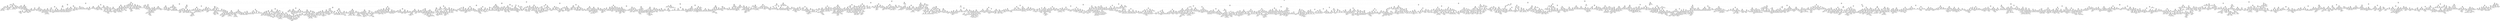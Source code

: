 digraph Tree {
node [shape=box, style="rounded", color="black", fontname="helvetica"] ;
edge [fontname="helvetica"] ;
0 [label="HEATING_DEGREE_DAYS <= 9.9\nsquared_error = 10052.6\nsamples = 5477\nvalue = 87.7"] ;
1 [label="Month <= 8.5\nsquared_error = 8643.5\nsamples = 2054\nvalue = 189.6"] ;
0 -> 1 [labeldistance=2.5, labelangle=45, headlabel="True"] ;
2 [label="Month <= 5.5\nsquared_error = 8107.2\nsamples = 1651\nvalue = 210.1"] ;
1 -> 2 ;
3 [label="MEAN_TEMPERATURE <= 14.1\nsquared_error = 6736.4\nsamples = 293\nvalue = 112.6"] ;
2 -> 3 ;
4 [label="Month <= 4.5\nsquared_error = 5183.0\nsamples = 258\nvalue = 99.2"] ;
3 -> 4 ;
5 [label="HEATING_DEGREE_DAYS <= 5.8\nsquared_error = 140.9\nsamples = 36\nvalue = 22.1"] ;
4 -> 5 ;
6 [label="TOTAL_PRECIPITATION <= 0.2\nsquared_error = 1455.4\nsamples = 2\nvalue = 53.2"] ;
5 -> 6 ;
7 [label="squared_error = 0.0\nsamples = 1\nvalue = 91.4"] ;
6 -> 7 ;
8 [label="squared_error = 0.0\nsamples = 1\nvalue = 15.1"] ;
6 -> 8 ;
9 [label="Year <= 2014.5\nsquared_error = 58.1\nsamples = 34\nvalue = 21.0"] ;
5 -> 9 ;
10 [label="HEATING_DEGREE_DAYS <= 8.5\nsquared_error = 30.7\nsamples = 25\nvalue = 18.3"] ;
9 -> 10 ;
11 [label="HEATING_DEGREE_DAYS <= 7.8\nsquared_error = 37.5\nsamples = 12\nvalue = 21.0"] ;
10 -> 11 ;
12 [label="Year <= 1996.0\nsquared_error = 9.9\nsamples = 9\nvalue = 18.7"] ;
11 -> 12 ;
13 [label="squared_error = 0.0\nsamples = 1\nvalue = 24.3"] ;
12 -> 13 ;
14 [label="MAX_TEMPERATURE <= 24.2\nsquared_error = 5.7\nsamples = 8\nvalue = 17.8"] ;
12 -> 14 ;
15 [label="Day <= 26.5\nsquared_error = 1.6\nsamples = 7\nvalue = 16.9"] ;
14 -> 15 ;
16 [label="MEAN_TEMPERATURE <= 10.6\nsquared_error = 0.4\nsamples = 5\nvalue = 16.0"] ;
15 -> 16 ;
17 [label="squared_error = 0.0\nsamples = 1\nvalue = 17.5"] ;
16 -> 17 ;
18 [label="MEAN_TEMPERATURE <= 11.0\nsquared_error = 0.1\nsamples = 4\nvalue = 15.8"] ;
16 -> 18 ;
19 [label="MAX_TEMPERATURE <= 18.1\nsquared_error = 0.0\nsamples = 2\nvalue = 15.6"] ;
18 -> 19 ;
20 [label="squared_error = 0.0\nsamples = 1\nvalue = 15.6"] ;
19 -> 20 ;
21 [label="squared_error = -0.0\nsamples = 1\nvalue = 15.5"] ;
19 -> 21 ;
22 [label="MEAN_TEMPERATURE <= 11.2\nsquared_error = 0.0\nsamples = 2\nvalue = 16.0"] ;
18 -> 22 ;
23 [label="squared_error = 0.0\nsamples = 1\nvalue = 16.3"] ;
22 -> 23 ;
24 [label="squared_error = -0.0\nsamples = 1\nvalue = 15.9"] ;
22 -> 24 ;
25 [label="Day <= 27.5\nsquared_error = 0.2\nsamples = 2\nvalue = 18.4"] ;
15 -> 25 ;
26 [label="squared_error = 0.0\nsamples = 1\nvalue = 18.6"] ;
25 -> 26 ;
27 [label="squared_error = 0.0\nsamples = 1\nvalue = 17.7"] ;
25 -> 27 ;
28 [label="squared_error = -0.0\nsamples = 1\nvalue = 22.7"] ;
14 -> 28 ;
29 [label="HEATING_DEGREE_DAYS <= 8.2\nsquared_error = 3.9\nsamples = 3\nvalue = 33.0"] ;
11 -> 29 ;
30 [label="HEATING_DEGREE_DAYS <= 8.1\nsquared_error = 0.8\nsamples = 2\nvalue = 31.7"] ;
29 -> 30 ;
31 [label="squared_error = 0.0\nsamples = 1\nvalue = 30.8"] ;
30 -> 31 ;
32 [label="squared_error = -0.0\nsamples = 1\nvalue = 32.6"] ;
30 -> 32 ;
33 [label="squared_error = 0.0\nsamples = 1\nvalue = 35.6"] ;
29 -> 33 ;
34 [label="MAX_TEMPERATURE <= 19.3\nsquared_error = 13.1\nsamples = 13\nvalue = 16.0"] ;
10 -> 34 ;
35 [label="Year <= 2012.5\nsquared_error = 12.4\nsamples = 7\nvalue = 18.4"] ;
34 -> 35 ;
36 [label="Day <= 27.5\nsquared_error = 6.6\nsamples = 6\nvalue = 19.8"] ;
35 -> 36 ;
37 [label="MEAN_TEMPERATURE <= 8.8\nsquared_error = 1.7\nsamples = 5\nvalue = 18.9"] ;
36 -> 37 ;
38 [label="MIN_TEMPERATURE <= 0.5\nsquared_error = 0.7\nsamples = 3\nvalue = 19.9"] ;
37 -> 38 ;
39 [label="squared_error = 0.0\nsamples = 1\nvalue = 20.7"] ;
38 -> 39 ;
40 [label="HEATING_DEGREE_DAYS <= 9.6\nsquared_error = 0.0\nsamples = 2\nvalue = 19.1"] ;
38 -> 40 ;
41 [label="squared_error = 0.0\nsamples = 1\nvalue = 19.3"] ;
40 -> 41 ;
42 [label="squared_error = -0.0\nsamples = 1\nvalue = 18.9"] ;
40 -> 42 ;
43 [label="Year <= 1995.5\nsquared_error = 0.2\nsamples = 2\nvalue = 17.6"] ;
37 -> 43 ;
44 [label="squared_error = 0.0\nsamples = 1\nvalue = 17.9"] ;
43 -> 44 ;
45 [label="squared_error = 0.0\nsamples = 1\nvalue = 17.0"] ;
43 -> 45 ;
46 [label="squared_error = 0.0\nsamples = 1\nvalue = 25.7"] ;
36 -> 46 ;
47 [label="squared_error = 0.0\nsamples = 1\nvalue = 13.1"] ;
35 -> 47 ;
48 [label="Year <= 1999.5\nsquared_error = 3.3\nsamples = 6\nvalue = 13.7"] ;
34 -> 48 ;
49 [label="squared_error = -0.0\nsamples = 1\nvalue = 11.1"] ;
48 -> 49 ;
50 [label="HEATING_DEGREE_DAYS <= 9.4\nsquared_error = 1.0\nsamples = 5\nvalue = 14.7"] ;
48 -> 50 ;
51 [label="Year <= 2007.5\nsquared_error = 0.5\nsamples = 4\nvalue = 15.2"] ;
50 -> 51 ;
52 [label="Year <= 2002.5\nsquared_error = 0.1\nsamples = 2\nvalue = 14.4"] ;
51 -> 52 ;
53 [label="squared_error = 0.0\nsamples = 1\nvalue = 14.1"] ;
52 -> 53 ;
54 [label="squared_error = 0.0\nsamples = 1\nvalue = 14.6"] ;
52 -> 54 ;
55 [label="HEATING_DEGREE_DAYS <= 8.7\nsquared_error = 0.2\nsamples = 2\nvalue = 15.6"] ;
51 -> 55 ;
56 [label="squared_error = 0.0\nsamples = 1\nvalue = 15.2"] ;
55 -> 56 ;
57 [label="squared_error = -0.0\nsamples = 1\nvalue = 16.0"] ;
55 -> 57 ;
58 [label="squared_error = 0.0\nsamples = 1\nvalue = 13.4"] ;
50 -> 58 ;
59 [label="MAX_TEMPERATURE <= 12.5\nsquared_error = 66.0\nsamples = 9\nvalue = 27.2"] ;
9 -> 59 ;
60 [label="squared_error = 0.0\nsamples = 1\nvalue = 39.6"] ;
59 -> 60 ;
61 [label="MIN_TEMPERATURE <= -1.5\nsquared_error = 51.6\nsamples = 8\nvalue = 25.5"] ;
59 -> 61 ;
62 [label="HEATING_DEGREE_DAYS <= 7.3\nsquared_error = 3.3\nsamples = 4\nvalue = 20.1"] ;
61 -> 62 ;
63 [label="squared_error = 0.0\nsamples = 1\nvalue = 23.8"] ;
62 -> 63 ;
64 [label="MIN_TEMPERATURE <= -2.9\nsquared_error = 0.7\nsamples = 3\nvalue = 19.4"] ;
62 -> 64 ;
65 [label="MIN_TEMPERATURE <= -4.2\nsquared_error = 0.6\nsamples = 2\nvalue = 19.8"] ;
64 -> 65 ;
66 [label="squared_error = 0.0\nsamples = 1\nvalue = 18.7"] ;
65 -> 66 ;
67 [label="squared_error = 0.0\nsamples = 1\nvalue = 20.4"] ;
65 -> 67 ;
68 [label="squared_error = -0.0\nsamples = 1\nvalue = 18.7"] ;
64 -> 68 ;
69 [label="MIN_TEMPERATURE <= -0.2\nsquared_error = 51.0\nsamples = 4\nvalue = 29.2"] ;
61 -> 69 ;
70 [label="squared_error = 0.0\nsamples = 1\nvalue = 48.0"] ;
69 -> 70 ;
71 [label="Month <= 3.5\nsquared_error = 7.5\nsamples = 3\nvalue = 26.8"] ;
69 -> 71 ;
72 [label="squared_error = 0.0\nsamples = 1\nvalue = 19.6"] ;
71 -> 72 ;
73 [label="Day <= 28.5\nsquared_error = 0.1\nsamples = 2\nvalue = 27.8"] ;
71 -> 73 ;
74 [label="squared_error = 0.0\nsamples = 1\nvalue = 28.1"] ;
73 -> 74 ;
75 [label="squared_error = 0.0\nsamples = 1\nvalue = 27.5"] ;
73 -> 75 ;
76 [label="Day <= 22.5\nsquared_error = 4861.9\nsamples = 222\nvalue = 112.2"] ;
4 -> 76 ;
77 [label="HEATING_DEGREE_DAYS <= 6.0\nsquared_error = 3045.5\nsamples = 134\nvalue = 84.9"] ;
76 -> 77 ;
78 [label="MIN_TEMPERATURE <= -1.2\nsquared_error = 3748.2\nsamples = 32\nvalue = 124.2"] ;
77 -> 78 ;
79 [label="HEATING_DEGREE_DAYS <= 5.6\nsquared_error = 1.7\nsamples = 3\nvalue = 28.0"] ;
78 -> 79 ;
80 [label="squared_error = 0.0\nsamples = 1\nvalue = 30.5"] ;
79 -> 80 ;
81 [label="MEAN_TEMPERATURE <= 12.2\nsquared_error = 0.2\nsamples = 2\nvalue = 27.4"] ;
79 -> 81 ;
82 [label="squared_error = 0.0\nsamples = 1\nvalue = 27.8"] ;
81 -> 82 ;
83 [label="squared_error = -0.0\nsamples = 1\nvalue = 26.9"] ;
81 -> 83 ;
84 [label="MIN_TEMPERATURE <= -0.7\nsquared_error = 3158.3\nsamples = 29\nvalue = 133.1"] ;
78 -> 84 ;
85 [label="HEATING_DEGREE_DAYS <= 5.5\nsquared_error = 919.8\nsamples = 3\nvalue = 202.2"] ;
84 -> 85 ;
86 [label="Year <= 2016.5\nsquared_error = 470.2\nsamples = 2\nvalue = 228.3"] ;
85 -> 86 ;
87 [label="squared_error = 0.0\nsamples = 1\nvalue = 213.0"] ;
86 -> 87 ;
88 [label="squared_error = 0.0\nsamples = 1\nvalue = 259.0"] ;
86 -> 88 ;
89 [label="squared_error = 0.0\nsamples = 1\nvalue = 176.0"] ;
85 -> 89 ;
90 [label="Year <= 2021.0\nsquared_error = 2767.7\nsamples = 26\nvalue = 124.5"] ;
84 -> 90 ;
91 [label="HEATING_DEGREE_DAYS <= 4.9\nsquared_error = 2385.3\nsamples = 25\nvalue = 121.5"] ;
90 -> 91 ;
92 [label="Day <= 16.5\nsquared_error = 3012.9\nsamples = 3\nvalue = 169.9"] ;
91 -> 92 ;
93 [label="TOTAL_PRECIPITATION <= 2.1\nsquared_error = 0.2\nsamples = 2\nvalue = 204.6"] ;
92 -> 93 ;
94 [label="squared_error = 0.0\nsamples = 1\nvalue = 204.0"] ;
93 -> 94 ;
95 [label="squared_error = 0.0\nsamples = 1\nvalue = 205.0"] ;
93 -> 95 ;
96 [label="squared_error = -0.0\nsamples = 1\nvalue = 83.1"] ;
92 -> 96 ;
97 [label="MAX_TEMPERATURE <= 17.3\nsquared_error = 1793.3\nsamples = 22\nvalue = 113.0"] ;
91 -> 97 ;
98 [label="TOTAL_PRECIPITATION <= 0.6\nsquared_error = 256.7\nsamples = 3\nvalue = 173.8"] ;
97 -> 98 ;
99 [label="squared_error = 0.0\nsamples = 1\nvalue = 146.0"] ;
98 -> 99 ;
100 [label="squared_error = 0.0\nsamples = 2\nvalue = 183.0"] ;
98 -> 100 ;
101 [label="MIN_TEMPERATURE <= 0.0\nsquared_error = 1508.2\nsamples = 19\nvalue = 106.2"] ;
97 -> 101 ;
102 [label="MEAN_TEMPERATURE <= 12.4\nsquared_error = 144.0\nsamples = 2\nvalue = 145.0"] ;
101 -> 102 ;
103 [label="squared_error = 0.0\nsamples = 1\nvalue = 157.0"] ;
102 -> 103 ;
104 [label="squared_error = 0.0\nsamples = 1\nvalue = 133.0"] ;
102 -> 104 ;
105 [label="Year <= 2017.0\nsquared_error = 1420.3\nsamples = 17\nvalue = 98.5"] ;
101 -> 105 ;
106 [label="TOTAL_PRECIPITATION <= 0.1\nsquared_error = 1102.2\nsamples = 13\nvalue = 108.2"] ;
105 -> 106 ;
107 [label="Year <= 2011.5\nsquared_error = 726.9\nsamples = 6\nvalue = 80.9"] ;
106 -> 107 ;
108 [label="HEATING_DEGREE_DAYS <= 5.0\nsquared_error = 195.5\nsamples = 4\nvalue = 65.7"] ;
107 -> 108 ;
109 [label="squared_error = 0.0\nsamples = 1\nvalue = 96.4"] ;
108 -> 109 ;
110 [label="MAX_TEMPERATURE <= 22.4\nsquared_error = 45.1\nsamples = 3\nvalue = 60.6"] ;
108 -> 110 ;
111 [label="squared_error = 0.0\nsamples = 1\nvalue = 45.6"] ;
110 -> 111 ;
112 [label="Year <= 2003.5\nsquared_error = 0.0\nsamples = 2\nvalue = 63.6"] ;
110 -> 112 ;
113 [label="squared_error = 0.0\nsamples = 1\nvalue = 63.5"] ;
112 -> 113 ;
114 [label="squared_error = -0.0\nsamples = 1\nvalue = 63.7"] ;
112 -> 114 ;
115 [label="Day <= 10.5\nsquared_error = 174.2\nsamples = 2\nvalue = 116.3"] ;
107 -> 115 ;
116 [label="squared_error = 0.0\nsamples = 1\nvalue = 107.0"] ;
115 -> 116 ;
117 [label="squared_error = 0.0\nsamples = 1\nvalue = 135.0"] ;
115 -> 117 ;
118 [label="HEATING_DEGREE_DAYS <= 5.9\nsquared_error = 524.8\nsamples = 7\nvalue = 126.4"] ;
106 -> 118 ;
119 [label="TOTAL_PRECIPITATION <= 2.5\nsquared_error = 165.9\nsamples = 4\nvalue = 151.7"] ;
118 -> 119 ;
120 [label="MEAN_TEMPERATURE <= 12.4\nsquared_error = 10.9\nsamples = 2\nvalue = 164.3"] ;
119 -> 120 ;
121 [label="squared_error = 0.0\nsamples = 1\nvalue = 162.0"] ;
120 -> 121 ;
122 [label="squared_error = 0.0\nsamples = 1\nvalue = 169.0"] ;
120 -> 122 ;
123 [label="squared_error = 0.0\nsamples = 2\nvalue = 139.0"] ;
119 -> 123 ;
124 [label="TOTAL_PRECIPITATION <= 0.2\nsquared_error = 54.7\nsamples = 3\nvalue = 109.6"] ;
118 -> 124 ;
125 [label="squared_error = 0.0\nsamples = 1\nvalue = 120.0"] ;
124 -> 125 ;
126 [label="Year <= 2013.0\nsquared_error = 0.2\nsamples = 2\nvalue = 104.3"] ;
124 -> 126 ;
127 [label="squared_error = 0.0\nsamples = 1\nvalue = 104.0"] ;
126 -> 127 ;
128 [label="squared_error = 0.0\nsamples = 1\nvalue = 105.0"] ;
126 -> 128 ;
129 [label="HEATING_DEGREE_DAYS <= 5.2\nsquared_error = 173.9\nsamples = 4\nvalue = 49.9"] ;
105 -> 129 ;
130 [label="squared_error = 0.0\nsamples = 1\nvalue = 26.2"] ;
129 -> 130 ;
131 [label="MIN_TEMPERATURE <= 5.3\nsquared_error = 42.5\nsamples = 3\nvalue = 55.8"] ;
129 -> 131 ;
132 [label="MIN_TEMPERATURE <= 3.9\nsquared_error = 8.7\nsamples = 2\nvalue = 62.0"] ;
131 -> 132 ;
133 [label="squared_error = 0.0\nsamples = 1\nvalue = 59.0"] ;
132 -> 133 ;
134 [label="squared_error = 0.0\nsamples = 1\nvalue = 64.9"] ;
132 -> 134 ;
135 [label="squared_error = 0.0\nsamples = 1\nvalue = 49.6"] ;
131 -> 135 ;
136 [label="squared_error = -0.0\nsamples = 1\nvalue = 267.0"] ;
90 -> 136 ;
137 [label="Day <= 16.5\nsquared_error = 1955.4\nsamples = 102\nvalue = 69.8"] ;
77 -> 137 ;
138 [label="Year <= 2022.5\nsquared_error = 1237.6\nsamples = 68\nvalue = 58.2"] ;
137 -> 138 ;
139 [label="Year <= 1998.5\nsquared_error = 1073.2\nsamples = 65\nvalue = 55.7"] ;
138 -> 139 ;
140 [label="Year <= 1997.5\nsquared_error = 1596.4\nsamples = 16\nvalue = 80.0"] ;
139 -> 140 ;
141 [label="Year <= 1994.5\nsquared_error = 1173.9\nsamples = 10\nvalue = 62.6"] ;
140 -> 141 ;
142 [label="Day <= 7.5\nsquared_error = 642.9\nsamples = 4\nvalue = 92.9"] ;
141 -> 142 ;
143 [label="squared_error = 0.0\nsamples = 1\nvalue = 60.5"] ;
142 -> 143 ;
144 [label="MAX_TEMPERATURE <= 19.5\nsquared_error = 178.6\nsamples = 3\nvalue = 109.0"] ;
142 -> 144 ;
145 [label="squared_error = 0.0\nsamples = 1\nvalue = 128.0"] ;
144 -> 145 ;
146 [label="MIN_TEMPERATURE <= -1.4\nsquared_error = 78.5\nsamples = 2\nvalue = 102.7"] ;
144 -> 146 ;
147 [label="squared_error = 0.0\nsamples = 1\nvalue = 90.2"] ;
146 -> 147 ;
148 [label="squared_error = 0.0\nsamples = 1\nvalue = 109.0"] ;
146 -> 148 ;
149 [label="Day <= 11.5\nsquared_error = 371.0\nsamples = 6\nvalue = 39.9"] ;
141 -> 149 ;
150 [label="Day <= 10.5\nsquared_error = 41.0\nsamples = 3\nvalue = 22.2"] ;
149 -> 150 ;
151 [label="Day <= 8.0\nsquared_error = 16.4\nsamples = 2\nvalue = 16.4"] ;
150 -> 151 ;
152 [label="squared_error = 0.0\nsamples = 1\nvalue = 12.4"] ;
151 -> 152 ;
153 [label="squared_error = 0.0\nsamples = 1\nvalue = 20.5"] ;
151 -> 153 ;
154 [label="squared_error = 0.0\nsamples = 1\nvalue = 27.9"] ;
150 -> 154 ;
155 [label="Day <= 12.5\nsquared_error = 70.9\nsamples = 3\nvalue = 57.7"] ;
149 -> 155 ;
156 [label="squared_error = 0.0\nsamples = 1\nvalue = 43.1"] ;
155 -> 156 ;
157 [label="MIN_TEMPERATURE <= -2.8\nsquared_error = 0.1\nsamples = 2\nvalue = 62.5"] ;
155 -> 157 ;
158 [label="squared_error = 0.0\nsamples = 1\nvalue = 62.8"] ;
157 -> 158 ;
159 [label="squared_error = 0.0\nsamples = 1\nvalue = 62.0"] ;
157 -> 159 ;
160 [label="Day <= 6.0\nsquared_error = 881.2\nsamples = 6\nvalue = 110.4"] ;
140 -> 160 ;
161 [label="HEATING_DEGREE_DAYS <= 7.2\nsquared_error = 318.8\nsamples = 3\nvalue = 90.9"] ;
160 -> 161 ;
162 [label="squared_error = 0.0\nsamples = 1\nvalue = 55.4"] ;
161 -> 162 ;
163 [label="MEAN_TEMPERATURE <= 9.8\nsquared_error = 5.1\nsamples = 2\nvalue = 99.8"] ;
161 -> 163 ;
164 [label="squared_error = 0.0\nsamples = 1\nvalue = 102.0"] ;
163 -> 164 ;
165 [label="squared_error = 0.0\nsamples = 1\nvalue = 97.5"] ;
163 -> 165 ;
166 [label="Day <= 8.0\nsquared_error = 120.7\nsamples = 3\nvalue = 143.0"] ;
160 -> 166 ;
167 [label="squared_error = 0.0\nsamples = 1\nvalue = 128.0"] ;
166 -> 167 ;
168 [label="TOTAL_PRECIPITATION <= 0.1\nsquared_error = 12.2\nsamples = 2\nvalue = 150.5"] ;
166 -> 168 ;
169 [label="squared_error = 0.0\nsamples = 1\nvalue = 154.0"] ;
168 -> 169 ;
170 [label="squared_error = 0.0\nsamples = 1\nvalue = 147.0"] ;
168 -> 170 ;
171 [label="Year <= 2011.5\nsquared_error = 665.1\nsamples = 49\nvalue = 48.1"] ;
139 -> 171 ;
172 [label="MEAN_TEMPERATURE <= 10.8\nsquared_error = 433.8\nsamples = 23\nvalue = 36.2"] ;
171 -> 172 ;
173 [label="Day <= 6.5\nsquared_error = 235.5\nsamples = 20\nvalue = 29.8"] ;
172 -> 173 ;
174 [label="TOTAL_PRECIPITATION <= 0.0\nsquared_error = 20.1\nsamples = 6\nvalue = 21.3"] ;
173 -> 174 ;
175 [label="HEATING_DEGREE_DAYS <= 7.8\nsquared_error = 3.1\nsamples = 3\nvalue = 27.0"] ;
174 -> 175 ;
176 [label="squared_error = 0.0\nsamples = 1\nvalue = 28.2"] ;
175 -> 176 ;
177 [label="HEATING_DEGREE_DAYS <= 8.5\nsquared_error = 3.2\nsamples = 2\nvalue = 25.8"] ;
175 -> 177 ;
178 [label="squared_error = 0.0\nsamples = 1\nvalue = 24.0"] ;
177 -> 178 ;
179 [label="squared_error = 0.0\nsamples = 1\nvalue = 27.6"] ;
177 -> 179 ;
180 [label="HEATING_DEGREE_DAYS <= 8.6\nsquared_error = 0.5\nsamples = 3\nvalue = 18.0"] ;
174 -> 180 ;
181 [label="squared_error = 0.0\nsamples = 1\nvalue = 17.0"] ;
180 -> 181 ;
182 [label="Year <= 2003.5\nsquared_error = 0.1\nsamples = 2\nvalue = 18.4"] ;
180 -> 182 ;
183 [label="squared_error = 0.0\nsamples = 1\nvalue = 18.7"] ;
182 -> 183 ;
184 [label="squared_error = 0.0\nsamples = 1\nvalue = 18.0"] ;
182 -> 184 ;
185 [label="HEATING_DEGREE_DAYS <= 9.3\nsquared_error = 296.5\nsamples = 14\nvalue = 34.9"] ;
173 -> 185 ;
186 [label="Day <= 15.5\nsquared_error = 187.0\nsamples = 12\nvalue = 29.7"] ;
185 -> 186 ;
187 [label="HEATING_DEGREE_DAYS <= 8.6\nsquared_error = 159.1\nsamples = 10\nvalue = 34.7"] ;
186 -> 187 ;
188 [label="TOTAL_PRECIPITATION <= 1.1\nsquared_error = 8.4\nsamples = 3\nvalue = 21.1"] ;
187 -> 188 ;
189 [label="MAX_TEMPERATURE <= 16.2\nsquared_error = 0.0\nsamples = 2\nvalue = 19.0"] ;
188 -> 189 ;
190 [label="squared_error = 0.0\nsamples = 1\nvalue = 19.0"] ;
189 -> 190 ;
191 [label="squared_error = 0.0\nsamples = 1\nvalue = 19.1"] ;
189 -> 191 ;
192 [label="squared_error = -0.0\nsamples = 1\nvalue = 25.2"] ;
188 -> 192 ;
193 [label="Day <= 13.5\nsquared_error = 119.6\nsamples = 7\nvalue = 39.9"] ;
187 -> 193 ;
194 [label="Day <= 10.5\nsquared_error = 158.8\nsamples = 2\nvalue = 28.1"] ;
193 -> 194 ;
195 [label="squared_error = 0.0\nsamples = 1\nvalue = 40.7"] ;
194 -> 195 ;
196 [label="squared_error = 0.0\nsamples = 1\nvalue = 15.5"] ;
194 -> 196 ;
197 [label="TOTAL_PRECIPITATION <= 1.0\nsquared_error = 45.0\nsamples = 5\nvalue = 43.8"] ;
193 -> 197 ;
198 [label="Day <= 14.5\nsquared_error = 11.7\nsamples = 4\nvalue = 46.4"] ;
197 -> 198 ;
199 [label="MAX_TEMPERATURE <= 16.4\nsquared_error = 11.6\nsamples = 2\nvalue = 49.3"] ;
198 -> 199 ;
200 [label="squared_error = 0.0\nsamples = 1\nvalue = 45.9"] ;
199 -> 200 ;
201 [label="squared_error = 0.0\nsamples = 1\nvalue = 52.7"] ;
199 -> 201 ;
202 [label="HEATING_DEGREE_DAYS <= 8.9\nsquared_error = 2.7\nsamples = 2\nvalue = 44.5"] ;
198 -> 202 ;
203 [label="squared_error = 0.0\nsamples = 1\nvalue = 45.7"] ;
202 -> 203 ;
204 [label="squared_error = -0.0\nsamples = 1\nvalue = 42.2"] ;
202 -> 204 ;
205 [label="squared_error = 0.0\nsamples = 1\nvalue = 30.5"] ;
197 -> 205 ;
206 [label="MIN_TEMPERATURE <= 1.9\nsquared_error = 0.5\nsamples = 2\nvalue = 15.8"] ;
186 -> 206 ;
207 [label="squared_error = 0.0\nsamples = 1\nvalue = 17.0"] ;
206 -> 207 ;
208 [label="squared_error = -0.0\nsamples = 1\nvalue = 15.4"] ;
206 -> 208 ;
209 [label="MIN_TEMPERATURE <= 0.3\nsquared_error = 21.8\nsamples = 2\nvalue = 61.1"] ;
185 -> 209 ;
210 [label="squared_error = 0.0\nsamples = 1\nvalue = 64.4"] ;
209 -> 210 ;
211 [label="squared_error = 0.0\nsamples = 1\nvalue = 54.5"] ;
209 -> 211 ;
212 [label="Year <= 2009.0\nsquared_error = 217.9\nsamples = 3\nvalue = 67.4"] ;
172 -> 212 ;
213 [label="HEATING_DEGREE_DAYS <= 7.0\nsquared_error = 14.2\nsamples = 2\nvalue = 73.8"] ;
212 -> 213 ;
214 [label="squared_error = 0.0\nsamples = 1\nvalue = 76.9"] ;
213 -> 214 ;
215 [label="squared_error = -0.0\nsamples = 1\nvalue = 69.2"] ;
213 -> 215 ;
216 [label="squared_error = 0.0\nsamples = 1\nvalue = 35.3"] ;
212 -> 216 ;
217 [label="Day <= 11.5\nsquared_error = 614.7\nsamples = 26\nvalue = 59.9"] ;
171 -> 217 ;
218 [label="Year <= 2018.5\nsquared_error = 367.3\nsamples = 16\nvalue = 49.5"] ;
217 -> 218 ;
219 [label="Day <= 5.5\nsquared_error = 314.8\nsamples = 13\nvalue = 53.6"] ;
218 -> 219 ;
220 [label="Day <= 4.0\nsquared_error = 104.8\nsamples = 5\nvalue = 37.4"] ;
219 -> 220 ;
221 [label="MAX_TEMPERATURE <= 16.9\nsquared_error = 1.0\nsamples = 3\nvalue = 45.8"] ;
220 -> 221 ;
222 [label="squared_error = 0.0\nsamples = 1\nvalue = 46.7"] ;
221 -> 222 ;
223 [label="MAX_TEMPERATURE <= 18.6\nsquared_error = 0.6\nsamples = 2\nvalue = 45.0"] ;
221 -> 223 ;
224 [label="squared_error = 0.0\nsamples = 1\nvalue = 44.2"] ;
223 -> 224 ;
225 [label="squared_error = 0.0\nsamples = 1\nvalue = 45.8"] ;
223 -> 225 ;
226 [label="Year <= 2015.0\nsquared_error = 20.9\nsamples = 2\nvalue = 26.1"] ;
220 -> 226 ;
227 [label="squared_error = 0.0\nsamples = 1\nvalue = 22.9"] ;
226 -> 227 ;
228 [label="squared_error = -0.0\nsamples = 1\nvalue = 32.6"] ;
226 -> 228 ;
229 [label="Day <= 8.5\nsquared_error = 223.8\nsamples = 8\nvalue = 61.6"] ;
219 -> 229 ;
230 [label="Year <= 2017.5\nsquared_error = 117.8\nsamples = 5\nvalue = 70.6"] ;
229 -> 230 ;
231 [label="MAX_TEMPERATURE <= 22.0\nsquared_error = 22.5\nsamples = 3\nvalue = 64.0"] ;
230 -> 231 ;
232 [label="TOTAL_PRECIPITATION <= 0.1\nsquared_error = 0.0\nsamples = 2\nvalue = 57.4"] ;
231 -> 232 ;
233 [label="squared_error = 0.0\nsamples = 1\nvalue = 57.2"] ;
232 -> 233 ;
234 [label="squared_error = 0.0\nsamples = 1\nvalue = 57.5"] ;
232 -> 234 ;
235 [label="squared_error = 0.0\nsamples = 1\nvalue = 67.4"] ;
231 -> 235 ;
236 [label="MIN_TEMPERATURE <= -1.4\nsquared_error = 52.7\nsamples = 2\nvalue = 83.6"] ;
230 -> 236 ;
237 [label="squared_error = 0.0\nsamples = 1\nvalue = 78.5"] ;
236 -> 237 ;
238 [label="squared_error = -0.0\nsamples = 1\nvalue = 93.9"] ;
236 -> 238 ;
239 [label="Year <= 2016.0\nsquared_error = 12.8\nsamples = 3\nvalue = 45.6"] ;
229 -> 239 ;
240 [label="HEATING_DEGREE_DAYS <= 9.0\nsquared_error = 3.2\nsamples = 2\nvalue = 44.0"] ;
239 -> 240 ;
241 [label="squared_error = 0.0\nsamples = 1\nvalue = 45.0"] ;
240 -> 241 ;
242 [label="squared_error = -0.0\nsamples = 1\nvalue = 40.9"] ;
240 -> 242 ;
243 [label="squared_error = 0.0\nsamples = 1\nvalue = 52.0"] ;
239 -> 243 ;
244 [label="MAX_TEMPERATURE <= 15.9\nsquared_error = 89.7\nsamples = 3\nvalue = 27.9"] ;
218 -> 244 ;
245 [label="HEATING_DEGREE_DAYS <= 9.1\nsquared_error = 28.1\nsamples = 2\nvalue = 36.6"] ;
244 -> 245 ;
246 [label="squared_error = 0.0\nsamples = 1\nvalue = 31.3"] ;
245 -> 246 ;
247 [label="squared_error = -0.0\nsamples = 1\nvalue = 41.9"] ;
245 -> 247 ;
248 [label="squared_error = -0.0\nsamples = 1\nvalue = 19.2"] ;
244 -> 248 ;
249 [label="Year <= 2019.5\nsquared_error = 272.1\nsamples = 10\nvalue = 86.1"] ;
217 -> 249 ;
250 [label="MIN_TEMPERATURE <= -0.7\nsquared_error = 73.9\nsamples = 8\nvalue = 93.3"] ;
249 -> 250 ;
251 [label="Year <= 2017.5\nsquared_error = 4.5\nsamples = 4\nvalue = 85.6"] ;
250 -> 251 ;
252 [label="Year <= 2015.5\nsquared_error = 1.1\nsamples = 3\nvalue = 84.5"] ;
251 -> 252 ;
253 [label="squared_error = 0.0\nsamples = 1\nvalue = 85.8"] ;
252 -> 253 ;
254 [label="Day <= 14.5\nsquared_error = 0.3\nsamples = 2\nvalue = 83.8"] ;
252 -> 254 ;
255 [label="squared_error = 0.0\nsamples = 1\nvalue = 83.3"] ;
254 -> 255 ;
256 [label="squared_error = 0.0\nsamples = 1\nvalue = 84.3"] ;
254 -> 256 ;
257 [label="squared_error = -0.0\nsamples = 1\nvalue = 88.9"] ;
251 -> 257 ;
258 [label="MAX_TEMPERATURE <= 15.4\nsquared_error = 24.4\nsamples = 4\nvalue = 101.0"] ;
250 -> 258 ;
259 [label="squared_error = 0.0\nsamples = 1\nvalue = 109.0"] ;
258 -> 259 ;
260 [label="HEATING_DEGREE_DAYS <= 6.4\nsquared_error = 4.1\nsamples = 3\nvalue = 98.3"] ;
258 -> 260 ;
261 [label="squared_error = 0.0\nsamples = 1\nvalue = 95.5"] ;
260 -> 261 ;
262 [label="MEAN_TEMPERATURE <= 10.1\nsquared_error = 0.1\nsamples = 2\nvalue = 99.8"] ;
260 -> 262 ;
263 [label="squared_error = 0.0\nsamples = 1\nvalue = 99.5"] ;
262 -> 263 ;
264 [label="squared_error = 0.0\nsamples = 1\nvalue = 100.0"] ;
262 -> 264 ;
265 [label="Year <= 2020.5\nsquared_error = 42.9\nsamples = 2\nvalue = 57.6"] ;
249 -> 265 ;
266 [label="squared_error = 0.0\nsamples = 1\nvalue = 51.0"] ;
265 -> 266 ;
267 [label="squared_error = 0.0\nsamples = 1\nvalue = 64.1"] ;
265 -> 267 ;
268 [label="HEATING_DEGREE_DAYS <= 8.9\nsquared_error = 138.9\nsamples = 3\nvalue = 135.3"] ;
138 -> 268 ;
269 [label="squared_error = 0.0\nsamples = 2\nvalue = 127.0"] ;
268 -> 269 ;
270 [label="squared_error = 0.0\nsamples = 1\nvalue = 152.0"] ;
268 -> 270 ;
271 [label="MAX_TEMPERATURE <= 19.8\nsquared_error = 2550.1\nsamples = 34\nvalue = 88.4"] ;
137 -> 271 ;
272 [label="MIN_TEMPERATURE <= 3.8\nsquared_error = 1819.3\nsamples = 26\nvalue = 76.8"] ;
271 -> 272 ;
273 [label="Year <= 2004.0\nsquared_error = 936.2\nsamples = 16\nvalue = 59.3"] ;
272 -> 273 ;
274 [label="Year <= 1995.0\nsquared_error = 352.8\nsamples = 10\nvalue = 42.4"] ;
273 -> 274 ;
275 [label="squared_error = 0.0\nsamples = 1\nvalue = 111.0"] ;
274 -> 275 ;
276 [label="MEAN_TEMPERATURE <= 10.4\nsquared_error = 80.5\nsamples = 9\nvalue = 38.4"] ;
274 -> 276 ;
277 [label="MEAN_TEMPERATURE <= 9.2\nsquared_error = 34.7\nsamples = 8\nvalue = 41.7"] ;
276 -> 277 ;
278 [label="Day <= 18.5\nsquared_error = 25.3\nsamples = 5\nvalue = 46.9"] ;
277 -> 278 ;
279 [label="squared_error = 0.0\nsamples = 1\nvalue = 36.9"] ;
278 -> 279 ;
280 [label="MEAN_TEMPERATURE <= 8.4\nsquared_error = 6.4\nsamples = 4\nvalue = 48.9"] ;
278 -> 280 ;
281 [label="MEAN_TEMPERATURE <= 8.2\nsquared_error = 0.4\nsamples = 2\nvalue = 47.0"] ;
280 -> 281 ;
282 [label="squared_error = 0.0\nsamples = 1\nvalue = 46.6"] ;
281 -> 282 ;
283 [label="squared_error = 0.0\nsamples = 1\nvalue = 47.9"] ;
281 -> 283 ;
284 [label="HEATING_DEGREE_DAYS <= 9.2\nsquared_error = 2.3\nsamples = 2\nvalue = 51.7"] ;
280 -> 284 ;
285 [label="squared_error = 0.0\nsamples = 1\nvalue = 50.2"] ;
284 -> 285 ;
286 [label="squared_error = 0.0\nsamples = 1\nvalue = 53.2"] ;
284 -> 286 ;
287 [label="TOTAL_PRECIPITATION <= 0.3\nsquared_error = 6.4\nsamples = 3\nvalue = 37.8"] ;
277 -> 287 ;
288 [label="squared_error = 0.0\nsamples = 1\nvalue = 35.3"] ;
287 -> 288 ;
289 [label="MAX_TEMPERATURE <= 17.2\nsquared_error = 0.0\nsamples = 2\nvalue = 40.3"] ;
287 -> 289 ;
290 [label="squared_error = 0.0\nsamples = 1\nvalue = 40.4"] ;
289 -> 290 ;
291 [label="squared_error = 0.0\nsamples = 1\nvalue = 40.3"] ;
289 -> 291 ;
292 [label="squared_error = 0.0\nsamples = 1\nvalue = 22.8"] ;
276 -> 292 ;
293 [label="MAX_TEMPERATURE <= 17.2\nsquared_error = 850.0\nsamples = 6\nvalue = 81.0"] ;
273 -> 293 ;
294 [label="TOTAL_PRECIPITATION <= 4.0\nsquared_error = 55.4\nsamples = 4\nvalue = 101.4"] ;
293 -> 294 ;
295 [label="Day <= 18.0\nsquared_error = 11.4\nsamples = 3\nvalue = 105.0"] ;
294 -> 295 ;
296 [label="squared_error = 0.0\nsamples = 1\nvalue = 113.0"] ;
295 -> 296 ;
297 [label="MIN_TEMPERATURE <= 2.2\nsquared_error = 0.9\nsamples = 2\nvalue = 103.7"] ;
295 -> 297 ;
298 [label="squared_error = 0.0\nsamples = 1\nvalue = 105.0"] ;
297 -> 298 ;
299 [label="squared_error = 0.0\nsamples = 1\nvalue = 103.0"] ;
297 -> 299 ;
300 [label="squared_error = -0.0\nsamples = 1\nvalue = 88.6"] ;
294 -> 300 ;
301 [label="HEATING_DEGREE_DAYS <= 7.6\nsquared_error = 186.0\nsamples = 2\nvalue = 44.3"] ;
293 -> 301 ;
302 [label="squared_error = 0.0\nsamples = 1\nvalue = 17.0"] ;
301 -> 302 ;
303 [label="squared_error = 0.0\nsamples = 1\nvalue = 51.1"] ;
301 -> 303 ;
304 [label="MEAN_TEMPERATURE <= 11.1\nsquared_error = 1372.8\nsamples = 10\nvalue = 120.0"] ;
272 -> 304 ;
305 [label="MIN_TEMPERATURE <= 5.4\nsquared_error = 653.0\nsamples = 5\nvalue = 151.0"] ;
304 -> 305 ;
306 [label="Day <= 21.5\nsquared_error = 253.4\nsamples = 4\nvalue = 141.6"] ;
305 -> 306 ;
307 [label="Year <= 2020.5\nsquared_error = 46.7\nsamples = 3\nvalue = 134.2"] ;
306 -> 307 ;
308 [label="Year <= 2009.0\nsquared_error = 10.9\nsamples = 2\nvalue = 130.7"] ;
307 -> 308 ;
309 [label="squared_error = 0.0\nsamples = 1\nvalue = 133.0"] ;
308 -> 309 ;
310 [label="squared_error = 0.0\nsamples = 1\nvalue = 126.0"] ;
308 -> 310 ;
311 [label="squared_error = 0.0\nsamples = 1\nvalue = 145.0"] ;
307 -> 311 ;
312 [label="squared_error = 0.0\nsamples = 1\nvalue = 171.0"] ;
306 -> 312 ;
313 [label="squared_error = 0.0\nsamples = 1\nvalue = 198.0"] ;
305 -> 313 ;
314 [label="MEAN_TEMPERATURE <= 11.7\nsquared_error = 458.4\nsamples = 5\nvalue = 93.4"] ;
304 -> 314 ;
315 [label="Year <= 2009.5\nsquared_error = 138.5\nsamples = 3\nvalue = 104.4"] ;
314 -> 315 ;
316 [label="MAX_TEMPERATURE <= 17.2\nsquared_error = 14.2\nsamples = 2\nvalue = 113.7"] ;
315 -> 316 ;
317 [label="squared_error = 0.0\nsamples = 1\nvalue = 111.0"] ;
316 -> 317 ;
318 [label="squared_error = 0.0\nsamples = 1\nvalue = 119.0"] ;
316 -> 318 ;
319 [label="squared_error = -0.0\nsamples = 1\nvalue = 90.4"] ;
315 -> 319 ;
320 [label="Year <= 2010.0\nsquared_error = 207.4\nsamples = 2\nvalue = 66.0"] ;
314 -> 320 ;
321 [label="squared_error = 0.0\nsamples = 1\nvalue = 51.6"] ;
320 -> 321 ;
322 [label="squared_error = 0.0\nsamples = 1\nvalue = 80.4"] ;
320 -> 322 ;
323 [label="MAX_TEMPERATURE <= 22.1\nsquared_error = 3088.9\nsamples = 8\nvalue = 125.5"] ;
271 -> 323 ;
324 [label="Day <= 18.5\nsquared_error = 2752.9\nsamples = 4\nvalue = 164.5"] ;
323 -> 324 ;
325 [label="squared_error = 0.0\nsamples = 1\nvalue = 263.0"] ;
324 -> 325 ;
326 [label="MEAN_TEMPERATURE <= 11.3\nsquared_error = 1325.2\nsamples = 3\nvalue = 148.1"] ;
324 -> 326 ;
327 [label="Year <= 2008.5\nsquared_error = 108.2\nsamples = 2\nvalue = 163.8"] ;
326 -> 327 ;
328 [label="squared_error = 0.0\nsamples = 1\nvalue = 169.0"] ;
327 -> 328 ;
329 [label="squared_error = 0.0\nsamples = 1\nvalue = 143.0"] ;
327 -> 329 ;
330 [label="squared_error = 0.0\nsamples = 1\nvalue = 69.5"] ;
326 -> 330 ;
331 [label="Day <= 20.0\nsquared_error = 388.5\nsamples = 4\nvalue = 86.6"] ;
323 -> 331 ;
332 [label="squared_error = 0.0\nsamples = 1\nvalue = 131.0"] ;
331 -> 332 ;
333 [label="HEATING_DEGREE_DAYS <= 6.8\nsquared_error = 69.4\nsamples = 3\nvalue = 79.2"] ;
331 -> 333 ;
334 [label="squared_error = 0.0\nsamples = 1\nvalue = 96.9"] ;
333 -> 334 ;
335 [label="MIN_TEMPERATURE <= -1.4\nsquared_error = 7.8\nsamples = 2\nvalue = 75.6"] ;
333 -> 335 ;
336 [label="squared_error = 0.0\nsamples = 1\nvalue = 72.2"] ;
335 -> 336 ;
337 [label="squared_error = 0.0\nsamples = 1\nvalue = 77.9"] ;
335 -> 337 ;
338 [label="Year <= 2005.5\nsquared_error = 4617.3\nsamples = 88\nvalue = 156.7"] ;
76 -> 338 ;
339 [label="Day <= 28.5\nsquared_error = 4405.7\nsamples = 33\nvalue = 117.3"] ;
338 -> 339 ;
340 [label="Year <= 1998.5\nsquared_error = 1794.7\nsamples = 22\nvalue = 84.6"] ;
339 -> 340 ;
341 [label="MAX_TEMPERATURE <= 22.3\nsquared_error = 1768.1\nsamples = 11\nvalue = 124.0"] ;
340 -> 341 ;
342 [label="MIN_TEMPERATURE <= 3.5\nsquared_error = 584.4\nsamples = 7\nvalue = 99.5"] ;
341 -> 342 ;
343 [label="MIN_TEMPERATURE <= -2.6\nsquared_error = 57.2\nsamples = 3\nvalue = 74.6"] ;
342 -> 343 ;
344 [label="squared_error = 0.0\nsamples = 1\nvalue = 84.9"] ;
343 -> 344 ;
345 [label="MAX_TEMPERATURE <= 17.9\nsquared_error = 5.8\nsamples = 2\nvalue = 69.4"] ;
343 -> 345 ;
346 [label="squared_error = 0.0\nsamples = 1\nvalue = 67.0"] ;
345 -> 346 ;
347 [label="squared_error = -0.0\nsamples = 1\nvalue = 71.8"] ;
345 -> 347 ;
348 [label="MIN_TEMPERATURE <= 7.0\nsquared_error = 163.8\nsamples = 4\nvalue = 118.2"] ;
342 -> 348 ;
349 [label="MEAN_TEMPERATURE <= 12.6\nsquared_error = 14.9\nsamples = 3\nvalue = 125.3"] ;
348 -> 349 ;
350 [label="HEATING_DEGREE_DAYS <= 7.1\nsquared_error = 1.0\nsamples = 2\nvalue = 128.0"] ;
349 -> 350 ;
351 [label="squared_error = 0.0\nsamples = 1\nvalue = 127.0"] ;
350 -> 351 ;
352 [label="squared_error = 0.0\nsamples = 1\nvalue = 129.0"] ;
350 -> 352 ;
353 [label="squared_error = 0.0\nsamples = 1\nvalue = 120.0"] ;
349 -> 353 ;
354 [label="squared_error = -0.0\nsamples = 1\nvalue = 96.8"] ;
348 -> 354 ;
355 [label="HEATING_DEGREE_DAYS <= 5.0\nsquared_error = 961.7\nsamples = 4\nvalue = 166.8"] ;
341 -> 355 ;
356 [label="HEATING_DEGREE_DAYS <= 4.5\nsquared_error = 81.0\nsamples = 2\nvalue = 137.0"] ;
355 -> 356 ;
357 [label="squared_error = 0.0\nsamples = 1\nvalue = 128.0"] ;
356 -> 357 ;
358 [label="squared_error = 0.0\nsamples = 1\nvalue = 146.0"] ;
356 -> 358 ;
359 [label="HEATING_DEGREE_DAYS <= 5.2\nsquared_error = 72.2\nsamples = 2\nvalue = 196.5"] ;
355 -> 359 ;
360 [label="squared_error = 0.0\nsamples = 1\nvalue = 205.0"] ;
359 -> 360 ;
361 [label="squared_error = 0.0\nsamples = 1\nvalue = 188.0"] ;
359 -> 361 ;
362 [label="Year <= 2003.5\nsquared_error = 489.2\nsamples = 11\nvalue = 63.0"] ;
340 -> 362 ;
363 [label="MEAN_TEMPERATURE <= 13.9\nsquared_error = 188.6\nsamples = 6\nvalue = 52.6"] ;
362 -> 363 ;
364 [label="TOTAL_PRECIPITATION <= 0.1\nsquared_error = 57.5\nsamples = 5\nvalue = 46.6"] ;
363 -> 364 ;
365 [label="MAX_TEMPERATURE <= 20.6\nsquared_error = 15.3\nsamples = 2\nvalue = 39.6"] ;
364 -> 365 ;
366 [label="squared_error = 0.0\nsamples = 1\nvalue = 41.4"] ;
365 -> 366 ;
367 [label="squared_error = -0.0\nsamples = 1\nvalue = 30.9"] ;
365 -> 367 ;
368 [label="MIN_TEMPERATURE <= 5.6\nsquared_error = 1.8\nsamples = 3\nvalue = 53.6"] ;
364 -> 368 ;
369 [label="MIN_TEMPERATURE <= 4.1\nsquared_error = 0.1\nsamples = 2\nvalue = 55.0"] ;
368 -> 369 ;
370 [label="squared_error = 0.0\nsamples = 1\nvalue = 55.5"] ;
369 -> 370 ;
371 [label="squared_error = 0.0\nsamples = 1\nvalue = 54.7"] ;
369 -> 371 ;
372 [label="squared_error = 0.0\nsamples = 1\nvalue = 52.3"] ;
368 -> 372 ;
373 [label="squared_error = 0.0\nsamples = 1\nvalue = 76.5"] ;
363 -> 373 ;
374 [label="MEAN_TEMPERATURE <= 12.2\nsquared_error = 106.3\nsamples = 5\nvalue = 94.0"] ;
362 -> 374 ;
375 [label="TOTAL_PRECIPITATION <= 0.2\nsquared_error = 42.6\nsamples = 4\nvalue = 89.8"] ;
374 -> 375 ;
376 [label="MEAN_TEMPERATURE <= 9.2\nsquared_error = 15.3\nsamples = 3\nvalue = 93.0"] ;
375 -> 376 ;
377 [label="squared_error = 0.0\nsamples = 1\nvalue = 98.3"] ;
376 -> 377 ;
378 [label="MEAN_TEMPERATURE <= 11.2\nsquared_error = 1.7\nsamples = 2\nvalue = 90.3"] ;
376 -> 378 ;
379 [label="squared_error = 0.0\nsamples = 1\nvalue = 91.6"] ;
378 -> 379 ;
380 [label="squared_error = 0.0\nsamples = 1\nvalue = 89.0"] ;
378 -> 380 ;
381 [label="squared_error = -0.0\nsamples = 1\nvalue = 80.1"] ;
375 -> 381 ;
382 [label="squared_error = -0.0\nsamples = 1\nvalue = 111.0"] ;
374 -> 382 ;
383 [label="MIN_TEMPERATURE <= 3.5\nsquared_error = 3892.9\nsamples = 11\nvalue = 173.6"] ;
339 -> 383 ;
384 [label="MEAN_TEMPERATURE <= 11.2\nsquared_error = 1919.9\nsamples = 5\nvalue = 228.9"] ;
383 -> 384 ;
385 [label="Day <= 30.0\nsquared_error = 56.2\nsamples = 2\nvalue = 185.5"] ;
384 -> 385 ;
386 [label="squared_error = 0.0\nsamples = 1\nvalue = 193.0"] ;
385 -> 386 ;
387 [label="squared_error = 0.0\nsamples = 1\nvalue = 178.0"] ;
385 -> 387 ;
388 [label="MAX_TEMPERATURE <= 21.8\nsquared_error = 20.7\nsamples = 3\nvalue = 272.2"] ;
384 -> 388 ;
389 [label="squared_error = 0.0\nsamples = 1\nvalue = 280.0"] ;
388 -> 389 ;
390 [label="MEAN_TEMPERATURE <= 12.7\nsquared_error = 0.9\nsamples = 2\nvalue = 269.7"] ;
388 -> 390 ;
391 [label="squared_error = 0.0\nsamples = 1\nvalue = 271.0"] ;
390 -> 391 ;
392 [label="squared_error = 0.0\nsamples = 1\nvalue = 269.0"] ;
390 -> 392 ;
393 [label="MAX_TEMPERATURE <= 20.6\nsquared_error = 1069.8\nsamples = 6\nvalue = 129.4"] ;
383 -> 393 ;
394 [label="TOTAL_PRECIPITATION <= 2.3\nsquared_error = 196.7\nsamples = 5\nvalue = 119.4"] ;
393 -> 394 ;
395 [label="Day <= 30.5\nsquared_error = 70.0\nsamples = 4\nvalue = 123.5"] ;
394 -> 395 ;
396 [label="Day <= 29.5\nsquared_error = 4.5\nsamples = 3\nvalue = 126.6"] ;
395 -> 396 ;
397 [label="MEAN_TEMPERATURE <= 10.8\nsquared_error = 0.2\nsamples = 2\nvalue = 124.8"] ;
396 -> 397 ;
398 [label="squared_error = 0.0\nsamples = 1\nvalue = 124.0"] ;
397 -> 398 ;
399 [label="squared_error = 0.0\nsamples = 1\nvalue = 125.0"] ;
397 -> 399 ;
400 [label="squared_error = 0.0\nsamples = 1\nvalue = 129.0"] ;
396 -> 400 ;
401 [label="squared_error = 0.0\nsamples = 1\nvalue = 102.0"] ;
395 -> 401 ;
402 [label="squared_error = -0.0\nsamples = 1\nvalue = 86.6"] ;
394 -> 402 ;
403 [label="squared_error = 0.0\nsamples = 1\nvalue = 219.0"] ;
393 -> 403 ;
404 [label="TOTAL_PRECIPITATION <= 4.6\nsquared_error = 3259.6\nsamples = 55\nvalue = 180.3"] ;
338 -> 404 ;
405 [label="MIN_TEMPERATURE <= 5.0\nsquared_error = 2113.5\nsamples = 50\nvalue = 171.7"] ;
404 -> 405 ;
406 [label="MIN_TEMPERATURE <= 1.8\nsquared_error = 1312.3\nsamples = 44\nvalue = 161.1"] ;
405 -> 406 ;
407 [label="MAX_TEMPERATURE <= 24.2\nsquared_error = 743.6\nsamples = 19\nvalue = 139.8"] ;
406 -> 407 ;
408 [label="MAX_TEMPERATURE <= 16.6\nsquared_error = 647.9\nsamples = 15\nvalue = 133.8"] ;
407 -> 408 ;
409 [label="squared_error = 0.0\nsamples = 1\nvalue = 197.0"] ;
408 -> 409 ;
410 [label="Day <= 27.5\nsquared_error = 479.5\nsamples = 14\nvalue = 130.8"] ;
408 -> 410 ;
411 [label="Year <= 2009.5\nsquared_error = 564.3\nsamples = 6\nvalue = 118.3"] ;
410 -> 411 ;
412 [label="squared_error = 0.0\nsamples = 1\nvalue = 85.7"] ;
411 -> 412 ;
413 [label="Day <= 25.5\nsquared_error = 372.5\nsamples = 5\nvalue = 126.5"] ;
411 -> 413 ;
414 [label="MAX_TEMPERATURE <= 21.2\nsquared_error = 77.8\nsamples = 2\nvalue = 115.8"] ;
413 -> 414 ;
415 [label="squared_error = 0.0\nsamples = 1\nvalue = 123.0"] ;
414 -> 415 ;
416 [label="squared_error = 0.0\nsamples = 1\nvalue = 105.0"] ;
414 -> 416 ;
417 [label="Day <= 26.5\nsquared_error = 354.9\nsamples = 3\nvalue = 144.3"] ;
413 -> 417 ;
418 [label="MEAN_TEMPERATURE <= 10.3\nsquared_error = 12.2\nsamples = 2\nvalue = 157.5"] ;
417 -> 418 ;
419 [label="squared_error = 0.0\nsamples = 1\nvalue = 161.0"] ;
418 -> 419 ;
420 [label="squared_error = 0.0\nsamples = 1\nvalue = 154.0"] ;
418 -> 420 ;
421 [label="squared_error = 0.0\nsamples = 1\nvalue = 118.0"] ;
417 -> 421 ;
422 [label="MAX_TEMPERATURE <= 17.2\nsquared_error = 133.7\nsamples = 8\nvalue = 142.1"] ;
410 -> 422 ;
423 [label="squared_error = 0.0\nsamples = 1\nvalue = 118.0"] ;
422 -> 423 ;
424 [label="HEATING_DEGREE_DAYS <= 6.2\nsquared_error = 83.2\nsamples = 7\nvalue = 144.5"] ;
422 -> 424 ;
425 [label="squared_error = 0.0\nsamples = 1\nvalue = 125.0"] ;
424 -> 425 ;
426 [label="MIN_TEMPERATURE <= -0.5\nsquared_error = 45.6\nsamples = 6\nvalue = 146.7"] ;
424 -> 426 ;
427 [label="HEATING_DEGREE_DAYS <= 9.5\nsquared_error = 8.8\nsamples = 4\nvalue = 143.4"] ;
426 -> 427 ;
428 [label="MAX_TEMPERATURE <= 18.2\nsquared_error = 1.9\nsamples = 3\nvalue = 142.3"] ;
427 -> 428 ;
429 [label="squared_error = 0.0\nsamples = 1\nvalue = 141.0"] ;
428 -> 429 ;
430 [label="Year <= 2011.5\nsquared_error = 0.2\nsamples = 2\nvalue = 143.7"] ;
428 -> 430 ;
431 [label="squared_error = 0.0\nsamples = 1\nvalue = 144.0"] ;
430 -> 431 ;
432 [label="squared_error = 0.0\nsamples = 1\nvalue = 143.0"] ;
430 -> 432 ;
433 [label="squared_error = 0.0\nsamples = 1\nvalue = 150.0"] ;
427 -> 433 ;
434 [label="MAX_TEMPERATURE <= 20.4\nsquared_error = 9.0\nsamples = 2\nvalue = 158.0"] ;
426 -> 434 ;
435 [label="squared_error = 0.0\nsamples = 1\nvalue = 155.0"] ;
434 -> 435 ;
436 [label="squared_error = 0.0\nsamples = 1\nvalue = 161.0"] ;
434 -> 436 ;
437 [label="Year <= 2018.0\nsquared_error = 319.2\nsamples = 4\nvalue = 166.0"] ;
407 -> 437 ;
438 [label="MEAN_TEMPERATURE <= 12.9\nsquared_error = 64.2\nsamples = 2\nvalue = 153.3"] ;
437 -> 438 ;
439 [label="squared_error = 0.0\nsamples = 1\nvalue = 142.0"] ;
438 -> 439 ;
440 [label="squared_error = 0.0\nsamples = 1\nvalue = 159.0"] ;
438 -> 440 ;
441 [label="HEATING_DEGREE_DAYS <= 6.0\nsquared_error = 100.0\nsamples = 2\nvalue = 185.0"] ;
437 -> 441 ;
442 [label="squared_error = 0.0\nsamples = 1\nvalue = 195.0"] ;
441 -> 442 ;
443 [label="squared_error = 0.0\nsamples = 1\nvalue = 175.0"] ;
441 -> 443 ;
444 [label="MAX_TEMPERATURE <= 18.4\nsquared_error = 1162.2\nsamples = 25\nvalue = 176.3"] ;
406 -> 444 ;
445 [label="Year <= 2021.5\nsquared_error = 850.3\nsamples = 18\nvalue = 166.0"] ;
444 -> 445 ;
446 [label="Day <= 26.5\nsquared_error = 196.5\nsamples = 16\nvalue = 173.2"] ;
445 -> 446 ;
447 [label="Year <= 2020.0\nsquared_error = 80.9\nsamples = 8\nvalue = 163.8"] ;
446 -> 447 ;
448 [label="Year <= 2012.0\nsquared_error = 48.5\nsamples = 7\nvalue = 161.9"] ;
447 -> 448 ;
449 [label="MIN_TEMPERATURE <= 4.5\nsquared_error = 0.2\nsamples = 2\nvalue = 170.3"] ;
448 -> 449 ;
450 [label="squared_error = 0.0\nsamples = 1\nvalue = 170.0"] ;
449 -> 450 ;
451 [label="squared_error = 0.0\nsamples = 1\nvalue = 171.0"] ;
449 -> 451 ;
452 [label="MAX_TEMPERATURE <= 18.1\nsquared_error = 25.6\nsamples = 5\nvalue = 158.3"] ;
448 -> 452 ;
453 [label="Year <= 2017.5\nsquared_error = 3.2\nsamples = 4\nvalue = 156.3"] ;
452 -> 453 ;
454 [label="squared_error = 0.0\nsamples = 2\nvalue = 158.0"] ;
453 -> 454 ;
455 [label="MEAN_TEMPERATURE <= 9.7\nsquared_error = 0.9\nsamples = 2\nvalue = 154.7"] ;
453 -> 455 ;
456 [label="squared_error = 0.0\nsamples = 1\nvalue = 154.0"] ;
455 -> 456 ;
457 [label="squared_error = 0.0\nsamples = 1\nvalue = 156.0"] ;
455 -> 457 ;
458 [label="squared_error = 0.0\nsamples = 1\nvalue = 170.0"] ;
452 -> 458 ;
459 [label="squared_error = 0.0\nsamples = 1\nvalue = 183.0"] ;
447 -> 459 ;
460 [label="HEATING_DEGREE_DAYS <= 8.4\nsquared_error = 169.7\nsamples = 8\nvalue = 180.1"] ;
446 -> 460 ;
461 [label="TOTAL_PRECIPITATION <= 0.4\nsquared_error = 80.6\nsamples = 3\nvalue = 167.6"] ;
460 -> 461 ;
462 [label="MIN_TEMPERATURE <= 3.1\nsquared_error = 4.0\nsamples = 2\nvalue = 172.0"] ;
461 -> 462 ;
463 [label="squared_error = 0.0\nsamples = 1\nvalue = 174.0"] ;
462 -> 463 ;
464 [label="squared_error = 0.0\nsamples = 1\nvalue = 170.0"] ;
462 -> 464 ;
465 [label="squared_error = 0.0\nsamples = 1\nvalue = 150.0"] ;
461 -> 465 ;
466 [label="TOTAL_PRECIPITATION <= 3.6\nsquared_error = 97.6\nsamples = 5\nvalue = 186.3"] ;
460 -> 466 ;
467 [label="Year <= 2013.5\nsquared_error = 31.1\nsamples = 4\nvalue = 192.0"] ;
466 -> 467 ;
468 [label="Day <= 28.5\nsquared_error = 9.0\nsamples = 2\nvalue = 188.0"] ;
467 -> 468 ;
469 [label="squared_error = 0.0\nsamples = 1\nvalue = 185.0"] ;
468 -> 469 ;
470 [label="squared_error = 0.0\nsamples = 1\nvalue = 191.0"] ;
468 -> 470 ;
471 [label="MEAN_TEMPERATURE <= 8.8\nsquared_error = 10.9\nsamples = 2\nvalue = 197.3"] ;
467 -> 471 ;
472 [label="squared_error = 0.0\nsamples = 1\nvalue = 202.0"] ;
471 -> 472 ;
473 [label="squared_error = 0.0\nsamples = 1\nvalue = 195.0"] ;
471 -> 473 ;
474 [label="squared_error = 0.0\nsamples = 1\nvalue = 173.0"] ;
466 -> 474 ;
475 [label="MIN_TEMPERATURE <= 4.0\nsquared_error = 0.1\nsamples = 2\nvalue = 72.8"] ;
445 -> 475 ;
476 [label="squared_error = 0.0\nsamples = 1\nvalue = 73.2"] ;
475 -> 476 ;
477 [label="squared_error = 0.0\nsamples = 1\nvalue = 72.5"] ;
475 -> 477 ;
478 [label="Day <= 25.0\nsquared_error = 916.2\nsamples = 7\nvalue = 205.0"] ;
444 -> 478 ;
479 [label="squared_error = 0.0\nsamples = 1\nvalue = 275.0"] ;
478 -> 479 ;
480 [label="MIN_TEMPERATURE <= 2.8\nsquared_error = 413.1\nsamples = 6\nvalue = 197.2"] ;
478 -> 480 ;
481 [label="HEATING_DEGREE_DAYS <= 6.7\nsquared_error = 32.7\nsamples = 3\nvalue = 207.0"] ;
480 -> 481 ;
482 [label="MAX_TEMPERATURE <= 21.9\nsquared_error = 12.2\nsamples = 2\nvalue = 210.5"] ;
481 -> 482 ;
483 [label="squared_error = 0.0\nsamples = 1\nvalue = 214.0"] ;
482 -> 483 ;
484 [label="squared_error = 0.0\nsamples = 1\nvalue = 207.0"] ;
482 -> 484 ;
485 [label="squared_error = 0.0\nsamples = 1\nvalue = 200.0"] ;
481 -> 485 ;
486 [label="MIN_TEMPERATURE <= 3.3\nsquared_error = 600.2\nsamples = 3\nvalue = 177.7"] ;
480 -> 486 ;
487 [label="squared_error = 0.0\nsamples = 1\nvalue = 145.0"] ;
486 -> 487 ;
488 [label="HEATING_DEGREE_DAYS <= 5.0\nsquared_error = 100.0\nsamples = 2\nvalue = 194.0"] ;
486 -> 488 ;
489 [label="squared_error = 0.0\nsamples = 1\nvalue = 204.0"] ;
488 -> 489 ;
490 [label="squared_error = 0.0\nsamples = 1\nvalue = 184.0"] ;
488 -> 490 ;
491 [label="TOTAL_PRECIPITATION <= 0.3\nsquared_error = 1872.4\nsamples = 6\nvalue = 240.4"] ;
405 -> 491 ;
492 [label="MAX_TEMPERATURE <= 17.7\nsquared_error = 259.2\nsamples = 3\nvalue = 270.3"] ;
491 -> 492 ;
493 [label="Day <= 27.0\nsquared_error = 36.8\nsamples = 2\nvalue = 259.5"] ;
492 -> 493 ;
494 [label="squared_error = 0.0\nsamples = 1\nvalue = 263.0"] ;
493 -> 494 ;
495 [label="squared_error = 0.0\nsamples = 1\nvalue = 249.0"] ;
493 -> 495 ;
496 [label="squared_error = 0.0\nsamples = 1\nvalue = 292.0"] ;
492 -> 496 ;
497 [label="MAX_TEMPERATURE <= 14.4\nsquared_error = 932.2\nsamples = 3\nvalue = 195.5"] ;
491 -> 497 ;
498 [label="squared_error = 0.0\nsamples = 1\nvalue = 143.0"] ;
497 -> 498 ;
499 [label="TOTAL_PRECIPITATION <= 2.3\nsquared_error = 18.0\nsamples = 2\nvalue = 213.0"] ;
497 -> 499 ;
500 [label="squared_error = 0.0\nsamples = 1\nvalue = 207.0"] ;
499 -> 500 ;
501 [label="squared_error = 0.0\nsamples = 1\nvalue = 216.0"] ;
499 -> 501 ;
502 [label="TOTAL_PRECIPITATION <= 6.1\nsquared_error = 6256.0\nsamples = 5\nvalue = 272.4"] ;
404 -> 502 ;
503 [label="MAX_TEMPERATURE <= 19.4\nsquared_error = 624.2\nsamples = 2\nvalue = 343.7"] ;
502 -> 503 ;
504 [label="squared_error = 0.0\nsamples = 1\nvalue = 379.0"] ;
503 -> 504 ;
505 [label="squared_error = 0.0\nsamples = 1\nvalue = 326.0"] ;
503 -> 505 ;
506 [label="Year <= 2021.5\nsquared_error = 3819.0\nsamples = 3\nvalue = 219.0"] ;
502 -> 506 ;
507 [label="Day <= 28.5\nsquared_error = 910.2\nsamples = 2\nvalue = 186.7"] ;
506 -> 507 ;
508 [label="squared_error = 0.0\nsamples = 1\nvalue = 144.0"] ;
507 -> 508 ;
509 [label="squared_error = 0.0\nsamples = 1\nvalue = 208.0"] ;
507 -> 509 ;
510 [label="squared_error = 0.0\nsamples = 1\nvalue = 316.0"] ;
506 -> 510 ;
511 [label="Day <= 18.5\nsquared_error = 6662.8\nsamples = 35\nvalue = 216.0"] ;
3 -> 511 ;
512 [label="MEAN_TEMPERATURE <= 14.8\nsquared_error = 5975.8\nsamples = 9\nvalue = 112.4"] ;
511 -> 512 ;
513 [label="MAX_TEMPERATURE <= 27.4\nsquared_error = 2020.7\nsamples = 3\nvalue = 221.0"] ;
512 -> 513 ;
514 [label="MIN_TEMPERATURE <= 5.4\nsquared_error = 420.2\nsamples = 2\nvalue = 250.5"] ;
513 -> 514 ;
515 [label="squared_error = 0.0\nsamples = 1\nvalue = 230.0"] ;
514 -> 515 ;
516 [label="squared_error = 0.0\nsamples = 1\nvalue = 271.0"] ;
514 -> 516 ;
517 [label="squared_error = 0.0\nsamples = 1\nvalue = 162.0"] ;
513 -> 517 ;
518 [label="MIN_TEMPERATURE <= 5.8\nsquared_error = 1373.7\nsamples = 6\nvalue = 71.6"] ;
512 -> 518 ;
519 [label="HEATING_DEGREE_DAYS <= 2.9\nsquared_error = 88.4\nsamples = 3\nvalue = 37.2"] ;
518 -> 519 ;
520 [label="HEATING_DEGREE_DAYS <= 2.2\nsquared_error = 7.0\nsamples = 2\nvalue = 42.5"] ;
519 -> 520 ;
521 [label="squared_error = 0.0\nsamples = 1\nvalue = 46.2"] ;
520 -> 521 ;
522 [label="squared_error = -0.0\nsamples = 1\nvalue = 40.6"] ;
520 -> 522 ;
523 [label="squared_error = 0.0\nsamples = 1\nvalue = 21.4"] ;
519 -> 523 ;
524 [label="MEAN_TEMPERATURE <= 16.8\nsquared_error = 288.7\nsamples = 3\nvalue = 106.0"] ;
518 -> 524 ;
525 [label="MIN_TEMPERATURE <= 8.2\nsquared_error = 2.9\nsamples = 2\nvalue = 89.1"] ;
524 -> 525 ;
526 [label="squared_error = 0.0\nsamples = 1\nvalue = 87.4"] ;
525 -> 526 ;
527 [label="squared_error = 0.0\nsamples = 1\nvalue = 90.8"] ;
525 -> 527 ;
528 [label="squared_error = 0.0\nsamples = 1\nvalue = 123.0"] ;
524 -> 528 ;
529 [label="HEATING_DEGREE_DAYS <= 1.2\nsquared_error = 3189.7\nsamples = 26\nvalue = 243.9"] ;
511 -> 529 ;
530 [label="squared_error = 0.0\nsamples = 1\nvalue = 407.0"] ;
529 -> 530 ;
531 [label="Year <= 2014.5\nsquared_error = 2587.4\nsamples = 25\nvalue = 239.8"] ;
529 -> 531 ;
532 [label="Year <= 1997.5\nsquared_error = 1115.0\nsamples = 13\nvalue = 218.3"] ;
531 -> 532 ;
533 [label="squared_error = 0.0\nsamples = 1\nvalue = 314.0"] ;
532 -> 533 ;
534 [label="HEATING_DEGREE_DAYS <= 3.8\nsquared_error = 640.0\nsamples = 12\nvalue = 213.0"] ;
532 -> 534 ;
535 [label="TOTAL_PRECIPITATION <= 0.1\nsquared_error = 475.3\nsamples = 11\nvalue = 209.6"] ;
534 -> 535 ;
536 [label="MAX_TEMPERATURE <= 19.6\nsquared_error = 413.0\nsamples = 7\nvalue = 200.4"] ;
535 -> 536 ;
537 [label="squared_error = 0.0\nsamples = 1\nvalue = 244.0"] ;
536 -> 537 ;
538 [label="Year <= 1999.5\nsquared_error = 244.8\nsamples = 6\nvalue = 196.0"] ;
536 -> 538 ;
539 [label="squared_error = 0.0\nsamples = 1\nvalue = 179.0"] ;
538 -> 539 ;
540 [label="Year <= 2003.0\nsquared_error = 215.7\nsamples = 5\nvalue = 200.2"] ;
538 -> 540 ;
541 [label="squared_error = 0.0\nsamples = 1\nvalue = 225.0"] ;
540 -> 541 ;
542 [label="MAX_TEMPERATURE <= 20.7\nsquared_error = 15.3\nsamples = 4\nvalue = 192.0"] ;
540 -> 542 ;
543 [label="squared_error = 0.0\nsamples = 1\nvalue = 200.0"] ;
542 -> 543 ;
544 [label="Day <= 30.0\nsquared_error = 3.0\nsamples = 3\nvalue = 190.4"] ;
542 -> 544 ;
545 [label="MIN_TEMPERATURE <= 6.4\nsquared_error = 0.2\nsamples = 2\nvalue = 192.5"] ;
544 -> 545 ;
546 [label="squared_error = 0.0\nsamples = 1\nvalue = 193.0"] ;
545 -> 546 ;
547 [label="squared_error = 0.0\nsamples = 1\nvalue = 192.0"] ;
545 -> 547 ;
548 [label="squared_error = 0.0\nsamples = 1\nvalue = 189.0"] ;
544 -> 548 ;
549 [label="TOTAL_PRECIPITATION <= 1.6\nsquared_error = 141.9\nsamples = 4\nvalue = 226.7"] ;
535 -> 549 ;
550 [label="HEATING_DEGREE_DAYS <= 2.8\nsquared_error = 12.0\nsamples = 2\nvalue = 219.0"] ;
549 -> 550 ;
551 [label="squared_error = 0.0\nsamples = 1\nvalue = 217.0"] ;
550 -> 551 ;
552 [label="squared_error = 0.0\nsamples = 1\nvalue = 225.0"] ;
550 -> 552 ;
553 [label="MAX_TEMPERATURE <= 24.8\nsquared_error = 49.0\nsamples = 2\nvalue = 242.0"] ;
549 -> 553 ;
554 [label="squared_error = 0.0\nsamples = 1\nvalue = 249.0"] ;
553 -> 554 ;
555 [label="squared_error = 0.0\nsamples = 1\nvalue = 235.0"] ;
553 -> 555 ;
556 [label="squared_error = 0.0\nsamples = 1\nvalue = 270.0"] ;
534 -> 556 ;
557 [label="Year <= 2018.5\nsquared_error = 3126.1\nsamples = 12\nvalue = 259.2"] ;
531 -> 557 ;
558 [label="MIN_TEMPERATURE <= 6.8\nsquared_error = 930.2\nsamples = 7\nvalue = 299.5"] ;
557 -> 558 ;
559 [label="Day <= 29.5\nsquared_error = 523.0\nsamples = 6\nvalue = 288.9"] ;
558 -> 559 ;
560 [label="Day <= 22.0\nsquared_error = 350.7\nsamples = 5\nvalue = 283.8"] ;
559 -> 560 ;
561 [label="squared_error = 0.0\nsamples = 1\nvalue = 270.0"] ;
560 -> 561 ;
562 [label="MIN_TEMPERATURE <= 3.6\nsquared_error = 379.6\nsamples = 4\nvalue = 292.0"] ;
560 -> 562 ;
563 [label="HEATING_DEGREE_DAYS <= 2.8\nsquared_error = 117.6\nsamples = 2\nvalue = 278.3"] ;
562 -> 563 ;
564 [label="squared_error = 0.0\nsamples = 1\nvalue = 286.0"] ;
563 -> 564 ;
565 [label="squared_error = 0.0\nsamples = 1\nvalue = 263.0"] ;
563 -> 565 ;
566 [label="Year <= 2016.5\nsquared_error = 72.2\nsamples = 2\nvalue = 312.5"] ;
562 -> 566 ;
567 [label="squared_error = 0.0\nsamples = 1\nvalue = 304.0"] ;
566 -> 567 ;
568 [label="squared_error = 0.0\nsamples = 1\nvalue = 321.0"] ;
566 -> 568 ;
569 [label="squared_error = 0.0\nsamples = 1\nvalue = 330.0"] ;
559 -> 569 ;
570 [label="squared_error = 0.0\nsamples = 1\nvalue = 347.0"] ;
558 -> 570 ;
571 [label="Day <= 23.5\nsquared_error = 1796.5\nsamples = 5\nvalue = 214.9"] ;
557 -> 571 ;
572 [label="squared_error = 0.0\nsamples = 1\nvalue = 306.0"] ;
571 -> 572 ;
573 [label="MIN_TEMPERATURE <= 5.5\nsquared_error = 971.5\nsamples = 4\nvalue = 204.8"] ;
571 -> 573 ;
574 [label="MEAN_TEMPERATURE <= 14.6\nsquared_error = 1621.7\nsamples = 2\nvalue = 222.2"] ;
573 -> 574 ;
575 [label="squared_error = 0.0\nsamples = 1\nvalue = 199.0"] ;
574 -> 575 ;
576 [label="squared_error = 0.0\nsamples = 1\nvalue = 292.0"] ;
574 -> 576 ;
577 [label="Year <= 2022.0\nsquared_error = 11.8\nsamples = 2\nvalue = 190.8"] ;
573 -> 577 ;
578 [label="squared_error = 0.0\nsamples = 1\nvalue = 188.0"] ;
577 -> 578 ;
579 [label="squared_error = 0.0\nsamples = 1\nvalue = 195.0"] ;
577 -> 579 ;
580 [label="Month <= 7.5\nsquared_error = 5987.2\nsamples = 1358\nvalue = 230.5"] ;
2 -> 580 ;
581 [label="MIN_TEMPERATURE <= 3.5\nsquared_error = 6268.2\nsamples = 899\nvalue = 253.2"] ;
580 -> 581 ;
582 [label="MIN_TEMPERATURE <= -0.6\nsquared_error = 4105.3\nsamples = 176\nvalue = 210.5"] ;
581 -> 582 ;
583 [label="Year <= 1998.0\nsquared_error = 3201.0\nsamples = 17\nvalue = 145.8"] ;
582 -> 583 ;
584 [label="MEAN_TEMPERATURE <= 9.6\nsquared_error = 2553.5\nsamples = 3\nvalue = 218.0"] ;
583 -> 584 ;
585 [label="squared_error = 0.0\nsamples = 1\nvalue = 132.0"] ;
584 -> 585 ;
586 [label="MAX_TEMPERATURE <= 23.2\nsquared_error = 117.6\nsamples = 2\nvalue = 246.7"] ;
584 -> 586 ;
587 [label="squared_error = 0.0\nsamples = 1\nvalue = 239.0"] ;
586 -> 587 ;
588 [label="squared_error = 0.0\nsamples = 1\nvalue = 262.0"] ;
586 -> 588 ;
589 [label="Day <= 21.5\nsquared_error = 2143.1\nsamples = 14\nvalue = 132.1"] ;
583 -> 589 ;
590 [label="Year <= 2001.0\nsquared_error = 1117.0\nsamples = 13\nvalue = 124.7"] ;
589 -> 590 ;
591 [label="MEAN_TEMPERATURE <= 9.7\nsquared_error = 279.4\nsamples = 5\nvalue = 99.6"] ;
590 -> 591 ;
592 [label="MEAN_TEMPERATURE <= 8.7\nsquared_error = 111.3\nsamples = 2\nvalue = 77.6"] ;
591 -> 592 ;
593 [label="squared_error = 0.0\nsamples = 1\nvalue = 67.0"] ;
592 -> 593 ;
594 [label="squared_error = 0.0\nsamples = 1\nvalue = 88.1"] ;
592 -> 594 ;
595 [label="MIN_TEMPERATURE <= -2.0\nsquared_error = 120.0\nsamples = 3\nvalue = 106.9"] ;
591 -> 595 ;
596 [label="squared_error = 0.0\nsamples = 1\nvalue = 91.7"] ;
595 -> 596 ;
597 [label="Day <= 3.5\nsquared_error = 6.8\nsamples = 2\nvalue = 114.5"] ;
595 -> 597 ;
598 [label="squared_error = 0.0\nsamples = 1\nvalue = 113.0"] ;
597 -> 598 ;
599 [label="squared_error = 0.0\nsamples = 1\nvalue = 119.0"] ;
597 -> 599 ;
600 [label="Day <= 17.0\nsquared_error = 971.6\nsamples = 8\nvalue = 141.5"] ;
590 -> 600 ;
601 [label="MIN_TEMPERATURE <= -1.8\nsquared_error = 403.1\nsamples = 7\nvalue = 156.4"] ;
600 -> 601 ;
602 [label="squared_error = 0.0\nsamples = 1\nvalue = 130.0"] ;
601 -> 602 ;
603 [label="Year <= 2005.5\nsquared_error = 261.4\nsamples = 6\nvalue = 164.0"] ;
601 -> 603 ;
604 [label="MIN_TEMPERATURE <= -1.1\nsquared_error = 32.0\nsamples = 2\nvalue = 147.0"] ;
603 -> 604 ;
605 [label="squared_error = 0.0\nsamples = 1\nvalue = 139.0"] ;
604 -> 605 ;
606 [label="squared_error = 0.0\nsamples = 1\nvalue = 151.0"] ;
604 -> 606 ;
607 [label="HEATING_DEGREE_DAYS <= 5.8\nsquared_error = 54.2\nsamples = 4\nvalue = 176.8"] ;
603 -> 607 ;
608 [label="squared_error = 0.0\nsamples = 1\nvalue = 165.0"] ;
607 -> 608 ;
609 [label="TOTAL_PRECIPITATION <= 0.1\nsquared_error = 10.9\nsamples = 3\nvalue = 180.7"] ;
607 -> 609 ;
610 [label="Day <= 8.5\nsquared_error = 2.2\nsamples = 2\nvalue = 178.5"] ;
609 -> 610 ;
611 [label="squared_error = 0.0\nsamples = 1\nvalue = 180.0"] ;
610 -> 611 ;
612 [label="squared_error = 0.0\nsamples = 1\nvalue = 177.0"] ;
610 -> 612 ;
613 [label="squared_error = 0.0\nsamples = 1\nvalue = 185.0"] ;
609 -> 613 ;
614 [label="squared_error = -0.0\nsamples = 1\nvalue = 96.7"] ;
600 -> 614 ;
615 [label="squared_error = 0.0\nsamples = 1\nvalue = 279.0"] ;
589 -> 615 ;
616 [label="Year <= 2004.5\nsquared_error = 3723.3\nsamples = 159\nvalue = 217.2"] ;
582 -> 616 ;
617 [label="MEAN_TEMPERATURE <= 13.9\nsquared_error = 3042.6\nsamples = 60\nvalue = 199.8"] ;
616 -> 617 ;
618 [label="Month <= 6.5\nsquared_error = 2535.4\nsamples = 45\nvalue = 185.6"] ;
617 -> 618 ;
619 [label="Day <= 20.5\nsquared_error = 2329.0\nsamples = 31\nvalue = 167.6"] ;
618 -> 619 ;
620 [label="Day <= 3.5\nsquared_error = 1761.5\nsamples = 23\nvalue = 151.5"] ;
619 -> 620 ;
621 [label="MIN_TEMPERATURE <= 2.5\nsquared_error = 121.0\nsamples = 2\nvalue = 246.0"] ;
620 -> 621 ;
622 [label="squared_error = 0.0\nsamples = 1\nvalue = 257.0"] ;
621 -> 622 ;
623 [label="squared_error = 0.0\nsamples = 1\nvalue = 235.0"] ;
621 -> 623 ;
624 [label="MIN_TEMPERATURE <= 3.4\nsquared_error = 1287.0\nsamples = 21\nvalue = 145.8"] ;
620 -> 624 ;
625 [label="MIN_TEMPERATURE <= 2.8\nsquared_error = 1031.4\nsamples = 20\nvalue = 141.2"] ;
624 -> 625 ;
626 [label="MAX_TEMPERATURE <= 26.5\nsquared_error = 917.8\nsamples = 17\nvalue = 148.2"] ;
625 -> 626 ;
627 [label="Year <= 2002.5\nsquared_error = 801.7\nsamples = 16\nvalue = 152.0"] ;
626 -> 627 ;
628 [label="MIN_TEMPERATURE <= 1.1\nsquared_error = 492.0\nsamples = 14\nvalue = 145.8"] ;
627 -> 628 ;
629 [label="TOTAL_PRECIPITATION <= 1.3\nsquared_error = 323.1\nsamples = 5\nvalue = 167.0"] ;
628 -> 629 ;
630 [label="MIN_TEMPERATURE <= 0.8\nsquared_error = 152.2\nsamples = 4\nvalue = 172.7"] ;
629 -> 630 ;
631 [label="MIN_TEMPERATURE <= 0.0\nsquared_error = 40.6\nsamples = 3\nvalue = 167.8"] ;
630 -> 631 ;
632 [label="squared_error = 0.0\nsamples = 1\nvalue = 173.0"] ;
631 -> 632 ;
633 [label="squared_error = 0.0\nsamples = 2\nvalue = 160.0"] ;
631 -> 633 ;
634 [label="squared_error = 0.0\nsamples = 1\nvalue = 197.0"] ;
630 -> 634 ;
635 [label="squared_error = 0.0\nsamples = 1\nvalue = 133.0"] ;
629 -> 635 ;
636 [label="MEAN_TEMPERATURE <= 12.9\nsquared_error = 212.4\nsamples = 9\nvalue = 134.5"] ;
628 -> 636 ;
637 [label="MEAN_TEMPERATURE <= 12.2\nsquared_error = 76.6\nsamples = 7\nvalue = 129.4"] ;
636 -> 637 ;
638 [label="TOTAL_PRECIPITATION <= 0.1\nsquared_error = 38.6\nsamples = 6\nvalue = 131.4"] ;
637 -> 638 ;
639 [label="MAX_TEMPERATURE <= 17.6\nsquared_error = 14.5\nsamples = 5\nvalue = 134.0"] ;
638 -> 639 ;
640 [label="squared_error = 0.0\nsamples = 1\nvalue = 140.0"] ;
639 -> 640 ;
641 [label="Year <= 1996.0\nsquared_error = 3.3\nsamples = 4\nvalue = 132.0"] ;
639 -> 641 ;
642 [label="squared_error = 0.0\nsamples = 1\nvalue = 136.0"] ;
641 -> 642 ;
643 [label="MIN_TEMPERATURE <= 1.4\nsquared_error = 0.2\nsamples = 3\nvalue = 131.2"] ;
641 -> 643 ;
644 [label="squared_error = 0.0\nsamples = 1\nvalue = 132.0"] ;
643 -> 644 ;
645 [label="squared_error = 0.0\nsamples = 2\nvalue = 131.0"] ;
643 -> 645 ;
646 [label="squared_error = 0.0\nsamples = 1\nvalue = 121.0"] ;
638 -> 646 ;
647 [label="squared_error = 0.0\nsamples = 1\nvalue = 109.0"] ;
637 -> 647 ;
648 [label="MEAN_TEMPERATURE <= 13.5\nsquared_error = 30.2\nsamples = 2\nvalue = 162.5"] ;
636 -> 648 ;
649 [label="squared_error = 0.0\nsamples = 1\nvalue = 157.0"] ;
648 -> 649 ;
650 [label="squared_error = 0.0\nsamples = 1\nvalue = 168.0"] ;
648 -> 650 ;
651 [label="Year <= 2003.5\nsquared_error = 1200.0\nsamples = 2\nvalue = 183.0"] ;
627 -> 651 ;
652 [label="squared_error = 0.0\nsamples = 1\nvalue = 243.0"] ;
651 -> 652 ;
653 [label="squared_error = 0.0\nsamples = 1\nvalue = 163.0"] ;
651 -> 653 ;
654 [label="squared_error = 0.0\nsamples = 1\nvalue = 102.0"] ;
626 -> 654 ;
655 [label="MAX_TEMPERATURE <= 17.3\nsquared_error = 67.3\nsamples = 3\nvalue = 105.1"] ;
625 -> 655 ;
656 [label="HEATING_DEGREE_DAYS <= 9.8\nsquared_error = 4.1\nsamples = 2\nvalue = 98.6"] ;
655 -> 656 ;
657 [label="squared_error = 0.0\nsamples = 1\nvalue = 100.0"] ;
656 -> 657 ;
658 [label="squared_error = 0.0\nsamples = 1\nvalue = 95.7"] ;
656 -> 658 ;
659 [label="squared_error = 0.0\nsamples = 1\nvalue = 115.0"] ;
655 -> 659 ;
660 [label="squared_error = 0.0\nsamples = 1\nvalue = 216.0"] ;
624 -> 660 ;
661 [label="HEATING_DEGREE_DAYS <= 6.3\nsquared_error = 687.1\nsamples = 8\nvalue = 218.8"] ;
619 -> 661 ;
662 [label="MEAN_TEMPERATURE <= 11.9\nsquared_error = 69.2\nsamples = 3\nvalue = 193.2"] ;
661 -> 662 ;
663 [label="squared_error = 0.0\nsamples = 1\nvalue = 180.0"] ;
662 -> 663 ;
664 [label="Year <= 1997.5\nsquared_error = 14.2\nsamples = 2\nvalue = 197.7"] ;
662 -> 664 ;
665 [label="squared_error = 0.0\nsamples = 1\nvalue = 195.0"] ;
664 -> 665 ;
666 [label="squared_error = 0.0\nsamples = 1\nvalue = 203.0"] ;
664 -> 666 ;
667 [label="MEAN_TEMPERATURE <= 9.8\nsquared_error = 453.1\nsamples = 5\nvalue = 233.4"] ;
661 -> 667 ;
668 [label="HEATING_DEGREE_DAYS <= 8.8\nsquared_error = 100.0\nsamples = 2\nvalue = 206.0"] ;
667 -> 668 ;
669 [label="squared_error = 0.0\nsamples = 1\nvalue = 196.0"] ;
668 -> 669 ;
670 [label="squared_error = 0.0\nsamples = 1\nvalue = 216.0"] ;
668 -> 670 ;
671 [label="MIN_TEMPERATURE <= 3.0\nsquared_error = 173.0\nsamples = 3\nvalue = 244.4"] ;
667 -> 671 ;
672 [label="MEAN_TEMPERATURE <= 11.1\nsquared_error = 42.2\nsamples = 2\nvalue = 238.5"] ;
671 -> 672 ;
673 [label="squared_error = 0.0\nsamples = 1\nvalue = 232.0"] ;
672 -> 673 ;
674 [label="squared_error = 0.0\nsamples = 1\nvalue = 245.0"] ;
672 -> 674 ;
675 [label="squared_error = 0.0\nsamples = 1\nvalue = 268.0"] ;
671 -> 675 ;
676 [label="MAX_TEMPERATURE <= 15.9\nsquared_error = 721.8\nsamples = 14\nvalue = 225.0"] ;
618 -> 676 ;
677 [label="HEATING_DEGREE_DAYS <= 9.2\nsquared_error = 200.0\nsamples = 2\nvalue = 271.0"] ;
676 -> 677 ;
678 [label="squared_error = 0.0\nsamples = 1\nvalue = 281.0"] ;
677 -> 678 ;
679 [label="squared_error = 0.0\nsamples = 1\nvalue = 251.0"] ;
677 -> 679 ;
680 [label="Day <= 16.0\nsquared_error = 398.1\nsamples = 12\nvalue = 217.4"] ;
676 -> 680 ;
681 [label="Year <= 1999.0\nsquared_error = 111.7\nsamples = 6\nvalue = 208.3"] ;
680 -> 681 ;
682 [label="Year <= 1996.0\nsquared_error = 11.2\nsamples = 3\nvalue = 200.5"] ;
681 -> 682 ;
683 [label="squared_error = 0.0\nsamples = 2\nvalue = 199.0"] ;
682 -> 683 ;
684 [label="squared_error = 0.0\nsamples = 1\nvalue = 208.0"] ;
682 -> 684 ;
685 [label="MAX_TEMPERATURE <= 20.8\nsquared_error = 72.6\nsamples = 3\nvalue = 217.6"] ;
681 -> 685 ;
686 [label="Year <= 2003.0\nsquared_error = 6.8\nsamples = 2\nvalue = 213.5"] ;
685 -> 686 ;
687 [label="squared_error = 0.0\nsamples = 1\nvalue = 215.0"] ;
686 -> 687 ;
688 [label="squared_error = 0.0\nsamples = 1\nvalue = 209.0"] ;
686 -> 688 ;
689 [label="squared_error = 0.0\nsamples = 1\nvalue = 234.0"] ;
685 -> 689 ;
690 [label="Year <= 2000.5\nsquared_error = 512.5\nsamples = 6\nvalue = 231.7"] ;
680 -> 690 ;
691 [label="Year <= 1998.0\nsquared_error = 136.5\nsamples = 5\nvalue = 239.8"] ;
690 -> 691 ;
692 [label="MAX_TEMPERATURE <= 19.6\nsquared_error = 48.7\nsamples = 3\nvalue = 246.8"] ;
691 -> 692 ;
693 [label="squared_error = 0.0\nsamples = 1\nvalue = 235.0"] ;
692 -> 693 ;
694 [label="HEATING_DEGREE_DAYS <= 6.0\nsquared_error = 3.6\nsamples = 2\nvalue = 250.7"] ;
692 -> 694 ;
695 [label="squared_error = 0.0\nsamples = 1\nvalue = 248.0"] ;
694 -> 695 ;
696 [label="squared_error = 0.0\nsamples = 1\nvalue = 252.0"] ;
694 -> 696 ;
697 [label="MIN_TEMPERATURE <= 1.0\nsquared_error = 25.0\nsamples = 2\nvalue = 226.0"] ;
691 -> 697 ;
698 [label="squared_error = 0.0\nsamples = 1\nvalue = 231.0"] ;
697 -> 698 ;
699 [label="squared_error = 0.0\nsamples = 1\nvalue = 221.0"] ;
697 -> 699 ;
700 [label="squared_error = 0.0\nsamples = 1\nvalue = 183.0"] ;
690 -> 700 ;
701 [label="Year <= 1996.5\nsquared_error = 2421.2\nsamples = 15\nvalue = 237.8"] ;
617 -> 701 ;
702 [label="MIN_TEMPERATURE <= 2.5\nsquared_error = 2549.6\nsamples = 4\nvalue = 292.7"] ;
701 -> 702 ;
703 [label="MAX_TEMPERATURE <= 26.9\nsquared_error = 256.0\nsamples = 2\nvalue = 226.0"] ;
702 -> 703 ;
704 [label="squared_error = 0.0\nsamples = 1\nvalue = 242.0"] ;
703 -> 704 ;
705 [label="squared_error = 0.0\nsamples = 1\nvalue = 210.0"] ;
703 -> 705 ;
706 [label="HEATING_DEGREE_DAYS <= 3.0\nsquared_error = 363.0\nsamples = 2\nvalue = 326.0"] ;
702 -> 706 ;
707 [label="squared_error = 0.0\nsamples = 1\nvalue = 359.0"] ;
706 -> 707 ;
708 [label="squared_error = 0.0\nsamples = 1\nvalue = 315.0"] ;
706 -> 708 ;
709 [label="MIN_TEMPERATURE <= 0.8\nsquared_error = 1128.0\nsamples = 11\nvalue = 220.4"] ;
701 -> 709 ;
710 [label="squared_error = 0.0\nsamples = 1\nvalue = 153.0"] ;
709 -> 710 ;
711 [label="Year <= 2003.5\nsquared_error = 663.1\nsamples = 10\nvalue = 228.4"] ;
709 -> 711 ;
712 [label="MAX_TEMPERATURE <= 28.8\nsquared_error = 368.3\nsamples = 9\nvalue = 235.1"] ;
711 -> 712 ;
713 [label="Day <= 5.5\nsquared_error = 163.4\nsamples = 4\nvalue = 225.4"] ;
712 -> 713 ;
714 [label="squared_error = 0.0\nsamples = 1\nvalue = 251.0"] ;
713 -> 714 ;
715 [label="Day <= 8.5\nsquared_error = 91.9\nsamples = 3\nvalue = 222.2"] ;
713 -> 715 ;
716 [label="squared_error = 0.0\nsamples = 1\nvalue = 197.0"] ;
715 -> 716 ;
717 [label="HEATING_DEGREE_DAYS <= 3.5\nsquared_error = 1.0\nsamples = 2\nvalue = 225.9"] ;
715 -> 717 ;
718 [label="squared_error = 0.0\nsamples = 1\nvalue = 225.0"] ;
717 -> 718 ;
719 [label="squared_error = 0.0\nsamples = 1\nvalue = 227.0"] ;
717 -> 719 ;
720 [label="Day <= 15.0\nsquared_error = 328.6\nsamples = 5\nvalue = 249.5"] ;
712 -> 720 ;
721 [label="squared_error = 0.0\nsamples = 1\nvalue = 281.0"] ;
720 -> 721 ;
722 [label="MEAN_TEMPERATURE <= 16.3\nsquared_error = 156.2\nsamples = 4\nvalue = 243.2"] ;
720 -> 722 ;
723 [label="Month <= 6.5\nsquared_error = 169.0\nsamples = 2\nvalue = 233.0"] ;
722 -> 723 ;
724 [label="squared_error = 0.0\nsamples = 1\nvalue = 246.0"] ;
723 -> 724 ;
725 [label="squared_error = 0.0\nsamples = 1\nvalue = 220.0"] ;
723 -> 725 ;
726 [label="HEATING_DEGREE_DAYS <= 1.3\nsquared_error = 32.0\nsamples = 2\nvalue = 250.0"] ;
722 -> 726 ;
727 [label="squared_error = 0.0\nsamples = 1\nvalue = 258.0"] ;
726 -> 727 ;
728 [label="squared_error = 0.0\nsamples = 1\nvalue = 246.0"] ;
726 -> 728 ;
729 [label="squared_error = 0.0\nsamples = 1\nvalue = 178.0"] ;
711 -> 729 ;
730 [label="MAX_TEMPERATURE <= 15.5\nsquared_error = 3841.0\nsamples = 99\nvalue = 227.8"] ;
616 -> 730 ;
731 [label="MAX_TEMPERATURE <= 15.1\nsquared_error = 1397.7\nsamples = 3\nvalue = 336.4"] ;
730 -> 731 ;
732 [label="MIN_TEMPERATURE <= 2.4\nsquared_error = 430.2\nsamples = 2\nvalue = 323.3"] ;
731 -> 732 ;
733 [label="squared_error = 0.0\nsamples = 1\nvalue = 294.0"] ;
732 -> 733 ;
734 [label="squared_error = 0.0\nsamples = 1\nvalue = 338.0"] ;
732 -> 734 ;
735 [label="squared_error = 0.0\nsamples = 1\nvalue = 415.0"] ;
731 -> 735 ;
736 [label="Day <= 21.5\nsquared_error = 3358.2\nsamples = 96\nvalue = 222.5"] ;
730 -> 736 ;
737 [label="Month <= 6.5\nsquared_error = 4289.6\nsamples = 65\nvalue = 232.3"] ;
736 -> 737 ;
738 [label="MEAN_TEMPERATURE <= 11.7\nsquared_error = 4138.8\nsamples = 49\nvalue = 217.2"] ;
737 -> 738 ;
739 [label="MIN_TEMPERATURE <= 1.0\nsquared_error = 4338.9\nsamples = 31\nvalue = 231.9"] ;
738 -> 739 ;
740 [label="MIN_TEMPERATURE <= 0.6\nsquared_error = 5615.6\nsamples = 7\nvalue = 281.2"] ;
739 -> 740 ;
741 [label="MEAN_TEMPERATURE <= 11.2\nsquared_error = 4211.0\nsamples = 6\nvalue = 257.5"] ;
740 -> 741 ;
742 [label="HEATING_DEGREE_DAYS <= 7.2\nsquared_error = 1635.4\nsamples = 5\nvalue = 237.6"] ;
741 -> 742 ;
743 [label="squared_error = 0.0\nsamples = 1\nvalue = 158.0"] ;
742 -> 743 ;
744 [label="Day <= 4.5\nsquared_error = 676.8\nsamples = 4\nvalue = 250.8"] ;
742 -> 744 ;
745 [label="squared_error = 0.0\nsamples = 1\nvalue = 204.0"] ;
744 -> 745 ;
746 [label="TOTAL_PRECIPITATION <= 1.1\nsquared_error = 285.8\nsamples = 3\nvalue = 260.2"] ;
744 -> 746 ;
747 [label="Day <= 9.5\nsquared_error = 60.8\nsamples = 2\nvalue = 252.5"] ;
746 -> 747 ;
748 [label="squared_error = 0.0\nsamples = 1\nvalue = 257.0"] ;
747 -> 748 ;
749 [label="squared_error = 0.0\nsamples = 1\nvalue = 239.0"] ;
747 -> 749 ;
750 [label="squared_error = 0.0\nsamples = 1\nvalue = 291.0"] ;
746 -> 750 ;
751 [label="squared_error = 0.0\nsamples = 1\nvalue = 397.0"] ;
741 -> 751 ;
752 [label="squared_error = 0.0\nsamples = 1\nvalue = 376.0"] ;
740 -> 752 ;
753 [label="Day <= 3.0\nsquared_error = 2941.1\nsamples = 24\nvalue = 216.4"] ;
739 -> 753 ;
754 [label="Year <= 2011.5\nsquared_error = 1615.9\nsamples = 5\nvalue = 165.6"] ;
753 -> 754 ;
755 [label="Day <= 1.5\nsquared_error = 1689.2\nsamples = 2\nvalue = 121.9"] ;
754 -> 755 ;
756 [label="squared_error = 0.0\nsamples = 1\nvalue = 163.0"] ;
755 -> 756 ;
757 [label="squared_error = -0.0\nsamples = 1\nvalue = 80.8"] ;
755 -> 757 ;
758 [label="MEAN_TEMPERATURE <= 9.2\nsquared_error = 144.8\nsamples = 3\nvalue = 187.5"] ;
754 -> 758 ;
759 [label="squared_error = 0.0\nsamples = 1\nvalue = 205.0"] ;
758 -> 759 ;
760 [label="MEAN_TEMPERATURE <= 10.2\nsquared_error = 56.9\nsamples = 2\nvalue = 181.7"] ;
758 -> 760 ;
761 [label="squared_error = 0.0\nsamples = 1\nvalue = 187.0"] ;
760 -> 761 ;
762 [label="squared_error = 0.0\nsamples = 1\nvalue = 171.0"] ;
760 -> 762 ;
763 [label="Year <= 2021.5\nsquared_error = 2514.1\nsamples = 19\nvalue = 228.2"] ;
753 -> 763 ;
764 [label="HEATING_DEGREE_DAYS <= 7.0\nsquared_error = 2305.1\nsamples = 17\nvalue = 222.7"] ;
763 -> 764 ;
765 [label="MAX_TEMPERATURE <= 20.4\nsquared_error = 1785.4\nsamples = 6\nvalue = 194.1"] ;
764 -> 765 ;
766 [label="TOTAL_PRECIPITATION <= 2.0\nsquared_error = 457.7\nsamples = 3\nvalue = 160.2"] ;
765 -> 766 ;
767 [label="Day <= 8.5\nsquared_error = 88.9\nsamples = 2\nvalue = 171.7"] ;
766 -> 767 ;
768 [label="squared_error = 0.0\nsamples = 1\nvalue = 185.0"] ;
767 -> 768 ;
769 [label="squared_error = 0.0\nsamples = 1\nvalue = 165.0"] ;
767 -> 769 ;
770 [label="squared_error = 0.0\nsamples = 1\nvalue = 126.0"] ;
766 -> 770 ;
771 [label="TOTAL_PRECIPITATION <= 0.1\nsquared_error = 818.0\nsamples = 3\nvalue = 228.0"] ;
765 -> 771 ;
772 [label="squared_error = 0.0\nsamples = 1\nvalue = 274.0"] ;
771 -> 772 ;
773 [label="Day <= 16.5\nsquared_error = 150.2\nsamples = 2\nvalue = 212.7"] ;
771 -> 773 ;
774 [label="squared_error = 0.0\nsamples = 1\nvalue = 204.0"] ;
773 -> 774 ;
775 [label="squared_error = 0.0\nsamples = 1\nvalue = 230.0"] ;
773 -> 775 ;
776 [label="MAX_TEMPERATURE <= 19.6\nsquared_error = 1954.1\nsamples = 11\nvalue = 236.9"] ;
764 -> 776 ;
777 [label="MAX_TEMPERATURE <= 16.3\nsquared_error = 849.5\nsamples = 10\nvalue = 223.8"] ;
776 -> 777 ;
778 [label="Year <= 2018.5\nsquared_error = 373.6\nsamples = 2\nvalue = 259.7"] ;
777 -> 778 ;
779 [label="squared_error = 0.0\nsamples = 1\nvalue = 287.0"] ;
778 -> 779 ;
780 [label="squared_error = 0.0\nsamples = 1\nvalue = 246.0"] ;
778 -> 780 ;
781 [label="MIN_TEMPERATURE <= 1.4\nsquared_error = 532.4\nsamples = 8\nvalue = 214.0"] ;
777 -> 781 ;
782 [label="squared_error = 0.0\nsamples = 1\nvalue = 185.0"] ;
781 -> 782 ;
783 [label="MIN_TEMPERATURE <= 1.6\nsquared_error = 422.2\nsamples = 7\nvalue = 220.4"] ;
781 -> 783 ;
784 [label="squared_error = 0.0\nsamples = 1\nvalue = 258.0"] ;
783 -> 784 ;
785 [label="MIN_TEMPERATURE <= 3.0\nsquared_error = 276.7\nsamples = 6\nvalue = 215.8"] ;
783 -> 785 ;
786 [label="Year <= 2018.0\nsquared_error = 151.6\nsamples = 5\nvalue = 220.3"] ;
785 -> 786 ;
787 [label="MAX_TEMPERATURE <= 18.2\nsquared_error = 21.6\nsamples = 3\nvalue = 232.7"] ;
786 -> 787 ;
788 [label="squared_error = 0.0\nsamples = 1\nvalue = 239.0"] ;
787 -> 788 ;
789 [label="Year <= 2007.5\nsquared_error = 2.2\nsamples = 2\nvalue = 229.5"] ;
787 -> 789 ;
790 [label="squared_error = 0.0\nsamples = 1\nvalue = 231.0"] ;
789 -> 790 ;
791 [label="squared_error = 0.0\nsamples = 1\nvalue = 228.0"] ;
789 -> 791 ;
792 [label="MAX_TEMPERATURE <= 18.7\nsquared_error = 48.0\nsamples = 2\nvalue = 211.0"] ;
786 -> 792 ;
793 [label="squared_error = 0.0\nsamples = 1\nvalue = 199.0"] ;
792 -> 793 ;
794 [label="squared_error = 0.0\nsamples = 1\nvalue = 215.0"] ;
792 -> 794 ;
795 [label="squared_error = 0.0\nsamples = 1\nvalue = 184.0"] ;
785 -> 795 ;
796 [label="squared_error = 0.0\nsamples = 1\nvalue = 329.0"] ;
776 -> 796 ;
797 [label="MIN_TEMPERATURE <= 2.6\nsquared_error = 324.0\nsamples = 2\nvalue = 294.0"] ;
763 -> 797 ;
798 [label="squared_error = 0.0\nsamples = 1\nvalue = 276.0"] ;
797 -> 798 ;
799 [label="squared_error = 0.0\nsamples = 1\nvalue = 312.0"] ;
797 -> 799 ;
800 [label="HEATING_DEGREE_DAYS <= 4.5\nsquared_error = 2556.9\nsamples = 18\nvalue = 189.1"] ;
738 -> 800 ;
801 [label="Year <= 2022.0\nsquared_error = 3157.2\nsamples = 6\nvalue = 221.7"] ;
800 -> 801 ;
802 [label="Year <= 2013.0\nsquared_error = 2760.5\nsamples = 4\nvalue = 247.0"] ;
801 -> 802 ;
803 [label="MAX_TEMPERATURE <= 26.9\nsquared_error = 600.2\nsamples = 2\nvalue = 197.5"] ;
802 -> 803 ;
804 [label="squared_error = 0.0\nsamples = 1\nvalue = 173.0"] ;
803 -> 804 ;
805 [label="squared_error = 0.0\nsamples = 1\nvalue = 222.0"] ;
803 -> 805 ;
806 [label="Day <= 13.5\nsquared_error = 20.2\nsamples = 2\nvalue = 296.5"] ;
802 -> 806 ;
807 [label="squared_error = 0.0\nsamples = 1\nvalue = 292.0"] ;
806 -> 807 ;
808 [label="squared_error = 0.0\nsamples = 1\nvalue = 301.0"] ;
806 -> 808 ;
809 [label="TOTAL_PRECIPITATION <= 0.4\nsquared_error = 100.0\nsamples = 2\nvalue = 171.0"] ;
801 -> 809 ;
810 [label="squared_error = 0.0\nsamples = 1\nvalue = 181.0"] ;
809 -> 810 ;
811 [label="squared_error = 0.0\nsamples = 1\nvalue = 161.0"] ;
809 -> 811 ;
812 [label="Year <= 2017.5\nsquared_error = 1784.6\nsamples = 12\nvalue = 176.9"] ;
800 -> 812 ;
813 [label="Year <= 2016.0\nsquared_error = 1647.9\nsamples = 9\nvalue = 192.1"] ;
812 -> 813 ;
814 [label="Year <= 2012.0\nsquared_error = 671.8\nsamples = 8\nvalue = 181.3"] ;
813 -> 814 ;
815 [label="Year <= 2009.5\nsquared_error = 100.8\nsamples = 4\nvalue = 161.0"] ;
814 -> 815 ;
816 [label="Year <= 2008.5\nsquared_error = 13.2\nsamples = 3\nvalue = 165.8"] ;
815 -> 816 ;
817 [label="TOTAL_PRECIPITATION <= 0.8\nsquared_error = 0.2\nsamples = 2\nvalue = 163.7"] ;
816 -> 817 ;
818 [label="squared_error = 0.0\nsamples = 1\nvalue = 163.0"] ;
817 -> 818 ;
819 [label="squared_error = 0.0\nsamples = 1\nvalue = 164.0"] ;
817 -> 819 ;
820 [label="squared_error = 0.0\nsamples = 1\nvalue = 172.0"] ;
816 -> 820 ;
821 [label="squared_error = 0.0\nsamples = 1\nvalue = 142.0"] ;
815 -> 821 ;
822 [label="TOTAL_PRECIPITATION <= 0.7\nsquared_error = 222.7\nsamples = 4\nvalue = 206.8"] ;
814 -> 822 ;
823 [label="MEAN_TEMPERATURE <= 12.2\nsquared_error = 6.2\nsamples = 2\nvalue = 221.5"] ;
822 -> 823 ;
824 [label="squared_error = 0.0\nsamples = 1\nvalue = 224.0"] ;
823 -> 824 ;
825 [label="squared_error = 0.0\nsamples = 1\nvalue = 219.0"] ;
823 -> 825 ;
826 [label="Day <= 9.0\nsquared_error = 4.0\nsamples = 2\nvalue = 192.0"] ;
822 -> 826 ;
827 [label="squared_error = 0.0\nsamples = 1\nvalue = 194.0"] ;
826 -> 827 ;
828 [label="squared_error = 0.0\nsamples = 1\nvalue = 190.0"] ;
826 -> 828 ;
829 [label="squared_error = 0.0\nsamples = 1\nvalue = 289.0"] ;
813 -> 829 ;
830 [label="Day <= 12.5\nsquared_error = 982.2\nsamples = 3\nvalue = 151.5"] ;
812 -> 830 ;
831 [label="MEAN_TEMPERATURE <= 12.5\nsquared_error = 19.4\nsamples = 2\nvalue = 137.6"] ;
830 -> 831 ;
832 [label="squared_error = 0.0\nsamples = 1\nvalue = 143.0"] ;
831 -> 832 ;
833 [label="squared_error = 0.0\nsamples = 1\nvalue = 134.0"] ;
831 -> 833 ;
834 [label="squared_error = 0.0\nsamples = 1\nvalue = 221.0"] ;
830 -> 834 ;
835 [label="Year <= 2019.5\nsquared_error = 2700.6\nsamples = 16\nvalue = 269.7"] ;
737 -> 835 ;
836 [label="MEAN_TEMPERATURE <= 13.7\nsquared_error = 1868.8\nsamples = 14\nvalue = 258.2"] ;
835 -> 836 ;
837 [label="MIN_TEMPERATURE <= 1.8\nsquared_error = 1972.9\nsamples = 7\nvalue = 284.2"] ;
836 -> 837 ;
838 [label="MEAN_TEMPERATURE <= 11.3\nsquared_error = 857.9\nsamples = 4\nvalue = 257.7"] ;
837 -> 838 ;
839 [label="Year <= 2013.5\nsquared_error = 307.6\nsamples = 3\nvalue = 267.7"] ;
838 -> 839 ;
840 [label="HEATING_DEGREE_DAYS <= 7.8\nsquared_error = 14.2\nsamples = 2\nvalue = 250.3"] ;
839 -> 840 ;
841 [label="squared_error = 0.0\nsamples = 1\nvalue = 245.0"] ;
840 -> 841 ;
842 [label="squared_error = 0.0\nsamples = 1\nvalue = 253.0"] ;
840 -> 842 ;
843 [label="squared_error = 0.0\nsamples = 1\nvalue = 285.0"] ;
839 -> 843 ;
844 [label="squared_error = 0.0\nsamples = 1\nvalue = 198.0"] ;
838 -> 844 ;
845 [label="HEATING_DEGREE_DAYS <= 5.0\nsquared_error = 552.8\nsamples = 3\nvalue = 330.5"] ;
837 -> 845 ;
846 [label="squared_error = 0.0\nsamples = 1\nvalue = 370.0"] ;
845 -> 846 ;
847 [label="Day <= 9.5\nsquared_error = 43.6\nsamples = 2\nvalue = 317.3"] ;
845 -> 847 ;
848 [label="squared_error = 0.0\nsamples = 1\nvalue = 322.0"] ;
847 -> 848 ;
849 [label="squared_error = 0.0\nsamples = 1\nvalue = 308.0"] ;
847 -> 849 ;
850 [label="Day <= 15.5\nsquared_error = 585.1\nsamples = 7\nvalue = 234.3"] ;
836 -> 850 ;
851 [label="MEAN_TEMPERATURE <= 15.1\nsquared_error = 384.2\nsamples = 5\nvalue = 241.0"] ;
850 -> 851 ;
852 [label="squared_error = 0.0\nsamples = 1\nvalue = 297.0"] ;
851 -> 852 ;
853 [label="HEATING_DEGREE_DAYS <= 2.4\nsquared_error = 39.7\nsamples = 4\nvalue = 234.8"] ;
851 -> 853 ;
854 [label="MAX_TEMPERATURE <= 31.8\nsquared_error = 22.8\nsamples = 3\nvalue = 237.3"] ;
853 -> 854 ;
855 [label="Year <= 2010.0\nsquared_error = 2.2\nsamples = 2\nvalue = 240.2"] ;
854 -> 855 ;
856 [label="squared_error = 0.0\nsamples = 1\nvalue = 239.0"] ;
855 -> 856 ;
857 [label="squared_error = 0.0\nsamples = 1\nvalue = 242.0"] ;
855 -> 857 ;
858 [label="squared_error = 0.0\nsamples = 1\nvalue = 230.0"] ;
854 -> 858 ;
859 [label="squared_error = 0.0\nsamples = 1\nvalue = 226.0"] ;
853 -> 859 ;
860 [label="Day <= 20.0\nsquared_error = 256.0\nsamples = 2\nvalue = 201.0"] ;
850 -> 860 ;
861 [label="squared_error = 0.0\nsamples = 1\nvalue = 185.0"] ;
860 -> 861 ;
862 [label="squared_error = 0.0\nsamples = 1\nvalue = 217.0"] ;
860 -> 862 ;
863 [label="MIN_TEMPERATURE <= 3.4\nsquared_error = 320.9\nsamples = 2\nvalue = 357.7"] ;
835 -> 863 ;
864 [label="squared_error = 0.0\nsamples = 1\nvalue = 345.0"] ;
863 -> 864 ;
865 [label="squared_error = 0.0\nsamples = 1\nvalue = 383.0"] ;
863 -> 865 ;
866 [label="MAX_TEMPERATURE <= 30.8\nsquared_error = 1377.7\nsamples = 31\nvalue = 206.1"] ;
736 -> 866 ;
867 [label="TOTAL_PRECIPITATION <= 2.2\nsquared_error = 1230.2\nsamples = 30\nvalue = 203.4"] ;
866 -> 867 ;
868 [label="MIN_TEMPERATURE <= 1.1\nsquared_error = 1112.1\nsamples = 28\nvalue = 198.5"] ;
867 -> 868 ;
869 [label="HEATING_DEGREE_DAYS <= 5.8\nsquared_error = 1047.2\nsamples = 5\nvalue = 223.4"] ;
868 -> 869 ;
870 [label="squared_error = 0.0\nsamples = 1\nvalue = 307.0"] ;
869 -> 870 ;
871 [label="HEATING_DEGREE_DAYS <= 7.4\nsquared_error = 300.8\nsamples = 4\nvalue = 214.1"] ;
869 -> 871 ;
872 [label="Year <= 2006.0\nsquared_error = 6.0\nsamples = 2\nvalue = 199.0"] ;
871 -> 872 ;
873 [label="squared_error = 0.0\nsamples = 1\nvalue = 202.0"] ;
872 -> 873 ;
874 [label="squared_error = 0.0\nsamples = 1\nvalue = 197.0"] ;
872 -> 874 ;
875 [label="MIN_TEMPERATURE <= 0.5\nsquared_error = 27.0\nsamples = 2\nvalue = 233.0"] ;
871 -> 875 ;
876 [label="squared_error = 0.0\nsamples = 1\nvalue = 236.0"] ;
875 -> 876 ;
877 [label="squared_error = 0.0\nsamples = 1\nvalue = 224.0"] ;
875 -> 877 ;
878 [label="MIN_TEMPERATURE <= 3.0\nsquared_error = 917.3\nsamples = 23\nvalue = 191.8"] ;
868 -> 878 ;
879 [label="Year <= 2015.5\nsquared_error = 597.5\nsamples = 16\nvalue = 183.0"] ;
878 -> 879 ;
880 [label="HEATING_DEGREE_DAYS <= 8.4\nsquared_error = 555.5\nsamples = 11\nvalue = 190.4"] ;
879 -> 880 ;
881 [label="MIN_TEMPERATURE <= 1.6\nsquared_error = 315.4\nsamples = 10\nvalue = 195.9"] ;
880 -> 881 ;
882 [label="squared_error = 0.0\nsamples = 1\nvalue = 234.0"] ;
881 -> 882 ;
883 [label="Year <= 2008.5\nsquared_error = 243.7\nsamples = 9\nvalue = 193.7"] ;
881 -> 883 ;
884 [label="MIN_TEMPERATURE <= 2.0\nsquared_error = 364.9\nsamples = 5\nvalue = 199.4"] ;
883 -> 884 ;
885 [label="squared_error = 0.0\nsamples = 1\nvalue = 251.0"] ;
884 -> 885 ;
886 [label="Year <= 2005.5\nsquared_error = 36.8\nsamples = 4\nvalue = 193.0"] ;
884 -> 886 ;
887 [label="squared_error = 0.0\nsamples = 1\nvalue = 183.0"] ;
886 -> 887 ;
888 [label="MAX_TEMPERATURE <= 23.2\nsquared_error = 4.6\nsamples = 3\nvalue = 196.3"] ;
886 -> 888 ;
889 [label="squared_error = 0.0\nsamples = 1\nvalue = 192.0"] ;
888 -> 889 ;
890 [label="Day <= 26.0\nsquared_error = 1.0\nsamples = 2\nvalue = 197.2"] ;
888 -> 890 ;
891 [label="squared_error = 0.0\nsamples = 1\nvalue = 196.0"] ;
890 -> 891 ;
892 [label="squared_error = 0.0\nsamples = 1\nvalue = 198.0"] ;
890 -> 892 ;
893 [label="MAX_TEMPERATURE <= 20.1\nsquared_error = 28.7\nsamples = 4\nvalue = 187.2"] ;
883 -> 893 ;
894 [label="squared_error = 0.0\nsamples = 1\nvalue = 200.0"] ;
893 -> 894 ;
895 [label="MIN_TEMPERATURE <= 1.7\nsquared_error = 6.2\nsamples = 3\nvalue = 185.4"] ;
893 -> 895 ;
896 [label="squared_error = 0.0\nsamples = 1\nvalue = 188.0"] ;
895 -> 896 ;
897 [label="MIN_TEMPERATURE <= 1.8\nsquared_error = 2.2\nsamples = 2\nvalue = 183.5"] ;
895 -> 897 ;
898 [label="squared_error = 0.0\nsamples = 1\nvalue = 185.0"] ;
897 -> 898 ;
899 [label="squared_error = 0.0\nsamples = 1\nvalue = 182.0"] ;
897 -> 899 ;
900 [label="squared_error = 0.0\nsamples = 1\nvalue = 141.0"] ;
880 -> 900 ;
901 [label="MIN_TEMPERATURE <= 1.6\nsquared_error = 211.9\nsamples = 5\nvalue = 164.2"] ;
879 -> 901 ;
902 [label="MEAN_TEMPERATURE <= 12.2\nsquared_error = 1.0\nsamples = 2\nvalue = 145.0"] ;
901 -> 902 ;
903 [label="squared_error = 0.0\nsamples = 1\nvalue = 144.0"] ;
902 -> 903 ;
904 [label="squared_error = 0.0\nsamples = 1\nvalue = 146.0"] ;
902 -> 904 ;
905 [label="MEAN_TEMPERATURE <= 13.8\nsquared_error = 117.6\nsamples = 3\nvalue = 170.7"] ;
901 -> 905 ;
906 [label="squared_error = 0.0\nsamples = 1\nvalue = 186.0"] ;
905 -> 906 ;
907 [label="squared_error = 0.0\nsamples = 2\nvalue = 163.0"] ;
905 -> 907 ;
908 [label="MIN_TEMPERATURE <= 3.2\nsquared_error = 911.3\nsamples = 7\nvalue = 219.3"] ;
878 -> 908 ;
909 [label="MAX_TEMPERATURE <= 25.5\nsquared_error = 1.0\nsamples = 2\nvalue = 264.0"] ;
908 -> 909 ;
910 [label="squared_error = 0.0\nsamples = 1\nvalue = 263.0"] ;
909 -> 910 ;
911 [label="squared_error = 0.0\nsamples = 1\nvalue = 265.0"] ;
909 -> 911 ;
912 [label="MIN_TEMPERATURE <= 3.4\nsquared_error = 438.5\nsamples = 5\nvalue = 206.6"] ;
908 -> 912 ;
913 [label="MEAN_TEMPERATURE <= 13.3\nsquared_error = 25.0\nsamples = 2\nvalue = 179.0"] ;
912 -> 913 ;
914 [label="squared_error = 0.0\nsamples = 1\nvalue = 174.0"] ;
913 -> 914 ;
915 [label="squared_error = 0.0\nsamples = 1\nvalue = 184.0"] ;
913 -> 915 ;
916 [label="HEATING_DEGREE_DAYS <= 4.2\nsquared_error = 178.2\nsamples = 3\nvalue = 217.6"] ;
912 -> 916 ;
917 [label="Year <= 2012.0\nsquared_error = 36.8\nsamples = 2\nvalue = 211.5"] ;
916 -> 917 ;
918 [label="squared_error = 0.0\nsamples = 1\nvalue = 222.0"] ;
917 -> 918 ;
919 [label="squared_error = 0.0\nsamples = 1\nvalue = 208.0"] ;
917 -> 919 ;
920 [label="squared_error = 0.0\nsamples = 1\nvalue = 242.0"] ;
916 -> 920 ;
921 [label="TOTAL_PRECIPITATION <= 4.9\nsquared_error = 1.4\nsamples = 2\nvalue = 249.4"] ;
867 -> 921 ;
922 [label="squared_error = 0.0\nsamples = 1\nvalue = 250.0"] ;
921 -> 922 ;
923 [label="squared_error = 0.0\nsamples = 1\nvalue = 247.0"] ;
921 -> 923 ;
924 [label="squared_error = 0.0\nsamples = 1\nvalue = 277.0"] ;
866 -> 924 ;
925 [label="COOLING_DEGREE_DAYS <= 1.4\nsquared_error = 6253.0\nsamples = 723\nvalue = 262.8"] ;
581 -> 925 ;
926 [label="Year <= 2022.5\nsquared_error = 6033.3\nsamples = 660\nvalue = 258.5"] ;
925 -> 926 ;
927 [label="Year <= 2019.5\nsquared_error = 6088.5\nsamples = 638\nvalue = 261.3"] ;
926 -> 927 ;
928 [label="Year <= 2015.5\nsquared_error = 5670.5\nsamples = 572\nvalue = 255.4"] ;
927 -> 928 ;
929 [label="Year <= 2011.5\nsquared_error = 5968.9\nsamples = 474\nvalue = 261.9"] ;
928 -> 929 ;
930 [label="Year <= 2004.5\nsquared_error = 4808.9\nsamples = 385\nvalue = 253.0"] ;
929 -> 930 ;
931 [label="Year <= 2001.5\nsquared_error = 5194.9\nsamples = 245\nvalue = 262.7"] ;
930 -> 931 ;
932 [label="Month <= 6.5\nsquared_error = 4742.8\nsamples = 184\nvalue = 251.7"] ;
931 -> 932 ;
933 [label="Year <= 1999.5\nsquared_error = 5808.1\nsamples = 74\nvalue = 229.8"] ;
932 -> 933 ;
934 [label="TOTAL_PRECIPITATION <= 0.3\nsquared_error = 6200.4\nsamples = 49\nvalue = 247.3"] ;
933 -> 934 ;
935 [label="MAX_TEMPERATURE <= 21.6\nsquared_error = 4119.8\nsamples = 28\nvalue = 225.3"] ;
934 -> 935 ;
936 [label="Day <= 5.5\nsquared_error = 2201.1\nsamples = 15\nvalue = 205.0"] ;
935 -> 936 ;
937 [label="MAX_TEMPERATURE <= 18.6\nsquared_error = 159.4\nsamples = 3\nvalue = 136.2"] ;
936 -> 937 ;
938 [label="Day <= 2.5\nsquared_error = 22.2\nsamples = 2\nvalue = 126.3"] ;
937 -> 938 ;
939 [label="squared_error = 0.0\nsamples = 1\nvalue = 123.0"] ;
938 -> 939 ;
940 [label="squared_error = 0.0\nsamples = 1\nvalue = 133.0"] ;
938 -> 940 ;
941 [label="squared_error = 0.0\nsamples = 1\nvalue = 151.0"] ;
937 -> 941 ;
942 [label="Day <= 8.5\nsquared_error = 1392.3\nsamples = 12\nvalue = 220.0"] ;
936 -> 942 ;
943 [label="squared_error = 0.0\nsamples = 1\nvalue = 299.0"] ;
942 -> 943 ;
944 [label="MAX_TEMPERATURE <= 19.9\nsquared_error = 873.2\nsamples = 11\nvalue = 212.4"] ;
942 -> 944 ;
945 [label="MAX_TEMPERATURE <= 17.6\nsquared_error = 1087.3\nsamples = 8\nvalue = 228.4"] ;
944 -> 945 ;
946 [label="HEATING_DEGREE_DAYS <= 6.9\nsquared_error = 237.7\nsamples = 3\nvalue = 198.8"] ;
945 -> 946 ;
947 [label="MEAN_TEMPERATURE <= 12.2\nsquared_error = 22.2\nsamples = 2\nvalue = 207.3"] ;
946 -> 947 ;
948 [label="squared_error = 0.0\nsamples = 1\nvalue = 214.0"] ;
947 -> 948 ;
949 [label="squared_error = 0.0\nsamples = 1\nvalue = 204.0"] ;
947 -> 949 ;
950 [label="squared_error = 0.0\nsamples = 1\nvalue = 173.0"] ;
946 -> 950 ;
951 [label="Year <= 1997.0\nsquared_error = 785.3\nsamples = 5\nvalue = 245.3"] ;
945 -> 951 ;
952 [label="MAX_TEMPERATURE <= 19.6\nsquared_error = 235.2\nsamples = 4\nvalue = 261.0"] ;
951 -> 952 ;
953 [label="HEATING_DEGREE_DAYS <= 6.4\nsquared_error = 82.8\nsamples = 3\nvalue = 267.5"] ;
952 -> 953 ;
954 [label="MIN_TEMPERATURE <= 5.8\nsquared_error = 3.6\nsamples = 2\nvalue = 262.3"] ;
953 -> 954 ;
955 [label="squared_error = 0.0\nsamples = 1\nvalue = 265.0"] ;
954 -> 955 ;
956 [label="squared_error = 0.0\nsamples = 1\nvalue = 261.0"] ;
954 -> 956 ;
957 [label="squared_error = 0.0\nsamples = 1\nvalue = 283.0"] ;
953 -> 957 ;
958 [label="squared_error = 0.0\nsamples = 1\nvalue = 235.0"] ;
952 -> 958 ;
959 [label="squared_error = 0.0\nsamples = 1\nvalue = 206.0"] ;
951 -> 959 ;
960 [label="MAX_TEMPERATURE <= 20.4\nsquared_error = 51.1\nsamples = 3\nvalue = 194.9"] ;
944 -> 960 ;
961 [label="squared_error = 0.0\nsamples = 1\nvalue = 184.0"] ;
960 -> 961 ;
962 [label="MIN_TEMPERATURE <= 4.8\nsquared_error = 0.2\nsamples = 2\nvalue = 199.6"] ;
960 -> 962 ;
963 [label="squared_error = 0.0\nsamples = 1\nvalue = 199.0"] ;
962 -> 963 ;
964 [label="squared_error = 0.0\nsamples = 1\nvalue = 200.0"] ;
962 -> 964 ;
965 [label="Year <= 1997.5\nsquared_error = 5439.2\nsamples = 13\nvalue = 255.3"] ;
935 -> 965 ;
966 [label="Day <= 28.0\nsquared_error = 1102.7\nsamples = 8\nvalue = 294.0"] ;
965 -> 966 ;
967 [label="Year <= 1996.0\nsquared_error = 509.0\nsamples = 7\nvalue = 302.0"] ;
966 -> 967 ;
968 [label="MAX_TEMPERATURE <= 26.1\nsquared_error = 150.2\nsamples = 6\nvalue = 295.6"] ;
967 -> 968 ;
969 [label="MAX_TEMPERATURE <= 22.6\nsquared_error = 22.5\nsamples = 5\nvalue = 301.7"] ;
968 -> 969 ;
970 [label="squared_error = 0.0\nsamples = 1\nvalue = 307.0"] ;
969 -> 970 ;
971 [label="MIN_TEMPERATURE <= 6.7\nsquared_error = 15.8\nsamples = 4\nvalue = 299.6"] ;
969 -> 971 ;
972 [label="MAX_TEMPERATURE <= 24.0\nsquared_error = 2.2\nsamples = 2\nvalue = 296.5"] ;
971 -> 972 ;
973 [label="squared_error = 0.0\nsamples = 1\nvalue = 298.0"] ;
972 -> 973 ;
974 [label="squared_error = 0.0\nsamples = 1\nvalue = 295.0"] ;
972 -> 974 ;
975 [label="Day <= 14.0\nsquared_error = 14.2\nsamples = 2\nvalue = 301.7"] ;
971 -> 975 ;
976 [label="squared_error = 0.0\nsamples = 1\nvalue = 307.0"] ;
975 -> 976 ;
977 [label="squared_error = 0.0\nsamples = 1\nvalue = 299.0"] ;
975 -> 977 ;
978 [label="squared_error = 0.0\nsamples = 1\nvalue = 274.0"] ;
968 -> 978 ;
979 [label="squared_error = 0.0\nsamples = 1\nvalue = 360.0"] ;
967 -> 979 ;
980 [label="squared_error = 0.0\nsamples = 1\nvalue = 214.0"] ;
966 -> 980 ;
981 [label="MAX_TEMPERATURE <= 27.2\nsquared_error = 6514.9\nsamples = 5\nvalue = 202.1"] ;
965 -> 981 ;
982 [label="Year <= 1998.5\nsquared_error = 791.9\nsamples = 4\nvalue = 173.3"] ;
981 -> 982 ;
983 [label="MAX_TEMPERATURE <= 25.2\nsquared_error = 199.8\nsamples = 3\nvalue = 189.4"] ;
982 -> 983 ;
984 [label="squared_error = 0.0\nsamples = 1\nvalue = 206.0"] ;
983 -> 984 ;
985 [label="Day <= 16.0\nsquared_error = 26.9\nsamples = 2\nvalue = 178.3"] ;
983 -> 985 ;
986 [label="squared_error = 0.0\nsamples = 1\nvalue = 171.0"] ;
985 -> 986 ;
987 [label="squared_error = 0.0\nsamples = 1\nvalue = 182.0"] ;
985 -> 987 ;
988 [label="squared_error = 0.0\nsamples = 1\nvalue = 133.0"] ;
982 -> 988 ;
989 [label="squared_error = 0.0\nsamples = 1\nvalue = 404.0"] ;
981 -> 989 ;
990 [label="Day <= 19.0\nsquared_error = 7372.4\nsamples = 21\nvalue = 271.3"] ;
934 -> 990 ;
991 [label="Year <= 1998.0\nsquared_error = 8465.2\nsamples = 11\nvalue = 308.1"] ;
990 -> 991 ;
992 [label="MIN_TEMPERATURE <= 7.7\nsquared_error = 4491.2\nsamples = 10\nvalue = 283.3"] ;
991 -> 992 ;
993 [label="MAX_TEMPERATURE <= 22.6\nsquared_error = 1644.1\nsamples = 8\nvalue = 256.8"] ;
992 -> 993 ;
994 [label="MAX_TEMPERATURE <= 13.1\nsquared_error = 998.6\nsamples = 7\nvalue = 250.4"] ;
993 -> 994 ;
995 [label="squared_error = 0.0\nsamples = 1\nvalue = 188.0"] ;
994 -> 995 ;
996 [label="TOTAL_PRECIPITATION <= 4.5\nsquared_error = 543.1\nsamples = 6\nvalue = 258.7"] ;
994 -> 996 ;
997 [label="HEATING_DEGREE_DAYS <= 5.0\nsquared_error = 182.2\nsamples = 5\nvalue = 253.6"] ;
996 -> 997 ;
998 [label="squared_error = 0.0\nsamples = 1\nvalue = 226.0"] ;
997 -> 998 ;
999 [label="TOTAL_PRECIPITATION <= 1.9\nsquared_error = 64.8\nsamples = 4\nvalue = 258.2"] ;
997 -> 999 ;
1000 [label="Day <= 8.5\nsquared_error = 9.0\nsamples = 2\nvalue = 248.0"] ;
999 -> 1000 ;
1001 [label="squared_error = 0.0\nsamples = 1\nvalue = 251.0"] ;
1000 -> 1001 ;
1002 [label="squared_error = 0.0\nsamples = 1\nvalue = 245.0"] ;
1000 -> 1002 ;
1003 [label="MEAN_TEMPERATURE <= 10.7\nsquared_error = 15.2\nsamples = 2\nvalue = 263.2"] ;
999 -> 1003 ;
1004 [label="squared_error = 0.0\nsamples = 1\nvalue = 270.0"] ;
1003 -> 1004 ;
1005 [label="squared_error = 0.0\nsamples = 1\nvalue = 261.0"] ;
1003 -> 1005 ;
1006 [label="squared_error = 0.0\nsamples = 1\nvalue = 331.0"] ;
996 -> 1006 ;
1007 [label="squared_error = 0.0\nsamples = 1\nvalue = 366.0"] ;
993 -> 1007 ;
1008 [label="HEATING_DEGREE_DAYS <= 4.5\nsquared_error = 1.7\nsamples = 2\nvalue = 402.2"] ;
992 -> 1008 ;
1009 [label="squared_error = 0.0\nsamples = 1\nvalue = 403.0"] ;
1008 -> 1009 ;
1010 [label="squared_error = 0.0\nsamples = 1\nvalue = 400.0"] ;
1008 -> 1010 ;
1011 [label="squared_error = 0.0\nsamples = 1\nvalue = 490.0"] ;
991 -> 1011 ;
1012 [label="MAX_TEMPERATURE <= 14.7\nsquared_error = 1361.1\nsamples = 10\nvalue = 220.2"] ;
990 -> 1012 ;
1013 [label="MEAN_TEMPERATURE <= 10.5\nsquared_error = 31.7\nsamples = 2\nvalue = 172.2"] ;
1012 -> 1013 ;
1014 [label="squared_error = 0.0\nsamples = 1\nvalue = 169.0"] ;
1013 -> 1014 ;
1015 [label="squared_error = 0.0\nsamples = 1\nvalue = 182.0"] ;
1013 -> 1015 ;
1016 [label="Year <= 1997.5\nsquared_error = 897.6\nsamples = 8\nvalue = 233.9"] ;
1012 -> 1016 ;
1017 [label="Year <= 1996.0\nsquared_error = 304.2\nsamples = 2\nvalue = 277.3"] ;
1016 -> 1017 ;
1018 [label="squared_error = 0.0\nsamples = 1\nvalue = 302.0"] ;
1017 -> 1018 ;
1019 [label="squared_error = 0.0\nsamples = 1\nvalue = 265.0"] ;
1017 -> 1019 ;
1020 [label="TOTAL_PRECIPITATION <= 0.7\nsquared_error = 403.3\nsamples = 6\nvalue = 222.0"] ;
1016 -> 1020 ;
1021 [label="HEATING_DEGREE_DAYS <= 6.3\nsquared_error = 9.0\nsamples = 2\nvalue = 240.0"] ;
1020 -> 1021 ;
1022 [label="squared_error = 0.0\nsamples = 1\nvalue = 237.0"] ;
1021 -> 1022 ;
1023 [label="squared_error = 0.0\nsamples = 1\nvalue = 243.0"] ;
1021 -> 1023 ;
1024 [label="TOTAL_PRECIPITATION <= 1.4\nsquared_error = 337.6\nsamples = 4\nvalue = 211.7"] ;
1020 -> 1024 ;
1025 [label="TOTAL_PRECIPITATION <= 0.9\nsquared_error = 121.0\nsamples = 2\nvalue = 186.0"] ;
1024 -> 1025 ;
1026 [label="squared_error = 0.0\nsamples = 1\nvalue = 197.0"] ;
1025 -> 1026 ;
1027 [label="squared_error = 0.0\nsamples = 1\nvalue = 175.0"] ;
1025 -> 1027 ;
1028 [label="MAX_TEMPERATURE <= 20.9\nsquared_error = 54.0\nsamples = 2\nvalue = 222.0"] ;
1024 -> 1028 ;
1029 [label="squared_error = 0.0\nsamples = 1\nvalue = 213.0"] ;
1028 -> 1029 ;
1030 [label="squared_error = 0.0\nsamples = 1\nvalue = 228.0"] ;
1028 -> 1030 ;
1031 [label="Day <= 22.5\nsquared_error = 1998.2\nsamples = 25\nvalue = 184.9"] ;
933 -> 1031 ;
1032 [label="Day <= 11.5\nsquared_error = 1401.8\nsamples = 19\nvalue = 171.7"] ;
1031 -> 1032 ;
1033 [label="MIN_TEMPERATURE <= 5.5\nsquared_error = 1611.2\nsamples = 8\nvalue = 194.8"] ;
1032 -> 1033 ;
1034 [label="TOTAL_PRECIPITATION <= 3.8\nsquared_error = 25.0\nsamples = 2\nvalue = 271.0"] ;
1033 -> 1034 ;
1035 [label="squared_error = 0.0\nsamples = 1\nvalue = 276.0"] ;
1034 -> 1035 ;
1036 [label="squared_error = 0.0\nsamples = 1\nvalue = 266.0"] ;
1034 -> 1036 ;
1037 [label="Year <= 2000.5\nsquared_error = 533.0\nsamples = 6\nvalue = 179.5"] ;
1033 -> 1037 ;
1038 [label="squared_error = 0.0\nsamples = 1\nvalue = 240.0"] ;
1037 -> 1038 ;
1039 [label="TOTAL_PRECIPITATION <= 1.3\nsquared_error = 140.4\nsamples = 5\nvalue = 172.8"] ;
1037 -> 1039 ;
1040 [label="HEATING_DEGREE_DAYS <= 6.1\nsquared_error = 30.2\nsamples = 3\nvalue = 182.6"] ;
1039 -> 1040 ;
1041 [label="squared_error = 0.0\nsamples = 1\nvalue = 173.0"] ;
1040 -> 1041 ;
1042 [label="MIN_TEMPERATURE <= 6.6\nsquared_error = 9.0\nsamples = 2\nvalue = 185.0"] ;
1040 -> 1042 ;
1043 [label="squared_error = 0.0\nsamples = 1\nvalue = 188.0"] ;
1042 -> 1043 ;
1044 [label="squared_error = 0.0\nsamples = 1\nvalue = 182.0"] ;
1042 -> 1044 ;
1045 [label="Day <= 3.0\nsquared_error = 6.8\nsamples = 2\nvalue = 160.5"] ;
1039 -> 1045 ;
1046 [label="squared_error = 0.0\nsamples = 1\nvalue = 156.0"] ;
1045 -> 1046 ;
1047 [label="squared_error = 0.0\nsamples = 1\nvalue = 162.0"] ;
1045 -> 1047 ;
1048 [label="Day <= 18.0\nsquared_error = 376.1\nsamples = 11\nvalue = 151.9"] ;
1032 -> 1048 ;
1049 [label="MIN_TEMPERATURE <= 5.8\nsquared_error = 113.6\nsamples = 7\nvalue = 139.7"] ;
1048 -> 1049 ;
1050 [label="Day <= 16.5\nsquared_error = 11.7\nsamples = 3\nvalue = 128.2"] ;
1049 -> 1050 ;
1051 [label="MIN_TEMPERATURE <= 5.4\nsquared_error = 2.2\nsamples = 2\nvalue = 131.5"] ;
1050 -> 1051 ;
1052 [label="squared_error = 0.0\nsamples = 1\nvalue = 130.0"] ;
1051 -> 1052 ;
1053 [label="squared_error = 0.0\nsamples = 1\nvalue = 133.0"] ;
1051 -> 1053 ;
1054 [label="squared_error = 0.0\nsamples = 1\nvalue = 125.0"] ;
1050 -> 1054 ;
1055 [label="HEATING_DEGREE_DAYS <= 6.2\nsquared_error = 7.4\nsamples = 4\nvalue = 148.8"] ;
1049 -> 1055 ;
1056 [label="squared_error = 0.0\nsamples = 1\nvalue = 145.0"] ;
1055 -> 1056 ;
1057 [label="Year <= 2000.5\nsquared_error = 4.7\nsamples = 3\nvalue = 149.8"] ;
1055 -> 1057 ;
1058 [label="squared_error = 0.0\nsamples = 2\nvalue = 151.0"] ;
1057 -> 1058 ;
1059 [label="squared_error = 0.0\nsamples = 1\nvalue = 146.0"] ;
1057 -> 1059 ;
1060 [label="MAX_TEMPERATURE <= 18.0\nsquared_error = 90.8\nsamples = 4\nvalue = 174.0"] ;
1048 -> 1060 ;
1061 [label="MAX_TEMPERATURE <= 17.2\nsquared_error = 20.2\nsamples = 2\nvalue = 183.5"] ;
1060 -> 1061 ;
1062 [label="squared_error = 0.0\nsamples = 1\nvalue = 179.0"] ;
1061 -> 1062 ;
1063 [label="squared_error = 0.0\nsamples = 1\nvalue = 188.0"] ;
1061 -> 1063 ;
1064 [label="TOTAL_PRECIPITATION <= 2.0\nsquared_error = 37.6\nsamples = 2\nvalue = 167.7"] ;
1060 -> 1064 ;
1065 [label="squared_error = 0.0\nsamples = 1\nvalue = 159.0"] ;
1064 -> 1065 ;
1066 [label="squared_error = 0.0\nsamples = 1\nvalue = 172.0"] ;
1064 -> 1066 ;
1067 [label="MEAN_TEMPERATURE <= 14.6\nsquared_error = 1757.0\nsamples = 6\nvalue = 223.1"] ;
1031 -> 1067 ;
1068 [label="Day <= 23.5\nsquared_error = 413.0\nsamples = 5\nvalue = 202.9"] ;
1067 -> 1068 ;
1069 [label="squared_error = 0.0\nsamples = 1\nvalue = 233.0"] ;
1068 -> 1069 ;
1070 [label="HEATING_DEGREE_DAYS <= 5.7\nsquared_error = 69.4\nsamples = 4\nvalue = 190.8"] ;
1068 -> 1070 ;
1071 [label="MAX_TEMPERATURE <= 20.5\nsquared_error = 5.6\nsamples = 2\nvalue = 186.3"] ;
1070 -> 1071 ;
1072 [label="squared_error = 0.0\nsamples = 1\nvalue = 183.0"] ;
1071 -> 1072 ;
1073 [label="squared_error = 0.0\nsamples = 1\nvalue = 188.0"] ;
1071 -> 1073 ;
1074 [label="MIN_TEMPERATURE <= 5.4\nsquared_error = 90.2\nsamples = 2\nvalue = 197.5"] ;
1070 -> 1074 ;
1075 [label="squared_error = 0.0\nsamples = 1\nvalue = 188.0"] ;
1074 -> 1075 ;
1076 [label="squared_error = 0.0\nsamples = 1\nvalue = 207.0"] ;
1074 -> 1076 ;
1077 [label="squared_error = 0.0\nsamples = 1\nvalue = 294.0"] ;
1067 -> 1077 ;
1078 [label="MAX_TEMPERATURE <= 19.1\nsquared_error = 3465.4\nsamples = 110\nvalue = 266.6"] ;
932 -> 1078 ;
1079 [label="MAX_TEMPERATURE <= 18.8\nsquared_error = 5377.3\nsamples = 31\nvalue = 310.3"] ;
1078 -> 1079 ;
1080 [label="TOTAL_PRECIPITATION <= 13.5\nsquared_error = 4899.8\nsamples = 26\nvalue = 296.5"] ;
1079 -> 1080 ;
1081 [label="HEATING_DEGREE_DAYS <= 4.4\nsquared_error = 4074.7\nsamples = 24\nvalue = 287.5"] ;
1080 -> 1081 ;
1082 [label="Day <= 3.5\nsquared_error = 1049.7\nsamples = 6\nvalue = 230.6"] ;
1081 -> 1082 ;
1083 [label="squared_error = 0.0\nsamples = 1\nvalue = 297.0"] ;
1082 -> 1083 ;
1084 [label="MIN_TEMPERATURE <= 9.2\nsquared_error = 366.6\nsamples = 5\nvalue = 219.5"] ;
1082 -> 1084 ;
1085 [label="squared_error = 0.0\nsamples = 1\nvalue = 260.0"] ;
1084 -> 1085 ;
1086 [label="MIN_TEMPERATURE <= 9.4\nsquared_error = 46.2\nsamples = 4\nvalue = 211.4"] ;
1084 -> 1086 ;
1087 [label="squared_error = 0.0\nsamples = 1\nvalue = 204.0"] ;
1086 -> 1087 ;
1088 [label="HEATING_DEGREE_DAYS <= 4.2\nsquared_error = 16.2\nsamples = 3\nvalue = 216.3"] ;
1086 -> 1088 ;
1089 [label="TOTAL_PRECIPITATION <= 6.3\nsquared_error = 0.2\nsamples = 2\nvalue = 213.5"] ;
1088 -> 1089 ;
1090 [label="squared_error = 0.0\nsamples = 1\nvalue = 214.0"] ;
1089 -> 1090 ;
1091 [label="squared_error = 0.0\nsamples = 1\nvalue = 213.0"] ;
1089 -> 1091 ;
1092 [label="squared_error = 0.0\nsamples = 1\nvalue = 222.0"] ;
1088 -> 1092 ;
1093 [label="MIN_TEMPERATURE <= 6.4\nsquared_error = 3873.5\nsamples = 18\nvalue = 299.9"] ;
1081 -> 1093 ;
1094 [label="MIN_TEMPERATURE <= 4.5\nsquared_error = 976.0\nsamples = 5\nvalue = 252.8"] ;
1093 -> 1094 ;
1095 [label="squared_error = 0.0\nsamples = 1\nvalue = 290.0"] ;
1094 -> 1095 ;
1096 [label="MIN_TEMPERATURE <= 6.0\nsquared_error = 89.0\nsamples = 4\nvalue = 228.0"] ;
1094 -> 1096 ;
1097 [label="MIN_TEMPERATURE <= 5.3\nsquared_error = 25.5\nsamples = 3\nvalue = 222.0"] ;
1096 -> 1097 ;
1098 [label="squared_error = 0.0\nsamples = 1\nvalue = 227.0"] ;
1097 -> 1098 ;
1099 [label="TOTAL_PRECIPITATION <= 5.7\nsquared_error = 1.0\nsamples = 2\nvalue = 217.0"] ;
1097 -> 1099 ;
1100 [label="squared_error = 0.0\nsamples = 1\nvalue = 218.0"] ;
1099 -> 1100 ;
1101 [label="squared_error = 0.0\nsamples = 1\nvalue = 216.0"] ;
1099 -> 1101 ;
1102 [label="squared_error = 0.0\nsamples = 1\nvalue = 240.0"] ;
1096 -> 1102 ;
1103 [label="Year <= 2000.5\nsquared_error = 3723.5\nsamples = 13\nvalue = 321.3"] ;
1093 -> 1103 ;
1104 [label="MAX_TEMPERATURE <= 18.2\nsquared_error = 3071.0\nsamples = 9\nvalue = 350.0"] ;
1103 -> 1104 ;
1105 [label="MIN_TEMPERATURE <= 6.7\nsquared_error = 409.1\nsamples = 7\nvalue = 335.2"] ;
1104 -> 1105 ;
1106 [label="HEATING_DEGREE_DAYS <= 6.2\nsquared_error = 0.2\nsamples = 2\nvalue = 354.5"] ;
1105 -> 1106 ;
1107 [label="squared_error = 0.0\nsamples = 1\nvalue = 354.0"] ;
1106 -> 1107 ;
1108 [label="squared_error = 0.0\nsamples = 1\nvalue = 355.0"] ;
1106 -> 1108 ;
1109 [label="Day <= 6.5\nsquared_error = 333.2\nsamples = 5\nvalue = 325.5"] ;
1105 -> 1109 ;
1110 [label="MAX_TEMPERATURE <= 15.6\nsquared_error = 6.2\nsamples = 2\nvalue = 333.5"] ;
1109 -> 1110 ;
1111 [label="squared_error = 0.0\nsamples = 1\nvalue = 336.0"] ;
1110 -> 1111 ;
1112 [label="squared_error = 0.0\nsamples = 1\nvalue = 331.0"] ;
1110 -> 1112 ;
1113 [label="Day <= 15.5\nsquared_error = 532.2\nsamples = 3\nvalue = 317.5"] ;
1109 -> 1113 ;
1114 [label="squared_error = 0.0\nsamples = 1\nvalue = 281.0"] ;
1113 -> 1114 ;
1115 [label="TOTAL_PRECIPITATION <= 4.3\nsquared_error = 117.6\nsamples = 2\nvalue = 329.7"] ;
1113 -> 1115 ;
1116 [label="squared_error = 0.0\nsamples = 1\nvalue = 322.0"] ;
1115 -> 1116 ;
1117 [label="squared_error = 0.0\nsamples = 1\nvalue = 345.0"] ;
1115 -> 1117 ;
1118 [label="MIN_TEMPERATURE <= 8.6\nsquared_error = 9801.0\nsamples = 2\nvalue = 439.0"] ;
1104 -> 1118 ;
1119 [label="squared_error = 0.0\nsamples = 1\nvalue = 340.0"] ;
1118 -> 1119 ;
1120 [label="squared_error = 0.0\nsamples = 1\nvalue = 538.0"] ;
1118 -> 1120 ;
1121 [label="MEAN_TEMPERATURE <= 12.3\nsquared_error = 906.4\nsamples = 4\nvalue = 271.1"] ;
1103 -> 1121 ;
1122 [label="squared_error = 0.0\nsamples = 1\nvalue = 301.0"] ;
1121 -> 1122 ;
1123 [label="MAX_TEMPERATURE <= 15.6\nsquared_error = 27.7\nsamples = 3\nvalue = 241.2"] ;
1121 -> 1123 ;
1124 [label="squared_error = 0.0\nsamples = 1\nvalue = 236.0"] ;
1123 -> 1124 ;
1125 [label="MAX_TEMPERATURE <= 16.8\nsquared_error = 0.2\nsamples = 2\nvalue = 246.5"] ;
1123 -> 1125 ;
1126 [label="squared_error = 0.0\nsamples = 1\nvalue = 247.0"] ;
1125 -> 1126 ;
1127 [label="squared_error = 0.0\nsamples = 1\nvalue = 246.0"] ;
1125 -> 1127 ;
1128 [label="MAX_TEMPERATURE <= 12.2\nsquared_error = 600.9\nsamples = 2\nvalue = 414.7"] ;
1080 -> 1128 ;
1129 [label="squared_error = 0.0\nsamples = 1\nvalue = 432.0"] ;
1128 -> 1129 ;
1130 [label="squared_error = 0.0\nsamples = 1\nvalue = 380.0"] ;
1128 -> 1130 ;
1131 [label="MIN_TEMPERATURE <= 7.1\nsquared_error = 2608.9\nsamples = 5\nvalue = 374.4"] ;
1079 -> 1131 ;
1132 [label="Year <= 1995.5\nsquared_error = 910.2\nsamples = 2\nvalue = 307.3"] ;
1131 -> 1132 ;
1133 [label="squared_error = 0.0\nsamples = 1\nvalue = 286.0"] ;
1132 -> 1133 ;
1134 [label="squared_error = 0.0\nsamples = 1\nvalue = 350.0"] ;
1132 -> 1134 ;
1135 [label="Year <= 1995.5\nsquared_error = 80.3\nsamples = 3\nvalue = 408.0"] ;
1131 -> 1135 ;
1136 [label="squared_error = 0.0\nsamples = 1\nvalue = 414.0"] ;
1135 -> 1136 ;
1137 [label="HEATING_DEGREE_DAYS <= 4.0\nsquared_error = 25.0\nsamples = 2\nvalue = 396.0"] ;
1135 -> 1137 ;
1138 [label="squared_error = 0.0\nsamples = 1\nvalue = 391.0"] ;
1137 -> 1138 ;
1139 [label="squared_error = 0.0\nsamples = 1\nvalue = 401.0"] ;
1137 -> 1139 ;
1140 [label="MAX_TEMPERATURE <= 30.3\nsquared_error = 1705.3\nsamples = 79\nvalue = 249.8"] ;
1078 -> 1140 ;
1141 [label="MIN_TEMPERATURE <= 4.0\nsquared_error = 1598.1\nsamples = 77\nvalue = 247.6"] ;
1140 -> 1141 ;
1142 [label="MIN_TEMPERATURE <= 3.6\nsquared_error = 3758.0\nsamples = 5\nvalue = 291.6"] ;
1141 -> 1142 ;
1143 [label="squared_error = 0.0\nsamples = 1\nvalue = 182.0"] ;
1142 -> 1143 ;
1144 [label="MIN_TEMPERATURE <= 3.8\nsquared_error = 422.7\nsamples = 4\nvalue = 322.9"] ;
1142 -> 1144 ;
1145 [label="Year <= 1998.0\nsquared_error = 101.9\nsamples = 3\nvalue = 330.3"] ;
1144 -> 1145 ;
1146 [label="MEAN_TEMPERATURE <= 15.0\nsquared_error = 23.0\nsamples = 2\nvalue = 334.4"] ;
1145 -> 1146 ;
1147 [label="squared_error = 0.0\nsamples = 1\nvalue = 332.0"] ;
1146 -> 1147 ;
1148 [label="squared_error = 0.0\nsamples = 1\nvalue = 344.0"] ;
1146 -> 1148 ;
1149 [label="squared_error = 0.0\nsamples = 1\nvalue = 310.0"] ;
1145 -> 1149 ;
1150 [label="squared_error = 0.0\nsamples = 1\nvalue = 278.0"] ;
1144 -> 1150 ;
1151 [label="MIN_TEMPERATURE <= 4.2\nsquared_error = 1277.5\nsamples = 72\nvalue = 244.3"] ;
1141 -> 1151 ;
1152 [label="Year <= 1999.0\nsquared_error = 90.4\nsamples = 4\nvalue = 192.8"] ;
1151 -> 1152 ;
1153 [label="HEATING_DEGREE_DAYS <= 4.0\nsquared_error = 6.8\nsamples = 2\nvalue = 183.5"] ;
1152 -> 1153 ;
1154 [label="squared_error = 0.0\nsamples = 1\nvalue = 188.0"] ;
1153 -> 1154 ;
1155 [label="squared_error = 0.0\nsamples = 1\nvalue = 182.0"] ;
1153 -> 1155 ;
1156 [label="HEATING_DEGREE_DAYS <= 4.2\nsquared_error = 3.0\nsamples = 2\nvalue = 202.0"] ;
1152 -> 1156 ;
1157 [label="squared_error = 0.0\nsamples = 1\nvalue = 205.0"] ;
1156 -> 1157 ;
1158 [label="squared_error = 0.0\nsamples = 1\nvalue = 201.0"] ;
1156 -> 1158 ;
1159 [label="MAX_TEMPERATURE <= 20.8\nsquared_error = 1158.0\nsamples = 68\nvalue = 248.0"] ;
1151 -> 1159 ;
1160 [label="Day <= 3.5\nsquared_error = 899.2\nsamples = 20\nvalue = 235.2"] ;
1159 -> 1160 ;
1161 [label="MAX_TEMPERATURE <= 19.5\nsquared_error = 568.2\nsamples = 4\nvalue = 270.2"] ;
1160 -> 1161 ;
1162 [label="squared_error = 0.0\nsamples = 1\nvalue = 330.0"] ;
1161 -> 1162 ;
1163 [label="HEATING_DEGREE_DAYS <= 3.2\nsquared_error = 66.5\nsamples = 3\nvalue = 261.7"] ;
1161 -> 1163 ;
1164 [label="squared_error = 0.0\nsamples = 1\nvalue = 249.0"] ;
1163 -> 1164 ;
1165 [label="MIN_TEMPERATURE <= 5.9\nsquared_error = 2.6\nsamples = 2\nvalue = 266.8"] ;
1163 -> 1165 ;
1166 [label="squared_error = 0.0\nsamples = 1\nvalue = 270.0"] ;
1165 -> 1166 ;
1167 [label="squared_error = 0.0\nsamples = 1\nvalue = 266.0"] ;
1165 -> 1167 ;
1168 [label="Day <= 30.5\nsquared_error = 597.0\nsamples = 16\nvalue = 226.4"] ;
1160 -> 1168 ;
1169 [label="TOTAL_PRECIPITATION <= 6.3\nsquared_error = 345.6\nsamples = 15\nvalue = 231.8"] ;
1168 -> 1169 ;
1170 [label="MIN_TEMPERATURE <= 9.8\nsquared_error = 234.9\nsamples = 14\nvalue = 227.8"] ;
1169 -> 1170 ;
1171 [label="MAX_TEMPERATURE <= 20.2\nsquared_error = 167.5\nsamples = 5\nvalue = 208.8"] ;
1170 -> 1171 ;
1172 [label="HEATING_DEGREE_DAYS <= 4.5\nsquared_error = 150.9\nsamples = 3\nvalue = 218.3"] ;
1171 -> 1172 ;
1173 [label="TOTAL_PRECIPITATION <= 1.0\nsquared_error = 1.0\nsamples = 2\nvalue = 227.0"] ;
1172 -> 1173 ;
1174 [label="squared_error = 0.0\nsamples = 1\nvalue = 228.0"] ;
1173 -> 1174 ;
1175 [label="squared_error = 0.0\nsamples = 1\nvalue = 226.0"] ;
1173 -> 1175 ;
1176 [label="squared_error = 0.0\nsamples = 1\nvalue = 201.0"] ;
1172 -> 1176 ;
1177 [label="MIN_TEMPERATURE <= 8.7\nsquared_error = 3.6\nsamples = 2\nvalue = 199.3"] ;
1171 -> 1177 ;
1178 [label="squared_error = 0.0\nsamples = 1\nvalue = 198.0"] ;
1177 -> 1178 ;
1179 [label="squared_error = 0.0\nsamples = 1\nvalue = 202.0"] ;
1177 -> 1179 ;
1180 [label="HEATING_DEGREE_DAYS <= 2.1\nsquared_error = 114.1\nsamples = 9\nvalue = 233.6"] ;
1170 -> 1180 ;
1181 [label="Year <= 1997.0\nsquared_error = 54.7\nsamples = 3\nvalue = 225.6"] ;
1180 -> 1181 ;
1182 [label="TOTAL_PRECIPITATION <= 0.5\nsquared_error = 3.9\nsamples = 2\nvalue = 221.7"] ;
1181 -> 1182 ;
1183 [label="squared_error = 0.0\nsamples = 1\nvalue = 224.0"] ;
1182 -> 1183 ;
1184 [label="squared_error = 0.0\nsamples = 1\nvalue = 220.0"] ;
1182 -> 1184 ;
1185 [label="squared_error = 0.0\nsamples = 1\nvalue = 239.0"] ;
1181 -> 1185 ;
1186 [label="MAX_TEMPERATURE <= 20.2\nsquared_error = 67.7\nsamples = 6\nvalue = 240.1"] ;
1180 -> 1186 ;
1187 [label="Day <= 27.0\nsquared_error = 14.0\nsamples = 5\nvalue = 236.6"] ;
1186 -> 1187 ;
1188 [label="Year <= 1999.0\nsquared_error = 5.8\nsamples = 4\nvalue = 235.5"] ;
1187 -> 1188 ;
1189 [label="MAX_TEMPERATURE <= 19.2\nsquared_error = 1.0\nsamples = 2\nvalue = 237.2"] ;
1188 -> 1189 ;
1190 [label="squared_error = 0.0\nsamples = 1\nvalue = 238.0"] ;
1189 -> 1190 ;
1191 [label="squared_error = 0.0\nsamples = 1\nvalue = 236.0"] ;
1189 -> 1191 ;
1192 [label="Day <= 15.5\nsquared_error = 0.9\nsamples = 2\nvalue = 232.7"] ;
1188 -> 1192 ;
1193 [label="squared_error = 0.0\nsamples = 1\nvalue = 232.0"] ;
1192 -> 1193 ;
1194 [label="squared_error = 0.0\nsamples = 1\nvalue = 234.0"] ;
1192 -> 1194 ;
1195 [label="squared_error = 0.0\nsamples = 1\nvalue = 245.0"] ;
1187 -> 1195 ;
1196 [label="squared_error = 0.0\nsamples = 1\nvalue = 256.0"] ;
1186 -> 1196 ;
1197 [label="squared_error = 0.0\nsamples = 1\nvalue = 266.0"] ;
1169 -> 1197 ;
1198 [label="squared_error = 0.0\nsamples = 1\nvalue = 174.0"] ;
1168 -> 1198 ;
1199 [label="Day <= 24.5\nsquared_error = 1158.8\nsamples = 48\nvalue = 255.2"] ;
1159 -> 1199 ;
1200 [label="MAX_TEMPERATURE <= 21.6\nsquared_error = 845.1\nsamples = 38\nvalue = 246.2"] ;
1199 -> 1200 ;
1201 [label="MAX_TEMPERATURE <= 21.3\nsquared_error = 1023.9\nsamples = 5\nvalue = 278.1"] ;
1200 -> 1201 ;
1202 [label="Day <= 13.5\nsquared_error = 196.0\nsamples = 3\nvalue = 255.0"] ;
1201 -> 1202 ;
1203 [label="squared_error = 0.0\nsamples = 2\nvalue = 248.0"] ;
1202 -> 1203 ;
1204 [label="squared_error = 0.0\nsamples = 1\nvalue = 283.0"] ;
1202 -> 1204 ;
1205 [label="MIN_TEMPERATURE <= 6.5\nsquared_error = 26.9\nsamples = 2\nvalue = 316.7"] ;
1201 -> 1205 ;
1206 [label="squared_error = 0.0\nsamples = 1\nvalue = 313.0"] ;
1205 -> 1206 ;
1207 [label="squared_error = 0.0\nsamples = 1\nvalue = 324.0"] ;
1205 -> 1207 ;
1208 [label="MEAN_TEMPERATURE <= 15.4\nsquared_error = 616.9\nsamples = 33\nvalue = 240.9"] ;
1200 -> 1208 ;
1209 [label="MAX_TEMPERATURE <= 23.1\nsquared_error = 324.7\nsamples = 11\nvalue = 226.8"] ;
1208 -> 1209 ;
1210 [label="Day <= 17.0\nsquared_error = 98.1\nsamples = 5\nvalue = 241.9"] ;
1209 -> 1210 ;
1211 [label="MAX_TEMPERATURE <= 22.6\nsquared_error = 9.1\nsamples = 4\nvalue = 238.3"] ;
1210 -> 1211 ;
1212 [label="squared_error = 0.0\nsamples = 2\nvalue = 235.0"] ;
1211 -> 1212 ;
1213 [label="MAX_TEMPERATURE <= 22.8\nsquared_error = 1.7\nsamples = 2\nvalue = 240.8"] ;
1211 -> 1213 ;
1214 [label="squared_error = 0.0\nsamples = 1\nvalue = 243.0"] ;
1213 -> 1214 ;
1215 [label="squared_error = 0.0\nsamples = 1\nvalue = 240.0"] ;
1213 -> 1215 ;
1216 [label="squared_error = 0.0\nsamples = 1\nvalue = 267.0"] ;
1210 -> 1216 ;
1217 [label="TOTAL_PRECIPITATION <= 0.1\nsquared_error = 205.5\nsamples = 6\nvalue = 215.9"] ;
1209 -> 1217 ;
1218 [label="Year <= 1997.0\nsquared_error = 80.5\nsamples = 4\nvalue = 206.6"] ;
1217 -> 1218 ;
1219 [label="Year <= 1995.5\nsquared_error = 31.7\nsamples = 2\nvalue = 199.8"] ;
1218 -> 1219 ;
1220 [label="squared_error = 0.0\nsamples = 1\nvalue = 190.0"] ;
1219 -> 1220 ;
1221 [label="squared_error = 0.0\nsamples = 1\nvalue = 203.0"] ;
1219 -> 1221 ;
1222 [label="MIN_TEMPERATURE <= 5.8\nsquared_error = 0.9\nsamples = 2\nvalue = 215.7"] ;
1218 -> 1222 ;
1223 [label="squared_error = 0.0\nsamples = 1\nvalue = 217.0"] ;
1222 -> 1223 ;
1224 [label="squared_error = 0.0\nsamples = 1\nvalue = 215.0"] ;
1222 -> 1224 ;
1225 [label="MAX_TEMPERATURE <= 25.0\nsquared_error = 4.7\nsamples = 2\nvalue = 232.2"] ;
1217 -> 1225 ;
1226 [label="squared_error = 0.0\nsamples = 1\nvalue = 231.0"] ;
1225 -> 1226 ;
1227 [label="squared_error = 0.0\nsamples = 1\nvalue = 236.0"] ;
1225 -> 1227 ;
1228 [label="MIN_TEMPERATURE <= 4.7\nsquared_error = 595.5\nsamples = 22\nvalue = 250.0"] ;
1208 -> 1228 ;
1229 [label="squared_error = 0.0\nsamples = 1\nvalue = 315.0"] ;
1228 -> 1229 ;
1230 [label="Day <= 21.5\nsquared_error = 460.6\nsamples = 21\nvalue = 247.7"] ;
1228 -> 1230 ;
1231 [label="Year <= 1997.5\nsquared_error = 314.9\nsamples = 19\nvalue = 244.7"] ;
1230 -> 1231 ;
1232 [label="HEATING_DEGREE_DAYS <= 0.3\nsquared_error = 177.5\nsamples = 8\nvalue = 255.8"] ;
1231 -> 1232 ;
1233 [label="MEAN_TEMPERATURE <= 18.5\nsquared_error = 1.0\nsamples = 2\nvalue = 277.0"] ;
1232 -> 1233 ;
1234 [label="squared_error = 0.0\nsamples = 1\nvalue = 278.0"] ;
1233 -> 1234 ;
1235 [label="squared_error = 0.0\nsamples = 1\nvalue = 276.0"] ;
1233 -> 1235 ;
1236 [label="Year <= 1994.5\nsquared_error = 62.5\nsamples = 6\nvalue = 249.7"] ;
1232 -> 1236 ;
1237 [label="MAX_TEMPERATURE <= 22.4\nsquared_error = 42.2\nsamples = 2\nvalue = 259.5"] ;
1236 -> 1237 ;
1238 [label="squared_error = 0.0\nsamples = 1\nvalue = 253.0"] ;
1237 -> 1238 ;
1239 [label="squared_error = 0.0\nsamples = 1\nvalue = 266.0"] ;
1237 -> 1239 ;
1240 [label="MAX_TEMPERATURE <= 24.4\nsquared_error = 17.0\nsamples = 4\nvalue = 245.8"] ;
1236 -> 1240 ;
1241 [label="HEATING_DEGREE_DAYS <= 1.9\nsquared_error = 4.0\nsamples = 2\nvalue = 241.0"] ;
1240 -> 1241 ;
1242 [label="squared_error = 0.0\nsamples = 1\nvalue = 239.0"] ;
1241 -> 1242 ;
1243 [label="squared_error = 0.0\nsamples = 1\nvalue = 243.0"] ;
1241 -> 1243 ;
1244 [label="squared_error = 0.0\nsamples = 2\nvalue = 249.0"] ;
1240 -> 1244 ;
1245 [label="Day <= 17.5\nsquared_error = 287.5\nsamples = 11\nvalue = 238.8"] ;
1231 -> 1245 ;
1246 [label="Day <= 14.0\nsquared_error = 208.5\nsamples = 8\nvalue = 232.2"] ;
1245 -> 1246 ;
1247 [label="Day <= 11.5\nsquared_error = 184.6\nsamples = 7\nvalue = 234.2"] ;
1246 -> 1247 ;
1248 [label="Year <= 2000.5\nsquared_error = 191.1\nsamples = 5\nvalue = 227.8"] ;
1247 -> 1248 ;
1249 [label="MAX_TEMPERATURE <= 24.0\nsquared_error = 43.4\nsamples = 4\nvalue = 233.4"] ;
1248 -> 1249 ;
1250 [label="Day <= 2.5\nsquared_error = 12.2\nsamples = 3\nvalue = 230.5"] ;
1249 -> 1250 ;
1251 [label="squared_error = 0.0\nsamples = 1\nvalue = 227.0"] ;
1250 -> 1251 ;
1252 [label="squared_error = 0.0\nsamples = 2\nvalue = 234.0"] ;
1250 -> 1252 ;
1253 [label="squared_error = 0.0\nsamples = 1\nvalue = 245.0"] ;
1249 -> 1253 ;
1254 [label="squared_error = 0.0\nsamples = 1\nvalue = 200.0"] ;
1248 -> 1254 ;
1255 [label="Year <= 2000.5\nsquared_error = 22.7\nsamples = 2\nvalue = 243.8"] ;
1247 -> 1255 ;
1256 [label="squared_error = 0.0\nsamples = 1\nvalue = 252.0"] ;
1255 -> 1256 ;
1257 [label="squared_error = 0.0\nsamples = 1\nvalue = 241.0"] ;
1255 -> 1257 ;
1258 [label="squared_error = 0.0\nsamples = 1\nvalue = 212.0"] ;
1246 -> 1258 ;
1259 [label="MEAN_TEMPERATURE <= 16.9\nsquared_error = 207.1\nsamples = 3\nvalue = 250.8"] ;
1245 -> 1259 ;
1260 [label="Year <= 1998.5\nsquared_error = 0.2\nsamples = 2\nvalue = 244.4"] ;
1259 -> 1260 ;
1261 [label="squared_error = 0.0\nsamples = 1\nvalue = 244.0"] ;
1260 -> 1261 ;
1262 [label="squared_error = 0.0\nsamples = 1\nvalue = 245.0"] ;
1260 -> 1262 ;
1263 [label="squared_error = 0.0\nsamples = 1\nvalue = 283.0"] ;
1259 -> 1263 ;
1264 [label="MAX_TEMPERATURE <= 26.6\nsquared_error = 650.2\nsamples = 2\nvalue = 287.5"] ;
1230 -> 1264 ;
1265 [label="squared_error = 0.0\nsamples = 1\nvalue = 313.0"] ;
1264 -> 1265 ;
1266 [label="squared_error = 0.0\nsamples = 1\nvalue = 262.0"] ;
1264 -> 1266 ;
1267 [label="TOTAL_PRECIPITATION <= 4.7\nsquared_error = 887.9\nsamples = 10\nvalue = 288.9"] ;
1199 -> 1267 ;
1268 [label="MIN_TEMPERATURE <= 7.7\nsquared_error = 544.3\nsamples = 9\nvalue = 294.1"] ;
1267 -> 1268 ;
1269 [label="MIN_TEMPERATURE <= 6.0\nsquared_error = 563.4\nsamples = 4\nvalue = 309.2"] ;
1268 -> 1269 ;
1270 [label="Day <= 25.5\nsquared_error = 56.9\nsamples = 2\nvalue = 296.3"] ;
1269 -> 1270 ;
1271 [label="squared_error = 0.0\nsamples = 1\nvalue = 307.0"] ;
1270 -> 1271 ;
1272 [label="squared_error = 0.0\nsamples = 1\nvalue = 291.0"] ;
1270 -> 1272 ;
1273 [label="HEATING_DEGREE_DAYS <= 2.8\nsquared_error = 702.2\nsamples = 2\nvalue = 328.5"] ;
1269 -> 1273 ;
1274 [label="squared_error = 0.0\nsamples = 1\nvalue = 302.0"] ;
1273 -> 1274 ;
1275 [label="squared_error = 0.0\nsamples = 1\nvalue = 355.0"] ;
1273 -> 1275 ;
1276 [label="COOLING_DEGREE_DAYS <= 1.1\nsquared_error = 337.7\nsamples = 5\nvalue = 285.8"] ;
1268 -> 1276 ;
1277 [label="HEATING_DEGREE_DAYS <= 2.3\nsquared_error = 52.8\nsamples = 4\nvalue = 276.6"] ;
1276 -> 1277 ;
1278 [label="Day <= 29.5\nsquared_error = 14.5\nsamples = 3\nvalue = 279.2"] ;
1277 -> 1278 ;
1279 [label="Year <= 1998.0\nsquared_error = 1.7\nsamples = 2\nvalue = 281.8"] ;
1278 -> 1279 ;
1280 [label="squared_error = 0.0\nsamples = 1\nvalue = 284.0"] ;
1279 -> 1280 ;
1281 [label="squared_error = 0.0\nsamples = 1\nvalue = 281.0"] ;
1279 -> 1281 ;
1282 [label="squared_error = 0.0\nsamples = 1\nvalue = 274.0"] ;
1278 -> 1282 ;
1283 [label="squared_error = 0.0\nsamples = 1\nvalue = 261.0"] ;
1277 -> 1283 ;
1284 [label="squared_error = 0.0\nsamples = 1\nvalue = 318.0"] ;
1276 -> 1284 ;
1285 [label="squared_error = 0.0\nsamples = 1\nvalue = 216.0"] ;
1267 -> 1285 ;
1286 [label="MIN_TEMPERATURE <= 5.8\nsquared_error = 192.0\nsamples = 2\nvalue = 319.0"] ;
1140 -> 1286 ;
1287 [label="squared_error = 0.0\nsamples = 1\nvalue = 327.0"] ;
1286 -> 1287 ;
1288 [label="squared_error = 0.0\nsamples = 1\nvalue = 295.0"] ;
1286 -> 1288 ;
1289 [label="Year <= 2002.5\nsquared_error = 5142.4\nsamples = 61\nvalue = 294.4"] ;
931 -> 1289 ;
1290 [label="Month <= 6.5\nsquared_error = 8845.6\nsamples = 14\nvalue = 362.7"] ;
1289 -> 1290 ;
1291 [label="HEATING_DEGREE_DAYS <= 1.0\nsquared_error = 7771.8\nsamples = 4\nvalue = 467.1"] ;
1290 -> 1291 ;
1292 [label="squared_error = 0.0\nsamples = 1\nvalue = 345.0"] ;
1291 -> 1292 ;
1293 [label="TOTAL_PRECIPITATION <= 1.0\nsquared_error = 2526.0\nsamples = 3\nvalue = 516.0"] ;
1291 -> 1293 ;
1294 [label="TOTAL_PRECIPITATION <= 0.3\nsquared_error = 900.0\nsamples = 2\nvalue = 573.0"] ;
1293 -> 1294 ;
1295 [label="squared_error = 0.0\nsamples = 1\nvalue = 543.0"] ;
1294 -> 1295 ;
1296 [label="squared_error = 0.0\nsamples = 1\nvalue = 603.0"] ;
1294 -> 1296 ;
1297 [label="squared_error = 0.0\nsamples = 1\nvalue = 478.0"] ;
1293 -> 1297 ;
1298 [label="HEATING_DEGREE_DAYS <= 0.2\nsquared_error = 3373.7\nsamples = 10\nvalue = 322.1"] ;
1290 -> 1298 ;
1299 [label="Day <= 16.0\nsquared_error = 812.9\nsamples = 4\nvalue = 369.7"] ;
1298 -> 1299 ;
1300 [label="squared_error = 0.0\nsamples = 1\nvalue = 429.0"] ;
1299 -> 1300 ;
1301 [label="MAX_TEMPERATURE <= 25.3\nsquared_error = 130.6\nsamples = 3\nvalue = 357.8"] ;
1299 -> 1301 ;
1302 [label="squared_error = 0.0\nsamples = 1\nvalue = 335.0"] ;
1301 -> 1302 ;
1303 [label="MEAN_TEMPERATURE <= 18.2\nsquared_error = 0.8\nsamples = 2\nvalue = 363.5"] ;
1301 -> 1303 ;
1304 [label="squared_error = 0.0\nsamples = 1\nvalue = 365.0"] ;
1303 -> 1304 ;
1305 [label="squared_error = 0.0\nsamples = 1\nvalue = 363.0"] ;
1303 -> 1305 ;
1306 [label="MEAN_TEMPERATURE <= 10.8\nsquared_error = 2957.9\nsamples = 6\nvalue = 298.3"] ;
1298 -> 1306 ;
1307 [label="squared_error = 0.0\nsamples = 1\nvalue = 353.0"] ;
1306 -> 1307 ;
1308 [label="TOTAL_PRECIPITATION <= 1.6\nsquared_error = 1411.3\nsamples = 5\nvalue = 259.3"] ;
1306 -> 1308 ;
1309 [label="MAX_TEMPERATURE <= 22.4\nsquared_error = 792.2\nsamples = 4\nvalue = 270.3"] ;
1308 -> 1309 ;
1310 [label="MAX_TEMPERATURE <= 19.8\nsquared_error = 88.9\nsamples = 2\nvalue = 251.3"] ;
1309 -> 1310 ;
1311 [label="squared_error = 0.0\nsamples = 1\nvalue = 258.0"] ;
1310 -> 1311 ;
1312 [label="squared_error = 0.0\nsamples = 1\nvalue = 238.0"] ;
1310 -> 1312 ;
1313 [label="Day <= 25.0\nsquared_error = 773.6\nsamples = 2\nvalue = 289.3"] ;
1309 -> 1313 ;
1314 [label="squared_error = 0.0\nsamples = 1\nvalue = 250.0"] ;
1313 -> 1314 ;
1315 [label="squared_error = 0.0\nsamples = 1\nvalue = 309.0"] ;
1313 -> 1315 ;
1316 [label="squared_error = 0.0\nsamples = 1\nvalue = 193.0"] ;
1308 -> 1316 ;
1317 [label="MAX_TEMPERATURE <= 17.3\nsquared_error = 2156.5\nsamples = 47\nvalue = 273.6"] ;
1289 -> 1317 ;
1318 [label="TOTAL_PRECIPITATION <= 2.2\nsquared_error = 2785.8\nsamples = 9\nvalue = 306.6"] ;
1317 -> 1318 ;
1319 [label="TOTAL_PRECIPITATION <= 0.7\nsquared_error = 2397.1\nsamples = 4\nvalue = 258.4"] ;
1318 -> 1319 ;
1320 [label="squared_error = 0.0\nsamples = 1\nvalue = 146.0"] ;
1319 -> 1320 ;
1321 [label="MEAN_TEMPERATURE <= 10.4\nsquared_error = 338.8\nsamples = 3\nvalue = 277.2"] ;
1319 -> 1321 ;
1322 [label="TOTAL_PRECIPITATION <= 1.5\nsquared_error = 117.2\nsamples = 2\nvalue = 265.8"] ;
1321 -> 1322 ;
1323 [label="squared_error = 0.0\nsamples = 1\nvalue = 247.0"] ;
1322 -> 1323 ;
1324 [label="squared_error = 0.0\nsamples = 1\nvalue = 272.0"] ;
1322 -> 1324 ;
1325 [label="squared_error = 0.0\nsamples = 1\nvalue = 300.0"] ;
1321 -> 1325 ;
1326 [label="HEATING_DEGREE_DAYS <= 7.9\nsquared_error = 297.8\nsamples = 5\nvalue = 340.3"] ;
1318 -> 1326 ;
1327 [label="Day <= 15.0\nsquared_error = 28.5\nsamples = 3\nvalue = 353.2"] ;
1326 -> 1327 ;
1328 [label="MIN_TEMPERATURE <= 6.1\nsquared_error = 6.0\nsamples = 2\nvalue = 351.0"] ;
1327 -> 1328 ;
1329 [label="squared_error = 0.0\nsamples = 1\nvalue = 349.0"] ;
1328 -> 1329 ;
1330 [label="squared_error = 0.0\nsamples = 1\nvalue = 354.0"] ;
1328 -> 1330 ;
1331 [label="squared_error = 0.0\nsamples = 1\nvalue = 364.0"] ;
1327 -> 1331 ;
1332 [label="MEAN_TEMPERATURE <= 9.5\nsquared_error = 81.0\nsamples = 2\nvalue = 321.0"] ;
1326 -> 1332 ;
1333 [label="squared_error = 0.0\nsamples = 1\nvalue = 330.0"] ;
1332 -> 1333 ;
1334 [label="squared_error = 0.0\nsamples = 1\nvalue = 312.0"] ;
1332 -> 1334 ;
1335 [label="TOTAL_PRECIPITATION <= 3.5\nsquared_error = 1632.3\nsamples = 38\nvalue = 264.9"] ;
1317 -> 1335 ;
1336 [label="MAX_TEMPERATURE <= 20.9\nsquared_error = 1413.5\nsamples = 30\nvalue = 273.3"] ;
1335 -> 1336 ;
1337 [label="Day <= 10.5\nsquared_error = 39.8\nsamples = 4\nvalue = 318.4"] ;
1336 -> 1337 ;
1338 [label="MIN_TEMPERATURE <= 8.2\nsquared_error = 8.6\nsamples = 2\nvalue = 323.6"] ;
1337 -> 1338 ;
1339 [label="squared_error = 0.0\nsamples = 1\nvalue = 326.0"] ;
1338 -> 1339 ;
1340 [label="squared_error = 0.0\nsamples = 1\nvalue = 320.0"] ;
1338 -> 1340 ;
1341 [label="MAX_TEMPERATURE <= 20.4\nsquared_error = 4.0\nsamples = 2\nvalue = 312.0"] ;
1337 -> 1341 ;
1342 [label="squared_error = 0.0\nsamples = 1\nvalue = 310.0"] ;
1341 -> 1342 ;
1343 [label="squared_error = 0.0\nsamples = 1\nvalue = 314.0"] ;
1341 -> 1343 ;
1344 [label="HEATING_DEGREE_DAYS <= 4.3\nsquared_error = 1185.4\nsamples = 26\nvalue = 263.9"] ;
1336 -> 1344 ;
1345 [label="Month <= 6.5\nsquared_error = 925.0\nsamples = 25\nvalue = 267.7"] ;
1344 -> 1345 ;
1346 [label="Day <= 25.0\nsquared_error = 590.4\nsamples = 9\nvalue = 291.9"] ;
1345 -> 1346 ;
1347 [label="Day <= 22.5\nsquared_error = 386.8\nsamples = 5\nvalue = 306.0"] ;
1346 -> 1347 ;
1348 [label="MAX_TEMPERATURE <= 24.6\nsquared_error = 96.8\nsamples = 3\nvalue = 289.5"] ;
1347 -> 1348 ;
1349 [label="squared_error = 0.0\nsamples = 1\nvalue = 273.0"] ;
1348 -> 1349 ;
1350 [label="HEATING_DEGREE_DAYS <= 1.3\nsquared_error = 8.0\nsamples = 2\nvalue = 295.0"] ;
1348 -> 1350 ;
1351 [label="squared_error = 0.0\nsamples = 1\nvalue = 299.0"] ;
1350 -> 1351 ;
1352 [label="squared_error = 0.0\nsamples = 1\nvalue = 293.0"] ;
1350 -> 1352 ;
1353 [label="HEATING_DEGREE_DAYS <= 1.6\nsquared_error = 132.2\nsamples = 2\nvalue = 322.5"] ;
1347 -> 1353 ;
1354 [label="squared_error = 0.0\nsamples = 1\nvalue = 334.0"] ;
1353 -> 1354 ;
1355 [label="squared_error = 0.0\nsamples = 1\nvalue = 311.0"] ;
1353 -> 1355 ;
1356 [label="COOLING_DEGREE_DAYS <= 0.4\nsquared_error = 91.8\nsamples = 4\nvalue = 269.4"] ;
1346 -> 1356 ;
1357 [label="Year <= 2003.5\nsquared_error = 28.7\nsamples = 3\nvalue = 265.2"] ;
1356 -> 1357 ;
1358 [label="squared_error = 0.0\nsamples = 1\nvalue = 256.0"] ;
1357 -> 1358 ;
1359 [label="COOLING_DEGREE_DAYS <= 0.1\nsquared_error = 0.2\nsamples = 2\nvalue = 268.3"] ;
1357 -> 1359 ;
1360 [label="squared_error = 0.0\nsamples = 1\nvalue = 269.0"] ;
1359 -> 1360 ;
1361 [label="squared_error = 0.0\nsamples = 1\nvalue = 268.0"] ;
1359 -> 1361 ;
1362 [label="squared_error = 0.0\nsamples = 1\nvalue = 286.0"] ;
1356 -> 1362 ;
1363 [label="MAX_TEMPERATURE <= 24.2\nsquared_error = 681.7\nsamples = 16\nvalue = 256.5"] ;
1345 -> 1363 ;
1364 [label="HEATING_DEGREE_DAYS <= 2.8\nsquared_error = 387.1\nsamples = 5\nvalue = 277.7"] ;
1363 -> 1364 ;
1365 [label="MIN_TEMPERATURE <= 11.2\nsquared_error = 66.6\nsamples = 3\nvalue = 294.4"] ;
1364 -> 1365 ;
1366 [label="MEAN_TEMPERATURE <= 16.5\nsquared_error = 9.2\nsamples = 2\nvalue = 298.2"] ;
1365 -> 1366 ;
1367 [label="squared_error = 0.0\nsamples = 1\nvalue = 300.0"] ;
1366 -> 1367 ;
1368 [label="squared_error = 0.0\nsamples = 1\nvalue = 293.0"] ;
1366 -> 1368 ;
1369 [label="squared_error = 0.0\nsamples = 1\nvalue = 279.0"] ;
1365 -> 1369 ;
1370 [label="MEAN_TEMPERATURE <= 14.3\nsquared_error = 0.2\nsamples = 2\nvalue = 256.8"] ;
1364 -> 1370 ;
1371 [label="squared_error = 0.0\nsamples = 1\nvalue = 256.0"] ;
1370 -> 1371 ;
1372 [label="squared_error = 0.0\nsamples = 1\nvalue = 257.0"] ;
1370 -> 1372 ;
1373 [label="Day <= 28.0\nsquared_error = 507.5\nsamples = 11\nvalue = 246.4"] ;
1363 -> 1373 ;
1374 [label="COOLING_DEGREE_DAYS <= 1.3\nsquared_error = 330.6\nsamples = 10\nvalue = 251.4"] ;
1373 -> 1374 ;
1375 [label="Day <= 17.5\nsquared_error = 167.6\nsamples = 9\nvalue = 248.1"] ;
1374 -> 1375 ;
1376 [label="MIN_TEMPERATURE <= 6.2\nsquared_error = 47.6\nsamples = 3\nvalue = 254.9"] ;
1375 -> 1376 ;
1377 [label="squared_error = 0.0\nsamples = 1\nvalue = 238.0"] ;
1376 -> 1377 ;
1378 [label="Year <= 2003.5\nsquared_error = 0.2\nsamples = 2\nvalue = 257.7"] ;
1376 -> 1378 ;
1379 [label="squared_error = 0.0\nsamples = 1\nvalue = 257.0"] ;
1378 -> 1379 ;
1380 [label="squared_error = 0.0\nsamples = 1\nvalue = 258.0"] ;
1378 -> 1380 ;
1381 [label="MAX_TEMPERATURE <= 31.7\nsquared_error = 198.3\nsamples = 6\nvalue = 242.9"] ;
1375 -> 1381 ;
1382 [label="TOTAL_PRECIPITATION <= 2.5\nsquared_error = 120.8\nsamples = 5\nvalue = 237.4"] ;
1381 -> 1382 ;
1383 [label="Day <= 24.5\nsquared_error = 41.9\nsamples = 4\nvalue = 233.7"] ;
1382 -> 1383 ;
1384 [label="TOTAL_PRECIPITATION <= 1.0\nsquared_error = 6.2\nsamples = 2\nvalue = 229.5"] ;
1383 -> 1384 ;
1385 [label="squared_error = 0.0\nsamples = 1\nvalue = 227.0"] ;
1384 -> 1385 ;
1386 [label="squared_error = 0.0\nsamples = 1\nvalue = 232.0"] ;
1384 -> 1386 ;
1387 [label="HEATING_DEGREE_DAYS <= 1.7\nsquared_error = 9.0\nsamples = 2\nvalue = 242.0"] ;
1383 -> 1387 ;
1388 [label="squared_error = 0.0\nsamples = 1\nvalue = 245.0"] ;
1387 -> 1388 ;
1389 [label="squared_error = 0.0\nsamples = 1\nvalue = 239.0"] ;
1387 -> 1389 ;
1390 [label="squared_error = 0.0\nsamples = 1\nvalue = 260.0"] ;
1382 -> 1390 ;
1391 [label="squared_error = 0.0\nsamples = 1\nvalue = 262.0"] ;
1381 -> 1391 ;
1392 [label="squared_error = 0.0\nsamples = 1\nvalue = 304.0"] ;
1374 -> 1392 ;
1393 [label="squared_error = 0.0\nsamples = 1\nvalue = 204.0"] ;
1373 -> 1393 ;
1394 [label="squared_error = 0.0\nsamples = 1\nvalue = 185.0"] ;
1344 -> 1394 ;
1395 [label="Day <= 4.0\nsquared_error = 1106.7\nsamples = 8\nvalue = 231.5"] ;
1335 -> 1395 ;
1396 [label="TOTAL_PRECIPITATION <= 9.5\nsquared_error = 2.2\nsamples = 2\nvalue = 296.5"] ;
1395 -> 1396 ;
1397 [label="squared_error = 0.0\nsamples = 1\nvalue = 295.0"] ;
1396 -> 1397 ;
1398 [label="squared_error = 0.0\nsamples = 1\nvalue = 298.0"] ;
1396 -> 1398 ;
1399 [label="MIN_TEMPERATURE <= 9.6\nsquared_error = 398.6\nsamples = 6\nvalue = 219.6"] ;
1395 -> 1399 ;
1400 [label="MAX_TEMPERATURE <= 17.9\nsquared_error = 170.4\nsamples = 5\nvalue = 214.7"] ;
1399 -> 1400 ;
1401 [label="MAX_TEMPERATURE <= 17.4\nsquared_error = 32.0\nsamples = 2\nvalue = 233.0"] ;
1400 -> 1401 ;
1402 [label="squared_error = 0.0\nsamples = 1\nvalue = 241.0"] ;
1401 -> 1402 ;
1403 [label="squared_error = 0.0\nsamples = 1\nvalue = 229.0"] ;
1401 -> 1403 ;
1404 [label="MIN_TEMPERATURE <= 8.2\nsquared_error = 24.7\nsamples = 3\nvalue = 206.9"] ;
1400 -> 1404 ;
1405 [label="squared_error = 0.0\nsamples = 1\nvalue = 199.0"] ;
1404 -> 1405 ;
1406 [label="squared_error = 0.0\nsamples = 2\nvalue = 210.0"] ;
1404 -> 1406 ;
1407 [label="squared_error = 0.0\nsamples = 1\nvalue = 269.0"] ;
1399 -> 1407 ;
1408 [label="MAX_TEMPERATURE <= 18.7\nsquared_error = 3542.5\nsamples = 140\nvalue = 234.3"] ;
930 -> 1408 ;
1409 [label="MAX_TEMPERATURE <= 10.2\nsquared_error = 3220.6\nsamples = 44\nvalue = 214.0"] ;
1408 -> 1409 ;
1410 [label="squared_error = 0.0\nsamples = 1\nvalue = 386.0"] ;
1409 -> 1410 ;
1411 [label="MAX_TEMPERATURE <= 18.2\nsquared_error = 2820.4\nsamples = 43\nvalue = 211.4"] ;
1409 -> 1411 ;
1412 [label="MAX_TEMPERATURE <= 17.2\nsquared_error = 2152.9\nsamples = 38\nvalue = 218.9"] ;
1411 -> 1412 ;
1413 [label="MIN_TEMPERATURE <= 8.1\nsquared_error = 1462.1\nsamples = 27\nvalue = 206.1"] ;
1412 -> 1413 ;
1414 [label="MIN_TEMPERATURE <= 7.9\nsquared_error = 1545.7\nsamples = 23\nvalue = 214.0"] ;
1413 -> 1414 ;
1415 [label="MEAN_TEMPERATURE <= 12.1\nsquared_error = 1376.7\nsamples = 21\nvalue = 210.0"] ;
1414 -> 1415 ;
1416 [label="HEATING_DEGREE_DAYS <= 8.0\nsquared_error = 1283.1\nsamples = 19\nvalue = 213.6"] ;
1415 -> 1416 ;
1417 [label="TOTAL_PRECIPITATION <= 8.0\nsquared_error = 897.0\nsamples = 12\nvalue = 224.5"] ;
1416 -> 1417 ;
1418 [label="Year <= 2009.5\nsquared_error = 676.2\nsamples = 9\nvalue = 214.6"] ;
1417 -> 1418 ;
1419 [label="HEATING_DEGREE_DAYS <= 7.7\nsquared_error = 149.9\nsamples = 7\nvalue = 220.5"] ;
1418 -> 1419 ;
1420 [label="MEAN_TEMPERATURE <= 11.0\nsquared_error = 41.1\nsamples = 6\nvalue = 217.1"] ;
1419 -> 1420 ;
1421 [label="MIN_TEMPERATURE <= 5.6\nsquared_error = 2.6\nsamples = 3\nvalue = 211.2"] ;
1420 -> 1421 ;
1422 [label="squared_error = 0.0\nsamples = 1\nvalue = 208.0"] ;
1421 -> 1422 ;
1423 [label="squared_error = 0.0\nsamples = 2\nvalue = 212.0"] ;
1421 -> 1423 ;
1424 [label="Day <= 15.0\nsquared_error = 10.0\nsamples = 3\nvalue = 223.0"] ;
1420 -> 1424 ;
1425 [label="MEAN_TEMPERATURE <= 11.7\nsquared_error = 4.7\nsamples = 2\nvalue = 221.8"] ;
1424 -> 1425 ;
1426 [label="squared_error = 0.0\nsamples = 1\nvalue = 218.0"] ;
1425 -> 1426 ;
1427 [label="squared_error = 0.0\nsamples = 1\nvalue = 223.0"] ;
1425 -> 1427 ;
1428 [label="squared_error = 0.0\nsamples = 1\nvalue = 228.0"] ;
1424 -> 1428 ;
1429 [label="squared_error = 0.0\nsamples = 1\nvalue = 254.0"] ;
1419 -> 1429 ;
1430 [label="MEAN_TEMPERATURE <= 10.5\nsquared_error = 2352.2\nsamples = 2\nvalue = 182.5"] ;
1418 -> 1430 ;
1431 [label="squared_error = 0.0\nsamples = 1\nvalue = 231.0"] ;
1430 -> 1431 ;
1432 [label="squared_error = 0.0\nsamples = 1\nvalue = 134.0"] ;
1430 -> 1432 ;
1433 [label="Year <= 2007.0\nsquared_error = 272.8\nsamples = 3\nvalue = 256.5"] ;
1417 -> 1433 ;
1434 [label="squared_error = 0.0\nsamples = 1\nvalue = 240.0"] ;
1433 -> 1434 ;
1435 [label="MAX_TEMPERATURE <= 15.8\nsquared_error = 1.0\nsamples = 2\nvalue = 273.0"] ;
1433 -> 1435 ;
1436 [label="squared_error = 0.0\nsamples = 1\nvalue = 272.0"] ;
1435 -> 1436 ;
1437 [label="squared_error = 0.0\nsamples = 1\nvalue = 274.0"] ;
1435 -> 1437 ;
1438 [label="Year <= 2006.5\nsquared_error = 1400.2\nsamples = 7\nvalue = 195.2"] ;
1416 -> 1438 ;
1439 [label="HEATING_DEGREE_DAYS <= 8.1\nsquared_error = 77.8\nsamples = 2\nvalue = 161.8"] ;
1438 -> 1439 ;
1440 [label="squared_error = 0.0\nsamples = 1\nvalue = 151.0"] ;
1439 -> 1440 ;
1441 [label="squared_error = 0.0\nsamples = 1\nvalue = 169.0"] ;
1439 -> 1441 ;
1442 [label="MAX_TEMPERATURE <= 13.4\nsquared_error = 491.4\nsamples = 5\nvalue = 228.6"] ;
1438 -> 1442 ;
1443 [label="TOTAL_PRECIPITATION <= 9.0\nsquared_error = 48.2\nsamples = 3\nvalue = 211.7"] ;
1442 -> 1443 ;
1444 [label="squared_error = 0.0\nsamples = 1\nvalue = 202.0"] ;
1443 -> 1444 ;
1445 [label="MIN_TEMPERATURE <= 6.2\nsquared_error = 2.2\nsamples = 2\nvalue = 216.5"] ;
1443 -> 1445 ;
1446 [label="squared_error = 0.0\nsamples = 1\nvalue = 215.0"] ;
1445 -> 1446 ;
1447 [label="squared_error = 0.0\nsamples = 1\nvalue = 218.0"] ;
1445 -> 1447 ;
1448 [label="Year <= 2009.5\nsquared_error = 81.0\nsamples = 2\nvalue = 254.0"] ;
1442 -> 1448 ;
1449 [label="squared_error = 0.0\nsamples = 1\nvalue = 245.0"] ;
1448 -> 1449 ;
1450 [label="squared_error = 0.0\nsamples = 1\nvalue = 263.0"] ;
1448 -> 1450 ;
1451 [label="HEATING_DEGREE_DAYS <= 5.8\nsquared_error = 110.2\nsamples = 2\nvalue = 161.5"] ;
1415 -> 1451 ;
1452 [label="squared_error = 0.0\nsamples = 1\nvalue = 151.0"] ;
1451 -> 1452 ;
1453 [label="squared_error = 0.0\nsamples = 1\nvalue = 172.0"] ;
1451 -> 1453 ;
1454 [label="Year <= 2008.0\nsquared_error = 462.2\nsamples = 2\nvalue = 271.5"] ;
1414 -> 1454 ;
1455 [label="squared_error = 0.0\nsamples = 1\nvalue = 293.0"] ;
1454 -> 1455 ;
1456 [label="squared_error = 0.0\nsamples = 1\nvalue = 250.0"] ;
1454 -> 1456 ;
1457 [label="MAX_TEMPERATURE <= 15.1\nsquared_error = 218.8\nsamples = 4\nvalue = 178.9"] ;
1413 -> 1457 ;
1458 [label="squared_error = 0.0\nsamples = 1\nvalue = 139.0"] ;
1457 -> 1458 ;
1459 [label="HEATING_DEGREE_DAYS <= 5.9\nsquared_error = 22.4\nsamples = 3\nvalue = 183.9"] ;
1457 -> 1459 ;
1460 [label="MAX_TEMPERATURE <= 16.4\nsquared_error = 8.8\nsamples = 2\nvalue = 182.4"] ;
1459 -> 1460 ;
1461 [label="squared_error = 0.0\nsamples = 1\nvalue = 185.0"] ;
1460 -> 1461 ;
1462 [label="squared_error = 0.0\nsamples = 1\nvalue = 179.0"] ;
1460 -> 1462 ;
1463 [label="squared_error = 0.0\nsamples = 1\nvalue = 194.0"] ;
1459 -> 1463 ;
1464 [label="Year <= 2006.5\nsquared_error = 2490.3\nsamples = 11\nvalue = 248.9"] ;
1412 -> 1464 ;
1465 [label="Year <= 2005.5\nsquared_error = 2.0\nsamples = 2\nvalue = 325.0"] ;
1464 -> 1465 ;
1466 [label="squared_error = 0.0\nsamples = 1\nvalue = 324.0"] ;
1465 -> 1466 ;
1467 [label="squared_error = 0.0\nsamples = 1\nvalue = 327.0"] ;
1465 -> 1467 ;
1468 [label="Day <= 13.0\nsquared_error = 1518.2\nsamples = 9\nvalue = 232.6"] ;
1464 -> 1468 ;
1469 [label="Month <= 6.5\nsquared_error = 673.5\nsamples = 3\nvalue = 268.0"] ;
1468 -> 1469 ;
1470 [label="Year <= 2009.5\nsquared_error = 37.6\nsamples = 2\nvalue = 253.3"] ;
1469 -> 1470 ;
1471 [label="squared_error = 0.0\nsamples = 1\nvalue = 262.0"] ;
1470 -> 1471 ;
1472 [label="squared_error = 0.0\nsamples = 1\nvalue = 249.0"] ;
1470 -> 1472 ;
1473 [label="squared_error = 0.0\nsamples = 1\nvalue = 312.0"] ;
1469 -> 1473 ;
1474 [label="MAX_TEMPERATURE <= 17.5\nsquared_error = 1156.1\nsamples = 6\nvalue = 218.5"] ;
1468 -> 1474 ;
1475 [label="squared_error = 0.0\nsamples = 1\nvalue = 284.0"] ;
1474 -> 1475 ;
1476 [label="Day <= 22.0\nsquared_error = 104.4\nsamples = 5\nvalue = 202.1"] ;
1474 -> 1476 ;
1477 [label="MEAN_TEMPERATURE <= 12.1\nsquared_error = 72.2\nsamples = 2\nvalue = 194.5"] ;
1476 -> 1477 ;
1478 [label="squared_error = 0.0\nsamples = 1\nvalue = 186.0"] ;
1477 -> 1478 ;
1479 [label="squared_error = 0.0\nsamples = 1\nvalue = 203.0"] ;
1477 -> 1479 ;
1480 [label="TOTAL_PRECIPITATION <= 1.3\nsquared_error = 20.2\nsamples = 3\nvalue = 209.8"] ;
1476 -> 1480 ;
1481 [label="TOTAL_PRECIPITATION <= 0.3\nsquared_error = 0.2\nsamples = 2\nvalue = 212.3"] ;
1480 -> 1481 ;
1482 [label="squared_error = 0.0\nsamples = 1\nvalue = 212.0"] ;
1481 -> 1482 ;
1483 [label="squared_error = 0.0\nsamples = 1\nvalue = 213.0"] ;
1481 -> 1483 ;
1484 [label="squared_error = 0.0\nsamples = 1\nvalue = 202.0"] ;
1480 -> 1484 ;
1485 [label="Day <= 16.5\nsquared_error = 4491.8\nsamples = 5\nvalue = 168.8"] ;
1411 -> 1485 ;
1486 [label="MAX_TEMPERATURE <= 18.4\nsquared_error = 105.8\nsamples = 2\nvalue = 115.6"] ;
1485 -> 1486 ;
1487 [label="squared_error = 0.0\nsamples = 1\nvalue = 103.0"] ;
1486 -> 1487 ;
1488 [label="squared_error = 0.0\nsamples = 1\nvalue = 124.0"] ;
1486 -> 1488 ;
1489 [label="MAX_TEMPERATURE <= 18.3\nsquared_error = 3217.2\nsamples = 3\nvalue = 222.0"] ;
1485 -> 1489 ;
1490 [label="squared_error = 0.0\nsamples = 1\nvalue = 163.0"] ;
1489 -> 1490 ;
1491 [label="MAX_TEMPERATURE <= 18.5\nsquared_error = 1494.2\nsamples = 2\nvalue = 261.3"] ;
1489 -> 1491 ;
1492 [label="squared_error = 0.0\nsamples = 1\nvalue = 316.0"] ;
1491 -> 1492 ;
1493 [label="squared_error = 0.0\nsamples = 1\nvalue = 234.0"] ;
1491 -> 1493 ;
1494 [label="Day <= 10.5\nsquared_error = 3413.6\nsamples = 96\nvalue = 243.6"] ;
1408 -> 1494 ;
1495 [label="HEATING_DEGREE_DAYS <= 5.5\nsquared_error = 7988.2\nsamples = 31\nvalue = 272.9"] ;
1494 -> 1495 ;
1496 [label="MAX_TEMPERATURE <= 20.2\nsquared_error = 4674.0\nsamples = 30\nvalue = 259.8"] ;
1495 -> 1496 ;
1497 [label="HEATING_DEGREE_DAYS <= 4.0\nsquared_error = 4007.9\nsamples = 6\nvalue = 318.5"] ;
1496 -> 1497 ;
1498 [label="Day <= 4.0\nsquared_error = 1639.2\nsamples = 5\nvalue = 294.1"] ;
1497 -> 1498 ;
1499 [label="squared_error = 0.0\nsamples = 1\nvalue = 227.0"] ;
1498 -> 1499 ;
1500 [label="MAX_TEMPERATURE <= 19.6\nsquared_error = 453.1\nsamples = 4\nvalue = 313.3"] ;
1498 -> 1500 ;
1501 [label="MAX_TEMPERATURE <= 19.1\nsquared_error = 18.0\nsamples = 2\nvalue = 290.0"] ;
1500 -> 1501 ;
1502 [label="squared_error = 0.0\nsamples = 1\nvalue = 284.0"] ;
1501 -> 1502 ;
1503 [label="squared_error = 0.0\nsamples = 1\nvalue = 293.0"] ;
1501 -> 1503 ;
1504 [label="Day <= 8.0\nsquared_error = 67.7\nsamples = 2\nvalue = 330.8"] ;
1500 -> 1504 ;
1505 [label="squared_error = 0.0\nsamples = 1\nvalue = 345.0"] ;
1504 -> 1505 ;
1506 [label="squared_error = 0.0\nsamples = 1\nvalue = 326.0"] ;
1504 -> 1506 ;
1507 [label="squared_error = 0.0\nsamples = 1\nvalue = 428.0"] ;
1497 -> 1507 ;
1508 [label="Year <= 2008.5\nsquared_error = 3194.5\nsamples = 24\nvalue = 238.3"] ;
1496 -> 1508 ;
1509 [label="Year <= 2006.5\nsquared_error = 2883.1\nsamples = 16\nvalue = 258.9"] ;
1508 -> 1509 ;
1510 [label="MAX_TEMPERATURE <= 21.5\nsquared_error = 1352.9\nsamples = 9\nvalue = 234.6"] ;
1509 -> 1510 ;
1511 [label="MAX_TEMPERATURE <= 20.5\nsquared_error = 875.0\nsamples = 4\nvalue = 256.1"] ;
1510 -> 1511 ;
1512 [label="squared_error = 0.0\nsamples = 1\nvalue = 223.0"] ;
1511 -> 1512 ;
1513 [label="MEAN_TEMPERATURE <= 15.1\nsquared_error = 89.5\nsamples = 3\nvalue = 281.0"] ;
1511 -> 1513 ;
1514 [label="TOTAL_PRECIPITATION <= 0.2\nsquared_error = 5.6\nsamples = 2\nvalue = 275.7"] ;
1513 -> 1514 ;
1515 [label="squared_error = 0.0\nsamples = 1\nvalue = 279.0"] ;
1514 -> 1515 ;
1516 [label="squared_error = 0.0\nsamples = 1\nvalue = 274.0"] ;
1514 -> 1516 ;
1517 [label="squared_error = 0.0\nsamples = 1\nvalue = 297.0"] ;
1513 -> 1517 ;
1518 [label="MIN_TEMPERATURE <= 5.0\nsquared_error = 738.9\nsamples = 5\nvalue = 209.5"] ;
1510 -> 1518 ;
1519 [label="squared_error = 0.0\nsamples = 1\nvalue = 162.0"] ;
1518 -> 1519 ;
1520 [label="MIN_TEMPERATURE <= 7.3\nsquared_error = 345.2\nsamples = 4\nvalue = 219.0"] ;
1518 -> 1520 ;
1521 [label="MAX_TEMPERATURE <= 27.2\nsquared_error = 80.2\nsamples = 2\nvalue = 232.7"] ;
1520 -> 1521 ;
1522 [label="squared_error = 0.0\nsamples = 1\nvalue = 220.0"] ;
1521 -> 1522 ;
1523 [label="squared_error = 0.0\nsamples = 1\nvalue = 239.0"] ;
1521 -> 1523 ;
1524 [label="HEATING_DEGREE_DAYS <= 1.6\nsquared_error = 42.2\nsamples = 2\nvalue = 198.5"] ;
1520 -> 1524 ;
1525 [label="squared_error = 0.0\nsamples = 1\nvalue = 192.0"] ;
1524 -> 1525 ;
1526 [label="squared_error = 0.0\nsamples = 1\nvalue = 205.0"] ;
1524 -> 1526 ;
1527 [label="Year <= 2007.5\nsquared_error = 2595.7\nsamples = 7\nvalue = 304.0"] ;
1509 -> 1527 ;
1528 [label="Month <= 6.5\nsquared_error = 1236.3\nsamples = 6\nvalue = 288.0"] ;
1527 -> 1528 ;
1529 [label="squared_error = 0.0\nsamples = 1\nvalue = 363.0"] ;
1528 -> 1529 ;
1530 [label="MIN_TEMPERATURE <= 7.1\nsquared_error = 133.6\nsamples = 5\nvalue = 273.0"] ;
1528 -> 1530 ;
1531 [label="Day <= 2.5\nsquared_error = 16.0\nsamples = 2\nvalue = 286.0"] ;
1530 -> 1531 ;
1532 [label="squared_error = 0.0\nsamples = 1\nvalue = 282.0"] ;
1531 -> 1532 ;
1533 [label="squared_error = 0.0\nsamples = 1\nvalue = 290.0"] ;
1531 -> 1533 ;
1534 [label="Day <= 2.5\nsquared_error = 24.2\nsamples = 3\nvalue = 264.3"] ;
1530 -> 1534 ;
1535 [label="squared_error = 0.0\nsamples = 1\nvalue = 258.0"] ;
1534 -> 1535 ;
1536 [label="MIN_TEMPERATURE <= 9.3\nsquared_error = 6.2\nsamples = 2\nvalue = 267.5"] ;
1534 -> 1536 ;
1537 [label="squared_error = 0.0\nsamples = 1\nvalue = 270.0"] ;
1536 -> 1537 ;
1538 [label="squared_error = 0.0\nsamples = 1\nvalue = 265.0"] ;
1536 -> 1538 ;
1539 [label="squared_error = 0.0\nsamples = 1\nvalue = 400.0"] ;
1527 -> 1539 ;
1540 [label="Year <= 2010.5\nsquared_error = 1271.1\nsamples = 8\nvalue = 197.1"] ;
1508 -> 1540 ;
1541 [label="MEAN_TEMPERATURE <= 16.1\nsquared_error = 59.2\nsamples = 4\nvalue = 154.2"] ;
1540 -> 1541 ;
1542 [label="MEAN_TEMPERATURE <= 15.1\nsquared_error = 0.9\nsamples = 3\nvalue = 158.7"] ;
1541 -> 1542 ;
1543 [label="squared_error = 0.0\nsamples = 1\nvalue = 160.0"] ;
1542 -> 1543 ;
1544 [label="squared_error = 0.0\nsamples = 2\nvalue = 158.0"] ;
1542 -> 1544 ;
1545 [label="squared_error = 0.0\nsamples = 1\nvalue = 141.0"] ;
1541 -> 1545 ;
1546 [label="MIN_TEMPERATURE <= 5.5\nsquared_error = 38.9\nsamples = 4\nvalue = 225.7"] ;
1540 -> 1546 ;
1547 [label="MAX_TEMPERATURE <= 24.7\nsquared_error = 8.0\nsamples = 2\nvalue = 220.0"] ;
1546 -> 1547 ;
1548 [label="squared_error = 0.0\nsamples = 1\nvalue = 218.0"] ;
1547 -> 1548 ;
1549 [label="squared_error = 0.0\nsamples = 1\nvalue = 224.0"] ;
1547 -> 1549 ;
1550 [label="MIN_TEMPERATURE <= 7.0\nsquared_error = 5.6\nsamples = 2\nvalue = 231.3"] ;
1546 -> 1550 ;
1551 [label="squared_error = 0.0\nsamples = 1\nvalue = 228.0"] ;
1550 -> 1551 ;
1552 [label="squared_error = 0.0\nsamples = 1\nvalue = 233.0"] ;
1550 -> 1552 ;
1553 [label="squared_error = 0.0\nsamples = 1\nvalue = 542.0"] ;
1495 -> 1553 ;
1554 [label="Year <= 2006.5\nsquared_error = 1068.6\nsamples = 65\nvalue = 231.8"] ;
1494 -> 1554 ;
1555 [label="HEATING_DEGREE_DAYS <= 0.8\nsquared_error = 788.9\nsamples = 22\nvalue = 214.0"] ;
1554 -> 1555 ;
1556 [label="TOTAL_PRECIPITATION <= 3.6\nsquared_error = 50.9\nsamples = 3\nvalue = 243.3"] ;
1555 -> 1556 ;
1557 [label="COOLING_DEGREE_DAYS <= 0.1\nsquared_error = 11.8\nsamples = 2\nvalue = 246.2"] ;
1556 -> 1557 ;
1558 [label="squared_error = 0.0\nsamples = 1\nvalue = 249.0"] ;
1557 -> 1558 ;
1559 [label="squared_error = 0.0\nsamples = 1\nvalue = 242.0"] ;
1557 -> 1559 ;
1560 [label="squared_error = 0.0\nsamples = 1\nvalue = 229.0"] ;
1556 -> 1560 ;
1561 [label="MAX_TEMPERATURE <= 23.2\nsquared_error = 714.3\nsamples = 19\nvalue = 207.2"] ;
1555 -> 1561 ;
1562 [label="MIN_TEMPERATURE <= 9.0\nsquared_error = 453.4\nsamples = 15\nvalue = 217.4"] ;
1561 -> 1562 ;
1563 [label="Day <= 30.5\nsquared_error = 309.1\nsamples = 12\nvalue = 211.6"] ;
1562 -> 1563 ;
1564 [label="HEATING_DEGREE_DAYS <= 5.2\nsquared_error = 207.6\nsamples = 11\nvalue = 214.3"] ;
1563 -> 1564 ;
1565 [label="MEAN_TEMPERATURE <= 13.1\nsquared_error = 233.6\nsamples = 6\nvalue = 205.9"] ;
1564 -> 1565 ;
1566 [label="squared_error = 0.0\nsamples = 1\nvalue = 177.0"] ;
1565 -> 1566 ;
1567 [label="MAX_TEMPERATURE <= 19.7\nsquared_error = 130.9\nsamples = 5\nvalue = 210.0"] ;
1565 -> 1567 ;
1568 [label="Day <= 27.0\nsquared_error = 20.2\nsamples = 2\nvalue = 194.5"] ;
1567 -> 1568 ;
1569 [label="squared_error = 0.0\nsamples = 1\nvalue = 190.0"] ;
1568 -> 1569 ;
1570 [label="squared_error = 0.0\nsamples = 1\nvalue = 199.0"] ;
1568 -> 1570 ;
1571 [label="MEAN_TEMPERATURE <= 14.8\nsquared_error = 40.6\nsamples = 3\nvalue = 216.2"] ;
1567 -> 1571 ;
1572 [label="squared_error = 0.0\nsamples = 2\nvalue = 224.0"] ;
1571 -> 1572 ;
1573 [label="squared_error = 0.0\nsamples = 1\nvalue = 211.0"] ;
1571 -> 1573 ;
1574 [label="MIN_TEMPERATURE <= 4.5\nsquared_error = 39.2\nsamples = 5\nvalue = 222.8"] ;
1564 -> 1574 ;
1575 [label="squared_error = 0.0\nsamples = 1\nvalue = 214.0"] ;
1574 -> 1575 ;
1576 [label="Day <= 22.0\nsquared_error = 18.2\nsamples = 4\nvalue = 225.7"] ;
1574 -> 1576 ;
1577 [label="MAX_TEMPERATURE <= 20.6\nsquared_error = 1.0\nsamples = 3\nvalue = 223.8"] ;
1576 -> 1577 ;
1578 [label="squared_error = 0.0\nsamples = 2\nvalue = 223.0"] ;
1577 -> 1578 ;
1579 [label="squared_error = 0.0\nsamples = 1\nvalue = 225.0"] ;
1577 -> 1579 ;
1580 [label="squared_error = 0.0\nsamples = 1\nvalue = 235.0"] ;
1576 -> 1580 ;
1581 [label="squared_error = 0.0\nsamples = 1\nvalue = 169.0"] ;
1563 -> 1581 ;
1582 [label="Year <= 2005.5\nsquared_error = 42.9\nsamples = 3\nvalue = 249.7"] ;
1562 -> 1582 ;
1583 [label="MIN_TEMPERATURE <= 9.9\nsquared_error = 12.2\nsamples = 2\nvalue = 245.5"] ;
1582 -> 1583 ;
1584 [label="squared_error = 0.0\nsamples = 1\nvalue = 242.0"] ;
1583 -> 1584 ;
1585 [label="squared_error = 0.0\nsamples = 1\nvalue = 249.0"] ;
1583 -> 1585 ;
1586 [label="squared_error = 0.0\nsamples = 1\nvalue = 258.0"] ;
1582 -> 1586 ;
1587 [label="MAX_TEMPERATURE <= 25.1\nsquared_error = 93.6\nsamples = 4\nvalue = 173.3"] ;
1561 -> 1587 ;
1588 [label="MAX_TEMPERATURE <= 24.3\nsquared_error = 0.2\nsamples = 2\nvalue = 166.8"] ;
1587 -> 1588 ;
1589 [label="squared_error = 0.0\nsamples = 1\nvalue = 166.0"] ;
1588 -> 1589 ;
1590 [label="squared_error = 0.0\nsamples = 1\nvalue = 167.0"] ;
1588 -> 1590 ;
1591 [label="Day <= 21.0\nsquared_error = 20.2\nsamples = 2\nvalue = 186.5"] ;
1587 -> 1591 ;
1592 [label="squared_error = 0.0\nsamples = 1\nvalue = 182.0"] ;
1591 -> 1592 ;
1593 [label="squared_error = 0.0\nsamples = 1\nvalue = 191.0"] ;
1591 -> 1593 ;
1594 [label="MAX_TEMPERATURE <= 23.5\nsquared_error = 993.6\nsamples = 43\nvalue = 239.4"] ;
1554 -> 1594 ;
1595 [label="MAX_TEMPERATURE <= 23.1\nsquared_error = 920.0\nsamples = 27\nvalue = 250.9"] ;
1594 -> 1595 ;
1596 [label="Day <= 23.0\nsquared_error = 675.7\nsamples = 25\nvalue = 246.7"] ;
1595 -> 1596 ;
1597 [label="TOTAL_PRECIPITATION <= 0.5\nsquared_error = 475.1\nsamples = 17\nvalue = 254.6"] ;
1596 -> 1597 ;
1598 [label="MIN_TEMPERATURE <= 4.3\nsquared_error = 166.6\nsamples = 9\nvalue = 243.5"] ;
1597 -> 1598 ;
1599 [label="squared_error = 0.0\nsamples = 1\nvalue = 286.0"] ;
1598 -> 1599 ;
1600 [label="HEATING_DEGREE_DAYS <= 5.5\nsquared_error = 57.2\nsamples = 8\nvalue = 240.9"] ;
1598 -> 1600 ;
1601 [label="Year <= 2008.5\nsquared_error = 24.3\nsamples = 7\nvalue = 243.1"] ;
1600 -> 1601 ;
1602 [label="MEAN_TEMPERATURE <= 13.5\nsquared_error = 1.0\nsamples = 2\nvalue = 236.0"] ;
1601 -> 1602 ;
1603 [label="squared_error = 0.0\nsamples = 1\nvalue = 237.0"] ;
1602 -> 1603 ;
1604 [label="squared_error = 0.0\nsamples = 1\nvalue = 235.0"] ;
1602 -> 1604 ;
1605 [label="MAX_TEMPERATURE <= 20.4\nsquared_error = 5.0\nsamples = 5\nvalue = 246.0"] ;
1601 -> 1605 ;
1606 [label="MEAN_TEMPERATURE <= 14.1\nsquared_error = 2.6\nsamples = 2\nvalue = 244.2"] ;
1605 -> 1606 ;
1607 [label="squared_error = 0.0\nsamples = 1\nvalue = 245.0"] ;
1606 -> 1607 ;
1608 [label="squared_error = 0.0\nsamples = 1\nvalue = 241.0"] ;
1606 -> 1608 ;
1609 [label="Year <= 2010.5\nsquared_error = 1.0\nsamples = 3\nvalue = 247.8"] ;
1605 -> 1609 ;
1610 [label="squared_error = 0.0\nsamples = 2\nvalue = 249.0"] ;
1609 -> 1610 ;
1611 [label="squared_error = 0.0\nsamples = 1\nvalue = 247.0"] ;
1609 -> 1611 ;
1612 [label="squared_error = 0.0\nsamples = 1\nvalue = 225.0"] ;
1600 -> 1612 ;
1613 [label="MEAN_TEMPERATURE <= 13.1\nsquared_error = 517.6\nsamples = 8\nvalue = 268.1"] ;
1597 -> 1613 ;
1614 [label="squared_error = 0.0\nsamples = 1\nvalue = 230.0"] ;
1613 -> 1614 ;
1615 [label="Month <= 6.5\nsquared_error = 320.9\nsamples = 7\nvalue = 274.5"] ;
1613 -> 1615 ;
1616 [label="squared_error = 0.0\nsamples = 1\nvalue = 317.0"] ;
1615 -> 1616 ;
1617 [label="MAX_TEMPERATURE <= 19.9\nsquared_error = 171.0\nsamples = 6\nvalue = 270.6"] ;
1615 -> 1617 ;
1618 [label="squared_error = 0.0\nsamples = 1\nvalue = 250.0"] ;
1617 -> 1618 ;
1619 [label="TOTAL_PRECIPITATION <= 2.6\nsquared_error = 93.3\nsamples = 5\nvalue = 275.2"] ;
1617 -> 1619 ;
1620 [label="TOTAL_PRECIPITATION <= 1.1\nsquared_error = 8.2\nsamples = 3\nvalue = 281.7"] ;
1619 -> 1620 ;
1621 [label="squared_error = 0.0\nsamples = 1\nvalue = 276.0"] ;
1620 -> 1621 ;
1622 [label="Day <= 16.5\nsquared_error = 2.2\nsamples = 2\nvalue = 282.8"] ;
1620 -> 1622 ;
1623 [label="squared_error = 0.0\nsamples = 1\nvalue = 284.0"] ;
1622 -> 1623 ;
1624 [label="squared_error = 0.0\nsamples = 1\nvalue = 281.0"] ;
1622 -> 1624 ;
1625 [label="TOTAL_PRECIPITATION <= 4.3\nsquared_error = 14.2\nsamples = 2\nvalue = 262.3"] ;
1619 -> 1625 ;
1626 [label="squared_error = 0.0\nsamples = 1\nvalue = 265.0"] ;
1625 -> 1626 ;
1627 [label="squared_error = 0.0\nsamples = 1\nvalue = 257.0"] ;
1625 -> 1627 ;
1628 [label="Month <= 6.5\nsquared_error = 568.2\nsamples = 8\nvalue = 224.5"] ;
1596 -> 1628 ;
1629 [label="HEATING_DEGREE_DAYS <= 2.9\nsquared_error = 105.9\nsamples = 3\nvalue = 242.3"] ;
1628 -> 1629 ;
1630 [label="squared_error = 0.0\nsamples = 1\nvalue = 256.0"] ;
1629 -> 1630 ;
1631 [label="Day <= 25.0\nsquared_error = 18.8\nsamples = 2\nvalue = 235.5"] ;
1629 -> 1631 ;
1632 [label="squared_error = 0.0\nsamples = 1\nvalue = 238.0"] ;
1631 -> 1632 ;
1633 [label="squared_error = 0.0\nsamples = 1\nvalue = 228.0"] ;
1631 -> 1633 ;
1634 [label="Year <= 2007.5\nsquared_error = 279.2\nsamples = 5\nvalue = 203.0"] ;
1628 -> 1634 ;
1635 [label="squared_error = 0.0\nsamples = 1\nvalue = 232.0"] ;
1634 -> 1635 ;
1636 [label="MEAN_TEMPERATURE <= 16.0\nsquared_error = 86.2\nsamples = 4\nvalue = 195.8"] ;
1634 -> 1636 ;
1637 [label="Day <= 28.5\nsquared_error = 48.2\nsamples = 3\nvalue = 191.7"] ;
1636 -> 1637 ;
1638 [label="squared_error = 0.0\nsamples = 1\nvalue = 183.0"] ;
1637 -> 1638 ;
1639 [label="MAX_TEMPERATURE <= 21.2\nsquared_error = 16.0\nsamples = 2\nvalue = 196.0"] ;
1637 -> 1639 ;
1640 [label="squared_error = 0.0\nsamples = 1\nvalue = 200.0"] ;
1639 -> 1640 ;
1641 [label="squared_error = 0.0\nsamples = 1\nvalue = 192.0"] ;
1639 -> 1641 ;
1642 [label="squared_error = 0.0\nsamples = 1\nvalue = 208.0"] ;
1636 -> 1642 ;
1643 [label="HEATING_DEGREE_DAYS <= 1.7\nsquared_error = 722.0\nsamples = 2\nvalue = 309.0"] ;
1595 -> 1643 ;
1644 [label="squared_error = 0.0\nsamples = 1\nvalue = 328.0"] ;
1643 -> 1644 ;
1645 [label="squared_error = 0.0\nsamples = 1\nvalue = 271.0"] ;
1643 -> 1645 ;
1646 [label="MAX_TEMPERATURE <= 28.1\nsquared_error = 589.4\nsamples = 16\nvalue = 221.7"] ;
1594 -> 1646 ;
1647 [label="Day <= 14.0\nsquared_error = 444.3\nsamples = 15\nvalue = 226.4"] ;
1646 -> 1647 ;
1648 [label="Year <= 2009.5\nsquared_error = 21.1\nsamples = 3\nvalue = 196.8"] ;
1647 -> 1648 ;
1649 [label="MAX_TEMPERATURE <= 24.6\nsquared_error = 2.2\nsamples = 2\nvalue = 198.8"] ;
1648 -> 1649 ;
1650 [label="squared_error = 0.0\nsamples = 1\nvalue = 200.0"] ;
1649 -> 1650 ;
1651 [label="squared_error = 0.0\nsamples = 1\nvalue = 197.0"] ;
1649 -> 1651 ;
1652 [label="squared_error = 0.0\nsamples = 1\nvalue = 187.0"] ;
1648 -> 1652 ;
1653 [label="TOTAL_PRECIPITATION <= 0.1\nsquared_error = 230.7\nsamples = 12\nvalue = 235.2"] ;
1647 -> 1653 ;
1654 [label="Day <= 18.5\nsquared_error = 126.9\nsamples = 10\nvalue = 238.8"] ;
1653 -> 1654 ;
1655 [label="MAX_TEMPERATURE <= 25.2\nsquared_error = 4.0\nsamples = 2\nvalue = 257.0"] ;
1654 -> 1655 ;
1656 [label="squared_error = 0.0\nsamples = 1\nvalue = 259.0"] ;
1655 -> 1656 ;
1657 [label="squared_error = 0.0\nsamples = 1\nvalue = 255.0"] ;
1655 -> 1657 ;
1658 [label="MEAN_TEMPERATURE <= 17.8\nsquared_error = 95.9\nsamples = 8\nvalue = 236.6"] ;
1654 -> 1658 ;
1659 [label="MIN_TEMPERATURE <= 7.9\nsquared_error = 59.9\nsamples = 7\nvalue = 234.1"] ;
1658 -> 1659 ;
1660 [label="Year <= 2008.5\nsquared_error = 36.7\nsamples = 6\nvalue = 236.2"] ;
1659 -> 1660 ;
1661 [label="Month <= 6.5\nsquared_error = 2.2\nsamples = 2\nvalue = 224.5"] ;
1660 -> 1661 ;
1662 [label="squared_error = 0.0\nsamples = 1\nvalue = 226.0"] ;
1661 -> 1662 ;
1663 [label="squared_error = 0.0\nsamples = 1\nvalue = 223.0"] ;
1661 -> 1663 ;
1664 [label="MAX_TEMPERATURE <= 24.7\nsquared_error = 10.4\nsamples = 4\nvalue = 238.6"] ;
1660 -> 1664 ;
1665 [label="squared_error = 0.0\nsamples = 1\nvalue = 248.0"] ;
1664 -> 1665 ;
1666 [label="HEATING_DEGREE_DAYS <= 2.9\nsquared_error = 0.7\nsamples = 3\nvalue = 237.6"] ;
1664 -> 1666 ;
1667 [label="squared_error = 0.0\nsamples = 2\nvalue = 238.0"] ;
1666 -> 1667 ;
1668 [label="squared_error = 0.0\nsamples = 1\nvalue = 236.0"] ;
1666 -> 1668 ;
1669 [label="squared_error = 0.0\nsamples = 1\nvalue = 221.0"] ;
1659 -> 1669 ;
1670 [label="squared_error = 0.0\nsamples = 1\nvalue = 254.0"] ;
1658 -> 1670 ;
1671 [label="MAX_TEMPERATURE <= 24.9\nsquared_error = 9.0\nsamples = 2\nvalue = 203.0"] ;
1653 -> 1671 ;
1672 [label="squared_error = 0.0\nsamples = 1\nvalue = 206.0"] ;
1671 -> 1672 ;
1673 [label="squared_error = 0.0\nsamples = 1\nvalue = 200.0"] ;
1671 -> 1673 ;
1674 [label="squared_error = 0.0\nsamples = 1\nvalue = 181.0"] ;
1646 -> 1674 ;
1675 [label="Year <= 2012.5\nsquared_error = 9148.2\nsamples = 89\nvalue = 300.6"] ;
929 -> 1675 ;
1676 [label="TOTAL_PRECIPITATION <= 12.0\nsquared_error = 9811.2\nsamples = 26\nvalue = 404.5"] ;
1675 -> 1676 ;
1677 [label="Day <= 27.0\nsquared_error = 7135.3\nsamples = 23\nvalue = 428.3"] ;
1676 -> 1677 ;
1678 [label="Day <= 23.5\nsquared_error = 6621.5\nsamples = 19\nvalue = 442.5"] ;
1677 -> 1678 ;
1679 [label="MEAN_TEMPERATURE <= 15.4\nsquared_error = 2926.5\nsamples = 17\nvalue = 416.1"] ;
1678 -> 1679 ;
1680 [label="Day <= 9.5\nsquared_error = 1673.3\nsamples = 9\nvalue = 381.1"] ;
1679 -> 1680 ;
1681 [label="MAX_TEMPERATURE <= 18.2\nsquared_error = 147.0\nsamples = 2\nvalue = 423.0"] ;
1680 -> 1681 ;
1682 [label="squared_error = 0.0\nsamples = 1\nvalue = 430.0"] ;
1681 -> 1682 ;
1683 [label="squared_error = 0.0\nsamples = 1\nvalue = 402.0"] ;
1681 -> 1683 ;
1684 [label="Day <= 16.0\nsquared_error = 1223.4\nsamples = 7\nvalue = 362.4"] ;
1680 -> 1684 ;
1685 [label="MEAN_TEMPERATURE <= 13.0\nsquared_error = 408.2\nsamples = 3\nvalue = 339.6"] ;
1684 -> 1685 ;
1686 [label="HEATING_DEGREE_DAYS <= 6.6\nsquared_error = 20.2\nsamples = 2\nvalue = 349.5"] ;
1685 -> 1686 ;
1687 [label="squared_error = 0.0\nsamples = 1\nvalue = 354.0"] ;
1686 -> 1687 ;
1688 [label="squared_error = 0.0\nsamples = 1\nvalue = 345.0"] ;
1686 -> 1688 ;
1689 [label="squared_error = 0.0\nsamples = 1\nvalue = 300.0"] ;
1685 -> 1689 ;
1690 [label="MIN_TEMPERATURE <= 6.8\nsquared_error = 774.5\nsamples = 4\nvalue = 391.0"] ;
1684 -> 1690 ;
1691 [label="MEAN_TEMPERATURE <= 11.9\nsquared_error = 132.7\nsamples = 3\nvalue = 376.0"] ;
1690 -> 1691 ;
1692 [label="squared_error = 0.0\nsamples = 1\nvalue = 391.0"] ;
1691 -> 1692 ;
1693 [label="MEAN_TEMPERATURE <= 13.3\nsquared_error = 30.2\nsamples = 2\nvalue = 368.5"] ;
1691 -> 1693 ;
1694 [label="squared_error = 0.0\nsamples = 1\nvalue = 363.0"] ;
1693 -> 1694 ;
1695 [label="squared_error = 0.0\nsamples = 1\nvalue = 374.0"] ;
1693 -> 1695 ;
1696 [label="squared_error = 0.0\nsamples = 1\nvalue = 436.0"] ;
1690 -> 1696 ;
1697 [label="Day <= 10.5\nsquared_error = 881.6\nsamples = 8\nvalue = 461.7"] ;
1679 -> 1697 ;
1698 [label="squared_error = 0.0\nsamples = 1\nvalue = 419.0"] ;
1697 -> 1698 ;
1699 [label="HEATING_DEGREE_DAYS <= 0.8\nsquared_error = 532.2\nsamples = 7\nvalue = 472.4"] ;
1697 -> 1699 ;
1700 [label="TOTAL_PRECIPITATION <= 4.2\nsquared_error = 66.6\nsamples = 4\nvalue = 487.4"] ;
1699 -> 1700 ;
1701 [label="Day <= 13.0\nsquared_error = 48.2\nsamples = 3\nvalue = 484.8"] ;
1700 -> 1701 ;
1702 [label="squared_error = 0.0\nsamples = 1\nvalue = 496.0"] ;
1701 -> 1702 ;
1703 [label="Day <= 16.5\nsquared_error = 8.0\nsamples = 2\nvalue = 481.0"] ;
1701 -> 1703 ;
1704 [label="squared_error = 0.0\nsamples = 1\nvalue = 477.0"] ;
1703 -> 1704 ;
1705 [label="squared_error = 0.0\nsamples = 1\nvalue = 483.0"] ;
1703 -> 1705 ;
1706 [label="squared_error = 0.0\nsamples = 1\nvalue = 498.0"] ;
1700 -> 1706 ;
1707 [label="MIN_TEMPERATURE <= 10.0\nsquared_error = 304.9\nsamples = 3\nvalue = 447.3"] ;
1699 -> 1707 ;
1708 [label="squared_error = 0.0\nsamples = 1\nvalue = 424.0"] ;
1707 -> 1708 ;
1709 [label="Month <= 6.5\nsquared_error = 49.0\nsamples = 2\nvalue = 459.0"] ;
1707 -> 1709 ;
1710 [label="squared_error = 0.0\nsamples = 1\nvalue = 466.0"] ;
1709 -> 1710 ;
1711 [label="squared_error = 0.0\nsamples = 1\nvalue = 452.0"] ;
1709 -> 1711 ;
1712 [label="TOTAL_PRECIPITATION <= 2.2\nsquared_error = 841.7\nsamples = 2\nvalue = 594.2"] ;
1678 -> 1712 ;
1713 [label="squared_error = 0.0\nsamples = 1\nvalue = 544.0"] ;
1712 -> 1713 ;
1714 [label="squared_error = 0.0\nsamples = 1\nvalue = 611.0"] ;
1712 -> 1714 ;
1715 [label="TOTAL_PRECIPITATION <= 0.6\nsquared_error = 61.2\nsamples = 4\nvalue = 332.5"] ;
1677 -> 1715 ;
1716 [label="MEAN_TEMPERATURE <= 14.7\nsquared_error = 22.9\nsamples = 3\nvalue = 328.7"] ;
1715 -> 1716 ;
1717 [label="MEAN_TEMPERATURE <= 14.2\nsquared_error = 1.0\nsamples = 2\nvalue = 332.0"] ;
1716 -> 1717 ;
1718 [label="squared_error = 0.0\nsamples = 1\nvalue = 333.0"] ;
1717 -> 1718 ;
1719 [label="squared_error = 0.0\nsamples = 1\nvalue = 331.0"] ;
1717 -> 1719 ;
1720 [label="squared_error = 0.0\nsamples = 1\nvalue = 322.0"] ;
1716 -> 1720 ;
1721 [label="squared_error = 0.0\nsamples = 1\nvalue = 344.0"] ;
1715 -> 1721 ;
1722 [label="Day <= 14.0\nsquared_error = 5575.2\nsamples = 3\nvalue = 281.5"] ;
1676 -> 1722 ;
1723 [label="squared_error = 0.0\nsamples = 1\nvalue = 207.0"] ;
1722 -> 1723 ;
1724 [label="MAX_TEMPERATURE <= 19.1\nsquared_error = 50.0\nsamples = 2\nvalue = 356.0"] ;
1722 -> 1724 ;
1725 [label="squared_error = 0.0\nsamples = 1\nvalue = 351.0"] ;
1724 -> 1725 ;
1726 [label="squared_error = 0.0\nsamples = 1\nvalue = 366.0"] ;
1724 -> 1726 ;
1727 [label="Day <= 11.5\nsquared_error = 4011.8\nsamples = 63\nvalue = 265.3"] ;
1675 -> 1727 ;
1728 [label="HEATING_DEGREE_DAYS <= 8.1\nsquared_error = 4252.5\nsamples = 20\nvalue = 306.4"] ;
1727 -> 1728 ;
1729 [label="Month <= 6.5\nsquared_error = 3125.2\nsamples = 19\nvalue = 318.1"] ;
1728 -> 1729 ;
1730 [label="MAX_TEMPERATURE <= 18.6\nsquared_error = 1576.8\nsamples = 8\nvalue = 340.2"] ;
1729 -> 1730 ;
1731 [label="HEATING_DEGREE_DAYS <= 6.5\nsquared_error = 1156.0\nsamples = 2\nvalue = 289.0"] ;
1730 -> 1731 ;
1732 [label="squared_error = 0.0\nsamples = 1\nvalue = 221.0"] ;
1731 -> 1732 ;
1733 [label="squared_error = 0.0\nsamples = 1\nvalue = 306.0"] ;
1731 -> 1733 ;
1734 [label="HEATING_DEGREE_DAYS <= 3.1\nsquared_error = 344.4\nsamples = 6\nvalue = 359.8"] ;
1730 -> 1734 ;
1735 [label="MIN_TEMPERATURE <= 5.6\nsquared_error = 50.0\nsamples = 2\nvalue = 391.0"] ;
1734 -> 1735 ;
1736 [label="squared_error = 0.0\nsamples = 1\nvalue = 386.0"] ;
1735 -> 1736 ;
1737 [label="squared_error = 0.0\nsamples = 1\nvalue = 401.0"] ;
1735 -> 1737 ;
1738 [label="MAX_TEMPERATURE <= 23.1\nsquared_error = 54.2\nsamples = 4\nvalue = 350.5"] ;
1734 -> 1738 ;
1739 [label="HEATING_DEGREE_DAYS <= 4.0\nsquared_error = 10.0\nsamples = 3\nvalue = 355.0"] ;
1738 -> 1739 ;
1740 [label="squared_error = 0.0\nsamples = 1\nvalue = 353.0"] ;
1739 -> 1740 ;
1741 [label="squared_error = 0.0\nsamples = 2\nvalue = 360.0"] ;
1739 -> 1741 ;
1742 [label="squared_error = 0.0\nsamples = 1\nvalue = 340.0"] ;
1738 -> 1742 ;
1743 [label="MIN_TEMPERATURE <= 10.6\nsquared_error = 3656.1\nsamples = 11\nvalue = 287.5"] ;
1729 -> 1743 ;
1744 [label="Year <= 2014.5\nsquared_error = 435.1\nsamples = 9\nvalue = 270.4"] ;
1743 -> 1744 ;
1745 [label="Day <= 6.5\nsquared_error = 241.3\nsamples = 6\nvalue = 280.9"] ;
1744 -> 1745 ;
1746 [label="MIN_TEMPERATURE <= 7.5\nsquared_error = 43.6\nsamples = 2\nvalue = 296.7"] ;
1745 -> 1746 ;
1747 [label="squared_error = 0.0\nsamples = 1\nvalue = 306.0"] ;
1746 -> 1747 ;
1748 [label="squared_error = 0.0\nsamples = 1\nvalue = 292.0"] ;
1746 -> 1748 ;
1749 [label="MIN_TEMPERATURE <= 6.8\nsquared_error = 61.5\nsamples = 4\nvalue = 269.0"] ;
1745 -> 1749 ;
1750 [label="Day <= 9.0\nsquared_error = 6.2\nsamples = 2\nvalue = 263.5"] ;
1749 -> 1750 ;
1751 [label="squared_error = 0.0\nsamples = 1\nvalue = 261.0"] ;
1750 -> 1751 ;
1752 [label="squared_error = 0.0\nsamples = 1\nvalue = 266.0"] ;
1750 -> 1752 ;
1753 [label="MEAN_TEMPERATURE <= 16.7\nsquared_error = 56.2\nsamples = 2\nvalue = 274.5"] ;
1749 -> 1753 ;
1754 [label="squared_error = 0.0\nsamples = 1\nvalue = 282.0"] ;
1753 -> 1754 ;
1755 [label="squared_error = 0.0\nsamples = 1\nvalue = 267.0"] ;
1753 -> 1755 ;
1756 [label="MIN_TEMPERATURE <= 7.4\nsquared_error = 244.5\nsamples = 3\nvalue = 252.0"] ;
1744 -> 1756 ;
1757 [label="squared_error = 0.0\nsamples = 1\nvalue = 225.0"] ;
1756 -> 1757 ;
1758 [label="TOTAL_PRECIPITATION <= 3.2\nsquared_error = 2.0\nsamples = 2\nvalue = 261.0"] ;
1756 -> 1758 ;
1759 [label="squared_error = 0.0\nsamples = 1\nvalue = 259.0"] ;
1758 -> 1759 ;
1760 [label="squared_error = 0.0\nsamples = 1\nvalue = 262.0"] ;
1758 -> 1760 ;
1761 [label="Day <= 4.0\nsquared_error = 10920.2\nsamples = 2\nvalue = 381.5"] ;
1743 -> 1761 ;
1762 [label="squared_error = 0.0\nsamples = 1\nvalue = 486.0"] ;
1761 -> 1762 ;
1763 [label="squared_error = 0.0\nsamples = 1\nvalue = 277.0"] ;
1761 -> 1763 ;
1764 [label="squared_error = 0.0\nsamples = 1\nvalue = 186.0"] ;
1728 -> 1764 ;
1765 [label="Year <= 2014.5\nsquared_error = 2789.3\nsamples = 43\nvalue = 246.7"] ;
1727 -> 1765 ;
1766 [label="MEAN_TEMPERATURE <= 13.8\nsquared_error = 2745.2\nsamples = 28\nvalue = 266.2"] ;
1765 -> 1766 ;
1767 [label="MAX_TEMPERATURE <= 18.5\nsquared_error = 1120.2\nsamples = 8\nvalue = 211.0"] ;
1766 -> 1767 ;
1768 [label="MEAN_TEMPERATURE <= 12.0\nsquared_error = 724.7\nsamples = 3\nvalue = 254.0"] ;
1767 -> 1768 ;
1769 [label="MAX_TEMPERATURE <= 16.4\nsquared_error = 4.0\nsamples = 2\nvalue = 235.0"] ;
1768 -> 1769 ;
1770 [label="squared_error = 0.0\nsamples = 1\nvalue = 233.0"] ;
1769 -> 1770 ;
1771 [label="squared_error = 0.0\nsamples = 1\nvalue = 237.0"] ;
1769 -> 1771 ;
1772 [label="squared_error = 0.0\nsamples = 1\nvalue = 292.0"] ;
1768 -> 1772 ;
1773 [label="MIN_TEMPERATURE <= 5.7\nsquared_error = 157.7\nsamples = 5\nvalue = 192.6"] ;
1767 -> 1773 ;
1774 [label="MEAN_TEMPERATURE <= 13.2\nsquared_error = 9.0\nsamples = 2\nvalue = 203.0"] ;
1773 -> 1774 ;
1775 [label="squared_error = 0.0\nsamples = 1\nvalue = 206.0"] ;
1774 -> 1775 ;
1776 [label="squared_error = 0.0\nsamples = 1\nvalue = 200.0"] ;
1774 -> 1776 ;
1777 [label="Day <= 14.5\nsquared_error = 17.6\nsamples = 3\nvalue = 178.7"] ;
1773 -> 1777 ;
1778 [label="TOTAL_PRECIPITATION <= 0.3\nsquared_error = 2.2\nsamples = 2\nvalue = 181.5"] ;
1777 -> 1778 ;
1779 [label="squared_error = 0.0\nsamples = 1\nvalue = 183.0"] ;
1778 -> 1779 ;
1780 [label="squared_error = 0.0\nsamples = 1\nvalue = 180.0"] ;
1778 -> 1780 ;
1781 [label="squared_error = 0.0\nsamples = 1\nvalue = 173.0"] ;
1777 -> 1781 ;
1782 [label="MAX_TEMPERATURE <= 23.8\nsquared_error = 2139.4\nsamples = 20\nvalue = 281.1"] ;
1766 -> 1782 ;
1783 [label="MAX_TEMPERATURE <= 23.7\nsquared_error = 1575.4\nsamples = 7\nvalue = 308.3"] ;
1782 -> 1783 ;
1784 [label="Day <= 23.5\nsquared_error = 715.3\nsamples = 6\nvalue = 300.2"] ;
1783 -> 1784 ;
1785 [label="MAX_TEMPERATURE <= 21.7\nsquared_error = 550.2\nsamples = 3\nvalue = 311.4"] ;
1784 -> 1785 ;
1786 [label="squared_error = 0.0\nsamples = 1\nvalue = 355.0"] ;
1785 -> 1786 ;
1787 [label="HEATING_DEGREE_DAYS <= 1.4\nsquared_error = 93.8\nsamples = 2\nvalue = 300.5"] ;
1785 -> 1787 ;
1788 [label="squared_error = 0.0\nsamples = 1\nvalue = 308.0"] ;
1787 -> 1788 ;
1789 [label="squared_error = 0.0\nsamples = 1\nvalue = 288.0"] ;
1787 -> 1789 ;
1790 [label="MIN_TEMPERATURE <= 7.6\nsquared_error = 33.2\nsamples = 3\nvalue = 272.2"] ;
1784 -> 1790 ;
1791 [label="squared_error = 0.0\nsamples = 1\nvalue = 278.0"] ;
1790 -> 1791 ;
1792 [label="MAX_TEMPERATURE <= 20.0\nsquared_error = 0.2\nsamples = 2\nvalue = 266.5"] ;
1790 -> 1792 ;
1793 [label="squared_error = 0.0\nsamples = 1\nvalue = 266.0"] ;
1792 -> 1793 ;
1794 [label="squared_error = 0.0\nsamples = 1\nvalue = 267.0"] ;
1792 -> 1794 ;
1795 [label="squared_error = 0.0\nsamples = 1\nvalue = 421.0"] ;
1783 -> 1795 ;
1796 [label="Month <= 6.5\nsquared_error = 1676.4\nsamples = 13\nvalue = 262.5"] ;
1782 -> 1796 ;
1797 [label="HEATING_DEGREE_DAYS <= 0.9\nsquared_error = 610.4\nsamples = 5\nvalue = 300.0"] ;
1796 -> 1797 ;
1798 [label="MEAN_TEMPERATURE <= 17.8\nsquared_error = 127.0\nsamples = 2\nvalue = 319.8"] ;
1797 -> 1798 ;
1799 [label="squared_error = 0.0\nsamples = 1\nvalue = 329.0"] ;
1798 -> 1799 ;
1800 [label="squared_error = 0.0\nsamples = 1\nvalue = 306.0"] ;
1798 -> 1800 ;
1801 [label="MEAN_TEMPERATURE <= 15.8\nsquared_error = 309.8\nsamples = 3\nvalue = 280.2"] ;
1797 -> 1801 ;
1802 [label="squared_error = 0.0\nsamples = 1\nvalue = 245.0"] ;
1801 -> 1802 ;
1803 [label="squared_error = 0.0\nsamples = 2\nvalue = 289.0"] ;
1801 -> 1803 ;
1804 [label="Day <= 28.0\nsquared_error = 421.6\nsamples = 8\nvalue = 231.3"] ;
1796 -> 1804 ;
1805 [label="MAX_TEMPERATURE <= 27.9\nsquared_error = 74.5\nsamples = 7\nvalue = 237.0"] ;
1804 -> 1805 ;
1806 [label="squared_error = 0.0\nsamples = 1\nvalue = 220.0"] ;
1805 -> 1806 ;
1807 [label="Year <= 2013.5\nsquared_error = 50.2\nsamples = 6\nvalue = 238.7"] ;
1805 -> 1807 ;
1808 [label="MAX_TEMPERATURE <= 29.4\nsquared_error = 29.1\nsamples = 5\nvalue = 240.3"] ;
1807 -> 1808 ;
1809 [label="MIN_TEMPERATURE <= 7.0\nsquared_error = 18.7\nsamples = 3\nvalue = 247.0"] ;
1808 -> 1809 ;
1810 [label="squared_error = 0.0\nsamples = 1\nvalue = 253.0"] ;
1809 -> 1810 ;
1811 [label="COOLING_DEGREE_DAYS <= 0.5\nsquared_error = 1.0\nsamples = 2\nvalue = 244.0"] ;
1809 -> 1811 ;
1812 [label="squared_error = 0.0\nsamples = 1\nvalue = 243.0"] ;
1811 -> 1812 ;
1813 [label="squared_error = 0.0\nsamples = 1\nvalue = 245.0"] ;
1811 -> 1813 ;
1814 [label="MIN_TEMPERATURE <= 7.1\nsquared_error = 1.0\nsamples = 2\nvalue = 237.0"] ;
1808 -> 1814 ;
1815 [label="squared_error = 0.0\nsamples = 1\nvalue = 238.0"] ;
1814 -> 1815 ;
1816 [label="squared_error = 0.0\nsamples = 1\nvalue = 236.0"] ;
1814 -> 1816 ;
1817 [label="squared_error = 0.0\nsamples = 1\nvalue = 224.0"] ;
1807 -> 1817 ;
1818 [label="squared_error = 0.0\nsamples = 1\nvalue = 169.0"] ;
1804 -> 1818 ;
1819 [label="Day <= 22.5\nsquared_error = 1153.1\nsamples = 15\nvalue = 213.9"] ;
1765 -> 1819 ;
1820 [label="MIN_TEMPERATURE <= 8.2\nsquared_error = 417.2\nsamples = 8\nvalue = 238.8"] ;
1819 -> 1820 ;
1821 [label="MAX_TEMPERATURE <= 15.8\nsquared_error = 336.7\nsamples = 6\nvalue = 231.6"] ;
1820 -> 1821 ;
1822 [label="HEATING_DEGREE_DAYS <= 7.8\nsquared_error = 30.2\nsamples = 2\nvalue = 266.5"] ;
1821 -> 1822 ;
1823 [label="squared_error = 0.0\nsamples = 1\nvalue = 261.0"] ;
1822 -> 1823 ;
1824 [label="squared_error = 0.0\nsamples = 1\nvalue = 272.0"] ;
1822 -> 1824 ;
1825 [label="Month <= 6.5\nsquared_error = 105.4\nsamples = 4\nvalue = 224.6"] ;
1821 -> 1825 ;
1826 [label="squared_error = 0.0\nsamples = 1\nvalue = 207.0"] ;
1825 -> 1826 ;
1827 [label="MAX_TEMPERATURE <= 22.2\nsquared_error = 35.0\nsamples = 3\nvalue = 229.0"] ;
1825 -> 1827 ;
1828 [label="Day <= 19.5\nsquared_error = 2.2\nsamples = 2\nvalue = 232.3"] ;
1827 -> 1828 ;
1829 [label="squared_error = 0.0\nsamples = 1\nvalue = 233.0"] ;
1828 -> 1829 ;
1830 [label="squared_error = 0.0\nsamples = 1\nvalue = 229.0"] ;
1828 -> 1830 ;
1831 [label="squared_error = 0.0\nsamples = 1\nvalue = 219.0"] ;
1827 -> 1831 ;
1832 [label="TOTAL_PRECIPITATION <= 1.1\nsquared_error = 42.2\nsamples = 2\nvalue = 260.2"] ;
1820 -> 1832 ;
1833 [label="squared_error = 0.0\nsamples = 1\nvalue = 249.0"] ;
1832 -> 1833 ;
1834 [label="squared_error = 0.0\nsamples = 1\nvalue = 264.0"] ;
1832 -> 1834 ;
1835 [label="Day <= 26.5\nsquared_error = 217.6\nsamples = 7\nvalue = 180.8"] ;
1819 -> 1835 ;
1836 [label="MIN_TEMPERATURE <= 7.5\nsquared_error = 40.5\nsamples = 4\nvalue = 188.6"] ;
1835 -> 1836 ;
1837 [label="squared_error = 0.0\nsamples = 1\nvalue = 179.0"] ;
1836 -> 1837 ;
1838 [label="MIN_TEMPERATURE <= 8.1\nsquared_error = 18.5\nsamples = 3\nvalue = 191.3"] ;
1836 -> 1838 ;
1839 [label="squared_error = 0.0\nsamples = 1\nvalue = 200.0"] ;
1838 -> 1839 ;
1840 [label="TOTAL_PRECIPITATION <= 0.6\nsquared_error = 6.8\nsamples = 2\nvalue = 189.8"] ;
1838 -> 1840 ;
1841 [label="squared_error = 0.0\nsamples = 1\nvalue = 184.0"] ;
1840 -> 1841 ;
1842 [label="squared_error = 0.0\nsamples = 1\nvalue = 191.0"] ;
1840 -> 1842 ;
1843 [label="MIN_TEMPERATURE <= 8.2\nsquared_error = 33.6\nsamples = 3\nvalue = 157.7"] ;
1835 -> 1843 ;
1844 [label="MIN_TEMPERATURE <= 5.9\nsquared_error = 6.2\nsamples = 2\nvalue = 161.5"] ;
1843 -> 1844 ;
1845 [label="squared_error = 0.0\nsamples = 1\nvalue = 164.0"] ;
1844 -> 1845 ;
1846 [label="squared_error = 0.0\nsamples = 1\nvalue = 159.0"] ;
1844 -> 1846 ;
1847 [label="squared_error = 0.0\nsamples = 1\nvalue = 150.0"] ;
1843 -> 1847 ;
1848 [label="Year <= 2018.5\nsquared_error = 3069.1\nsamples = 98\nvalue = 224.2"] ;
928 -> 1848 ;
1849 [label="HEATING_DEGREE_DAYS <= 8.4\nsquared_error = 2765.2\nsamples = 75\nvalue = 215.1"] ;
1848 -> 1849 ;
1850 [label="MEAN_TEMPERATURE <= 11.9\nsquared_error = 2728.0\nsamples = 71\nvalue = 217.3"] ;
1849 -> 1850 ;
1851 [label="Day <= 7.5\nsquared_error = 2203.1\nsamples = 7\nvalue = 262.4"] ;
1850 -> 1851 ;
1852 [label="squared_error = 0.0\nsamples = 1\nvalue = 163.0"] ;
1851 -> 1852 ;
1853 [label="MIN_TEMPERATURE <= 5.3\nsquared_error = 1087.9\nsamples = 6\nvalue = 274.9"] ;
1851 -> 1853 ;
1854 [label="MAX_TEMPERATURE <= 16.1\nsquared_error = 81.0\nsamples = 2\nvalue = 323.0"] ;
1853 -> 1854 ;
1855 [label="squared_error = 0.0\nsamples = 1\nvalue = 314.0"] ;
1854 -> 1855 ;
1856 [label="squared_error = 0.0\nsamples = 1\nvalue = 332.0"] ;
1854 -> 1856 ;
1857 [label="MEAN_TEMPERATURE <= 10.7\nsquared_error = 394.1\nsamples = 4\nvalue = 258.8"] ;
1853 -> 1857 ;
1858 [label="squared_error = 0.0\nsamples = 1\nvalue = 279.0"] ;
1857 -> 1858 ;
1859 [label="TOTAL_PRECIPITATION <= 7.6\nsquared_error = 286.2\nsamples = 3\nvalue = 248.8"] ;
1857 -> 1859 ;
1860 [label="TOTAL_PRECIPITATION <= 3.8\nsquared_error = 26.9\nsamples = 2\nvalue = 239.3"] ;
1859 -> 1860 ;
1861 [label="squared_error = 0.0\nsamples = 1\nvalue = 243.0"] ;
1860 -> 1861 ;
1862 [label="squared_error = 0.0\nsamples = 1\nvalue = 232.0"] ;
1860 -> 1862 ;
1863 [label="squared_error = 0.0\nsamples = 1\nvalue = 277.0"] ;
1859 -> 1863 ;
1864 [label="HEATING_DEGREE_DAYS <= 5.4\nsquared_error = 2598.0\nsamples = 64\nvalue = 213.7"] ;
1850 -> 1864 ;
1865 [label="Day <= 17.5\nsquared_error = 2487.1\nsamples = 56\nvalue = 219.1"] ;
1864 -> 1865 ;
1866 [label="MIN_TEMPERATURE <= 6.2\nsquared_error = 3117.5\nsamples = 30\nvalue = 232.7"] ;
1865 -> 1866 ;
1867 [label="Year <= 2017.5\nsquared_error = 527.0\nsamples = 6\nvalue = 286.7"] ;
1866 -> 1867 ;
1868 [label="Day <= 7.0\nsquared_error = 188.7\nsamples = 5\nvalue = 293.0"] ;
1867 -> 1868 ;
1869 [label="Month <= 6.5\nsquared_error = 90.2\nsamples = 2\nvalue = 316.5"] ;
1868 -> 1869 ;
1870 [label="squared_error = 0.0\nsamples = 1\nvalue = 307.0"] ;
1869 -> 1870 ;
1871 [label="squared_error = 0.0\nsamples = 1\nvalue = 326.0"] ;
1869 -> 1871 ;
1872 [label="HEATING_DEGREE_DAYS <= 5.1\nsquared_error = 13.9\nsamples = 3\nvalue = 286.3"] ;
1868 -> 1872 ;
1873 [label="HEATING_DEGREE_DAYS <= 3.0\nsquared_error = 3.8\nsamples = 2\nvalue = 288.4"] ;
1872 -> 1873 ;
1874 [label="squared_error = 0.0\nsamples = 1\nvalue = 290.0"] ;
1873 -> 1874 ;
1875 [label="squared_error = 0.0\nsamples = 1\nvalue = 286.0"] ;
1873 -> 1875 ;
1876 [label="squared_error = 0.0\nsamples = 1\nvalue = 281.0"] ;
1872 -> 1876 ;
1877 [label="squared_error = 0.0\nsamples = 1\nvalue = 230.0"] ;
1867 -> 1877 ;
1878 [label="MEAN_TEMPERATURE <= 15.8\nsquared_error = 2909.3\nsamples = 24\nvalue = 221.0"] ;
1866 -> 1878 ;
1879 [label="MAX_TEMPERATURE <= 22.6\nsquared_error = 2728.9\nsamples = 17\nvalue = 231.9"] ;
1878 -> 1879 ;
1880 [label="Day <= 5.0\nsquared_error = 1919.3\nsamples = 16\nvalue = 227.0"] ;
1879 -> 1880 ;
1881 [label="TOTAL_PRECIPITATION <= 0.1\nsquared_error = 90.2\nsamples = 2\nvalue = 121.5"] ;
1880 -> 1881 ;
1882 [label="squared_error = 0.0\nsamples = 1\nvalue = 112.0"] ;
1881 -> 1882 ;
1883 [label="squared_error = 0.0\nsamples = 1\nvalue = 131.0"] ;
1881 -> 1883 ;
1884 [label="TOTAL_PRECIPITATION <= 0.9\nsquared_error = 1333.6\nsamples = 14\nvalue = 233.2"] ;
1880 -> 1884 ;
1885 [label="Month <= 6.5\nsquared_error = 853.6\nsamples = 5\nvalue = 259.4"] ;
1884 -> 1885 ;
1886 [label="Day <= 11.5\nsquared_error = 174.2\nsamples = 2\nvalue = 296.3"] ;
1885 -> 1886 ;
1887 [label="squared_error = 0.0\nsamples = 1\nvalue = 315.0"] ;
1886 -> 1887 ;
1888 [label="squared_error = 0.0\nsamples = 1\nvalue = 287.0"] ;
1886 -> 1888 ;
1889 [label="MEAN_TEMPERATURE <= 14.0\nsquared_error = 309.7\nsamples = 3\nvalue = 243.6"] ;
1885 -> 1889 ;
1890 [label="squared_error = 0.0\nsamples = 1\nvalue = 201.0"] ;
1889 -> 1890 ;
1891 [label="MAX_TEMPERATURE <= 20.1\nsquared_error = 8.9\nsamples = 2\nvalue = 250.7"] ;
1889 -> 1891 ;
1892 [label="squared_error = 0.0\nsamples = 1\nvalue = 252.0"] ;
1891 -> 1892 ;
1893 [label="squared_error = 0.0\nsamples = 1\nvalue = 244.0"] ;
1891 -> 1893 ;
1894 [label="MIN_TEMPERATURE <= 8.1\nsquared_error = 1128.6\nsamples = 9\nvalue = 222.3"] ;
1884 -> 1894 ;
1895 [label="squared_error = 0.0\nsamples = 1\nvalue = 131.0"] ;
1894 -> 1895 ;
1896 [label="Day <= 13.5\nsquared_error = 404.7\nsamples = 8\nvalue = 230.6"] ;
1894 -> 1896 ;
1897 [label="Year <= 2017.0\nsquared_error = 266.1\nsamples = 5\nvalue = 223.6"] ;
1896 -> 1897 ;
1898 [label="Day <= 11.5\nsquared_error = 294.8\nsamples = 3\nvalue = 216.1"] ;
1897 -> 1898 ;
1899 [label="squared_error = 0.0\nsamples = 1\nvalue = 184.0"] ;
1898 -> 1899 ;
1900 [label="MAX_TEMPERATURE <= 19.2\nsquared_error = 0.2\nsamples = 2\nvalue = 225.3"] ;
1898 -> 1900 ;
1901 [label="squared_error = 0.0\nsamples = 1\nvalue = 225.0"] ;
1900 -> 1901 ;
1902 [label="squared_error = 0.0\nsamples = 1\nvalue = 226.0"] ;
1900 -> 1902 ;
1903 [label="MIN_TEMPERATURE <= 10.9\nsquared_error = 66.1\nsamples = 2\nvalue = 233.1"] ;
1897 -> 1903 ;
1904 [label="squared_error = 0.0\nsamples = 1\nvalue = 228.0"] ;
1903 -> 1904 ;
1905 [label="squared_error = 0.0\nsamples = 1\nvalue = 246.0"] ;
1903 -> 1905 ;
1906 [label="Day <= 15.0\nsquared_error = 291.2\nsamples = 3\nvalue = 249.3"] ;
1896 -> 1906 ;
1907 [label="squared_error = 0.0\nsamples = 1\nvalue = 266.0"] ;
1906 -> 1907 ;
1908 [label="Day <= 16.5\nsquared_error = 26.9\nsamples = 2\nvalue = 232.7"] ;
1906 -> 1908 ;
1909 [label="squared_error = 0.0\nsamples = 1\nvalue = 240.0"] ;
1908 -> 1909 ;
1910 [label="squared_error = 0.0\nsamples = 1\nvalue = 229.0"] ;
1908 -> 1910 ;
1911 [label="squared_error = 0.0\nsamples = 1\nvalue = 408.0"] ;
1879 -> 1911 ;
1912 [label="MAX_TEMPERATURE <= 26.7\nsquared_error = 1148.3\nsamples = 7\nvalue = 176.1"] ;
1878 -> 1912 ;
1913 [label="MAX_TEMPERATURE <= 24.2\nsquared_error = 22.4\nsamples = 5\nvalue = 158.1"] ;
1912 -> 1913 ;
1914 [label="HEATING_DEGREE_DAYS <= 1.2\nsquared_error = 2.0\nsamples = 2\nvalue = 153.0"] ;
1913 -> 1914 ;
1915 [label="squared_error = 0.0\nsamples = 1\nvalue = 151.0"] ;
1914 -> 1915 ;
1916 [label="squared_error = 0.0\nsamples = 1\nvalue = 154.0"] ;
1914 -> 1916 ;
1917 [label="TOTAL_PRECIPITATION <= 2.2\nsquared_error = 3.0\nsamples = 3\nvalue = 162.0"] ;
1913 -> 1917 ;
1918 [label="squared_error = 0.0\nsamples = 2\nvalue = 163.0"] ;
1917 -> 1918 ;
1919 [label="squared_error = 0.0\nsamples = 1\nvalue = 159.0"] ;
1917 -> 1919 ;
1920 [label="COOLING_DEGREE_DAYS <= 0.6\nsquared_error = 4.0\nsamples = 2\nvalue = 239.0"] ;
1912 -> 1920 ;
1921 [label="squared_error = 0.0\nsamples = 1\nvalue = 237.0"] ;
1920 -> 1921 ;
1922 [label="squared_error = 0.0\nsamples = 1\nvalue = 241.0"] ;
1920 -> 1922 ;
1923 [label="Day <= 19.5\nsquared_error = 1218.7\nsamples = 26\nvalue = 202.5"] ;
1865 -> 1923 ;
1924 [label="TOTAL_PRECIPITATION <= 4.1\nsquared_error = 3083.7\nsamples = 2\nvalue = 135.5"] ;
1923 -> 1924 ;
1925 [label="squared_error = 0.0\nsamples = 1\nvalue = 214.0"] ;
1924 -> 1925 ;
1926 [label="squared_error = 0.0\nsamples = 1\nvalue = 96.2"] ;
1924 -> 1926 ;
1927 [label="TOTAL_PRECIPITATION <= 0.4\nsquared_error = 753.1\nsamples = 24\nvalue = 207.2"] ;
1923 -> 1927 ;
1928 [label="MAX_TEMPERATURE <= 21.1\nsquared_error = 195.4\nsamples = 13\nvalue = 191.8"] ;
1927 -> 1928 ;
1929 [label="MAX_TEMPERATURE <= 20.9\nsquared_error = 15.4\nsamples = 2\nvalue = 208.8"] ;
1928 -> 1929 ;
1930 [label="squared_error = 0.0\nsamples = 1\nvalue = 212.0"] ;
1929 -> 1930 ;
1931 [label="squared_error = 0.0\nsamples = 1\nvalue = 204.0"] ;
1929 -> 1931 ;
1932 [label="MAX_TEMPERATURE <= 21.1\nsquared_error = 150.5\nsamples = 11\nvalue = 187.6"] ;
1928 -> 1932 ;
1933 [label="squared_error = 0.0\nsamples = 1\nvalue = 161.0"] ;
1932 -> 1933 ;
1934 [label="MAX_TEMPERATURE <= 27.2\nsquared_error = 79.9\nsamples = 10\nvalue = 190.6"] ;
1932 -> 1934 ;
1935 [label="Day <= 23.0\nsquared_error = 46.2\nsamples = 5\nvalue = 194.5"] ;
1934 -> 1935 ;
1936 [label="squared_error = 0.0\nsamples = 1\nvalue = 206.0"] ;
1935 -> 1936 ;
1937 [label="MAX_TEMPERATURE <= 22.9\nsquared_error = 23.8\nsamples = 4\nvalue = 192.2"] ;
1935 -> 1937 ;
1938 [label="squared_error = 0.0\nsamples = 1\nvalue = 205.0"] ;
1937 -> 1938 ;
1939 [label="Year <= 2016.5\nsquared_error = 6.2\nsamples = 3\nvalue = 190.8"] ;
1937 -> 1939 ;
1940 [label="squared_error = 0.0\nsamples = 1\nvalue = 188.0"] ;
1939 -> 1940 ;
1941 [label="squared_error = 0.0\nsamples = 2\nvalue = 193.0"] ;
1939 -> 1941 ;
1942 [label="Day <= 28.0\nsquared_error = 53.9\nsamples = 5\nvalue = 182.7"] ;
1934 -> 1942 ;
1943 [label="HEATING_DEGREE_DAYS <= 0.9\nsquared_error = 6.2\nsamples = 2\nvalue = 172.5"] ;
1942 -> 1943 ;
1944 [label="squared_error = 0.0\nsamples = 1\nvalue = 175.0"] ;
1943 -> 1944 ;
1945 [label="squared_error = 0.0\nsamples = 1\nvalue = 170.0"] ;
1943 -> 1945 ;
1946 [label="MAX_TEMPERATURE <= 30.6\nsquared_error = 0.2\nsamples = 3\nvalue = 187.8"] ;
1942 -> 1946 ;
1947 [label="squared_error = 0.0\nsamples = 2\nvalue = 188.0"] ;
1946 -> 1947 ;
1948 [label="squared_error = 0.0\nsamples = 1\nvalue = 187.0"] ;
1946 -> 1948 ;
1949 [label="Month <= 6.5\nsquared_error = 746.4\nsamples = 11\nvalue = 228.5"] ;
1927 -> 1949 ;
1950 [label="HEATING_DEGREE_DAYS <= 0.6\nsquared_error = 527.0\nsamples = 3\nvalue = 249.6"] ;
1949 -> 1950 ;
1951 [label="TOTAL_PRECIPITATION <= 1.4\nsquared_error = 32.0\nsamples = 2\nvalue = 268.0"] ;
1950 -> 1951 ;
1952 [label="squared_error = 0.0\nsamples = 1\nvalue = 276.0"] ;
1951 -> 1952 ;
1953 [label="squared_error = 0.0\nsamples = 1\nvalue = 264.0"] ;
1951 -> 1953 ;
1954 [label="squared_error = 0.0\nsamples = 1\nvalue = 222.0"] ;
1950 -> 1954 ;
1955 [label="MEAN_TEMPERATURE <= 13.8\nsquared_error = 593.6\nsamples = 8\nvalue = 220.4"] ;
1949 -> 1955 ;
1956 [label="HEATING_DEGREE_DAYS <= 4.9\nsquared_error = 98.0\nsamples = 2\nvalue = 255.0"] ;
1955 -> 1956 ;
1957 [label="squared_error = 0.0\nsamples = 1\nvalue = 241.0"] ;
1956 -> 1957 ;
1958 [label="squared_error = 0.0\nsamples = 1\nvalue = 262.0"] ;
1956 -> 1958 ;
1959 [label="HEATING_DEGREE_DAYS <= 2.2\nsquared_error = 275.0\nsamples = 6\nvalue = 210.0"] ;
1955 -> 1959 ;
1960 [label="TOTAL_PRECIPITATION <= 1.0\nsquared_error = 46.5\nsamples = 4\nvalue = 217.5"] ;
1959 -> 1960 ;
1961 [label="squared_error = 0.0\nsamples = 1\nvalue = 234.0"] ;
1960 -> 1961 ;
1962 [label="MIN_TEMPERATURE <= 10.0\nsquared_error = 8.7\nsamples = 3\nvalue = 215.1"] ;
1960 -> 1962 ;
1963 [label="MAX_TEMPERATURE <= 29.1\nsquared_error = 2.2\nsamples = 2\nvalue = 217.5"] ;
1962 -> 1963 ;
1964 [label="squared_error = 0.0\nsamples = 1\nvalue = 216.0"] ;
1963 -> 1964 ;
1965 [label="squared_error = 0.0\nsamples = 1\nvalue = 219.0"] ;
1963 -> 1965 ;
1966 [label="squared_error = 0.0\nsamples = 1\nvalue = 212.0"] ;
1962 -> 1966 ;
1967 [label="TOTAL_PRECIPITATION <= 2.0\nsquared_error = 64.0\nsamples = 2\nvalue = 180.0"] ;
1959 -> 1967 ;
1968 [label="squared_error = 0.0\nsamples = 1\nvalue = 188.0"] ;
1967 -> 1968 ;
1969 [label="squared_error = 0.0\nsamples = 1\nvalue = 172.0"] ;
1967 -> 1969 ;
1970 [label="TOTAL_PRECIPITATION <= 0.4\nsquared_error = 1679.9\nsamples = 8\nvalue = 174.8"] ;
1864 -> 1970 ;
1971 [label="MEAN_TEMPERATURE <= 12.2\nsquared_error = 945.9\nsamples = 7\nvalue = 162.8"] ;
1970 -> 1971 ;
1972 [label="Day <= 12.5\nsquared_error = 48.0\nsamples = 2\nvalue = 136.0"] ;
1971 -> 1972 ;
1973 [label="squared_error = 0.0\nsamples = 1\nvalue = 148.0"] ;
1972 -> 1973 ;
1974 [label="squared_error = 0.0\nsamples = 1\nvalue = 132.0"] ;
1972 -> 1974 ;
1975 [label="MIN_TEMPERATURE <= 4.6\nsquared_error = 858.1\nsamples = 5\nvalue = 176.1"] ;
1971 -> 1975 ;
1976 [label="Year <= 2017.0\nsquared_error = 3.6\nsamples = 2\nvalue = 141.3"] ;
1975 -> 1976 ;
1977 [label="squared_error = 0.0\nsamples = 1\nvalue = 144.0"] ;
1976 -> 1977 ;
1978 [label="squared_error = 0.0\nsamples = 1\nvalue = 140.0"] ;
1976 -> 1978 ;
1979 [label="MIN_TEMPERATURE <= 5.3\nsquared_error = 208.8\nsamples = 3\nvalue = 197.0"] ;
1975 -> 1979 ;
1980 [label="squared_error = 0.0\nsamples = 1\nvalue = 225.0"] ;
1979 -> 1980 ;
1981 [label="MAX_TEMPERATURE <= 18.8\nsquared_error = 16.0\nsamples = 2\nvalue = 190.0"] ;
1979 -> 1981 ;
1982 [label="squared_error = 0.0\nsamples = 1\nvalue = 194.0"] ;
1981 -> 1982 ;
1983 [label="squared_error = 0.0\nsamples = 1\nvalue = 186.0"] ;
1981 -> 1983 ;
1984 [label="squared_error = 0.0\nsamples = 1\nvalue = 247.0"] ;
1970 -> 1984 ;
1985 [label="MIN_TEMPERATURE <= 4.6\nsquared_error = 780.2\nsamples = 4\nvalue = 162.2"] ;
1849 -> 1985 ;
1986 [label="Month <= 6.5\nsquared_error = 8.0\nsamples = 2\nvalue = 184.0"] ;
1985 -> 1986 ;
1987 [label="squared_error = 0.0\nsamples = 1\nvalue = 180.0"] ;
1986 -> 1987 ;
1988 [label="squared_error = 0.0\nsamples = 1\nvalue = 186.0"] ;
1986 -> 1988 ;
1989 [label="MIN_TEMPERATURE <= 4.9\nsquared_error = 156.2\nsamples = 2\nvalue = 129.5"] ;
1985 -> 1989 ;
1990 [label="squared_error = 0.0\nsamples = 1\nvalue = 142.0"] ;
1989 -> 1990 ;
1991 [label="squared_error = 0.0\nsamples = 1\nvalue = 117.0"] ;
1989 -> 1991 ;
1992 [label="TOTAL_PRECIPITATION <= 0.3\nsquared_error = 2678.3\nsamples = 23\nvalue = 259.8"] ;
1848 -> 1992 ;
1993 [label="Day <= 16.5\nsquared_error = 2694.2\nsamples = 7\nvalue = 207.6"] ;
1992 -> 1993 ;
1994 [label="MAX_TEMPERATURE <= 18.9\nsquared_error = 8.0\nsamples = 3\nvalue = 143.0"] ;
1993 -> 1994 ;
1995 [label="squared_error = 0.0\nsamples = 1\nvalue = 139.0"] ;
1994 -> 1995 ;
1996 [label="squared_error = 0.0\nsamples = 2\nvalue = 145.0"] ;
1994 -> 1996 ;
1997 [label="MAX_TEMPERATURE <= 22.9\nsquared_error = 296.6\nsamples = 4\nvalue = 246.4"] ;
1993 -> 1997 ;
1998 [label="squared_error = 0.0\nsamples = 1\nvalue = 268.0"] ;
1997 -> 1998 ;
1999 [label="MAX_TEMPERATURE <= 28.5\nsquared_error = 225.0\nsamples = 3\nvalue = 241.0"] ;
1997 -> 1999 ;
2000 [label="HEATING_DEGREE_DAYS <= 1.8\nsquared_error = 200.0\nsamples = 2\nvalue = 246.0"] ;
1999 -> 2000 ;
2001 [label="squared_error = 0.0\nsamples = 1\nvalue = 266.0"] ;
2000 -> 2001 ;
2002 [label="squared_error = 0.0\nsamples = 1\nvalue = 236.0"] ;
2000 -> 2002 ;
2003 [label="squared_error = 0.0\nsamples = 1\nvalue = 226.0"] ;
1999 -> 2003 ;
2004 [label="HEATING_DEGREE_DAYS <= 4.5\nsquared_error = 1525.2\nsamples = 16\nvalue = 276.4"] ;
1992 -> 2004 ;
2005 [label="MAX_TEMPERATURE <= 19.5\nsquared_error = 1769.9\nsamples = 9\nvalue = 302.3"] ;
2004 -> 2005 ;
2006 [label="squared_error = 0.0\nsamples = 1\nvalue = 371.0"] ;
2005 -> 2006 ;
2007 [label="Day <= 8.5\nsquared_error = 992.2\nsamples = 8\nvalue = 288.6"] ;
2005 -> 2007 ;
2008 [label="squared_error = 0.0\nsamples = 1\nvalue = 226.0"] ;
2007 -> 2008 ;
2009 [label="MIN_TEMPERATURE <= 9.3\nsquared_error = 618.7\nsamples = 7\nvalue = 295.6"] ;
2007 -> 2009 ;
2010 [label="COOLING_DEGREE_DAYS <= 0.9\nsquared_error = 217.7\nsamples = 5\nvalue = 284.4"] ;
2009 -> 2010 ;
2011 [label="Month <= 6.5\nsquared_error = 9.9\nsamples = 4\nvalue = 290.3"] ;
2010 -> 2011 ;
2012 [label="MAX_TEMPERATURE <= 23.8\nsquared_error = 3.6\nsamples = 2\nvalue = 287.7"] ;
2011 -> 2012 ;
2013 [label="squared_error = 0.0\nsamples = 1\nvalue = 289.0"] ;
2012 -> 2013 ;
2014 [label="squared_error = 0.0\nsamples = 1\nvalue = 285.0"] ;
2012 -> 2014 ;
2015 [label="MIN_TEMPERATURE <= 6.1\nsquared_error = 2.0\nsamples = 2\nvalue = 293.0"] ;
2011 -> 2015 ;
2016 [label="squared_error = 0.0\nsamples = 1\nvalue = 292.0"] ;
2015 -> 2016 ;
2017 [label="squared_error = 0.0\nsamples = 1\nvalue = 295.0"] ;
2015 -> 2017 ;
2018 [label="squared_error = 0.0\nsamples = 1\nvalue = 249.0"] ;
2010 -> 2018 ;
2019 [label="MAX_TEMPERATURE <= 21.9\nsquared_error = 72.2\nsamples = 2\nvalue = 334.5"] ;
2009 -> 2019 ;
2020 [label="squared_error = 0.0\nsamples = 1\nvalue = 326.0"] ;
2019 -> 2020 ;
2021 [label="squared_error = 0.0\nsamples = 1\nvalue = 343.0"] ;
2019 -> 2021 ;
2022 [label="MIN_TEMPERATURE <= 5.4\nsquared_error = 109.2\nsamples = 7\nvalue = 252.5"] ;
2004 -> 2022 ;
2023 [label="MAX_TEMPERATURE <= 16.3\nsquared_error = 37.6\nsamples = 2\nvalue = 238.7"] ;
2022 -> 2023 ;
2024 [label="squared_error = 0.0\nsamples = 1\nvalue = 243.0"] ;
2023 -> 2024 ;
2025 [label="squared_error = 0.0\nsamples = 1\nvalue = 230.0"] ;
2023 -> 2025 ;
2026 [label="HEATING_DEGREE_DAYS <= 5.7\nsquared_error = 55.6\nsamples = 5\nvalue = 256.7"] ;
2022 -> 2026 ;
2027 [label="HEATING_DEGREE_DAYS <= 5.1\nsquared_error = 1.7\nsamples = 2\nvalue = 249.2"] ;
2026 -> 2027 ;
2028 [label="squared_error = 0.0\nsamples = 1\nvalue = 250.0"] ;
2027 -> 2028 ;
2029 [label="squared_error = 0.0\nsamples = 1\nvalue = 247.0"] ;
2027 -> 2029 ;
2030 [label="TOTAL_PRECIPITATION <= 11.8\nsquared_error = 29.9\nsamples = 3\nvalue = 261.7"] ;
2026 -> 2030 ;
2031 [label="squared_error = 0.0\nsamples = 1\nvalue = 265.0"] ;
2030 -> 2031 ;
2032 [label="MIN_TEMPERATURE <= 7.5\nsquared_error = 37.6\nsamples = 2\nvalue = 258.3"] ;
2030 -> 2032 ;
2033 [label="squared_error = 0.0\nsamples = 1\nvalue = 267.0"] ;
2032 -> 2033 ;
2034 [label="squared_error = 0.0\nsamples = 1\nvalue = 254.0"] ;
2032 -> 2034 ;
2035 [label="TOTAL_PRECIPITATION <= 0.4\nsquared_error = 6758.2\nsamples = 66\nvalue = 312.9"] ;
927 -> 2035 ;
2036 [label="MIN_TEMPERATURE <= 5.4\nsquared_error = 8352.5\nsamples = 34\nvalue = 291.6"] ;
2035 -> 2036 ;
2037 [label="MIN_TEMPERATURE <= 5.0\nsquared_error = 12869.9\nsamples = 8\nvalue = 343.6"] ;
2036 -> 2037 ;
2038 [label="MAX_TEMPERATURE <= 29.9\nsquared_error = 1680.1\nsamples = 6\nvalue = 282.1"] ;
2037 -> 2038 ;
2039 [label="Day <= 14.0\nsquared_error = 319.3\nsamples = 5\nvalue = 298.9"] ;
2038 -> 2039 ;
2040 [label="MIN_TEMPERATURE <= 4.0\nsquared_error = 30.2\nsamples = 2\nvalue = 264.5"] ;
2039 -> 2040 ;
2041 [label="squared_error = 0.0\nsamples = 1\nvalue = 270.0"] ;
2040 -> 2041 ;
2042 [label="squared_error = 0.0\nsamples = 1\nvalue = 259.0"] ;
2040 -> 2042 ;
2043 [label="MIN_TEMPERATURE <= 4.8\nsquared_error = 21.8\nsamples = 3\nvalue = 307.5"] ;
2039 -> 2043 ;
2044 [label="squared_error = 0.0\nsamples = 1\nvalue = 304.0"] ;
2043 -> 2044 ;
2045 [label="MAX_TEMPERATURE <= 24.2\nsquared_error = 3.6\nsamples = 2\nvalue = 313.3"] ;
2043 -> 2045 ;
2046 [label="squared_error = 0.0\nsamples = 1\nvalue = 312.0"] ;
2045 -> 2046 ;
2047 [label="squared_error = 0.0\nsamples = 1\nvalue = 316.0"] ;
2045 -> 2047 ;
2048 [label="squared_error = 0.0\nsamples = 1\nvalue = 198.0"] ;
2038 -> 2048 ;
2049 [label="MAX_TEMPERATURE <= 23.1\nsquared_error = 1083.0\nsamples = 2\nvalue = 528.0"] ;
2037 -> 2049 ;
2050 [label="squared_error = 0.0\nsamples = 1\nvalue = 471.0"] ;
2049 -> 2050 ;
2051 [label="squared_error = 0.0\nsamples = 1\nvalue = 547.0"] ;
2049 -> 2051 ;
2052 [label="Year <= 2021.5\nsquared_error = 5368.4\nsamples = 26\nvalue = 272.6"] ;
2036 -> 2052 ;
2053 [label="Day <= 20.0\nsquared_error = 3911.8\nsamples = 16\nvalue = 235.0"] ;
2052 -> 2053 ;
2054 [label="MIN_TEMPERATURE <= 6.1\nsquared_error = 3629.3\nsamples = 11\nvalue = 263.2"] ;
2053 -> 2054 ;
2055 [label="MEAN_TEMPERATURE <= 13.3\nsquared_error = 10.9\nsamples = 2\nvalue = 164.3"] ;
2054 -> 2055 ;
2056 [label="squared_error = 0.0\nsamples = 1\nvalue = 162.0"] ;
2055 -> 2056 ;
2057 [label="squared_error = 0.0\nsamples = 1\nvalue = 169.0"] ;
2055 -> 2057 ;
2058 [label="MAX_TEMPERATURE <= 22.7\nsquared_error = 1685.3\nsamples = 9\nvalue = 286.1"] ;
2054 -> 2058 ;
2059 [label="TOTAL_PRECIPITATION <= 0.2\nsquared_error = 215.2\nsamples = 4\nvalue = 320.0"] ;
2058 -> 2059 ;
2060 [label="Month <= 6.5\nsquared_error = 98.0\nsamples = 2\nvalue = 330.0"] ;
2059 -> 2060 ;
2061 [label="squared_error = 0.0\nsamples = 1\nvalue = 344.0"] ;
2060 -> 2061 ;
2062 [label="squared_error = 0.0\nsamples = 1\nvalue = 323.0"] ;
2060 -> 2062 ;
2063 [label="HEATING_DEGREE_DAYS <= 3.0\nsquared_error = 16.0\nsamples = 2\nvalue = 305.0"] ;
2059 -> 2063 ;
2064 [label="squared_error = 0.0\nsamples = 1\nvalue = 301.0"] ;
2063 -> 2064 ;
2065 [label="squared_error = 0.0\nsamples = 1\nvalue = 309.0"] ;
2063 -> 2065 ;
2066 [label="Day <= 10.0\nsquared_error = 1435.4\nsamples = 5\nvalue = 264.9"] ;
2058 -> 2066 ;
2067 [label="squared_error = 0.0\nsamples = 1\nvalue = 362.0"] ;
2066 -> 2067 ;
2068 [label="MAX_TEMPERATURE <= 27.4\nsquared_error = 100.3\nsamples = 4\nvalue = 251.0"] ;
2066 -> 2068 ;
2069 [label="COOLING_DEGREE_DAYS <= 0.4\nsquared_error = 31.2\nsamples = 3\nvalue = 247.5"] ;
2068 -> 2069 ;
2070 [label="MIN_TEMPERATURE <= 10.7\nsquared_error = 4.7\nsamples = 2\nvalue = 251.2"] ;
2069 -> 2070 ;
2071 [label="squared_error = 0.0\nsamples = 1\nvalue = 250.0"] ;
2070 -> 2071 ;
2072 [label="squared_error = 0.0\nsamples = 1\nvalue = 255.0"] ;
2070 -> 2072 ;
2073 [label="squared_error = 0.0\nsamples = 1\nvalue = 240.0"] ;
2069 -> 2073 ;
2074 [label="squared_error = 0.0\nsamples = 1\nvalue = 272.0"] ;
2068 -> 2074 ;
2075 [label="MIN_TEMPERATURE <= 9.8\nsquared_error = 472.8\nsamples = 5\nvalue = 184.8"] ;
2053 -> 2075 ;
2076 [label="HEATING_DEGREE_DAYS <= 4.0\nsquared_error = 171.5\nsamples = 4\nvalue = 198.2"] ;
2075 -> 2076 ;
2077 [label="Day <= 25.0\nsquared_error = 80.6\nsamples = 3\nvalue = 193.6"] ;
2076 -> 2077 ;
2078 [label="squared_error = 0.0\nsamples = 1\nvalue = 176.0"] ;
2077 -> 2078 ;
2079 [label="MIN_TEMPERATURE <= 8.4\nsquared_error = 4.0\nsamples = 2\nvalue = 198.0"] ;
2077 -> 2079 ;
2080 [label="squared_error = 0.0\nsamples = 1\nvalue = 200.0"] ;
2079 -> 2080 ;
2081 [label="squared_error = 0.0\nsamples = 1\nvalue = 196.0"] ;
2079 -> 2081 ;
2082 [label="squared_error = 0.0\nsamples = 1\nvalue = 221.0"] ;
2076 -> 2082 ;
2083 [label="squared_error = 0.0\nsamples = 1\nvalue = 158.0"] ;
2075 -> 2083 ;
2084 [label="Month <= 6.5\nsquared_error = 2968.9\nsamples = 10\nvalue = 322.2"] ;
2052 -> 2084 ;
2085 [label="MIN_TEMPERATURE <= 7.6\nsquared_error = 2613.0\nsamples = 4\nvalue = 255.6"] ;
2084 -> 2085 ;
2086 [label="MIN_TEMPERATURE <= 6.2\nsquared_error = 40.5\nsamples = 3\nvalue = 281.0"] ;
2085 -> 2086 ;
2087 [label="squared_error = 0.0\nsamples = 1\nvalue = 275.0"] ;
2086 -> 2087 ;
2088 [label="MIN_TEMPERATURE <= 6.8\nsquared_error = 9.0\nsamples = 2\nvalue = 287.0"] ;
2086 -> 2088 ;
2089 [label="squared_error = 0.0\nsamples = 1\nvalue = 290.0"] ;
2088 -> 2089 ;
2090 [label="squared_error = 0.0\nsamples = 1\nvalue = 284.0"] ;
2088 -> 2090 ;
2091 [label="squared_error = 0.0\nsamples = 1\nvalue = 154.0"] ;
2085 -> 2091 ;
2092 [label="Day <= 20.0\nsquared_error = 948.8\nsamples = 6\nvalue = 345.9"] ;
2084 -> 2092 ;
2093 [label="MAX_TEMPERATURE <= 25.1\nsquared_error = 271.5\nsamples = 5\nvalue = 360.1"] ;
2092 -> 2093 ;
2094 [label="MIN_TEMPERATURE <= 8.9\nsquared_error = 289.0\nsamples = 2\nvalue = 375.0"] ;
2093 -> 2094 ;
2095 [label="squared_error = 0.0\nsamples = 1\nvalue = 392.0"] ;
2094 -> 2095 ;
2096 [label="squared_error = 0.0\nsamples = 1\nvalue = 358.0"] ;
2094 -> 2096 ;
2097 [label="HEATING_DEGREE_DAYS <= 0.3\nsquared_error = 62.0\nsamples = 3\nvalue = 351.6"] ;
2093 -> 2097 ;
2098 [label="squared_error = 0.0\nsamples = 1\nvalue = 334.0"] ;
2097 -> 2098 ;
2099 [label="HEATING_DEGREE_DAYS <= 0.6\nsquared_error = 12.2\nsamples = 2\nvalue = 354.5"] ;
2097 -> 2099 ;
2100 [label="squared_error = 0.0\nsamples = 1\nvalue = 351.0"] ;
2099 -> 2100 ;
2101 [label="squared_error = 0.0\nsamples = 1\nvalue = 358.0"] ;
2099 -> 2101 ;
2102 [label="squared_error = 0.0\nsamples = 1\nvalue = 294.0"] ;
2092 -> 2102 ;
2103 [label="Day <= 22.5\nsquared_error = 3480.2\nsamples = 32\nvalue = 339.6"] ;
2035 -> 2103 ;
2104 [label="Year <= 2021.5\nsquared_error = 3029.5\nsamples = 26\nvalue = 325.5"] ;
2103 -> 2104 ;
2105 [label="MEAN_TEMPERATURE <= 11.8\nsquared_error = 1871.9\nsamples = 16\nvalue = 302.6"] ;
2104 -> 2105 ;
2106 [label="Year <= 2020.5\nsquared_error = 552.2\nsamples = 2\nvalue = 413.5"] ;
2105 -> 2106 ;
2107 [label="squared_error = 0.0\nsamples = 1\nvalue = 390.0"] ;
2106 -> 2107 ;
2108 [label="squared_error = 0.0\nsamples = 1\nvalue = 437.0"] ;
2106 -> 2108 ;
2109 [label="TOTAL_PRECIPITATION <= 5.5\nsquared_error = 824.2\nsamples = 14\nvalue = 293.0"] ;
2105 -> 2109 ;
2110 [label="Day <= 14.0\nsquared_error = 502.0\nsamples = 12\nvalue = 299.7"] ;
2109 -> 2110 ;
2111 [label="MIN_TEMPERATURE <= 5.2\nsquared_error = 168.4\nsamples = 7\nvalue = 317.6"] ;
2110 -> 2111 ;
2112 [label="MIN_TEMPERATURE <= 3.9\nsquared_error = 6.2\nsamples = 2\nvalue = 294.5"] ;
2111 -> 2112 ;
2113 [label="squared_error = 0.0\nsamples = 1\nvalue = 292.0"] ;
2112 -> 2113 ;
2114 [label="squared_error = 0.0\nsamples = 1\nvalue = 297.0"] ;
2112 -> 2114 ;
2115 [label="Day <= 12.5\nsquared_error = 42.2\nsamples = 5\nvalue = 323.4"] ;
2111 -> 2115 ;
2116 [label="Day <= 7.5\nsquared_error = 9.7\nsamples = 4\nvalue = 325.6"] ;
2115 -> 2116 ;
2117 [label="squared_error = 0.0\nsamples = 1\nvalue = 319.0"] ;
2116 -> 2117 ;
2118 [label="MIN_TEMPERATURE <= 8.7\nsquared_error = 2.9\nsamples = 3\nvalue = 326.7"] ;
2116 -> 2118 ;
2119 [label="squared_error = 0.0\nsamples = 1\nvalue = 329.0"] ;
2118 -> 2119 ;
2120 [label="MAX_TEMPERATURE <= 25.0\nsquared_error = 0.2\nsamples = 2\nvalue = 325.5"] ;
2118 -> 2120 ;
2121 [label="squared_error = 0.0\nsamples = 1\nvalue = 326.0"] ;
2120 -> 2121 ;
2122 [label="squared_error = 0.0\nsamples = 1\nvalue = 325.0"] ;
2120 -> 2122 ;
2123 [label="squared_error = 0.0\nsamples = 1\nvalue = 308.0"] ;
2115 -> 2123 ;
2124 [label="Year <= 2020.5\nsquared_error = 194.8\nsamples = 5\nvalue = 281.8"] ;
2110 -> 2124 ;
2125 [label="TOTAL_PRECIPITATION <= 3.0\nsquared_error = 34.6\nsamples = 2\nvalue = 294.8"] ;
2124 -> 2125 ;
2126 [label="squared_error = 0.0\nsamples = 1\nvalue = 302.0"] ;
2125 -> 2126 ;
2127 [label="squared_error = 0.0\nsamples = 1\nvalue = 290.0"] ;
2125 -> 2127 ;
2128 [label="Day <= 15.5\nsquared_error = 17.0\nsamples = 3\nvalue = 268.8"] ;
2124 -> 2128 ;
2129 [label="squared_error = 0.0\nsamples = 1\nvalue = 272.0"] ;
2128 -> 2129 ;
2130 [label="TOTAL_PRECIPITATION <= 2.7\nsquared_error = 4.0\nsamples = 2\nvalue = 264.0"] ;
2128 -> 2130 ;
2131 [label="squared_error = 0.0\nsamples = 1\nvalue = 266.0"] ;
2130 -> 2131 ;
2132 [label="squared_error = 0.0\nsamples = 1\nvalue = 262.0"] ;
2130 -> 2132 ;
2133 [label="MEAN_TEMPERATURE <= 15.9\nsquared_error = 648.0\nsamples = 2\nvalue = 248.0"] ;
2109 -> 2133 ;
2134 [label="squared_error = 0.0\nsamples = 1\nvalue = 212.0"] ;
2133 -> 2134 ;
2135 [label="squared_error = 0.0\nsamples = 1\nvalue = 266.0"] ;
2133 -> 2135 ;
2136 [label="Day <= 13.5\nsquared_error = 2485.1\nsamples = 10\nvalue = 366.4"] ;
2104 -> 2136 ;
2137 [label="Day <= 12.5\nsquared_error = 787.6\nsamples = 5\nvalue = 406.3"] ;
2136 -> 2137 ;
2138 [label="TOTAL_PRECIPITATION <= 5.4\nsquared_error = 457.5\nsamples = 4\nvalue = 398.2"] ;
2137 -> 2138 ;
2139 [label="MEAN_TEMPERATURE <= 14.1\nsquared_error = 187.0\nsamples = 3\nvalue = 390.4"] ;
2138 -> 2139 ;
2140 [label="squared_error = 0.0\nsamples = 1\nvalue = 407.0"] ;
2139 -> 2140 ;
2141 [label="Day <= 8.0\nsquared_error = 5.6\nsamples = 2\nvalue = 379.3"] ;
2139 -> 2141 ;
2142 [label="squared_error = 0.0\nsamples = 1\nvalue = 381.0"] ;
2141 -> 2142 ;
2143 [label="squared_error = 0.0\nsamples = 1\nvalue = 376.0"] ;
2141 -> 2143 ;
2144 [label="squared_error = 0.0\nsamples = 1\nvalue = 437.0"] ;
2138 -> 2144 ;
2145 [label="squared_error = 0.0\nsamples = 1\nvalue = 455.0"] ;
2137 -> 2145 ;
2146 [label="Day <= 16.5\nsquared_error = 1005.4\nsamples = 5\nvalue = 326.6"] ;
2136 -> 2146 ;
2147 [label="Day <= 15.0\nsquared_error = 156.2\nsamples = 2\nvalue = 280.5"] ;
2146 -> 2147 ;
2148 [label="squared_error = 0.0\nsamples = 1\nvalue = 268.0"] ;
2147 -> 2148 ;
2149 [label="squared_error = 0.0\nsamples = 1\nvalue = 293.0"] ;
2147 -> 2149 ;
2150 [label="MAX_TEMPERATURE <= 24.6\nsquared_error = 156.4\nsamples = 3\nvalue = 345.0"] ;
2146 -> 2150 ;
2151 [label="TOTAL_PRECIPITATION <= 2.5\nsquared_error = 0.2\nsamples = 2\nvalue = 338.8"] ;
2150 -> 2151 ;
2152 [label="squared_error = 0.0\nsamples = 1\nvalue = 338.0"] ;
2151 -> 2152 ;
2153 [label="squared_error = 0.0\nsamples = 1\nvalue = 339.0"] ;
2151 -> 2153 ;
2154 [label="squared_error = 0.0\nsamples = 1\nvalue = 370.0"] ;
2150 -> 2154 ;
2155 [label="Day <= 28.5\nsquared_error = 817.0\nsamples = 6\nvalue = 400.9"] ;
2103 -> 2155 ;
2156 [label="MAX_TEMPERATURE <= 15.2\nsquared_error = 312.6\nsamples = 5\nvalue = 418.3"] ;
2155 -> 2156 ;
2157 [label="squared_error = 0.0\nsamples = 1\nvalue = 457.0"] ;
2156 -> 2157 ;
2158 [label="MEAN_TEMPERATURE <= 17.8\nsquared_error = 16.2\nsamples = 4\nvalue = 410.6"] ;
2156 -> 2158 ;
2159 [label="HEATING_DEGREE_DAYS <= 3.3\nsquared_error = 3.2\nsamples = 3\nvalue = 408.8"] ;
2158 -> 2159 ;
2160 [label="MEAN_TEMPERATURE <= 16.8\nsquared_error = 0.9\nsamples = 2\nvalue = 409.7"] ;
2159 -> 2160 ;
2161 [label="squared_error = 0.0\nsamples = 1\nvalue = 409.0"] ;
2160 -> 2161 ;
2162 [label="squared_error = 0.0\nsamples = 1\nvalue = 411.0"] ;
2160 -> 2162 ;
2163 [label="squared_error = 0.0\nsamples = 1\nvalue = 406.0"] ;
2159 -> 2163 ;
2164 [label="squared_error = 0.0\nsamples = 1\nvalue = 418.0"] ;
2158 -> 2164 ;
2165 [label="squared_error = 0.0\nsamples = 1\nvalue = 366.0"] ;
2155 -> 2165 ;
2166 [label="MIN_TEMPERATURE <= 5.0\nsquared_error = 776.8\nsamples = 22\nvalue = 196.4"] ;
926 -> 2166 ;
2167 [label="MAX_TEMPERATURE <= 28.6\nsquared_error = 67.5\nsamples = 4\nvalue = 168.3"] ;
2166 -> 2167 ;
2168 [label="Day <= 19.0\nsquared_error = 7.3\nsamples = 3\nvalue = 161.0"] ;
2167 -> 2168 ;
2169 [label="MAX_TEMPERATURE <= 26.5\nsquared_error = 0.2\nsamples = 2\nvalue = 159.8"] ;
2168 -> 2169 ;
2170 [label="squared_error = 0.0\nsamples = 1\nvalue = 160.0"] ;
2169 -> 2170 ;
2171 [label="squared_error = 0.0\nsamples = 1\nvalue = 159.0"] ;
2169 -> 2171 ;
2172 [label="squared_error = 0.0\nsamples = 1\nvalue = 167.0"] ;
2168 -> 2172 ;
2173 [label="squared_error = 0.0\nsamples = 1\nvalue = 177.0"] ;
2167 -> 2173 ;
2174 [label="HEATING_DEGREE_DAYS <= 7.9\nsquared_error = 676.8\nsamples = 18\nvalue = 205.1"] ;
2166 -> 2174 ;
2175 [label="MAX_TEMPERATURE <= 18.8\nsquared_error = 590.8\nsamples = 17\nvalue = 202.4"] ;
2174 -> 2175 ;
2176 [label="MIN_TEMPERATURE <= 9.3\nsquared_error = 112.6\nsamples = 3\nvalue = 170.2"] ;
2175 -> 2176 ;
2177 [label="MEAN_TEMPERATURE <= 11.5\nsquared_error = 0.2\nsamples = 2\nvalue = 175.5"] ;
2176 -> 2177 ;
2178 [label="squared_error = 0.0\nsamples = 1\nvalue = 175.0"] ;
2177 -> 2178 ;
2179 [label="squared_error = 0.0\nsamples = 1\nvalue = 176.0"] ;
2177 -> 2179 ;
2180 [label="squared_error = 0.0\nsamples = 1\nvalue = 149.0"] ;
2176 -> 2180 ;
2181 [label="MAX_TEMPERATURE <= 30.5\nsquared_error = 463.6\nsamples = 14\nvalue = 208.0"] ;
2175 -> 2181 ;
2182 [label="MAX_TEMPERATURE <= 21.9\nsquared_error = 363.4\nsamples = 12\nvalue = 212.8"] ;
2181 -> 2182 ;
2183 [label="Day <= 25.5\nsquared_error = 619.3\nsamples = 5\nvalue = 199.0"] ;
2182 -> 2183 ;
2184 [label="Month <= 6.5\nsquared_error = 331.0\nsamples = 4\nvalue = 205.4"] ;
2183 -> 2184 ;
2185 [label="MIN_TEMPERATURE <= 7.4\nsquared_error = 2.0\nsamples = 2\nvalue = 182.0"] ;
2184 -> 2185 ;
2186 [label="squared_error = 0.0\nsamples = 1\nvalue = 181.0"] ;
2185 -> 2186 ;
2187 [label="squared_error = 0.0\nsamples = 1\nvalue = 184.0"] ;
2185 -> 2187 ;
2188 [label="HEATING_DEGREE_DAYS <= 4.3\nsquared_error = 3.8\nsamples = 2\nvalue = 219.4"] ;
2184 -> 2188 ;
2189 [label="squared_error = 0.0\nsamples = 1\nvalue = 217.0"] ;
2188 -> 2189 ;
2190 [label="squared_error = 0.0\nsamples = 1\nvalue = 221.0"] ;
2188 -> 2190 ;
2191 [label="squared_error = 0.0\nsamples = 1\nvalue = 148.0"] ;
2183 -> 2191 ;
2192 [label="Day <= 20.0\nsquared_error = 53.0\nsamples = 7\nvalue = 220.5"] ;
2182 -> 2192 ;
2193 [label="Day <= 14.0\nsquared_error = 19.1\nsamples = 4\nvalue = 213.0"] ;
2192 -> 2193 ;
2194 [label="MAX_TEMPERATURE <= 27.9\nsquared_error = 2.9\nsamples = 3\nvalue = 214.7"] ;
2193 -> 2194 ;
2195 [label="MAX_TEMPERATURE <= 24.8\nsquared_error = 0.2\nsamples = 2\nvalue = 215.4"] ;
2194 -> 2195 ;
2196 [label="squared_error = 0.0\nsamples = 1\nvalue = 216.0"] ;
2195 -> 2196 ;
2197 [label="squared_error = 0.0\nsamples = 1\nvalue = 215.0"] ;
2195 -> 2197 ;
2198 [label="squared_error = 0.0\nsamples = 1\nvalue = 211.0"] ;
2194 -> 2198 ;
2199 [label="squared_error = 0.0\nsamples = 1\nvalue = 203.0"] ;
2193 -> 2199 ;
2200 [label="MIN_TEMPERATURE <= 6.0\nsquared_error = 1.6\nsamples = 3\nvalue = 226.3"] ;
2192 -> 2200 ;
2201 [label="squared_error = 0.0\nsamples = 1\nvalue = 228.0"] ;
2200 -> 2201 ;
2202 [label="MAX_TEMPERATURE <= 25.6\nsquared_error = 0.2\nsamples = 2\nvalue = 225.5"] ;
2200 -> 2202 ;
2203 [label="squared_error = 0.0\nsamples = 1\nvalue = 226.0"] ;
2202 -> 2203 ;
2204 [label="squared_error = 0.0\nsamples = 1\nvalue = 225.0"] ;
2202 -> 2204 ;
2205 [label="Day <= 8.5\nsquared_error = 48.0\nsamples = 2\nvalue = 178.0"] ;
2181 -> 2205 ;
2206 [label="squared_error = 0.0\nsamples = 1\nvalue = 174.0"] ;
2205 -> 2206 ;
2207 [label="squared_error = 0.0\nsamples = 1\nvalue = 190.0"] ;
2205 -> 2207 ;
2208 [label="squared_error = 0.0\nsamples = 1\nvalue = 250.0"] ;
2174 -> 2208 ;
2209 [label="MAX_TEMPERATURE <= 35.0\nsquared_error = 6062.5\nsamples = 63\nvalue = 313.4"] ;
925 -> 2209 ;
2210 [label="MIN_TEMPERATURE <= 9.1\nsquared_error = 4659.8\nsamples = 59\nvalue = 303.9"] ;
2209 -> 2210 ;
2211 [label="Year <= 2003.5\nsquared_error = 1198.5\nsamples = 27\nvalue = 278.5"] ;
2210 -> 2211 ;
2212 [label="Year <= 1996.0\nsquared_error = 746.9\nsamples = 6\nvalue = 244.8"] ;
2211 -> 2212 ;
2213 [label="COOLING_DEGREE_DAYS <= 2.8\nsquared_error = 9.0\nsamples = 2\nvalue = 291.0"] ;
2212 -> 2213 ;
2214 [label="squared_error = 0.0\nsamples = 1\nvalue = 294.0"] ;
2213 -> 2214 ;
2215 [label="squared_error = 0.0\nsamples = 1\nvalue = 288.0"] ;
2213 -> 2215 ;
2216 [label="MAX_TEMPERATURE <= 34.0\nsquared_error = 42.2\nsamples = 4\nvalue = 229.3"] ;
2212 -> 2216 ;
2217 [label="MEAN_TEMPERATURE <= 20.0\nsquared_error = 4.2\nsamples = 3\nvalue = 235.7"] ;
2216 -> 2217 ;
2218 [label="squared_error = 0.0\nsamples = 1\nvalue = 233.0"] ;
2217 -> 2218 ;
2219 [label="MAX_TEMPERATURE <= 32.9\nsquared_error = 1.0\nsamples = 2\nvalue = 237.0"] ;
2217 -> 2219 ;
2220 [label="squared_error = 0.0\nsamples = 1\nvalue = 238.0"] ;
2219 -> 2220 ;
2221 [label="squared_error = 0.0\nsamples = 1\nvalue = 236.0"] ;
2219 -> 2221 ;
2222 [label="squared_error = 0.0\nsamples = 1\nvalue = 223.0"] ;
2216 -> 2222 ;
2223 [label="Month <= 6.5\nsquared_error = 989.9\nsamples = 21\nvalue = 286.0"] ;
2211 -> 2223 ;
2224 [label="Day <= 29.0\nsquared_error = 355.6\nsamples = 2\nvalue = 335.3"] ;
2223 -> 2224 ;
2225 [label="squared_error = 0.0\nsamples = 1\nvalue = 322.0"] ;
2224 -> 2225 ;
2226 [label="squared_error = 0.0\nsamples = 1\nvalue = 362.0"] ;
2224 -> 2226 ;
2227 [label="MEAN_TEMPERATURE <= 20.2\nsquared_error = 805.9\nsamples = 19\nvalue = 281.5"] ;
2223 -> 2227 ;
2228 [label="Year <= 2010.0\nsquared_error = 494.9\nsamples = 12\nvalue = 291.2"] ;
2227 -> 2228 ;
2229 [label="MAX_TEMPERATURE <= 33.5\nsquared_error = 287.3\nsamples = 6\nvalue = 280.5"] ;
2228 -> 2229 ;
2230 [label="MEAN_TEMPERATURE <= 19.6\nsquared_error = 183.2\nsamples = 5\nvalue = 272.4"] ;
2229 -> 2230 ;
2231 [label="squared_error = 0.0\nsamples = 1\nvalue = 294.0"] ;
2230 -> 2231 ;
2232 [label="MIN_TEMPERATURE <= 6.8\nsquared_error = 37.3\nsamples = 4\nvalue = 265.2"] ;
2230 -> 2232 ;
2233 [label="squared_error = 0.0\nsamples = 1\nvalue = 255.0"] ;
2232 -> 2233 ;
2234 [label="Day <= 22.0\nsquared_error = 9.6\nsamples = 3\nvalue = 268.1"] ;
2232 -> 2234 ;
2235 [label="squared_error = 0.0\nsamples = 1\nvalue = 273.0"] ;
2234 -> 2235 ;
2236 [label="Day <= 27.5\nsquared_error = 0.2\nsamples = 2\nvalue = 266.2"] ;
2234 -> 2236 ;
2237 [label="squared_error = 0.0\nsamples = 1\nvalue = 266.0"] ;
2236 -> 2237 ;
2238 [label="squared_error = 0.0\nsamples = 1\nvalue = 267.0"] ;
2236 -> 2238 ;
2239 [label="squared_error = 0.0\nsamples = 1\nvalue = 300.0"] ;
2229 -> 2239 ;
2240 [label="MIN_TEMPERATURE <= 6.7\nsquared_error = 179.9\nsamples = 6\nvalue = 313.9"] ;
2228 -> 2240 ;
2241 [label="squared_error = 0.0\nsamples = 1\nvalue = 333.0"] ;
2240 -> 2241 ;
2242 [label="MEAN_TEMPERATURE <= 20.2\nsquared_error = 145.8\nsamples = 5\nvalue = 311.1"] ;
2240 -> 2242 ;
2243 [label="Year <= 2017.5\nsquared_error = 66.0\nsamples = 4\nvalue = 315.0"] ;
2242 -> 2243 ;
2244 [label="squared_error = 0.0\nsamples = 1\nvalue = 304.0"] ;
2243 -> 2244 ;
2245 [label="COOLING_DEGREE_DAYS <= 2.0\nsquared_error = 8.2\nsamples = 3\nvalue = 320.5"] ;
2243 -> 2245 ;
2246 [label="squared_error = 0.0\nsamples = 1\nvalue = 325.0"] ;
2245 -> 2246 ;
2247 [label="Day <= 18.5\nsquared_error = 2.0\nsamples = 2\nvalue = 319.0"] ;
2245 -> 2247 ;
2248 [label="squared_error = 0.0\nsamples = 1\nvalue = 318.0"] ;
2247 -> 2248 ;
2249 [label="squared_error = 0.0\nsamples = 1\nvalue = 321.0"] ;
2247 -> 2249 ;
2250 [label="squared_error = 0.0\nsamples = 1\nvalue = 288.0"] ;
2242 -> 2250 ;
2251 [label="COOLING_DEGREE_DAYS <= 3.0\nsquared_error = 561.4\nsamples = 7\nvalue = 251.1"] ;
2227 -> 2251 ;
2252 [label="MAX_TEMPERATURE <= 33.4\nsquared_error = 208.2\nsamples = 3\nvalue = 228.3"] ;
2251 -> 2252 ;
2253 [label="squared_error = 0.0\nsamples = 1\nvalue = 208.0"] ;
2252 -> 2253 ;
2254 [label="Day <= 21.5\nsquared_error = 2.2\nsamples = 2\nvalue = 238.5"] ;
2252 -> 2254 ;
2255 [label="squared_error = 0.0\nsamples = 1\nvalue = 237.0"] ;
2254 -> 2255 ;
2256 [label="squared_error = 0.0\nsamples = 1\nvalue = 240.0"] ;
2254 -> 2256 ;
2257 [label="COOLING_DEGREE_DAYS <= 3.6\nsquared_error = 274.6\nsamples = 4\nvalue = 264.8"] ;
2251 -> 2257 ;
2258 [label="MIN_TEMPERATURE <= 8.7\nsquared_error = 144.8\nsamples = 3\nvalue = 258.5"] ;
2257 -> 2258 ;
2259 [label="Year <= 2015.5\nsquared_error = 56.9\nsamples = 2\nvalue = 264.3"] ;
2258 -> 2259 ;
2260 [label="squared_error = 0.0\nsamples = 1\nvalue = 259.0"] ;
2259 -> 2260 ;
2261 [label="squared_error = 0.0\nsamples = 1\nvalue = 275.0"] ;
2259 -> 2261 ;
2262 [label="squared_error = 0.0\nsamples = 1\nvalue = 241.0"] ;
2258 -> 2262 ;
2263 [label="squared_error = 0.0\nsamples = 1\nvalue = 290.0"] ;
2257 -> 2263 ;
2264 [label="MIN_TEMPERATURE <= 9.2\nsquared_error = 6826.5\nsamples = 32\nvalue = 329.4"] ;
2210 -> 2264 ;
2265 [label="squared_error = 0.0\nsamples = 1\nvalue = 505.0"] ;
2264 -> 2265 ;
2266 [label="Day <= 17.5\nsquared_error = 5612.6\nsamples = 31\nvalue = 321.0"] ;
2264 -> 2266 ;
2267 [label="MEAN_TEMPERATURE <= 19.8\nsquared_error = 4347.0\nsamples = 14\nvalue = 352.3"] ;
2266 -> 2267 ;
2268 [label="MEAN_TEMPERATURE <= 19.6\nsquared_error = 128.0\nsamples = 2\nvalue = 455.0"] ;
2267 -> 2268 ;
2269 [label="squared_error = 0.0\nsamples = 1\nvalue = 471.0"] ;
2268 -> 2269 ;
2270 [label="squared_error = 0.0\nsamples = 1\nvalue = 447.0"] ;
2268 -> 2270 ;
2271 [label="Day <= 4.0\nsquared_error = 2790.3\nsamples = 12\nvalue = 333.1"] ;
2267 -> 2271 ;
2272 [label="Year <= 2010.5\nsquared_error = 490.9\nsamples = 2\nvalue = 388.7"] ;
2271 -> 2272 ;
2273 [label="squared_error = 0.0\nsamples = 1\nvalue = 420.0"] ;
2272 -> 2273 ;
2274 [label="squared_error = 0.0\nsamples = 1\nvalue = 373.0"] ;
2272 -> 2274 ;
2275 [label="TOTAL_PRECIPITATION <= 1.1\nsquared_error = 2442.8\nsamples = 10\nvalue = 320.2"] ;
2271 -> 2275 ;
2276 [label="Day <= 12.5\nsquared_error = 1865.5\nsamples = 7\nvalue = 336.9"] ;
2275 -> 2276 ;
2277 [label="Year <= 2018.0\nsquared_error = 462.2\nsamples = 2\nvalue = 296.5"] ;
2276 -> 2277 ;
2278 [label="squared_error = 0.0\nsamples = 1\nvalue = 275.0"] ;
2277 -> 2278 ;
2279 [label="squared_error = 0.0\nsamples = 1\nvalue = 318.0"] ;
2277 -> 2279 ;
2280 [label="COOLING_DEGREE_DAYS <= 2.3\nsquared_error = 987.5\nsamples = 5\nvalue = 363.8"] ;
2276 -> 2280 ;
2281 [label="squared_error = 0.0\nsamples = 1\nvalue = 432.0"] ;
2280 -> 2281 ;
2282 [label="COOLING_DEGREE_DAYS <= 3.2\nsquared_error = 69.8\nsamples = 4\nvalue = 350.2"] ;
2280 -> 2282 ;
2283 [label="squared_error = 0.0\nsamples = 2\nvalue = 357.0"] ;
2282 -> 2283 ;
2284 [label="MIN_TEMPERATURE <= 12.4\nsquared_error = 1.0\nsamples = 2\nvalue = 340.0"] ;
2282 -> 2284 ;
2285 [label="squared_error = 0.0\nsamples = 1\nvalue = 339.0"] ;
2284 -> 2285 ;
2286 [label="squared_error = 0.0\nsamples = 1\nvalue = 341.0"] ;
2284 -> 2286 ;
2287 [label="Day <= 13.0\nsquared_error = 353.6\nsamples = 3\nvalue = 264.7"] ;
2275 -> 2287 ;
2288 [label="MEAN_TEMPERATURE <= 20.7\nsquared_error = 110.2\nsamples = 2\nvalue = 276.5"] ;
2287 -> 2288 ;
2289 [label="squared_error = 0.0\nsamples = 1\nvalue = 266.0"] ;
2288 -> 2289 ;
2290 [label="squared_error = 0.0\nsamples = 1\nvalue = 287.0"] ;
2288 -> 2290 ;
2291 [label="squared_error = 0.0\nsamples = 1\nvalue = 241.0"] ;
2287 -> 2291 ;
2292 [label="TOTAL_PRECIPITATION <= 0.1\nsquared_error = 5178.8\nsamples = 17\nvalue = 295.1"] ;
2266 -> 2292 ;
2293 [label="Day <= 21.0\nsquared_error = 1326.1\nsamples = 10\nvalue = 267.7"] ;
2292 -> 2293 ;
2294 [label="MAX_TEMPERATURE <= 28.0\nsquared_error = 668.5\nsamples = 4\nvalue = 237.8"] ;
2293 -> 2294 ;
2295 [label="squared_error = 0.0\nsamples = 1\nvalue = 182.0"] ;
2294 -> 2295 ;
2296 [label="MEAN_TEMPERATURE <= 20.4\nsquared_error = 54.0\nsamples = 3\nvalue = 249.0"] ;
2294 -> 2296 ;
2297 [label="squared_error = 0.0\nsamples = 1\nvalue = 263.0"] ;
2296 -> 2297 ;
2298 [label="COOLING_DEGREE_DAYS <= 3.2\nsquared_error = 6.2\nsamples = 2\nvalue = 245.5"] ;
2296 -> 2298 ;
2299 [label="squared_error = 0.0\nsamples = 1\nvalue = 243.0"] ;
2298 -> 2299 ;
2300 [label="squared_error = 0.0\nsamples = 1\nvalue = 248.0"] ;
2298 -> 2300 ;
2301 [label="Day <= 24.0\nsquared_error = 771.1\nsamples = 6\nvalue = 287.7"] ;
2293 -> 2301 ;
2302 [label="MAX_TEMPERATURE <= 29.2\nsquared_error = 40.6\nsamples = 2\nvalue = 305.8"] ;
2301 -> 2302 ;
2303 [label="squared_error = 0.0\nsamples = 1\nvalue = 311.0"] ;
2302 -> 2303 ;
2304 [label="squared_error = 0.0\nsamples = 1\nvalue = 298.0"] ;
2302 -> 2304 ;
2305 [label="COOLING_DEGREE_DAYS <= 2.2\nsquared_error = 759.5\nsamples = 4\nvalue = 265.0"] ;
2301 -> 2305 ;
2306 [label="COOLING_DEGREE_DAYS <= 1.8\nsquared_error = 228.7\nsamples = 3\nvalue = 251.0"] ;
2305 -> 2306 ;
2307 [label="squared_error = 0.0\nsamples = 1\nvalue = 232.0"] ;
2306 -> 2307 ;
2308 [label="Year <= 2002.5\nsquared_error = 72.2\nsamples = 2\nvalue = 260.5"] ;
2306 -> 2308 ;
2309 [label="squared_error = 0.0\nsamples = 1\nvalue = 252.0"] ;
2308 -> 2309 ;
2310 [label="squared_error = 0.0\nsamples = 1\nvalue = 269.0"] ;
2308 -> 2310 ;
2311 [label="squared_error = 0.0\nsamples = 1\nvalue = 307.0"] ;
2305 -> 2311 ;
2312 [label="TOTAL_PRECIPITATION <= 0.3\nsquared_error = 8356.5\nsamples = 7\nvalue = 346.5"] ;
2292 -> 2312 ;
2313 [label="squared_error = 0.0\nsamples = 1\nvalue = 568.0"] ;
2312 -> 2313 ;
2314 [label="TOTAL_PRECIPITATION <= 2.7\nsquared_error = 1540.1\nsamples = 6\nvalue = 314.9"] ;
2312 -> 2314 ;
2315 [label="MAX_TEMPERATURE <= 32.2\nsquared_error = 648.2\nsamples = 5\nvalue = 327.7"] ;
2314 -> 2315 ;
2316 [label="MEAN_TEMPERATURE <= 20.0\nsquared_error = 34.2\nsamples = 4\nvalue = 338.8"] ;
2315 -> 2316 ;
2317 [label="squared_error = 0.0\nsamples = 1\nvalue = 328.0"] ;
2316 -> 2317 ;
2318 [label="Day <= 23.5\nsquared_error = 6.2\nsamples = 3\nvalue = 341.5"] ;
2316 -> 2318 ;
2319 [label="squared_error = 0.0\nsamples = 1\nvalue = 339.0"] ;
2318 -> 2319 ;
2320 [label="squared_error = 0.0\nsamples = 2\nvalue = 344.0"] ;
2318 -> 2320 ;
2321 [label="squared_error = 0.0\nsamples = 1\nvalue = 272.0"] ;
2315 -> 2321 ;
2322 [label="squared_error = 0.0\nsamples = 1\nvalue = 238.0"] ;
2314 -> 2322 ;
2323 [label="MEAN_TEMPERATURE <= 22.4\nsquared_error = 1144.6\nsamples = 4\nvalue = 480.8"] ;
2209 -> 2323 ;
2324 [label="squared_error = 0.0\nsamples = 1\nvalue = 442.0"] ;
2323 -> 2324 ;
2325 [label="MAX_TEMPERATURE <= 38.1\nsquared_error = 234.9\nsamples = 3\nvalue = 506.7"] ;
2323 -> 2325 ;
2326 [label="squared_error = 0.0\nsamples = 1\nvalue = 485.0"] ;
2325 -> 2326 ;
2327 [label="MAX_TEMPERATURE <= 39.2\nsquared_error = 0.2\nsamples = 2\nvalue = 517.5"] ;
2325 -> 2327 ;
2328 [label="squared_error = 0.0\nsamples = 1\nvalue = 517.0"] ;
2327 -> 2328 ;
2329 [label="squared_error = 0.0\nsamples = 1\nvalue = 518.0"] ;
2327 -> 2329 ;
2330 [label="Day <= 19.5\nsquared_error = 2196.5\nsamples = 459\nvalue = 184.0"] ;
580 -> 2330 ;
2331 [label="MIN_TEMPERATURE <= 4.2\nsquared_error = 2007.1\nsamples = 287\nvalue = 199.9"] ;
2330 -> 2331 ;
2332 [label="Year <= 2001.5\nsquared_error = 1682.7\nsamples = 71\nvalue = 176.6"] ;
2331 -> 2332 ;
2333 [label="MIN_TEMPERATURE <= 2.8\nsquared_error = 1815.4\nsamples = 20\nvalue = 202.1"] ;
2332 -> 2333 ;
2334 [label="Day <= 14.5\nsquared_error = 470.7\nsamples = 6\nvalue = 157.0"] ;
2333 -> 2334 ;
2335 [label="MAX_TEMPERATURE <= 23.4\nsquared_error = 206.2\nsamples = 3\nvalue = 178.5"] ;
2334 -> 2335 ;
2336 [label="MEAN_TEMPERATURE <= 11.1\nsquared_error = 50.0\nsamples = 2\nvalue = 171.0"] ;
2335 -> 2336 ;
2337 [label="squared_error = 0.0\nsamples = 1\nvalue = 166.0"] ;
2336 -> 2337 ;
2338 [label="squared_error = 0.0\nsamples = 1\nvalue = 181.0"] ;
2336 -> 2338 ;
2339 [label="squared_error = 0.0\nsamples = 1\nvalue = 201.0"] ;
2335 -> 2339 ;
2340 [label="MAX_TEMPERATURE <= 23.4\nsquared_error = 16.6\nsamples = 3\nvalue = 139.8"] ;
2334 -> 2340 ;
2341 [label="squared_error = 0.0\nsamples = 1\nvalue = 144.0"] ;
2340 -> 2341 ;
2342 [label="MAX_TEMPERATURE <= 25.4\nsquared_error = 8.0\nsamples = 2\nvalue = 137.0"] ;
2340 -> 2342 ;
2343 [label="squared_error = 0.0\nsamples = 1\nvalue = 139.0"] ;
2342 -> 2343 ;
2344 [label="squared_error = 0.0\nsamples = 1\nvalue = 133.0"] ;
2342 -> 2344 ;
2345 [label="Year <= 1996.5\nsquared_error = 1236.0\nsamples = 14\nvalue = 219.7"] ;
2333 -> 2345 ;
2346 [label="MAX_TEMPERATURE <= 15.4\nsquared_error = 465.3\nsamples = 5\nvalue = 174.9"] ;
2345 -> 2346 ;
2347 [label="squared_error = 0.0\nsamples = 1\nvalue = 135.0"] ;
2346 -> 2347 ;
2348 [label="MEAN_TEMPERATURE <= 14.7\nsquared_error = 233.9\nsamples = 4\nvalue = 181.5"] ;
2346 -> 2348 ;
2349 [label="TOTAL_PRECIPITATION <= 3.4\nsquared_error = 64.2\nsamples = 2\nvalue = 194.7"] ;
2348 -> 2349 ;
2350 [label="squared_error = 0.0\nsamples = 1\nvalue = 189.0"] ;
2349 -> 2350 ;
2351 [label="squared_error = 0.0\nsamples = 1\nvalue = 206.0"] ;
2349 -> 2351 ;
2352 [label="MAX_TEMPERATURE <= 29.3\nsquared_error = 56.9\nsamples = 2\nvalue = 168.3"] ;
2348 -> 2352 ;
2353 [label="squared_error = 0.0\nsamples = 1\nvalue = 179.0"] ;
2352 -> 2353 ;
2354 [label="squared_error = 0.0\nsamples = 1\nvalue = 163.0"] ;
2352 -> 2354 ;
2355 [label="MAX_TEMPERATURE <= 25.3\nsquared_error = 308.8\nsamples = 9\nvalue = 239.3"] ;
2345 -> 2355 ;
2356 [label="Day <= 2.5\nsquared_error = 68.1\nsamples = 7\nvalue = 247.4"] ;
2355 -> 2356 ;
2357 [label="squared_error = 0.0\nsamples = 1\nvalue = 233.0"] ;
2356 -> 2357 ;
2358 [label="MIN_TEMPERATURE <= 3.1\nsquared_error = 53.7\nsamples = 6\nvalue = 248.7"] ;
2356 -> 2358 ;
2359 [label="squared_error = 0.0\nsamples = 1\nvalue = 261.0"] ;
2358 -> 2359 ;
2360 [label="MIN_TEMPERATURE <= 3.4\nsquared_error = 24.7\nsamples = 5\nvalue = 246.0"] ;
2358 -> 2360 ;
2361 [label="squared_error = 0.0\nsamples = 1\nvalue = 234.0"] ;
2360 -> 2361 ;
2362 [label="MAX_TEMPERATURE <= 23.6\nsquared_error = 7.5\nsamples = 4\nvalue = 247.5"] ;
2360 -> 2362 ;
2363 [label="squared_error = 0.0\nsamples = 2\nvalue = 251.0"] ;
2362 -> 2363 ;
2364 [label="HEATING_DEGREE_DAYS <= 4.0\nsquared_error = 0.2\nsamples = 2\nvalue = 245.4"] ;
2362 -> 2364 ;
2365 [label="squared_error = 0.0\nsamples = 1\nvalue = 245.0"] ;
2364 -> 2365 ;
2366 [label="squared_error = 0.0\nsamples = 1\nvalue = 246.0"] ;
2364 -> 2366 ;
2367 [label="MAX_TEMPERATURE <= 27.2\nsquared_error = 243.0\nsamples = 2\nvalue = 215.0"] ;
2355 -> 2367 ;
2368 [label="squared_error = 0.0\nsamples = 1\nvalue = 224.0"] ;
2367 -> 2368 ;
2369 [label="squared_error = 0.0\nsamples = 1\nvalue = 188.0"] ;
2367 -> 2369 ;
2370 [label="Year <= 2009.5\nsquared_error = 1206.5\nsamples = 51\nvalue = 165.2"] ;
2332 -> 2370 ;
2371 [label="MEAN_TEMPERATURE <= 16.8\nsquared_error = 929.9\nsamples = 28\nvalue = 148.8"] ;
2370 -> 2371 ;
2372 [label="Day <= 2.5\nsquared_error = 709.6\nsamples = 27\nvalue = 146.3"] ;
2371 -> 2372 ;
2373 [label="squared_error = 0.0\nsamples = 1\nvalue = 236.0"] ;
2372 -> 2373 ;
2374 [label="Year <= 2003.0\nsquared_error = 505.4\nsamples = 26\nvalue = 143.9"] ;
2372 -> 2374 ;
2375 [label="Day <= 13.5\nsquared_error = 350.8\nsamples = 6\nvalue = 126.5"] ;
2374 -> 2375 ;
2376 [label="TOTAL_PRECIPITATION <= 0.2\nsquared_error = 67.8\nsamples = 5\nvalue = 118.4"] ;
2375 -> 2376 ;
2377 [label="Day <= 8.5\nsquared_error = 25.2\nsamples = 3\nvalue = 125.0"] ;
2376 -> 2377 ;
2378 [label="MEAN_TEMPERATURE <= 9.7\nsquared_error = 2.0\nsamples = 2\nvalue = 121.0"] ;
2377 -> 2378 ;
2379 [label="squared_error = 0.0\nsamples = 1\nvalue = 122.0"] ;
2378 -> 2379 ;
2380 [label="squared_error = 0.0\nsamples = 1\nvalue = 119.0"] ;
2378 -> 2380 ;
2381 [label="squared_error = 0.0\nsamples = 1\nvalue = 131.0"] ;
2377 -> 2381 ;
2382 [label="Day <= 5.5\nsquared_error = 0.2\nsamples = 2\nvalue = 110.2"] ;
2376 -> 2382 ;
2383 [label="squared_error = 0.0\nsamples = 1\nvalue = 111.0"] ;
2382 -> 2383 ;
2384 [label="squared_error = 0.0\nsamples = 1\nvalue = 110.0"] ;
2382 -> 2384 ;
2385 [label="squared_error = 0.0\nsamples = 1\nvalue = 163.0"] ;
2375 -> 2385 ;
2386 [label="MIN_TEMPERATURE <= -1.5\nsquared_error = 390.2\nsamples = 20\nvalue = 151.2"] ;
2374 -> 2386 ;
2387 [label="squared_error = 0.0\nsamples = 1\nvalue = 201.0"] ;
2386 -> 2387 ;
2388 [label="Day <= 13.5\nsquared_error = 302.6\nsamples = 19\nvalue = 149.2"] ;
2386 -> 2388 ;
2389 [label="TOTAL_PRECIPITATION <= 0.1\nsquared_error = 273.3\nsamples = 14\nvalue = 155.2"] ;
2388 -> 2389 ;
2390 [label="MAX_TEMPERATURE <= 27.9\nsquared_error = 201.0\nsamples = 8\nvalue = 165.4"] ;
2389 -> 2390 ;
2391 [label="Day <= 4.0\nsquared_error = 85.5\nsamples = 6\nvalue = 171.0"] ;
2390 -> 2391 ;
2392 [label="squared_error = 0.0\nsamples = 1\nvalue = 193.0"] ;
2391 -> 2392 ;
2393 [label="MIN_TEMPERATURE <= 0.8\nsquared_error = 18.7\nsamples = 5\nvalue = 167.9"] ;
2391 -> 2393 ;
2394 [label="squared_error = 0.0\nsamples = 1\nvalue = 159.0"] ;
2393 -> 2394 ;
2395 [label="HEATING_DEGREE_DAYS <= 3.6\nsquared_error = 6.6\nsamples = 4\nvalue = 169.3"] ;
2393 -> 2395 ;
2396 [label="squared_error = 0.0\nsamples = 2\nvalue = 168.0"] ;
2395 -> 2396 ;
2397 [label="HEATING_DEGREE_DAYS <= 5.8\nsquared_error = 9.0\nsamples = 2\nvalue = 172.0"] ;
2395 -> 2397 ;
2398 [label="squared_error = 0.0\nsamples = 1\nvalue = 175.0"] ;
2397 -> 2398 ;
2399 [label="squared_error = 0.0\nsamples = 1\nvalue = 169.0"] ;
2397 -> 2399 ;
2400 [label="MEAN_TEMPERATURE <= 15.8\nsquared_error = 36.0\nsamples = 2\nvalue = 143.0"] ;
2390 -> 2400 ;
2401 [label="squared_error = 0.0\nsamples = 1\nvalue = 149.0"] ;
2400 -> 2401 ;
2402 [label="squared_error = 0.0\nsamples = 1\nvalue = 137.0"] ;
2400 -> 2402 ;
2403 [label="HEATING_DEGREE_DAYS <= 4.5\nsquared_error = 14.0\nsamples = 6\nvalue = 140.6"] ;
2389 -> 2403 ;
2404 [label="squared_error = 0.0\nsamples = 1\nvalue = 135.0"] ;
2403 -> 2404 ;
2405 [label="Day <= 12.0\nsquared_error = 10.2\nsamples = 5\nvalue = 141.5"] ;
2403 -> 2405 ;
2406 [label="TOTAL_PRECIPITATION <= 0.4\nsquared_error = 2.2\nsamples = 3\nvalue = 143.5"] ;
2405 -> 2406 ;
2407 [label="squared_error = 0.0\nsamples = 1\nvalue = 141.0"] ;
2406 -> 2407 ;
2408 [label="Year <= 2006.5\nsquared_error = 0.2\nsamples = 2\nvalue = 144.3"] ;
2406 -> 2408 ;
2409 [label="squared_error = 0.0\nsamples = 1\nvalue = 144.0"] ;
2408 -> 2409 ;
2410 [label="squared_error = 0.0\nsamples = 1\nvalue = 145.0"] ;
2408 -> 2410 ;
2411 [label="HEATING_DEGREE_DAYS <= 6.7\nsquared_error = 2.2\nsamples = 2\nvalue = 137.5"] ;
2405 -> 2411 ;
2412 [label="squared_error = 0.0\nsamples = 1\nvalue = 139.0"] ;
2411 -> 2412 ;
2413 [label="squared_error = 0.0\nsamples = 1\nvalue = 136.0"] ;
2411 -> 2413 ;
2414 [label="HEATING_DEGREE_DAYS <= 7.1\nsquared_error = 127.5\nsamples = 5\nvalue = 136.5"] ;
2388 -> 2414 ;
2415 [label="HEATING_DEGREE_DAYS <= 3.2\nsquared_error = 33.9\nsamples = 4\nvalue = 130.7"] ;
2414 -> 2415 ;
2416 [label="MAX_TEMPERATURE <= 28.8\nsquared_error = 6.2\nsamples = 2\nvalue = 138.5"] ;
2415 -> 2416 ;
2417 [label="squared_error = 0.0\nsamples = 1\nvalue = 141.0"] ;
2416 -> 2417 ;
2418 [label="squared_error = 0.0\nsamples = 1\nvalue = 136.0"] ;
2416 -> 2418 ;
2419 [label="Day <= 14.5\nsquared_error = 1.7\nsamples = 2\nvalue = 126.8"] ;
2415 -> 2419 ;
2420 [label="squared_error = 0.0\nsamples = 1\nvalue = 129.0"] ;
2419 -> 2420 ;
2421 [label="squared_error = 0.0\nsamples = 1\nvalue = 126.0"] ;
2419 -> 2421 ;
2422 [label="squared_error = 0.0\nsamples = 1\nvalue = 154.0"] ;
2414 -> 2422 ;
2423 [label="squared_error = 0.0\nsamples = 1\nvalue = 244.0"] ;
2371 -> 2423 ;
2424 [label="MIN_TEMPERATURE <= 2.6\nsquared_error = 836.3\nsamples = 23\nvalue = 184.7"] ;
2370 -> 2424 ;
2425 [label="MAX_TEMPERATURE <= 22.9\nsquared_error = 833.2\nsamples = 6\nvalue = 214.7"] ;
2424 -> 2425 ;
2426 [label="Year <= 2019.5\nsquared_error = 147.2\nsamples = 4\nvalue = 196.5"] ;
2425 -> 2426 ;
2427 [label="TOTAL_PRECIPITATION <= 0.3\nsquared_error = 0.2\nsamples = 2\nvalue = 208.5"] ;
2426 -> 2427 ;
2428 [label="squared_error = 0.0\nsamples = 1\nvalue = 209.0"] ;
2427 -> 2428 ;
2429 [label="squared_error = 0.0\nsamples = 1\nvalue = 208.0"] ;
2427 -> 2429 ;
2430 [label="MEAN_TEMPERATURE <= 9.4\nsquared_error = 6.2\nsamples = 2\nvalue = 184.5"] ;
2426 -> 2430 ;
2431 [label="squared_error = 0.0\nsamples = 1\nvalue = 182.0"] ;
2430 -> 2431 ;
2432 [label="squared_error = 0.0\nsamples = 1\nvalue = 187.0"] ;
2430 -> 2432 ;
2433 [label="MEAN_TEMPERATURE <= 12.4\nsquared_error = 225.0\nsamples = 2\nvalue = 251.0"] ;
2425 -> 2433 ;
2434 [label="squared_error = 0.0\nsamples = 1\nvalue = 266.0"] ;
2433 -> 2434 ;
2435 [label="squared_error = 0.0\nsamples = 1\nvalue = 236.0"] ;
2433 -> 2435 ;
2436 [label="HEATING_DEGREE_DAYS <= 6.8\nsquared_error = 592.6\nsamples = 17\nvalue = 178.0"] ;
2424 -> 2436 ;
2437 [label="HEATING_DEGREE_DAYS <= 5.8\nsquared_error = 498.8\nsamples = 14\nvalue = 173.2"] ;
2436 -> 2437 ;
2438 [label="Year <= 2013.5\nsquared_error = 413.1\nsamples = 10\nvalue = 183.8"] ;
2437 -> 2438 ;
2439 [label="MIN_TEMPERATURE <= 3.5\nsquared_error = 319.2\nsamples = 5\nvalue = 199.3"] ;
2438 -> 2439 ;
2440 [label="MEAN_TEMPERATURE <= 16.0\nsquared_error = 3.2\nsamples = 3\nvalue = 192.2"] ;
2439 -> 2440 ;
2441 [label="HEATING_DEGREE_DAYS <= 3.9\nsquared_error = 0.2\nsamples = 2\nvalue = 190.5"] ;
2440 -> 2441 ;
2442 [label="squared_error = 0.0\nsamples = 1\nvalue = 190.0"] ;
2441 -> 2442 ;
2443 [label="squared_error = 0.0\nsamples = 1\nvalue = 191.0"] ;
2441 -> 2443 ;
2444 [label="squared_error = 0.0\nsamples = 1\nvalue = 194.0"] ;
2440 -> 2444 ;
2445 [label="TOTAL_PRECIPITATION <= 0.1\nsquared_error = 650.2\nsamples = 2\nvalue = 213.5"] ;
2439 -> 2445 ;
2446 [label="squared_error = 0.0\nsamples = 1\nvalue = 239.0"] ;
2445 -> 2446 ;
2447 [label="squared_error = 0.0\nsamples = 1\nvalue = 188.0"] ;
2445 -> 2447 ;
2448 [label="MIN_TEMPERATURE <= 3.9\nsquared_error = 207.6\nsamples = 5\nvalue = 173.4"] ;
2438 -> 2448 ;
2449 [label="Year <= 2021.0\nsquared_error = 177.8\nsamples = 3\nvalue = 179.8"] ;
2448 -> 2449 ;
2450 [label="Year <= 2017.5\nsquared_error = 40.6\nsamples = 2\nvalue = 185.2"] ;
2449 -> 2450 ;
2451 [label="squared_error = 0.0\nsamples = 1\nvalue = 180.0"] ;
2450 -> 2451 ;
2452 [label="squared_error = 0.0\nsamples = 1\nvalue = 193.0"] ;
2450 -> 2452 ;
2453 [label="squared_error = 0.0\nsamples = 1\nvalue = 153.0"] ;
2449 -> 2453 ;
2454 [label="MAX_TEMPERATURE <= 27.9\nsquared_error = 22.2\nsamples = 2\nvalue = 160.7"] ;
2448 -> 2454 ;
2455 [label="squared_error = 0.0\nsamples = 1\nvalue = 154.0"] ;
2454 -> 2455 ;
2456 [label="squared_error = 0.0\nsamples = 1\nvalue = 164.0"] ;
2454 -> 2456 ;
2457 [label="Year <= 2020.0\nsquared_error = 50.9\nsamples = 4\nvalue = 153.2"] ;
2437 -> 2457 ;
2458 [label="MEAN_TEMPERATURE <= 11.6\nsquared_error = 22.7\nsamples = 3\nvalue = 151.1"] ;
2457 -> 2458 ;
2459 [label="Day <= 15.5\nsquared_error = 3.6\nsamples = 2\nvalue = 149.3"] ;
2458 -> 2459 ;
2460 [label="squared_error = 0.0\nsamples = 1\nvalue = 148.0"] ;
2459 -> 2460 ;
2461 [label="squared_error = 0.0\nsamples = 1\nvalue = 152.0"] ;
2459 -> 2461 ;
2462 [label="squared_error = 0.0\nsamples = 1\nvalue = 162.0"] ;
2458 -> 2462 ;
2463 [label="squared_error = 0.0\nsamples = 1\nvalue = 168.0"] ;
2457 -> 2463 ;
2464 [label="MAX_TEMPERATURE <= 16.1\nsquared_error = 227.7\nsamples = 3\nvalue = 205.8"] ;
2436 -> 2464 ;
2465 [label="squared_error = 0.0\nsamples = 1\nvalue = 191.0"] ;
2464 -> 2465 ;
2466 [label="MEAN_TEMPERATURE <= 10.6\nsquared_error = 20.2\nsamples = 2\nvalue = 220.5"] ;
2464 -> 2466 ;
2467 [label="squared_error = 0.0\nsamples = 1\nvalue = 216.0"] ;
2466 -> 2467 ;
2468 [label="squared_error = 0.0\nsamples = 1\nvalue = 225.0"] ;
2466 -> 2468 ;
2469 [label="Day <= 8.5\nsquared_error = 1895.2\nsamples = 216\nvalue = 206.8"] ;
2331 -> 2469 ;
2470 [label="Year <= 2003.5\nsquared_error = 2183.9\nsamples = 89\nvalue = 221.3"] ;
2469 -> 2470 ;
2471 [label="HEATING_DEGREE_DAYS <= 5.0\nsquared_error = 2241.9\nsamples = 30\nvalue = 238.6"] ;
2470 -> 2471 ;
2472 [label="HEATING_DEGREE_DAYS <= 0.2\nsquared_error = 1273.5\nsamples = 23\nvalue = 228.7"] ;
2471 -> 2472 ;
2473 [label="Day <= 6.0\nsquared_error = 1259.0\nsamples = 12\nvalue = 244.8"] ;
2472 -> 2473 ;
2474 [label="MAX_TEMPERATURE <= 33.7\nsquared_error = 546.1\nsamples = 11\nvalue = 238.0"] ;
2473 -> 2474 ;
2475 [label="COOLING_DEGREE_DAYS <= 0.1\nsquared_error = 486.8\nsamples = 10\nvalue = 233.9"] ;
2474 -> 2475 ;
2476 [label="MAX_TEMPERATURE <= 28.0\nsquared_error = 176.5\nsamples = 3\nvalue = 254.0"] ;
2475 -> 2476 ;
2477 [label="squared_error = 0.0\nsamples = 1\nvalue = 231.0"] ;
2476 -> 2477 ;
2478 [label="MAX_TEMPERATURE <= 29.7\nsquared_error = 0.2\nsamples = 2\nvalue = 261.7"] ;
2476 -> 2478 ;
2479 [label="squared_error = 0.0\nsamples = 1\nvalue = 262.0"] ;
2478 -> 2479 ;
2480 [label="squared_error = 0.0\nsamples = 1\nvalue = 261.0"] ;
2478 -> 2480 ;
2481 [label="Day <= 3.5\nsquared_error = 383.8\nsamples = 7\nvalue = 225.8"] ;
2475 -> 2481 ;
2482 [label="MIN_TEMPERATURE <= 9.2\nsquared_error = 113.7\nsamples = 4\nvalue = 236.0"] ;
2481 -> 2482 ;
2483 [label="Day <= 2.0\nsquared_error = 91.4\nsamples = 3\nvalue = 240.4"] ;
2482 -> 2483 ;
2484 [label="Year <= 1998.5\nsquared_error = 8.0\nsamples = 2\nvalue = 248.0"] ;
2483 -> 2484 ;
2485 [label="squared_error = 0.0\nsamples = 1\nvalue = 246.0"] ;
2484 -> 2485 ;
2486 [label="squared_error = 0.0\nsamples = 1\nvalue = 252.0"] ;
2484 -> 2486 ;
2487 [label="squared_error = 0.0\nsamples = 1\nvalue = 229.0"] ;
2483 -> 2487 ;
2488 [label="squared_error = 0.0\nsamples = 1\nvalue = 225.0"] ;
2482 -> 2488 ;
2489 [label="Year <= 2000.5\nsquared_error = 204.7\nsamples = 3\nvalue = 202.0"] ;
2481 -> 2489 ;
2490 [label="COOLING_DEGREE_DAYS <= 3.1\nsquared_error = 64.0\nsamples = 2\nvalue = 193.0"] ;
2489 -> 2490 ;
2491 [label="squared_error = 0.0\nsamples = 1\nvalue = 185.0"] ;
2490 -> 2491 ;
2492 [label="squared_error = 0.0\nsamples = 1\nvalue = 201.0"] ;
2490 -> 2492 ;
2493 [label="squared_error = 0.0\nsamples = 1\nvalue = 220.0"] ;
2489 -> 2493 ;
2494 [label="squared_error = 0.0\nsamples = 1\nvalue = 267.0"] ;
2474 -> 2494 ;
2495 [label="squared_error = 0.0\nsamples = 1\nvalue = 354.0"] ;
2473 -> 2495 ;
2496 [label="Day <= 1.5\nsquared_error = 875.7\nsamples = 11\nvalue = 215.0"] ;
2472 -> 2496 ;
2497 [label="MEAN_TEMPERATURE <= 13.9\nsquared_error = 29.0\nsamples = 2\nvalue = 183.4"] ;
2496 -> 2497 ;
2498 [label="squared_error = 0.0\nsamples = 1\nvalue = 179.0"] ;
2497 -> 2498 ;
2499 [label="squared_error = 0.0\nsamples = 1\nvalue = 190.0"] ;
2497 -> 2499 ;
2500 [label="MEAN_TEMPERATURE <= 17.1\nsquared_error = 715.6\nsamples = 9\nvalue = 225.5"] ;
2496 -> 2500 ;
2501 [label="TOTAL_PRECIPITATION <= 0.7\nsquared_error = 359.5\nsamples = 7\nvalue = 238.0"] ;
2500 -> 2501 ;
2502 [label="MAX_TEMPERATURE <= 25.4\nsquared_error = 212.6\nsamples = 3\nvalue = 255.4"] ;
2501 -> 2502 ;
2503 [label="TOTAL_PRECIPITATION <= 0.2\nsquared_error = 18.0\nsamples = 2\nvalue = 267.0"] ;
2502 -> 2503 ;
2504 [label="squared_error = 0.0\nsamples = 1\nvalue = 273.0"] ;
2503 -> 2504 ;
2505 [label="squared_error = 0.0\nsamples = 1\nvalue = 264.0"] ;
2503 -> 2505 ;
2506 [label="squared_error = 0.0\nsamples = 1\nvalue = 238.0"] ;
2502 -> 2506 ;
2507 [label="TOTAL_PRECIPITATION <= 4.6\nsquared_error = 19.2\nsamples = 4\nvalue = 223.5"] ;
2501 -> 2507 ;
2508 [label="Day <= 6.5\nsquared_error = 1.4\nsamples = 3\nvalue = 225.4"] ;
2507 -> 2508 ;
2509 [label="TOTAL_PRECIPITATION <= 2.0\nsquared_error = 0.2\nsamples = 2\nvalue = 226.3"] ;
2508 -> 2509 ;
2510 [label="squared_error = 0.0\nsamples = 1\nvalue = 227.0"] ;
2509 -> 2510 ;
2511 [label="squared_error = 0.0\nsamples = 1\nvalue = 226.0"] ;
2509 -> 2511 ;
2512 [label="squared_error = 0.0\nsamples = 1\nvalue = 224.0"] ;
2508 -> 2512 ;
2513 [label="squared_error = 0.0\nsamples = 1\nvalue = 214.0"] ;
2507 -> 2513 ;
2514 [label="Day <= 7.0\nsquared_error = 75.0\nsamples = 2\nvalue = 191.0"] ;
2500 -> 2514 ;
2515 [label="squared_error = 0.0\nsamples = 1\nvalue = 186.0"] ;
2514 -> 2515 ;
2516 [label="squared_error = 0.0\nsamples = 1\nvalue = 206.0"] ;
2514 -> 2516 ;
2517 [label="TOTAL_PRECIPITATION <= 3.5\nsquared_error = 4158.9\nsamples = 7\nvalue = 279.3"] ;
2471 -> 2517 ;
2518 [label="TOTAL_PRECIPITATION <= 3.3\nsquared_error = 2238.0\nsamples = 5\nvalue = 305.0"] ;
2517 -> 2518 ;
2519 [label="TOTAL_PRECIPITATION <= 3.2\nsquared_error = 1335.2\nsamples = 4\nvalue = 291.5"] ;
2518 -> 2519 ;
2520 [label="MAX_TEMPERATURE <= 19.6\nsquared_error = 47.0\nsamples = 3\nvalue = 307.6"] ;
2519 -> 2520 ;
2521 [label="MAX_TEMPERATURE <= 16.3\nsquared_error = 14.2\nsamples = 2\nvalue = 312.7"] ;
2520 -> 2521 ;
2522 [label="squared_error = 0.0\nsamples = 1\nvalue = 310.0"] ;
2521 -> 2522 ;
2523 [label="squared_error = 0.0\nsamples = 1\nvalue = 318.0"] ;
2521 -> 2523 ;
2524 [label="squared_error = 0.0\nsamples = 1\nvalue = 300.0"] ;
2520 -> 2524 ;
2525 [label="squared_error = 0.0\nsamples = 1\nvalue = 211.0"] ;
2519 -> 2525 ;
2526 [label="squared_error = 0.0\nsamples = 1\nvalue = 386.0"] ;
2518 -> 2526 ;
2527 [label="Day <= 5.5\nsquared_error = 506.2\nsamples = 2\nvalue = 189.5"] ;
2517 -> 2527 ;
2528 [label="squared_error = 0.0\nsamples = 1\nvalue = 167.0"] ;
2527 -> 2528 ;
2529 [label="squared_error = 0.0\nsamples = 1\nvalue = 212.0"] ;
2527 -> 2529 ;
2530 [label="Year <= 2010.5\nsquared_error = 1948.4\nsamples = 59\nvalue = 213.2"] ;
2470 -> 2530 ;
2531 [label="Day <= 3.5\nsquared_error = 485.3\nsamples = 20\nvalue = 188.2"] ;
2530 -> 2531 ;
2532 [label="Year <= 2004.5\nsquared_error = 484.5\nsamples = 7\nvalue = 218.0"] ;
2531 -> 2532 ;
2533 [label="squared_error = 0.0\nsamples = 1\nvalue = 190.0"] ;
2532 -> 2533 ;
2534 [label="MAX_TEMPERATURE <= 23.1\nsquared_error = 297.6\nsamples = 6\nvalue = 227.3"] ;
2532 -> 2534 ;
2535 [label="HEATING_DEGREE_DAYS <= 2.8\nsquared_error = 1.0\nsamples = 2\nvalue = 244.0"] ;
2534 -> 2535 ;
2536 [label="squared_error = 0.0\nsamples = 1\nvalue = 243.0"] ;
2535 -> 2536 ;
2537 [label="squared_error = 0.0\nsamples = 1\nvalue = 245.0"] ;
2535 -> 2537 ;
2538 [label="COOLING_DEGREE_DAYS <= 0.8\nsquared_error = 237.5\nsamples = 4\nvalue = 219.0"] ;
2534 -> 2538 ;
2539 [label="squared_error = 0.0\nsamples = 2\nvalue = 204.0"] ;
2538 -> 2539 ;
2540 [label="COOLING_DEGREE_DAYS <= 1.8\nsquared_error = 25.0\nsamples = 2\nvalue = 234.0"] ;
2538 -> 2540 ;
2541 [label="squared_error = 0.0\nsamples = 1\nvalue = 229.0"] ;
2540 -> 2541 ;
2542 [label="squared_error = 0.0\nsamples = 1\nvalue = 239.0"] ;
2540 -> 2542 ;
2543 [label="MEAN_TEMPERATURE <= 12.0\nsquared_error = 159.8\nsamples = 13\nvalue = 179.7"] ;
2531 -> 2543 ;
2544 [label="squared_error = 0.0\nsamples = 1\nvalue = 202.0"] ;
2543 -> 2544 ;
2545 [label="TOTAL_PRECIPITATION <= 0.2\nsquared_error = 112.2\nsamples = 12\nvalue = 177.0"] ;
2543 -> 2545 ;
2546 [label="MAX_TEMPERATURE <= 26.9\nsquared_error = 106.3\nsamples = 6\nvalue = 186.1"] ;
2545 -> 2546 ;
2547 [label="MAX_TEMPERATURE <= 25.2\nsquared_error = 3.4\nsamples = 3\nvalue = 193.8"] ;
2546 -> 2547 ;
2548 [label="Year <= 2008.5\nsquared_error = 0.2\nsamples = 2\nvalue = 192.3"] ;
2547 -> 2548 ;
2549 [label="squared_error = 0.0\nsamples = 1\nvalue = 192.0"] ;
2548 -> 2549 ;
2550 [label="squared_error = 0.0\nsamples = 1\nvalue = 193.0"] ;
2548 -> 2550 ;
2551 [label="squared_error = 0.0\nsamples = 1\nvalue = 196.0"] ;
2547 -> 2551 ;
2552 [label="Year <= 2009.0\nsquared_error = 68.8\nsamples = 3\nvalue = 176.5"] ;
2546 -> 2552 ;
2553 [label="MIN_TEMPERATURE <= 5.5\nsquared_error = 25.0\nsamples = 2\nvalue = 169.0"] ;
2552 -> 2553 ;
2554 [label="squared_error = 0.0\nsamples = 1\nvalue = 174.0"] ;
2553 -> 2554 ;
2555 [label="squared_error = 0.0\nsamples = 1\nvalue = 164.0"] ;
2553 -> 2555 ;
2556 [label="squared_error = 0.0\nsamples = 1\nvalue = 184.0"] ;
2552 -> 2556 ;
2557 [label="Day <= 6.5\nsquared_error = 43.2\nsamples = 6\nvalue = 171.9"] ;
2545 -> 2557 ;
2558 [label="Day <= 4.5\nsquared_error = 5.4\nsamples = 3\nvalue = 179.0"] ;
2557 -> 2558 ;
2559 [label="squared_error = 0.0\nsamples = 1\nvalue = 177.0"] ;
2558 -> 2559 ;
2560 [label="Day <= 5.5\nsquared_error = 0.2\nsamples = 2\nvalue = 181.7"] ;
2558 -> 2560 ;
2561 [label="squared_error = 0.0\nsamples = 1\nvalue = 181.0"] ;
2560 -> 2561 ;
2562 [label="squared_error = 0.0\nsamples = 1\nvalue = 182.0"] ;
2560 -> 2562 ;
2563 [label="HEATING_DEGREE_DAYS <= 3.2\nsquared_error = 3.6\nsamples = 3\nvalue = 166.4"] ;
2557 -> 2563 ;
2564 [label="squared_error = 0.0\nsamples = 1\nvalue = 168.0"] ;
2563 -> 2564 ;
2565 [label="HEATING_DEGREE_DAYS <= 4.6\nsquared_error = 3.6\nsamples = 2\nvalue = 165.7"] ;
2563 -> 2565 ;
2566 [label="squared_error = 0.0\nsamples = 1\nvalue = 163.0"] ;
2565 -> 2566 ;
2567 [label="squared_error = 0.0\nsamples = 1\nvalue = 167.0"] ;
2565 -> 2567 ;
2568 [label="Year <= 2012.5\nsquared_error = 2228.5\nsamples = 39\nvalue = 227.9"] ;
2530 -> 2568 ;
2569 [label="Day <= 6.5\nsquared_error = 3505.3\nsamples = 6\nvalue = 266.4"] ;
2568 -> 2569 ;
2570 [label="MEAN_TEMPERATURE <= 13.8\nsquared_error = 1152.2\nsamples = 4\nvalue = 235.0"] ;
2569 -> 2570 ;
2571 [label="MEAN_TEMPERATURE <= 13.6\nsquared_error = 256.5\nsamples = 3\nvalue = 203.0"] ;
2570 -> 2571 ;
2572 [label="TOTAL_PRECIPITATION <= 7.3\nsquared_error = 1.0\nsamples = 2\nvalue = 219.0"] ;
2571 -> 2572 ;
2573 [label="squared_error = 0.0\nsamples = 1\nvalue = 218.0"] ;
2572 -> 2573 ;
2574 [label="squared_error = 0.0\nsamples = 1\nvalue = 220.0"] ;
2572 -> 2574 ;
2575 [label="squared_error = 0.0\nsamples = 1\nvalue = 187.0"] ;
2571 -> 2575 ;
2576 [label="squared_error = 0.0\nsamples = 1\nvalue = 267.0"] ;
2570 -> 2576 ;
2577 [label="Day <= 7.5\nsquared_error = 162.0\nsamples = 2\nvalue = 350.0"] ;
2569 -> 2577 ;
2578 [label="squared_error = 0.0\nsamples = 1\nvalue = 368.0"] ;
2577 -> 2578 ;
2579 [label="squared_error = 0.0\nsamples = 1\nvalue = 341.0"] ;
2577 -> 2579 ;
2580 [label="Year <= 2019.5\nsquared_error = 1549.9\nsamples = 33\nvalue = 219.4"] ;
2568 -> 2580 ;
2581 [label="MAX_TEMPERATURE <= 28.6\nsquared_error = 464.4\nsamples = 21\nvalue = 201.4"] ;
2580 -> 2581 ;
2582 [label="MAX_TEMPERATURE <= 21.8\nsquared_error = 303.6\nsamples = 18\nvalue = 194.1"] ;
2581 -> 2582 ;
2583 [label="Day <= 3.5\nsquared_error = 221.5\nsamples = 6\nvalue = 207.9"] ;
2582 -> 2583 ;
2584 [label="HEATING_DEGREE_DAYS <= 3.7\nsquared_error = 67.7\nsamples = 2\nvalue = 220.8"] ;
2583 -> 2584 ;
2585 [label="squared_error = 0.0\nsamples = 1\nvalue = 216.0"] ;
2584 -> 2585 ;
2586 [label="squared_error = 0.0\nsamples = 1\nvalue = 235.0"] ;
2584 -> 2586 ;
2587 [label="Day <= 4.5\nsquared_error = 140.6\nsamples = 4\nvalue = 199.3"] ;
2583 -> 2587 ;
2588 [label="squared_error = 0.0\nsamples = 1\nvalue = 183.0"] ;
2587 -> 2588 ;
2589 [label="MIN_TEMPERATURE <= 9.7\nsquared_error = 10.8\nsamples = 3\nvalue = 207.5"] ;
2587 -> 2589 ;
2590 [label="MEAN_TEMPERATURE <= 13.9\nsquared_error = 0.9\nsamples = 2\nvalue = 209.3"] ;
2589 -> 2590 ;
2591 [label="squared_error = 0.0\nsamples = 1\nvalue = 210.0"] ;
2590 -> 2591 ;
2592 [label="squared_error = 0.0\nsamples = 1\nvalue = 208.0"] ;
2590 -> 2592 ;
2593 [label="squared_error = 0.0\nsamples = 1\nvalue = 202.0"] ;
2589 -> 2593 ;
2594 [label="MAX_TEMPERATURE <= 28.1\nsquared_error = 147.4\nsamples = 12\nvalue = 184.9"] ;
2582 -> 2594 ;
2595 [label="MIN_TEMPERATURE <= 6.1\nsquared_error = 69.8\nsamples = 10\nvalue = 179.3"] ;
2594 -> 2595 ;
2596 [label="MIN_TEMPERATURE <= 5.0\nsquared_error = 4.0\nsamples = 2\nvalue = 171.0"] ;
2595 -> 2596 ;
2597 [label="squared_error = 0.0\nsamples = 1\nvalue = 173.0"] ;
2596 -> 2597 ;
2598 [label="squared_error = 0.0\nsamples = 1\nvalue = 169.0"] ;
2596 -> 2598 ;
2599 [label="MAX_TEMPERATURE <= 27.1\nsquared_error = 65.9\nsamples = 8\nvalue = 181.1"] ;
2595 -> 2599 ;
2600 [label="MAX_TEMPERATURE <= 26.0\nsquared_error = 39.3\nsamples = 6\nvalue = 178.1"] ;
2599 -> 2600 ;
2601 [label="MEAN_TEMPERATURE <= 16.4\nsquared_error = 16.2\nsamples = 4\nvalue = 181.4"] ;
2600 -> 2601 ;
2602 [label="MAX_TEMPERATURE <= 22.6\nsquared_error = 4.0\nsamples = 2\nvalue = 186.0"] ;
2601 -> 2602 ;
2603 [label="squared_error = 0.0\nsamples = 1\nvalue = 188.0"] ;
2602 -> 2603 ;
2604 [label="squared_error = 0.0\nsamples = 1\nvalue = 184.0"] ;
2602 -> 2604 ;
2605 [label="MIN_TEMPERATURE <= 9.7\nsquared_error = 0.9\nsamples = 2\nvalue = 178.3"] ;
2601 -> 2605 ;
2606 [label="squared_error = 0.0\nsamples = 1\nvalue = 179.0"] ;
2605 -> 2606 ;
2607 [label="squared_error = 0.0\nsamples = 1\nvalue = 177.0"] ;
2605 -> 2607 ;
2608 [label="MAX_TEMPERATURE <= 26.6\nsquared_error = 4.0\nsamples = 2\nvalue = 170.0"] ;
2600 -> 2608 ;
2609 [label="squared_error = 0.0\nsamples = 1\nvalue = 168.0"] ;
2608 -> 2609 ;
2610 [label="squared_error = 0.0\nsamples = 1\nvalue = 172.0"] ;
2608 -> 2610 ;
2611 [label="MEAN_TEMPERATURE <= 18.6\nsquared_error = 20.2\nsamples = 2\nvalue = 191.5"] ;
2599 -> 2611 ;
2612 [label="squared_error = 0.0\nsamples = 1\nvalue = 196.0"] ;
2611 -> 2612 ;
2613 [label="squared_error = 0.0\nsamples = 1\nvalue = 187.0"] ;
2611 -> 2613 ;
2614 [label="COOLING_DEGREE_DAYS <= 1.5\nsquared_error = 30.2\nsamples = 2\nvalue = 200.5"] ;
2594 -> 2614 ;
2615 [label="squared_error = 0.0\nsamples = 1\nvalue = 195.0"] ;
2614 -> 2615 ;
2616 [label="squared_error = 0.0\nsamples = 1\nvalue = 206.0"] ;
2614 -> 2616 ;
2617 [label="MEAN_TEMPERATURE <= 19.3\nsquared_error = 7.2\nsamples = 3\nvalue = 231.5"] ;
2581 -> 2617 ;
2618 [label="squared_error = 0.0\nsamples = 1\nvalue = 226.0"] ;
2617 -> 2618 ;
2619 [label="MEAN_TEMPERATURE <= 20.4\nsquared_error = 1.4\nsamples = 2\nvalue = 232.6"] ;
2617 -> 2619 ;
2620 [label="squared_error = 0.0\nsamples = 1\nvalue = 232.0"] ;
2619 -> 2620 ;
2621 [label="squared_error = 0.0\nsamples = 1\nvalue = 235.0"] ;
2619 -> 2621 ;
2622 [label="TOTAL_PRECIPITATION <= 0.2\nsquared_error = 1922.9\nsamples = 12\nvalue = 248.8"] ;
2580 -> 2622 ;
2623 [label="MEAN_TEMPERATURE <= 16.9\nsquared_error = 273.8\nsamples = 3\nvalue = 209.6"] ;
2622 -> 2623 ;
2624 [label="squared_error = 0.0\nsamples = 1\nvalue = 191.0"] ;
2623 -> 2624 ;
2625 [label="HEATING_DEGREE_DAYS <= 0.2\nsquared_error = 72.0\nsamples = 2\nvalue = 222.0"] ;
2623 -> 2625 ;
2626 [label="squared_error = 0.0\nsamples = 1\nvalue = 234.0"] ;
2625 -> 2626 ;
2627 [label="squared_error = 0.0\nsamples = 1\nvalue = 216.0"] ;
2625 -> 2627 ;
2628 [label="Year <= 2022.5\nsquared_error = 1765.4\nsamples = 9\nvalue = 262.9"] ;
2622 -> 2628 ;
2629 [label="MEAN_TEMPERATURE <= 13.9\nsquared_error = 1186.9\nsamples = 8\nvalue = 270.0"] ;
2628 -> 2629 ;
2630 [label="HEATING_DEGREE_DAYS <= 5.1\nsquared_error = 36.8\nsamples = 2\nvalue = 234.5"] ;
2629 -> 2630 ;
2631 [label="squared_error = 0.0\nsamples = 1\nvalue = 231.0"] ;
2630 -> 2631 ;
2632 [label="squared_error = 0.0\nsamples = 1\nvalue = 245.0"] ;
2630 -> 2632 ;
2633 [label="MEAN_TEMPERATURE <= 17.0\nsquared_error = 889.1\nsamples = 6\nvalue = 285.8"] ;
2629 -> 2633 ;
2634 [label="HEATING_DEGREE_DAYS <= 2.1\nsquared_error = 390.8\nsamples = 4\nvalue = 298.3"] ;
2633 -> 2634 ;
2635 [label="squared_error = 0.0\nsamples = 1\nvalue = 344.0"] ;
2634 -> 2635 ;
2636 [label="Year <= 2021.0\nsquared_error = 49.6\nsamples = 3\nvalue = 290.7"] ;
2634 -> 2636 ;
2637 [label="MEAN_TEMPERATURE <= 15.0\nsquared_error = 9.0\nsamples = 2\nvalue = 286.0"] ;
2636 -> 2637 ;
2638 [label="squared_error = 0.0\nsamples = 1\nvalue = 289.0"] ;
2637 -> 2638 ;
2639 [label="squared_error = 0.0\nsamples = 1\nvalue = 283.0"] ;
2637 -> 2639 ;
2640 [label="squared_error = 0.0\nsamples = 1\nvalue = 300.0"] ;
2636 -> 2640 ;
2641 [label="TOTAL_PRECIPITATION <= 1.7\nsquared_error = 169.0\nsamples = 2\nvalue = 242.0"] ;
2633 -> 2641 ;
2642 [label="squared_error = 0.0\nsamples = 1\nvalue = 255.0"] ;
2641 -> 2642 ;
2643 [label="squared_error = 0.0\nsamples = 1\nvalue = 229.0"] ;
2641 -> 2643 ;
2644 [label="squared_error = 0.0\nsamples = 1\nvalue = 170.0"] ;
2628 -> 2644 ;
2645 [label="Year <= 2000.5\nsquared_error = 1461.6\nsamples = 127\nvalue = 197.0"] ;
2469 -> 2645 ;
2646 [label="Year <= 1998.5\nsquared_error = 1127.6\nsamples = 26\nvalue = 219.5"] ;
2645 -> 2646 ;
2647 [label="Day <= 17.5\nsquared_error = 655.5\nsamples = 21\nvalue = 209.1"] ;
2646 -> 2647 ;
2648 [label="MIN_TEMPERATURE <= 7.0\nsquared_error = 325.6\nsamples = 17\nvalue = 215.4"] ;
2647 -> 2648 ;
2649 [label="Year <= 1995.0\nsquared_error = 80.1\nsamples = 5\nvalue = 191.9"] ;
2648 -> 2649 ;
2650 [label="MIN_TEMPERATURE <= 6.5\nsquared_error = 88.9\nsamples = 2\nvalue = 183.3"] ;
2649 -> 2650 ;
2651 [label="squared_error = 0.0\nsamples = 1\nvalue = 170.0"] ;
2650 -> 2651 ;
2652 [label="squared_error = 0.0\nsamples = 1\nvalue = 190.0"] ;
2650 -> 2652 ;
2653 [label="Day <= 16.5\nsquared_error = 20.8\nsamples = 3\nvalue = 196.2"] ;
2649 -> 2653 ;
2654 [label="MAX_TEMPERATURE <= 23.9\nsquared_error = 2.2\nsamples = 2\nvalue = 202.5"] ;
2653 -> 2654 ;
2655 [label="squared_error = 0.0\nsamples = 1\nvalue = 201.0"] ;
2654 -> 2655 ;
2656 [label="squared_error = 0.0\nsamples = 1\nvalue = 204.0"] ;
2654 -> 2656 ;
2657 [label="squared_error = 0.0\nsamples = 1\nvalue = 193.0"] ;
2653 -> 2657 ;
2658 [label="TOTAL_PRECIPITATION <= 2.1\nsquared_error = 106.9\nsamples = 12\nvalue = 225.0"] ;
2648 -> 2658 ;
2659 [label="MAX_TEMPERATURE <= 23.8\nsquared_error = 78.3\nsamples = 6\nvalue = 219.1"] ;
2658 -> 2659 ;
2660 [label="HEATING_DEGREE_DAYS <= 1.0\nsquared_error = 3.2\nsamples = 3\nvalue = 227.0"] ;
2659 -> 2660 ;
2661 [label="squared_error = 0.0\nsamples = 1\nvalue = 229.0"] ;
2660 -> 2661 ;
2662 [label="Day <= 15.0\nsquared_error = 0.9\nsamples = 2\nvalue = 225.7"] ;
2660 -> 2662 ;
2663 [label="squared_error = 0.0\nsamples = 1\nvalue = 227.0"] ;
2662 -> 2663 ;
2664 [label="squared_error = 0.0\nsamples = 1\nvalue = 225.0"] ;
2662 -> 2664 ;
2665 [label="Day <= 13.5\nsquared_error = 45.2\nsamples = 3\nvalue = 212.5"] ;
2659 -> 2665 ;
2666 [label="Day <= 11.0\nsquared_error = 3.8\nsamples = 2\nvalue = 215.4"] ;
2665 -> 2666 ;
2667 [label="squared_error = 0.0\nsamples = 1\nvalue = 217.0"] ;
2666 -> 2667 ;
2668 [label="squared_error = 0.0\nsamples = 1\nvalue = 213.0"] ;
2666 -> 2668 ;
2669 [label="squared_error = 0.0\nsamples = 1\nvalue = 198.0"] ;
2665 -> 2669 ;
2670 [label="MEAN_TEMPERATURE <= 11.8\nsquared_error = 64.5\nsamples = 6\nvalue = 231.0"] ;
2658 -> 2670 ;
2671 [label="squared_error = 0.0\nsamples = 1\nvalue = 212.0"] ;
2670 -> 2671 ;
2672 [label="TOTAL_PRECIPITATION <= 3.5\nsquared_error = 31.3\nsamples = 5\nvalue = 232.9"] ;
2670 -> 2672 ;
2673 [label="MAX_TEMPERATURE <= 24.5\nsquared_error = 1.3\nsamples = 3\nvalue = 229.7"] ;
2672 -> 2673 ;
2674 [label="HEATING_DEGREE_DAYS <= 5.8\nsquared_error = 0.2\nsamples = 2\nvalue = 228.8"] ;
2673 -> 2674 ;
2675 [label="squared_error = 0.0\nsamples = 1\nvalue = 228.0"] ;
2674 -> 2675 ;
2676 [label="squared_error = 0.0\nsamples = 1\nvalue = 229.0"] ;
2674 -> 2676 ;
2677 [label="squared_error = 0.0\nsamples = 1\nvalue = 231.0"] ;
2673 -> 2677 ;
2678 [label="Day <= 15.5\nsquared_error = 22.2\nsamples = 2\nvalue = 240.3"] ;
2672 -> 2678 ;
2679 [label="squared_error = 0.0\nsamples = 1\nvalue = 247.0"] ;
2678 -> 2679 ;
2680 [label="squared_error = 0.0\nsamples = 1\nvalue = 237.0"] ;
2678 -> 2680 ;
2681 [label="Year <= 1995.5\nsquared_error = 467.2\nsamples = 4\nvalue = 159.8"] ;
2647 -> 2681 ;
2682 [label="squared_error = 0.0\nsamples = 1\nvalue = 124.0"] ;
2681 -> 2682 ;
2683 [label="MIN_TEMPERATURE <= 6.0\nsquared_error = 54.9\nsamples = 3\nvalue = 171.7"] ;
2681 -> 2683 ;
2684 [label="Day <= 18.5\nsquared_error = 2.2\nsamples = 2\nvalue = 166.5"] ;
2683 -> 2684 ;
2685 [label="squared_error = 0.0\nsamples = 1\nvalue = 165.0"] ;
2684 -> 2685 ;
2686 [label="squared_error = 0.0\nsamples = 1\nvalue = 168.0"] ;
2684 -> 2686 ;
2687 [label="squared_error = 0.0\nsamples = 1\nvalue = 182.0"] ;
2683 -> 2687 ;
2688 [label="MEAN_TEMPERATURE <= 16.2\nsquared_error = 611.2\nsamples = 5\nvalue = 265.4"] ;
2646 -> 2688 ;
2689 [label="MEAN_TEMPERATURE <= 13.3\nsquared_error = 375.8\nsamples = 3\nvalue = 280.4"] ;
2688 -> 2689 ;
2690 [label="squared_error = 0.0\nsamples = 1\nvalue = 242.0"] ;
2689 -> 2690 ;
2691 [label="MAX_TEMPERATURE <= 19.5\nsquared_error = 9.0\nsamples = 2\nvalue = 290.0"] ;
2689 -> 2691 ;
2692 [label="squared_error = 0.0\nsamples = 1\nvalue = 287.0"] ;
2691 -> 2692 ;
2693 [label="squared_error = 0.0\nsamples = 1\nvalue = 293.0"] ;
2691 -> 2693 ;
2694 [label="Day <= 14.0\nsquared_error = 0.2\nsamples = 2\nvalue = 240.3"] ;
2688 -> 2694 ;
2695 [label="squared_error = 0.0\nsamples = 1\nvalue = 240.0"] ;
2694 -> 2695 ;
2696 [label="squared_error = 0.0\nsamples = 1\nvalue = 241.0"] ;
2694 -> 2696 ;
2697 [label="Year <= 2011.0\nsquared_error = 1384.2\nsamples = 101\nvalue = 191.2"] ;
2645 -> 2697 ;
2698 [label="MAX_TEMPERATURE <= 26.1\nsquared_error = 1129.3\nsamples = 44\nvalue = 174.0"] ;
2697 -> 2698 ;
2699 [label="Year <= 2002.5\nsquared_error = 999.4\nsamples = 26\nvalue = 157.3"] ;
2698 -> 2699 ;
2700 [label="MEAN_TEMPERATURE <= 14.4\nsquared_error = 236.6\nsamples = 4\nvalue = 124.6"] ;
2699 -> 2700 ;
2701 [label="squared_error = 0.0\nsamples = 1\nvalue = 153.0"] ;
2700 -> 2701 ;
2702 [label="MIN_TEMPERATURE <= 8.0\nsquared_error = 43.8\nsamples = 3\nvalue = 117.5"] ;
2700 -> 2702 ;
2703 [label="squared_error = 0.0\nsamples = 1\nvalue = 111.0"] ;
2702 -> 2703 ;
2704 [label="HEATING_DEGREE_DAYS <= 2.2\nsquared_error = 3.0\nsamples = 2\nvalue = 124.0"] ;
2702 -> 2704 ;
2705 [label="squared_error = 0.0\nsamples = 1\nvalue = 123.0"] ;
2704 -> 2705 ;
2706 [label="squared_error = 0.0\nsamples = 1\nvalue = 127.0"] ;
2704 -> 2706 ;
2707 [label="Year <= 2004.5\nsquared_error = 824.7\nsamples = 22\nvalue = 166.6"] ;
2699 -> 2707 ;
2708 [label="Day <= 13.5\nsquared_error = 65.4\nsamples = 4\nvalue = 207.6"] ;
2707 -> 2708 ;
2709 [label="Day <= 11.0\nsquared_error = 0.2\nsamples = 2\nvalue = 217.5"] ;
2708 -> 2709 ;
2710 [label="squared_error = 0.0\nsamples = 1\nvalue = 218.0"] ;
2709 -> 2710 ;
2711 [label="squared_error = 0.0\nsamples = 1\nvalue = 217.0"] ;
2709 -> 2711 ;
2712 [label="squared_error = 0.0\nsamples = 2\nvalue = 201.0"] ;
2708 -> 2712 ;
2713 [label="MAX_TEMPERATURE <= 22.1\nsquared_error = 624.9\nsamples = 18\nvalue = 159.8"] ;
2707 -> 2713 ;
2714 [label="MEAN_TEMPERATURE <= 11.1\nsquared_error = 388.8\nsamples = 13\nvalue = 168.0"] ;
2713 -> 2714 ;
2715 [label="Day <= 11.0\nsquared_error = 107.5\nsamples = 4\nvalue = 184.2"] ;
2714 -> 2715 ;
2716 [label="squared_error = 0.0\nsamples = 1\nvalue = 163.0"] ;
2715 -> 2716 ;
2717 [label="MAX_TEMPERATURE <= 15.6\nsquared_error = 21.4\nsamples = 3\nvalue = 188.4"] ;
2715 -> 2717 ;
2718 [label="TOTAL_PRECIPITATION <= 10.1\nsquared_error = 0.9\nsamples = 2\nvalue = 184.7"] ;
2717 -> 2718 ;
2719 [label="squared_error = 0.0\nsamples = 1\nvalue = 186.0"] ;
2718 -> 2719 ;
2720 [label="squared_error = 0.0\nsamples = 1\nvalue = 184.0"] ;
2718 -> 2720 ;
2721 [label="squared_error = 0.0\nsamples = 1\nvalue = 194.0"] ;
2717 -> 2721 ;
2722 [label="MIN_TEMPERATURE <= 8.5\nsquared_error = 358.7\nsamples = 9\nvalue = 161.9"] ;
2714 -> 2722 ;
2723 [label="MIN_TEMPERATURE <= 5.6\nsquared_error = 197.8\nsamples = 5\nvalue = 152.8"] ;
2722 -> 2723 ;
2724 [label="squared_error = 0.0\nsamples = 1\nvalue = 169.0"] ;
2723 -> 2724 ;
2725 [label="Day <= 11.5\nsquared_error = 136.9\nsamples = 4\nvalue = 146.8"] ;
2723 -> 2725 ;
2726 [label="squared_error = 0.0\nsamples = 1\nvalue = 177.0"] ;
2725 -> 2726 ;
2727 [label="MEAN_TEMPERATURE <= 13.8\nsquared_error = 7.1\nsamples = 3\nvalue = 142.4"] ;
2725 -> 2727 ;
2728 [label="Year <= 2008.0\nsquared_error = 2.2\nsamples = 2\nvalue = 141.5"] ;
2727 -> 2728 ;
2729 [label="squared_error = 0.0\nsamples = 1\nvalue = 140.0"] ;
2728 -> 2729 ;
2730 [label="squared_error = 0.0\nsamples = 1\nvalue = 143.0"] ;
2728 -> 2730 ;
2731 [label="squared_error = 0.0\nsamples = 1\nvalue = 148.0"] ;
2727 -> 2731 ;
2732 [label="MAX_TEMPERATURE <= 16.8\nsquared_error = 135.4\nsamples = 4\nvalue = 181.8"] ;
2722 -> 2732 ;
2733 [label="squared_error = 0.0\nsamples = 1\nvalue = 162.0"] ;
2732 -> 2733 ;
2734 [label="Day <= 11.0\nsquared_error = 46.7\nsamples = 3\nvalue = 186.8"] ;
2732 -> 2734 ;
2735 [label="squared_error = 0.0\nsamples = 1\nvalue = 180.0"] ;
2734 -> 2735 ;
2736 [label="MEAN_TEMPERATURE <= 15.5\nsquared_error = 2.2\nsamples = 2\nvalue = 193.5"] ;
2734 -> 2736 ;
2737 [label="squared_error = 0.0\nsamples = 1\nvalue = 195.0"] ;
2736 -> 2737 ;
2738 [label="squared_error = 0.0\nsamples = 1\nvalue = 192.0"] ;
2736 -> 2738 ;
2739 [label="TOTAL_PRECIPITATION <= 0.3\nsquared_error = 588.5\nsamples = 5\nvalue = 137.4"] ;
2713 -> 2739 ;
2740 [label="COOLING_DEGREE_DAYS <= 0.3\nsquared_error = 13.2\nsamples = 3\nvalue = 123.5"] ;
2739 -> 2740 ;
2741 [label="MIN_TEMPERATURE <= 6.4\nsquared_error = 2.2\nsamples = 2\nvalue = 118.5"] ;
2740 -> 2741 ;
2742 [label="squared_error = 0.0\nsamples = 1\nvalue = 120.0"] ;
2741 -> 2742 ;
2743 [label="squared_error = 0.0\nsamples = 1\nvalue = 117.0"] ;
2741 -> 2743 ;
2744 [label="squared_error = 0.0\nsamples = 1\nvalue = 126.0"] ;
2740 -> 2744 ;
2745 [label="TOTAL_PRECIPITATION <= 0.6\nsquared_error = 4.0\nsamples = 2\nvalue = 179.0"] ;
2739 -> 2745 ;
2746 [label="squared_error = 0.0\nsamples = 1\nvalue = 181.0"] ;
2745 -> 2746 ;
2747 [label="squared_error = 0.0\nsamples = 1\nvalue = 177.0"] ;
2745 -> 2747 ;
2748 [label="HEATING_DEGREE_DAYS <= 0.7\nsquared_error = 438.5\nsamples = 18\nvalue = 196.2"] ;
2698 -> 2748 ;
2749 [label="MIN_TEMPERATURE <= 8.1\nsquared_error = 250.9\nsamples = 16\nvalue = 200.7"] ;
2748 -> 2749 ;
2750 [label="Day <= 16.5\nsquared_error = 160.1\nsamples = 8\nvalue = 190.5"] ;
2749 -> 2750 ;
2751 [label="Year <= 2002.5\nsquared_error = 72.6\nsamples = 6\nvalue = 184.6"] ;
2750 -> 2751 ;
2752 [label="MAX_TEMPERATURE <= 31.3\nsquared_error = 72.0\nsamples = 2\nvalue = 194.0"] ;
2751 -> 2752 ;
2753 [label="squared_error = 0.0\nsamples = 1\nvalue = 206.0"] ;
2752 -> 2753 ;
2754 [label="squared_error = 0.0\nsamples = 1\nvalue = 188.0"] ;
2752 -> 2754 ;
2755 [label="Day <= 11.0\nsquared_error = 27.6\nsamples = 4\nvalue = 181.1"] ;
2751 -> 2755 ;
2756 [label="squared_error = 0.0\nsamples = 1\nvalue = 194.0"] ;
2755 -> 2756 ;
2757 [label="MAX_TEMPERATURE <= 33.3\nsquared_error = 4.5\nsamples = 3\nvalue = 179.3"] ;
2755 -> 2757 ;
2758 [label="Day <= 14.5\nsquared_error = 1.0\nsamples = 2\nvalue = 181.0"] ;
2757 -> 2758 ;
2759 [label="squared_error = 0.0\nsamples = 1\nvalue = 182.0"] ;
2758 -> 2759 ;
2760 [label="squared_error = 0.0\nsamples = 1\nvalue = 180.0"] ;
2758 -> 2760 ;
2761 [label="squared_error = 0.0\nsamples = 1\nvalue = 177.0"] ;
2757 -> 2761 ;
2762 [label="MIN_TEMPERATURE <= 4.7\nsquared_error = 42.2\nsamples = 2\nvalue = 206.8"] ;
2750 -> 2762 ;
2763 [label="squared_error = 0.0\nsamples = 1\nvalue = 203.0"] ;
2762 -> 2763 ;
2764 [label="squared_error = 0.0\nsamples = 1\nvalue = 218.0"] ;
2762 -> 2764 ;
2765 [label="Day <= 15.0\nsquared_error = 147.9\nsamples = 8\nvalue = 210.2"] ;
2749 -> 2765 ;
2766 [label="COOLING_DEGREE_DAYS <= 1.8\nsquared_error = 25.0\nsamples = 2\nvalue = 203.0"] ;
2765 -> 2766 ;
2767 [label="squared_error = 0.0\nsamples = 1\nvalue = 208.0"] ;
2766 -> 2767 ;
2768 [label="squared_error = 0.0\nsamples = 1\nvalue = 198.0"] ;
2766 -> 2768 ;
2769 [label="Year <= 2003.5\nsquared_error = 165.8\nsamples = 6\nvalue = 217.5"] ;
2765 -> 2769 ;
2770 [label="squared_error = 0.0\nsamples = 1\nvalue = 192.0"] ;
2769 -> 2770 ;
2771 [label="TOTAL_PRECIPITATION <= 0.3\nsquared_error = 83.3\nsamples = 5\nvalue = 221.1"] ;
2769 -> 2771 ;
2772 [label="COOLING_DEGREE_DAYS <= 1.7\nsquared_error = 45.2\nsamples = 3\nvalue = 227.2"] ;
2771 -> 2772 ;
2773 [label="MEAN_TEMPERATURE <= 18.6\nsquared_error = 18.0\nsamples = 2\nvalue = 224.0"] ;
2772 -> 2773 ;
2774 [label="squared_error = 0.0\nsamples = 1\nvalue = 218.0"] ;
2773 -> 2774 ;
2775 [label="squared_error = 0.0\nsamples = 1\nvalue = 227.0"] ;
2773 -> 2775 ;
2776 [label="squared_error = 0.0\nsamples = 1\nvalue = 237.0"] ;
2772 -> 2776 ;
2777 [label="COOLING_DEGREE_DAYS <= 2.6\nsquared_error = 18.0\nsamples = 2\nvalue = 213.0"] ;
2771 -> 2777 ;
2778 [label="squared_error = 0.0\nsamples = 1\nvalue = 219.0"] ;
2777 -> 2778 ;
2779 [label="squared_error = 0.0\nsamples = 1\nvalue = 210.0"] ;
2777 -> 2779 ;
2780 [label="MAX_TEMPERATURE <= 28.2\nsquared_error = 0.9\nsamples = 2\nvalue = 149.7"] ;
2748 -> 2780 ;
2781 [label="squared_error = 0.0\nsamples = 1\nvalue = 149.0"] ;
2780 -> 2781 ;
2782 [label="squared_error = 0.0\nsamples = 1\nvalue = 151.0"] ;
2780 -> 2782 ;
2783 [label="Year <= 2013.5\nsquared_error = 1119.9\nsamples = 57\nvalue = 206.4"] ;
2697 -> 2783 ;
2784 [label="MIN_TEMPERATURE <= 5.5\nsquared_error = 761.9\nsamples = 11\nvalue = 237.0"] ;
2783 -> 2784 ;
2785 [label="squared_error = 0.0\nsamples = 1\nvalue = 328.0"] ;
2784 -> 2785 ;
2786 [label="Day <= 17.0\nsquared_error = 259.6\nsamples = 10\nvalue = 231.3"] ;
2784 -> 2786 ;
2787 [label="Day <= 11.5\nsquared_error = 85.9\nsamples = 8\nvalue = 223.2"] ;
2786 -> 2787 ;
2788 [label="MAX_TEMPERATURE <= 26.6\nsquared_error = 26.9\nsamples = 2\nvalue = 209.7"] ;
2787 -> 2788 ;
2789 [label="squared_error = 0.0\nsamples = 1\nvalue = 206.0"] ;
2788 -> 2789 ;
2790 [label="squared_error = 0.0\nsamples = 1\nvalue = 217.0"] ;
2788 -> 2790 ;
2791 [label="MIN_TEMPERATURE <= 10.2\nsquared_error = 23.5\nsamples = 6\nvalue = 227.8"] ;
2787 -> 2791 ;
2792 [label="MIN_TEMPERATURE <= 8.3\nsquared_error = 7.1\nsamples = 4\nvalue = 230.8"] ;
2791 -> 2792 ;
2793 [label="MEAN_TEMPERATURE <= 17.2\nsquared_error = 2.2\nsamples = 3\nvalue = 229.8"] ;
2792 -> 2793 ;
2794 [label="squared_error = 0.0\nsamples = 2\nvalue = 231.0"] ;
2793 -> 2794 ;
2795 [label="squared_error = 0.0\nsamples = 1\nvalue = 228.0"] ;
2793 -> 2795 ;
2796 [label="squared_error = 0.0\nsamples = 1\nvalue = 236.0"] ;
2792 -> 2796 ;
2797 [label="Day <= 15.5\nsquared_error = 0.2\nsamples = 2\nvalue = 221.7"] ;
2791 -> 2797 ;
2798 [label="squared_error = 0.0\nsamples = 1\nvalue = 221.0"] ;
2797 -> 2798 ;
2799 [label="squared_error = 0.0\nsamples = 1\nvalue = 222.0"] ;
2797 -> 2799 ;
2800 [label="Day <= 18.5\nsquared_error = 0.8\nsamples = 2\nvalue = 255.5"] ;
2786 -> 2800 ;
2801 [label="squared_error = 0.0\nsamples = 1\nvalue = 254.0"] ;
2800 -> 2801 ;
2802 [label="squared_error = 0.0\nsamples = 1\nvalue = 256.0"] ;
2800 -> 2802 ;
2803 [label="TOTAL_PRECIPITATION <= 5.8\nsquared_error = 933.6\nsamples = 46\nvalue = 199.2"] ;
2783 -> 2803 ;
2804 [label="TOTAL_PRECIPITATION <= 5.2\nsquared_error = 812.9\nsamples = 40\nvalue = 193.7"] ;
2803 -> 2804 ;
2805 [label="TOTAL_PRECIPITATION <= 0.1\nsquared_error = 676.0\nsamples = 39\nvalue = 196.7"] ;
2804 -> 2805 ;
2806 [label="Day <= 16.0\nsquared_error = 667.8\nsamples = 18\nvalue = 186.4"] ;
2805 -> 2806 ;
2807 [label="Year <= 2019.5\nsquared_error = 606.4\nsamples = 15\nvalue = 181.8"] ;
2806 -> 2807 ;
2808 [label="MIN_TEMPERATURE <= 7.0\nsquared_error = 233.6\nsamples = 10\nvalue = 189.4"] ;
2807 -> 2808 ;
2809 [label="MAX_TEMPERATURE <= 24.1\nsquared_error = 34.8\nsamples = 6\nvalue = 181.8"] ;
2808 -> 2809 ;
2810 [label="squared_error = 0.0\nsamples = 1\nvalue = 200.0"] ;
2809 -> 2810 ;
2811 [label="Day <= 10.5\nsquared_error = 5.2\nsamples = 5\nvalue = 180.2"] ;
2809 -> 2811 ;
2812 [label="squared_error = 0.0\nsamples = 1\nvalue = 176.0"] ;
2811 -> 2812 ;
2813 [label="Year <= 2016.0\nsquared_error = 1.7\nsamples = 4\nvalue = 181.1"] ;
2811 -> 2813 ;
2814 [label="squared_error = 0.0\nsamples = 2\nvalue = 180.0"] ;
2813 -> 2814 ;
2815 [label="Day <= 13.0\nsquared_error = 0.2\nsamples = 2\nvalue = 182.5"] ;
2813 -> 2815 ;
2816 [label="squared_error = 0.0\nsamples = 1\nvalue = 182.0"] ;
2815 -> 2816 ;
2817 [label="squared_error = 0.0\nsamples = 1\nvalue = 183.0"] ;
2815 -> 2817 ;
2818 [label="COOLING_DEGREE_DAYS <= 2.2\nsquared_error = 147.5\nsamples = 4\nvalue = 212.0"] ;
2808 -> 2818 ;
2819 [label="MAX_TEMPERATURE <= 22.9\nsquared_error = 49.0\nsamples = 2\nvalue = 223.0"] ;
2818 -> 2819 ;
2820 [label="squared_error = 0.0\nsamples = 1\nvalue = 230.0"] ;
2819 -> 2820 ;
2821 [label="squared_error = 0.0\nsamples = 1\nvalue = 216.0"] ;
2819 -> 2821 ;
2822 [label="Year <= 2016.0\nsquared_error = 4.0\nsamples = 2\nvalue = 201.0"] ;
2818 -> 2822 ;
2823 [label="squared_error = 0.0\nsamples = 1\nvalue = 199.0"] ;
2822 -> 2823 ;
2824 [label="squared_error = 0.0\nsamples = 1\nvalue = 203.0"] ;
2822 -> 2824 ;
2825 [label="MAX_TEMPERATURE <= 26.6\nsquared_error = 1010.7\nsamples = 5\nvalue = 166.8"] ;
2807 -> 2825 ;
2826 [label="MEAN_TEMPERATURE <= 16.0\nsquared_error = 34.6\nsamples = 2\nvalue = 147.2"] ;
2825 -> 2826 ;
2827 [label="squared_error = 0.0\nsamples = 1\nvalue = 152.0"] ;
2826 -> 2827 ;
2828 [label="squared_error = 0.0\nsamples = 1\nvalue = 140.0"] ;
2826 -> 2828 ;
2829 [label="Year <= 2022.5\nsquared_error = 938.9\nsamples = 3\nvalue = 199.3"] ;
2825 -> 2829 ;
2830 [label="COOLING_DEGREE_DAYS <= 1.1\nsquared_error = 306.2\nsamples = 2\nvalue = 218.5"] ;
2829 -> 2830 ;
2831 [label="squared_error = 0.0\nsamples = 1\nvalue = 236.0"] ;
2830 -> 2831 ;
2832 [label="squared_error = 0.0\nsamples = 1\nvalue = 201.0"] ;
2830 -> 2832 ;
2833 [label="squared_error = 0.0\nsamples = 1\nvalue = 161.0"] ;
2829 -> 2833 ;
2834 [label="Day <= 18.5\nsquared_error = 378.2\nsamples = 3\nvalue = 208.4"] ;
2806 -> 2834 ;
2835 [label="Year <= 2020.5\nsquared_error = 12.0\nsamples = 2\nvalue = 218.0"] ;
2834 -> 2835 ;
2836 [label="squared_error = 0.0\nsamples = 1\nvalue = 220.0"] ;
2835 -> 2836 ;
2837 [label="squared_error = 0.0\nsamples = 1\nvalue = 212.0"] ;
2835 -> 2837 ;
2838 [label="squared_error = 0.0\nsamples = 1\nvalue = 170.0"] ;
2834 -> 2838 ;
2839 [label="COOLING_DEGREE_DAYS <= 0.2\nsquared_error = 483.8\nsamples = 21\nvalue = 206.6"] ;
2805 -> 2839 ;
2840 [label="Year <= 2014.5\nsquared_error = 249.4\nsamples = 14\nvalue = 198.1"] ;
2839 -> 2840 ;
2841 [label="squared_error = 0.0\nsamples = 1\nvalue = 234.0"] ;
2840 -> 2841 ;
2842 [label="Day <= 18.0\nsquared_error = 197.1\nsamples = 13\nvalue = 196.4"] ;
2840 -> 2842 ;
2843 [label="MIN_TEMPERATURE <= 10.2\nsquared_error = 133.4\nsamples = 12\nvalue = 198.3"] ;
2842 -> 2843 ;
2844 [label="HEATING_DEGREE_DAYS <= 5.7\nsquared_error = 98.6\nsamples = 9\nvalue = 201.2"] ;
2843 -> 2844 ;
2845 [label="Year <= 2015.5\nsquared_error = 67.1\nsamples = 8\nvalue = 199.7"] ;
2844 -> 2845 ;
2846 [label="Day <= 13.0\nsquared_error = 1.0\nsamples = 2\nvalue = 184.0"] ;
2845 -> 2846 ;
2847 [label="squared_error = 0.0\nsamples = 1\nvalue = 185.0"] ;
2846 -> 2847 ;
2848 [label="squared_error = 0.0\nsamples = 1\nvalue = 183.0"] ;
2846 -> 2848 ;
2849 [label="MIN_TEMPERATURE <= 8.4\nsquared_error = 36.4\nsamples = 6\nvalue = 201.9"] ;
2845 -> 2849 ;
2850 [label="MIN_TEMPERATURE <= 6.4\nsquared_error = 14.4\nsamples = 3\nvalue = 198.2"] ;
2849 -> 2850 ;
2851 [label="squared_error = 0.0\nsamples = 1\nvalue = 203.0"] ;
2850 -> 2851 ;
2852 [label="MAX_TEMPERATURE <= 26.3\nsquared_error = 1.4\nsamples = 2\nvalue = 195.4"] ;
2850 -> 2852 ;
2853 [label="squared_error = 0.0\nsamples = 1\nvalue = 196.0"] ;
2852 -> 2853 ;
2854 [label="squared_error = 0.0\nsamples = 1\nvalue = 193.0"] ;
2852 -> 2854 ;
2855 [label="MEAN_TEMPERATURE <= 14.7\nsquared_error = 23.5\nsamples = 3\nvalue = 206.8"] ;
2849 -> 2855 ;
2856 [label="squared_error = 0.0\nsamples = 1\nvalue = 196.0"] ;
2855 -> 2856 ;
2857 [label="squared_error = 0.0\nsamples = 2\nvalue = 209.0"] ;
2855 -> 2857 ;
2858 [label="squared_error = 0.0\nsamples = 1\nvalue = 225.0"] ;
2844 -> 2858 ;
2859 [label="MAX_TEMPERATURE <= 21.3\nsquared_error = 18.0\nsamples = 3\nvalue = 182.0"] ;
2843 -> 2859 ;
2860 [label="squared_error = 0.0\nsamples = 1\nvalue = 188.0"] ;
2859 -> 2860 ;
2861 [label="squared_error = 0.0\nsamples = 2\nvalue = 179.0"] ;
2859 -> 2861 ;
2862 [label="squared_error = 0.0\nsamples = 1\nvalue = 159.0"] ;
2842 -> 2862 ;
2863 [label="Day <= 14.0\nsquared_error = 389.6\nsamples = 7\nvalue = 229.9"] ;
2839 -> 2863 ;
2864 [label="Year <= 2020.0\nsquared_error = 148.2\nsamples = 4\nvalue = 242.8"] ;
2863 -> 2864 ;
2865 [label="squared_error = 0.0\nsamples = 1\nvalue = 228.0"] ;
2864 -> 2865 ;
2866 [label="MIN_TEMPERATURE <= 5.6\nsquared_error = 3.6\nsamples = 3\nvalue = 252.7"] ;
2864 -> 2866 ;
2867 [label="squared_error = 0.0\nsamples = 1\nvalue = 250.0"] ;
2866 -> 2867 ;
2868 [label="squared_error = 0.0\nsamples = 2\nvalue = 254.0"] ;
2866 -> 2868 ;
2869 [label="Day <= 17.0\nsquared_error = 49.6\nsamples = 3\nvalue = 208.3"] ;
2863 -> 2869 ;
2870 [label="squared_error = 0.0\nsamples = 1\nvalue = 199.0"] ;
2869 -> 2870 ;
2871 [label="MEAN_TEMPERATURE <= 19.6\nsquared_error = 9.0\nsamples = 2\nvalue = 213.0"] ;
2869 -> 2871 ;
2872 [label="squared_error = 0.0\nsamples = 1\nvalue = 210.0"] ;
2871 -> 2872 ;
2873 [label="squared_error = 0.0\nsamples = 1\nvalue = 216.0"] ;
2871 -> 2873 ;
2874 [label="squared_error = 0.0\nsamples = 1\nvalue = 136.0"] ;
2804 -> 2874 ;
2875 [label="Year <= 2020.0\nsquared_error = 491.9\nsamples = 6\nvalue = 230.1"] ;
2803 -> 2875 ;
2876 [label="HEATING_DEGREE_DAYS <= 2.8\nsquared_error = 163.5\nsamples = 4\nvalue = 211.8"] ;
2875 -> 2876 ;
2877 [label="Day <= 13.5\nsquared_error = 72.2\nsamples = 2\nvalue = 195.5"] ;
2876 -> 2877 ;
2878 [label="squared_error = 0.0\nsamples = 1\nvalue = 204.0"] ;
2877 -> 2878 ;
2879 [label="squared_error = 0.0\nsamples = 1\nvalue = 187.0"] ;
2877 -> 2879 ;
2880 [label="MIN_TEMPERATURE <= 9.1\nsquared_error = 9.0\nsamples = 2\nvalue = 220.0"] ;
2876 -> 2880 ;
2881 [label="squared_error = 0.0\nsamples = 1\nvalue = 223.0"] ;
2880 -> 2881 ;
2882 [label="squared_error = 0.0\nsamples = 1\nvalue = 217.0"] ;
2880 -> 2882 ;
2883 [label="Day <= 17.0\nsquared_error = 6.0\nsamples = 2\nvalue = 252.0"] ;
2875 -> 2883 ;
2884 [label="squared_error = 0.0\nsamples = 1\nvalue = 255.0"] ;
2883 -> 2884 ;
2885 [label="squared_error = 0.0\nsamples = 1\nvalue = 250.0"] ;
2883 -> 2885 ;
2886 [label="TOTAL_PRECIPITATION <= 0.3\nsquared_error = 1239.0\nsamples = 172\nvalue = 155.0"] ;
2330 -> 2886 ;
2887 [label="Year <= 1995.5\nsquared_error = 981.2\nsamples = 118\nvalue = 147.7"] ;
2886 -> 2887 ;
2888 [label="Day <= 25.5\nsquared_error = 64.3\nsamples = 10\nvalue = 113.0"] ;
2887 -> 2888 ;
2889 [label="MIN_TEMPERATURE <= 1.8\nsquared_error = 13.6\nsamples = 4\nvalue = 122.0"] ;
2888 -> 2889 ;
2890 [label="MEAN_TEMPERATURE <= 10.6\nsquared_error = 0.2\nsamples = 2\nvalue = 117.5"] ;
2889 -> 2890 ;
2891 [label="squared_error = 0.0\nsamples = 1\nvalue = 118.0"] ;
2890 -> 2891 ;
2892 [label="squared_error = 0.0\nsamples = 1\nvalue = 117.0"] ;
2890 -> 2892 ;
2893 [label="squared_error = 0.0\nsamples = 2\nvalue = 125.0"] ;
2889 -> 2893 ;
2894 [label="MAX_TEMPERATURE <= 18.8\nsquared_error = 22.1\nsamples = 6\nvalue = 108.0"] ;
2888 -> 2894 ;
2895 [label="HEATING_DEGREE_DAYS <= 7.9\nsquared_error = 12.0\nsamples = 2\nvalue = 112.0"] ;
2894 -> 2895 ;
2896 [label="squared_error = 0.0\nsamples = 1\nvalue = 118.0"] ;
2895 -> 2896 ;
2897 [label="squared_error = 0.0\nsamples = 1\nvalue = 110.0"] ;
2895 -> 2897 ;
2898 [label="Year <= 1994.5\nsquared_error = 6.8\nsamples = 4\nvalue = 104.7"] ;
2894 -> 2898 ;
2899 [label="MEAN_TEMPERATURE <= 10.9\nsquared_error = 0.2\nsamples = 2\nvalue = 106.3"] ;
2898 -> 2899 ;
2900 [label="squared_error = 0.0\nsamples = 1\nvalue = 106.0"] ;
2899 -> 2900 ;
2901 [label="squared_error = 0.0\nsamples = 1\nvalue = 107.0"] ;
2899 -> 2901 ;
2902 [label="MAX_TEMPERATURE <= 21.1\nsquared_error = 7.0\nsamples = 2\nvalue = 102.4"] ;
2898 -> 2902 ;
2903 [label="squared_error = 0.0\nsamples = 1\nvalue = 105.0"] ;
2902 -> 2903 ;
2904 [label="squared_error = 0.0\nsamples = 1\nvalue = 99.7"] ;
2902 -> 2904 ;
2905 [label="MEAN_TEMPERATURE <= 16.7\nsquared_error = 946.2\nsamples = 108\nvalue = 150.7"] ;
2887 -> 2905 ;
2906 [label="Day <= 25.5\nsquared_error = 726.8\nsamples = 84\nvalue = 146.1"] ;
2905 -> 2906 ;
2907 [label="MIN_TEMPERATURE <= 6.7\nsquared_error = 801.5\nsamples = 48\nvalue = 153.9"] ;
2906 -> 2907 ;
2908 [label="Year <= 2009.5\nsquared_error = 718.2\nsamples = 39\nvalue = 160.2"] ;
2907 -> 2908 ;
2909 [label="Day <= 21.5\nsquared_error = 598.0\nsamples = 19\nvalue = 151.6"] ;
2908 -> 2909 ;
2910 [label="MAX_TEMPERATURE <= 26.0\nsquared_error = 203.2\nsamples = 8\nvalue = 135.5"] ;
2909 -> 2910 ;
2911 [label="MIN_TEMPERATURE <= 3.9\nsquared_error = 80.5\nsamples = 6\nvalue = 129.6"] ;
2910 -> 2911 ;
2912 [label="HEATING_DEGREE_DAYS <= 4.2\nsquared_error = 1.4\nsamples = 3\nvalue = 124.4"] ;
2911 -> 2912 ;
2913 [label="squared_error = 0.0\nsamples = 1\nvalue = 122.0"] ;
2912 -> 2913 ;
2914 [label="squared_error = 0.0\nsamples = 2\nvalue = 125.0"] ;
2912 -> 2914 ;
2915 [label="MEAN_TEMPERATURE <= 11.7\nsquared_error = 90.9\nsamples = 3\nvalue = 138.3"] ;
2911 -> 2915 ;
2916 [label="squared_error = 0.0\nsamples = 1\nvalue = 151.0"] ;
2915 -> 2916 ;
2917 [label="MAX_TEMPERATURE <= 18.8\nsquared_error = 16.0\nsamples = 2\nvalue = 132.0"] ;
2915 -> 2917 ;
2918 [label="squared_error = 0.0\nsamples = 1\nvalue = 136.0"] ;
2917 -> 2918 ;
2919 [label="squared_error = 0.0\nsamples = 1\nvalue = 128.0"] ;
2917 -> 2919 ;
2920 [label="MAX_TEMPERATURE <= 26.7\nsquared_error = 4.0\nsamples = 2\nvalue = 159.0"] ;
2910 -> 2920 ;
2921 [label="squared_error = 0.0\nsamples = 1\nvalue = 157.0"] ;
2920 -> 2921 ;
2922 [label="squared_error = 0.0\nsamples = 1\nvalue = 161.0"] ;
2920 -> 2922 ;
2923 [label="HEATING_DEGREE_DAYS <= 5.4\nsquared_error = 600.9\nsamples = 11\nvalue = 159.6"] ;
2909 -> 2923 ;
2924 [label="MEAN_TEMPERATURE <= 13.4\nsquared_error = 801.4\nsamples = 6\nvalue = 173.8"] ;
2923 -> 2924 ;
2925 [label="Day <= 22.5\nsquared_error = 483.2\nsamples = 3\nvalue = 197.2"] ;
2924 -> 2925 ;
2926 [label="squared_error = 0.0\nsamples = 1\nvalue = 235.0"] ;
2925 -> 2926 ;
2927 [label="Day <= 23.5\nsquared_error = 10.9\nsamples = 2\nvalue = 184.7"] ;
2925 -> 2927 ;
2928 [label="squared_error = 0.0\nsamples = 1\nvalue = 180.0"] ;
2927 -> 2928 ;
2929 [label="squared_error = 0.0\nsamples = 1\nvalue = 187.0"] ;
2927 -> 2929 ;
2930 [label="MIN_TEMPERATURE <= 4.3\nsquared_error = 15.2\nsamples = 3\nvalue = 150.2"] ;
2924 -> 2930 ;
2931 [label="squared_error = 0.0\nsamples = 2\nvalue = 148.0"] ;
2930 -> 2931 ;
2932 [label="squared_error = 0.0\nsamples = 1\nvalue = 157.0"] ;
2930 -> 2932 ;
2933 [label="MAX_TEMPERATURE <= 18.9\nsquared_error = 246.4\nsamples = 5\nvalue = 150.2"] ;
2923 -> 2933 ;
2934 [label="MEAN_TEMPERATURE <= 11.4\nsquared_error = 107.6\nsamples = 2\nvalue = 163.7"] ;
2933 -> 2934 ;
2935 [label="squared_error = 0.0\nsamples = 1\nvalue = 149.0"] ;
2934 -> 2935 ;
2936 [label="squared_error = 0.0\nsamples = 1\nvalue = 171.0"] ;
2934 -> 2936 ;
2937 [label="MIN_TEMPERATURE <= 2.4\nsquared_error = 25.1\nsamples = 3\nvalue = 136.8"] ;
2933 -> 2937 ;
2938 [label="MEAN_TEMPERATURE <= 10.9\nsquared_error = 3.6\nsamples = 2\nvalue = 141.7"] ;
2937 -> 2938 ;
2939 [label="squared_error = 0.0\nsamples = 1\nvalue = 143.0"] ;
2938 -> 2939 ;
2940 [label="squared_error = 0.0\nsamples = 1\nvalue = 139.0"] ;
2938 -> 2940 ;
2941 [label="squared_error = 0.0\nsamples = 1\nvalue = 132.0"] ;
2937 -> 2941 ;
2942 [label="Year <= 2013.5\nsquared_error = 690.6\nsamples = 20\nvalue = 168.8"] ;
2908 -> 2942 ;
2943 [label="MAX_TEMPERATURE <= 22.9\nsquared_error = 494.1\nsamples = 8\nvalue = 186.7"] ;
2942 -> 2943 ;
2944 [label="MIN_TEMPERATURE <= 3.8\nsquared_error = 619.2\nsamples = 4\nvalue = 200.7"] ;
2943 -> 2944 ;
2945 [label="Year <= 2011.0\nsquared_error = 36.8\nsamples = 2\nvalue = 183.5"] ;
2944 -> 2945 ;
2946 [label="squared_error = 0.0\nsamples = 1\nvalue = 173.0"] ;
2945 -> 2946 ;
2947 [label="squared_error = 0.0\nsamples = 1\nvalue = 187.0"] ;
2945 -> 2947 ;
2948 [label="MEAN_TEMPERATURE <= 12.8\nsquared_error = 16.0\nsamples = 2\nvalue = 235.0"] ;
2944 -> 2948 ;
2949 [label="squared_error = 0.0\nsamples = 1\nvalue = 239.0"] ;
2948 -> 2949 ;
2950 [label="squared_error = 0.0\nsamples = 1\nvalue = 231.0"] ;
2948 -> 2950 ;
2951 [label="Year <= 2012.0\nsquared_error = 75.9\nsamples = 4\nvalue = 174.7"] ;
2943 -> 2951 ;
2952 [label="Year <= 2012.0\nsquared_error = 60.8\nsamples = 2\nvalue = 177.5"] ;
2951 -> 2952 ;
2953 [label="squared_error = 0.0\nsamples = 1\nvalue = 182.0"] ;
2952 -> 2953 ;
2954 [label="squared_error = 0.0\nsamples = 1\nvalue = 164.0"] ;
2952 -> 2954 ;
2955 [label="HEATING_DEGREE_DAYS <= 4.4\nsquared_error = 72.0\nsamples = 2\nvalue = 171.0"] ;
2951 -> 2955 ;
2956 [label="squared_error = 0.0\nsamples = 1\nvalue = 159.0"] ;
2955 -> 2956 ;
2957 [label="squared_error = 0.0\nsamples = 1\nvalue = 177.0"] ;
2955 -> 2957 ;
2958 [label="Year <= 2015.5\nsquared_error = 408.8\nsamples = 12\nvalue = 155.1"] ;
2942 -> 2958 ;
2959 [label="MAX_TEMPERATURE <= 24.1\nsquared_error = 49.4\nsamples = 4\nvalue = 133.6"] ;
2958 -> 2959 ;
2960 [label="Day <= 23.0\nsquared_error = 22.2\nsamples = 2\nvalue = 138.3"] ;
2959 -> 2960 ;
2961 [label="squared_error = 0.0\nsamples = 1\nvalue = 145.0"] ;
2960 -> 2961 ;
2962 [label="squared_error = 0.0\nsamples = 1\nvalue = 135.0"] ;
2960 -> 2962 ;
2963 [label="HEATING_DEGREE_DAYS <= 4.2\nsquared_error = 6.2\nsamples = 2\nvalue = 126.5"] ;
2959 -> 2963 ;
2964 [label="squared_error = 0.0\nsamples = 1\nvalue = 124.0"] ;
2963 -> 2964 ;
2965 [label="squared_error = 0.0\nsamples = 1\nvalue = 129.0"] ;
2963 -> 2965 ;
2966 [label="HEATING_DEGREE_DAYS <= 5.4\nsquared_error = 285.2\nsamples = 8\nvalue = 164.1"] ;
2958 -> 2966 ;
2967 [label="MIN_TEMPERATURE <= 3.5\nsquared_error = 270.8\nsamples = 4\nvalue = 172.2"] ;
2966 -> 2967 ;
2968 [label="squared_error = 0.0\nsamples = 1\nvalue = 205.0"] ;
2967 -> 2968 ;
2969 [label="MAX_TEMPERATURE <= 21.9\nsquared_error = 66.2\nsamples = 3\nvalue = 165.6"] ;
2967 -> 2969 ;
2970 [label="squared_error = 0.0\nsamples = 1\nvalue = 174.0"] ;
2969 -> 2970 ;
2971 [label="Day <= 22.0\nsquared_error = 32.0\nsamples = 2\nvalue = 160.0"] ;
2969 -> 2971 ;
2972 [label="squared_error = 0.0\nsamples = 1\nvalue = 152.0"] ;
2971 -> 2972 ;
2973 [label="squared_error = 0.0\nsamples = 1\nvalue = 164.0"] ;
2971 -> 2973 ;
2974 [label="MIN_TEMPERATURE <= 1.2\nsquared_error = 169.0\nsamples = 4\nvalue = 156.0"] ;
2966 -> 2974 ;
2975 [label="Year <= 2021.5\nsquared_error = 32.0\nsamples = 2\nvalue = 168.0"] ;
2974 -> 2975 ;
2976 [label="squared_error = 0.0\nsamples = 1\nvalue = 172.0"] ;
2975 -> 2976 ;
2977 [label="squared_error = 0.0\nsamples = 1\nvalue = 160.0"] ;
2975 -> 2977 ;
2978 [label="HEATING_DEGREE_DAYS <= 6.3\nsquared_error = 18.0\nsamples = 2\nvalue = 144.0"] ;
2974 -> 2978 ;
2979 [label="squared_error = 0.0\nsamples = 1\nvalue = 138.0"] ;
2978 -> 2979 ;
2980 [label="squared_error = 0.0\nsamples = 1\nvalue = 147.0"] ;
2978 -> 2980 ;
2981 [label="MEAN_TEMPERATURE <= 16.4\nsquared_error = 253.3\nsamples = 9\nvalue = 126.8"] ;
2907 -> 2981 ;
2982 [label="Day <= 23.5\nsquared_error = 202.1\nsamples = 8\nvalue = 124.5"] ;
2981 -> 2982 ;
2983 [label="HEATING_DEGREE_DAYS <= 4.2\nsquared_error = 68.0\nsamples = 6\nvalue = 120.7"] ;
2982 -> 2983 ;
2984 [label="HEATING_DEGREE_DAYS <= 2.0\nsquared_error = 33.6\nsamples = 4\nvalue = 114.3"] ;
2983 -> 2984 ;
2985 [label="squared_error = 0.0\nsamples = 1\nvalue = 122.0"] ;
2984 -> 2985 ;
2986 [label="MIN_TEMPERATURE <= 9.8\nsquared_error = 6.2\nsamples = 3\nvalue = 110.5"] ;
2984 -> 2986 ;
2987 [label="squared_error = 0.0\nsamples = 2\nvalue = 108.0"] ;
2986 -> 2987 ;
2988 [label="squared_error = 0.0\nsamples = 1\nvalue = 113.0"] ;
2986 -> 2988 ;
2989 [label="MEAN_TEMPERATURE <= 12.6\nsquared_error = 1.4\nsamples = 2\nvalue = 128.4"] ;
2983 -> 2989 ;
2990 [label="squared_error = 0.0\nsamples = 1\nvalue = 129.0"] ;
2989 -> 2990 ;
2991 [label="squared_error = 0.0\nsamples = 1\nvalue = 126.0"] ;
2989 -> 2991 ;
2992 [label="MIN_TEMPERATURE <= 8.3\nsquared_error = 420.2\nsamples = 2\nvalue = 145.5"] ;
2982 -> 2992 ;
2993 [label="squared_error = 0.0\nsamples = 1\nvalue = 125.0"] ;
2992 -> 2993 ;
2994 [label="squared_error = 0.0\nsamples = 1\nvalue = 166.0"] ;
2992 -> 2994 ;
2995 [label="squared_error = 0.0\nsamples = 1\nvalue = 156.0"] ;
2981 -> 2995 ;
2996 [label="MIN_TEMPERATURE <= 8.7\nsquared_error = 373.5\nsamples = 36\nvalue = 134.1"] ;
2906 -> 2996 ;
2997 [label="MIN_TEMPERATURE <= 1.5\nsquared_error = 292.3\nsamples = 34\nvalue = 132.2"] ;
2996 -> 2997 ;
2998 [label="MIN_TEMPERATURE <= -0.7\nsquared_error = 108.5\nsamples = 11\nvalue = 120.0"] ;
2997 -> 2998 ;
2999 [label="MIN_TEMPERATURE <= -0.8\nsquared_error = 4.0\nsamples = 2\nvalue = 137.0"] ;
2998 -> 2999 ;
3000 [label="squared_error = 0.0\nsamples = 1\nvalue = 139.0"] ;
2999 -> 3000 ;
3001 [label="squared_error = 0.0\nsamples = 1\nvalue = 135.0"] ;
2999 -> 3001 ;
3002 [label="MIN_TEMPERATURE <= 0.3\nsquared_error = 65.4\nsamples = 9\nvalue = 116.9"] ;
2998 -> 3002 ;
3003 [label="MAX_TEMPERATURE <= 20.2\nsquared_error = 4.0\nsamples = 2\nvalue = 108.0"] ;
3002 -> 3003 ;
3004 [label="squared_error = 0.0\nsamples = 1\nvalue = 106.0"] ;
3003 -> 3004 ;
3005 [label="squared_error = 0.0\nsamples = 1\nvalue = 110.0"] ;
3003 -> 3005 ;
3006 [label="MAX_TEMPERATURE <= 20.1\nsquared_error = 57.4\nsamples = 7\nvalue = 118.9"] ;
3002 -> 3006 ;
3007 [label="Day <= 28.5\nsquared_error = 64.0\nsamples = 2\nvalue = 130.0"] ;
3006 -> 3007 ;
3008 [label="squared_error = 0.0\nsamples = 1\nvalue = 138.0"] ;
3007 -> 3008 ;
3009 [label="squared_error = 0.0\nsamples = 1\nvalue = 122.0"] ;
3007 -> 3009 ;
3010 [label="MAX_TEMPERATURE <= 25.0\nsquared_error = 10.2\nsamples = 5\nvalue = 115.7"] ;
3006 -> 3010 ;
3011 [label="MIN_TEMPERATURE <= 0.5\nsquared_error = 2.2\nsamples = 2\nvalue = 120.5"] ;
3010 -> 3011 ;
3012 [label="squared_error = 0.0\nsamples = 1\nvalue = 122.0"] ;
3011 -> 3012 ;
3013 [label="squared_error = 0.0\nsamples = 1\nvalue = 119.0"] ;
3011 -> 3013 ;
3014 [label="Day <= 26.5\nsquared_error = 0.6\nsamples = 3\nvalue = 113.8"] ;
3010 -> 3014 ;
3015 [label="squared_error = 0.0\nsamples = 1\nvalue = 113.0"] ;
3014 -> 3015 ;
3016 [label="MAX_TEMPERATURE <= 30.4\nsquared_error = 0.2\nsamples = 2\nvalue = 114.3"] ;
3014 -> 3016 ;
3017 [label="squared_error = 0.0\nsamples = 1\nvalue = 115.0"] ;
3016 -> 3017 ;
3018 [label="squared_error = 0.0\nsamples = 1\nvalue = 114.0"] ;
3016 -> 3018 ;
3019 [label="Year <= 2002.5\nsquared_error = 283.3\nsamples = 23\nvalue = 137.0"] ;
2997 -> 3019 ;
3020 [label="MEAN_TEMPERATURE <= 15.9\nsquared_error = 291.5\nsamples = 6\nvalue = 147.5"] ;
3019 -> 3020 ;
3021 [label="MEAN_TEMPERATURE <= 15.5\nsquared_error = 144.9\nsamples = 5\nvalue = 140.9"] ;
3020 -> 3021 ;
3022 [label="MAX_TEMPERATURE <= 23.9\nsquared_error = 47.6\nsamples = 4\nvalue = 144.7"] ;
3021 -> 3022 ;
3023 [label="MIN_TEMPERATURE <= 5.5\nsquared_error = 3.8\nsamples = 2\nvalue = 140.6"] ;
3022 -> 3023 ;
3024 [label="squared_error = 0.0\nsamples = 1\nvalue = 139.0"] ;
3023 -> 3024 ;
3025 [label="squared_error = 0.0\nsamples = 1\nvalue = 143.0"] ;
3023 -> 3025 ;
3026 [label="MIN_TEMPERATURE <= 3.9\nsquared_error = 9.0\nsamples = 2\nvalue = 155.0"] ;
3022 -> 3026 ;
3027 [label="squared_error = 0.0\nsamples = 1\nvalue = 152.0"] ;
3026 -> 3027 ;
3028 [label="squared_error = 0.0\nsamples = 1\nvalue = 158.0"] ;
3026 -> 3028 ;
3029 [label="squared_error = 0.0\nsamples = 1\nvalue = 114.0"] ;
3021 -> 3029 ;
3030 [label="squared_error = 0.0\nsamples = 1\nvalue = 174.0"] ;
3020 -> 3030 ;
3031 [label="Year <= 2009.0\nsquared_error = 210.6\nsamples = 17\nvalue = 132.4"] ;
3019 -> 3031 ;
3032 [label="Year <= 2004.5\nsquared_error = 53.5\nsamples = 6\nvalue = 121.5"] ;
3031 -> 3032 ;
3033 [label="HEATING_DEGREE_DAYS <= 4.5\nsquared_error = 18.2\nsamples = 3\nvalue = 127.8"] ;
3032 -> 3033 ;
3034 [label="HEATING_DEGREE_DAYS <= 2.2\nsquared_error = 0.9\nsamples = 2\nvalue = 125.3"] ;
3033 -> 3034 ;
3035 [label="squared_error = 0.0\nsamples = 1\nvalue = 124.0"] ;
3034 -> 3035 ;
3036 [label="squared_error = 0.0\nsamples = 1\nvalue = 126.0"] ;
3034 -> 3036 ;
3037 [label="squared_error = 0.0\nsamples = 1\nvalue = 135.0"] ;
3033 -> 3037 ;
3038 [label="MEAN_TEMPERATURE <= 15.4\nsquared_error = 10.7\nsamples = 3\nvalue = 115.2"] ;
3032 -> 3038 ;
3039 [label="MAX_TEMPERATURE <= 21.9\nsquared_error = 2.0\nsamples = 2\nvalue = 117.0"] ;
3038 -> 3039 ;
3040 [label="squared_error = 0.0\nsamples = 1\nvalue = 119.0"] ;
3039 -> 3040 ;
3041 [label="squared_error = 0.0\nsamples = 1\nvalue = 116.0"] ;
3039 -> 3041 ;
3042 [label="squared_error = 0.0\nsamples = 1\nvalue = 110.0"] ;
3038 -> 3042 ;
3043 [label="MAX_TEMPERATURE <= 23.2\nsquared_error = 197.4\nsamples = 11\nvalue = 138.2"] ;
3031 -> 3043 ;
3044 [label="Year <= 2017.0\nsquared_error = 220.8\nsamples = 4\nvalue = 127.2"] ;
3043 -> 3044 ;
3045 [label="HEATING_DEGREE_DAYS <= 6.8\nsquared_error = 32.0\nsamples = 2\nvalue = 141.0"] ;
3044 -> 3045 ;
3046 [label="squared_error = 0.0\nsamples = 1\nvalue = 133.0"] ;
3045 -> 3046 ;
3047 [label="squared_error = 0.0\nsamples = 1\nvalue = 145.0"] ;
3045 -> 3047 ;
3048 [label="Year <= 2020.5\nsquared_error = 26.9\nsamples = 2\nvalue = 113.3"] ;
3044 -> 3048 ;
3049 [label="squared_error = 0.0\nsamples = 1\nvalue = 117.0"] ;
3048 -> 3049 ;
3050 [label="squared_error = 0.0\nsamples = 1\nvalue = 106.0"] ;
3048 -> 3050 ;
3051 [label="MEAN_TEMPERATURE <= 14.5\nsquared_error = 46.5\nsamples = 7\nvalue = 145.6"] ;
3043 -> 3051 ;
3052 [label="squared_error = 0.0\nsamples = 1\nvalue = 159.0"] ;
3051 -> 3052 ;
3053 [label="Year <= 2011.5\nsquared_error = 26.9\nsamples = 6\nvalue = 143.9"] ;
3051 -> 3053 ;
3054 [label="squared_error = 0.0\nsamples = 1\nvalue = 155.0"] ;
3053 -> 3054 ;
3055 [label="Day <= 27.5\nsquared_error = 10.5\nsamples = 5\nvalue = 142.3"] ;
3053 -> 3055 ;
3056 [label="HEATING_DEGREE_DAYS <= 3.0\nsquared_error = 0.2\nsamples = 2\nvalue = 138.5"] ;
3055 -> 3056 ;
3057 [label="squared_error = 0.0\nsamples = 1\nvalue = 138.0"] ;
3056 -> 3057 ;
3058 [label="squared_error = 0.0\nsamples = 1\nvalue = 139.0"] ;
3056 -> 3058 ;
3059 [label="Year <= 2017.0\nsquared_error = 6.6\nsamples = 3\nvalue = 143.8"] ;
3055 -> 3059 ;
3060 [label="squared_error = 0.0\nsamples = 1\nvalue = 139.0"] ;
3059 -> 3060 ;
3061 [label="HEATING_DEGREE_DAYS <= 2.3\nsquared_error = 1.0\nsamples = 2\nvalue = 145.0"] ;
3059 -> 3061 ;
3062 [label="squared_error = 0.0\nsamples = 1\nvalue = 146.0"] ;
3061 -> 3062 ;
3063 [label="squared_error = 0.0\nsamples = 1\nvalue = 144.0"] ;
3061 -> 3063 ;
3064 [label="MIN_TEMPERATURE <= 9.5\nsquared_error = 272.2\nsamples = 2\nvalue = 177.5"] ;
2996 -> 3064 ;
3065 [label="squared_error = 0.0\nsamples = 1\nvalue = 161.0"] ;
3064 -> 3065 ;
3066 [label="squared_error = 0.0\nsamples = 1\nvalue = 194.0"] ;
3064 -> 3066 ;
3067 [label="MEAN_TEMPERATURE <= 18.1\nsquared_error = 1370.7\nsamples = 24\nvalue = 167.0"] ;
2905 -> 3067 ;
3068 [label="HEATING_DEGREE_DAYS <= 0.1\nsquared_error = 1230.4\nsamples = 17\nvalue = 175.3"] ;
3067 -> 3068 ;
3069 [label="MAX_TEMPERATURE <= 32.1\nsquared_error = 2688.9\nsamples = 2\nvalue = 229.3"] ;
3068 -> 3069 ;
3070 [label="squared_error = 0.0\nsamples = 1\nvalue = 266.0"] ;
3069 -> 3070 ;
3071 [label="squared_error = 0.0\nsamples = 1\nvalue = 156.0"] ;
3069 -> 3071 ;
3072 [label="MAX_TEMPERATURE <= 30.0\nsquared_error = 637.4\nsamples = 15\nvalue = 168.5"] ;
3068 -> 3072 ;
3073 [label="MAX_TEMPERATURE <= 28.4\nsquared_error = 668.9\nsamples = 8\nvalue = 183.1"] ;
3072 -> 3073 ;
3074 [label="MIN_TEMPERATURE <= 7.7\nsquared_error = 278.2\nsamples = 5\nvalue = 165.4"] ;
3073 -> 3074 ;
3075 [label="MAX_TEMPERATURE <= 28.0\nsquared_error = 484.0\nsamples = 2\nvalue = 147.0"] ;
3074 -> 3075 ;
3076 [label="squared_error = 0.0\nsamples = 1\nvalue = 125.0"] ;
3075 -> 3076 ;
3077 [label="squared_error = 0.0\nsamples = 1\nvalue = 169.0"] ;
3075 -> 3077 ;
3078 [label="MEAN_TEMPERATURE <= 17.1\nsquared_error = 5.8\nsamples = 3\nvalue = 172.8"] ;
3074 -> 3078 ;
3079 [label="squared_error = 0.0\nsamples = 1\nvalue = 170.0"] ;
3078 -> 3079 ;
3080 [label="MIN_TEMPERATURE <= 9.9\nsquared_error = 0.9\nsamples = 2\nvalue = 174.7"] ;
3078 -> 3080 ;
3081 [label="squared_error = 0.0\nsamples = 1\nvalue = 174.0"] ;
3080 -> 3081 ;
3082 [label="squared_error = 0.0\nsamples = 1\nvalue = 176.0"] ;
3080 -> 3082 ;
3083 [label="Day <= 22.0\nsquared_error = 168.6\nsamples = 3\nvalue = 207.8"] ;
3073 -> 3083 ;
3084 [label="squared_error = 0.0\nsamples = 1\nvalue = 233.0"] ;
3083 -> 3084 ;
3085 [label="MAX_TEMPERATURE <= 29.2\nsquared_error = 12.2\nsamples = 2\nvalue = 201.5"] ;
3083 -> 3085 ;
3086 [label="squared_error = 0.0\nsamples = 1\nvalue = 205.0"] ;
3085 -> 3086 ;
3087 [label="squared_error = 0.0\nsamples = 1\nvalue = 198.0"] ;
3085 -> 3087 ;
3088 [label="MEAN_TEMPERATURE <= 17.2\nsquared_error = 183.0\nsamples = 7\nvalue = 154.0"] ;
3072 -> 3088 ;
3089 [label="MAX_TEMPERATURE <= 31.2\nsquared_error = 60.7\nsamples = 3\nvalue = 134.0"] ;
3088 -> 3089 ;
3090 [label="Year <= 2014.5\nsquared_error = 16.0\nsamples = 2\nvalue = 139.0"] ;
3089 -> 3090 ;
3091 [label="squared_error = 0.0\nsamples = 1\nvalue = 135.0"] ;
3090 -> 3091 ;
3092 [label="squared_error = 0.0\nsamples = 1\nvalue = 143.0"] ;
3090 -> 3092 ;
3093 [label="squared_error = 0.0\nsamples = 1\nvalue = 124.0"] ;
3089 -> 3093 ;
3094 [label="Day <= 30.5\nsquared_error = 46.0\nsamples = 4\nvalue = 160.7"] ;
3088 -> 3094 ;
3095 [label="MAX_TEMPERATURE <= 30.9\nsquared_error = 17.3\nsamples = 3\nvalue = 163.7"] ;
3094 -> 3095 ;
3096 [label="squared_error = 0.0\nsamples = 1\nvalue = 170.0"] ;
3095 -> 3096 ;
3097 [label="Day <= 28.5\nsquared_error = 2.2\nsamples = 2\nvalue = 161.2"] ;
3095 -> 3097 ;
3098 [label="squared_error = 0.0\nsamples = 1\nvalue = 160.0"] ;
3097 -> 3098 ;
3099 [label="squared_error = 0.0\nsamples = 1\nvalue = 163.0"] ;
3097 -> 3099 ;
3100 [label="squared_error = 0.0\nsamples = 1\nvalue = 150.0"] ;
3094 -> 3100 ;
3101 [label="MIN_TEMPERATURE <= 11.7\nsquared_error = 828.2\nsamples = 7\nvalue = 139.0"] ;
3067 -> 3101 ;
3102 [label="MAX_TEMPERATURE <= 29.6\nsquared_error = 434.6\nsamples = 6\nvalue = 131.0"] ;
3101 -> 3102 ;
3103 [label="Day <= 22.5\nsquared_error = 0.9\nsamples = 3\nvalue = 109.3"] ;
3102 -> 3103 ;
3104 [label="squared_error = 0.0\nsamples = 2\nvalue = 110.0"] ;
3103 -> 3104 ;
3105 [label="squared_error = 0.0\nsamples = 1\nvalue = 108.0"] ;
3103 -> 3105 ;
3106 [label="MAX_TEMPERATURE <= 33.0\nsquared_error = 143.7\nsamples = 3\nvalue = 147.2"] ;
3102 -> 3106 ;
3107 [label="MIN_TEMPERATURE <= 5.6\nsquared_error = 0.2\nsamples = 2\nvalue = 140.3"] ;
3106 -> 3107 ;
3108 [label="squared_error = 0.0\nsamples = 1\nvalue = 140.0"] ;
3107 -> 3108 ;
3109 [label="squared_error = 0.0\nsamples = 1\nvalue = 141.0"] ;
3107 -> 3109 ;
3110 [label="squared_error = 0.0\nsamples = 1\nvalue = 168.0"] ;
3106 -> 3110 ;
3111 [label="squared_error = 0.0\nsamples = 1\nvalue = 195.0"] ;
3101 -> 3111 ;
3112 [label="MIN_TEMPERATURE <= 6.9\nsquared_error = 1425.9\nsamples = 54\nvalue = 170.6"] ;
2886 -> 3112 ;
3113 [label="MAX_TEMPERATURE <= 13.8\nsquared_error = 571.9\nsamples = 23\nvalue = 153.1"] ;
3112 -> 3113 ;
3114 [label="squared_error = 0.0\nsamples = 1\nvalue = 97.7"] ;
3113 -> 3114 ;
3115 [label="Day <= 30.0\nsquared_error = 493.3\nsamples = 22\nvalue = 154.8"] ;
3113 -> 3115 ;
3116 [label="MAX_TEMPERATURE <= 19.2\nsquared_error = 436.0\nsamples = 20\nvalue = 157.1"] ;
3115 -> 3116 ;
3117 [label="MAX_TEMPERATURE <= 16.0\nsquared_error = 440.0\nsamples = 11\nvalue = 166.0"] ;
3116 -> 3117 ;
3118 [label="MIN_TEMPERATURE <= 4.4\nsquared_error = 511.2\nsamples = 5\nvalue = 145.5"] ;
3117 -> 3118 ;
3119 [label="TOTAL_PRECIPITATION <= 0.9\nsquared_error = 36.0\nsamples = 2\nvalue = 173.0"] ;
3118 -> 3119 ;
3120 [label="squared_error = 0.0\nsamples = 1\nvalue = 167.0"] ;
3119 -> 3120 ;
3121 [label="squared_error = 0.0\nsamples = 1\nvalue = 179.0"] ;
3119 -> 3121 ;
3122 [label="Day <= 26.5\nsquared_error = 181.7\nsamples = 3\nvalue = 131.8"] ;
3118 -> 3122 ;
3123 [label="Year <= 2002.5\nsquared_error = 32.0\nsamples = 2\nvalue = 139.0"] ;
3122 -> 3123 ;
3124 [label="squared_error = 0.0\nsamples = 1\nvalue = 131.0"] ;
3123 -> 3124 ;
3125 [label="squared_error = 0.0\nsamples = 1\nvalue = 143.0"] ;
3123 -> 3125 ;
3126 [label="squared_error = 0.0\nsamples = 1\nvalue = 110.0"] ;
3122 -> 3126 ;
3127 [label="Day <= 28.5\nsquared_error = 89.2\nsamples = 6\nvalue = 176.2"] ;
3117 -> 3127 ;
3128 [label="MIN_TEMPERATURE <= 5.3\nsquared_error = 8.2\nsamples = 4\nvalue = 183.7"] ;
3127 -> 3128 ;
3129 [label="MEAN_TEMPERATURE <= 10.4\nsquared_error = 2.2\nsamples = 2\nvalue = 179.5"] ;
3128 -> 3129 ;
3130 [label="squared_error = 0.0\nsamples = 1\nvalue = 178.0"] ;
3129 -> 3130 ;
3131 [label="squared_error = 0.0\nsamples = 1\nvalue = 181.0"] ;
3129 -> 3131 ;
3132 [label="MEAN_TEMPERATURE <= 11.9\nsquared_error = 0.6\nsamples = 2\nvalue = 185.4"] ;
3128 -> 3132 ;
3133 [label="squared_error = 0.0\nsamples = 1\nvalue = 187.0"] ;
3132 -> 3133 ;
3134 [label="squared_error = 0.0\nsamples = 1\nvalue = 185.0"] ;
3132 -> 3134 ;
3135 [label="TOTAL_PRECIPITATION <= 0.6\nsquared_error = 15.4\nsamples = 2\nvalue = 165.8"] ;
3127 -> 3135 ;
3136 [label="squared_error = 0.0\nsamples = 1\nvalue = 161.0"] ;
3135 -> 3136 ;
3137 [label="squared_error = 0.0\nsamples = 1\nvalue = 169.0"] ;
3135 -> 3137 ;
3138 [label="MAX_TEMPERATURE <= 23.8\nsquared_error = 170.6\nsamples = 9\nvalue = 144.8"] ;
3116 -> 3138 ;
3139 [label="Day <= 23.0\nsquared_error = 81.8\nsamples = 7\nvalue = 139.3"] ;
3138 -> 3139 ;
3140 [label="squared_error = 0.0\nsamples = 1\nvalue = 115.0"] ;
3139 -> 3140 ;
3141 [label="Year <= 2006.5\nsquared_error = 18.0\nsamples = 6\nvalue = 142.0"] ;
3139 -> 3141 ;
3142 [label="Day <= 26.0\nsquared_error = 4.8\nsamples = 3\nvalue = 139.0"] ;
3141 -> 3142 ;
3143 [label="squared_error = 0.0\nsamples = 1\nvalue = 143.0"] ;
3142 -> 3143 ;
3144 [label="HEATING_DEGREE_DAYS <= 5.8\nsquared_error = 1.0\nsamples = 2\nvalue = 138.0"] ;
3142 -> 3144 ;
3145 [label="squared_error = 0.0\nsamples = 1\nvalue = 139.0"] ;
3144 -> 3145 ;
3146 [label="squared_error = 0.0\nsamples = 1\nvalue = 137.0"] ;
3144 -> 3146 ;
3147 [label="HEATING_DEGREE_DAYS <= 3.4\nsquared_error = 9.2\nsamples = 3\nvalue = 145.8"] ;
3141 -> 3147 ;
3148 [label="squared_error = 0.0\nsamples = 1\nvalue = 151.0"] ;
3147 -> 3148 ;
3149 [label="squared_error = 0.0\nsamples = 2\nvalue = 144.0"] ;
3147 -> 3149 ;
3150 [label="MEAN_TEMPERATURE <= 15.4\nsquared_error = 22.2\nsamples = 2\nvalue = 163.3"] ;
3138 -> 3150 ;
3151 [label="squared_error = 0.0\nsamples = 1\nvalue = 160.0"] ;
3150 -> 3151 ;
3152 [label="squared_error = 0.0\nsamples = 1\nvalue = 170.0"] ;
3150 -> 3152 ;
3153 [label="MEAN_TEMPERATURE <= 10.9\nsquared_error = 16.0\nsamples = 2\nvalue = 119.0"] ;
3115 -> 3153 ;
3154 [label="squared_error = 0.0\nsamples = 1\nvalue = 123.0"] ;
3153 -> 3154 ;
3155 [label="squared_error = 0.0\nsamples = 1\nvalue = 115.0"] ;
3153 -> 3155 ;
3156 [label="Year <= 2000.5\nsquared_error = 1663.5\nsamples = 31\nvalue = 183.2"] ;
3112 -> 3156 ;
3157 [label="MAX_TEMPERATURE <= 19.9\nsquared_error = 2619.6\nsamples = 5\nvalue = 226.7"] ;
3156 -> 3157 ;
3158 [label="MAX_TEMPERATURE <= 16.7\nsquared_error = 718.7\nsamples = 3\nvalue = 196.2"] ;
3157 -> 3158 ;
3159 [label="squared_error = 0.0\nsamples = 1\nvalue = 223.0"] ;
3158 -> 3159 ;
3160 [label="HEATING_DEGREE_DAYS <= 4.7\nsquared_error = 6.2\nsamples = 2\nvalue = 169.5"] ;
3158 -> 3160 ;
3161 [label="squared_error = 0.0\nsamples = 1\nvalue = 172.0"] ;
3160 -> 3161 ;
3162 [label="squared_error = 0.0\nsamples = 1\nvalue = 167.0"] ;
3160 -> 3162 ;
3163 [label="TOTAL_PRECIPITATION <= 4.3\nsquared_error = 870.2\nsamples = 2\nvalue = 287.5"] ;
3157 -> 3163 ;
3164 [label="squared_error = 0.0\nsamples = 1\nvalue = 258.0"] ;
3163 -> 3164 ;
3165 [label="squared_error = 0.0\nsamples = 1\nvalue = 317.0"] ;
3163 -> 3165 ;
3166 [label="Day <= 21.5\nsquared_error = 1207.2\nsamples = 26\nvalue = 176.9"] ;
3156 -> 3166 ;
3167 [label="TOTAL_PRECIPITATION <= 4.1\nsquared_error = 437.0\nsamples = 3\nvalue = 216.4"] ;
3166 -> 3167 ;
3168 [label="squared_error = 0.0\nsamples = 1\nvalue = 256.0"] ;
3167 -> 3168 ;
3169 [label="MAX_TEMPERATURE <= 21.4\nsquared_error = 56.2\nsamples = 2\nvalue = 206.5"] ;
3167 -> 3169 ;
3170 [label="squared_error = 0.0\nsamples = 1\nvalue = 199.0"] ;
3169 -> 3170 ;
3171 [label="squared_error = 0.0\nsamples = 1\nvalue = 214.0"] ;
3169 -> 3171 ;
3172 [label="Year <= 2020.0\nsquared_error = 1067.1\nsamples = 23\nvalue = 171.4"] ;
3166 -> 3172 ;
3173 [label="TOTAL_PRECIPITATION <= 0.7\nsquared_error = 859.2\nsamples = 18\nvalue = 164.4"] ;
3172 -> 3173 ;
3174 [label="TOTAL_PRECIPITATION <= 0.4\nsquared_error = 973.8\nsamples = 5\nvalue = 132.2"] ;
3173 -> 3174 ;
3175 [label="squared_error = 0.0\nsamples = 1\nvalue = 198.0"] ;
3174 -> 3175 ;
3176 [label="Year <= 2009.0\nsquared_error = 128.4\nsamples = 4\nvalue = 119.0"] ;
3174 -> 3176 ;
3177 [label="MAX_TEMPERATURE <= 22.7\nsquared_error = 121.0\nsamples = 2\nvalue = 129.0"] ;
3176 -> 3177 ;
3178 [label="squared_error = 0.0\nsamples = 1\nvalue = 140.0"] ;
3177 -> 3178 ;
3179 [label="squared_error = 0.0\nsamples = 1\nvalue = 118.0"] ;
3177 -> 3179 ;
3180 [label="Year <= 2016.0\nsquared_error = 22.2\nsamples = 2\nvalue = 112.3"] ;
3176 -> 3180 ;
3181 [label="squared_error = 0.0\nsamples = 1\nvalue = 119.0"] ;
3180 -> 3181 ;
3182 [label="squared_error = 0.0\nsamples = 1\nvalue = 109.0"] ;
3180 -> 3182 ;
3183 [label="Year <= 2004.5\nsquared_error = 466.6\nsamples = 13\nvalue = 173.2"] ;
3173 -> 3183 ;
3184 [label="TOTAL_PRECIPITATION <= 4.3\nsquared_error = 90.2\nsamples = 2\nvalue = 193.5"] ;
3183 -> 3184 ;
3185 [label="squared_error = 0.0\nsamples = 1\nvalue = 203.0"] ;
3184 -> 3185 ;
3186 [label="squared_error = 0.0\nsamples = 1\nvalue = 184.0"] ;
3184 -> 3186 ;
3187 [label="MIN_TEMPERATURE <= 8.7\nsquared_error = 395.9\nsamples = 11\nvalue = 165.6"] ;
3183 -> 3187 ;
3188 [label="HEATING_DEGREE_DAYS <= 7.0\nsquared_error = 265.2\nsamples = 9\nvalue = 158.0"] ;
3187 -> 3188 ;
3189 [label="MAX_TEMPERATURE <= 23.6\nsquared_error = 155.6\nsamples = 6\nvalue = 147.1"] ;
3188 -> 3189 ;
3190 [label="Day <= 24.0\nsquared_error = 41.2\nsamples = 5\nvalue = 142.7"] ;
3189 -> 3190 ;
3191 [label="squared_error = 0.0\nsamples = 1\nvalue = 154.0"] ;
3190 -> 3191 ;
3192 [label="MIN_TEMPERATURE <= 8.5\nsquared_error = 18.6\nsamples = 4\nvalue = 140.4"] ;
3190 -> 3192 ;
3193 [label="HEATING_DEGREE_DAYS <= 5.2\nsquared_error = 0.2\nsamples = 3\nvalue = 138.2"] ;
3192 -> 3193 ;
3194 [label="squared_error = 0.0\nsamples = 2\nvalue = 138.0"] ;
3193 -> 3194 ;
3195 [label="squared_error = 0.0\nsamples = 1\nvalue = 139.0"] ;
3193 -> 3195 ;
3196 [label="squared_error = 0.0\nsamples = 1\nvalue = 149.0"] ;
3192 -> 3196 ;
3197 [label="squared_error = 0.0\nsamples = 1\nvalue = 174.0"] ;
3189 -> 3197 ;
3198 [label="MIN_TEMPERATURE <= 8.0\nsquared_error = 22.6\nsamples = 3\nvalue = 173.2"] ;
3188 -> 3198 ;
3199 [label="Day <= 26.5\nsquared_error = 9.2\nsamples = 2\nvalue = 171.2"] ;
3198 -> 3199 ;
3200 [label="squared_error = 0.0\nsamples = 1\nvalue = 173.0"] ;
3199 -> 3200 ;
3201 [label="squared_error = 0.0\nsamples = 1\nvalue = 166.0"] ;
3199 -> 3201 ;
3202 [label="squared_error = 0.0\nsamples = 1\nvalue = 181.0"] ;
3198 -> 3202 ;
3203 [label="Year <= 2013.5\nsquared_error = 90.2\nsamples = 2\nvalue = 188.5"] ;
3187 -> 3203 ;
3204 [label="squared_error = 0.0\nsamples = 1\nvalue = 198.0"] ;
3203 -> 3204 ;
3205 [label="squared_error = 0.0\nsamples = 1\nvalue = 179.0"] ;
3203 -> 3205 ;
3206 [label="MEAN_TEMPERATURE <= 12.5\nsquared_error = 1031.7\nsamples = 5\nvalue = 195.8"] ;
3172 -> 3206 ;
3207 [label="squared_error = 0.0\nsamples = 1\nvalue = 165.0"] ;
3206 -> 3207 ;
3208 [label="MIN_TEMPERATURE <= 7.9\nsquared_error = 172.2\nsamples = 4\nvalue = 226.5"] ;
3206 -> 3208 ;
3209 [label="MAX_TEMPERATURE <= 26.3\nsquared_error = 16.0\nsamples = 2\nvalue = 214.0"] ;
3208 -> 3209 ;
3210 [label="squared_error = 0.0\nsamples = 1\nvalue = 218.0"] ;
3209 -> 3210 ;
3211 [label="squared_error = 0.0\nsamples = 1\nvalue = 210.0"] ;
3209 -> 3211 ;
3212 [label="HEATING_DEGREE_DAYS <= 3.2\nsquared_error = 16.0\nsamples = 2\nvalue = 239.0"] ;
3208 -> 3212 ;
3213 [label="squared_error = 0.0\nsamples = 1\nvalue = 235.0"] ;
3212 -> 3213 ;
3214 [label="squared_error = 0.0\nsamples = 1\nvalue = 243.0"] ;
3212 -> 3214 ;
3215 [label="Month <= 9.5\nsquared_error = 1991.0\nsamples = 403\nvalue = 105.1"] ;
1 -> 3215 ;
3216 [label="Day <= 6.5\nsquared_error = 1594.4\nsamples = 330\nvalue = 113.4"] ;
3215 -> 3216 ;
3217 [label="MIN_TEMPERATURE <= 3.5\nsquared_error = 951.1\nsamples = 74\nvalue = 138.5"] ;
3216 -> 3217 ;
3218 [label="Year <= 2018.5\nsquared_error = 704.9\nsamples = 29\nvalue = 120.5"] ;
3217 -> 3218 ;
3219 [label="Year <= 2005.0\nsquared_error = 591.5\nsamples = 26\nvalue = 116.2"] ;
3218 -> 3219 ;
3220 [label="MAX_TEMPERATURE <= 15.7\nsquared_error = 657.2\nsamples = 8\nvalue = 134.7"] ;
3219 -> 3220 ;
3221 [label="MAX_TEMPERATURE <= 15.1\nsquared_error = 0.9\nsamples = 2\nvalue = 107.7"] ;
3220 -> 3221 ;
3222 [label="squared_error = 0.0\nsamples = 1\nvalue = 107.0"] ;
3221 -> 3222 ;
3223 [label="squared_error = 0.0\nsamples = 1\nvalue = 109.0"] ;
3221 -> 3223 ;
3224 [label="HEATING_DEGREE_DAYS <= 6.3\nsquared_error = 491.1\nsamples = 6\nvalue = 146.3"] ;
3220 -> 3224 ;
3225 [label="MAX_TEMPERATURE <= 26.9\nsquared_error = 12.2\nsamples = 2\nvalue = 119.5"] ;
3224 -> 3225 ;
3226 [label="squared_error = 0.0\nsamples = 1\nvalue = 116.0"] ;
3225 -> 3226 ;
3227 [label="squared_error = 0.0\nsamples = 1\nvalue = 123.0"] ;
3225 -> 3227 ;
3228 [label="Day <= 5.0\nsquared_error = 280.8\nsamples = 4\nvalue = 157.0"] ;
3224 -> 3228 ;
3229 [label="MIN_TEMPERATURE <= -0.7\nsquared_error = 50.7\nsamples = 3\nvalue = 164.8"] ;
3228 -> 3229 ;
3230 [label="squared_error = 0.0\nsamples = 1\nvalue = 177.0"] ;
3229 -> 3230 ;
3231 [label="MIN_TEMPERATURE <= 0.7\nsquared_error = 0.9\nsamples = 2\nvalue = 160.7"] ;
3229 -> 3231 ;
3232 [label="squared_error = 0.0\nsamples = 1\nvalue = 162.0"] ;
3231 -> 3232 ;
3233 [label="squared_error = 0.0\nsamples = 1\nvalue = 160.0"] ;
3231 -> 3233 ;
3234 [label="squared_error = 0.0\nsamples = 1\nvalue = 126.0"] ;
3228 -> 3234 ;
3235 [label="MAX_TEMPERATURE <= 27.4\nsquared_error = 383.0\nsamples = 18\nvalue = 109.0"] ;
3219 -> 3235 ;
3236 [label="Day <= 1.5\nsquared_error = 149.6\nsamples = 13\nvalue = 99.9"] ;
3235 -> 3236 ;
3237 [label="squared_error = 0.0\nsamples = 1\nvalue = 128.0"] ;
3236 -> 3237 ;
3238 [label="TOTAL_PRECIPITATION <= 0.1\nsquared_error = 50.1\nsamples = 12\nvalue = 96.1"] ;
3236 -> 3238 ;
3239 [label="MIN_TEMPERATURE <= 2.1\nsquared_error = 9.2\nsamples = 7\nvalue = 91.4"] ;
3238 -> 3239 ;
3240 [label="Year <= 2012.5\nsquared_error = 8.1\nsamples = 5\nvalue = 92.8"] ;
3239 -> 3240 ;
3241 [label="MIN_TEMPERATURE <= 1.0\nsquared_error = 3.1\nsamples = 4\nvalue = 93.8"] ;
3240 -> 3241 ;
3242 [label="Year <= 2010.5\nsquared_error = 0.0\nsamples = 2\nvalue = 94.8"] ;
3241 -> 3242 ;
3243 [label="squared_error = 0.0\nsamples = 1\nvalue = 94.6"] ;
3242 -> 3243 ;
3244 [label="squared_error = 0.0\nsamples = 1\nvalue = 94.9"] ;
3242 -> 3244 ;
3245 [label="MAX_TEMPERATURE <= 26.7\nsquared_error = 4.1\nsamples = 2\nvalue = 93.2"] ;
3241 -> 3245 ;
3246 [label="squared_error = 0.0\nsamples = 1\nvalue = 90.3"] ;
3245 -> 3246 ;
3247 [label="squared_error = 0.0\nsamples = 1\nvalue = 94.6"] ;
3245 -> 3247 ;
3248 [label="squared_error = 0.0\nsamples = 1\nvalue = 87.5"] ;
3240 -> 3248 ;
3249 [label="MIN_TEMPERATURE <= 2.8\nsquared_error = 0.1\nsamples = 2\nvalue = 88.6"] ;
3239 -> 3249 ;
3250 [label="squared_error = 0.0\nsamples = 1\nvalue = 89.1"] ;
3249 -> 3250 ;
3251 [label="squared_error = 0.0\nsamples = 1\nvalue = 88.4"] ;
3249 -> 3251 ;
3252 [label="HEATING_DEGREE_DAYS <= 8.2\nsquared_error = 26.8\nsamples = 5\nvalue = 103.2"] ;
3238 -> 3252 ;
3253 [label="MEAN_TEMPERATURE <= 10.8\nsquared_error = 0.2\nsamples = 2\nvalue = 107.7"] ;
3252 -> 3253 ;
3254 [label="squared_error = 0.0\nsamples = 1\nvalue = 107.0"] ;
3253 -> 3254 ;
3255 [label="squared_error = 0.0\nsamples = 1\nvalue = 108.0"] ;
3253 -> 3255 ;
3256 [label="MAX_TEMPERATURE <= 19.2\nsquared_error = 14.4\nsamples = 3\nvalue = 98.8"] ;
3252 -> 3256 ;
3257 [label="TOTAL_PRECIPITATION <= 2.8\nsquared_error = 0.2\nsamples = 2\nvalue = 101.5"] ;
3256 -> 3257 ;
3258 [label="squared_error = 0.0\nsamples = 1\nvalue = 102.0"] ;
3257 -> 3258 ;
3259 [label="squared_error = 0.0\nsamples = 1\nvalue = 101.0"] ;
3257 -> 3259 ;
3260 [label="squared_error = 0.0\nsamples = 1\nvalue = 93.5"] ;
3256 -> 3260 ;
3261 [label="Year <= 2009.5\nsquared_error = 367.6\nsamples = 5\nvalue = 126.3"] ;
3235 -> 3261 ;
3262 [label="MIN_TEMPERATURE <= 2.7\nsquared_error = 165.1\nsamples = 2\nvalue = 110.2"] ;
3261 -> 3262 ;
3263 [label="squared_error = 0.0\nsamples = 1\nvalue = 97.3"] ;
3262 -> 3263 ;
3264 [label="squared_error = -0.0\nsamples = 1\nvalue = 123.0"] ;
3262 -> 3264 ;
3265 [label="Year <= 2015.0\nsquared_error = 154.6\nsamples = 3\nvalue = 139.2"] ;
3261 -> 3265 ;
3266 [label="squared_error = 0.0\nsamples = 1\nvalue = 164.0"] ;
3265 -> 3266 ;
3267 [label="MAX_TEMPERATURE <= 31.4\nsquared_error = 1.0\nsamples = 2\nvalue = 133.0"] ;
3265 -> 3267 ;
3268 [label="squared_error = 0.0\nsamples = 1\nvalue = 132.0"] ;
3267 -> 3268 ;
3269 [label="squared_error = 0.0\nsamples = 1\nvalue = 134.0"] ;
3267 -> 3269 ;
3270 [label="MAX_TEMPERATURE <= 26.1\nsquared_error = 393.2\nsamples = 3\nvalue = 152.0"] ;
3218 -> 3270 ;
3271 [label="Day <= 4.5\nsquared_error = 117.6\nsamples = 2\nvalue = 137.3"] ;
3270 -> 3271 ;
3272 [label="squared_error = 0.0\nsamples = 1\nvalue = 122.0"] ;
3271 -> 3272 ;
3273 [label="squared_error = 0.0\nsamples = 1\nvalue = 145.0"] ;
3271 -> 3273 ;
3274 [label="squared_error = 0.0\nsamples = 1\nvalue = 174.0"] ;
3270 -> 3274 ;
3275 [label="MIN_TEMPERATURE <= 9.0\nsquared_error = 794.1\nsamples = 45\nvalue = 149.1"] ;
3217 -> 3275 ;
3276 [label="TOTAL_PRECIPITATION <= 7.5\nsquared_error = 694.3\nsamples = 41\nvalue = 146.1"] ;
3275 -> 3276 ;
3277 [label="MAX_TEMPERATURE <= 20.1\nsquared_error = 602.6\nsamples = 40\nvalue = 144.2"] ;
3276 -> 3277 ;
3278 [label="Year <= 2004.5\nsquared_error = 657.1\nsamples = 24\nvalue = 138.3"] ;
3277 -> 3278 ;
3279 [label="TOTAL_PRECIPITATION <= 2.9\nsquared_error = 1189.6\nsamples = 7\nvalue = 155.8"] ;
3278 -> 3279 ;
3280 [label="Year <= 1996.5\nsquared_error = 391.8\nsamples = 6\nvalue = 141.0"] ;
3279 -> 3280 ;
3281 [label="Day <= 3.5\nsquared_error = 12.2\nsamples = 2\nvalue = 108.5"] ;
3280 -> 3281 ;
3282 [label="squared_error = 0.0\nsamples = 1\nvalue = 112.0"] ;
3281 -> 3282 ;
3283 [label="squared_error = 0.0\nsamples = 1\nvalue = 105.0"] ;
3281 -> 3283 ;
3284 [label="Day <= 5.5\nsquared_error = 48.8\nsamples = 4\nvalue = 151.8"] ;
3280 -> 3284 ;
3285 [label="TOTAL_PRECIPITATION <= 0.3\nsquared_error = 3.4\nsamples = 3\nvalue = 148.8"] ;
3284 -> 3285 ;
3286 [label="squared_error = 0.0\nsamples = 1\nvalue = 151.0"] ;
3285 -> 3286 ;
3287 [label="MAX_TEMPERATURE <= 15.8\nsquared_error = 0.2\nsamples = 2\nvalue = 147.3"] ;
3285 -> 3287 ;
3288 [label="squared_error = 0.0\nsamples = 1\nvalue = 148.0"] ;
3287 -> 3288 ;
3289 [label="squared_error = 0.0\nsamples = 1\nvalue = 147.0"] ;
3287 -> 3289 ;
3290 [label="squared_error = 0.0\nsamples = 1\nvalue = 167.0"] ;
3284 -> 3290 ;
3291 [label="squared_error = 0.0\nsamples = 1\nvalue = 215.0"] ;
3279 -> 3291 ;
3292 [label="Year <= 2014.5\nsquared_error = 375.1\nsamples = 17\nvalue = 133.0"] ;
3278 -> 3292 ;
3293 [label="Year <= 2008.5\nsquared_error = 221.0\nsamples = 9\nvalue = 120.1"] ;
3292 -> 3293 ;
3294 [label="MEAN_TEMPERATURE <= 11.5\nsquared_error = 101.4\nsamples = 3\nvalue = 130.6"] ;
3293 -> 3294 ;
3295 [label="TOTAL_PRECIPITATION <= 1.1\nsquared_error = 8.0\nsamples = 2\nvalue = 142.0"] ;
3294 -> 3295 ;
3296 [label="squared_error = 0.0\nsamples = 1\nvalue = 144.0"] ;
3295 -> 3296 ;
3297 [label="squared_error = 0.0\nsamples = 1\nvalue = 138.0"] ;
3295 -> 3297 ;
3298 [label="squared_error = 0.0\nsamples = 1\nvalue = 122.0"] ;
3294 -> 3298 ;
3299 [label="Day <= 1.5\nsquared_error = 161.1\nsamples = 6\nvalue = 111.9"] ;
3293 -> 3299 ;
3300 [label="MIN_TEMPERATURE <= 6.2\nsquared_error = 272.2\nsamples = 2\nvalue = 128.5"] ;
3299 -> 3300 ;
3301 [label="squared_error = 0.0\nsamples = 1\nvalue = 145.0"] ;
3300 -> 3301 ;
3302 [label="squared_error = 0.0\nsamples = 1\nvalue = 112.0"] ;
3300 -> 3302 ;
3303 [label="Year <= 2010.5\nsquared_error = 27.9\nsamples = 4\nvalue = 107.1"] ;
3299 -> 3303 ;
3304 [label="squared_error = 0.0\nsamples = 1\nvalue = 95.9"] ;
3303 -> 3304 ;
3305 [label="MAX_TEMPERATURE <= 16.1\nsquared_error = 8.0\nsamples = 3\nvalue = 109.0"] ;
3303 -> 3305 ;
3306 [label="squared_error = 0.0\nsamples = 2\nvalue = 107.0"] ;
3305 -> 3306 ;
3307 [label="squared_error = 0.0\nsamples = 1\nvalue = 113.0"] ;
3305 -> 3307 ;
3308 [label="Year <= 2022.0\nsquared_error = 212.8\nsamples = 8\nvalue = 145.2"] ;
3292 -> 3308 ;
3309 [label="MEAN_TEMPERATURE <= 10.6\nsquared_error = 83.8\nsamples = 6\nvalue = 140.9"] ;
3308 -> 3309 ;
3310 [label="MEAN_TEMPERATURE <= 8.9\nsquared_error = 43.6\nsamples = 2\nvalue = 156.7"] ;
3309 -> 3310 ;
3311 [label="squared_error = 0.0\nsamples = 1\nvalue = 152.0"] ;
3310 -> 3311 ;
3312 [label="squared_error = 0.0\nsamples = 1\nvalue = 166.0"] ;
3310 -> 3312 ;
3313 [label="TOTAL_PRECIPITATION <= 1.0\nsquared_error = 16.5\nsamples = 4\nvalue = 137.0"] ;
3309 -> 3313 ;
3314 [label="Day <= 2.5\nsquared_error = 2.2\nsamples = 2\nvalue = 133.7"] ;
3313 -> 3314 ;
3315 [label="squared_error = 0.0\nsamples = 1\nvalue = 132.0"] ;
3314 -> 3315 ;
3316 [label="squared_error = 0.0\nsamples = 1\nvalue = 135.0"] ;
3314 -> 3316 ;
3317 [label="HEATING_DEGREE_DAYS <= 5.8\nsquared_error = 0.2\nsamples = 2\nvalue = 141.6"] ;
3313 -> 3317 ;
3318 [label="squared_error = 0.0\nsamples = 1\nvalue = 141.0"] ;
3317 -> 3318 ;
3319 [label="squared_error = 0.0\nsamples = 1\nvalue = 142.0"] ;
3317 -> 3319 ;
3320 [label="Day <= 3.5\nsquared_error = 0.2\nsamples = 2\nvalue = 177.5"] ;
3308 -> 3320 ;
3321 [label="squared_error = 0.0\nsamples = 1\nvalue = 178.0"] ;
3320 -> 3321 ;
3322 [label="squared_error = 0.0\nsamples = 1\nvalue = 177.0"] ;
3320 -> 3322 ;
3323 [label="Year <= 1996.0\nsquared_error = 252.4\nsamples = 16\nvalue = 156.8"] ;
3277 -> 3323 ;
3324 [label="squared_error = 0.0\nsamples = 1\nvalue = 110.0"] ;
3323 -> 3324 ;
3325 [label="TOTAL_PRECIPITATION <= 0.1\nsquared_error = 144.3\nsamples = 15\nvalue = 159.3"] ;
3323 -> 3325 ;
3326 [label="Day <= 3.5\nsquared_error = 107.3\nsamples = 10\nvalue = 155.2"] ;
3325 -> 3326 ;
3327 [label="HEATING_DEGREE_DAYS <= 1.9\nsquared_error = 83.4\nsamples = 7\nvalue = 158.8"] ;
3326 -> 3327 ;
3328 [label="MIN_TEMPERATURE <= 4.9\nsquared_error = 6.7\nsamples = 3\nvalue = 167.8"] ;
3327 -> 3328 ;
3329 [label="MIN_TEMPERATURE <= 4.5\nsquared_error = 0.9\nsamples = 2\nvalue = 166.3"] ;
3328 -> 3329 ;
3330 [label="squared_error = 0.0\nsamples = 1\nvalue = 165.0"] ;
3329 -> 3330 ;
3331 [label="squared_error = 0.0\nsamples = 1\nvalue = 167.0"] ;
3329 -> 3331 ;
3332 [label="squared_error = 0.0\nsamples = 1\nvalue = 172.0"] ;
3328 -> 3332 ;
3333 [label="HEATING_DEGREE_DAYS <= 3.6\nsquared_error = 45.5\nsamples = 4\nvalue = 152.8"] ;
3327 -> 3333 ;
3334 [label="HEATING_DEGREE_DAYS <= 2.3\nsquared_error = 6.4\nsamples = 3\nvalue = 150.0"] ;
3333 -> 3334 ;
3335 [label="squared_error = 0.0\nsamples = 1\nvalue = 155.0"] ;
3334 -> 3335 ;
3336 [label="Year <= 2002.5\nsquared_error = 0.2\nsamples = 2\nvalue = 148.8"] ;
3334 -> 3336 ;
3337 [label="squared_error = 0.0\nsamples = 1\nvalue = 149.0"] ;
3336 -> 3337 ;
3338 [label="squared_error = 0.0\nsamples = 1\nvalue = 148.0"] ;
3336 -> 3338 ;
3339 [label="squared_error = 0.0\nsamples = 1\nvalue = 167.0"] ;
3333 -> 3339 ;
3340 [label="MIN_TEMPERATURE <= 4.2\nsquared_error = 2.9\nsamples = 3\nvalue = 143.3"] ;
3326 -> 3340 ;
3341 [label="squared_error = 0.0\nsamples = 1\nvalue = 141.0"] ;
3340 -> 3341 ;
3342 [label="COOLING_DEGREE_DAYS <= 0.2\nsquared_error = 0.2\nsamples = 2\nvalue = 144.5"] ;
3340 -> 3342 ;
3343 [label="squared_error = 0.0\nsamples = 1\nvalue = 145.0"] ;
3342 -> 3343 ;
3344 [label="squared_error = 0.0\nsamples = 1\nvalue = 144.0"] ;
3342 -> 3344 ;
3345 [label="Day <= 1.5\nsquared_error = 113.0\nsamples = 5\nvalue = 168.0"] ;
3325 -> 3345 ;
3346 [label="MEAN_TEMPERATURE <= 16.3\nsquared_error = 2.0\nsamples = 2\nvalue = 159.0"] ;
3345 -> 3346 ;
3347 [label="squared_error = 0.0\nsamples = 1\nvalue = 158.0"] ;
3346 -> 3347 ;
3348 [label="squared_error = 0.0\nsamples = 1\nvalue = 161.0"] ;
3346 -> 3348 ;
3349 [label="MEAN_TEMPERATURE <= 13.6\nsquared_error = 62.0\nsamples = 3\nvalue = 177.0"] ;
3345 -> 3349 ;
3350 [label="squared_error = 0.0\nsamples = 1\nvalue = 166.0"] ;
3349 -> 3350 ;
3351 [label="Day <= 3.0\nsquared_error = 2.2\nsamples = 2\nvalue = 182.5"] ;
3349 -> 3351 ;
3352 [label="squared_error = 0.0\nsamples = 1\nvalue = 181.0"] ;
3351 -> 3352 ;
3353 [label="squared_error = 0.0\nsamples = 1\nvalue = 184.0"] ;
3351 -> 3353 ;
3354 [label="squared_error = 0.0\nsamples = 1\nvalue = 205.0"] ;
3276 -> 3354 ;
3355 [label="Year <= 2011.0\nsquared_error = 426.6\nsamples = 4\nvalue = 188.4"] ;
3275 -> 3355 ;
3356 [label="MIN_TEMPERATURE <= 9.9\nsquared_error = 80.2\nsamples = 2\nvalue = 173.7"] ;
3355 -> 3356 ;
3357 [label="squared_error = 0.0\nsamples = 1\nvalue = 161.0"] ;
3356 -> 3357 ;
3358 [label="squared_error = 0.0\nsamples = 1\nvalue = 180.0"] ;
3356 -> 3358 ;
3359 [label="MAX_TEMPERATURE <= 24.3\nsquared_error = 132.2\nsamples = 2\nvalue = 210.5"] ;
3355 -> 3359 ;
3360 [label="squared_error = 0.0\nsamples = 1\nvalue = 199.0"] ;
3359 -> 3360 ;
3361 [label="squared_error = 0.0\nsamples = 1\nvalue = 222.0"] ;
3359 -> 3361 ;
3362 [label="MIN_TEMPERATURE <= 5.5\nsquared_error = 1550.2\nsamples = 256\nvalue = 106.5"] ;
3216 -> 3362 ;
3363 [label="Day <= 28.5\nsquared_error = 1303.5\nsamples = 203\nvalue = 101.0"] ;
3362 -> 3363 ;
3364 [label="Day <= 18.5\nsquared_error = 704.5\nsamples = 187\nvalue = 98.9"] ;
3363 -> 3364 ;
3365 [label="MIN_TEMPERATURE <= 3.1\nsquared_error = 655.7\nsamples = 118\nvalue = 105.8"] ;
3364 -> 3365 ;
3366 [label="Day <= 12.5\nsquared_error = 431.6\nsamples = 79\nvalue = 99.2"] ;
3365 -> 3366 ;
3367 [label="Year <= 2003.5\nsquared_error = 295.4\nsamples = 43\nvalue = 107.9"] ;
3366 -> 3367 ;
3368 [label="TOTAL_PRECIPITATION <= 0.1\nsquared_error = 178.3\nsamples = 12\nvalue = 95.6"] ;
3367 -> 3368 ;
3369 [label="MEAN_TEMPERATURE <= 8.5\nsquared_error = 131.4\nsamples = 10\nvalue = 90.5"] ;
3368 -> 3369 ;
3370 [label="squared_error = 0.0\nsamples = 1\nvalue = 118.0"] ;
3369 -> 3370 ;
3371 [label="MAX_TEMPERATURE <= 25.6\nsquared_error = 73.9\nsamples = 9\nvalue = 88.2"] ;
3369 -> 3371 ;
3372 [label="MIN_TEMPERATURE <= -0.8\nsquared_error = 38.8\nsamples = 6\nvalue = 85.0"] ;
3371 -> 3372 ;
3373 [label="MEAN_TEMPERATURE <= 10.1\nsquared_error = 5.3\nsamples = 2\nvalue = 91.7"] ;
3372 -> 3373 ;
3374 [label="squared_error = 0.0\nsamples = 1\nvalue = 95.0"] ;
3373 -> 3374 ;
3375 [label="squared_error = -0.0\nsamples = 1\nvalue = 90.1"] ;
3373 -> 3375 ;
3376 [label="MEAN_TEMPERATURE <= 12.6\nsquared_error = 21.7\nsamples = 4\nvalue = 81.6"] ;
3372 -> 3376 ;
3377 [label="MEAN_TEMPERATURE <= 8.9\nsquared_error = 11.0\nsamples = 3\nvalue = 84.3"] ;
3376 -> 3377 ;
3378 [label="squared_error = 0.0\nsamples = 1\nvalue = 78.6"] ;
3377 -> 3378 ;
3379 [label="MIN_TEMPERATURE <= 1.2\nsquared_error = 0.1\nsamples = 2\nvalue = 86.2"] ;
3377 -> 3379 ;
3380 [label="squared_error = 0.0\nsamples = 1\nvalue = 85.7"] ;
3379 -> 3380 ;
3381 [label="squared_error = 0.0\nsamples = 1\nvalue = 86.5"] ;
3379 -> 3381 ;
3382 [label="squared_error = -0.0\nsamples = 1\nvalue = 76.3"] ;
3376 -> 3382 ;
3383 [label="MIN_TEMPERATURE <= 0.2\nsquared_error = 58.9\nsamples = 3\nvalue = 97.7"] ;
3371 -> 3383 ;
3384 [label="squared_error = 0.0\nsamples = 1\nvalue = 88.2"] ;
3383 -> 3384 ;
3385 [label="Year <= 1996.5\nsquared_error = 21.2\nsamples = 2\nvalue = 102.4"] ;
3383 -> 3385 ;
3386 [label="squared_error = 0.0\nsamples = 1\nvalue = 97.8"] ;
3385 -> 3386 ;
3387 [label="squared_error = -0.0\nsamples = 1\nvalue = 107.0"] ;
3385 -> 3387 ;
3388 [label="Day <= 9.5\nsquared_error = 57.8\nsamples = 2\nvalue = 108.8"] ;
3368 -> 3388 ;
3389 [label="squared_error = 0.0\nsamples = 1\nvalue = 124.0"] ;
3388 -> 3389 ;
3390 [label="squared_error = 0.0\nsamples = 1\nvalue = 105.0"] ;
3388 -> 3390 ;
3391 [label="Year <= 2006.5\nsquared_error = 262.3\nsamples = 31\nvalue = 112.4"] ;
3367 -> 3391 ;
3392 [label="MEAN_TEMPERATURE <= 9.5\nsquared_error = 285.5\nsamples = 5\nvalue = 131.0"] ;
3391 -> 3392 ;
3393 [label="squared_error = 0.0\nsamples = 1\nvalue = 169.0"] ;
3392 -> 3393 ;
3394 [label="HEATING_DEGREE_DAYS <= 6.2\nsquared_error = 90.5\nsamples = 4\nvalue = 125.6"] ;
3392 -> 3394 ;
3395 [label="Day <= 8.5\nsquared_error = 1.7\nsamples = 2\nvalue = 133.8"] ;
3394 -> 3395 ;
3396 [label="squared_error = 0.0\nsamples = 1\nvalue = 133.0"] ;
3395 -> 3396 ;
3397 [label="squared_error = 0.0\nsamples = 1\nvalue = 136.0"] ;
3395 -> 3397 ;
3398 [label="MIN_TEMPERATURE <= 1.3\nsquared_error = 0.9\nsamples = 2\nvalue = 114.7"] ;
3394 -> 3398 ;
3399 [label="squared_error = 0.0\nsamples = 1\nvalue = 114.0"] ;
3398 -> 3399 ;
3400 [label="squared_error = 0.0\nsamples = 1\nvalue = 116.0"] ;
3398 -> 3400 ;
3401 [label="MAX_TEMPERATURE <= 26.3\nsquared_error = 177.1\nsamples = 26\nvalue = 108.8"] ;
3391 -> 3401 ;
3402 [label="MIN_TEMPERATURE <= -0.7\nsquared_error = 162.4\nsamples = 16\nvalue = 114.6"] ;
3401 -> 3402 ;
3403 [label="MAX_TEMPERATURE <= 24.6\nsquared_error = 371.5\nsamples = 4\nvalue = 128.0"] ;
3402 -> 3403 ;
3404 [label="MAX_TEMPERATURE <= 23.7\nsquared_error = 2.2\nsamples = 2\nvalue = 146.5"] ;
3403 -> 3404 ;
3405 [label="squared_error = 0.0\nsamples = 1\nvalue = 145.0"] ;
3404 -> 3405 ;
3406 [label="squared_error = 0.0\nsamples = 1\nvalue = 148.0"] ;
3404 -> 3406 ;
3407 [label="MEAN_TEMPERATURE <= 11.9\nsquared_error = 56.2\nsamples = 2\nvalue = 109.5"] ;
3403 -> 3407 ;
3408 [label="squared_error = 0.0\nsamples = 1\nvalue = 102.0"] ;
3407 -> 3408 ;
3409 [label="squared_error = 0.0\nsamples = 1\nvalue = 117.0"] ;
3407 -> 3409 ;
3410 [label="TOTAL_PRECIPITATION <= 2.9\nsquared_error = 72.5\nsamples = 12\nvalue = 111.8"] ;
3402 -> 3410 ;
3411 [label="MIN_TEMPERATURE <= 0.2\nsquared_error = 49.3\nsamples = 11\nvalue = 113.0"] ;
3410 -> 3411 ;
3412 [label="Year <= 2020.0\nsquared_error = 71.3\nsamples = 3\nvalue = 104.6"] ;
3411 -> 3412 ;
3413 [label="squared_error = 0.0\nsamples = 1\nvalue = 90.2"] ;
3412 -> 3413 ;
3414 [label="HEATING_DEGREE_DAYS <= 6.4\nsquared_error = 3.6\nsamples = 2\nvalue = 109.3"] ;
3412 -> 3414 ;
3415 [label="squared_error = 0.0\nsamples = 1\nvalue = 108.0"] ;
3414 -> 3415 ;
3416 [label="squared_error = 0.0\nsamples = 1\nvalue = 112.0"] ;
3414 -> 3416 ;
3417 [label="MAX_TEMPERATURE <= 14.5\nsquared_error = 17.1\nsamples = 8\nvalue = 115.4"] ;
3411 -> 3417 ;
3418 [label="squared_error = 0.0\nsamples = 1\nvalue = 122.0"] ;
3417 -> 3418 ;
3419 [label="MEAN_TEMPERATURE <= 12.2\nsquared_error = 11.4\nsamples = 7\nvalue = 114.2"] ;
3417 -> 3419 ;
3420 [label="Year <= 2013.0\nsquared_error = 8.2\nsamples = 6\nvalue = 113.3"] ;
3419 -> 3420 ;
3421 [label="Year <= 2009.0\nsquared_error = 2.5\nsamples = 4\nvalue = 114.5"] ;
3420 -> 3421 ;
3422 [label="squared_error = 0.0\nsamples = 2\nvalue = 117.0"] ;
3421 -> 3422 ;
3423 [label="MEAN_TEMPERATURE <= 10.0\nsquared_error = 0.6\nsamples = 2\nvalue = 113.7"] ;
3421 -> 3423 ;
3424 [label="squared_error = 0.0\nsamples = 1\nvalue = 114.0"] ;
3423 -> 3424 ;
3425 [label="squared_error = 0.0\nsamples = 1\nvalue = 112.0"] ;
3423 -> 3425 ;
3426 [label="HEATING_DEGREE_DAYS <= 7.8\nsquared_error = 2.2\nsamples = 2\nvalue = 108.5"] ;
3420 -> 3426 ;
3427 [label="squared_error = 0.0\nsamples = 1\nvalue = 110.0"] ;
3426 -> 3427 ;
3428 [label="squared_error = 0.0\nsamples = 1\nvalue = 107.0"] ;
3426 -> 3428 ;
3429 [label="squared_error = 0.0\nsamples = 1\nvalue = 119.0"] ;
3419 -> 3429 ;
3430 [label="squared_error = 0.0\nsamples = 1\nvalue = 90.2"] ;
3410 -> 3430 ;
3431 [label="Year <= 2010.0\nsquared_error = 97.5\nsamples = 10\nvalue = 101.4"] ;
3401 -> 3431 ;
3432 [label="HEATING_DEGREE_DAYS <= 3.5\nsquared_error = 6.0\nsamples = 2\nvalue = 85.8"] ;
3431 -> 3432 ;
3433 [label="squared_error = 0.0\nsamples = 1\nvalue = 83.4"] ;
3432 -> 3433 ;
3434 [label="squared_error = 0.0\nsamples = 1\nvalue = 88.3"] ;
3432 -> 3434 ;
3435 [label="Day <= 10.5\nsquared_error = 35.4\nsamples = 8\nvalue = 105.8"] ;
3431 -> 3435 ;
3436 [label="MAX_TEMPERATURE <= 27.8\nsquared_error = 21.4\nsamples = 7\nvalue = 104.7"] ;
3435 -> 3436 ;
3437 [label="MIN_TEMPERATURE <= 0.2\nsquared_error = 5.0\nsamples = 3\nvalue = 101.0"] ;
3436 -> 3437 ;
3438 [label="squared_error = 0.0\nsamples = 1\nvalue = 96.9"] ;
3437 -> 3438 ;
3439 [label="MAX_TEMPERATURE <= 27.0\nsquared_error = 1.0\nsamples = 2\nvalue = 102.0"] ;
3437 -> 3439 ;
3440 [label="squared_error = 0.0\nsamples = 1\nvalue = 101.0"] ;
3439 -> 3440 ;
3441 [label="squared_error = 0.0\nsamples = 1\nvalue = 103.0"] ;
3439 -> 3441 ;
3442 [label="MIN_TEMPERATURE <= 1.4\nsquared_error = 17.7\nsamples = 4\nvalue = 107.0"] ;
3436 -> 3442 ;
3443 [label="Year <= 2016.5\nsquared_error = 0.1\nsamples = 2\nvalue = 105.2"] ;
3442 -> 3443 ;
3444 [label="squared_error = 0.0\nsamples = 1\nvalue = 105.0"] ;
3443 -> 3444 ;
3445 [label="squared_error = 0.0\nsamples = 1\nvalue = 106.0"] ;
3443 -> 3445 ;
3446 [label="MAX_TEMPERATURE <= 28.4\nsquared_error = 30.2\nsamples = 2\nvalue = 112.5"] ;
3442 -> 3446 ;
3447 [label="squared_error = 0.0\nsamples = 1\nvalue = 118.0"] ;
3446 -> 3447 ;
3448 [label="squared_error = 0.0\nsamples = 1\nvalue = 107.0"] ;
3446 -> 3448 ;
3449 [label="squared_error = 0.0\nsamples = 1\nvalue = 120.0"] ;
3435 -> 3449 ;
3450 [label="Day <= 17.5\nsquared_error = 415.3\nsamples = 36\nvalue = 90.4"] ;
3366 -> 3450 ;
3451 [label="MEAN_TEMPERATURE <= 12.8\nsquared_error = 271.9\nsamples = 31\nvalue = 85.1"] ;
3450 -> 3451 ;
3452 [label="Day <= 13.5\nsquared_error = 222.5\nsamples = 20\nvalue = 91.3"] ;
3451 -> 3452 ;
3453 [label="MAX_TEMPERATURE <= 20.7\nsquared_error = 192.7\nsamples = 5\nvalue = 78.2"] ;
3452 -> 3453 ;
3454 [label="MIN_TEMPERATURE <= 0.8\nsquared_error = 18.6\nsamples = 2\nvalue = 66.3"] ;
3453 -> 3454 ;
3455 [label="squared_error = 0.0\nsamples = 1\nvalue = 62.8"] ;
3454 -> 3455 ;
3456 [label="squared_error = 0.0\nsamples = 1\nvalue = 71.6"] ;
3454 -> 3456 ;
3457 [label="HEATING_DEGREE_DAYS <= 7.5\nsquared_error = 83.7\nsamples = 3\nvalue = 90.1"] ;
3453 -> 3457 ;
3458 [label="HEATING_DEGREE_DAYS <= 6.6\nsquared_error = 4.7\nsamples = 2\nvalue = 85.6"] ;
3457 -> 3458 ;
3459 [label="squared_error = 0.0\nsamples = 1\nvalue = 81.9"] ;
3458 -> 3459 ;
3460 [label="squared_error = -0.0\nsamples = 1\nvalue = 86.9"] ;
3458 -> 3460 ;
3461 [label="squared_error = -0.0\nsamples = 1\nvalue = 108.0"] ;
3457 -> 3461 ;
3462 [label="MIN_TEMPERATURE <= 1.9\nsquared_error = 139.1\nsamples = 15\nvalue = 96.5"] ;
3452 -> 3462 ;
3463 [label="MAX_TEMPERATURE <= 16.1\nsquared_error = 106.5\nsamples = 13\nvalue = 94.3"] ;
3462 -> 3463 ;
3464 [label="squared_error = 0.0\nsamples = 1\nvalue = 74.0"] ;
3463 -> 3464 ;
3465 [label="MIN_TEMPERATURE <= 0.2\nsquared_error = 71.9\nsamples = 12\nvalue = 96.3"] ;
3463 -> 3465 ;
3466 [label="Year <= 2011.5\nsquared_error = 38.8\nsamples = 10\nvalue = 93.1"] ;
3465 -> 3466 ;
3467 [label="Year <= 1998.5\nsquared_error = 24.3\nsamples = 8\nvalue = 95.7"] ;
3466 -> 3467 ;
3468 [label="HEATING_DEGREE_DAYS <= 7.9\nsquared_error = 0.0\nsamples = 2\nvalue = 90.6"] ;
3467 -> 3468 ;
3469 [label="squared_error = 0.0\nsamples = 1\nvalue = 90.5"] ;
3468 -> 3469 ;
3470 [label="squared_error = 0.0\nsamples = 1\nvalue = 90.6"] ;
3468 -> 3470 ;
3471 [label="MIN_TEMPERATURE <= -1.8\nsquared_error = 16.7\nsamples = 6\nvalue = 98.2"] ;
3467 -> 3471 ;
3472 [label="squared_error = 0.0\nsamples = 1\nvalue = 107.0"] ;
3471 -> 3472 ;
3473 [label="MAX_TEMPERATURE <= 18.6\nsquared_error = 6.6\nsamples = 5\nvalue = 97.0"] ;
3471 -> 3473 ;
3474 [label="squared_error = 0.0\nsamples = 1\nvalue = 90.9"] ;
3473 -> 3474 ;
3475 [label="MAX_TEMPERATURE <= 21.7\nsquared_error = 0.4\nsamples = 4\nvalue = 98.0"] ;
3473 -> 3475 ;
3476 [label="squared_error = 0.0\nsamples = 1\nvalue = 99.5"] ;
3475 -> 3476 ;
3477 [label="MAX_TEMPERATURE <= 25.4\nsquared_error = 0.0\nsamples = 3\nvalue = 97.7"] ;
3475 -> 3477 ;
3478 [label="squared_error = 0.0\nsamples = 2\nvalue = 97.8"] ;
3477 -> 3478 ;
3479 [label="squared_error = -0.0\nsamples = 1\nvalue = 97.6"] ;
3477 -> 3479 ;
3480 [label="HEATING_DEGREE_DAYS <= 7.2\nsquared_error = 4.1\nsamples = 2\nvalue = 85.5"] ;
3466 -> 3480 ;
3481 [label="squared_error = 0.0\nsamples = 1\nvalue = 89.0"] ;
3480 -> 3481 ;
3482 [label="squared_error = -0.0\nsamples = 1\nvalue = 84.3"] ;
3480 -> 3482 ;
3483 [label="MEAN_TEMPERATURE <= 10.7\nsquared_error = 3.0\nsamples = 2\nvalue = 109.0"] ;
3465 -> 3483 ;
3484 [label="squared_error = 0.0\nsamples = 1\nvalue = 112.0"] ;
3483 -> 3484 ;
3485 [label="squared_error = 0.0\nsamples = 1\nvalue = 108.0"] ;
3483 -> 3485 ;
3486 [label="MIN_TEMPERATURE <= 2.1\nsquared_error = 80.2\nsamples = 2\nvalue = 112.7"] ;
3462 -> 3486 ;
3487 [label="squared_error = 0.0\nsamples = 1\nvalue = 119.0"] ;
3486 -> 3487 ;
3488 [label="squared_error = 0.0\nsamples = 1\nvalue = 100.0"] ;
3486 -> 3488 ;
3489 [label="Year <= 1999.5\nsquared_error = 187.4\nsamples = 11\nvalue = 74.9"] ;
3451 -> 3489 ;
3490 [label="Day <= 16.5\nsquared_error = 0.3\nsamples = 2\nvalue = 97.3"] ;
3489 -> 3490 ;
3491 [label="squared_error = 0.0\nsamples = 1\nvalue = 97.7"] ;
3490 -> 3491 ;
3492 [label="squared_error = 0.0\nsamples = 1\nvalue = 96.5"] ;
3490 -> 3492 ;
3493 [label="MEAN_TEMPERATURE <= 13.3\nsquared_error = 121.2\nsamples = 9\nvalue = 71.2"] ;
3489 -> 3493 ;
3494 [label="MEAN_TEMPERATURE <= 13.0\nsquared_error = 25.5\nsamples = 4\nvalue = 64.3"] ;
3493 -> 3494 ;
3495 [label="squared_error = 0.0\nsamples = 1\nvalue = 70.5"] ;
3494 -> 3495 ;
3496 [label="MAX_TEMPERATURE <= 26.2\nsquared_error = 5.7\nsamples = 3\nvalue = 60.8"] ;
3494 -> 3496 ;
3497 [label="Day <= 14.0\nsquared_error = 0.1\nsamples = 2\nvalue = 59.3"] ;
3496 -> 3497 ;
3498 [label="squared_error = 0.0\nsamples = 1\nvalue = 59.1"] ;
3497 -> 3498 ;
3499 [label="squared_error = 0.0\nsamples = 1\nvalue = 60.0"] ;
3497 -> 3499 ;
3500 [label="squared_error = 0.0\nsamples = 1\nvalue = 64.5"] ;
3496 -> 3500 ;
3501 [label="MAX_TEMPERATURE <= 27.6\nsquared_error = 79.8\nsamples = 5\nvalue = 82.0"] ;
3493 -> 3501 ;
3502 [label="MAX_TEMPERATURE <= 27.2\nsquared_error = 59.5\nsamples = 3\nvalue = 76.2"] ;
3501 -> 3502 ;
3503 [label="MIN_TEMPERATURE <= 0.8\nsquared_error = 0.4\nsamples = 2\nvalue = 80.7"] ;
3502 -> 3503 ;
3504 [label="squared_error = 0.0\nsamples = 1\nvalue = 81.6"] ;
3503 -> 3504 ;
3505 [label="squared_error = -0.0\nsamples = 1\nvalue = 80.2"] ;
3503 -> 3505 ;
3506 [label="squared_error = 0.0\nsamples = 1\nvalue = 62.9"] ;
3502 -> 3506 ;
3507 [label="MAX_TEMPERATURE <= 28.4\nsquared_error = 2.1\nsamples = 2\nvalue = 89.8"] ;
3501 -> 3507 ;
3508 [label="squared_error = 0.0\nsamples = 1\nvalue = 87.7"] ;
3507 -> 3508 ;
3509 [label="squared_error = -0.0\nsamples = 1\nvalue = 90.8"] ;
3507 -> 3509 ;
3510 [label="MAX_TEMPERATURE <= 17.6\nsquared_error = 210.4\nsamples = 5\nvalue = 119.6"] ;
3450 -> 3510 ;
3511 [label="Year <= 2020.0\nsquared_error = 130.9\nsamples = 3\nvalue = 124.8"] ;
3510 -> 3511 ;
3512 [label="MAX_TEMPERATURE <= 16.9\nsquared_error = 0.6\nsamples = 2\nvalue = 133.6"] ;
3511 -> 3512 ;
3513 [label="squared_error = 0.0\nsamples = 1\nvalue = 132.0"] ;
3512 -> 3513 ;
3514 [label="squared_error = 0.0\nsamples = 1\nvalue = 134.0"] ;
3512 -> 3514 ;
3515 [label="squared_error = 0.0\nsamples = 1\nvalue = 110.0"] ;
3511 -> 3515 ;
3516 [label="HEATING_DEGREE_DAYS <= 8.0\nsquared_error = 0.0\nsamples = 2\nvalue = 99.0"] ;
3510 -> 3516 ;
3517 [label="squared_error = 0.0\nsamples = 1\nvalue = 99.1"] ;
3516 -> 3517 ;
3518 [label="squared_error = -0.0\nsamples = 1\nvalue = 99.0"] ;
3516 -> 3518 ;
3519 [label="MAX_TEMPERATURE <= 29.9\nsquared_error = 837.3\nsamples = 39\nvalue = 120.1"] ;
3365 -> 3519 ;
3520 [label="MAX_TEMPERATURE <= 12.9\nsquared_error = 739.7\nsamples = 37\nvalue = 117.5"] ;
3519 -> 3520 ;
3521 [label="MAX_TEMPERATURE <= 11.7\nsquared_error = 8.0\nsamples = 4\nvalue = 81.4"] ;
3520 -> 3521 ;
3522 [label="squared_error = 0.0\nsamples = 1\nvalue = 76.1"] ;
3521 -> 3522 ;
3523 [label="HEATING_DEGREE_DAYS <= 9.5\nsquared_error = 1.2\nsamples = 3\nvalue = 82.7"] ;
3521 -> 3523 ;
3524 [label="TOTAL_PRECIPITATION <= 7.1\nsquared_error = 0.1\nsamples = 2\nvalue = 82.1"] ;
3523 -> 3524 ;
3525 [label="squared_error = 0.0\nsamples = 1\nvalue = 81.9"] ;
3524 -> 3525 ;
3526 [label="squared_error = 0.0\nsamples = 1\nvalue = 82.4"] ;
3524 -> 3526 ;
3527 [label="squared_error = -0.0\nsamples = 1\nvalue = 84.6"] ;
3523 -> 3527 ;
3528 [label="Year <= 2018.5\nsquared_error = 675.3\nsamples = 33\nvalue = 120.9"] ;
3520 -> 3528 ;
3529 [label="Year <= 1999.5\nsquared_error = 667.9\nsamples = 29\nvalue = 116.8"] ;
3528 -> 3529 ;
3530 [label="MIN_TEMPERATURE <= 5.5\nsquared_error = 316.7\nsamples = 9\nvalue = 130.8"] ;
3529 -> 3530 ;
3531 [label="MIN_TEMPERATURE <= 3.4\nsquared_error = 195.3\nsamples = 8\nvalue = 134.1"] ;
3530 -> 3531 ;
3532 [label="squared_error = 0.0\nsamples = 1\nvalue = 102.0"] ;
3531 -> 3532 ;
3533 [label="MAX_TEMPERATURE <= 14.4\nsquared_error = 118.7\nsamples = 7\nvalue = 136.8"] ;
3531 -> 3533 ;
3534 [label="squared_error = 0.0\nsamples = 1\nvalue = 154.0"] ;
3533 -> 3534 ;
3535 [label="Day <= 8.0\nsquared_error = 71.0\nsamples = 6\nvalue = 133.3"] ;
3533 -> 3535 ;
3536 [label="squared_error = 0.0\nsamples = 1\nvalue = 153.0"] ;
3535 -> 3536 ;
3537 [label="HEATING_DEGREE_DAYS <= 4.9\nsquared_error = 31.0\nsamples = 5\nvalue = 131.1"] ;
3535 -> 3537 ;
3538 [label="squared_error = 0.0\nsamples = 1\nvalue = 139.0"] ;
3537 -> 3538 ;
3539 [label="Year <= 1995.5\nsquared_error = 17.0\nsamples = 4\nvalue = 128.9"] ;
3537 -> 3539 ;
3540 [label="HEATING_DEGREE_DAYS <= 7.7\nsquared_error = 9.0\nsamples = 2\nvalue = 123.0"] ;
3539 -> 3540 ;
3541 [label="squared_error = 0.0\nsamples = 1\nvalue = 120.0"] ;
3540 -> 3541 ;
3542 [label="squared_error = 0.0\nsamples = 1\nvalue = 126.0"] ;
3540 -> 3542 ;
3543 [label="Year <= 1997.5\nsquared_error = 1.0\nsamples = 2\nvalue = 131.2"] ;
3539 -> 3543 ;
3544 [label="squared_error = 0.0\nsamples = 1\nvalue = 132.0"] ;
3543 -> 3544 ;
3545 [label="squared_error = 0.0\nsamples = 1\nvalue = 130.0"] ;
3543 -> 3545 ;
3546 [label="squared_error = -0.0\nsamples = 1\nvalue = 88.9"] ;
3530 -> 3546 ;
3547 [label="MIN_TEMPERATURE <= 3.2\nsquared_error = 697.6\nsamples = 20\nvalue = 110.5"] ;
3529 -> 3547 ;
3548 [label="Day <= 15.5\nsquared_error = 420.2\nsamples = 2\nvalue = 137.5"] ;
3547 -> 3548 ;
3549 [label="squared_error = 0.0\nsamples = 1\nvalue = 117.0"] ;
3548 -> 3549 ;
3550 [label="squared_error = 0.0\nsamples = 1\nvalue = 158.0"] ;
3548 -> 3550 ;
3551 [label="TOTAL_PRECIPITATION <= 1.4\nsquared_error = 547.2\nsamples = 18\nvalue = 104.0"] ;
3547 -> 3551 ;
3552 [label="MAX_TEMPERATURE <= 26.8\nsquared_error = 246.2\nsamples = 13\nvalue = 95.3"] ;
3551 -> 3552 ;
3553 [label="Day <= 9.5\nsquared_error = 141.6\nsamples = 12\nvalue = 92.7"] ;
3552 -> 3553 ;
3554 [label="MEAN_TEMPERATURE <= 10.4\nsquared_error = 210.2\nsamples = 3\nvalue = 102.8"] ;
3553 -> 3554 ;
3555 [label="squared_error = 0.0\nsamples = 1\nvalue = 78.0"] ;
3554 -> 3555 ;
3556 [label="MAX_TEMPERATURE <= 20.7\nsquared_error = 8.0\nsamples = 2\nvalue = 111.0"] ;
3554 -> 3556 ;
3557 [label="squared_error = 0.0\nsamples = 1\nvalue = 109.0"] ;
3556 -> 3557 ;
3558 [label="squared_error = 0.0\nsamples = 1\nvalue = 115.0"] ;
3556 -> 3558 ;
3559 [label="Year <= 2016.5\nsquared_error = 79.9\nsamples = 9\nvalue = 89.6"] ;
3553 -> 3559 ;
3560 [label="Day <= 13.5\nsquared_error = 45.3\nsamples = 8\nvalue = 87.8"] ;
3559 -> 3560 ;
3561 [label="TOTAL_PRECIPITATION <= 0.6\nsquared_error = 35.2\nsamples = 5\nvalue = 82.7"] ;
3560 -> 3561 ;
3562 [label="MEAN_TEMPERATURE <= 11.0\nsquared_error = 16.3\nsamples = 4\nvalue = 80.6"] ;
3561 -> 3562 ;
3563 [label="squared_error = 0.0\nsamples = 1\nvalue = 73.9"] ;
3562 -> 3563 ;
3564 [label="TOTAL_PRECIPITATION <= 0.2\nsquared_error = 6.3\nsamples = 3\nvalue = 82.3"] ;
3562 -> 3564 ;
3565 [label="Day <= 11.0\nsquared_error = 1.6\nsamples = 2\nvalue = 83.6"] ;
3564 -> 3565 ;
3566 [label="squared_error = 0.0\nsamples = 1\nvalue = 84.5"] ;
3565 -> 3566 ;
3567 [label="squared_error = -0.0\nsamples = 1\nvalue = 81.8"] ;
3565 -> 3567 ;
3568 [label="squared_error = 0.0\nsamples = 1\nvalue = 78.4"] ;
3564 -> 3568 ;
3569 [label="squared_error = 0.0\nsamples = 1\nvalue = 93.1"] ;
3561 -> 3569 ;
3570 [label="MEAN_TEMPERATURE <= 10.1\nsquared_error = 2.7\nsamples = 3\nvalue = 93.0"] ;
3560 -> 3570 ;
3571 [label="squared_error = 0.0\nsamples = 1\nvalue = 96.2"] ;
3570 -> 3571 ;
3572 [label="MAX_TEMPERATURE <= 20.2\nsquared_error = 0.7\nsamples = 2\nvalue = 92.3"] ;
3570 -> 3572 ;
3573 [label="squared_error = 0.0\nsamples = 1\nvalue = 93.0"] ;
3572 -> 3573 ;
3574 [label="squared_error = -0.0\nsamples = 1\nvalue = 91.3"] ;
3572 -> 3574 ;
3575 [label="squared_error = 0.0\nsamples = 1\nvalue = 111.0"] ;
3559 -> 3575 ;
3576 [label="squared_error = -0.0\nsamples = 1\nvalue = 139.0"] ;
3552 -> 3576 ;
3577 [label="TOTAL_PRECIPITATION <= 2.6\nsquared_error = 619.8\nsamples = 5\nvalue = 126.5"] ;
3551 -> 3577 ;
3578 [label="Day <= 10.5\nsquared_error = 260.6\nsamples = 3\nvalue = 139.6"] ;
3577 -> 3578 ;
3579 [label="squared_error = 0.0\nsamples = 1\nvalue = 121.0"] ;
3578 -> 3579 ;
3580 [label="Year <= 2006.5\nsquared_error = 50.0\nsamples = 2\nvalue = 152.0"] ;
3578 -> 3580 ;
3581 [label="squared_error = 0.0\nsamples = 1\nvalue = 162.0"] ;
3580 -> 3581 ;
3582 [label="squared_error = 0.0\nsamples = 1\nvalue = 147.0"] ;
3580 -> 3582 ;
3583 [label="TOTAL_PRECIPITATION <= 4.4\nsquared_error = 13.0\nsamples = 2\nvalue = 93.7"] ;
3577 -> 3583 ;
3584 [label="squared_error = 0.0\nsamples = 1\nvalue = 97.3"] ;
3583 -> 3584 ;
3585 [label="squared_error = 0.0\nsamples = 1\nvalue = 90.1"] ;
3583 -> 3585 ;
3586 [label="MAX_TEMPERATURE <= 16.4\nsquared_error = 221.0\nsamples = 4\nvalue = 141.1"] ;
3528 -> 3586 ;
3587 [label="squared_error = 0.0\nsamples = 1\nvalue = 182.0"] ;
3586 -> 3587 ;
3588 [label="MAX_TEMPERATURE <= 17.9\nsquared_error = 13.5\nsamples = 3\nvalue = 136.0"] ;
3586 -> 3588 ;
3589 [label="squared_error = 0.0\nsamples = 1\nvalue = 130.0"] ;
3588 -> 3589 ;
3590 [label="HEATING_DEGREE_DAYS <= 6.7\nsquared_error = 2.0\nsamples = 2\nvalue = 138.0"] ;
3588 -> 3590 ;
3591 [label="squared_error = 0.0\nsamples = 1\nvalue = 140.0"] ;
3590 -> 3591 ;
3592 [label="squared_error = 0.0\nsamples = 1\nvalue = 137.0"] ;
3590 -> 3592 ;
3593 [label="MEAN_TEMPERATURE <= 17.7\nsquared_error = 0.9\nsamples = 2\nvalue = 171.3"] ;
3519 -> 3593 ;
3594 [label="squared_error = 0.0\nsamples = 1\nvalue = 172.0"] ;
3593 -> 3594 ;
3595 [label="squared_error = 0.0\nsamples = 1\nvalue = 170.0"] ;
3593 -> 3595 ;
3596 [label="Year <= 1999.5\nsquared_error = 536.3\nsamples = 69\nvalue = 85.9"] ;
3364 -> 3596 ;
3597 [label="MAX_TEMPERATURE <= 13.3\nsquared_error = 568.4\nsamples = 20\nvalue = 100.3"] ;
3596 -> 3597 ;
3598 [label="squared_error = 0.0\nsamples = 1\nvalue = 149.0"] ;
3597 -> 3598 ;
3599 [label="TOTAL_PRECIPITATION <= 2.6\nsquared_error = 393.6\nsamples = 19\nvalue = 96.1"] ;
3597 -> 3599 ;
3600 [label="MIN_TEMPERATURE <= -1.2\nsquared_error = 228.6\nsamples = 17\nvalue = 100.3"] ;
3599 -> 3600 ;
3601 [label="MIN_TEMPERATURE <= -3.2\nsquared_error = 65.1\nsamples = 3\nvalue = 81.4"] ;
3600 -> 3601 ;
3602 [label="squared_error = 0.0\nsamples = 1\nvalue = 93.2"] ;
3601 -> 3602 ;
3603 [label="MAX_TEMPERATURE <= 20.2\nsquared_error = 25.4\nsamples = 2\nvalue = 77.5"] ;
3601 -> 3603 ;
3604 [label="squared_error = 0.0\nsamples = 1\nvalue = 81.1"] ;
3603 -> 3604 ;
3605 [label="squared_error = -0.0\nsamples = 1\nvalue = 70.4"] ;
3603 -> 3605 ;
3606 [label="MEAN_TEMPERATURE <= 12.6\nsquared_error = 164.3\nsamples = 14\nvalue = 104.7"] ;
3600 -> 3606 ;
3607 [label="MIN_TEMPERATURE <= 1.7\nsquared_error = 27.6\nsamples = 4\nvalue = 115.0"] ;
3606 -> 3607 ;
3608 [label="squared_error = 0.0\nsamples = 1\nvalue = 109.0"] ;
3607 -> 3608 ;
3609 [label="Year <= 1998.0\nsquared_error = 6.0\nsamples = 3\nvalue = 119.0"] ;
3607 -> 3609 ;
3610 [label="MEAN_TEMPERATURE <= 10.3\nsquared_error = 2.2\nsamples = 2\nvalue = 120.5"] ;
3609 -> 3610 ;
3611 [label="squared_error = 0.0\nsamples = 1\nvalue = 119.0"] ;
3610 -> 3611 ;
3612 [label="squared_error = 0.0\nsamples = 1\nvalue = 122.0"] ;
3610 -> 3612 ;
3613 [label="squared_error = 0.0\nsamples = 1\nvalue = 116.0"] ;
3609 -> 3613 ;
3614 [label="MAX_TEMPERATURE <= 23.1\nsquared_error = 158.3\nsamples = 10\nvalue = 100.4"] ;
3606 -> 3614 ;
3615 [label="squared_error = 0.0\nsamples = 1\nvalue = 63.7"] ;
3614 -> 3615 ;
3616 [label="Day <= 20.5\nsquared_error = 39.3\nsamples = 9\nvalue = 103.7"] ;
3614 -> 3616 ;
3617 [label="HEATING_DEGREE_DAYS <= 3.9\nsquared_error = 1.0\nsamples = 2\nvalue = 92.4"] ;
3616 -> 3617 ;
3618 [label="squared_error = 0.0\nsamples = 1\nvalue = 93.4"] ;
3617 -> 3618 ;
3619 [label="squared_error = 0.0\nsamples = 1\nvalue = 91.4"] ;
3617 -> 3619 ;
3620 [label="MAX_TEMPERATURE <= 24.9\nsquared_error = 13.1\nsamples = 7\nvalue = 106.2"] ;
3616 -> 3620 ;
3621 [label="squared_error = 0.0\nsamples = 1\nvalue = 100.0"] ;
3620 -> 3621 ;
3622 [label="Day <= 21.5\nsquared_error = 9.2\nsamples = 6\nvalue = 107.0"] ;
3620 -> 3622 ;
3623 [label="Year <= 1998.0\nsquared_error = 8.0\nsamples = 2\nvalue = 104.0"] ;
3622 -> 3623 ;
3624 [label="squared_error = 0.0\nsamples = 1\nvalue = 108.0"] ;
3623 -> 3624 ;
3625 [label="squared_error = 0.0\nsamples = 1\nvalue = 102.0"] ;
3623 -> 3625 ;
3626 [label="MAX_TEMPERATURE <= 27.1\nsquared_error = 1.4\nsamples = 4\nvalue = 108.8"] ;
3622 -> 3626 ;
3627 [label="MAX_TEMPERATURE <= 26.5\nsquared_error = 0.2\nsamples = 2\nvalue = 109.7"] ;
3626 -> 3627 ;
3628 [label="squared_error = 0.0\nsamples = 1\nvalue = 109.0"] ;
3627 -> 3628 ;
3629 [label="squared_error = 0.0\nsamples = 1\nvalue = 110.0"] ;
3627 -> 3629 ;
3630 [label="MIN_TEMPERATURE <= 1.8\nsquared_error = 0.2\nsamples = 2\nvalue = 107.5"] ;
3626 -> 3630 ;
3631 [label="squared_error = 0.0\nsamples = 1\nvalue = 108.0"] ;
3630 -> 3631 ;
3632 [label="squared_error = 0.0\nsamples = 1\nvalue = 107.0"] ;
3630 -> 3632 ;
3633 [label="HEATING_DEGREE_DAYS <= 8.2\nsquared_error = 1.0\nsamples = 2\nvalue = 52.0"] ;
3599 -> 3633 ;
3634 [label="squared_error = 0.0\nsamples = 1\nvalue = 53.0"] ;
3633 -> 3634 ;
3635 [label="squared_error = 0.0\nsamples = 1\nvalue = 51.0"] ;
3633 -> 3635 ;
3636 [label="TOTAL_PRECIPITATION <= 1.6\nsquared_error = 439.7\nsamples = 49\nvalue = 81.3"] ;
3596 -> 3636 ;
3637 [label="MEAN_TEMPERATURE <= 11.9\nsquared_error = 341.3\nsamples = 43\nvalue = 79.2"] ;
3636 -> 3637 ;
3638 [label="MAX_TEMPERATURE <= 14.1\nsquared_error = 308.2\nsamples = 31\nvalue = 75.8"] ;
3637 -> 3638 ;
3639 [label="MAX_TEMPERATURE <= 13.7\nsquared_error = 538.3\nsamples = 5\nvalue = 90.9"] ;
3638 -> 3639 ;
3640 [label="TOTAL_PRECIPITATION <= 0.3\nsquared_error = 201.4\nsamples = 4\nvalue = 79.6"] ;
3639 -> 3640 ;
3641 [label="MAX_TEMPERATURE <= 13.3\nsquared_error = 27.0\nsamples = 3\nvalue = 70.0"] ;
3640 -> 3641 ;
3642 [label="Day <= 22.5\nsquared_error = 21.6\nsamples = 2\nvalue = 65.9"] ;
3641 -> 3642 ;
3643 [label="squared_error = 0.0\nsamples = 1\nvalue = 61.3"] ;
3642 -> 3643 ;
3644 [label="squared_error = 0.0\nsamples = 1\nvalue = 70.6"] ;
3642 -> 3644 ;
3645 [label="squared_error = 0.0\nsamples = 1\nvalue = 74.0"] ;
3641 -> 3645 ;
3646 [label="squared_error = -0.0\nsamples = 1\nvalue = 98.7"] ;
3640 -> 3646 ;
3647 [label="squared_error = -0.0\nsamples = 1\nvalue = 125.0"] ;
3639 -> 3647 ;
3648 [label="Day <= 20.0\nsquared_error = 221.5\nsamples = 26\nvalue = 73.2"] ;
3638 -> 3648 ;
3649 [label="squared_error = 0.0\nsamples = 1\nvalue = 48.5"] ;
3648 -> 3649 ;
3650 [label="Day <= 21.5\nsquared_error = 202.6\nsamples = 25\nvalue = 74.3"] ;
3648 -> 3650 ;
3651 [label="MIN_TEMPERATURE <= -2.0\nsquared_error = 220.5\nsamples = 2\nvalue = 93.5"] ;
3650 -> 3651 ;
3652 [label="squared_error = 0.0\nsamples = 1\nvalue = 72.5"] ;
3651 -> 3652 ;
3653 [label="squared_error = 0.0\nsamples = 1\nvalue = 104.0"] ;
3651 -> 3653 ;
3654 [label="MIN_TEMPERATURE <= 4.1\nsquared_error = 172.3\nsamples = 23\nvalue = 72.9"] ;
3650 -> 3654 ;
3655 [label="MAX_TEMPERATURE <= 15.2\nsquared_error = 135.2\nsamples = 20\nvalue = 71.8"] ;
3654 -> 3655 ;
3656 [label="TOTAL_PRECIPITATION <= 0.4\nsquared_error = 3.0\nsamples = 3\nvalue = 64.4"] ;
3655 -> 3656 ;
3657 [label="MAX_TEMPERATURE <= 14.7\nsquared_error = 0.2\nsamples = 2\nvalue = 63.3"] ;
3656 -> 3657 ;
3658 [label="squared_error = 0.0\nsamples = 1\nvalue = 63.0"] ;
3657 -> 3658 ;
3659 [label="squared_error = -0.0\nsamples = 1\nvalue = 63.8"] ;
3657 -> 3659 ;
3660 [label="squared_error = 0.0\nsamples = 1\nvalue = 67.1"] ;
3656 -> 3660 ;
3661 [label="MAX_TEMPERATURE <= 16.8\nsquared_error = 150.0\nsamples = 17\nvalue = 73.4"] ;
3655 -> 3661 ;
3662 [label="MEAN_TEMPERATURE <= 8.8\nsquared_error = 715.3\nsamples = 3\nvalue = 93.7"] ;
3661 -> 3662 ;
3663 [label="Day <= 26.0\nsquared_error = 31.4\nsamples = 2\nvalue = 75.1"] ;
3662 -> 3663 ;
3664 [label="squared_error = 0.0\nsamples = 1\nvalue = 69.5"] ;
3663 -> 3664 ;
3665 [label="squared_error = 0.0\nsamples = 1\nvalue = 80.7"] ;
3663 -> 3665 ;
3666 [label="squared_error = 0.0\nsamples = 1\nvalue = 131.0"] ;
3662 -> 3666 ;
3667 [label="Year <= 2014.0\nsquared_error = 40.6\nsamples = 14\nvalue = 71.3"] ;
3661 -> 3667 ;
3668 [label="Year <= 2002.0\nsquared_error = 44.0\nsamples = 8\nvalue = 74.3"] ;
3667 -> 3668 ;
3669 [label="Day <= 25.5\nsquared_error = 1.4\nsamples = 4\nvalue = 68.0"] ;
3668 -> 3669 ;
3670 [label="squared_error = 0.0\nsamples = 1\nvalue = 70.5"] ;
3669 -> 3670 ;
3671 [label="Day <= 26.5\nsquared_error = 0.4\nsamples = 3\nvalue = 67.6"] ;
3669 -> 3671 ;
3672 [label="squared_error = 0.0\nsamples = 1\nvalue = 68.4"] ;
3671 -> 3672 ;
3673 [label="Day <= 27.5\nsquared_error = 0.0\nsamples = 2\nvalue = 67.2"] ;
3671 -> 3673 ;
3674 [label="squared_error = 0.0\nsamples = 1\nvalue = 67.3"] ;
3673 -> 3674 ;
3675 [label="squared_error = -0.0\nsamples = 1\nvalue = 67.0"] ;
3673 -> 3675 ;
3676 [label="MEAN_TEMPERATURE <= 9.0\nsquared_error = 22.5\nsamples = 4\nvalue = 79.2"] ;
3668 -> 3676 ;
3677 [label="squared_error = 0.0\nsamples = 1\nvalue = 73.1"] ;
3676 -> 3677 ;
3678 [label="MAX_TEMPERATURE <= 23.6\nsquared_error = 6.2\nsamples = 3\nvalue = 82.2"] ;
3676 -> 3678 ;
3679 [label="HEATING_DEGREE_DAYS <= 7.6\nsquared_error = 0.1\nsamples = 2\nvalue = 84.7"] ;
3678 -> 3679 ;
3680 [label="squared_error = 0.0\nsamples = 1\nvalue = 85.2"] ;
3679 -> 3680 ;
3681 [label="squared_error = 0.0\nsamples = 1\nvalue = 84.4"] ;
3679 -> 3681 ;
3682 [label="squared_error = 0.0\nsamples = 1\nvalue = 79.7"] ;
3678 -> 3682 ;
3683 [label="MAX_TEMPERATURE <= 18.1\nsquared_error = 8.2\nsamples = 6\nvalue = 67.3"] ;
3667 -> 3683 ;
3684 [label="MEAN_TEMPERATURE <= 9.3\nsquared_error = 0.4\nsamples = 2\nvalue = 71.0"] ;
3683 -> 3684 ;
3685 [label="squared_error = 0.0\nsamples = 1\nvalue = 70.1"] ;
3684 -> 3685 ;
3686 [label="squared_error = 0.0\nsamples = 1\nvalue = 71.4"] ;
3684 -> 3686 ;
3687 [label="HEATING_DEGREE_DAYS <= 7.8\nsquared_error = 4.7\nsamples = 4\nvalue = 66.0"] ;
3683 -> 3687 ;
3688 [label="Year <= 2019.5\nsquared_error = 1.0\nsamples = 3\nvalue = 66.7"] ;
3687 -> 3688 ;
3689 [label="MIN_TEMPERATURE <= 1.5\nsquared_error = 0.1\nsamples = 2\nvalue = 66.4"] ;
3688 -> 3689 ;
3690 [label="squared_error = 0.0\nsamples = 1\nvalue = 66.6"] ;
3689 -> 3690 ;
3691 [label="squared_error = -0.0\nsamples = 1\nvalue = 65.8"] ;
3689 -> 3691 ;
3692 [label="squared_error = 0.0\nsamples = 1\nvalue = 69.2"] ;
3688 -> 3692 ;
3693 [label="squared_error = 0.0\nsamples = 1\nvalue = 60.5"] ;
3687 -> 3693 ;
3694 [label="TOTAL_PRECIPITATION <= 0.1\nsquared_error = 431.7\nsamples = 3\nvalue = 86.8"] ;
3654 -> 3694 ;
3695 [label="squared_error = 0.0\nsamples = 1\nvalue = 57.5"] ;
3694 -> 3695 ;
3696 [label="MIN_TEMPERATURE <= 4.8\nsquared_error = 2.2\nsamples = 2\nvalue = 101.5"] ;
3694 -> 3696 ;
3697 [label="squared_error = 0.0\nsamples = 1\nvalue = 103.0"] ;
3696 -> 3697 ;
3698 [label="squared_error = 0.0\nsamples = 1\nvalue = 100.0"] ;
3696 -> 3698 ;
3699 [label="Year <= 2020.5\nsquared_error = 305.5\nsamples = 12\nvalue = 89.2"] ;
3637 -> 3699 ;
3700 [label="Day <= 24.5\nsquared_error = 258.5\nsamples = 10\nvalue = 92.3"] ;
3699 -> 3700 ;
3701 [label="Year <= 2015.5\nsquared_error = 178.3\nsamples = 7\nvalue = 86.7"] ;
3700 -> 3701 ;
3702 [label="MIN_TEMPERATURE <= 2.6\nsquared_error = 115.0\nsamples = 6\nvalue = 82.6"] ;
3701 -> 3702 ;
3703 [label="Day <= 21.5\nsquared_error = 21.5\nsamples = 5\nvalue = 85.9"] ;
3702 -> 3703 ;
3704 [label="HEATING_DEGREE_DAYS <= 4.6\nsquared_error = 1.6\nsamples = 2\nvalue = 79.5"] ;
3703 -> 3704 ;
3705 [label="squared_error = 0.0\nsamples = 1\nvalue = 77.7"] ;
3704 -> 3705 ;
3706 [label="squared_error = -0.0\nsamples = 1\nvalue = 80.4"] ;
3704 -> 3706 ;
3707 [label="MIN_TEMPERATURE <= 1.3\nsquared_error = 0.8\nsamples = 3\nvalue = 89.1"] ;
3703 -> 3707 ;
3708 [label="MAX_TEMPERATURE <= 25.6\nsquared_error = 0.1\nsamples = 2\nvalue = 89.7"] ;
3707 -> 3708 ;
3709 [label="squared_error = 0.0\nsamples = 1\nvalue = 90.0"] ;
3708 -> 3709 ;
3710 [label="squared_error = 0.0\nsamples = 1\nvalue = 89.4"] ;
3708 -> 3710 ;
3711 [label="squared_error = -0.0\nsamples = 1\nvalue = 87.9"] ;
3707 -> 3711 ;
3712 [label="squared_error = 0.0\nsamples = 1\nvalue = 53.3"] ;
3702 -> 3712 ;
3713 [label="squared_error = 0.0\nsamples = 1\nvalue = 107.0"] ;
3701 -> 3713 ;
3714 [label="MIN_TEMPERATURE <= 1.8\nsquared_error = 122.7\nsamples = 3\nvalue = 109.1"] ;
3700 -> 3714 ;
3715 [label="squared_error = 0.0\nsamples = 1\nvalue = 120.0"] ;
3714 -> 3715 ;
3716 [label="MAX_TEMPERATURE <= 22.6\nsquared_error = 7.8\nsamples = 2\nvalue = 98.2"] ;
3714 -> 3716 ;
3717 [label="squared_error = 0.0\nsamples = 1\nvalue = 101.0"] ;
3716 -> 3717 ;
3718 [label="squared_error = 0.0\nsamples = 1\nvalue = 95.4"] ;
3716 -> 3718 ;
3719 [label="HEATING_DEGREE_DAYS <= 4.4\nsquared_error = 0.0\nsamples = 2\nvalue = 64.6"] ;
3699 -> 3719 ;
3720 [label="squared_error = 0.0\nsamples = 1\nvalue = 64.6"] ;
3719 -> 3720 ;
3721 [label="squared_error = 0.0\nsamples = 1\nvalue = 64.6"] ;
3719 -> 3721 ;
3722 [label="HEATING_DEGREE_DAYS <= 7.6\nsquared_error = 899.3\nsamples = 6\nvalue = 103.8"] ;
3636 -> 3722 ;
3723 [label="squared_error = 0.0\nsamples = 1\nvalue = 162.0"] ;
3722 -> 3723 ;
3724 [label="Year <= 2003.5\nsquared_error = 389.6\nsamples = 5\nvalue = 94.0"] ;
3722 -> 3724 ;
3725 [label="MAX_TEMPERATURE <= 15.0\nsquared_error = 6.2\nsamples = 2\nvalue = 71.2"] ;
3724 -> 3725 ;
3726 [label="squared_error = 0.0\nsamples = 1\nvalue = 68.7"] ;
3725 -> 3726 ;
3727 [label="squared_error = 0.0\nsamples = 1\nvalue = 73.7"] ;
3725 -> 3727 ;
3728 [label="Year <= 2015.5\nsquared_error = 189.7\nsamples = 3\nvalue = 105.5"] ;
3724 -> 3728 ;
3729 [label="Year <= 2008.5\nsquared_error = 7.0\nsamples = 2\nvalue = 97.6"] ;
3728 -> 3729 ;
3730 [label="squared_error = 0.0\nsamples = 1\nvalue = 99.5"] ;
3729 -> 3730 ;
3731 [label="squared_error = 0.0\nsamples = 1\nvalue = 93.9"] ;
3729 -> 3731 ;
3732 [label="squared_error = 0.0\nsamples = 1\nvalue = 129.0"] ;
3728 -> 3732 ;
3733 [label="MIN_TEMPERATURE <= 0.2\nsquared_error = 8022.9\nsamples = 16\nvalue = 127.2"] ;
3363 -> 3733 ;
3734 [label="MAX_TEMPERATURE <= 18.8\nsquared_error = 12390.7\nsamples = 5\nvalue = 199.7"] ;
3733 -> 3734 ;
3735 [label="Day <= 29.5\nsquared_error = 2696.6\nsamples = 2\nvalue = 291.4"] ;
3734 -> 3735 ;
3736 [label="squared_error = 0.0\nsamples = 1\nvalue = 355.0"] ;
3735 -> 3736 ;
3737 [label="squared_error = 0.0\nsamples = 1\nvalue = 249.0"] ;
3735 -> 3737 ;
3738 [label="Year <= 2011.0\nsquared_error = 841.1\nsamples = 3\nvalue = 85.0"] ;
3734 -> 3738 ;
3739 [label="MEAN_TEMPERATURE <= 9.8\nsquared_error = 0.2\nsamples = 2\nvalue = 56.0"] ;
3738 -> 3739 ;
3740 [label="squared_error = 0.0\nsamples = 1\nvalue = 56.5"] ;
3739 -> 3740 ;
3741 [label="squared_error = 0.0\nsamples = 1\nvalue = 55.5"] ;
3739 -> 3741 ;
3742 [label="squared_error = 0.0\nsamples = 1\nvalue = 114.0"] ;
3738 -> 3742 ;
3743 [label="Year <= 2007.0\nsquared_error = 363.2\nsamples = 11\nvalue = 83.7"] ;
3733 -> 3743 ;
3744 [label="MIN_TEMPERATURE <= 3.8\nsquared_error = 133.2\nsamples = 4\nvalue = 66.5"] ;
3743 -> 3744 ;
3745 [label="MIN_TEMPERATURE <= 2.2\nsquared_error = 26.5\nsamples = 2\nvalue = 51.8"] ;
3744 -> 3745 ;
3746 [label="squared_error = 0.0\nsamples = 1\nvalue = 46.7"] ;
3745 -> 3746 ;
3747 [label="squared_error = 0.0\nsamples = 1\nvalue = 57.0"] ;
3745 -> 3747 ;
3748 [label="MEAN_TEMPERATURE <= 11.6\nsquared_error = 26.0\nsamples = 2\nvalue = 73.8"] ;
3744 -> 3748 ;
3749 [label="squared_error = 0.0\nsamples = 1\nvalue = 78.9"] ;
3748 -> 3749 ;
3750 [label="squared_error = -0.0\nsamples = 1\nvalue = 68.7"] ;
3748 -> 3750 ;
3751 [label="MIN_TEMPERATURE <= 3.4\nsquared_error = 185.3\nsamples = 7\nvalue = 95.3"] ;
3743 -> 3751 ;
3752 [label="Year <= 2012.5\nsquared_error = 48.9\nsamples = 5\nvalue = 103.9"] ;
3751 -> 3752 ;
3753 [label="squared_error = 0.0\nsamples = 1\nvalue = 91.4"] ;
3752 -> 3753 ;
3754 [label="TOTAL_PRECIPITATION <= 0.1\nsquared_error = 21.3\nsamples = 4\nvalue = 106.4"] ;
3752 -> 3754 ;
3755 [label="MEAN_TEMPERATURE <= 10.7\nsquared_error = 1.1\nsamples = 2\nvalue = 101.0"] ;
3754 -> 3755 ;
3756 [label="squared_error = 0.0\nsamples = 1\nvalue = 99.9"] ;
3755 -> 3756 ;
3757 [label="squared_error = 0.0\nsamples = 1\nvalue = 102.0"] ;
3755 -> 3757 ;
3758 [label="TOTAL_PRECIPITATION <= 0.9\nsquared_error = 2.0\nsamples = 2\nvalue = 110.0"] ;
3754 -> 3758 ;
3759 [label="squared_error = 0.0\nsamples = 1\nvalue = 112.0"] ;
3758 -> 3759 ;
3760 [label="squared_error = 0.0\nsamples = 1\nvalue = 109.0"] ;
3758 -> 3760 ;
3761 [label="Year <= 2014.5\nsquared_error = 11.5\nsamples = 2\nvalue = 78.0"] ;
3751 -> 3761 ;
3762 [label="squared_error = 0.0\nsamples = 1\nvalue = 82.8"] ;
3761 -> 3762 ;
3763 [label="squared_error = 0.0\nsamples = 1\nvalue = 75.6"] ;
3761 -> 3763 ;
3764 [label="Year <= 2005.5\nsquared_error = 1932.1\nsamples = 53\nvalue = 128.0"] ;
3362 -> 3764 ;
3765 [label="Day <= 20.5\nsquared_error = 499.6\nsamples = 20\nvalue = 93.2"] ;
3764 -> 3765 ;
3766 [label="MEAN_TEMPERATURE <= 10.4\nsquared_error = 384.0\nsamples = 12\nvalue = 106.2"] ;
3765 -> 3766 ;
3767 [label="Year <= 1997.5\nsquared_error = 323.8\nsamples = 5\nvalue = 122.0"] ;
3766 -> 3767 ;
3768 [label="HEATING_DEGREE_DAYS <= 8.2\nsquared_error = 121.0\nsamples = 2\nvalue = 140.0"] ;
3767 -> 3768 ;
3769 [label="squared_error = 0.0\nsamples = 1\nvalue = 151.0"] ;
3768 -> 3769 ;
3770 [label="squared_error = 0.0\nsamples = 1\nvalue = 129.0"] ;
3768 -> 3770 ;
3771 [label="TOTAL_PRECIPITATION <= 6.9\nsquared_error = 99.7\nsamples = 3\nvalue = 110.0"] ;
3767 -> 3771 ;
3772 [label="TOTAL_PRECIPITATION <= 4.2\nsquared_error = 4.0\nsamples = 2\nvalue = 117.0"] ;
3771 -> 3772 ;
3773 [label="squared_error = 0.0\nsamples = 1\nvalue = 115.0"] ;
3772 -> 3773 ;
3774 [label="squared_error = 0.0\nsamples = 1\nvalue = 119.0"] ;
3772 -> 3774 ;
3775 [label="squared_error = 0.0\nsamples = 1\nvalue = 96.1"] ;
3771 -> 3775 ;
3776 [label="MEAN_TEMPERATURE <= 15.7\nsquared_error = 226.5\nsamples = 7\nvalue = 98.3"] ;
3766 -> 3776 ;
3777 [label="Year <= 2004.0\nsquared_error = 37.0\nsamples = 6\nvalue = 93.7"] ;
3776 -> 3777 ;
3778 [label="MIN_TEMPERATURE <= 7.9\nsquared_error = 8.6\nsamples = 5\nvalue = 91.8"] ;
3777 -> 3778 ;
3779 [label="MAX_TEMPERATURE <= 15.4\nsquared_error = 5.3\nsamples = 4\nvalue = 91.0"] ;
3778 -> 3779 ;
3780 [label="squared_error = 0.0\nsamples = 1\nvalue = 94.6"] ;
3779 -> 3780 ;
3781 [label="Day <= 17.0\nsquared_error = 0.2\nsamples = 3\nvalue = 89.6"] ;
3779 -> 3781 ;
3782 [label="MEAN_TEMPERATURE <= 13.6\nsquared_error = 0.0\nsamples = 2\nvalue = 89.4"] ;
3781 -> 3782 ;
3783 [label="squared_error = -0.0\nsamples = 1\nvalue = 89.3"] ;
3782 -> 3783 ;
3784 [label="squared_error = -0.0\nsamples = 1\nvalue = 89.6"] ;
3782 -> 3784 ;
3785 [label="squared_error = -0.0\nsamples = 1\nvalue = 90.3"] ;
3781 -> 3785 ;
3786 [label="squared_error = 0.0\nsamples = 1\nvalue = 97.0"] ;
3778 -> 3786 ;
3787 [label="squared_error = 0.0\nsamples = 1\nvalue = 109.0"] ;
3777 -> 3787 ;
3788 [label="squared_error = 0.0\nsamples = 1\nvalue = 140.0"] ;
3776 -> 3788 ;
3789 [label="Year <= 1994.5\nsquared_error = 167.7\nsamples = 8\nvalue = 76.9"] ;
3765 -> 3789 ;
3790 [label="MEAN_TEMPERATURE <= 16.4\nsquared_error = 12.9\nsamples = 3\nvalue = 91.9"] ;
3789 -> 3790 ;
3791 [label="TOTAL_PRECIPITATION <= 0.8\nsquared_error = 0.5\nsamples = 2\nvalue = 93.6"] ;
3790 -> 3791 ;
3792 [label="squared_error = 0.0\nsamples = 1\nvalue = 93.2"] ;
3791 -> 3792 ;
3793 [label="squared_error = 0.0\nsamples = 1\nvalue = 94.9"] ;
3791 -> 3793 ;
3794 [label="squared_error = -0.0\nsamples = 1\nvalue = 84.8"] ;
3790 -> 3794 ;
3795 [label="Day <= 22.5\nsquared_error = 5.2\nsamples = 5\nvalue = 66.3"] ;
3789 -> 3795 ;
3796 [label="squared_error = 0.0\nsamples = 1\nvalue = 63.8"] ;
3795 -> 3796 ;
3797 [label="Day <= 27.5\nsquared_error = 1.2\nsamples = 4\nvalue = 68.1"] ;
3795 -> 3797 ;
3798 [label="MAX_TEMPERATURE <= 21.1\nsquared_error = 0.0\nsamples = 2\nvalue = 69.2"] ;
3797 -> 3798 ;
3799 [label="squared_error = 0.0\nsamples = 1\nvalue = 69.1"] ;
3798 -> 3799 ;
3800 [label="squared_error = 0.0\nsamples = 1\nvalue = 69.3"] ;
3798 -> 3800 ;
3801 [label="squared_error = 0.0\nsamples = 2\nvalue = 67.0"] ;
3797 -> 3801 ;
3802 [label="Year <= 2019.5\nsquared_error = 1758.3\nsamples = 33\nvalue = 144.7"] ;
3764 -> 3802 ;
3803 [label="MIN_TEMPERATURE <= 6.8\nsquared_error = 1641.4\nsamples = 24\nvalue = 156.1"] ;
3802 -> 3803 ;
3804 [label="HEATING_DEGREE_DAYS <= 9.2\nsquared_error = 1565.1\nsamples = 10\nvalue = 176.4"] ;
3803 -> 3804 ;
3805 [label="MAX_TEMPERATURE <= 18.4\nsquared_error = 1079.6\nsamples = 9\nvalue = 190.8"] ;
3804 -> 3805 ;
3806 [label="Year <= 2012.0\nsquared_error = 726.3\nsamples = 5\nvalue = 214.0"] ;
3805 -> 3806 ;
3807 [label="squared_error = 0.0\nsamples = 1\nvalue = 271.0"] ;
3806 -> 3807 ;
3808 [label="TOTAL_PRECIPITATION <= 0.3\nsquared_error = 215.6\nsamples = 4\nvalue = 204.5"] ;
3806 -> 3808 ;
3809 [label="squared_error = 0.0\nsamples = 1\nvalue = 222.0"] ;
3808 -> 3809 ;
3810 [label="Year <= 2014.5\nsquared_error = 93.7\nsamples = 3\nvalue = 195.8"] ;
3808 -> 3810 ;
3811 [label="MEAN_TEMPERATURE <= 10.5\nsquared_error = 0.2\nsamples = 2\nvalue = 201.3"] ;
3810 -> 3811 ;
3812 [label="squared_error = 0.0\nsamples = 1\nvalue = 202.0"] ;
3811 -> 3812 ;
3813 [label="squared_error = 0.0\nsamples = 1\nvalue = 201.0"] ;
3811 -> 3813 ;
3814 [label="squared_error = 0.0\nsamples = 1\nvalue = 179.0"] ;
3810 -> 3814 ;
3815 [label="HEATING_DEGREE_DAYS <= 2.7\nsquared_error = 355.1\nsamples = 4\nvalue = 167.6"] ;
3805 -> 3815 ;
3816 [label="squared_error = 0.0\nsamples = 1\nvalue = 194.0"] ;
3815 -> 3816 ;
3817 [label="MIN_TEMPERATURE <= 6.2\nsquared_error = 106.0\nsamples = 3\nvalue = 157.0"] ;
3815 -> 3817 ;
3818 [label="MIN_TEMPERATURE <= 6.0\nsquared_error = 25.0\nsamples = 2\nvalue = 145.0"] ;
3817 -> 3818 ;
3819 [label="squared_error = 0.0\nsamples = 1\nvalue = 150.0"] ;
3818 -> 3819 ;
3820 [label="squared_error = 0.0\nsamples = 1\nvalue = 140.0"] ;
3818 -> 3820 ;
3821 [label="squared_error = 0.0\nsamples = 1\nvalue = 165.0"] ;
3817 -> 3821 ;
3822 [label="squared_error = 0.0\nsamples = 1\nvalue = 126.0"] ;
3804 -> 3822 ;
3823 [label="Day <= 12.5\nsquared_error = 1188.1\nsamples = 14\nvalue = 141.5"] ;
3803 -> 3823 ;
3824 [label="MIN_TEMPERATURE <= 8.3\nsquared_error = 438.1\nsamples = 6\nvalue = 161.4"] ;
3823 -> 3824 ;
3825 [label="Year <= 2017.5\nsquared_error = 333.4\nsamples = 4\nvalue = 153.9"] ;
3824 -> 3825 ;
3826 [label="MEAN_TEMPERATURE <= 13.6\nsquared_error = 128.4\nsamples = 3\nvalue = 159.1"] ;
3825 -> 3826 ;
3827 [label="HEATING_DEGREE_DAYS <= 6.2\nsquared_error = 9.2\nsamples = 2\nvalue = 170.2"] ;
3826 -> 3827 ;
3828 [label="squared_error = 0.0\nsamples = 1\nvalue = 172.0"] ;
3827 -> 3828 ;
3829 [label="squared_error = 0.0\nsamples = 1\nvalue = 165.0"] ;
3827 -> 3829 ;
3830 [label="squared_error = 0.0\nsamples = 1\nvalue = 148.0"] ;
3826 -> 3830 ;
3831 [label="squared_error = 0.0\nsamples = 1\nvalue = 112.0"] ;
3825 -> 3831 ;
3832 [label="COOLING_DEGREE_DAYS <= 0.3\nsquared_error = 72.0\nsamples = 2\nvalue = 184.0"] ;
3824 -> 3832 ;
3833 [label="squared_error = 0.0\nsamples = 1\nvalue = 172.0"] ;
3832 -> 3833 ;
3834 [label="squared_error = 0.0\nsamples = 1\nvalue = 190.0"] ;
3832 -> 3834 ;
3835 [label="HEATING_DEGREE_DAYS <= 7.1\nsquared_error = 1179.5\nsamples = 8\nvalue = 123.2"] ;
3823 -> 3835 ;
3836 [label="COOLING_DEGREE_DAYS <= 0.1\nsquared_error = 884.1\nsamples = 7\nvalue = 111.0"] ;
3835 -> 3836 ;
3837 [label="Day <= 20.5\nsquared_error = 376.7\nsamples = 6\nvalue = 103.2"] ;
3836 -> 3837 ;
3838 [label="TOTAL_PRECIPITATION <= 0.1\nsquared_error = 98.8\nsamples = 4\nvalue = 112.4"] ;
3837 -> 3838 ;
3839 [label="HEATING_DEGREE_DAYS <= 3.6\nsquared_error = 3.0\nsamples = 2\nvalue = 106.0"] ;
3838 -> 3839 ;
3840 [label="squared_error = 0.0\nsamples = 1\nvalue = 107.0"] ;
3839 -> 3840 ;
3841 [label="squared_error = 0.0\nsamples = 1\nvalue = 103.0"] ;
3839 -> 3841 ;
3842 [label="MAX_TEMPERATURE <= 19.4\nsquared_error = 98.0\nsamples = 2\nvalue = 121.0"] ;
3838 -> 3842 ;
3843 [label="squared_error = 0.0\nsamples = 1\nvalue = 135.0"] ;
3842 -> 3843 ;
3844 [label="squared_error = 0.0\nsamples = 1\nvalue = 114.0"] ;
3842 -> 3844 ;
3845 [label="MEAN_TEMPERATURE <= 15.8\nsquared_error = 1.4\nsamples = 2\nvalue = 70.8"] ;
3837 -> 3845 ;
3846 [label="squared_error = 0.0\nsamples = 1\nvalue = 72.0"] ;
3845 -> 3846 ;
3847 [label="squared_error = 0.0\nsamples = 1\nvalue = 69.6"] ;
3845 -> 3847 ;
3848 [label="squared_error = 0.0\nsamples = 1\nvalue = 181.0"] ;
3836 -> 3848 ;
3849 [label="squared_error = 0.0\nsamples = 1\nvalue = 164.0"] ;
3835 -> 3849 ;
3850 [label="Day <= 20.0\nsquared_error = 297.3\nsamples = 9\nvalue = 107.1"] ;
3802 -> 3850 ;
3851 [label="TOTAL_PRECIPITATION <= 0.1\nsquared_error = 33.4\nsamples = 5\nvalue = 117.1"] ;
3850 -> 3851 ;
3852 [label="squared_error = 0.0\nsamples = 1\nvalue = 125.0"] ;
3851 -> 3852 ;
3853 [label="MAX_TEMPERATURE <= 16.7\nsquared_error = 3.5\nsamples = 4\nvalue = 113.2"] ;
3851 -> 3853 ;
3854 [label="squared_error = 0.0\nsamples = 1\nvalue = 117.0"] ;
3853 -> 3854 ;
3855 [label="TOTAL_PRECIPITATION <= 0.4\nsquared_error = 0.6\nsamples = 3\nvalue = 112.4"] ;
3853 -> 3855 ;
3856 [label="squared_error = 0.0\nsamples = 1\nvalue = 114.0"] ;
3855 -> 3856 ;
3857 [label="squared_error = 0.0\nsamples = 2\nvalue = 112.0"] ;
3855 -> 3857 ;
3858 [label="HEATING_DEGREE_DAYS <= 5.5\nsquared_error = 154.7\nsamples = 4\nvalue = 84.5"] ;
3850 -> 3858 ;
3859 [label="Day <= 26.0\nsquared_error = 51.1\nsamples = 2\nvalue = 73.4"] ;
3858 -> 3859 ;
3860 [label="squared_error = 0.0\nsamples = 1\nvalue = 66.3"] ;
3859 -> 3860 ;
3861 [label="squared_error = 0.0\nsamples = 1\nvalue = 80.6"] ;
3859 -> 3861 ;
3862 [label="TOTAL_PRECIPITATION <= 0.4\nsquared_error = 14.1\nsamples = 2\nvalue = 95.6"] ;
3858 -> 3862 ;
3863 [label="squared_error = 0.0\nsamples = 1\nvalue = 91.8"] ;
3862 -> 3863 ;
3864 [label="squared_error = 0.0\nsamples = 1\nvalue = 99.3"] ;
3862 -> 3864 ;
3865 [label="MAX_TEMPERATURE <= 12.9\nsquared_error = 2122.5\nsamples = 73\nvalue = 69.0"] ;
3215 -> 3865 ;
3866 [label="Year <= 2000.0\nsquared_error = 12515.3\nsamples = 3\nvalue = 239.7"] ;
3865 -> 3866 ;
3867 [label="squared_error = 0.0\nsamples = 1\nvalue = 343.0"] ;
3866 -> 3867 ;
3868 [label="MEAN_TEMPERATURE <= 8.3\nsquared_error = 3678.4\nsamples = 2\nvalue = 136.4"] ;
3866 -> 3868 ;
3869 [label="squared_error = 0.0\nsamples = 1\nvalue = 197.0"] ;
3868 -> 3869 ;
3870 [label="squared_error = 0.0\nsamples = 1\nvalue = 75.7"] ;
3868 -> 3870 ;
3871 [label="MAX_TEMPERATURE <= 24.8\nsquared_error = 699.7\nsamples = 70\nvalue = 63.0"] ;
3865 -> 3871 ;
3872 [label="Month <= 10.5\nsquared_error = 422.7\nsamples = 65\nvalue = 59.5"] ;
3871 -> 3872 ;
3873 [label="Day <= 14.5\nsquared_error = 366.7\nsamples = 62\nvalue = 61.8"] ;
3872 -> 3873 ;
3874 [label="Year <= 2003.5\nsquared_error = 325.7\nsamples = 44\nvalue = 66.7"] ;
3873 -> 3874 ;
3875 [label="MIN_TEMPERATURE <= -1.7\nsquared_error = 140.6\nsamples = 11\nvalue = 54.5"] ;
3874 -> 3875 ;
3876 [label="squared_error = 0.0\nsamples = 1\nvalue = 86.5"] ;
3875 -> 3876 ;
3877 [label="MEAN_TEMPERATURE <= 11.5\nsquared_error = 22.3\nsamples = 10\nvalue = 50.7"] ;
3875 -> 3877 ;
3878 [label="MAX_TEMPERATURE <= 14.5\nsquared_error = 8.1\nsamples = 7\nvalue = 53.7"] ;
3877 -> 3878 ;
3879 [label="squared_error = 0.0\nsamples = 1\nvalue = 59.3"] ;
3878 -> 3879 ;
3880 [label="Day <= 8.0\nsquared_error = 5.5\nsamples = 6\nvalue = 53.1"] ;
3878 -> 3880 ;
3881 [label="Day <= 6.5\nsquared_error = 3.4\nsamples = 4\nvalue = 52.0"] ;
3880 -> 3881 ;
3882 [label="Day <= 3.5\nsquared_error = 0.1\nsamples = 2\nvalue = 53.1"] ;
3881 -> 3882 ;
3883 [label="squared_error = 0.0\nsamples = 1\nvalue = 53.6"] ;
3882 -> 3883 ;
3884 [label="squared_error = -0.0\nsamples = 1\nvalue = 53.0"] ;
3882 -> 3884 ;
3885 [label="MIN_TEMPERATURE <= 0.5\nsquared_error = 0.0\nsamples = 2\nvalue = 49.0"] ;
3881 -> 3885 ;
3886 [label="squared_error = 0.0\nsamples = 1\nvalue = 49.0"] ;
3885 -> 3886 ;
3887 [label="squared_error = 0.0\nsamples = 1\nvalue = 49.1"] ;
3885 -> 3887 ;
3888 [label="MEAN_TEMPERATURE <= 10.1\nsquared_error = 0.0\nsamples = 2\nvalue = 55.8"] ;
3880 -> 3888 ;
3889 [label="squared_error = 0.0\nsamples = 1\nvalue = 55.5"] ;
3888 -> 3889 ;
3890 [label="squared_error = -0.0\nsamples = 1\nvalue = 55.9"] ;
3888 -> 3890 ;
3891 [label="MIN_TEMPERATURE <= 4.1\nsquared_error = 3.1\nsamples = 3\nvalue = 45.3"] ;
3877 -> 3891 ;
3892 [label="MEAN_TEMPERATURE <= 12.6\nsquared_error = 0.0\nsamples = 2\nvalue = 44.0"] ;
3891 -> 3892 ;
3893 [label="squared_error = 0.0\nsamples = 1\nvalue = 44.0"] ;
3892 -> 3893 ;
3894 [label="squared_error = 0.0\nsamples = 1\nvalue = 44.1"] ;
3892 -> 3894 ;
3895 [label="squared_error = -0.0\nsamples = 1\nvalue = 47.8"] ;
3891 -> 3895 ;
3896 [label="MAX_TEMPERATURE <= 16.1\nsquared_error = 320.6\nsamples = 33\nvalue = 70.9"] ;
3874 -> 3896 ;
3897 [label="MAX_TEMPERATURE <= 14.0\nsquared_error = 305.7\nsamples = 11\nvalue = 61.4"] ;
3896 -> 3897 ;
3898 [label="MAX_TEMPERATURE <= 13.4\nsquared_error = 12.1\nsamples = 2\nvalue = 86.9"] ;
3897 -> 3898 ;
3899 [label="squared_error = 0.0\nsamples = 1\nvalue = 82.6"] ;
3898 -> 3899 ;
3900 [label="squared_error = 0.0\nsamples = 1\nvalue = 89.7"] ;
3898 -> 3900 ;
3901 [label="HEATING_DEGREE_DAYS <= 6.9\nsquared_error = 96.5\nsamples = 9\nvalue = 52.3"] ;
3897 -> 3901 ;
3902 [label="Day <= 10.0\nsquared_error = 14.1\nsamples = 2\nvalue = 71.8"] ;
3901 -> 3902 ;
3903 [label="squared_error = 0.0\nsamples = 1\nvalue = 75.5"] ;
3902 -> 3903 ;
3904 [label="squared_error = 0.0\nsamples = 1\nvalue = 68.0"] ;
3902 -> 3904 ;
3905 [label="Year <= 2012.5\nsquared_error = 36.8\nsamples = 7\nvalue = 49.1"] ;
3901 -> 3905 ;
3906 [label="Year <= 2010.5\nsquared_error = 5.6\nsamples = 3\nvalue = 43.3"] ;
3905 -> 3906 ;
3907 [label="MAX_TEMPERATURE <= 15.7\nsquared_error = 0.6\nsamples = 2\nvalue = 42.3"] ;
3906 -> 3907 ;
3908 [label="squared_error = 0.0\nsamples = 1\nvalue = 41.3"] ;
3907 -> 3908 ;
3909 [label="squared_error = 0.0\nsamples = 1\nvalue = 42.9"] ;
3907 -> 3909 ;
3910 [label="squared_error = -0.0\nsamples = 1\nvalue = 48.3"] ;
3906 -> 3910 ;
3911 [label="MAX_TEMPERATURE <= 15.2\nsquared_error = 0.5\nsamples = 4\nvalue = 54.9"] ;
3905 -> 3911 ;
3912 [label="Year <= 2018.0\nsquared_error = 0.0\nsamples = 2\nvalue = 55.8"] ;
3911 -> 3912 ;
3913 [label="squared_error = 0.0\nsamples = 1\nvalue = 55.8"] ;
3912 -> 3913 ;
3914 [label="squared_error = 0.0\nsamples = 1\nvalue = 55.9"] ;
3912 -> 3914 ;
3915 [label="MEAN_TEMPERATURE <= 10.2\nsquared_error = 0.0\nsamples = 2\nvalue = 54.4"] ;
3911 -> 3915 ;
3916 [label="squared_error = 0.0\nsamples = 1\nvalue = 54.2"] ;
3915 -> 3916 ;
3917 [label="squared_error = 0.0\nsamples = 1\nvalue = 54.6"] ;
3915 -> 3917 ;
3918 [label="Year <= 2011.0\nsquared_error = 256.1\nsamples = 22\nvalue = 75.9"] ;
3896 -> 3918 ;
3919 [label="MAX_TEMPERATURE <= 18.9\nsquared_error = 139.4\nsamples = 5\nvalue = 92.5"] ;
3918 -> 3919 ;
3920 [label="HEATING_DEGREE_DAYS <= 7.8\nsquared_error = 16.1\nsamples = 2\nvalue = 77.7"] ;
3919 -> 3920 ;
3921 [label="squared_error = 0.0\nsamples = 1\nvalue = 74.9"] ;
3920 -> 3921 ;
3922 [label="squared_error = -0.0\nsamples = 1\nvalue = 83.4"] ;
3920 -> 3922 ;
3923 [label="MIN_TEMPERATURE <= 1.6\nsquared_error = 4.0\nsamples = 3\nvalue = 101.4"] ;
3919 -> 3923 ;
3924 [label="squared_error = 0.0\nsamples = 2\nvalue = 103.0"] ;
3923 -> 3924 ;
3925 [label="squared_error = -0.0\nsamples = 1\nvalue = 98.9"] ;
3923 -> 3925 ;
3926 [label="Day <= 7.5\nsquared_error = 187.9\nsamples = 17\nvalue = 71.1"] ;
3918 -> 3926 ;
3927 [label="MIN_TEMPERATURE <= 6.2\nsquared_error = 139.6\nsamples = 8\nvalue = 78.9"] ;
3926 -> 3927 ;
3928 [label="MAX_TEMPERATURE <= 16.2\nsquared_error = 93.7\nsamples = 7\nvalue = 76.8"] ;
3927 -> 3928 ;
3929 [label="squared_error = 0.0\nsamples = 1\nvalue = 93.6"] ;
3928 -> 3929 ;
3930 [label="MIN_TEMPERATURE <= 5.1\nsquared_error = 50.5\nsamples = 6\nvalue = 73.8"] ;
3928 -> 3930 ;
3931 [label="MAX_TEMPERATURE <= 23.8\nsquared_error = 7.9\nsamples = 5\nvalue = 75.9"] ;
3930 -> 3931 ;
3932 [label="MAX_TEMPERATURE <= 19.6\nsquared_error = 3.2\nsamples = 4\nvalue = 74.7"] ;
3931 -> 3932 ;
3933 [label="Day <= 4.5\nsquared_error = 0.0\nsamples = 2\nvalue = 76.5"] ;
3932 -> 3933 ;
3934 [label="squared_error = 0.0\nsamples = 1\nvalue = 76.3"] ;
3933 -> 3934 ;
3935 [label="squared_error = 0.0\nsamples = 1\nvalue = 76.7"] ;
3933 -> 3935 ;
3936 [label="MIN_TEMPERATURE <= 0.8\nsquared_error = 0.1\nsamples = 2\nvalue = 72.9"] ;
3932 -> 3936 ;
3937 [label="squared_error = 0.0\nsamples = 1\nvalue = 72.6"] ;
3936 -> 3937 ;
3938 [label="squared_error = 0.0\nsamples = 1\nvalue = 73.3"] ;
3936 -> 3938 ;
3939 [label="squared_error = -0.0\nsamples = 1\nvalue = 80.5"] ;
3931 -> 3939 ;
3940 [label="squared_error = 0.0\nsamples = 1\nvalue = 53.0"] ;
3930 -> 3940 ;
3941 [label="squared_error = 0.0\nsamples = 1\nvalue = 105.0"] ;
3927 -> 3941 ;
3942 [label="Day <= 12.0\nsquared_error = 116.6\nsamples = 9\nvalue = 63.4"] ;
3926 -> 3942 ;
3943 [label="MIN_TEMPERATURE <= -0.0\nsquared_error = 95.1\nsamples = 7\nvalue = 65.8"] ;
3942 -> 3943 ;
3944 [label="MIN_TEMPERATURE <= -2.4\nsquared_error = 42.7\nsamples = 5\nvalue = 60.0"] ;
3943 -> 3944 ;
3945 [label="TOTAL_PRECIPITATION <= 0.2\nsquared_error = 1.0\nsamples = 2\nvalue = 65.4"] ;
3944 -> 3945 ;
3946 [label="squared_error = -0.0\nsamples = 1\nvalue = 64.8"] ;
3945 -> 3946 ;
3947 [label="squared_error = -0.0\nsamples = 1\nvalue = 67.1"] ;
3945 -> 3947 ;
3948 [label="Day <= 9.5\nsquared_error = 27.4\nsamples = 3\nvalue = 54.7"] ;
3944 -> 3948 ;
3949 [label="MAX_TEMPERATURE <= 21.2\nsquared_error = 12.2\nsamples = 2\nvalue = 52.2"] ;
3948 -> 3949 ;
3950 [label="squared_error = 0.0\nsamples = 1\nvalue = 54.7"] ;
3949 -> 3950 ;
3951 [label="squared_error = 0.0\nsamples = 1\nvalue = 47.3"] ;
3949 -> 3951 ;
3952 [label="squared_error = 0.0\nsamples = 1\nvalue = 62.1"] ;
3948 -> 3952 ;
3953 [label="HEATING_DEGREE_DAYS <= 6.9\nsquared_error = 0.1\nsamples = 2\nvalue = 77.4"] ;
3943 -> 3953 ;
3954 [label="squared_error = 0.0\nsamples = 1\nvalue = 77.7"] ;
3953 -> 3954 ;
3955 [label="squared_error = 0.0\nsamples = 1\nvalue = 77.0"] ;
3953 -> 3955 ;
3956 [label="MIN_TEMPERATURE <= 1.6\nsquared_error = 0.5\nsamples = 2\nvalue = 48.9"] ;
3942 -> 3956 ;
3957 [label="squared_error = 0.0\nsamples = 1\nvalue = 48.2"] ;
3956 -> 3957 ;
3958 [label="squared_error = -0.0\nsamples = 1\nvalue = 49.6"] ;
3956 -> 3958 ;
3959 [label="MIN_TEMPERATURE <= 1.9\nsquared_error = 205.3\nsamples = 18\nvalue = 47.2"] ;
3873 -> 3959 ;
3960 [label="Day <= 19.0\nsquared_error = 17.3\nsamples = 7\nvalue = 38.6"] ;
3959 -> 3960 ;
3961 [label="Year <= 2004.5\nsquared_error = 1.4\nsamples = 3\nvalue = 41.4"] ;
3960 -> 3961 ;
3962 [label="squared_error = 0.0\nsamples = 1\nvalue = 40.6"] ;
3961 -> 3962 ;
3963 [label="Day <= 17.0\nsquared_error = 0.7\nsamples = 2\nvalue = 42.8"] ;
3961 -> 3963 ;
3964 [label="squared_error = 0.0\nsamples = 1\nvalue = 42.0"] ;
3963 -> 3964 ;
3965 [label="squared_error = 0.0\nsamples = 1\nvalue = 43.7"] ;
3963 -> 3965 ;
3966 [label="TOTAL_PRECIPITATION <= 0.1\nsquared_error = 12.7\nsamples = 4\nvalue = 34.4"] ;
3960 -> 3966 ;
3967 [label="HEATING_DEGREE_DAYS <= 8.9\nsquared_error = 0.6\nsamples = 3\nvalue = 32.4"] ;
3966 -> 3967 ;
3968 [label="squared_error = 0.0\nsamples = 1\nvalue = 33.5"] ;
3967 -> 3968 ;
3969 [label="MEAN_TEMPERATURE <= 8.5\nsquared_error = 0.1\nsamples = 2\nvalue = 31.9"] ;
3967 -> 3969 ;
3970 [label="squared_error = 0.0\nsamples = 1\nvalue = 31.6"] ;
3969 -> 3970 ;
3971 [label="squared_error = 0.0\nsamples = 1\nvalue = 32.2"] ;
3969 -> 3971 ;
3972 [label="squared_error = -0.0\nsamples = 1\nvalue = 40.5"] ;
3966 -> 3972 ;
3973 [label="MAX_TEMPERATURE <= 14.0\nsquared_error = 248.0\nsamples = 11\nvalue = 53.0"] ;
3959 -> 3973 ;
3974 [label="Year <= 2015.0\nsquared_error = 8.8\nsamples = 2\nvalue = 34.6"] ;
3973 -> 3974 ;
3975 [label="squared_error = 0.0\nsamples = 1\nvalue = 32.5"] ;
3974 -> 3975 ;
3976 [label="squared_error = -0.0\nsamples = 1\nvalue = 38.8"] ;
3974 -> 3976 ;
3977 [label="Year <= 2001.0\nsquared_error = 202.4\nsamples = 9\nvalue = 57.6"] ;
3973 -> 3977 ;
3978 [label="squared_error = 0.0\nsamples = 1\nvalue = 37.0"] ;
3977 -> 3978 ;
3979 [label="Year <= 2008.5\nsquared_error = 141.5\nsamples = 8\nvalue = 61.7"] ;
3977 -> 3979 ;
3980 [label="TOTAL_PRECIPITATION <= 1.2\nsquared_error = 83.7\nsamples = 2\nvalue = 82.8"] ;
3979 -> 3980 ;
3981 [label="squared_error = 0.0\nsamples = 1\nvalue = 91.9"] ;
3980 -> 3981 ;
3982 [label="squared_error = 0.0\nsamples = 1\nvalue = 73.6"] ;
3980 -> 3982 ;
3983 [label="HEATING_DEGREE_DAYS <= 8.1\nsquared_error = 17.0\nsamples = 6\nvalue = 56.4"] ;
3979 -> 3983 ;
3984 [label="Year <= 2018.5\nsquared_error = 0.6\nsamples = 4\nvalue = 53.2"] ;
3983 -> 3984 ;
3985 [label="Day <= 19.5\nsquared_error = 0.2\nsamples = 3\nvalue = 52.9"] ;
3984 -> 3985 ;
3986 [label="MIN_TEMPERATURE <= 4.3\nsquared_error = 0.0\nsamples = 2\nvalue = 53.2"] ;
3985 -> 3986 ;
3987 [label="squared_error = 0.0\nsamples = 1\nvalue = 53.2"] ;
3986 -> 3987 ;
3988 [label="squared_error = 0.0\nsamples = 1\nvalue = 53.1"] ;
3986 -> 3988 ;
3989 [label="squared_error = 0.0\nsamples = 1\nvalue = 52.1"] ;
3985 -> 3989 ;
3990 [label="squared_error = 0.0\nsamples = 1\nvalue = 54.6"] ;
3984 -> 3990 ;
3991 [label="Day <= 21.5\nsquared_error = 0.2\nsamples = 2\nvalue = 61.6"] ;
3983 -> 3991 ;
3992 [label="squared_error = 0.0\nsamples = 1\nvalue = 61.3"] ;
3991 -> 3992 ;
3993 [label="squared_error = 0.0\nsamples = 1\nvalue = 62.3"] ;
3991 -> 3993 ;
3994 [label="Year <= 2007.5\nsquared_error = 84.0\nsamples = 3\nvalue = 27.0"] ;
3872 -> 3994 ;
3995 [label="squared_error = 0.0\nsamples = 1\nvalue = 19.2"] ;
3994 -> 3995 ;
3996 [label="HEATING_DEGREE_DAYS <= 6.5\nsquared_error = 8.8\nsamples = 2\nvalue = 37.3"] ;
3994 -> 3996 ;
3997 [label="squared_error = 0.0\nsamples = 1\nvalue = 41.5"] ;
3996 -> 3997 ;
3998 [label="squared_error = -0.0\nsamples = 1\nvalue = 35.2"] ;
3996 -> 3998 ;
3999 [label="MAX_TEMPERATURE <= 25.5\nsquared_error = 2005.3\nsamples = 5\nvalue = 109.9"] ;
3871 -> 3999 ;
4000 [label="MEAN_TEMPERATURE <= 12.9\nsquared_error = 922.6\nsamples = 2\nvalue = 137.2"] ;
3999 -> 4000 ;
4001 [label="squared_error = 0.0\nsamples = 1\nvalue = 100.0"] ;
4000 -> 4001 ;
4002 [label="squared_error = 0.0\nsamples = 1\nvalue = 162.0"] ;
4000 -> 4002 ;
4003 [label="Year <= 2014.0\nsquared_error = 494.4\nsamples = 3\nvalue = 64.4"] ;
3999 -> 4003 ;
4004 [label="MIN_TEMPERATURE <= 0.1\nsquared_error = 37.8\nsamples = 2\nvalue = 49.0"] ;
4003 -> 4004 ;
4005 [label="squared_error = 0.0\nsamples = 1\nvalue = 55.2"] ;
4004 -> 4005 ;
4006 [label="squared_error = 0.0\nsamples = 1\nvalue = 42.9"] ;
4004 -> 4006 ;
4007 [label="squared_error = 0.0\nsamples = 1\nvalue = 95.0"] ;
4003 -> 4007 ;
4008 [label="MEAN_TEMPERATURE <= 4.5\nsquared_error = 969.1\nsamples = 3423\nvalue = 26.8"] ;
0 -> 4008 [labeldistance=2.5, labelangle=-45, headlabel="False"] ;
4009 [label="Month <= 4.5\nsquared_error = 254.2\nsamples = 2839\nvalue = 20.0"] ;
4008 -> 4009 ;
4010 [label="MEAN_TEMPERATURE <= 2.1\nsquared_error = 13.0\nsamples = 1586\nvalue = 12.8"] ;
4009 -> 4010 ;
4011 [label="Month <= 1.5\nsquared_error = 7.4\nsamples = 1311\nvalue = 12.3"] ;
4010 -> 4011 ;
4012 [label="Year <= 2019.5\nsquared_error = 9.1\nsamples = 443\nvalue = 13.7"] ;
4011 -> 4012 ;
4013 [label="MIN_TEMPERATURE <= -11.6\nsquared_error = 7.3\nsamples = 383\nvalue = 13.1"] ;
4012 -> 4013 ;
4014 [label="Day <= 4.5\nsquared_error = 6.1\nsamples = 224\nvalue = 12.4"] ;
4013 -> 4014 ;
4015 [label="Year <= 2017.5\nsquared_error = 5.3\nsamples = 37\nvalue = 14.2"] ;
4014 -> 4015 ;
4016 [label="MEAN_TEMPERATURE <= -28.1\nsquared_error = 4.5\nsamples = 35\nvalue = 14.4"] ;
4015 -> 4016 ;
4017 [label="MAX_TEMPERATURE <= -21.9\nsquared_error = 8.1\nsamples = 2\nvalue = 9.4"] ;
4016 -> 4017 ;
4018 [label="squared_error = 0.0\nsamples = 1\nvalue = 12.3"] ;
4017 -> 4018 ;
4019 [label="squared_error = 0.0\nsamples = 1\nvalue = 6.6"] ;
4017 -> 4019 ;
4020 [label="HEATING_DEGREE_DAYS <= 43.9\nsquared_error = 3.3\nsamples = 33\nvalue = 14.6"] ;
4016 -> 4020 ;
4021 [label="Year <= 2016.5\nsquared_error = 2.9\nsamples = 30\nvalue = 14.4"] ;
4020 -> 4021 ;
4022 [label="TOTAL_PRECIPITATION <= 7.0\nsquared_error = 2.3\nsamples = 27\nvalue = 14.0"] ;
4021 -> 4022 ;
4023 [label="Year <= 2001.0\nsquared_error = 1.7\nsamples = 26\nvalue = 13.8"] ;
4022 -> 4023 ;
4024 [label="MAX_TEMPERATURE <= -6.5\nsquared_error = 0.5\nsamples = 7\nvalue = 12.9"] ;
4023 -> 4024 ;
4025 [label="TOTAL_PRECIPITATION <= 0.3\nsquared_error = 0.2\nsamples = 3\nvalue = 12.0"] ;
4024 -> 4025 ;
4026 [label="Year <= 1998.0\nsquared_error = 0.1\nsamples = 2\nvalue = 11.6"] ;
4025 -> 4026 ;
4027 [label="squared_error = 0.0\nsamples = 1\nvalue = 11.9"] ;
4026 -> 4027 ;
4028 [label="squared_error = 0.0\nsamples = 1\nvalue = 11.4"] ;
4026 -> 4028 ;
4029 [label="squared_error = -0.0\nsamples = 1\nvalue = 12.6"] ;
4025 -> 4029 ;
4030 [label="MEAN_TEMPERATURE <= -10.2\nsquared_error = 0.0\nsamples = 4\nvalue = 13.3"] ;
4024 -> 4030 ;
4031 [label="HEATING_DEGREE_DAYS <= 30.4\nsquared_error = 0.0\nsamples = 3\nvalue = 13.4"] ;
4030 -> 4031 ;
4032 [label="squared_error = 0.0\nsamples = 1\nvalue = 13.3"] ;
4031 -> 4032 ;
4033 [label="squared_error = -0.0\nsamples = 2\nvalue = 13.4"] ;
4031 -> 4033 ;
4034 [label="squared_error = -0.0\nsamples = 1\nvalue = 12.9"] ;
4030 -> 4034 ;
4035 [label="Year <= 2003.0\nsquared_error = 1.7\nsamples = 19\nvalue = 14.2"] ;
4023 -> 4035 ;
4036 [label="HEATING_DEGREE_DAYS <= 29.6\nsquared_error = 0.0\nsamples = 2\nvalue = 15.9"] ;
4035 -> 4036 ;
4037 [label="squared_error = 0.0\nsamples = 1\nvalue = 15.8"] ;
4036 -> 4037 ;
4038 [label="squared_error = 0.0\nsamples = 1\nvalue = 15.9"] ;
4036 -> 4038 ;
4039 [label="MIN_TEMPERATURE <= -21.6\nsquared_error = 1.4\nsamples = 17\nvalue = 13.9"] ;
4035 -> 4039 ;
4040 [label="MAX_TEMPERATURE <= -4.8\nsquared_error = 1.1\nsamples = 9\nvalue = 13.1"] ;
4039 -> 4040 ;
4041 [label="MIN_TEMPERATURE <= -25.2\nsquared_error = 0.3\nsamples = 8\nvalue = 13.4"] ;
4040 -> 4041 ;
4042 [label="MEAN_TEMPERATURE <= -21.1\nsquared_error = 0.0\nsamples = 4\nvalue = 13.8"] ;
4041 -> 4042 ;
4043 [label="MIN_TEMPERATURE <= -28.0\nsquared_error = 0.0\nsamples = 2\nvalue = 13.9"] ;
4042 -> 4043 ;
4044 [label="squared_error = 0.0\nsamples = 1\nvalue = 13.8"] ;
4043 -> 4044 ;
4045 [label="squared_error = -0.0\nsamples = 1\nvalue = 13.9"] ;
4043 -> 4045 ;
4046 [label="MAX_TEMPERATURE <= -12.5\nsquared_error = 0.0\nsamples = 2\nvalue = 13.6"] ;
4042 -> 4046 ;
4047 [label="squared_error = 0.0\nsamples = 1\nvalue = 13.6"] ;
4046 -> 4047 ;
4048 [label="squared_error = -0.0\nsamples = 1\nvalue = 13.7"] ;
4046 -> 4048 ;
4049 [label="MIN_TEMPERATURE <= -22.3\nsquared_error = 0.1\nsamples = 4\nvalue = 12.8"] ;
4041 -> 4049 ;
4050 [label="MEAN_TEMPERATURE <= -17.8\nsquared_error = 0.0\nsamples = 2\nvalue = 12.6"] ;
4049 -> 4050 ;
4051 [label="squared_error = 0.0\nsamples = 1\nvalue = 12.7"] ;
4050 -> 4051 ;
4052 [label="squared_error = -0.0\nsamples = 1\nvalue = 12.4"] ;
4050 -> 4052 ;
4053 [label="Day <= 2.0\nsquared_error = 0.0\nsamples = 2\nvalue = 13.0"] ;
4049 -> 4053 ;
4054 [label="squared_error = 0.0\nsamples = 1\nvalue = 13.0"] ;
4053 -> 4054 ;
4055 [label="squared_error = 0.0\nsamples = 1\nvalue = 13.0"] ;
4053 -> 4055 ;
4056 [label="squared_error = 0.0\nsamples = 1\nvalue = 10.1"] ;
4040 -> 4056 ;
4057 [label="TOTAL_PRECIPITATION <= 0.4\nsquared_error = 0.7\nsamples = 8\nvalue = 14.6"] ;
4039 -> 4057 ;
4058 [label="Year <= 2012.0\nsquared_error = 0.1\nsamples = 5\nvalue = 15.0"] ;
4057 -> 4058 ;
4059 [label="Day <= 2.0\nsquared_error = 0.0\nsamples = 3\nvalue = 14.7"] ;
4058 -> 4059 ;
4060 [label="squared_error = 0.0\nsamples = 1\nvalue = 14.8"] ;
4059 -> 4060 ;
4061 [label="MIN_TEMPERATURE <= -18.0\nsquared_error = 0.0\nsamples = 2\nvalue = 14.6"] ;
4059 -> 4061 ;
4062 [label="squared_error = 0.0\nsamples = 1\nvalue = 14.6"] ;
4061 -> 4062 ;
4063 [label="squared_error = -0.0\nsamples = 1\nvalue = 14.5"] ;
4061 -> 4063 ;
4064 [label="MEAN_TEMPERATURE <= -11.4\nsquared_error = 0.0\nsamples = 2\nvalue = 15.3"] ;
4058 -> 4064 ;
4065 [label="squared_error = 0.0\nsamples = 1\nvalue = 15.3"] ;
4064 -> 4065 ;
4066 [label="squared_error = 0.0\nsamples = 1\nvalue = 15.3"] ;
4064 -> 4066 ;
4067 [label="MAX_TEMPERATURE <= -7.8\nsquared_error = 0.3\nsamples = 3\nvalue = 13.5"] ;
4057 -> 4067 ;
4068 [label="squared_error = 0.0\nsamples = 1\nvalue = 12.6"] ;
4067 -> 4068 ;
4069 [label="Year <= 2011.0\nsquared_error = 0.1\nsamples = 2\nvalue = 13.8"] ;
4067 -> 4069 ;
4070 [label="squared_error = 0.0\nsamples = 1\nvalue = 14.0"] ;
4069 -> 4070 ;
4071 [label="squared_error = -0.0\nsamples = 1\nvalue = 13.4"] ;
4069 -> 4071 ;
4072 [label="squared_error = 0.0\nsamples = 1\nvalue = 18.7"] ;
4022 -> 4072 ;
4073 [label="MIN_TEMPERATURE <= -25.6\nsquared_error = 0.6\nsamples = 3\nvalue = 16.5"] ;
4021 -> 4073 ;
4074 [label="MIN_TEMPERATURE <= -31.5\nsquared_error = 0.3\nsamples = 2\nvalue = 15.4"] ;
4073 -> 4074 ;
4075 [label="squared_error = 0.0\nsamples = 1\nvalue = 14.9"] ;
4074 -> 4075 ;
4076 [label="squared_error = 0.0\nsamples = 1\nvalue = 15.9"] ;
4074 -> 4076 ;
4077 [label="squared_error = 0.0\nsamples = 1\nvalue = 17.0"] ;
4073 -> 4077 ;
4078 [label="Day <= 2.5\nsquared_error = 0.0\nsamples = 3\nvalue = 17.3"] ;
4020 -> 4078 ;
4079 [label="squared_error = 0.0\nsamples = 1\nvalue = 17.5"] ;
4078 -> 4079 ;
4080 [label="MEAN_TEMPERATURE <= -26.6\nsquared_error = 0.0\nsamples = 2\nvalue = 17.2"] ;
4078 -> 4080 ;
4081 [label="squared_error = 0.0\nsamples = 1\nvalue = 17.3"] ;
4080 -> 4081 ;
4082 [label="squared_error = -0.0\nsamples = 1\nvalue = 17.2"] ;
4080 -> 4082 ;
4083 [label="Day <= 3.0\nsquared_error = 0.1\nsamples = 2\nvalue = 9.8"] ;
4015 -> 4083 ;
4084 [label="squared_error = 0.0\nsamples = 1\nvalue = 9.3"] ;
4083 -> 4084 ;
4085 [label="squared_error = 0.0\nsamples = 1\nvalue = 10.1"] ;
4083 -> 4085 ;
4086 [label="Year <= 2017.5\nsquared_error = 5.5\nsamples = 187\nvalue = 12.1"] ;
4014 -> 4086 ;
4087 [label="Year <= 2012.5\nsquared_error = 5.5\nsamples = 165\nvalue = 12.3"] ;
4086 -> 4087 ;
4088 [label="Day <= 14.5\nsquared_error = 4.8\nsamples = 137\nvalue = 11.8"] ;
4087 -> 4088 ;
4089 [label="MAX_TEMPERATURE <= -10.8\nsquared_error = 6.4\nsamples = 54\nvalue = 12.7"] ;
4088 -> 4089 ;
4090 [label="Day <= 10.5\nsquared_error = 3.3\nsamples = 19\nvalue = 14.5"] ;
4089 -> 4090 ;
4091 [label="Day <= 6.5\nsquared_error = 1.3\nsamples = 9\nvalue = 15.6"] ;
4090 -> 4091 ;
4092 [label="MEAN_TEMPERATURE <= -23.4\nsquared_error = 0.0\nsamples = 2\nvalue = 17.1"] ;
4091 -> 4092 ;
4093 [label="squared_error = 0.0\nsamples = 1\nvalue = 17.5"] ;
4092 -> 4093 ;
4094 [label="squared_error = 0.0\nsamples = 1\nvalue = 17.0"] ;
4092 -> 4094 ;
4095 [label="MEAN_TEMPERATURE <= -20.7\nsquared_error = 0.8\nsamples = 7\nvalue = 15.2"] ;
4091 -> 4095 ;
4096 [label="HEATING_DEGREE_DAYS <= 44.6\nsquared_error = 0.0\nsamples = 3\nvalue = 14.5"] ;
4095 -> 4096 ;
4097 [label="MIN_TEMPERATURE <= -27.6\nsquared_error = 0.0\nsamples = 2\nvalue = 14.4"] ;
4096 -> 4097 ;
4098 [label="squared_error = 0.0\nsamples = 1\nvalue = 14.3"] ;
4097 -> 4098 ;
4099 [label="squared_error = 0.0\nsamples = 1\nvalue = 14.4"] ;
4097 -> 4099 ;
4100 [label="squared_error = 0.0\nsamples = 1\nvalue = 14.7"] ;
4096 -> 4100 ;
4101 [label="HEATING_DEGREE_DAYS <= 34.0\nsquared_error = 0.8\nsamples = 4\nvalue = 15.7"] ;
4095 -> 4101 ;
4102 [label="squared_error = 0.0\nsamples = 1\nvalue = 13.5"] ;
4101 -> 4102 ;
4103 [label="MAX_TEMPERATURE <= -13.4\nsquared_error = 0.1\nsamples = 3\nvalue = 16.0"] ;
4101 -> 4103 ;
4104 [label="MIN_TEMPERATURE <= -20.7\nsquared_error = 0.0\nsamples = 2\nvalue = 16.2"] ;
4103 -> 4104 ;
4105 [label="squared_error = 0.0\nsamples = 1\nvalue = 16.3"] ;
4104 -> 4105 ;
4106 [label="squared_error = 0.0\nsamples = 1\nvalue = 16.1"] ;
4104 -> 4106 ;
4107 [label="squared_error = 0.0\nsamples = 1\nvalue = 15.5"] ;
4103 -> 4107 ;
4108 [label="HEATING_DEGREE_DAYS <= 35.4\nsquared_error = 2.1\nsamples = 10\nvalue = 13.0"] ;
4090 -> 4108 ;
4109 [label="squared_error = 0.0\nsamples = 1\nvalue = 8.5"] ;
4108 -> 4109 ;
4110 [label="MEAN_TEMPERATURE <= -27.9\nsquared_error = 0.5\nsamples = 9\nvalue = 13.4"] ;
4108 -> 4110 ;
4111 [label="MIN_TEMPERATURE <= -37.9\nsquared_error = 0.0\nsamples = 3\nvalue = 14.0"] ;
4110 -> 4111 ;
4112 [label="squared_error = 0.0\nsamples = 1\nvalue = 14.3"] ;
4111 -> 4112 ;
4113 [label="Day <= 12.5\nsquared_error = 0.0\nsamples = 2\nvalue = 13.9"] ;
4111 -> 4113 ;
4114 [label="squared_error = 0.0\nsamples = 1\nvalue = 14.0"] ;
4113 -> 4114 ;
4115 [label="squared_error = 0.0\nsamples = 1\nvalue = 13.9"] ;
4113 -> 4115 ;
4116 [label="HEATING_DEGREE_DAYS <= 41.1\nsquared_error = 0.3\nsamples = 6\nvalue = 12.8"] ;
4110 -> 4116 ;
4117 [label="HEATING_DEGREE_DAYS <= 40.4\nsquared_error = 0.1\nsamples = 3\nvalue = 13.2"] ;
4116 -> 4117 ;
4118 [label="MEAN_TEMPERATURE <= -21.6\nsquared_error = 0.0\nsamples = 2\nvalue = 13.1"] ;
4117 -> 4118 ;
4119 [label="squared_error = 0.0\nsamples = 1\nvalue = 13.2"] ;
4118 -> 4119 ;
4120 [label="squared_error = -0.0\nsamples = 1\nvalue = 13.0"] ;
4118 -> 4120 ;
4121 [label="squared_error = -0.0\nsamples = 1\nvalue = 13.7"] ;
4117 -> 4121 ;
4122 [label="MAX_TEMPERATURE <= -18.3\nsquared_error = 0.2\nsamples = 3\nvalue = 12.3"] ;
4116 -> 4122 ;
4123 [label="MAX_TEMPERATURE <= -20.4\nsquared_error = 0.0\nsamples = 2\nvalue = 12.0"] ;
4122 -> 4123 ;
4124 [label="squared_error = 0.0\nsamples = 1\nvalue = 12.1"] ;
4123 -> 4124 ;
4125 [label="squared_error = -0.0\nsamples = 1\nvalue = 11.9"] ;
4123 -> 4125 ;
4126 [label="squared_error = 0.0\nsamples = 1\nvalue = 13.0"] ;
4122 -> 4126 ;
4127 [label="Year <= 2008.5\nsquared_error = 5.2\nsamples = 35\nvalue = 11.6"] ;
4089 -> 4127 ;
4128 [label="Year <= 2004.5\nsquared_error = 2.8\nsamples = 26\nvalue = 12.6"] ;
4127 -> 4128 ;
4129 [label="Year <= 2002.5\nsquared_error = 2.3\nsamples = 21\nvalue = 12.1"] ;
4128 -> 4129 ;
4130 [label="MAX_TEMPERATURE <= -6.4\nsquared_error = 1.4\nsamples = 16\nvalue = 12.6"] ;
4129 -> 4130 ;
4131 [label="MAX_TEMPERATURE <= -9.9\nsquared_error = 0.3\nsamples = 8\nvalue = 11.5"] ;
4130 -> 4131 ;
4132 [label="Day <= 12.0\nsquared_error = 0.2\nsamples = 4\nvalue = 12.0"] ;
4131 -> 4132 ;
4133 [label="MIN_TEMPERATURE <= -26.5\nsquared_error = 0.0\nsamples = 3\nvalue = 11.8"] ;
4132 -> 4133 ;
4134 [label="squared_error = 0.0\nsamples = 1\nvalue = 11.9"] ;
4133 -> 4134 ;
4135 [label="squared_error = 0.0\nsamples = 2\nvalue = 11.7"] ;
4133 -> 4135 ;
4136 [label="squared_error = -0.0\nsamples = 1\nvalue = 12.7"] ;
4132 -> 4136 ;
4137 [label="Year <= 1996.0\nsquared_error = 0.0\nsamples = 4\nvalue = 11.2"] ;
4131 -> 4137 ;
4138 [label="squared_error = 0.0\nsamples = 2\nvalue = 11.3"] ;
4137 -> 4138 ;
4139 [label="MEAN_TEMPERATURE <= -15.9\nsquared_error = 0.0\nsamples = 2\nvalue = 10.9"] ;
4137 -> 4139 ;
4140 [label="squared_error = 0.0\nsamples = 1\nvalue = 10.9"] ;
4139 -> 4140 ;
4141 [label="squared_error = -0.0\nsamples = 1\nvalue = 10.8"] ;
4139 -> 4141 ;
4142 [label="MAX_TEMPERATURE <= 4.3\nsquared_error = 0.4\nsamples = 8\nvalue = 13.6"] ;
4130 -> 4142 ;
4143 [label="HEATING_DEGREE_DAYS <= 29.1\nsquared_error = 0.2\nsamples = 7\nvalue = 13.3"] ;
4142 -> 4143 ;
4144 [label="MIN_TEMPERATURE <= -13.6\nsquared_error = 0.1\nsamples = 5\nvalue = 13.2"] ;
4143 -> 4144 ;
4145 [label="MIN_TEMPERATURE <= -14.8\nsquared_error = 0.1\nsamples = 4\nvalue = 13.3"] ;
4144 -> 4145 ;
4146 [label="HEATING_DEGREE_DAYS <= 25.4\nsquared_error = 0.0\nsamples = 3\nvalue = 13.2"] ;
4145 -> 4146 ;
4147 [label="squared_error = 0.0\nsamples = 1\nvalue = 13.0"] ;
4146 -> 4147 ;
4148 [label="squared_error = -0.0\nsamples = 2\nvalue = 13.2"] ;
4146 -> 4148 ;
4149 [label="squared_error = 0.0\nsamples = 1\nvalue = 13.8"] ;
4145 -> 4149 ;
4150 [label="squared_error = 0.0\nsamples = 1\nvalue = 12.6"] ;
4144 -> 4150 ;
4151 [label="Day <= 12.0\nsquared_error = 0.1\nsamples = 2\nvalue = 13.9"] ;
4143 -> 4151 ;
4152 [label="squared_error = 0.0\nsamples = 1\nvalue = 14.2"] ;
4151 -> 4152 ;
4153 [label="squared_error = 0.0\nsamples = 1\nvalue = 13.6"] ;
4151 -> 4153 ;
4154 [label="squared_error = -0.0\nsamples = 1\nvalue = 14.7"] ;
4142 -> 4154 ;
4155 [label="Year <= 2003.5\nsquared_error = 2.1\nsamples = 5\nvalue = 10.7"] ;
4129 -> 4155 ;
4156 [label="MEAN_TEMPERATURE <= -7.2\nsquared_error = 0.2\nsamples = 3\nvalue = 9.8"] ;
4155 -> 4156 ;
4157 [label="MEAN_TEMPERATURE <= -9.8\nsquared_error = 0.1\nsamples = 2\nvalue = 9.2"] ;
4156 -> 4157 ;
4158 [label="squared_error = 0.0\nsamples = 1\nvalue = 9.5"] ;
4157 -> 4158 ;
4159 [label="squared_error = 0.0\nsamples = 1\nvalue = 9.0"] ;
4157 -> 4159 ;
4160 [label="squared_error = -0.0\nsamples = 1\nvalue = 10.2"] ;
4156 -> 4160 ;
4161 [label="MIN_TEMPERATURE <= -14.6\nsquared_error = 0.6\nsamples = 2\nvalue = 12.8"] ;
4155 -> 4161 ;
4162 [label="squared_error = 0.0\nsamples = 1\nvalue = 12.0"] ;
4161 -> 4162 ;
4163 [label="squared_error = 0.0\nsamples = 1\nvalue = 13.5"] ;
4161 -> 4163 ;
4164 [label="Year <= 2006.0\nsquared_error = 1.1\nsamples = 5\nvalue = 14.4"] ;
4128 -> 4164 ;
4165 [label="Day <= 8.5\nsquared_error = 0.1\nsamples = 2\nvalue = 15.5"] ;
4164 -> 4165 ;
4166 [label="squared_error = 0.0\nsamples = 1\nvalue = 15.0"] ;
4165 -> 4166 ;
4167 [label="squared_error = -0.0\nsamples = 1\nvalue = 15.8"] ;
4165 -> 4167 ;
4168 [label="HEATING_DEGREE_DAYS <= 31.2\nsquared_error = 0.3\nsamples = 3\nvalue = 13.6"] ;
4164 -> 4168 ;
4169 [label="HEATING_DEGREE_DAYS <= 28.9\nsquared_error = 0.0\nsamples = 2\nvalue = 13.9"] ;
4168 -> 4169 ;
4170 [label="squared_error = 0.0\nsamples = 1\nvalue = 13.8"] ;
4169 -> 4170 ;
4171 [label="squared_error = -0.0\nsamples = 1\nvalue = 14.2"] ;
4169 -> 4171 ;
4172 [label="squared_error = -0.0\nsamples = 1\nvalue = 12.6"] ;
4168 -> 4172 ;
4173 [label="Year <= 2009.5\nsquared_error = 3.1\nsamples = 9\nvalue = 9.3"] ;
4127 -> 4173 ;
4174 [label="MAX_TEMPERATURE <= -2.6\nsquared_error = 0.1\nsamples = 6\nvalue = 8.4"] ;
4173 -> 4174 ;
4175 [label="MIN_TEMPERATURE <= -13.0\nsquared_error = 0.0\nsamples = 3\nvalue = 8.1"] ;
4174 -> 4175 ;
4176 [label="MEAN_TEMPERATURE <= -12.7\nsquared_error = 0.0\nsamples = 2\nvalue = 8.1"] ;
4175 -> 4176 ;
4177 [label="squared_error = -0.0\nsamples = 1\nvalue = 8.1"] ;
4176 -> 4177 ;
4178 [label="squared_error = -0.0\nsamples = 1\nvalue = 8.1"] ;
4176 -> 4178 ;
4179 [label="squared_error = 0.0\nsamples = 1\nvalue = 8.4"] ;
4175 -> 4179 ;
4180 [label="MAX_TEMPERATURE <= -0.6\nsquared_error = 0.0\nsamples = 3\nvalue = 8.7"] ;
4174 -> 4180 ;
4181 [label="squared_error = 0.0\nsamples = 1\nvalue = 8.5"] ;
4180 -> 4181 ;
4182 [label="squared_error = 0.0\nsamples = 2\nvalue = 8.8"] ;
4180 -> 4182 ;
4183 [label="Year <= 2011.0\nsquared_error = 3.0\nsamples = 3\nvalue = 11.9"] ;
4173 -> 4183 ;
4184 [label="MEAN_TEMPERATURE <= -11.9\nsquared_error = 0.0\nsamples = 2\nvalue = 10.9"] ;
4183 -> 4184 ;
4185 [label="squared_error = 0.0\nsamples = 1\nvalue = 11.0"] ;
4184 -> 4185 ;
4186 [label="squared_error = 0.0\nsamples = 1\nvalue = 10.8"] ;
4184 -> 4186 ;
4187 [label="squared_error = 0.0\nsamples = 1\nvalue = 14.9"] ;
4183 -> 4187 ;
4188 [label="MAX_TEMPERATURE <= 0.1\nsquared_error = 3.0\nsamples = 83\nvalue = 11.3"] ;
4088 -> 4188 ;
4189 [label="HEATING_DEGREE_DAYS <= 39.8\nsquared_error = 2.3\nsamples = 67\nvalue = 10.9"] ;
4188 -> 4189 ;
4190 [label="Year <= 2010.5\nsquared_error = 2.0\nsamples = 50\nvalue = 11.2"] ;
4189 -> 4190 ;
4191 [label="TOTAL_PRECIPITATION <= 0.7\nsquared_error = 1.5\nsamples = 44\nvalue = 11.0"] ;
4190 -> 4191 ;
4192 [label="Year <= 1998.5\nsquared_error = 1.3\nsamples = 33\nvalue = 11.2"] ;
4191 -> 4192 ;
4193 [label="MAX_TEMPERATURE <= -1.6\nsquared_error = 0.6\nsamples = 5\nvalue = 12.5"] ;
4192 -> 4193 ;
4194 [label="MIN_TEMPERATURE <= -28.6\nsquared_error = 0.0\nsamples = 4\nvalue = 12.1"] ;
4193 -> 4194 ;
4195 [label="squared_error = 0.0\nsamples = 1\nvalue = 12.3"] ;
4194 -> 4195 ;
4196 [label="squared_error = -0.0\nsamples = 3\nvalue = 12.0"] ;
4194 -> 4196 ;
4197 [label="squared_error = 0.0\nsamples = 1\nvalue = 14.0"] ;
4193 -> 4197 ;
4198 [label="Year <= 1999.5\nsquared_error = 1.2\nsamples = 28\nvalue = 11.1"] ;
4192 -> 4198 ;
4199 [label="MIN_TEMPERATURE <= -27.7\nsquared_error = 0.0\nsamples = 3\nvalue = 9.7"] ;
4198 -> 4199 ;
4200 [label="squared_error = 0.0\nsamples = 1\nvalue = 9.8"] ;
4199 -> 4200 ;
4201 [label="squared_error = 0.0\nsamples = 2\nvalue = 9.7"] ;
4199 -> 4201 ;
4202 [label="Year <= 2002.5\nsquared_error = 1.2\nsamples = 25\nvalue = 11.2"] ;
4198 -> 4202 ;
4203 [label="MEAN_TEMPERATURE <= -14.6\nsquared_error = 1.5\nsamples = 8\nvalue = 12.0"] ;
4202 -> 4203 ;
4204 [label="MEAN_TEMPERATURE <= -15.6\nsquared_error = 0.2\nsamples = 3\nvalue = 10.8"] ;
4203 -> 4204 ;
4205 [label="squared_error = 0.0\nsamples = 1\nvalue = 10.4"] ;
4204 -> 4205 ;
4206 [label="Day <= 24.0\nsquared_error = 0.0\nsamples = 2\nvalue = 11.3"] ;
4204 -> 4206 ;
4207 [label="squared_error = 0.0\nsamples = 1\nvalue = 11.3"] ;
4206 -> 4207 ;
4208 [label="squared_error = 0.0\nsamples = 1\nvalue = 11.2"] ;
4206 -> 4208 ;
4209 [label="Year <= 2001.5\nsquared_error = 0.7\nsamples = 5\nvalue = 12.9"] ;
4203 -> 4209 ;
4210 [label="MEAN_TEMPERATURE <= -9.8\nsquared_error = 0.0\nsamples = 3\nvalue = 13.4"] ;
4209 -> 4210 ;
4211 [label="MIN_TEMPERATURE <= -21.8\nsquared_error = 0.0\nsamples = 2\nvalue = 13.5"] ;
4210 -> 4211 ;
4212 [label="squared_error = 0.0\nsamples = 1\nvalue = 13.5"] ;
4211 -> 4212 ;
4213 [label="squared_error = 0.0\nsamples = 1\nvalue = 13.5"] ;
4211 -> 4213 ;
4214 [label="squared_error = -0.0\nsamples = 1\nvalue = 13.1"] ;
4210 -> 4214 ;
4215 [label="MAX_TEMPERATURE <= -4.3\nsquared_error = 0.1\nsamples = 2\nvalue = 11.6"] ;
4209 -> 4215 ;
4216 [label="squared_error = 0.0\nsamples = 1\nvalue = 12.0"] ;
4215 -> 4216 ;
4217 [label="squared_error = -0.0\nsamples = 1\nvalue = 11.3"] ;
4215 -> 4217 ;
4218 [label="Year <= 2003.5\nsquared_error = 0.6\nsamples = 17\nvalue = 10.9"] ;
4202 -> 4218 ;
4219 [label="MAX_TEMPERATURE <= -0.6\nsquared_error = 0.2\nsamples = 3\nvalue = 9.8"] ;
4218 -> 4219 ;
4220 [label="Day <= 22.5\nsquared_error = 0.0\nsamples = 2\nvalue = 9.2"] ;
4219 -> 4220 ;
4221 [label="squared_error = 0.0\nsamples = 1\nvalue = 9.1"] ;
4220 -> 4221 ;
4222 [label="squared_error = 0.0\nsamples = 1\nvalue = 9.4"] ;
4220 -> 4222 ;
4223 [label="squared_error = -0.0\nsamples = 1\nvalue = 10.2"] ;
4219 -> 4223 ;
4224 [label="Day <= 28.0\nsquared_error = 0.4\nsamples = 14\nvalue = 11.1"] ;
4218 -> 4224 ;
4225 [label="HEATING_DEGREE_DAYS <= 29.7\nsquared_error = 0.1\nsamples = 11\nvalue = 11.3"] ;
4224 -> 4225 ;
4226 [label="Day <= 15.5\nsquared_error = 0.1\nsamples = 7\nvalue = 11.2"] ;
4225 -> 4226 ;
4227 [label="squared_error = 0.0\nsamples = 1\nvalue = 12.1"] ;
4226 -> 4227 ;
4228 [label="Day <= 20.5\nsquared_error = 0.1\nsamples = 6\nvalue = 11.1"] ;
4226 -> 4228 ;
4229 [label="MIN_TEMPERATURE <= -15.2\nsquared_error = 0.0\nsamples = 2\nvalue = 11.4"] ;
4228 -> 4229 ;
4230 [label="squared_error = 0.0\nsamples = 1\nvalue = 11.2"] ;
4229 -> 4230 ;
4231 [label="squared_error = 0.0\nsamples = 1\nvalue = 11.5"] ;
4229 -> 4231 ;
4232 [label="MIN_TEMPERATURE <= -17.0\nsquared_error = 0.0\nsamples = 4\nvalue = 11.0"] ;
4228 -> 4232 ;
4233 [label="MAX_TEMPERATURE <= -1.9\nsquared_error = 0.0\nsamples = 2\nvalue = 11.1"] ;
4232 -> 4233 ;
4234 [label="squared_error = 0.0\nsamples = 1\nvalue = 11.0"] ;
4233 -> 4234 ;
4235 [label="squared_error = -0.0\nsamples = 1\nvalue = 11.1"] ;
4233 -> 4235 ;
4236 [label="MIN_TEMPERATURE <= -15.0\nsquared_error = 0.0\nsamples = 2\nvalue = 10.9"] ;
4232 -> 4236 ;
4237 [label="squared_error = 0.0\nsamples = 1\nvalue = 10.8"] ;
4236 -> 4237 ;
4238 [label="squared_error = -0.0\nsamples = 1\nvalue = 10.9"] ;
4236 -> 4238 ;
4239 [label="Year <= 2006.0\nsquared_error = 0.0\nsamples = 4\nvalue = 11.6"] ;
4225 -> 4239 ;
4240 [label="squared_error = 0.0\nsamples = 1\nvalue = 12.0"] ;
4239 -> 4240 ;
4241 [label="TOTAL_PRECIPITATION <= 0.1\nsquared_error = 0.0\nsamples = 3\nvalue = 11.6"] ;
4239 -> 4241 ;
4242 [label="squared_error = 0.0\nsamples = 1\nvalue = 11.3"] ;
4241 -> 4242 ;
4243 [label="Day <= 23.0\nsquared_error = 0.0\nsamples = 2\nvalue = 11.6"] ;
4241 -> 4243 ;
4244 [label="squared_error = -0.0\nsamples = 1\nvalue = 11.6"] ;
4243 -> 4244 ;
4245 [label="squared_error = -0.0\nsamples = 1\nvalue = 11.7"] ;
4243 -> 4245 ;
4246 [label="HEATING_DEGREE_DAYS <= 31.3\nsquared_error = 1.0\nsamples = 3\nvalue = 10.4"] ;
4224 -> 4246 ;
4247 [label="squared_error = 0.0\nsamples = 1\nvalue = 11.8"] ;
4246 -> 4247 ;
4248 [label="MIN_TEMPERATURE <= -23.1\nsquared_error = 0.4\nsamples = 2\nvalue = 9.9"] ;
4246 -> 4248 ;
4249 [label="squared_error = 0.0\nsamples = 1\nvalue = 9.0"] ;
4248 -> 4249 ;
4250 [label="squared_error = 0.0\nsamples = 1\nvalue = 10.3"] ;
4248 -> 4250 ;
4251 [label="TOTAL_PRECIPITATION <= 1.8\nsquared_error = 1.2\nsamples = 11\nvalue = 10.3"] ;
4191 -> 4251 ;
4252 [label="TOTAL_PRECIPITATION <= 1.3\nsquared_error = 0.9\nsamples = 7\nvalue = 9.7"] ;
4251 -> 4252 ;
4253 [label="Year <= 1999.5\nsquared_error = 0.6\nsamples = 6\nvalue = 10.0"] ;
4252 -> 4253 ;
4254 [label="MIN_TEMPERATURE <= -19.4\nsquared_error = 0.1\nsamples = 3\nvalue = 9.4"] ;
4253 -> 4254 ;
4255 [label="squared_error = 0.0\nsamples = 1\nvalue = 9.2"] ;
4254 -> 4255 ;
4256 [label="MAX_TEMPERATURE <= -8.2\nsquared_error = 0.0\nsamples = 2\nvalue = 9.7"] ;
4254 -> 4256 ;
4257 [label="squared_error = 0.0\nsamples = 1\nvalue = 9.9"] ;
4256 -> 4257 ;
4258 [label="squared_error = -0.0\nsamples = 1\nvalue = 9.7"] ;
4256 -> 4258 ;
4259 [label="Year <= 2004.0\nsquared_error = 0.0\nsamples = 3\nvalue = 11.0"] ;
4253 -> 4259 ;
4260 [label="MEAN_TEMPERATURE <= -11.7\nsquared_error = 0.0\nsamples = 2\nvalue = 11.0"] ;
4259 -> 4260 ;
4261 [label="squared_error = 0.0\nsamples = 1\nvalue = 10.9"] ;
4260 -> 4261 ;
4262 [label="squared_error = 0.0\nsamples = 1\nvalue = 11.0"] ;
4260 -> 4262 ;
4263 [label="squared_error = -0.0\nsamples = 1\nvalue = 11.2"] ;
4259 -> 4263 ;
4264 [label="squared_error = -0.0\nsamples = 1\nvalue = 8.3"] ;
4252 -> 4264 ;
4265 [label="MAX_TEMPERATURE <= -13.8\nsquared_error = 0.2\nsamples = 4\nvalue = 11.3"] ;
4251 -> 4265 ;
4266 [label="squared_error = 0.0\nsamples = 2\nvalue = 10.9"] ;
4265 -> 4266 ;
4267 [label="MAX_TEMPERATURE <= -7.4\nsquared_error = 0.1\nsamples = 2\nvalue = 11.7"] ;
4265 -> 4267 ;
4268 [label="squared_error = 0.0\nsamples = 1\nvalue = 11.5"] ;
4267 -> 4268 ;
4269 [label="squared_error = -0.0\nsamples = 1\nvalue = 12.2"] ;
4267 -> 4269 ;
4270 [label="Day <= 18.0\nsquared_error = 0.3\nsamples = 6\nvalue = 13.6"] ;
4190 -> 4270 ;
4271 [label="MAX_TEMPERATURE <= -11.8\nsquared_error = 0.1\nsamples = 4\nvalue = 13.1"] ;
4270 -> 4271 ;
4272 [label="TOTAL_PRECIPITATION <= 5.5\nsquared_error = 0.0\nsamples = 2\nvalue = 13.0"] ;
4271 -> 4272 ;
4273 [label="squared_error = 0.0\nsamples = 1\nvalue = 12.9"] ;
4272 -> 4273 ;
4274 [label="squared_error = 0.0\nsamples = 1\nvalue = 13.1"] ;
4272 -> 4274 ;
4275 [label="MAX_TEMPERATURE <= -11.2\nsquared_error = 0.0\nsamples = 2\nvalue = 13.4"] ;
4271 -> 4275 ;
4276 [label="squared_error = 0.0\nsamples = 1\nvalue = 13.5"] ;
4275 -> 4276 ;
4277 [label="squared_error = -0.0\nsamples = 1\nvalue = 13.3"] ;
4275 -> 4277 ;
4278 [label="HEATING_DEGREE_DAYS <= 27.6\nsquared_error = 0.0\nsamples = 2\nvalue = 14.2"] ;
4270 -> 4278 ;
4279 [label="squared_error = 0.0\nsamples = 1\nvalue = 14.3"] ;
4278 -> 4279 ;
4280 [label="squared_error = -0.0\nsamples = 1\nvalue = 14.1"] ;
4278 -> 4280 ;
4281 [label="Day <= 16.5\nsquared_error = 2.1\nsamples = 17\nvalue = 9.9"] ;
4189 -> 4281 ;
4282 [label="MAX_TEMPERATURE <= -18.5\nsquared_error = 0.6\nsamples = 2\nvalue = 13.0"] ;
4281 -> 4282 ;
4283 [label="squared_error = 0.0\nsamples = 1\nvalue = 12.2"] ;
4282 -> 4283 ;
4284 [label="squared_error = -0.0\nsamples = 1\nvalue = 13.8"] ;
4282 -> 4284 ;
4285 [label="Year <= 1996.5\nsquared_error = 1.5\nsamples = 15\nvalue = 9.7"] ;
4281 -> 4285 ;
4286 [label="Day <= 24.5\nsquared_error = 1.2\nsamples = 5\nvalue = 11.2"] ;
4285 -> 4286 ;
4287 [label="HEATING_DEGREE_DAYS <= 52.1\nsquared_error = 0.0\nsamples = 3\nvalue = 10.2"] ;
4286 -> 4287 ;
4288 [label="Day <= 19.5\nsquared_error = 0.0\nsamples = 2\nvalue = 10.1"] ;
4287 -> 4288 ;
4289 [label="squared_error = 0.0\nsamples = 1\nvalue = 10.2"] ;
4288 -> 4289 ;
4290 [label="squared_error = 0.0\nsamples = 1\nvalue = 10.0"] ;
4288 -> 4290 ;
4291 [label="squared_error = -0.0\nsamples = 1\nvalue = 10.6"] ;
4287 -> 4291 ;
4292 [label="MEAN_TEMPERATURE <= -30.3\nsquared_error = 0.0\nsamples = 2\nvalue = 12.4"] ;
4286 -> 4292 ;
4293 [label="squared_error = 0.0\nsamples = 1\nvalue = 12.2"] ;
4292 -> 4293 ;
4294 [label="squared_error = -0.0\nsamples = 1\nvalue = 12.5"] ;
4292 -> 4294 ;
4295 [label="MIN_TEMPERATURE <= -35.9\nsquared_error = 0.6\nsamples = 10\nvalue = 9.2"] ;
4285 -> 4295 ;
4296 [label="Day <= 22.5\nsquared_error = 0.1\nsamples = 4\nvalue = 8.8"] ;
4295 -> 4296 ;
4297 [label="squared_error = 0.0\nsamples = 1\nvalue = 8.2"] ;
4296 -> 4297 ;
4298 [label="Year <= 2000.5\nsquared_error = 0.0\nsamples = 3\nvalue = 9.0"] ;
4296 -> 4298 ;
4299 [label="squared_error = 0.0\nsamples = 1\nvalue = 8.9"] ;
4298 -> 4299 ;
4300 [label="Year <= 2006.0\nsquared_error = 0.0\nsamples = 2\nvalue = 9.0"] ;
4298 -> 4300 ;
4301 [label="squared_error = 0.0\nsamples = 1\nvalue = 9.0"] ;
4300 -> 4301 ;
4302 [label="squared_error = 0.0\nsamples = 1\nvalue = 9.0"] ;
4300 -> 4302 ;
4303 [label="Year <= 2003.5\nsquared_error = 0.6\nsamples = 6\nvalue = 9.6"] ;
4295 -> 4303 ;
4304 [label="MEAN_TEMPERATURE <= -24.5\nsquared_error = 0.1\nsamples = 2\nvalue = 8.6"] ;
4303 -> 4304 ;
4305 [label="squared_error = 0.0\nsamples = 1\nvalue = 8.2"] ;
4304 -> 4305 ;
4306 [label="squared_error = 0.0\nsamples = 1\nvalue = 8.8"] ;
4304 -> 4306 ;
4307 [label="TOTAL_PRECIPITATION <= 1.3\nsquared_error = 0.2\nsamples = 4\nvalue = 10.1"] ;
4303 -> 4307 ;
4308 [label="squared_error = 0.0\nsamples = 3\nvalue = 10.5"] ;
4307 -> 4308 ;
4309 [label="squared_error = 0.0\nsamples = 1\nvalue = 9.5"] ;
4307 -> 4309 ;
4310 [label="MAX_TEMPERATURE <= 0.4\nsquared_error = 2.5\nsamples = 16\nvalue = 12.9"] ;
4188 -> 4310 ;
4311 [label="squared_error = 0.0\nsamples = 1\nvalue = 17.2"] ;
4310 -> 4311 ;
4312 [label="Day <= 26.5\nsquared_error = 1.0\nsamples = 15\nvalue = 12.6"] ;
4310 -> 4312 ;
4313 [label="MIN_TEMPERATURE <= -13.6\nsquared_error = 0.8\nsamples = 9\nvalue = 13.1"] ;
4312 -> 4313 ;
4314 [label="HEATING_DEGREE_DAYS <= 27.8\nsquared_error = 0.6\nsamples = 7\nvalue = 13.3"] ;
4313 -> 4314 ;
4315 [label="MIN_TEMPERATURE <= -15.4\nsquared_error = 0.3\nsamples = 6\nvalue = 13.5"] ;
4314 -> 4315 ;
4316 [label="MIN_TEMPERATURE <= -16.6\nsquared_error = 0.4\nsamples = 3\nvalue = 13.0"] ;
4315 -> 4316 ;
4317 [label="HEATING_DEGREE_DAYS <= 25.8\nsquared_error = 0.1\nsamples = 2\nvalue = 13.3"] ;
4316 -> 4317 ;
4318 [label="squared_error = 0.0\nsamples = 1\nvalue = 13.0"] ;
4317 -> 4318 ;
4319 [label="squared_error = 0.0\nsamples = 1\nvalue = 13.5"] ;
4317 -> 4319 ;
4320 [label="squared_error = 0.0\nsamples = 1\nvalue = 12.0"] ;
4316 -> 4320 ;
4321 [label="MAX_TEMPERATURE <= 2.9\nsquared_error = 0.0\nsamples = 3\nvalue = 13.8"] ;
4315 -> 4321 ;
4322 [label="HEATING_DEGREE_DAYS <= 24.6\nsquared_error = 0.0\nsamples = 2\nvalue = 13.9"] ;
4321 -> 4322 ;
4323 [label="squared_error = 0.0\nsamples = 1\nvalue = 13.8"] ;
4322 -> 4323 ;
4324 [label="squared_error = 0.0\nsamples = 1\nvalue = 14.0"] ;
4322 -> 4324 ;
4325 [label="squared_error = -0.0\nsamples = 1\nvalue = 13.6"] ;
4321 -> 4325 ;
4326 [label="squared_error = 0.0\nsamples = 1\nvalue = 11.5"] ;
4314 -> 4326 ;
4327 [label="MAX_TEMPERATURE <= 2.3\nsquared_error = 0.2\nsamples = 2\nvalue = 11.9"] ;
4313 -> 4327 ;
4328 [label="squared_error = 0.0\nsamples = 1\nvalue = 11.4"] ;
4327 -> 4328 ;
4329 [label="squared_error = 0.0\nsamples = 1\nvalue = 12.4"] ;
4327 -> 4329 ;
4330 [label="MEAN_TEMPERATURE <= -5.0\nsquared_error = 0.5\nsamples = 6\nvalue = 11.9"] ;
4312 -> 4330 ;
4331 [label="MAX_TEMPERATURE <= 3.1\nsquared_error = 0.1\nsamples = 5\nvalue = 11.7"] ;
4330 -> 4331 ;
4332 [label="MIN_TEMPERATURE <= -14.2\nsquared_error = 0.0\nsamples = 4\nvalue = 11.6"] ;
4331 -> 4332 ;
4333 [label="Day <= 28.5\nsquared_error = 0.0\nsamples = 3\nvalue = 11.6"] ;
4332 -> 4333 ;
4334 [label="HEATING_DEGREE_DAYS <= 24.5\nsquared_error = 0.0\nsamples = 2\nvalue = 11.6"] ;
4333 -> 4334 ;
4335 [label="squared_error = 0.0\nsamples = 1\nvalue = 11.6"] ;
4334 -> 4335 ;
4336 [label="squared_error = -0.0\nsamples = 1\nvalue = 11.5"] ;
4334 -> 4336 ;
4337 [label="squared_error = 0.0\nsamples = 1\nvalue = 11.7"] ;
4333 -> 4337 ;
4338 [label="squared_error = 0.0\nsamples = 1\nvalue = 11.4"] ;
4332 -> 4338 ;
4339 [label="squared_error = 0.0\nsamples = 1\nvalue = 12.3"] ;
4331 -> 4339 ;
4340 [label="squared_error = 0.0\nsamples = 1\nvalue = 14.0"] ;
4330 -> 4340 ;
4341 [label="MIN_TEMPERATURE <= -14.2\nsquared_error = 3.2\nsamples = 28\nvalue = 14.3"] ;
4087 -> 4341 ;
4342 [label="Year <= 2016.5\nsquared_error = 2.3\nsamples = 23\nvalue = 13.8"] ;
4341 -> 4342 ;
4343 [label="MAX_TEMPERATURE <= -6.8\nsquared_error = 2.0\nsamples = 13\nvalue = 12.7"] ;
4342 -> 4343 ;
4344 [label="Day <= 10.0\nsquared_error = 1.5\nsamples = 6\nvalue = 11.8"] ;
4343 -> 4344 ;
4345 [label="HEATING_DEGREE_DAYS <= 32.1\nsquared_error = 0.7\nsamples = 5\nvalue = 11.3"] ;
4344 -> 4345 ;
4346 [label="HEATING_DEGREE_DAYS <= 30.0\nsquared_error = 0.1\nsamples = 2\nvalue = 12.4"] ;
4345 -> 4346 ;
4347 [label="squared_error = 0.0\nsamples = 1\nvalue = 11.9"] ;
4346 -> 4347 ;
4348 [label="squared_error = -0.0\nsamples = 1\nvalue = 12.6"] ;
4346 -> 4348 ;
4349 [label="MIN_TEMPERATURE <= -24.2\nsquared_error = 0.1\nsamples = 3\nvalue = 10.7"] ;
4345 -> 4349 ;
4350 [label="HEATING_DEGREE_DAYS <= 35.5\nsquared_error = 0.0\nsamples = 2\nvalue = 10.4"] ;
4349 -> 4350 ;
4351 [label="squared_error = 0.0\nsamples = 1\nvalue = 10.3"] ;
4350 -> 4351 ;
4352 [label="squared_error = 0.0\nsamples = 1\nvalue = 10.5"] ;
4350 -> 4352 ;
4353 [label="squared_error = 0.0\nsamples = 1\nvalue = 10.9"] ;
4349 -> 4353 ;
4354 [label="squared_error = -0.0\nsamples = 1\nvalue = 13.7"] ;
4344 -> 4354 ;
4355 [label="Day <= 11.0\nsquared_error = 1.2\nsamples = 7\nvalue = 13.4"] ;
4343 -> 4355 ;
4356 [label="MIN_TEMPERATURE <= -16.8\nsquared_error = 0.2\nsamples = 2\nvalue = 15.1"] ;
4355 -> 4356 ;
4357 [label="squared_error = 0.0\nsamples = 1\nvalue = 15.8"] ;
4356 -> 4357 ;
4358 [label="squared_error = -0.0\nsamples = 1\nvalue = 14.8"] ;
4356 -> 4358 ;
4359 [label="Day <= 23.0\nsquared_error = 0.3\nsamples = 5\nvalue = 12.9"] ;
4355 -> 4359 ;
4360 [label="HEATING_DEGREE_DAYS <= 27.0\nsquared_error = 0.0\nsamples = 2\nvalue = 13.5"] ;
4359 -> 4360 ;
4361 [label="squared_error = 0.0\nsamples = 1\nvalue = 13.4"] ;
4360 -> 4361 ;
4362 [label="squared_error = -0.0\nsamples = 1\nvalue = 13.7"] ;
4360 -> 4362 ;
4363 [label="Day <= 27.0\nsquared_error = 0.1\nsamples = 3\nvalue = 12.4"] ;
4359 -> 4363 ;
4364 [label="squared_error = 0.0\nsamples = 1\nvalue = 12.2"] ;
4363 -> 4364 ;
4365 [label="HEATING_DEGREE_DAYS <= 29.4\nsquared_error = 0.0\nsamples = 2\nvalue = 12.8"] ;
4363 -> 4365 ;
4366 [label="squared_error = 0.0\nsamples = 1\nvalue = 12.8"] ;
4365 -> 4366 ;
4367 [label="squared_error = -0.0\nsamples = 1\nvalue = 12.7"] ;
4365 -> 4367 ;
4368 [label="MIN_TEMPERATURE <= -21.5\nsquared_error = 0.2\nsamples = 10\nvalue = 14.9"] ;
4342 -> 4368 ;
4369 [label="MIN_TEMPERATURE <= -29.1\nsquared_error = 0.0\nsamples = 5\nvalue = 14.6"] ;
4368 -> 4369 ;
4370 [label="MIN_TEMPERATURE <= -29.6\nsquared_error = 0.0\nsamples = 3\nvalue = 14.6"] ;
4369 -> 4370 ;
4371 [label="squared_error = 0.0\nsamples = 2\nvalue = 14.5"] ;
4370 -> 4371 ;
4372 [label="squared_error = 0.0\nsamples = 1\nvalue = 14.6"] ;
4370 -> 4372 ;
4373 [label="HEATING_DEGREE_DAYS <= 36.1\nsquared_error = 0.0\nsamples = 2\nvalue = 14.9"] ;
4369 -> 4373 ;
4374 [label="squared_error = 0.0\nsamples = 1\nvalue = 14.8"] ;
4373 -> 4374 ;
4375 [label="squared_error = 0.0\nsamples = 1\nvalue = 14.9"] ;
4373 -> 4375 ;
4376 [label="HEATING_DEGREE_DAYS <= 26.9\nsquared_error = 0.2\nsamples = 5\nvalue = 15.2"] ;
4368 -> 4376 ;
4377 [label="MIN_TEMPERATURE <= -16.9\nsquared_error = 0.0\nsamples = 2\nvalue = 14.7"] ;
4376 -> 4377 ;
4378 [label="squared_error = 0.0\nsamples = 1\nvalue = 14.8"] ;
4377 -> 4378 ;
4379 [label="squared_error = 0.0\nsamples = 1\nvalue = 14.6"] ;
4377 -> 4379 ;
4380 [label="TOTAL_PRECIPITATION <= 0.4\nsquared_error = 0.0\nsamples = 3\nvalue = 15.5"] ;
4376 -> 4380 ;
4381 [label="squared_error = 0.0\nsamples = 1\nvalue = 15.3"] ;
4380 -> 4381 ;
4382 [label="squared_error = 0.0\nsamples = 2\nvalue = 15.6"] ;
4380 -> 4382 ;
4383 [label="HEATING_DEGREE_DAYS <= 27.0\nsquared_error = 1.6\nsamples = 5\nvalue = 16.3"] ;
4341 -> 4383 ;
4384 [label="HEATING_DEGREE_DAYS <= 24.2\nsquared_error = 0.2\nsamples = 4\nvalue = 15.8"] ;
4383 -> 4384 ;
4385 [label="squared_error = 0.0\nsamples = 1\nvalue = 16.6"] ;
4384 -> 4385 ;
4386 [label="Day <= 22.5\nsquared_error = 0.0\nsamples = 3\nvalue = 15.5"] ;
4384 -> 4386 ;
4387 [label="MAX_TEMPERATURE <= -2.4\nsquared_error = 0.0\nsamples = 2\nvalue = 15.6"] ;
4386 -> 4387 ;
4388 [label="squared_error = 0.0\nsamples = 1\nvalue = 15.6"] ;
4387 -> 4388 ;
4389 [label="squared_error = 0.0\nsamples = 1\nvalue = 15.7"] ;
4387 -> 4389 ;
4390 [label="squared_error = -0.0\nsamples = 1\nvalue = 15.3"] ;
4386 -> 4390 ;
4391 [label="squared_error = -0.0\nsamples = 1\nvalue = 18.9"] ;
4383 -> 4391 ;
4392 [label="Year <= 2018.5\nsquared_error = 3.0\nsamples = 22\nvalue = 10.5"] ;
4086 -> 4392 ;
4393 [label="Day <= 7.0\nsquared_error = 0.6\nsamples = 9\nvalue = 9.1"] ;
4392 -> 4393 ;
4394 [label="squared_error = 0.0\nsamples = 1\nvalue = 10.1"] ;
4393 -> 4394 ;
4395 [label="TOTAL_PRECIPITATION <= 1.6\nsquared_error = 0.2\nsamples = 8\nvalue = 8.7"] ;
4393 -> 4395 ;
4396 [label="HEATING_DEGREE_DAYS <= 23.6\nsquared_error = 0.1\nsamples = 6\nvalue = 8.5"] ;
4395 -> 4396 ;
4397 [label="squared_error = 0.0\nsamples = 1\nvalue = 9.2"] ;
4396 -> 4397 ;
4398 [label="TOTAL_PRECIPITATION <= 0.9\nsquared_error = 0.0\nsamples = 5\nvalue = 8.4"] ;
4396 -> 4398 ;
4399 [label="HEATING_DEGREE_DAYS <= 31.5\nsquared_error = 0.0\nsamples = 4\nvalue = 8.3"] ;
4398 -> 4399 ;
4400 [label="HEATING_DEGREE_DAYS <= 27.1\nsquared_error = 0.0\nsamples = 2\nvalue = 8.1"] ;
4399 -> 4400 ;
4401 [label="squared_error = 0.0\nsamples = 1\nvalue = 8.1"] ;
4400 -> 4401 ;
4402 [label="squared_error = 0.0\nsamples = 1\nvalue = 8.1"] ;
4400 -> 4402 ;
4403 [label="MAX_TEMPERATURE <= -11.1\nsquared_error = 0.0\nsamples = 2\nvalue = 8.3"] ;
4399 -> 4403 ;
4404 [label="squared_error = 0.0\nsamples = 1\nvalue = 8.3"] ;
4403 -> 4404 ;
4405 [label="squared_error = 0.0\nsamples = 1\nvalue = 8.4"] ;
4403 -> 4405 ;
4406 [label="squared_error = 0.0\nsamples = 1\nvalue = 8.8"] ;
4398 -> 4406 ;
4407 [label="MIN_TEMPERATURE <= -19.6\nsquared_error = 0.0\nsamples = 2\nvalue = 9.2"] ;
4395 -> 4407 ;
4408 [label="squared_error = 0.0\nsamples = 1\nvalue = 9.1"] ;
4407 -> 4408 ;
4409 [label="squared_error = 0.0\nsamples = 1\nvalue = 9.3"] ;
4407 -> 4409 ;
4410 [label="Day <= 14.5\nsquared_error = 1.1\nsamples = 13\nvalue = 12.0"] ;
4392 -> 4410 ;
4411 [label="MAX_TEMPERATURE <= 0.2\nsquared_error = 0.1\nsamples = 4\nvalue = 13.2"] ;
4410 -> 4411 ;
4412 [label="MAX_TEMPERATURE <= -4.2\nsquared_error = 0.0\nsamples = 3\nvalue = 12.9"] ;
4411 -> 4412 ;
4413 [label="MIN_TEMPERATURE <= -17.2\nsquared_error = 0.0\nsamples = 2\nvalue = 13.2"] ;
4412 -> 4413 ;
4414 [label="squared_error = 0.0\nsamples = 1\nvalue = 13.2"] ;
4413 -> 4414 ;
4415 [label="squared_error = 0.0\nsamples = 1\nvalue = 13.1"] ;
4413 -> 4415 ;
4416 [label="squared_error = 0.0\nsamples = 1\nvalue = 12.8"] ;
4412 -> 4416 ;
4417 [label="squared_error = -0.0\nsamples = 1\nvalue = 13.7"] ;
4411 -> 4417 ;
4418 [label="MIN_TEMPERATURE <= -15.6\nsquared_error = 0.6\nsamples = 9\nvalue = 11.4"] ;
4410 -> 4418 ;
4419 [label="HEATING_DEGREE_DAYS <= 31.2\nsquared_error = 0.2\nsamples = 6\nvalue = 11.8"] ;
4418 -> 4419 ;
4420 [label="HEATING_DEGREE_DAYS <= 29.2\nsquared_error = 0.1\nsamples = 4\nvalue = 12.0"] ;
4419 -> 4420 ;
4421 [label="MAX_TEMPERATURE <= 0.4\nsquared_error = 0.0\nsamples = 2\nvalue = 12.4"] ;
4420 -> 4421 ;
4422 [label="squared_error = 0.0\nsamples = 1\nvalue = 12.3"] ;
4421 -> 4422 ;
4423 [label="squared_error = 0.0\nsamples = 1\nvalue = 12.5"] ;
4421 -> 4423 ;
4424 [label="HEATING_DEGREE_DAYS <= 30.4\nsquared_error = 0.0\nsamples = 2\nvalue = 11.8"] ;
4420 -> 4424 ;
4425 [label="squared_error = -0.0\nsamples = 1\nvalue = 11.8"] ;
4424 -> 4425 ;
4426 [label="squared_error = -0.0\nsamples = 1\nvalue = 11.8"] ;
4424 -> 4426 ;
4427 [label="HEATING_DEGREE_DAYS <= 32.6\nsquared_error = 0.1\nsamples = 2\nvalue = 11.1"] ;
4419 -> 4427 ;
4428 [label="squared_error = 0.0\nsamples = 1\nvalue = 11.4"] ;
4427 -> 4428 ;
4429 [label="squared_error = -0.0\nsamples = 1\nvalue = 10.8"] ;
4427 -> 4429 ;
4430 [label="MEAN_TEMPERATURE <= -9.0\nsquared_error = 0.2\nsamples = 3\nvalue = 10.4"] ;
4418 -> 4430 ;
4431 [label="squared_error = 0.0\nsamples = 1\nvalue = 10.0"] ;
4430 -> 4431 ;
4432 [label="MEAN_TEMPERATURE <= -5.8\nsquared_error = 0.0\nsamples = 2\nvalue = 10.8"] ;
4430 -> 4432 ;
4433 [label="squared_error = 0.0\nsamples = 1\nvalue = 10.9"] ;
4432 -> 4433 ;
4434 [label="squared_error = -0.0\nsamples = 1\nvalue = 10.7"] ;
4432 -> 4434 ;
4435 [label="Year <= 2017.5\nsquared_error = 7.1\nsamples = 159\nvalue = 14.2"] ;
4013 -> 4435 ;
4436 [label="Year <= 2004.5\nsquared_error = 6.8\nsamples = 147\nvalue = 14.5"] ;
4435 -> 4436 ;
4437 [label="TOTAL_PRECIPITATION <= 0.7\nsquared_error = 4.1\nsamples = 55\nvalue = 13.4"] ;
4436 -> 4437 ;
4438 [label="Day <= 6.5\nsquared_error = 2.7\nsamples = 41\nvalue = 14.1"] ;
4437 -> 4438 ;
4439 [label="MIN_TEMPERATURE <= -1.9\nsquared_error = 0.2\nsamples = 10\nvalue = 16.1"] ;
4438 -> 4439 ;
4440 [label="MIN_TEMPERATURE <= -4.1\nsquared_error = 0.1\nsamples = 9\nvalue = 16.2"] ;
4439 -> 4440 ;
4441 [label="HEATING_DEGREE_DAYS <= 17.2\nsquared_error = 0.1\nsamples = 7\nvalue = 16.4"] ;
4440 -> 4441 ;
4442 [label="squared_error = 0.0\nsamples = 1\nvalue = 17.0"] ;
4441 -> 4442 ;
4443 [label="Year <= 2001.5\nsquared_error = 0.0\nsamples = 6\nvalue = 16.3"] ;
4441 -> 4443 ;
4444 [label="HEATING_DEGREE_DAYS <= 20.2\nsquared_error = 0.0\nsamples = 2\nvalue = 16.5"] ;
4443 -> 4444 ;
4445 [label="squared_error = 0.0\nsamples = 1\nvalue = 16.4"] ;
4444 -> 4445 ;
4446 [label="squared_error = 0.0\nsamples = 1\nvalue = 16.5"] ;
4444 -> 4446 ;
4447 [label="Year <= 2002.5\nsquared_error = 0.0\nsamples = 4\nvalue = 16.2"] ;
4443 -> 4447 ;
4448 [label="MEAN_TEMPERATURE <= -2.9\nsquared_error = 0.0\nsamples = 3\nvalue = 16.1"] ;
4447 -> 4448 ;
4449 [label="squared_error = 0.0\nsamples = 1\nvalue = 16.0"] ;
4448 -> 4449 ;
4450 [label="squared_error = 0.0\nsamples = 2\nvalue = 16.1"] ;
4448 -> 4450 ;
4451 [label="squared_error = 0.0\nsamples = 1\nvalue = 16.4"] ;
4447 -> 4451 ;
4452 [label="HEATING_DEGREE_DAYS <= 17.0\nsquared_error = 0.1\nsamples = 2\nvalue = 16.0"] ;
4440 -> 4452 ;
4453 [label="squared_error = 0.0\nsamples = 1\nvalue = 16.2"] ;
4452 -> 4453 ;
4454 [label="squared_error = -0.0\nsamples = 1\nvalue = 15.7"] ;
4452 -> 4454 ;
4455 [label="squared_error = -0.0\nsamples = 1\nvalue = 14.8"] ;
4439 -> 4455 ;
4456 [label="MAX_TEMPERATURE <= 0.7\nsquared_error = 1.9\nsamples = 31\nvalue = 13.6"] ;
4438 -> 4456 ;
4457 [label="MAX_TEMPERATURE <= 0.1\nsquared_error = 2.2\nsamples = 6\nvalue = 12.0"] ;
4456 -> 4457 ;
4458 [label="Year <= 2001.0\nsquared_error = 0.4\nsamples = 5\nvalue = 12.6"] ;
4457 -> 4458 ;
4459 [label="HEATING_DEGREE_DAYS <= 23.0\nsquared_error = 0.0\nsamples = 4\nvalue = 12.8"] ;
4458 -> 4459 ;
4460 [label="Day <= 8.0\nsquared_error = 0.0\nsamples = 2\nvalue = 13.0"] ;
4459 -> 4460 ;
4461 [label="squared_error = 0.0\nsamples = 1\nvalue = 13.1"] ;
4460 -> 4461 ;
4462 [label="squared_error = -0.0\nsamples = 1\nvalue = 13.0"] ;
4460 -> 4462 ;
4463 [label="squared_error = -0.0\nsamples = 2\nvalue = 12.7"] ;
4459 -> 4463 ;
4464 [label="squared_error = -0.0\nsamples = 1\nvalue = 11.2"] ;
4458 -> 4464 ;
4465 [label="squared_error = 0.0\nsamples = 1\nvalue = 8.7"] ;
4457 -> 4465 ;
4466 [label="Day <= 28.0\nsquared_error = 1.4\nsamples = 25\nvalue = 13.8"] ;
4456 -> 4466 ;
4467 [label="Year <= 2002.5\nsquared_error = 0.7\nsamples = 20\nvalue = 14.1"] ;
4466 -> 4467 ;
4468 [label="Day <= 9.5\nsquared_error = 0.6\nsamples = 13\nvalue = 14.4"] ;
4467 -> 4468 ;
4469 [label="Year <= 2001.0\nsquared_error = 1.3\nsamples = 4\nvalue = 15.1"] ;
4468 -> 4469 ;
4470 [label="HEATING_DEGREE_DAYS <= 17.4\nsquared_error = 0.4\nsamples = 3\nvalue = 14.4"] ;
4469 -> 4470 ;
4471 [label="squared_error = 0.0\nsamples = 1\nvalue = 13.4"] ;
4470 -> 4471 ;
4472 [label="TOTAL_PRECIPITATION <= 0.4\nsquared_error = 0.1\nsamples = 2\nvalue = 14.7"] ;
4470 -> 4472 ;
4473 [label="squared_error = 0.0\nsamples = 1\nvalue = 15.2"] ;
4472 -> 4473 ;
4474 [label="squared_error = 0.0\nsamples = 1\nvalue = 14.4"] ;
4472 -> 4474 ;
4475 [label="squared_error = 0.0\nsamples = 1\nvalue = 16.5"] ;
4469 -> 4475 ;
4476 [label="Day <= 10.5\nsquared_error = 0.1\nsamples = 9\nvalue = 14.1"] ;
4468 -> 4476 ;
4477 [label="squared_error = 0.0\nsamples = 1\nvalue = 13.2"] ;
4476 -> 4477 ;
4478 [label="MAX_TEMPERATURE <= 1.3\nsquared_error = 0.1\nsamples = 8\nvalue = 14.1"] ;
4476 -> 4478 ;
4479 [label="squared_error = 0.0\nsamples = 1\nvalue = 14.4"] ;
4478 -> 4479 ;
4480 [label="MAX_TEMPERATURE <= 1.7\nsquared_error = 0.1\nsamples = 7\nvalue = 14.1"] ;
4478 -> 4480 ;
4481 [label="squared_error = 0.0\nsamples = 1\nvalue = 13.3"] ;
4480 -> 4481 ;
4482 [label="Day <= 19.5\nsquared_error = 0.0\nsamples = 6\nvalue = 14.2"] ;
4480 -> 4482 ;
4483 [label="HEATING_DEGREE_DAYS <= 18.1\nsquared_error = 0.0\nsamples = 2\nvalue = 13.9"] ;
4482 -> 4483 ;
4484 [label="squared_error = 0.0\nsamples = 1\nvalue = 13.8"] ;
4483 -> 4484 ;
4485 [label="squared_error = 0.0\nsamples = 1\nvalue = 14.0"] ;
4483 -> 4485 ;
4486 [label="Day <= 26.0\nsquared_error = 0.0\nsamples = 4\nvalue = 14.2"] ;
4482 -> 4486 ;
4487 [label="HEATING_DEGREE_DAYS <= 21.1\nsquared_error = 0.0\nsamples = 3\nvalue = 14.2"] ;
4486 -> 4487 ;
4488 [label="MEAN_TEMPERATURE <= -0.2\nsquared_error = 0.0\nsamples = 2\nvalue = 14.2"] ;
4487 -> 4488 ;
4489 [label="squared_error = 0.0\nsamples = 1\nvalue = 14.4"] ;
4488 -> 4489 ;
4490 [label="squared_error = 0.0\nsamples = 1\nvalue = 14.2"] ;
4488 -> 4490 ;
4491 [label="squared_error = -0.0\nsamples = 1\nvalue = 14.2"] ;
4487 -> 4491 ;
4492 [label="squared_error = -0.0\nsamples = 1\nvalue = 14.4"] ;
4486 -> 4492 ;
4493 [label="Year <= 2003.5\nsquared_error = 0.3\nsamples = 7\nvalue = 13.5"] ;
4467 -> 4493 ;
4494 [label="squared_error = 0.0\nsamples = 1\nvalue = 12.0"] ;
4493 -> 4494 ;
4495 [label="Day <= 14.5\nsquared_error = 0.1\nsamples = 6\nvalue = 13.7"] ;
4493 -> 4495 ;
4496 [label="Day <= 12.5\nsquared_error = 0.0\nsamples = 2\nvalue = 13.4"] ;
4495 -> 4496 ;
4497 [label="squared_error = -0.0\nsamples = 1\nvalue = 13.3"] ;
4496 -> 4497 ;
4498 [label="squared_error = 0.0\nsamples = 1\nvalue = 13.5"] ;
4496 -> 4498 ;
4499 [label="MIN_TEMPERATURE <= -6.0\nsquared_error = 0.1\nsamples = 4\nvalue = 14.0"] ;
4495 -> 4499 ;
4500 [label="squared_error = 0.0\nsamples = 1\nvalue = 14.4"] ;
4499 -> 4500 ;
4501 [label="MAX_TEMPERATURE <= 2.7\nsquared_error = 0.0\nsamples = 3\nvalue = 13.8"] ;
4499 -> 4501 ;
4502 [label="squared_error = 0.0\nsamples = 1\nvalue = 14.0"] ;
4501 -> 4502 ;
4503 [label="squared_error = 0.0\nsamples = 2\nvalue = 13.8"] ;
4501 -> 4503 ;
4504 [label="Year <= 1996.0\nsquared_error = 2.6\nsamples = 5\nvalue = 12.8"] ;
4466 -> 4504 ;
4505 [label="MIN_TEMPERATURE <= -3.9\nsquared_error = 0.1\nsamples = 3\nvalue = 13.7"] ;
4504 -> 4505 ;
4506 [label="HEATING_DEGREE_DAYS <= 17.0\nsquared_error = 0.0\nsamples = 2\nvalue = 13.3"] ;
4505 -> 4506 ;
4507 [label="squared_error = 0.0\nsamples = 1\nvalue = 13.4"] ;
4506 -> 4507 ;
4508 [label="squared_error = 0.0\nsamples = 1\nvalue = 13.2"] ;
4506 -> 4508 ;
4509 [label="squared_error = 0.0\nsamples = 1\nvalue = 14.0"] ;
4505 -> 4509 ;
4510 [label="Day <= 30.5\nsquared_error = 0.0\nsamples = 2\nvalue = 9.9"] ;
4504 -> 4510 ;
4511 [label="squared_error = 0.0\nsamples = 1\nvalue = 10.0"] ;
4510 -> 4511 ;
4512 [label="squared_error = 0.0\nsamples = 1\nvalue = 9.8"] ;
4510 -> 4512 ;
4513 [label="Day <= 18.0\nsquared_error = 2.8\nsamples = 14\nvalue = 11.5"] ;
4437 -> 4513 ;
4514 [label="MAX_TEMPERATURE <= 0.9\nsquared_error = 0.8\nsamples = 5\nvalue = 13.3"] ;
4513 -> 4514 ;
4515 [label="MAX_TEMPERATURE <= 0.1\nsquared_error = 0.4\nsamples = 2\nvalue = 12.2"] ;
4514 -> 4515 ;
4516 [label="squared_error = 0.0\nsamples = 1\nvalue = 12.8"] ;
4515 -> 4516 ;
4517 [label="squared_error = 0.0\nsamples = 1\nvalue = 11.5"] ;
4515 -> 4517 ;
4518 [label="Year <= 1998.0\nsquared_error = 0.2\nsamples = 3\nvalue = 13.8"] ;
4514 -> 4518 ;
4519 [label="squared_error = -0.0\nsamples = 1\nvalue = 14.1"] ;
4518 -> 4519 ;
4520 [label="MIN_TEMPERATURE <= -9.2\nsquared_error = 0.1\nsamples = 2\nvalue = 13.2"] ;
4518 -> 4520 ;
4521 [label="squared_error = 0.0\nsamples = 1\nvalue = 13.0"] ;
4520 -> 4521 ;
4522 [label="squared_error = 0.0\nsamples = 1\nvalue = 13.5"] ;
4520 -> 4522 ;
4523 [label="MEAN_TEMPERATURE <= -2.2\nsquared_error = 1.3\nsamples = 9\nvalue = 10.6"] ;
4513 -> 4523 ;
4524 [label="HEATING_DEGREE_DAYS <= 21.1\nsquared_error = 1.9\nsamples = 5\nvalue = 11.3"] ;
4523 -> 4524 ;
4525 [label="HEATING_DEGREE_DAYS <= 20.6\nsquared_error = 0.1\nsamples = 2\nvalue = 13.2"] ;
4524 -> 4525 ;
4526 [label="squared_error = 0.0\nsamples = 1\nvalue = 13.0"] ;
4525 -> 4526 ;
4527 [label="squared_error = 0.0\nsamples = 1\nvalue = 13.5"] ;
4525 -> 4527 ;
4528 [label="MIN_TEMPERATURE <= -7.7\nsquared_error = 0.5\nsamples = 3\nvalue = 10.5"] ;
4524 -> 4528 ;
4529 [label="Year <= 1998.0\nsquared_error = 0.1\nsamples = 2\nvalue = 9.7"] ;
4528 -> 4529 ;
4530 [label="squared_error = 0.0\nsamples = 1\nvalue = 9.4"] ;
4529 -> 4530 ;
4531 [label="squared_error = 0.0\nsamples = 1\nvalue = 10.0"] ;
4529 -> 4531 ;
4532 [label="squared_error = 0.0\nsamples = 1\nvalue = 11.1"] ;
4528 -> 4532 ;
4533 [label="HEATING_DEGREE_DAYS <= 18.5\nsquared_error = 0.0\nsamples = 4\nvalue = 10.0"] ;
4523 -> 4533 ;
4534 [label="squared_error = 0.0\nsamples = 1\nvalue = 9.7"] ;
4533 -> 4534 ;
4535 [label="MAX_TEMPERATURE <= 2.5\nsquared_error = 0.0\nsamples = 3\nvalue = 10.1"] ;
4533 -> 4535 ;
4536 [label="squared_error = -0.0\nsamples = 1\nvalue = 10.2"] ;
4535 -> 4536 ;
4537 [label="Year <= 2001.0\nsquared_error = 0.0\nsamples = 2\nvalue = 10.0"] ;
4535 -> 4537 ;
4538 [label="squared_error = 0.0\nsamples = 1\nvalue = 10.1"] ;
4537 -> 4538 ;
4539 [label="squared_error = -0.0\nsamples = 1\nvalue = 10.0"] ;
4537 -> 4539 ;
4540 [label="Year <= 2006.5\nsquared_error = 7.4\nsamples = 92\nvalue = 15.1"] ;
4436 -> 4540 ;
4541 [label="HEATING_DEGREE_DAYS <= 18.1\nsquared_error = 8.4\nsamples = 21\nvalue = 17.8"] ;
4540 -> 4541 ;
4542 [label="Day <= 22.0\nsquared_error = 11.7\nsamples = 4\nvalue = 21.3"] ;
4541 -> 4542 ;
4543 [label="MEAN_TEMPERATURE <= 1.3\nsquared_error = 0.8\nsamples = 2\nvalue = 19.0"] ;
4542 -> 4543 ;
4544 [label="squared_error = 0.0\nsamples = 1\nvalue = 17.5"] ;
4543 -> 4544 ;
4545 [label="squared_error = 0.0\nsamples = 1\nvalue = 19.5"] ;
4543 -> 4545 ;
4546 [label="HEATING_DEGREE_DAYS <= 17.3\nsquared_error = 1.0\nsamples = 2\nvalue = 26.0"] ;
4542 -> 4546 ;
4547 [label="squared_error = 0.0\nsamples = 1\nvalue = 25.0"] ;
4546 -> 4547 ;
4548 [label="squared_error = 0.0\nsamples = 1\nvalue = 27.0"] ;
4546 -> 4548 ;
4549 [label="Day <= 21.5\nsquared_error = 4.0\nsamples = 17\nvalue = 17.0"] ;
4541 -> 4549 ;
4550 [label="Day <= 19.5\nsquared_error = 1.7\nsamples = 12\nvalue = 18.2"] ;
4549 -> 4550 ;
4551 [label="Day <= 16.0\nsquared_error = 0.9\nsamples = 10\nvalue = 17.9"] ;
4550 -> 4551 ;
4552 [label="MAX_TEMPERATURE <= 1.7\nsquared_error = 0.1\nsamples = 7\nvalue = 18.4"] ;
4551 -> 4552 ;
4553 [label="TOTAL_PRECIPITATION <= 0.7\nsquared_error = 0.0\nsamples = 6\nvalue = 18.3"] ;
4552 -> 4553 ;
4554 [label="MAX_TEMPERATURE <= -0.6\nsquared_error = 0.0\nsamples = 4\nvalue = 18.4"] ;
4553 -> 4554 ;
4555 [label="squared_error = 0.0\nsamples = 1\nvalue = 18.5"] ;
4554 -> 4555 ;
4556 [label="squared_error = 0.0\nsamples = 3\nvalue = 18.3"] ;
4554 -> 4556 ;
4557 [label="TOTAL_PRECIPITATION <= 2.1\nsquared_error = 0.0\nsamples = 2\nvalue = 18.0"] ;
4553 -> 4557 ;
4558 [label="squared_error = 0.0\nsamples = 1\nvalue = 18.1"] ;
4557 -> 4558 ;
4559 [label="squared_error = 0.0\nsamples = 1\nvalue = 18.0"] ;
4557 -> 4559 ;
4560 [label="squared_error = -0.0\nsamples = 1\nvalue = 19.4"] ;
4552 -> 4560 ;
4561 [label="Day <= 17.5\nsquared_error = 0.4\nsamples = 3\nvalue = 16.6"] ;
4551 -> 4561 ;
4562 [label="squared_error = 0.0\nsamples = 1\nvalue = 16.0"] ;
4561 -> 4562 ;
4563 [label="Day <= 18.5\nsquared_error = 0.1\nsamples = 2\nvalue = 17.2"] ;
4561 -> 4563 ;
4564 [label="squared_error = 0.0\nsamples = 1\nvalue = 17.5"] ;
4563 -> 4564 ;
4565 [label="squared_error = 0.0\nsamples = 1\nvalue = 16.8"] ;
4563 -> 4565 ;
4566 [label="Day <= 20.5\nsquared_error = 0.1\nsamples = 2\nvalue = 20.8"] ;
4550 -> 4566 ;
4567 [label="squared_error = 0.0\nsamples = 1\nvalue = 21.0"] ;
4566 -> 4567 ;
4568 [label="squared_error = 0.0\nsamples = 1\nvalue = 20.5"] ;
4566 -> 4568 ;
4569 [label="Day <= 28.0\nsquared_error = 0.4\nsamples = 5\nvalue = 14.8"] ;
4549 -> 4569 ;
4570 [label="MEAN_TEMPERATURE <= -1.5\nsquared_error = 0.0\nsamples = 2\nvalue = 15.6"] ;
4569 -> 4570 ;
4571 [label="squared_error = 0.0\nsamples = 1\nvalue = 15.4"] ;
4570 -> 4571 ;
4572 [label="squared_error = 0.0\nsamples = 1\nvalue = 15.7"] ;
4570 -> 4572 ;
4573 [label="Day <= 30.5\nsquared_error = 0.0\nsamples = 3\nvalue = 14.4"] ;
4569 -> 4573 ;
4574 [label="HEATING_DEGREE_DAYS <= 19.6\nsquared_error = 0.0\nsamples = 2\nvalue = 14.4"] ;
4573 -> 4574 ;
4575 [label="squared_error = 0.0\nsamples = 1\nvalue = 14.5"] ;
4574 -> 4575 ;
4576 [label="squared_error = 0.0\nsamples = 1\nvalue = 14.4"] ;
4574 -> 4576 ;
4577 [label="squared_error = 0.0\nsamples = 1\nvalue = 14.2"] ;
4573 -> 4577 ;
4578 [label="Year <= 2010.5\nsquared_error = 4.4\nsamples = 71\nvalue = 14.3"] ;
4540 -> 4578 ;
4579 [label="Day <= 8.5\nsquared_error = 2.8\nsamples = 23\nvalue = 12.6"] ;
4578 -> 4579 ;
4580 [label="Year <= 2007.5\nsquared_error = 0.4\nsamples = 7\nvalue = 14.6"] ;
4579 -> 4580 ;
4581 [label="MAX_TEMPERATURE <= 2.1\nsquared_error = 0.1\nsamples = 4\nvalue = 14.2"] ;
4580 -> 4581 ;
4582 [label="MIN_TEMPERATURE <= -7.5\nsquared_error = 0.0\nsamples = 3\nvalue = 14.1"] ;
4581 -> 4582 ;
4583 [label="MEAN_TEMPERATURE <= -4.2\nsquared_error = 0.0\nsamples = 2\nvalue = 14.2"] ;
4582 -> 4583 ;
4584 [label="squared_error = 0.0\nsamples = 1\nvalue = 14.2"] ;
4583 -> 4584 ;
4585 [label="squared_error = -0.0\nsamples = 1\nvalue = 14.1"] ;
4583 -> 4585 ;
4586 [label="squared_error = 0.0\nsamples = 1\nvalue = 13.9"] ;
4582 -> 4586 ;
4587 [label="squared_error = -0.0\nsamples = 1\nvalue = 14.6"] ;
4581 -> 4587 ;
4588 [label="Day <= 2.5\nsquared_error = 0.3\nsamples = 3\nvalue = 15.3"] ;
4580 -> 4588 ;
4589 [label="squared_error = 0.0\nsamples = 1\nvalue = 14.4"] ;
4588 -> 4589 ;
4590 [label="MEAN_TEMPERATURE <= -3.9\nsquared_error = 0.1\nsamples = 2\nvalue = 15.6"] ;
4588 -> 4590 ;
4591 [label="squared_error = 0.0\nsamples = 1\nvalue = 15.8"] ;
4590 -> 4591 ;
4592 [label="squared_error = -0.0\nsamples = 1\nvalue = 15.3"] ;
4590 -> 4592 ;
4593 [label="MEAN_TEMPERATURE <= -4.4\nsquared_error = 1.0\nsamples = 16\nvalue = 11.6"] ;
4579 -> 4593 ;
4594 [label="Day <= 14.0\nsquared_error = 0.2\nsamples = 4\nvalue = 12.7"] ;
4593 -> 4594 ;
4595 [label="squared_error = 0.0\nsamples = 1\nvalue = 13.3"] ;
4594 -> 4595 ;
4596 [label="MIN_TEMPERATURE <= -9.1\nsquared_error = 0.0\nsamples = 3\nvalue = 12.4"] ;
4594 -> 4596 ;
4597 [label="Year <= 2008.5\nsquared_error = 0.0\nsamples = 2\nvalue = 12.6"] ;
4596 -> 4597 ;
4598 [label="squared_error = 0.0\nsamples = 1\nvalue = 12.7"] ;
4597 -> 4598 ;
4599 [label="squared_error = -0.0\nsamples = 1\nvalue = 12.5"] ;
4597 -> 4599 ;
4600 [label="squared_error = 0.0\nsamples = 1\nvalue = 12.3"] ;
4596 -> 4600 ;
4601 [label="MIN_TEMPERATURE <= -4.6\nsquared_error = 0.8\nsamples = 12\nvalue = 11.3"] ;
4593 -> 4601 ;
4602 [label="TOTAL_PRECIPITATION <= 0.1\nsquared_error = 0.5\nsamples = 5\nvalue = 10.7"] ;
4601 -> 4602 ;
4603 [label="HEATING_DEGREE_DAYS <= 21.6\nsquared_error = 0.1\nsamples = 3\nvalue = 11.3"] ;
4602 -> 4603 ;
4604 [label="MAX_TEMPERATURE <= 3.8\nsquared_error = 0.0\nsamples = 2\nvalue = 11.4"] ;
4603 -> 4604 ;
4605 [label="squared_error = 0.0\nsamples = 1\nvalue = 11.8"] ;
4604 -> 4605 ;
4606 [label="squared_error = 0.0\nsamples = 1\nvalue = 11.3"] ;
4604 -> 4606 ;
4607 [label="squared_error = -0.0\nsamples = 1\nvalue = 10.8"] ;
4603 -> 4607 ;
4608 [label="MIN_TEMPERATURE <= -5.9\nsquared_error = 0.2\nsamples = 2\nvalue = 10.1"] ;
4602 -> 4608 ;
4609 [label="squared_error = 0.0\nsamples = 1\nvalue = 10.5"] ;
4608 -> 4609 ;
4610 [label="squared_error = 0.0\nsamples = 1\nvalue = 9.5"] ;
4608 -> 4610 ;
4611 [label="MAX_TEMPERATURE <= 4.9\nsquared_error = 0.4\nsamples = 7\nvalue = 11.9"] ;
4601 -> 4611 ;
4612 [label="MAX_TEMPERATURE <= 4.0\nsquared_error = 0.2\nsamples = 5\nvalue = 11.6"] ;
4611 -> 4612 ;
4613 [label="MAX_TEMPERATURE <= 3.0\nsquared_error = 0.0\nsamples = 4\nvalue = 11.8"] ;
4612 -> 4613 ;
4614 [label="Year <= 2008.5\nsquared_error = 0.0\nsamples = 2\nvalue = 12.0"] ;
4613 -> 4614 ;
4615 [label="squared_error = 0.0\nsamples = 1\nvalue = 12.1"] ;
4614 -> 4615 ;
4616 [label="squared_error = -0.0\nsamples = 1\nvalue = 12.0"] ;
4614 -> 4616 ;
4617 [label="MEAN_TEMPERATURE <= -0.1\nsquared_error = 0.0\nsamples = 2\nvalue = 11.7"] ;
4613 -> 4617 ;
4618 [label="squared_error = 0.0\nsamples = 1\nvalue = 11.6"] ;
4617 -> 4618 ;
4619 [label="squared_error = 0.0\nsamples = 1\nvalue = 11.8"] ;
4617 -> 4619 ;
4620 [label="squared_error = 0.0\nsamples = 1\nvalue = 11.0"] ;
4612 -> 4620 ;
4621 [label="Day <= 13.5\nsquared_error = 0.0\nsamples = 2\nvalue = 12.7"] ;
4611 -> 4621 ;
4622 [label="squared_error = 0.0\nsamples = 1\nvalue = 12.7"] ;
4621 -> 4622 ;
4623 [label="squared_error = -0.0\nsamples = 1\nvalue = 12.6"] ;
4621 -> 4623 ;
4624 [label="Year <= 2013.5\nsquared_error = 2.9\nsamples = 48\nvalue = 15.2"] ;
4578 -> 4624 ;
4625 [label="Day <= 20.5\nsquared_error = 3.5\nsamples = 20\nvalue = 16.2"] ;
4624 -> 4625 ;
4626 [label="HEATING_DEGREE_DAYS <= 25.7\nsquared_error = 2.4\nsamples = 11\nvalue = 17.6"] ;
4625 -> 4626 ;
4627 [label="Year <= 2011.5\nsquared_error = 1.7\nsamples = 10\nvalue = 17.9"] ;
4626 -> 4627 ;
4628 [label="squared_error = 0.0\nsamples = 1\nvalue = 15.0"] ;
4627 -> 4628 ;
4629 [label="Day <= 11.5\nsquared_error = 1.1\nsamples = 9\nvalue = 18.1"] ;
4627 -> 4629 ;
4630 [label="HEATING_DEGREE_DAYS <= 21.4\nsquared_error = 0.7\nsamples = 6\nvalue = 17.7"] ;
4629 -> 4630 ;
4631 [label="TOTAL_PRECIPITATION <= 1.9\nsquared_error = 0.4\nsamples = 3\nvalue = 18.2"] ;
4630 -> 4631 ;
4632 [label="MEAN_TEMPERATURE <= 0.1\nsquared_error = 0.0\nsamples = 2\nvalue = 17.9"] ;
4631 -> 4632 ;
4633 [label="squared_error = 0.0\nsamples = 1\nvalue = 18.0"] ;
4632 -> 4633 ;
4634 [label="squared_error = -0.0\nsamples = 1\nvalue = 17.8"] ;
4632 -> 4634 ;
4635 [label="squared_error = 0.0\nsamples = 1\nvalue = 19.6"] ;
4631 -> 4635 ;
4636 [label="Day <= 7.0\nsquared_error = 0.1\nsamples = 3\nvalue = 16.9"] ;
4630 -> 4636 ;
4637 [label="squared_error = 0.0\nsamples = 1\nvalue = 16.5"] ;
4636 -> 4637 ;
4638 [label="MAX_TEMPERATURE <= -2.0\nsquared_error = 0.0\nsamples = 2\nvalue = 17.1"] ;
4636 -> 4638 ;
4639 [label="squared_error = 0.0\nsamples = 1\nvalue = 17.0"] ;
4638 -> 4639 ;
4640 [label="squared_error = -0.0\nsamples = 1\nvalue = 17.2"] ;
4638 -> 4640 ;
4641 [label="MAX_TEMPERATURE <= 5.2\nsquared_error = 0.7\nsamples = 3\nvalue = 19.2"] ;
4629 -> 4641 ;
4642 [label="Day <= 15.0\nsquared_error = 0.1\nsamples = 2\nvalue = 19.8"] ;
4641 -> 4642 ;
4643 [label="squared_error = 0.0\nsamples = 1\nvalue = 19.5"] ;
4642 -> 4643 ;
4644 [label="squared_error = -0.0\nsamples = 1\nvalue = 20.1"] ;
4642 -> 4644 ;
4645 [label="squared_error = 0.0\nsamples = 1\nvalue = 18.1"] ;
4641 -> 4645 ;
4646 [label="squared_error = 0.0\nsamples = 1\nvalue = 14.3"] ;
4626 -> 4646 ;
4647 [label="Day <= 24.5\nsquared_error = 1.2\nsamples = 9\nvalue = 15.0"] ;
4625 -> 4647 ;
4648 [label="TOTAL_PRECIPITATION <= 0.1\nsquared_error = 1.5\nsamples = 3\nvalue = 16.0"] ;
4647 -> 4648 ;
4649 [label="MIN_TEMPERATURE <= -6.7\nsquared_error = 0.0\nsamples = 2\nvalue = 15.0"] ;
4648 -> 4649 ;
4650 [label="squared_error = 0.0\nsamples = 1\nvalue = 15.0"] ;
4649 -> 4650 ;
4651 [label="squared_error = -0.0\nsamples = 1\nvalue = 15.1"] ;
4649 -> 4651 ;
4652 [label="squared_error = 0.0\nsamples = 1\nvalue = 17.5"] ;
4648 -> 4652 ;
4653 [label="MIN_TEMPERATURE <= -5.8\nsquared_error = 0.3\nsamples = 6\nvalue = 14.5"] ;
4647 -> 4653 ;
4654 [label="Year <= 2012.0\nsquared_error = 0.0\nsamples = 2\nvalue = 13.6"] ;
4653 -> 4654 ;
4655 [label="squared_error = 0.0\nsamples = 1\nvalue = 13.9"] ;
4654 -> 4655 ;
4656 [label="squared_error = 0.0\nsamples = 1\nvalue = 13.5"] ;
4654 -> 4656 ;
4657 [label="TOTAL_PRECIPITATION <= 1.9\nsquared_error = 0.0\nsamples = 4\nvalue = 14.8"] ;
4653 -> 4657 ;
4658 [label="MIN_TEMPERATURE <= -2.1\nsquared_error = 0.0\nsamples = 3\nvalue = 14.9"] ;
4657 -> 4658 ;
4659 [label="Day <= 30.5\nsquared_error = 0.0\nsamples = 2\nvalue = 14.9"] ;
4658 -> 4659 ;
4660 [label="squared_error = 0.0\nsamples = 1\nvalue = 14.9"] ;
4659 -> 4660 ;
4661 [label="squared_error = 0.0\nsamples = 1\nvalue = 14.9"] ;
4659 -> 4661 ;
4662 [label="squared_error = -0.0\nsamples = 1\nvalue = 14.8"] ;
4658 -> 4662 ;
4663 [label="squared_error = 0.0\nsamples = 1\nvalue = 14.5"] ;
4657 -> 4663 ;
4664 [label="HEATING_DEGREE_DAYS <= 23.2\nsquared_error = 1.2\nsamples = 28\nvalue = 14.4"] ;
4624 -> 4664 ;
4665 [label="Day <= 6.0\nsquared_error = 1.0\nsamples = 27\nvalue = 14.5"] ;
4664 -> 4665 ;
4666 [label="MEAN_TEMPERATURE <= -1.6\nsquared_error = 0.3\nsamples = 2\nvalue = 13.0"] ;
4665 -> 4666 ;
4667 [label="squared_error = 0.0\nsamples = 1\nvalue = 12.3"] ;
4666 -> 4667 ;
4668 [label="squared_error = 0.0\nsamples = 1\nvalue = 13.4"] ;
4666 -> 4668 ;
4669 [label="HEATING_DEGREE_DAYS <= 19.6\nsquared_error = 0.8\nsamples = 25\nvalue = 14.7"] ;
4665 -> 4669 ;
4670 [label="Year <= 2014.5\nsquared_error = 0.1\nsamples = 8\nvalue = 15.3"] ;
4669 -> 4670 ;
4671 [label="MAX_TEMPERATURE <= 4.4\nsquared_error = 0.0\nsamples = 6\nvalue = 15.5"] ;
4670 -> 4671 ;
4672 [label="MEAN_TEMPERATURE <= -1.4\nsquared_error = 0.0\nsamples = 2\nvalue = 15.8"] ;
4671 -> 4672 ;
4673 [label="squared_error = 0.0\nsamples = 1\nvalue = 15.7"] ;
4672 -> 4673 ;
4674 [label="squared_error = 0.0\nsamples = 1\nvalue = 15.8"] ;
4672 -> 4674 ;
4675 [label="MAX_TEMPERATURE <= 7.0\nsquared_error = 0.0\nsamples = 4\nvalue = 15.5"] ;
4671 -> 4675 ;
4676 [label="MIN_TEMPERATURE <= -3.1\nsquared_error = 0.0\nsamples = 3\nvalue = 15.4"] ;
4675 -> 4676 ;
4677 [label="MEAN_TEMPERATURE <= 0.5\nsquared_error = 0.0\nsamples = 2\nvalue = 15.4"] ;
4676 -> 4677 ;
4678 [label="squared_error = 0.0\nsamples = 1\nvalue = 15.4"] ;
4677 -> 4678 ;
4679 [label="squared_error = -0.0\nsamples = 1\nvalue = 15.4"] ;
4677 -> 4679 ;
4680 [label="squared_error = 0.0\nsamples = 1\nvalue = 15.5"] ;
4676 -> 4680 ;
4681 [label="squared_error = -0.0\nsamples = 1\nvalue = 15.7"] ;
4675 -> 4681 ;
4682 [label="MIN_TEMPERATURE <= -2.7\nsquared_error = 0.0\nsamples = 2\nvalue = 15.0"] ;
4670 -> 4682 ;
4683 [label="squared_error = 0.0\nsamples = 1\nvalue = 15.0"] ;
4682 -> 4683 ;
4684 [label="squared_error = 0.0\nsamples = 1\nvalue = 14.9"] ;
4682 -> 4684 ;
4685 [label="MIN_TEMPERATURE <= -4.8\nsquared_error = 0.8\nsamples = 17\nvalue = 14.3"] ;
4669 -> 4685 ;
4686 [label="Day <= 27.5\nsquared_error = 0.7\nsamples = 16\nvalue = 14.4"] ;
4685 -> 4686 ;
4687 [label="Day <= 14.5\nsquared_error = 0.7\nsamples = 13\nvalue = 14.6"] ;
4686 -> 4687 ;
4688 [label="Year <= 2015.5\nsquared_error = 0.8\nsamples = 7\nvalue = 14.3"] ;
4687 -> 4688 ;
4689 [label="Year <= 2014.5\nsquared_error = 0.1\nsamples = 6\nvalue = 14.5"] ;
4688 -> 4689 ;
4690 [label="Day <= 10.5\nsquared_error = 0.1\nsamples = 4\nvalue = 14.7"] ;
4689 -> 4690 ;
4691 [label="MEAN_TEMPERATURE <= -3.1\nsquared_error = 0.0\nsamples = 2\nvalue = 14.4"] ;
4690 -> 4691 ;
4692 [label="squared_error = 0.0\nsamples = 1\nvalue = 14.4"] ;
4691 -> 4692 ;
4693 [label="squared_error = 0.0\nsamples = 1\nvalue = 14.5"] ;
4691 -> 4693 ;
4694 [label="Day <= 11.5\nsquared_error = 0.0\nsamples = 2\nvalue = 14.9"] ;
4690 -> 4694 ;
4695 [label="squared_error = -0.0\nsamples = 1\nvalue = 14.8"] ;
4694 -> 4695 ;
4696 [label="squared_error = -0.0\nsamples = 1\nvalue = 15.2"] ;
4694 -> 4696 ;
4697 [label="TOTAL_PRECIPITATION <= 0.4\nsquared_error = 0.0\nsamples = 2\nvalue = 14.0"] ;
4689 -> 4697 ;
4698 [label="squared_error = 0.0\nsamples = 1\nvalue = 14.1"] ;
4697 -> 4698 ;
4699 [label="squared_error = 0.0\nsamples = 1\nvalue = 13.8"] ;
4697 -> 4699 ;
4700 [label="squared_error = 0.0\nsamples = 1\nvalue = 11.6"] ;
4688 -> 4700 ;
4701 [label="MEAN_TEMPERATURE <= -2.9\nsquared_error = 0.1\nsamples = 6\nvalue = 15.0"] ;
4687 -> 4701 ;
4702 [label="Day <= 21.5\nsquared_error = 0.0\nsamples = 4\nvalue = 14.8"] ;
4701 -> 4702 ;
4703 [label="MEAN_TEMPERATURE <= -4.3\nsquared_error = 0.0\nsamples = 2\nvalue = 15.0"] ;
4702 -> 4703 ;
4704 [label="squared_error = 0.0\nsamples = 1\nvalue = 14.9"] ;
4703 -> 4704 ;
4705 [label="squared_error = 0.0\nsamples = 1\nvalue = 15.0"] ;
4703 -> 4705 ;
4706 [label="MAX_TEMPERATURE <= 1.8\nsquared_error = 0.0\nsamples = 2\nvalue = 14.6"] ;
4702 -> 4706 ;
4707 [label="squared_error = 0.0\nsamples = 1\nvalue = 14.6"] ;
4706 -> 4707 ;
4708 [label="squared_error = 0.0\nsamples = 1\nvalue = 14.7"] ;
4706 -> 4708 ;
4709 [label="MIN_TEMPERATURE <= -9.0\nsquared_error = 0.0\nsamples = 2\nvalue = 15.6"] ;
4701 -> 4709 ;
4710 [label="squared_error = 0.0\nsamples = 1\nvalue = 15.4"] ;
4709 -> 4710 ;
4711 [label="squared_error = -0.0\nsamples = 1\nvalue = 15.7"] ;
4709 -> 4711 ;
4712 [label="MEAN_TEMPERATURE <= -3.9\nsquared_error = 0.3\nsamples = 3\nvalue = 13.8"] ;
4686 -> 4712 ;
4713 [label="squared_error = 0.0\nsamples = 1\nvalue = 12.9"] ;
4712 -> 4713 ;
4714 [label="Year <= 2015.5\nsquared_error = 0.1\nsamples = 2\nvalue = 14.0"] ;
4712 -> 4714 ;
4715 [label="squared_error = 0.0\nsamples = 1\nvalue = 13.7"] ;
4714 -> 4715 ;
4716 [label="squared_error = -0.0\nsamples = 1\nvalue = 14.3"] ;
4714 -> 4716 ;
4717 [label="squared_error = 0.0\nsamples = 1\nvalue = 12.3"] ;
4685 -> 4717 ;
4718 [label="squared_error = 0.0\nsamples = 1\nvalue = 11.0"] ;
4664 -> 4718 ;
4719 [label="Year <= 2018.5\nsquared_error = 3.5\nsamples = 12\nvalue = 11.5"] ;
4435 -> 4719 ;
4720 [label="Day <= 13.0\nsquared_error = 0.0\nsamples = 5\nvalue = 10.0"] ;
4719 -> 4720 ;
4721 [label="squared_error = 0.0\nsamples = 1\nvalue = 9.9"] ;
4720 -> 4721 ;
4722 [label="Day <= 20.5\nsquared_error = 0.0\nsamples = 4\nvalue = 10.0"] ;
4720 -> 4722 ;
4723 [label="squared_error = 0.0\nsamples = 2\nvalue = 10.1"] ;
4722 -> 4723 ;
4724 [label="HEATING_DEGREE_DAYS <= 18.6\nsquared_error = 0.0\nsamples = 2\nvalue = 9.9"] ;
4722 -> 4724 ;
4725 [label="squared_error = 0.0\nsamples = 1\nvalue = 10.0"] ;
4724 -> 4725 ;
4726 [label="squared_error = -0.0\nsamples = 1\nvalue = 9.8"] ;
4724 -> 4726 ;
4727 [label="Day <= 28.0\nsquared_error = 1.5\nsamples = 7\nvalue = 13.4"] ;
4719 -> 4727 ;
4728 [label="Day <= 18.0\nsquared_error = 0.3\nsamples = 6\nvalue = 13.8"] ;
4727 -> 4728 ;
4729 [label="MIN_TEMPERATURE <= -5.4\nsquared_error = 0.1\nsamples = 5\nvalue = 14.0"] ;
4728 -> 4729 ;
4730 [label="squared_error = 0.0\nsamples = 2\nvalue = 13.6"] ;
4729 -> 4730 ;
4731 [label="Day <= 2.5\nsquared_error = 0.0\nsamples = 3\nvalue = 14.2"] ;
4729 -> 4731 ;
4732 [label="squared_error = 0.0\nsamples = 1\nvalue = 14.1"] ;
4731 -> 4732 ;
4733 [label="TOTAL_PRECIPITATION <= 5.5\nsquared_error = 0.0\nsamples = 2\nvalue = 14.3"] ;
4731 -> 4733 ;
4734 [label="squared_error = 0.0\nsamples = 1\nvalue = 14.3"] ;
4733 -> 4734 ;
4735 [label="squared_error = 0.0\nsamples = 1\nvalue = 14.3"] ;
4733 -> 4735 ;
4736 [label="squared_error = 0.0\nsamples = 1\nvalue = 12.6"] ;
4728 -> 4736 ;
4737 [label="squared_error = 0.0\nsamples = 1\nvalue = 10.5"] ;
4727 -> 4737 ;
4738 [label="Year <= 2022.5\nsquared_error = 3.0\nsamples = 60\nvalue = 17.7"] ;
4012 -> 4738 ;
4739 [label="Day <= 9.0\nsquared_error = 1.7\nsamples = 49\nvalue = 18.4"] ;
4738 -> 4739 ;
4740 [label="MEAN_TEMPERATURE <= -9.9\nsquared_error = 2.3\nsamples = 12\nvalue = 19.7"] ;
4739 -> 4740 ;
4741 [label="TOTAL_PRECIPITATION <= 2.6\nsquared_error = 0.3\nsamples = 5\nvalue = 18.0"] ;
4740 -> 4741 ;
4742 [label="squared_error = 0.0\nsamples = 4\nvalue = 17.7"] ;
4741 -> 4742 ;
4743 [label="squared_error = 0.0\nsamples = 1\nvalue = 19.0"] ;
4741 -> 4743 ;
4744 [label="Year <= 2020.5\nsquared_error = 1.0\nsamples = 7\nvalue = 20.6"] ;
4740 -> 4744 ;
4745 [label="MEAN_TEMPERATURE <= -2.0\nsquared_error = 0.1\nsamples = 3\nvalue = 19.7"] ;
4744 -> 4745 ;
4746 [label="MIN_TEMPERATURE <= -10.3\nsquared_error = 0.0\nsamples = 2\nvalue = 19.8"] ;
4745 -> 4746 ;
4747 [label="squared_error = 0.0\nsamples = 1\nvalue = 19.9"] ;
4746 -> 4747 ;
4748 [label="squared_error = 0.0\nsamples = 1\nvalue = 19.7"] ;
4746 -> 4748 ;
4749 [label="squared_error = 0.0\nsamples = 1\nvalue = 19.3"] ;
4745 -> 4749 ;
4750 [label="HEATING_DEGREE_DAYS <= 25.5\nsquared_error = 0.5\nsamples = 4\nvalue = 21.4"] ;
4744 -> 4750 ;
4751 [label="TOTAL_PRECIPITATION <= 0.4\nsquared_error = 0.1\nsamples = 3\nvalue = 21.8"] ;
4750 -> 4751 ;
4752 [label="HEATING_DEGREE_DAYS <= 22.9\nsquared_error = 0.0\nsamples = 2\nvalue = 21.5"] ;
4751 -> 4752 ;
4753 [label="squared_error = 0.0\nsamples = 1\nvalue = 21.5"] ;
4752 -> 4753 ;
4754 [label="squared_error = 0.0\nsamples = 1\nvalue = 21.6"] ;
4752 -> 4754 ;
4755 [label="squared_error = -0.0\nsamples = 1\nvalue = 22.4"] ;
4751 -> 4755 ;
4756 [label="squared_error = -0.0\nsamples = 1\nvalue = 20.2"] ;
4750 -> 4756 ;
4757 [label="Year <= 2021.5\nsquared_error = 0.9\nsamples = 37\nvalue = 18.0"] ;
4739 -> 4757 ;
4758 [label="MIN_TEMPERATURE <= -20.9\nsquared_error = 1.1\nsamples = 25\nvalue = 18.3"] ;
4757 -> 4758 ;
4759 [label="MIN_TEMPERATURE <= -23.5\nsquared_error = 0.9\nsamples = 7\nvalue = 17.4"] ;
4758 -> 4759 ;
4760 [label="MEAN_TEMPERATURE <= -31.7\nsquared_error = 0.9\nsamples = 5\nvalue = 17.8"] ;
4759 -> 4760 ;
4761 [label="squared_error = 0.0\nsamples = 1\nvalue = 16.0"] ;
4760 -> 4761 ;
4762 [label="Day <= 16.5\nsquared_error = 0.3\nsamples = 4\nvalue = 18.1"] ;
4760 -> 4762 ;
4763 [label="HEATING_DEGREE_DAYS <= 39.0\nsquared_error = 0.0\nsamples = 2\nvalue = 17.5"] ;
4762 -> 4763 ;
4764 [label="squared_error = 0.0\nsamples = 1\nvalue = 17.7"] ;
4763 -> 4764 ;
4765 [label="squared_error = -0.0\nsamples = 1\nvalue = 17.3"] ;
4763 -> 4765 ;
4766 [label="HEATING_DEGREE_DAYS <= 43.7\nsquared_error = 0.1\nsamples = 2\nvalue = 18.5"] ;
4762 -> 4766 ;
4767 [label="squared_error = 0.0\nsamples = 1\nvalue = 18.9"] ;
4766 -> 4767 ;
4768 [label="squared_error = 0.0\nsamples = 1\nvalue = 18.3"] ;
4766 -> 4768 ;
4769 [label="Year <= 2020.5\nsquared_error = 0.1\nsamples = 2\nvalue = 16.7"] ;
4759 -> 4769 ;
4770 [label="squared_error = 0.0\nsamples = 1\nvalue = 16.9"] ;
4769 -> 4770 ;
4771 [label="squared_error = -0.0\nsamples = 1\nvalue = 16.2"] ;
4769 -> 4771 ;
4772 [label="Day <= 23.5\nsquared_error = 0.7\nsamples = 18\nvalue = 18.7"] ;
4758 -> 4772 ;
4773 [label="Day <= 17.5\nsquared_error = 0.3\nsamples = 7\nvalue = 19.4"] ;
4772 -> 4773 ;
4774 [label="HEATING_DEGREE_DAYS <= 21.0\nsquared_error = 0.1\nsamples = 4\nvalue = 19.7"] ;
4773 -> 4774 ;
4775 [label="HEATING_DEGREE_DAYS <= 19.4\nsquared_error = 0.1\nsamples = 3\nvalue = 19.5"] ;
4774 -> 4775 ;
4776 [label="squared_error = 0.0\nsamples = 1\nvalue = 20.0"] ;
4775 -> 4776 ;
4777 [label="squared_error = 0.0\nsamples = 2\nvalue = 19.4"] ;
4775 -> 4777 ;
4778 [label="squared_error = 0.0\nsamples = 1\nvalue = 20.1"] ;
4774 -> 4778 ;
4779 [label="MAX_TEMPERATURE <= 1.6\nsquared_error = 0.1\nsamples = 3\nvalue = 18.9"] ;
4773 -> 4779 ;
4780 [label="squared_error = 0.0\nsamples = 1\nvalue = 19.2"] ;
4779 -> 4780 ;
4781 [label="Year <= 2020.5\nsquared_error = 0.0\nsamples = 2\nvalue = 18.7"] ;
4779 -> 4781 ;
4782 [label="squared_error = 0.0\nsamples = 1\nvalue = 18.8"] ;
4781 -> 4782 ;
4783 [label="squared_error = 0.0\nsamples = 1\nvalue = 18.6"] ;
4781 -> 4783 ;
4784 [label="MIN_TEMPERATURE <= -11.9\nsquared_error = 0.4\nsamples = 11\nvalue = 18.1"] ;
4772 -> 4784 ;
4785 [label="HEATING_DEGREE_DAYS <= 33.1\nsquared_error = 0.2\nsamples = 5\nvalue = 18.6"] ;
4784 -> 4785 ;
4786 [label="MAX_TEMPERATURE <= 3.1\nsquared_error = 0.0\nsamples = 4\nvalue = 18.5"] ;
4785 -> 4786 ;
4787 [label="MAX_TEMPERATURE <= -4.3\nsquared_error = 0.0\nsamples = 2\nvalue = 18.8"] ;
4786 -> 4787 ;
4788 [label="squared_error = 0.0\nsamples = 1\nvalue = 18.8"] ;
4787 -> 4788 ;
4789 [label="squared_error = 0.0\nsamples = 1\nvalue = 18.7"] ;
4787 -> 4789 ;
4790 [label="Year <= 2020.5\nsquared_error = 0.0\nsamples = 2\nvalue = 18.3"] ;
4786 -> 4790 ;
4791 [label="squared_error = 0.0\nsamples = 1\nvalue = 18.3"] ;
4790 -> 4791 ;
4792 [label="squared_error = 0.0\nsamples = 1\nvalue = 18.5"] ;
4790 -> 4792 ;
4793 [label="squared_error = -0.0\nsamples = 1\nvalue = 19.8"] ;
4785 -> 4793 ;
4794 [label="MAX_TEMPERATURE <= -0.3\nsquared_error = 0.2\nsamples = 6\nvalue = 17.6"] ;
4784 -> 4794 ;
4795 [label="squared_error = 0.0\nsamples = 1\nvalue = 16.9"] ;
4794 -> 4795 ;
4796 [label="Day <= 28.5\nsquared_error = 0.1\nsamples = 5\nvalue = 17.8"] ;
4794 -> 4796 ;
4797 [label="MEAN_TEMPERATURE <= -2.7\nsquared_error = 0.1\nsamples = 2\nvalue = 18.1"] ;
4796 -> 4797 ;
4798 [label="squared_error = 0.0\nsamples = 1\nvalue = 17.9"] ;
4797 -> 4798 ;
4799 [label="squared_error = 0.0\nsamples = 1\nvalue = 18.4"] ;
4797 -> 4799 ;
4800 [label="MEAN_TEMPERATURE <= -0.7\nsquared_error = 0.0\nsamples = 3\nvalue = 17.5"] ;
4796 -> 4800 ;
4801 [label="Day <= 29.5\nsquared_error = 0.0\nsamples = 2\nvalue = 17.6"] ;
4800 -> 4801 ;
4802 [label="squared_error = 0.0\nsamples = 1\nvalue = 17.7"] ;
4801 -> 4802 ;
4803 [label="squared_error = 0.0\nsamples = 1\nvalue = 17.5"] ;
4801 -> 4803 ;
4804 [label="squared_error = -0.0\nsamples = 1\nvalue = 17.2"] ;
4800 -> 4804 ;
4805 [label="Day <= 23.0\nsquared_error = 0.0\nsamples = 12\nvalue = 17.3"] ;
4757 -> 4805 ;
4806 [label="Day <= 15.0\nsquared_error = 0.0\nsamples = 7\nvalue = 17.5"] ;
4805 -> 4806 ;
4807 [label="squared_error = 0.0\nsamples = 3\nvalue = 17.6"] ;
4806 -> 4807 ;
4808 [label="MAX_TEMPERATURE <= 6.4\nsquared_error = 0.0\nsamples = 4\nvalue = 17.4"] ;
4806 -> 4808 ;
4809 [label="squared_error = 0.0\nsamples = 3\nvalue = 17.4"] ;
4808 -> 4809 ;
4810 [label="squared_error = 0.0\nsamples = 1\nvalue = 17.5"] ;
4808 -> 4810 ;
4811 [label="Day <= 28.0\nsquared_error = 0.0\nsamples = 5\nvalue = 17.2"] ;
4805 -> 4811 ;
4812 [label="MAX_TEMPERATURE <= 4.5\nsquared_error = 0.0\nsamples = 3\nvalue = 17.2"] ;
4811 -> 4812 ;
4813 [label="squared_error = 0.0\nsamples = 2\nvalue = 17.2"] ;
4812 -> 4813 ;
4814 [label="squared_error = 0.0\nsamples = 1\nvalue = 17.3"] ;
4812 -> 4814 ;
4815 [label="TOTAL_PRECIPITATION <= 2.1\nsquared_error = 0.0\nsamples = 2\nvalue = 17.1"] ;
4811 -> 4815 ;
4816 [label="squared_error = 0.0\nsamples = 1\nvalue = 17.1"] ;
4815 -> 4816 ;
4817 [label="squared_error = -0.0\nsamples = 1\nvalue = 17.1"] ;
4815 -> 4817 ;
4818 [label="HEATING_DEGREE_DAYS <= 26.9\nsquared_error = 0.7\nsamples = 11\nvalue = 15.4"] ;
4738 -> 4818 ;
4819 [label="MIN_TEMPERATURE <= -8.8\nsquared_error = 0.1\nsamples = 8\nvalue = 15.8"] ;
4818 -> 4819 ;
4820 [label="HEATING_DEGREE_DAYS <= 21.2\nsquared_error = 0.0\nsamples = 3\nvalue = 15.5"] ;
4819 -> 4820 ;
4821 [label="squared_error = 0.0\nsamples = 1\nvalue = 15.3"] ;
4820 -> 4821 ;
4822 [label="MAX_TEMPERATURE <= 2.5\nsquared_error = 0.0\nsamples = 2\nvalue = 15.6"] ;
4820 -> 4822 ;
4823 [label="squared_error = 0.0\nsamples = 1\nvalue = 15.5"] ;
4822 -> 4823 ;
4824 [label="squared_error = -0.0\nsamples = 1\nvalue = 15.7"] ;
4822 -> 4824 ;
4825 [label="MAX_TEMPERATURE <= 4.5\nsquared_error = 0.0\nsamples = 5\nvalue = 16.0"] ;
4819 -> 4825 ;
4826 [label="MAX_TEMPERATURE <= 1.9\nsquared_error = 0.0\nsamples = 4\nvalue = 15.9"] ;
4825 -> 4826 ;
4827 [label="squared_error = 0.0\nsamples = 1\nvalue = 15.8"] ;
4826 -> 4827 ;
4828 [label="MAX_TEMPERATURE <= 3.2\nsquared_error = 0.0\nsamples = 3\nvalue = 15.9"] ;
4826 -> 4828 ;
4829 [label="squared_error = 0.0\nsamples = 1\nvalue = 15.9"] ;
4828 -> 4829 ;
4830 [label="MAX_TEMPERATURE <= 4.0\nsquared_error = 0.0\nsamples = 2\nvalue = 16.0"] ;
4828 -> 4830 ;
4831 [label="squared_error = 0.0\nsamples = 1\nvalue = 16.0"] ;
4830 -> 4831 ;
4832 [label="squared_error = 0.0\nsamples = 1\nvalue = 15.9"] ;
4830 -> 4832 ;
4833 [label="squared_error = -0.0\nsamples = 1\nvalue = 16.1"] ;
4825 -> 4833 ;
4834 [label="HEATING_DEGREE_DAYS <= 32.5\nsquared_error = 0.6\nsamples = 3\nvalue = 14.2"] ;
4818 -> 4834 ;
4835 [label="MEAN_TEMPERATURE <= -11.3\nsquared_error = 0.0\nsamples = 2\nvalue = 14.6"] ;
4834 -> 4835 ;
4836 [label="squared_error = 0.0\nsamples = 1\nvalue = 14.6"] ;
4835 -> 4836 ;
4837 [label="squared_error = 0.0\nsamples = 1\nvalue = 14.6"] ;
4835 -> 4837 ;
4838 [label="squared_error = -0.0\nsamples = 1\nvalue = 12.7"] ;
4834 -> 4838 ;
4839 [label="MIN_TEMPERATURE <= -1.6\nsquared_error = 5.1\nsamples = 868\nvalue = 11.6"] ;
4011 -> 4839 ;
4840 [label="Year <= 2014.5\nsquared_error = 4.3\nsamples = 858\nvalue = 11.5"] ;
4839 -> 4840 ;
4841 [label="Year <= 1994.5\nsquared_error = 3.0\nsamples = 625\nvalue = 11.2"] ;
4840 -> 4841 ;
4842 [label="HEATING_DEGREE_DAYS <= 19.1\nsquared_error = 17.0\nsamples = 4\nvalue = 15.8"] ;
4841 -> 4842 ;
4843 [label="Day <= 10.0\nsquared_error = 2.9\nsamples = 2\nvalue = 19.2"] ;
4842 -> 4843 ;
4844 [label="squared_error = 0.0\nsamples = 1\nvalue = 16.3"] ;
4843 -> 4844 ;
4845 [label="squared_error = 0.0\nsamples = 1\nvalue = 20.2"] ;
4843 -> 4845 ;
4846 [label="squared_error = 0.0\nsamples = 2\nvalue = 11.3"] ;
4842 -> 4846 ;
4847 [label="MIN_TEMPERATURE <= -10.8\nsquared_error = 2.7\nsamples = 621\nvalue = 11.2"] ;
4841 -> 4847 ;
4848 [label="Month <= 2.5\nsquared_error = 2.2\nsamples = 265\nvalue = 10.8"] ;
4847 -> 4848 ;
4849 [label="Year <= 2004.5\nsquared_error = 1.7\nsamples = 158\nvalue = 11.2"] ;
4848 -> 4849 ;
4850 [label="Year <= 2000.5\nsquared_error = 2.0\nsamples = 71\nvalue = 10.8"] ;
4849 -> 4850 ;
4851 [label="Year <= 1995.5\nsquared_error = 2.2\nsamples = 40\nvalue = 11.4"] ;
4850 -> 4851 ;
4852 [label="HEATING_DEGREE_DAYS <= 24.7\nsquared_error = 0.7\nsamples = 8\nvalue = 10.0"] ;
4851 -> 4852 ;
4853 [label="squared_error = 0.0\nsamples = 1\nvalue = 12.8"] ;
4852 -> 4853 ;
4854 [label="HEATING_DEGREE_DAYS <= 28.0\nsquared_error = 0.0\nsamples = 7\nvalue = 9.8"] ;
4852 -> 4854 ;
4855 [label="HEATING_DEGREE_DAYS <= 26.8\nsquared_error = 0.0\nsamples = 2\nvalue = 10.1"] ;
4854 -> 4855 ;
4856 [label="squared_error = 0.0\nsamples = 1\nvalue = 10.0"] ;
4855 -> 4856 ;
4857 [label="squared_error = 0.0\nsamples = 1\nvalue = 10.3"] ;
4855 -> 4857 ;
4858 [label="HEATING_DEGREE_DAYS <= 34.5\nsquared_error = 0.0\nsamples = 5\nvalue = 9.7"] ;
4854 -> 4858 ;
4859 [label="MEAN_TEMPERATURE <= -14.6\nsquared_error = 0.0\nsamples = 3\nvalue = 9.7"] ;
4858 -> 4859 ;
4860 [label="squared_error = 0.0\nsamples = 1\nvalue = 9.8"] ;
4859 -> 4860 ;
4861 [label="MIN_TEMPERATURE <= -16.8\nsquared_error = 0.0\nsamples = 2\nvalue = 9.7"] ;
4859 -> 4861 ;
4862 [label="squared_error = 0.0\nsamples = 1\nvalue = 9.7"] ;
4861 -> 4862 ;
4863 [label="squared_error = -0.0\nsamples = 1\nvalue = 9.7"] ;
4861 -> 4863 ;
4864 [label="Day <= 12.5\nsquared_error = 0.0\nsamples = 2\nvalue = 9.5"] ;
4858 -> 4864 ;
4865 [label="squared_error = 0.0\nsamples = 1\nvalue = 9.6"] ;
4864 -> 4865 ;
4866 [label="squared_error = 0.0\nsamples = 1\nvalue = 9.5"] ;
4864 -> 4866 ;
4867 [label="Year <= 1998.5\nsquared_error = 1.9\nsamples = 32\nvalue = 11.8"] ;
4851 -> 4867 ;
4868 [label="HEATING_DEGREE_DAYS <= 24.3\nsquared_error = 1.5\nsamples = 18\nvalue = 12.5"] ;
4867 -> 4868 ;
4869 [label="MAX_TEMPERATURE <= 4.1\nsquared_error = 0.2\nsamples = 3\nvalue = 14.0"] ;
4868 -> 4869 ;
4870 [label="squared_error = 0.0\nsamples = 1\nvalue = 14.8"] ;
4869 -> 4870 ;
4871 [label="MEAN_TEMPERATURE <= -5.0\nsquared_error = 0.1\nsamples = 2\nvalue = 13.8"] ;
4869 -> 4871 ;
4872 [label="squared_error = 0.0\nsamples = 1\nvalue = 13.4"] ;
4871 -> 4872 ;
4873 [label="squared_error = 0.0\nsamples = 1\nvalue = 14.0"] ;
4871 -> 4873 ;
4874 [label="MAX_TEMPERATURE <= -1.2\nsquared_error = 1.2\nsamples = 15\nvalue = 12.2"] ;
4868 -> 4874 ;
4875 [label="Day <= 6.0\nsquared_error = 0.5\nsamples = 8\nvalue = 12.8"] ;
4874 -> 4875 ;
4876 [label="HEATING_DEGREE_DAYS <= 28.3\nsquared_error = 0.0\nsamples = 4\nvalue = 12.1"] ;
4875 -> 4876 ;
4877 [label="squared_error = 0.0\nsamples = 1\nvalue = 11.9"] ;
4876 -> 4877 ;
4878 [label="MEAN_TEMPERATURE <= -18.3\nsquared_error = 0.0\nsamples = 3\nvalue = 12.2"] ;
4876 -> 4878 ;
4879 [label="squared_error = 0.0\nsamples = 1\nvalue = 12.3"] ;
4878 -> 4879 ;
4880 [label="squared_error = 0.0\nsamples = 2\nvalue = 12.1"] ;
4878 -> 4880 ;
4881 [label="MAX_TEMPERATURE <= -4.6\nsquared_error = 0.4\nsamples = 4\nvalue = 13.1"] ;
4875 -> 4881 ;
4882 [label="MEAN_TEMPERATURE <= -14.9\nsquared_error = 0.1\nsamples = 2\nvalue = 12.6"] ;
4881 -> 4882 ;
4883 [label="squared_error = 0.0\nsamples = 1\nvalue = 12.9"] ;
4882 -> 4883 ;
4884 [label="squared_error = 0.0\nsamples = 1\nvalue = 12.4"] ;
4882 -> 4884 ;
4885 [label="Day <= 18.0\nsquared_error = 0.1\nsamples = 2\nvalue = 13.8"] ;
4881 -> 4885 ;
4886 [label="squared_error = 0.0\nsamples = 1\nvalue = 13.6"] ;
4885 -> 4886 ;
4887 [label="squared_error = 0.0\nsamples = 1\nvalue = 14.2"] ;
4885 -> 4887 ;
4888 [label="MAX_TEMPERATURE <= 0.1\nsquared_error = 1.2\nsamples = 7\nvalue = 11.5"] ;
4874 -> 4888 ;
4889 [label="MAX_TEMPERATURE <= -0.4\nsquared_error = 1.0\nsamples = 4\nvalue = 10.8"] ;
4888 -> 4889 ;
4890 [label="MAX_TEMPERATURE <= -0.5\nsquared_error = 0.0\nsamples = 2\nvalue = 12.0"] ;
4889 -> 4890 ;
4891 [label="squared_error = 0.0\nsamples = 1\nvalue = 12.1"] ;
4890 -> 4891 ;
4892 [label="squared_error = -0.0\nsamples = 1\nvalue = 12.0"] ;
4890 -> 4892 ;
4893 [label="MAX_TEMPERATURE <= -0.2\nsquared_error = 0.1\nsamples = 2\nvalue = 10.0"] ;
4889 -> 4893 ;
4894 [label="squared_error = 0.0\nsamples = 1\nvalue = 10.2"] ;
4893 -> 4894 ;
4895 [label="squared_error = 0.0\nsamples = 1\nvalue = 9.6"] ;
4893 -> 4895 ;
4896 [label="MIN_TEMPERATURE <= -16.7\nsquared_error = 0.3\nsamples = 3\nvalue = 12.3"] ;
4888 -> 4896 ;
4897 [label="squared_error = 0.0\nsamples = 1\nvalue = 12.9"] ;
4896 -> 4897 ;
4898 [label="MEAN_TEMPERATURE <= -6.5\nsquared_error = 0.0\nsamples = 2\nvalue = 11.8"] ;
4896 -> 4898 ;
4899 [label="squared_error = 0.0\nsamples = 1\nvalue = 11.9"] ;
4898 -> 4899 ;
4900 [label="squared_error = 0.0\nsamples = 1\nvalue = 11.8"] ;
4898 -> 4900 ;
4901 [label="Day <= 8.5\nsquared_error = 1.0\nsamples = 14\nvalue = 11.0"] ;
4867 -> 4901 ;
4902 [label="Year <= 1999.5\nsquared_error = 1.3\nsamples = 3\nvalue = 12.5"] ;
4901 -> 4902 ;
4903 [label="squared_error = 0.0\nsamples = 1\nvalue = 10.5"] ;
4902 -> 4903 ;
4904 [label="Day <= 6.5\nsquared_error = 0.0\nsamples = 2\nvalue = 13.2"] ;
4902 -> 4904 ;
4905 [label="squared_error = 0.0\nsamples = 1\nvalue = 13.3"] ;
4904 -> 4905 ;
4906 [label="squared_error = 0.0\nsamples = 1\nvalue = 13.1"] ;
4904 -> 4906 ;
4907 [label="Day <= 12.5\nsquared_error = 0.2\nsamples = 11\nvalue = 10.6"] ;
4901 -> 4907 ;
4908 [label="Year <= 1999.5\nsquared_error = 0.1\nsamples = 4\nvalue = 10.3"] ;
4907 -> 4908 ;
4909 [label="squared_error = 0.0\nsamples = 2\nvalue = 10.1"] ;
4908 -> 4909 ;
4910 [label="MEAN_TEMPERATURE <= -13.8\nsquared_error = 0.0\nsamples = 2\nvalue = 10.5"] ;
4908 -> 4910 ;
4911 [label="squared_error = 0.0\nsamples = 1\nvalue = 10.7"] ;
4910 -> 4911 ;
4912 [label="squared_error = 0.0\nsamples = 1\nvalue = 10.3"] ;
4910 -> 4912 ;
4913 [label="Year <= 1999.5\nsquared_error = 0.1\nsamples = 7\nvalue = 11.0"] ;
4907 -> 4913 ;
4914 [label="HEATING_DEGREE_DAYS <= 22.9\nsquared_error = 0.0\nsamples = 3\nvalue = 10.8"] ;
4913 -> 4914 ;
4915 [label="squared_error = 0.0\nsamples = 1\nvalue = 10.6"] ;
4914 -> 4915 ;
4916 [label="squared_error = -0.0\nsamples = 2\nvalue = 10.9"] ;
4914 -> 4916 ;
4917 [label="MAX_TEMPERATURE <= -1.8\nsquared_error = 0.1\nsamples = 4\nvalue = 11.3"] ;
4913 -> 4917 ;
4918 [label="Day <= 14.0\nsquared_error = 0.0\nsamples = 2\nvalue = 11.0"] ;
4917 -> 4918 ;
4919 [label="squared_error = 0.0\nsamples = 1\nvalue = 10.8"] ;
4918 -> 4919 ;
4920 [label="squared_error = -0.0\nsamples = 1\nvalue = 11.2"] ;
4918 -> 4920 ;
4921 [label="MAX_TEMPERATURE <= 1.3\nsquared_error = 0.0\nsamples = 2\nvalue = 11.6"] ;
4917 -> 4921 ;
4922 [label="squared_error = 0.0\nsamples = 1\nvalue = 11.4"] ;
4921 -> 4922 ;
4923 [label="squared_error = 0.0\nsamples = 1\nvalue = 11.7"] ;
4921 -> 4923 ;
4924 [label="Year <= 2003.5\nsquared_error = 0.7\nsamples = 31\nvalue = 10.0"] ;
4850 -> 4924 ;
4925 [label="Day <= 7.0\nsquared_error = 0.4\nsamples = 24\nvalue = 9.7"] ;
4924 -> 4925 ;
4926 [label="HEATING_DEGREE_DAYS <= 28.5\nsquared_error = 0.1\nsamples = 2\nvalue = 11.3"] ;
4925 -> 4926 ;
4927 [label="squared_error = 0.0\nsamples = 1\nvalue = 11.5"] ;
4926 -> 4927 ;
4928 [label="squared_error = 0.0\nsamples = 1\nvalue = 11.0"] ;
4926 -> 4928 ;
4929 [label="Year <= 2001.5\nsquared_error = 0.2\nsamples = 22\nvalue = 9.6"] ;
4925 -> 4929 ;
4930 [label="Day <= 10.0\nsquared_error = 0.1\nsamples = 13\nvalue = 9.8"] ;
4929 -> 4930 ;
4931 [label="MEAN_TEMPERATURE <= -18.8\nsquared_error = 0.1\nsamples = 2\nvalue = 10.3"] ;
4930 -> 4931 ;
4932 [label="squared_error = 0.0\nsamples = 1\nvalue = 10.6"] ;
4931 -> 4932 ;
4933 [label="squared_error = 0.0\nsamples = 1\nvalue = 10.1"] ;
4931 -> 4933 ;
4934 [label="MEAN_TEMPERATURE <= -16.9\nsquared_error = 0.0\nsamples = 11\nvalue = 9.8"] ;
4930 -> 4934 ;
4935 [label="squared_error = 0.0\nsamples = 1\nvalue = 9.4"] ;
4934 -> 4935 ;
4936 [label="MIN_TEMPERATURE <= -17.9\nsquared_error = 0.0\nsamples = 10\nvalue = 9.8"] ;
4934 -> 4936 ;
4937 [label="MAX_TEMPERATURE <= -0.8\nsquared_error = 0.0\nsamples = 3\nvalue = 10.0"] ;
4936 -> 4937 ;
4938 [label="squared_error = 0.0\nsamples = 1\nvalue = 9.9"] ;
4937 -> 4938 ;
4939 [label="HEATING_DEGREE_DAYS <= 26.0\nsquared_error = 0.0\nsamples = 2\nvalue = 10.0"] ;
4937 -> 4939 ;
4940 [label="squared_error = 0.0\nsamples = 1\nvalue = 10.0"] ;
4939 -> 4940 ;
4941 [label="squared_error = -0.0\nsamples = 1\nvalue = 10.1"] ;
4939 -> 4941 ;
4942 [label="Day <= 26.5\nsquared_error = 0.0\nsamples = 7\nvalue = 9.7"] ;
4936 -> 4942 ;
4943 [label="MIN_TEMPERATURE <= -13.6\nsquared_error = 0.0\nsamples = 5\nvalue = 9.7"] ;
4942 -> 4943 ;
4944 [label="MIN_TEMPERATURE <= -14.6\nsquared_error = 0.0\nsamples = 4\nvalue = 9.7"] ;
4943 -> 4944 ;
4945 [label="squared_error = 0.0\nsamples = 2\nvalue = 9.7"] ;
4944 -> 4945 ;
4946 [label="MIN_TEMPERATURE <= -14.3\nsquared_error = 0.0\nsamples = 2\nvalue = 9.7"] ;
4944 -> 4946 ;
4947 [label="squared_error = 0.0\nsamples = 1\nvalue = 9.7"] ;
4946 -> 4947 ;
4948 [label="squared_error = 0.0\nsamples = 1\nvalue = 9.7"] ;
4946 -> 4948 ;
4949 [label="squared_error = 0.0\nsamples = 1\nvalue = 9.6"] ;
4943 -> 4949 ;
4950 [label="MIN_TEMPERATURE <= -14.0\nsquared_error = 0.0\nsamples = 2\nvalue = 9.8"] ;
4942 -> 4950 ;
4951 [label="squared_error = 0.0\nsamples = 1\nvalue = 9.8"] ;
4950 -> 4951 ;
4952 [label="squared_error = 0.0\nsamples = 1\nvalue = 9.8"] ;
4950 -> 4952 ;
4953 [label="Day <= 11.0\nsquared_error = 0.2\nsamples = 9\nvalue = 9.2"] ;
4929 -> 4953 ;
4954 [label="Day <= 8.5\nsquared_error = 0.4\nsamples = 2\nvalue = 9.9"] ;
4953 -> 4954 ;
4955 [label="squared_error = 0.0\nsamples = 1\nvalue = 9.3"] ;
4954 -> 4955 ;
4956 [label="squared_error = 0.0\nsamples = 1\nvalue = 10.5"] ;
4954 -> 4956 ;
4957 [label="MEAN_TEMPERATURE <= -14.2\nsquared_error = 0.0\nsamples = 7\nvalue = 9.1"] ;
4953 -> 4957 ;
4958 [label="HEATING_DEGREE_DAYS <= 34.5\nsquared_error = 0.0\nsamples = 2\nvalue = 8.8"] ;
4957 -> 4958 ;
4959 [label="squared_error = 0.0\nsamples = 1\nvalue = 8.7"] ;
4958 -> 4959 ;
4960 [label="squared_error = -0.0\nsamples = 1\nvalue = 8.8"] ;
4958 -> 4960 ;
4961 [label="MAX_TEMPERATURE <= 3.6\nsquared_error = 0.0\nsamples = 5\nvalue = 9.2"] ;
4957 -> 4961 ;
4962 [label="MIN_TEMPERATURE <= -12.9\nsquared_error = 0.0\nsamples = 3\nvalue = 9.3"] ;
4961 -> 4962 ;
4963 [label="squared_error = 0.0\nsamples = 1\nvalue = 9.4"] ;
4962 -> 4963 ;
4964 [label="Day <= 15.0\nsquared_error = 0.0\nsamples = 2\nvalue = 9.3"] ;
4962 -> 4964 ;
4965 [label="squared_error = 0.0\nsamples = 1\nvalue = 9.3"] ;
4964 -> 4965 ;
4966 [label="squared_error = 0.0\nsamples = 1\nvalue = 9.2"] ;
4964 -> 4966 ;
4967 [label="Day <= 14.0\nsquared_error = 0.0\nsamples = 2\nvalue = 9.1"] ;
4961 -> 4967 ;
4968 [label="squared_error = 0.0\nsamples = 1\nvalue = 9.2"] ;
4967 -> 4968 ;
4969 [label="squared_error = 0.0\nsamples = 1\nvalue = 9.0"] ;
4967 -> 4969 ;
4970 [label="MIN_TEMPERATURE <= -15.8\nsquared_error = 0.6\nsamples = 7\nvalue = 10.8"] ;
4924 -> 4970 ;
4971 [label="MAX_TEMPERATURE <= -8.1\nsquared_error = 0.0\nsamples = 3\nvalue = 10.2"] ;
4970 -> 4971 ;
4972 [label="squared_error = 0.0\nsamples = 1\nvalue = 10.0"] ;
4971 -> 4972 ;
4973 [label="HEATING_DEGREE_DAYS <= 28.2\nsquared_error = 0.0\nsamples = 2\nvalue = 10.2"] ;
4971 -> 4973 ;
4974 [label="squared_error = 0.0\nsamples = 1\nvalue = 10.3"] ;
4973 -> 4974 ;
4975 [label="squared_error = -0.0\nsamples = 1\nvalue = 10.2"] ;
4973 -> 4975 ;
4976 [label="MEAN_TEMPERATURE <= -3.5\nsquared_error = 0.3\nsamples = 4\nvalue = 11.6"] ;
4970 -> 4976 ;
4977 [label="squared_error = 0.0\nsamples = 2\nvalue = 12.0"] ;
4976 -> 4977 ;
4978 [label="MIN_TEMPERATURE <= -11.0\nsquared_error = 0.1\nsamples = 2\nvalue = 11.0"] ;
4976 -> 4978 ;
4979 [label="squared_error = 0.0\nsamples = 1\nvalue = 11.2"] ;
4978 -> 4979 ;
4980 [label="squared_error = -0.0\nsamples = 1\nvalue = 10.7"] ;
4978 -> 4980 ;
4981 [label="Year <= 2013.5\nsquared_error = 1.2\nsamples = 87\nvalue = 11.6"] ;
4849 -> 4981 ;
4982 [label="Year <= 2008.5\nsquared_error = 1.0\nsamples = 79\nvalue = 11.7"] ;
4981 -> 4982 ;
4983 [label="Year <= 2006.5\nsquared_error = 0.7\nsamples = 39\nvalue = 11.3"] ;
4982 -> 4983 ;
4984 [label="Day <= 6.5\nsquared_error = 0.8\nsamples = 16\nvalue = 11.8"] ;
4983 -> 4984 ;
4985 [label="squared_error = 0.0\nsamples = 1\nvalue = 14.5"] ;
4984 -> 4985 ;
4986 [label="MIN_TEMPERATURE <= -15.3\nsquared_error = 0.6\nsamples = 15\nvalue = 11.7"] ;
4984 -> 4986 ;
4987 [label="MEAN_TEMPERATURE <= -8.2\nsquared_error = 0.6\nsamples = 6\nvalue = 11.2"] ;
4986 -> 4987 ;
4988 [label="MEAN_TEMPERATURE <= -9.6\nsquared_error = 0.3\nsamples = 5\nvalue = 11.7"] ;
4987 -> 4988 ;
4989 [label="Day <= 17.5\nsquared_error = 0.0\nsamples = 3\nvalue = 11.2"] ;
4988 -> 4989 ;
4990 [label="squared_error = 0.0\nsamples = 1\nvalue = 11.5"] ;
4989 -> 4990 ;
4991 [label="HEATING_DEGREE_DAYS <= 29.9\nsquared_error = 0.0\nsamples = 2\nvalue = 11.1"] ;
4989 -> 4991 ;
4992 [label="squared_error = 0.0\nsamples = 1\nvalue = 11.0"] ;
4991 -> 4992 ;
4993 [label="squared_error = 0.0\nsamples = 1\nvalue = 11.2"] ;
4991 -> 4993 ;
4994 [label="MEAN_TEMPERATURE <= -8.9\nsquared_error = 0.1\nsamples = 2\nvalue = 12.2"] ;
4988 -> 4994 ;
4995 [label="squared_error = 0.0\nsamples = 1\nvalue = 12.0"] ;
4994 -> 4995 ;
4996 [label="squared_error = -0.0\nsamples = 1\nvalue = 12.7"] ;
4994 -> 4996 ;
4997 [label="squared_error = 0.0\nsamples = 1\nvalue = 10.5"] ;
4987 -> 4997 ;
4998 [label="Day <= 11.0\nsquared_error = 0.3\nsamples = 9\nvalue = 12.1"] ;
4986 -> 4998 ;
4999 [label="squared_error = 0.0\nsamples = 1\nvalue = 12.7"] ;
4998 -> 4999 ;
5000 [label="MEAN_TEMPERATURE <= -2.4\nsquared_error = 0.2\nsamples = 8\nvalue = 12.0"] ;
4998 -> 5000 ;
5001 [label="MEAN_TEMPERATURE <= -8.5\nsquared_error = 0.2\nsamples = 5\nvalue = 11.7"] ;
5000 -> 5001 ;
5002 [label="MIN_TEMPERATURE <= -13.7\nsquared_error = 0.1\nsamples = 2\nvalue = 12.2"] ;
5001 -> 5002 ;
5003 [label="squared_error = 0.0\nsamples = 1\nvalue = 12.5"] ;
5002 -> 5003 ;
5004 [label="squared_error = 0.0\nsamples = 1\nvalue = 12.0"] ;
5002 -> 5004 ;
5005 [label="HEATING_DEGREE_DAYS <= 25.9\nsquared_error = 0.1\nsamples = 3\nvalue = 11.5"] ;
5001 -> 5005 ;
5006 [label="MIN_TEMPERATURE <= -11.4\nsquared_error = 0.1\nsamples = 2\nvalue = 11.7"] ;
5005 -> 5006 ;
5007 [label="squared_error = 0.0\nsamples = 1\nvalue = 11.9"] ;
5006 -> 5007 ;
5008 [label="squared_error = 0.0\nsamples = 1\nvalue = 11.4"] ;
5006 -> 5008 ;
5009 [label="squared_error = 0.0\nsamples = 1\nvalue = 11.2"] ;
5005 -> 5009 ;
5010 [label="MIN_TEMPERATURE <= -11.6\nsquared_error = 0.2\nsamples = 3\nvalue = 12.2"] ;
5000 -> 5010 ;
5011 [label="squared_error = 0.0\nsamples = 1\nvalue = 12.8"] ;
5010 -> 5011 ;
5012 [label="MAX_TEMPERATURE <= 9.2\nsquared_error = 0.0\nsamples = 2\nvalue = 12.0"] ;
5010 -> 5012 ;
5013 [label="squared_error = 0.0\nsamples = 1\nvalue = 12.1"] ;
5012 -> 5013 ;
5014 [label="squared_error = 0.0\nsamples = 1\nvalue = 11.9"] ;
5012 -> 5014 ;
5015 [label="Day <= 19.0\nsquared_error = 0.2\nsamples = 23\nvalue = 10.9"] ;
4983 -> 5015 ;
5016 [label="Day <= 2.5\nsquared_error = 0.1\nsamples = 13\nvalue = 11.4"] ;
5015 -> 5016 ;
5017 [label="squared_error = 0.0\nsamples = 1\nvalue = 12.1"] ;
5016 -> 5017 ;
5018 [label="Day <= 11.5\nsquared_error = 0.0\nsamples = 12\nvalue = 11.3"] ;
5016 -> 5018 ;
5019 [label="MAX_TEMPERATURE <= -2.2\nsquared_error = 0.0\nsamples = 8\nvalue = 11.4"] ;
5018 -> 5019 ;
5020 [label="TOTAL_PRECIPITATION <= 0.3\nsquared_error = 0.0\nsamples = 5\nvalue = 11.5"] ;
5019 -> 5020 ;
5021 [label="Day <= 6.0\nsquared_error = 0.0\nsamples = 2\nvalue = 11.6"] ;
5020 -> 5021 ;
5022 [label="squared_error = 0.0\nsamples = 1\nvalue = 11.6"] ;
5021 -> 5022 ;
5023 [label="squared_error = 0.0\nsamples = 1\nvalue = 11.7"] ;
5021 -> 5023 ;
5024 [label="MEAN_TEMPERATURE <= -18.5\nsquared_error = 0.0\nsamples = 3\nvalue = 11.4"] ;
5020 -> 5024 ;
5025 [label="squared_error = 0.0\nsamples = 1\nvalue = 11.3"] ;
5024 -> 5025 ;
5026 [label="squared_error = 0.0\nsamples = 2\nvalue = 11.4"] ;
5024 -> 5026 ;
5027 [label="Day <= 6.0\nsquared_error = 0.0\nsamples = 3\nvalue = 11.2"] ;
5019 -> 5027 ;
5028 [label="squared_error = 0.0\nsamples = 1\nvalue = 11.4"] ;
5027 -> 5028 ;
5029 [label="squared_error = -0.0\nsamples = 2\nvalue = 11.2"] ;
5027 -> 5029 ;
5030 [label="MIN_TEMPERATURE <= -18.1\nsquared_error = 0.0\nsamples = 4\nvalue = 11.2"] ;
5018 -> 5030 ;
5031 [label="squared_error = 0.0\nsamples = 1\nvalue = 11.1"] ;
5030 -> 5031 ;
5032 [label="MIN_TEMPERATURE <= -16.8\nsquared_error = 0.0\nsamples = 3\nvalue = 11.2"] ;
5030 -> 5032 ;
5033 [label="squared_error = 0.0\nsamples = 1\nvalue = 11.3"] ;
5032 -> 5033 ;
5034 [label="TOTAL_PRECIPITATION <= 0.3\nsquared_error = 0.0\nsamples = 2\nvalue = 11.2"] ;
5032 -> 5034 ;
5035 [label="squared_error = 0.0\nsamples = 1\nvalue = 11.2"] ;
5034 -> 5035 ;
5036 [label="squared_error = 0.0\nsamples = 1\nvalue = 11.2"] ;
5034 -> 5036 ;
5037 [label="HEATING_DEGREE_DAYS <= 21.4\nsquared_error = 0.0\nsamples = 10\nvalue = 10.5"] ;
5015 -> 5037 ;
5038 [label="HEATING_DEGREE_DAYS <= 20.2\nsquared_error = 0.0\nsamples = 3\nvalue = 10.2"] ;
5037 -> 5038 ;
5039 [label="HEATING_DEGREE_DAYS <= 19.7\nsquared_error = 0.0\nsamples = 2\nvalue = 10.3"] ;
5038 -> 5039 ;
5040 [label="squared_error = 0.0\nsamples = 1\nvalue = 10.2"] ;
5039 -> 5040 ;
5041 [label="squared_error = -0.0\nsamples = 1\nvalue = 10.4"] ;
5039 -> 5041 ;
5042 [label="squared_error = 0.0\nsamples = 1\nvalue = 10.0"] ;
5038 -> 5042 ;
5043 [label="MAX_TEMPERATURE <= 3.8\nsquared_error = 0.0\nsamples = 7\nvalue = 10.5"] ;
5037 -> 5043 ;
5044 [label="MIN_TEMPERATURE <= -15.6\nsquared_error = 0.0\nsamples = 6\nvalue = 10.5"] ;
5043 -> 5044 ;
5045 [label="Day <= 26.0\nsquared_error = 0.0\nsamples = 3\nvalue = 10.6"] ;
5044 -> 5045 ;
5046 [label="squared_error = 0.0\nsamples = 2\nvalue = 10.6"] ;
5045 -> 5046 ;
5047 [label="squared_error = 0.0\nsamples = 1\nvalue = 10.4"] ;
5045 -> 5047 ;
5048 [label="HEATING_DEGREE_DAYS <= 27.1\nsquared_error = 0.0\nsamples = 3\nvalue = 10.4"] ;
5044 -> 5048 ;
5049 [label="Day <= 24.5\nsquared_error = 0.0\nsamples = 2\nvalue = 10.4"] ;
5048 -> 5049 ;
5050 [label="squared_error = 0.0\nsamples = 1\nvalue = 10.4"] ;
5049 -> 5050 ;
5051 [label="squared_error = 0.0\nsamples = 1\nvalue = 10.4"] ;
5049 -> 5051 ;
5052 [label="squared_error = 0.0\nsamples = 1\nvalue = 10.5"] ;
5048 -> 5052 ;
5053 [label="squared_error = -0.0\nsamples = 1\nvalue = 10.7"] ;
5043 -> 5053 ;
5054 [label="MIN_TEMPERATURE <= -21.3\nsquared_error = 1.0\nsamples = 40\nvalue = 12.1"] ;
4982 -> 5054 ;
5055 [label="MAX_TEMPERATURE <= -6.0\nsquared_error = 0.2\nsamples = 10\nvalue = 12.9"] ;
5054 -> 5055 ;
5056 [label="MAX_TEMPERATURE <= -8.5\nsquared_error = 0.2\nsamples = 6\nvalue = 12.5"] ;
5055 -> 5056 ;
5057 [label="HEATING_DEGREE_DAYS <= 38.3\nsquared_error = 0.1\nsamples = 5\nvalue = 12.7"] ;
5056 -> 5057 ;
5058 [label="squared_error = 0.0\nsamples = 2\nvalue = 13.0"] ;
5057 -> 5058 ;
5059 [label="MIN_TEMPERATURE <= -24.9\nsquared_error = 0.1\nsamples = 3\nvalue = 12.4"] ;
5057 -> 5059 ;
5060 [label="HEATING_DEGREE_DAYS <= 40.4\nsquared_error = 0.0\nsamples = 2\nvalue = 12.6"] ;
5059 -> 5060 ;
5061 [label="squared_error = 0.0\nsamples = 1\nvalue = 12.6"] ;
5060 -> 5061 ;
5062 [label="squared_error = -0.0\nsamples = 1\nvalue = 12.5"] ;
5060 -> 5062 ;
5063 [label="squared_error = 0.0\nsamples = 1\nvalue = 12.0"] ;
5059 -> 5063 ;
5064 [label="squared_error = 0.0\nsamples = 1\nvalue = 11.7"] ;
5056 -> 5064 ;
5065 [label="Day <= 14.5\nsquared_error = 0.0\nsamples = 4\nvalue = 13.2"] ;
5055 -> 5065 ;
5066 [label="squared_error = 0.0\nsamples = 1\nvalue = 13.5"] ;
5065 -> 5066 ;
5067 [label="Day <= 27.5\nsquared_error = 0.0\nsamples = 3\nvalue = 13.1"] ;
5065 -> 5067 ;
5068 [label="MAX_TEMPERATURE <= 0.0\nsquared_error = 0.0\nsamples = 2\nvalue = 13.1"] ;
5067 -> 5068 ;
5069 [label="squared_error = 0.0\nsamples = 1\nvalue = 13.1"] ;
5068 -> 5069 ;
5070 [label="squared_error = 0.0\nsamples = 1\nvalue = 13.1"] ;
5068 -> 5070 ;
5071 [label="squared_error = -0.0\nsamples = 1\nvalue = 13.2"] ;
5067 -> 5071 ;
5072 [label="MAX_TEMPERATURE <= 7.0\nsquared_error = 1.0\nsamples = 30\nvalue = 11.9"] ;
5054 -> 5072 ;
5073 [label="Year <= 2012.5\nsquared_error = 0.9\nsamples = 29\nvalue = 12.0"] ;
5072 -> 5073 ;
5074 [label="Year <= 2011.5\nsquared_error = 0.8\nsamples = 25\nvalue = 11.8"] ;
5073 -> 5074 ;
5075 [label="Day <= 15.5\nsquared_error = 0.6\nsamples = 12\nvalue = 12.4"] ;
5074 -> 5075 ;
5076 [label="TOTAL_PRECIPITATION <= 0.1\nsquared_error = 0.0\nsamples = 3\nvalue = 11.4"] ;
5075 -> 5076 ;
5077 [label="HEATING_DEGREE_DAYS <= 25.6\nsquared_error = 0.0\nsamples = 2\nvalue = 11.3"] ;
5076 -> 5077 ;
5078 [label="squared_error = 0.0\nsamples = 1\nvalue = 11.3"] ;
5077 -> 5078 ;
5079 [label="squared_error = 0.0\nsamples = 1\nvalue = 11.3"] ;
5077 -> 5079 ;
5080 [label="squared_error = 0.0\nsamples = 1\nvalue = 11.6"] ;
5076 -> 5080 ;
5081 [label="MIN_TEMPERATURE <= -16.0\nsquared_error = 0.5\nsamples = 9\nvalue = 12.6"] ;
5075 -> 5081 ;
5082 [label="MAX_TEMPERATURE <= 0.1\nsquared_error = 0.5\nsamples = 7\nvalue = 12.5"] ;
5081 -> 5082 ;
5083 [label="MAX_TEMPERATURE <= -4.5\nsquared_error = 0.1\nsamples = 6\nvalue = 12.7"] ;
5082 -> 5083 ;
5084 [label="MIN_TEMPERATURE <= -19.1\nsquared_error = 0.0\nsamples = 4\nvalue = 12.5"] ;
5083 -> 5084 ;
5085 [label="MEAN_TEMPERATURE <= -14.9\nsquared_error = 0.0\nsamples = 3\nvalue = 12.4"] ;
5084 -> 5085 ;
5086 [label="Day <= 19.5\nsquared_error = 0.0\nsamples = 2\nvalue = 12.4"] ;
5085 -> 5086 ;
5087 [label="squared_error = 0.0\nsamples = 1\nvalue = 12.4"] ;
5086 -> 5087 ;
5088 [label="squared_error = 0.0\nsamples = 1\nvalue = 12.4"] ;
5086 -> 5088 ;
5089 [label="squared_error = 0.0\nsamples = 1\nvalue = 12.5"] ;
5085 -> 5089 ;
5090 [label="squared_error = 0.0\nsamples = 1\nvalue = 12.7"] ;
5084 -> 5090 ;
5091 [label="Year <= 2010.0\nsquared_error = 0.1\nsamples = 2\nvalue = 13.2"] ;
5083 -> 5091 ;
5092 [label="squared_error = 0.0\nsamples = 1\nvalue = 13.5"] ;
5091 -> 5092 ;
5093 [label="squared_error = 0.0\nsamples = 1\nvalue = 13.0"] ;
5091 -> 5093 ;
5094 [label="squared_error = -0.0\nsamples = 1\nvalue = 10.7"] ;
5082 -> 5094 ;
5095 [label="MIN_TEMPERATURE <= -14.0\nsquared_error = 0.1\nsamples = 2\nvalue = 13.2"] ;
5081 -> 5095 ;
5096 [label="squared_error = 0.0\nsamples = 1\nvalue = 13.0"] ;
5095 -> 5096 ;
5097 [label="squared_error = 0.0\nsamples = 1\nvalue = 13.5"] ;
5095 -> 5097 ;
5098 [label="Day <= 6.5\nsquared_error = 0.5\nsamples = 13\nvalue = 11.4"] ;
5074 -> 5098 ;
5099 [label="MIN_TEMPERATURE <= -13.8\nsquared_error = 0.0\nsamples = 2\nvalue = 12.6"] ;
5098 -> 5099 ;
5100 [label="squared_error = 0.0\nsamples = 1\nvalue = 12.4"] ;
5099 -> 5100 ;
5101 [label="squared_error = -0.0\nsamples = 1\nvalue = 12.8"] ;
5099 -> 5101 ;
5102 [label="Day <= 25.0\nsquared_error = 0.2\nsamples = 11\nvalue = 11.1"] ;
5098 -> 5102 ;
5103 [label="TOTAL_PRECIPITATION <= 0.1\nsquared_error = 0.1\nsamples = 8\nvalue = 11.2"] ;
5102 -> 5103 ;
5104 [label="MIN_TEMPERATURE <= -12.5\nsquared_error = 0.0\nsamples = 6\nvalue = 11.4"] ;
5103 -> 5104 ;
5105 [label="MIN_TEMPERATURE <= -19.0\nsquared_error = 0.0\nsamples = 4\nvalue = 11.3"] ;
5104 -> 5105 ;
5106 [label="squared_error = 0.0\nsamples = 1\nvalue = 11.5"] ;
5105 -> 5106 ;
5107 [label="squared_error = 0.0\nsamples = 3\nvalue = 11.2"] ;
5105 -> 5107 ;
5108 [label="MEAN_TEMPERATURE <= -4.3\nsquared_error = 0.0\nsamples = 2\nvalue = 11.6"] ;
5104 -> 5108 ;
5109 [label="squared_error = 0.0\nsamples = 1\nvalue = 11.7"] ;
5108 -> 5109 ;
5110 [label="squared_error = 0.0\nsamples = 1\nvalue = 11.5"] ;
5108 -> 5110 ;
5111 [label="squared_error = 0.0\nsamples = 2\nvalue = 11.0"] ;
5103 -> 5111 ;
5112 [label="MIN_TEMPERATURE <= -18.4\nsquared_error = 0.0\nsamples = 3\nvalue = 10.4"] ;
5102 -> 5112 ;
5113 [label="squared_error = 0.0\nsamples = 1\nvalue = 10.2"] ;
5112 -> 5113 ;
5114 [label="squared_error = -0.0\nsamples = 2\nvalue = 10.5"] ;
5112 -> 5114 ;
5115 [label="HEATING_DEGREE_DAYS <= 22.4\nsquared_error = 0.3\nsamples = 4\nvalue = 13.0"] ;
5073 -> 5115 ;
5116 [label="squared_error = 0.0\nsamples = 1\nvalue = 12.0"] ;
5115 -> 5116 ;
5117 [label="MIN_TEMPERATURE <= -12.4\nsquared_error = 0.1\nsamples = 3\nvalue = 13.2"] ;
5115 -> 5117 ;
5118 [label="HEATING_DEGREE_DAYS <= 25.1\nsquared_error = 0.0\nsamples = 2\nvalue = 13.0"] ;
5117 -> 5118 ;
5119 [label="squared_error = 0.0\nsamples = 1\nvalue = 12.9"] ;
5118 -> 5119 ;
5120 [label="squared_error = -0.0\nsamples = 1\nvalue = 13.1"] ;
5118 -> 5120 ;
5121 [label="squared_error = -0.0\nsamples = 1\nvalue = 13.7"] ;
5117 -> 5121 ;
5122 [label="squared_error = -0.0\nsamples = 1\nvalue = 9.8"] ;
5072 -> 5122 ;
5123 [label="Day <= 17.5\nsquared_error = 0.5\nsamples = 8\nvalue = 10.2"] ;
4981 -> 5123 ;
5124 [label="HEATING_DEGREE_DAYS <= 36.8\nsquared_error = 0.2\nsamples = 6\nvalue = 10.4"] ;
5123 -> 5124 ;
5125 [label="MIN_TEMPERATURE <= -19.1\nsquared_error = 0.1\nsamples = 4\nvalue = 10.7"] ;
5124 -> 5125 ;
5126 [label="Day <= 1.5\nsquared_error = 0.0\nsamples = 3\nvalue = 10.9"] ;
5125 -> 5126 ;
5127 [label="squared_error = 0.0\nsamples = 1\nvalue = 11.1"] ;
5126 -> 5127 ;
5128 [label="MEAN_TEMPERATURE <= -14.8\nsquared_error = 0.0\nsamples = 2\nvalue = 10.9"] ;
5126 -> 5128 ;
5129 [label="squared_error = 0.0\nsamples = 1\nvalue = 10.9"] ;
5128 -> 5129 ;
5130 [label="squared_error = -0.0\nsamples = 1\nvalue = 10.8"] ;
5128 -> 5130 ;
5131 [label="squared_error = 0.0\nsamples = 1\nvalue = 10.2"] ;
5125 -> 5131 ;
5132 [label="Day <= 7.0\nsquared_error = 0.0\nsamples = 2\nvalue = 9.8"] ;
5124 -> 5132 ;
5133 [label="squared_error = 0.0\nsamples = 1\nvalue = 9.6"] ;
5132 -> 5133 ;
5134 [label="squared_error = 0.0\nsamples = 1\nvalue = 10.0"] ;
5132 -> 5134 ;
5135 [label="Day <= 25.5\nsquared_error = 0.3\nsamples = 2\nvalue = 9.1"] ;
5123 -> 5135 ;
5136 [label="squared_error = 0.0\nsamples = 1\nvalue = 9.6"] ;
5135 -> 5136 ;
5137 [label="squared_error = 0.0\nsamples = 1\nvalue = 8.6"] ;
5135 -> 5137 ;
5138 [label="Year <= 1996.5\nsquared_error = 2.4\nsamples = 107\nvalue = 10.3"] ;
4848 -> 5138 ;
5139 [label="MEAN_TEMPERATURE <= -13.9\nsquared_error = 5.7\nsamples = 16\nvalue = 12.3"] ;
5138 -> 5139 ;
5140 [label="MEAN_TEMPERATURE <= -17.6\nsquared_error = 3.8\nsamples = 4\nvalue = 14.5"] ;
5139 -> 5140 ;
5141 [label="squared_error = 0.0\nsamples = 1\nvalue = 11.0"] ;
5140 -> 5141 ;
5142 [label="MIN_TEMPERATURE <= -24.5\nsquared_error = 0.4\nsamples = 3\nvalue = 15.5"] ;
5140 -> 5142 ;
5143 [label="squared_error = 0.0\nsamples = 1\nvalue = 16.5"] ;
5142 -> 5143 ;
5144 [label="Day <= 5.0\nsquared_error = 0.0\nsamples = 2\nvalue = 15.1"] ;
5142 -> 5144 ;
5145 [label="squared_error = 0.0\nsamples = 1\nvalue = 15.0"] ;
5144 -> 5145 ;
5146 [label="squared_error = 0.0\nsamples = 1\nvalue = 15.3"] ;
5144 -> 5146 ;
5147 [label="HEATING_DEGREE_DAYS <= 22.6\nsquared_error = 2.0\nsamples = 12\nvalue = 10.9"] ;
5139 -> 5147 ;
5148 [label="MIN_TEMPERATURE <= -13.3\nsquared_error = 5.6\nsamples = 3\nvalue = 12.0"] ;
5147 -> 5148 ;
5149 [label="squared_error = 0.0\nsamples = 1\nvalue = 16.0"] ;
5148 -> 5149 ;
5150 [label="HEATING_DEGREE_DAYS <= 19.1\nsquared_error = 0.3\nsamples = 2\nvalue = 10.6"] ;
5148 -> 5150 ;
5151 [label="squared_error = 0.0\nsamples = 1\nvalue = 9.9"] ;
5150 -> 5151 ;
5152 [label="squared_error = 0.0\nsamples = 1\nvalue = 11.0"] ;
5150 -> 5152 ;
5153 [label="MAX_TEMPERATURE <= -2.9\nsquared_error = 0.2\nsamples = 9\nvalue = 10.6"] ;
5147 -> 5153 ;
5154 [label="Day <= 22.5\nsquared_error = 0.2\nsamples = 4\nvalue = 10.9"] ;
5153 -> 5154 ;
5155 [label="MEAN_TEMPERATURE <= -10.1\nsquared_error = 0.1\nsamples = 2\nvalue = 11.3"] ;
5154 -> 5155 ;
5156 [label="squared_error = 0.0\nsamples = 1\nvalue = 11.1"] ;
5155 -> 5156 ;
5157 [label="squared_error = 0.0\nsamples = 1\nvalue = 11.6"] ;
5155 -> 5157 ;
5158 [label="Day <= 26.5\nsquared_error = 0.0\nsamples = 2\nvalue = 10.4"] ;
5154 -> 5158 ;
5159 [label="squared_error = 0.0\nsamples = 1\nvalue = 10.4"] ;
5158 -> 5159 ;
5160 [label="squared_error = -0.0\nsamples = 1\nvalue = 10.3"] ;
5158 -> 5160 ;
5161 [label="MAX_TEMPERATURE <= -2.2\nsquared_error = 0.0\nsamples = 5\nvalue = 10.3"] ;
5153 -> 5161 ;
5162 [label="squared_error = 0.0\nsamples = 1\nvalue = 10.0"] ;
5161 -> 5162 ;
5163 [label="Year <= 1995.5\nsquared_error = 0.0\nsamples = 4\nvalue = 10.4"] ;
5161 -> 5163 ;
5164 [label="squared_error = 0.0\nsamples = 1\nvalue = 10.4"] ;
5163 -> 5164 ;
5165 [label="Day <= 2.0\nsquared_error = 0.0\nsamples = 3\nvalue = 10.5"] ;
5163 -> 5165 ;
5166 [label="squared_error = 0.0\nsamples = 1\nvalue = 10.4"] ;
5165 -> 5166 ;
5167 [label="squared_error = 0.0\nsamples = 2\nvalue = 10.5"] ;
5165 -> 5167 ;
5168 [label="MEAN_TEMPERATURE <= -13.9\nsquared_error = 1.1\nsamples = 91\nvalue = 9.9"] ;
5138 -> 5168 ;
5169 [label="Day <= 2.5\nsquared_error = 1.2\nsamples = 15\nvalue = 8.9"] ;
5168 -> 5169 ;
5170 [label="MAX_TEMPERATURE <= -17.2\nsquared_error = 3.2\nsamples = 3\nvalue = 10.2"] ;
5169 -> 5170 ;
5171 [label="TOTAL_PRECIPITATION <= 0.8\nsquared_error = 0.0\nsamples = 2\nvalue = 11.6"] ;
5170 -> 5171 ;
5172 [label="squared_error = 0.0\nsamples = 1\nvalue = 11.7"] ;
5171 -> 5172 ;
5173 [label="squared_error = 0.0\nsamples = 1\nvalue = 11.5"] ;
5171 -> 5173 ;
5174 [label="squared_error = -0.0\nsamples = 1\nvalue = 8.0"] ;
5170 -> 5174 ;
5175 [label="MAX_TEMPERATURE <= -11.8\nsquared_error = 0.1\nsamples = 12\nvalue = 8.6"] ;
5169 -> 5175 ;
5176 [label="MEAN_TEMPERATURE <= -21.2\nsquared_error = 0.1\nsamples = 7\nvalue = 8.4"] ;
5175 -> 5176 ;
5177 [label="squared_error = 0.0\nsamples = 2\nvalue = 8.0"] ;
5176 -> 5177 ;
5178 [label="TOTAL_PRECIPITATION <= 0.3\nsquared_error = 0.0\nsamples = 5\nvalue = 8.5"] ;
5176 -> 5178 ;
5179 [label="HEATING_DEGREE_DAYS <= 37.2\nsquared_error = 0.0\nsamples = 3\nvalue = 8.6"] ;
5178 -> 5179 ;
5180 [label="squared_error = 0.0\nsamples = 1\nvalue = 8.5"] ;
5179 -> 5180 ;
5181 [label="Day <= 12.5\nsquared_error = 0.0\nsamples = 2\nvalue = 8.6"] ;
5179 -> 5181 ;
5182 [label="squared_error = 0.0\nsamples = 1\nvalue = 8.6"] ;
5181 -> 5182 ;
5183 [label="squared_error = 0.0\nsamples = 1\nvalue = 8.7"] ;
5181 -> 5183 ;
5184 [label="Day <= 6.5\nsquared_error = 0.0\nsamples = 2\nvalue = 8.5"] ;
5178 -> 5184 ;
5185 [label="squared_error = 0.0\nsamples = 1\nvalue = 8.4"] ;
5184 -> 5185 ;
5186 [label="squared_error = 0.0\nsamples = 1\nvalue = 8.5"] ;
5184 -> 5186 ;
5187 [label="Day <= 6.5\nsquared_error = 0.0\nsamples = 5\nvalue = 9.1"] ;
5175 -> 5187 ;
5188 [label="HEATING_DEGREE_DAYS <= 33.1\nsquared_error = 0.0\nsamples = 2\nvalue = 9.0"] ;
5187 -> 5188 ;
5189 [label="squared_error = 0.0\nsamples = 1\nvalue = 9.0"] ;
5188 -> 5189 ;
5190 [label="squared_error = 0.0\nsamples = 1\nvalue = 9.1"] ;
5188 -> 5190 ;
5191 [label="Day <= inf\nsquared_error = 0.0\nsamples = 3\nvalue = 9.1"] ;
5187 -> 5191 ;
5192 [label="MEAN_TEMPERATURE <= -17.0\nsquared_error = 0.0\nsamples = 2\nvalue = 9.2"] ;
5191 -> 5192 ;
5193 [label="squared_error = 0.0\nsamples = 1\nvalue = 9.0"] ;
5192 -> 5193 ;
5194 [label="squared_error = 0.0\nsamples = 1\nvalue = 9.3"] ;
5192 -> 5194 ;
5195 [label="squared_error = 0.0\nsamples = 1\nvalue = 9.0"] ;
5191 -> 5195 ;
5196 [label="MIN_TEMPERATURE <= -11.1\nsquared_error = 0.9\nsamples = 76\nvalue = 10.1"] ;
5168 -> 5196 ;
5197 [label="Year <= 2000.5\nsquared_error = 0.8\nsamples = 73\nvalue = 10.1"] ;
5196 -> 5197 ;
5198 [label="Year <= 1997.5\nsquared_error = 0.6\nsamples = 15\nvalue = 10.8"] ;
5197 -> 5198 ;
5199 [label="HEATING_DEGREE_DAYS <= 30.1\nsquared_error = 0.1\nsamples = 7\nvalue = 10.1"] ;
5198 -> 5199 ;
5200 [label="Day <= 3.0\nsquared_error = 0.0\nsamples = 6\nvalue = 10.0"] ;
5199 -> 5200 ;
5201 [label="squared_error = 0.0\nsamples = 1\nvalue = 9.4"] ;
5200 -> 5201 ;
5202 [label="MIN_TEMPERATURE <= -16.4\nsquared_error = 0.0\nsamples = 5\nvalue = 10.0"] ;
5200 -> 5202 ;
5203 [label="squared_error = 0.0\nsamples = 1\nvalue = 9.9"] ;
5202 -> 5203 ;
5204 [label="HEATING_DEGREE_DAYS <= 19.6\nsquared_error = 0.0\nsamples = 4\nvalue = 10.1"] ;
5202 -> 5204 ;
5205 [label="squared_error = 0.0\nsamples = 1\nvalue = 10.0"] ;
5204 -> 5205 ;
5206 [label="Day <= 5.5\nsquared_error = 0.0\nsamples = 3\nvalue = 10.2"] ;
5204 -> 5206 ;
5207 [label="squared_error = 0.0\nsamples = 1\nvalue = 10.1"] ;
5206 -> 5207 ;
5208 [label="squared_error = 0.0\nsamples = 2\nvalue = 10.2"] ;
5206 -> 5208 ;
5209 [label="squared_error = -0.0\nsamples = 1\nvalue = 10.6"] ;
5199 -> 5209 ;
5210 [label="Year <= 1998.5\nsquared_error = 0.1\nsamples = 8\nvalue = 11.5"] ;
5198 -> 5210 ;
5211 [label="HEATING_DEGREE_DAYS <= 27.7\nsquared_error = 0.0\nsamples = 3\nvalue = 11.8"] ;
5210 -> 5211 ;
5212 [label="squared_error = 0.0\nsamples = 2\nvalue = 11.9"] ;
5211 -> 5212 ;
5213 [label="squared_error = 0.0\nsamples = 1\nvalue = 11.5"] ;
5211 -> 5213 ;
5214 [label="Day <= 16.0\nsquared_error = 0.0\nsamples = 5\nvalue = 11.2"] ;
5210 -> 5214 ;
5215 [label="MAX_TEMPERATURE <= 2.8\nsquared_error = 0.0\nsamples = 4\nvalue = 11.1"] ;
5214 -> 5215 ;
5216 [label="squared_error = 0.0\nsamples = 1\nvalue = 11.0"] ;
5215 -> 5216 ;
5217 [label="squared_error = -0.0\nsamples = 3\nvalue = 11.1"] ;
5215 -> 5217 ;
5218 [label="squared_error = 0.0\nsamples = 1\nvalue = 11.5"] ;
5214 -> 5218 ;
5219 [label="Year <= 2003.5\nsquared_error = 0.6\nsamples = 58\nvalue = 9.9"] ;
5197 -> 5219 ;
5220 [label="TOTAL_PRECIPITATION <= 0.8\nsquared_error = 0.1\nsamples = 16\nvalue = 9.3"] ;
5219 -> 5220 ;
5221 [label="HEATING_DEGREE_DAYS <= 24.3\nsquared_error = 0.1\nsamples = 10\nvalue = 9.5"] ;
5220 -> 5221 ;
5222 [label="MIN_TEMPERATURE <= -11.3\nsquared_error = 0.0\nsamples = 5\nvalue = 9.2"] ;
5221 -> 5222 ;
5223 [label="Day <= 16.5\nsquared_error = 0.0\nsamples = 3\nvalue = 9.3"] ;
5222 -> 5223 ;
5224 [label="MAX_TEMPERATURE <= 6.7\nsquared_error = 0.0\nsamples = 2\nvalue = 9.3"] ;
5223 -> 5224 ;
5225 [label="squared_error = 0.0\nsamples = 1\nvalue = 9.4"] ;
5224 -> 5225 ;
5226 [label="squared_error = -0.0\nsamples = 1\nvalue = 9.3"] ;
5224 -> 5226 ;
5227 [label="squared_error = 0.0\nsamples = 1\nvalue = 9.2"] ;
5223 -> 5227 ;
5228 [label="Month <= 3.5\nsquared_error = 0.0\nsamples = 2\nvalue = 9.1"] ;
5222 -> 5228 ;
5229 [label="squared_error = 0.0\nsamples = 1\nvalue = 9.0"] ;
5228 -> 5229 ;
5230 [label="squared_error = 0.0\nsamples = 1\nvalue = 9.1"] ;
5228 -> 5230 ;
5231 [label="Day <= 3.5\nsquared_error = 0.1\nsamples = 5\nvalue = 9.8"] ;
5221 -> 5231 ;
5232 [label="MEAN_TEMPERATURE <= -7.8\nsquared_error = 0.0\nsamples = 2\nvalue = 9.4"] ;
5231 -> 5232 ;
5233 [label="squared_error = 0.0\nsamples = 1\nvalue = 9.4"] ;
5232 -> 5233 ;
5234 [label="squared_error = 0.0\nsamples = 1\nvalue = 9.5"] ;
5232 -> 5234 ;
5235 [label="MAX_TEMPERATURE <= -5.0\nsquared_error = 0.0\nsamples = 3\nvalue = 9.9"] ;
5231 -> 5235 ;
5236 [label="squared_error = 0.0\nsamples = 1\nvalue = 9.8"] ;
5235 -> 5236 ;
5237 [label="MAX_TEMPERATURE <= 0.5\nsquared_error = 0.0\nsamples = 2\nvalue = 10.1"] ;
5235 -> 5237 ;
5238 [label="squared_error = 0.0\nsamples = 1\nvalue = 10.2"] ;
5237 -> 5238 ;
5239 [label="squared_error = -0.0\nsamples = 1\nvalue = 10.0"] ;
5237 -> 5239 ;
5240 [label="TOTAL_PRECIPITATION <= 5.0\nsquared_error = 0.0\nsamples = 6\nvalue = 9.0"] ;
5220 -> 5240 ;
5241 [label="Year <= 2001.5\nsquared_error = 0.0\nsamples = 5\nvalue = 9.0"] ;
5240 -> 5241 ;
5242 [label="squared_error = 0.0\nsamples = 1\nvalue = 9.4"] ;
5241 -> 5242 ;
5243 [label="HEATING_DEGREE_DAYS <= 23.9\nsquared_error = 0.0\nsamples = 4\nvalue = 9.0"] ;
5241 -> 5243 ;
5244 [label="squared_error = 0.0\nsamples = 1\nvalue = 9.2"] ;
5243 -> 5244 ;
5245 [label="MAX_TEMPERATURE <= 0.6\nsquared_error = 0.0\nsamples = 3\nvalue = 9.0"] ;
5243 -> 5245 ;
5246 [label="MIN_TEMPERATURE <= -14.0\nsquared_error = 0.0\nsamples = 2\nvalue = 8.9"] ;
5245 -> 5246 ;
5247 [label="squared_error = 0.0\nsamples = 1\nvalue = 8.9"] ;
5246 -> 5247 ;
5248 [label="squared_error = 0.0\nsamples = 1\nvalue = 8.9"] ;
5246 -> 5248 ;
5249 [label="squared_error = -0.0\nsamples = 1\nvalue = 9.0"] ;
5245 -> 5249 ;
5250 [label="squared_error = 0.0\nsamples = 1\nvalue = 8.7"] ;
5240 -> 5250 ;
5251 [label="Day <= 20.0\nsquared_error = 0.6\nsamples = 42\nvalue = 10.1"] ;
5219 -> 5251 ;
5252 [label="MIN_TEMPERATURE <= -12.8\nsquared_error = 0.6\nsamples = 29\nvalue = 10.4"] ;
5251 -> 5252 ;
5253 [label="Year <= 2013.5\nsquared_error = 0.5\nsamples = 18\nvalue = 10.8"] ;
5252 -> 5253 ;
5254 [label="HEATING_DEGREE_DAYS <= 24.1\nsquared_error = 0.4\nsamples = 16\nvalue = 10.9"] ;
5253 -> 5254 ;
5255 [label="HEATING_DEGREE_DAYS <= 22.7\nsquared_error = 0.1\nsamples = 3\nvalue = 12.0"] ;
5254 -> 5255 ;
5256 [label="squared_error = 0.0\nsamples = 1\nvalue = 12.5"] ;
5255 -> 5256 ;
5257 [label="MIN_TEMPERATURE <= -16.2\nsquared_error = 0.0\nsamples = 2\nvalue = 11.8"] ;
5255 -> 5257 ;
5258 [label="squared_error = 0.0\nsamples = 1\nvalue = 12.0"] ;
5257 -> 5258 ;
5259 [label="squared_error = -0.0\nsamples = 1\nvalue = 11.6"] ;
5257 -> 5259 ;
5260 [label="MIN_TEMPERATURE <= -25.1\nsquared_error = 0.3\nsamples = 13\nvalue = 10.8"] ;
5254 -> 5260 ;
5261 [label="squared_error = 0.0\nsamples = 1\nvalue = 12.0"] ;
5260 -> 5261 ;
5262 [label="MAX_TEMPERATURE <= -0.7\nsquared_error = 0.2\nsamples = 12\nvalue = 10.7"] ;
5260 -> 5262 ;
5263 [label="MIN_TEMPERATURE <= -18.2\nsquared_error = 0.0\nsamples = 4\nvalue = 11.1"] ;
5262 -> 5263 ;
5264 [label="squared_error = 0.0\nsamples = 1\nvalue = 10.9"] ;
5263 -> 5264 ;
5265 [label="Year <= 2012.0\nsquared_error = 0.0\nsamples = 3\nvalue = 11.3"] ;
5263 -> 5265 ;
5266 [label="MEAN_TEMPERATURE <= -11.6\nsquared_error = 0.0\nsamples = 2\nvalue = 11.3"] ;
5265 -> 5266 ;
5267 [label="squared_error = 0.0\nsamples = 1\nvalue = 11.3"] ;
5266 -> 5267 ;
5268 [label="squared_error = 0.0\nsamples = 1\nvalue = 11.3"] ;
5266 -> 5268 ;
5269 [label="squared_error = -0.0\nsamples = 1\nvalue = 11.2"] ;
5265 -> 5269 ;
5270 [label="Day <= 5.5\nsquared_error = 0.1\nsamples = 8\nvalue = 10.5"] ;
5262 -> 5270 ;
5271 [label="Year <= 2010.0\nsquared_error = 0.0\nsamples = 2\nvalue = 10.0"] ;
5270 -> 5271 ;
5272 [label="squared_error = 0.0\nsamples = 1\nvalue = 10.1"] ;
5271 -> 5272 ;
5273 [label="squared_error = 0.0\nsamples = 1\nvalue = 9.9"] ;
5271 -> 5273 ;
5274 [label="TOTAL_PRECIPITATION <= 0.9\nsquared_error = 0.1\nsamples = 6\nvalue = 10.7"] ;
5270 -> 5274 ;
5275 [label="MIN_TEMPERATURE <= -17.7\nsquared_error = 0.0\nsamples = 5\nvalue = 10.8"] ;
5274 -> 5275 ;
5276 [label="MIN_TEMPERATURE <= -21.6\nsquared_error = 0.0\nsamples = 3\nvalue = 10.7"] ;
5275 -> 5276 ;
5277 [label="squared_error = 0.0\nsamples = 1\nvalue = 10.6"] ;
5276 -> 5277 ;
5278 [label="squared_error = 0.0\nsamples = 2\nvalue = 10.7"] ;
5276 -> 5278 ;
5279 [label="Year <= 2009.0\nsquared_error = 0.0\nsamples = 2\nvalue = 11.0"] ;
5275 -> 5279 ;
5280 [label="squared_error = 0.0\nsamples = 1\nvalue = 10.9"] ;
5279 -> 5280 ;
5281 [label="squared_error = 0.0\nsamples = 1\nvalue = 11.2"] ;
5279 -> 5281 ;
5282 [label="squared_error = 0.0\nsamples = 1\nvalue = 10.2"] ;
5274 -> 5282 ;
5283 [label="HEATING_DEGREE_DAYS <= 25.9\nsquared_error = 0.0\nsamples = 2\nvalue = 9.6"] ;
5253 -> 5283 ;
5284 [label="squared_error = 0.0\nsamples = 1\nvalue = 9.6"] ;
5283 -> 5284 ;
5285 [label="squared_error = 0.0\nsamples = 1\nvalue = 9.5"] ;
5283 -> 5285 ;
5286 [label="Day <= 15.5\nsquared_error = 0.2\nsamples = 11\nvalue = 9.9"] ;
5252 -> 5286 ;
5287 [label="Day <= 1.5\nsquared_error = 0.1\nsamples = 9\nvalue = 9.8"] ;
5286 -> 5287 ;
5288 [label="squared_error = 0.0\nsamples = 1\nvalue = 9.5"] ;
5287 -> 5288 ;
5289 [label="MIN_TEMPERATURE <= -11.2\nsquared_error = 0.1\nsamples = 8\nvalue = 10.0"] ;
5287 -> 5289 ;
5290 [label="MAX_TEMPERATURE <= 5.3\nsquared_error = 0.0\nsamples = 6\nvalue = 9.9"] ;
5289 -> 5290 ;
5291 [label="HEATING_DEGREE_DAYS <= 23.9\nsquared_error = 0.0\nsamples = 2\nvalue = 10.0"] ;
5290 -> 5291 ;
5292 [label="squared_error = 0.0\nsamples = 1\nvalue = 9.9"] ;
5291 -> 5292 ;
5293 [label="squared_error = -0.0\nsamples = 1\nvalue = 10.1"] ;
5291 -> 5293 ;
5294 [label="MAX_TEMPERATURE <= 9.0\nsquared_error = 0.0\nsamples = 4\nvalue = 9.8"] ;
5290 -> 5294 ;
5295 [label="MIN_TEMPERATURE <= -11.8\nsquared_error = 0.0\nsamples = 3\nvalue = 9.7"] ;
5294 -> 5295 ;
5296 [label="squared_error = 0.0\nsamples = 1\nvalue = 9.8"] ;
5295 -> 5296 ;
5297 [label="HEATING_DEGREE_DAYS <= 20.4\nsquared_error = 0.0\nsamples = 2\nvalue = 9.7"] ;
5295 -> 5297 ;
5298 [label="squared_error = 0.0\nsamples = 1\nvalue = 9.6"] ;
5297 -> 5298 ;
5299 [label="squared_error = -0.0\nsamples = 1\nvalue = 9.7"] ;
5297 -> 5299 ;
5300 [label="squared_error = 0.0\nsamples = 1\nvalue = 10.0"] ;
5294 -> 5300 ;
5301 [label="MAX_TEMPERATURE <= 2.1\nsquared_error = 0.1\nsamples = 2\nvalue = 10.3"] ;
5289 -> 5301 ;
5302 [label="squared_error = 0.0\nsamples = 1\nvalue = 10.1"] ;
5301 -> 5302 ;
5303 [label="squared_error = 0.0\nsamples = 1\nvalue = 10.7"] ;
5301 -> 5303 ;
5304 [label="MAX_TEMPERATURE <= -0.6\nsquared_error = 0.0\nsamples = 2\nvalue = 10.7"] ;
5286 -> 5304 ;
5305 [label="squared_error = 0.0\nsamples = 1\nvalue = 10.8"] ;
5304 -> 5305 ;
5306 [label="squared_error = -0.0\nsamples = 1\nvalue = 10.6"] ;
5304 -> 5306 ;
5307 [label="Year <= 2006.5\nsquared_error = 0.3\nsamples = 13\nvalue = 9.5"] ;
5251 -> 5307 ;
5308 [label="squared_error = 0.0\nsamples = 1\nvalue = 11.2"] ;
5307 -> 5308 ;
5309 [label="TOTAL_PRECIPITATION <= 0.9\nsquared_error = 0.2\nsamples = 12\nvalue = 9.5"] ;
5307 -> 5309 ;
5310 [label="Year <= 2012.5\nsquared_error = 0.1\nsamples = 11\nvalue = 9.6"] ;
5309 -> 5310 ;
5311 [label="Year <= 2010.0\nsquared_error = 0.0\nsamples = 3\nvalue = 9.9"] ;
5310 -> 5311 ;
5312 [label="squared_error = 0.0\nsamples = 1\nvalue = 9.8"] ;
5311 -> 5312 ;
5313 [label="MAX_TEMPERATURE <= 3.9\nsquared_error = 0.0\nsamples = 2\nvalue = 10.1"] ;
5311 -> 5313 ;
5314 [label="squared_error = 0.0\nsamples = 1\nvalue = 10.0"] ;
5313 -> 5314 ;
5315 [label="squared_error = -0.0\nsamples = 1\nvalue = 10.1"] ;
5313 -> 5315 ;
5316 [label="TOTAL_PRECIPITATION <= 0.1\nsquared_error = 0.1\nsamples = 8\nvalue = 9.4"] ;
5310 -> 5316 ;
5317 [label="MAX_TEMPERATURE <= -0.6\nsquared_error = 0.1\nsamples = 5\nvalue = 9.1"] ;
5316 -> 5317 ;
5318 [label="MIN_TEMPERATURE <= -15.3\nsquared_error = 0.0\nsamples = 2\nvalue = 9.6"] ;
5317 -> 5318 ;
5319 [label="squared_error = 0.0\nsamples = 1\nvalue = 9.6"] ;
5318 -> 5319 ;
5320 [label="squared_error = 0.0\nsamples = 1\nvalue = 9.6"] ;
5318 -> 5320 ;
5321 [label="MEAN_TEMPERATURE <= -7.0\nsquared_error = 0.0\nsamples = 3\nvalue = 8.9"] ;
5317 -> 5321 ;
5322 [label="squared_error = 0.0\nsamples = 1\nvalue = 8.6"] ;
5321 -> 5322 ;
5323 [label="MIN_TEMPERATURE <= -14.6\nsquared_error = 0.0\nsamples = 2\nvalue = 9.0"] ;
5321 -> 5323 ;
5324 [label="squared_error = 0.0\nsamples = 1\nvalue = 9.0"] ;
5323 -> 5324 ;
5325 [label="squared_error = 0.0\nsamples = 1\nvalue = 9.0"] ;
5323 -> 5325 ;
5326 [label="MIN_TEMPERATURE <= -15.7\nsquared_error = 0.0\nsamples = 3\nvalue = 9.6"] ;
5316 -> 5326 ;
5327 [label="squared_error = 0.0\nsamples = 1\nvalue = 10.0"] ;
5326 -> 5327 ;
5328 [label="MEAN_TEMPERATURE <= -5.9\nsquared_error = 0.0\nsamples = 2\nvalue = 9.6"] ;
5326 -> 5328 ;
5329 [label="squared_error = 0.0\nsamples = 1\nvalue = 9.6"] ;
5328 -> 5329 ;
5330 [label="squared_error = -0.0\nsamples = 1\nvalue = 9.6"] ;
5328 -> 5330 ;
5331 [label="squared_error = 0.0\nsamples = 1\nvalue = 8.8"] ;
5309 -> 5331 ;
5332 [label="MEAN_TEMPERATURE <= -2.8\nsquared_error = 2.0\nsamples = 3\nvalue = 11.8"] ;
5196 -> 5332 ;
5333 [label="Year <= 2009.5\nsquared_error = 0.0\nsamples = 2\nvalue = 12.5"] ;
5332 -> 5333 ;
5334 [label="squared_error = 0.0\nsamples = 1\nvalue = 12.6"] ;
5333 -> 5334 ;
5335 [label="squared_error = -0.0\nsamples = 1\nvalue = 12.4"] ;
5333 -> 5335 ;
5336 [label="squared_error = 0.0\nsamples = 1\nvalue = 9.0"] ;
5332 -> 5336 ;
5337 [label="Year <= 2003.5\nsquared_error = 2.9\nsamples = 356\nvalue = 11.5"] ;
4847 -> 5337 ;
5338 [label="Year <= 2000.5\nsquared_error = 1.8\nsamples = 174\nvalue = 11.1"] ;
5337 -> 5338 ;
5339 [label="Year <= 1998.5\nsquared_error = 1.2\nsamples = 113\nvalue = 11.5"] ;
5338 -> 5339 ;
5340 [label="Year <= 1997.5\nsquared_error = 1.1\nsamples = 62\nvalue = 11.7"] ;
5339 -> 5340 ;
5341 [label="Day <= 22.5\nsquared_error = 1.2\nsamples = 44\nvalue = 11.3"] ;
5340 -> 5341 ;
5342 [label="MIN_TEMPERATURE <= -6.4\nsquared_error = 1.1\nsamples = 31\nvalue = 11.7"] ;
5341 -> 5342 ;
5343 [label="Day <= 13.5\nsquared_error = 0.4\nsamples = 8\nvalue = 10.7"] ;
5342 -> 5343 ;
5344 [label="Year <= 1996.5\nsquared_error = 0.1\nsamples = 6\nvalue = 10.4"] ;
5343 -> 5344 ;
5345 [label="Day <= 5.0\nsquared_error = 0.0\nsamples = 2\nvalue = 10.6"] ;
5344 -> 5345 ;
5346 [label="squared_error = 0.0\nsamples = 1\nvalue = 10.6"] ;
5345 -> 5346 ;
5347 [label="squared_error = 0.0\nsamples = 1\nvalue = 10.7"] ;
5345 -> 5347 ;
5348 [label="Day <= 7.5\nsquared_error = 0.0\nsamples = 4\nvalue = 10.2"] ;
5344 -> 5348 ;
5349 [label="squared_error = 0.0\nsamples = 2\nvalue = 10.4"] ;
5348 -> 5349 ;
5350 [label="MAX_TEMPERATURE <= 3.9\nsquared_error = 0.0\nsamples = 2\nvalue = 10.0"] ;
5348 -> 5350 ;
5351 [label="squared_error = 0.0\nsamples = 1\nvalue = 10.1"] ;
5350 -> 5351 ;
5352 [label="squared_error = 0.0\nsamples = 1\nvalue = 10.0"] ;
5350 -> 5352 ;
5353 [label="HEATING_DEGREE_DAYS <= 20.4\nsquared_error = 0.0\nsamples = 2\nvalue = 11.7"] ;
5343 -> 5353 ;
5354 [label="squared_error = 0.0\nsamples = 1\nvalue = 11.9"] ;
5353 -> 5354 ;
5355 [label="squared_error = 0.0\nsamples = 1\nvalue = 11.5"] ;
5353 -> 5355 ;
5356 [label="Year <= 1996.5\nsquared_error = 0.9\nsamples = 23\nvalue = 12.1"] ;
5342 -> 5356 ;
5357 [label="Day <= 12.5\nsquared_error = 0.8\nsamples = 12\nvalue = 12.6"] ;
5356 -> 5357 ;
5358 [label="Day <= 2.5\nsquared_error = 0.3\nsamples = 6\nvalue = 13.3"] ;
5357 -> 5358 ;
5359 [label="squared_error = 0.0\nsamples = 1\nvalue = 14.0"] ;
5358 -> 5359 ;
5360 [label="MAX_TEMPERATURE <= 5.8\nsquared_error = 0.0\nsamples = 5\nvalue = 13.0"] ;
5358 -> 5360 ;
5361 [label="TOTAL_PRECIPITATION <= 1.1\nsquared_error = 0.0\nsamples = 3\nvalue = 12.8"] ;
5360 -> 5361 ;
5362 [label="HEATING_DEGREE_DAYS <= 17.9\nsquared_error = 0.0\nsamples = 2\nvalue = 12.8"] ;
5361 -> 5362 ;
5363 [label="squared_error = 0.0\nsamples = 1\nvalue = 12.8"] ;
5362 -> 5363 ;
5364 [label="squared_error = -0.0\nsamples = 1\nvalue = 12.9"] ;
5362 -> 5364 ;
5365 [label="squared_error = 0.0\nsamples = 1\nvalue = 12.7"] ;
5361 -> 5365 ;
5366 [label="squared_error = -0.0\nsamples = 2\nvalue = 13.2"] ;
5360 -> 5366 ;
5367 [label="Year <= 1995.5\nsquared_error = 0.5\nsamples = 6\nvalue = 12.0"] ;
5357 -> 5367 ;
5368 [label="Month <= 3.5\nsquared_error = 0.2\nsamples = 2\nvalue = 11.0"] ;
5367 -> 5368 ;
5369 [label="squared_error = 0.0\nsamples = 1\nvalue = 11.4"] ;
5368 -> 5369 ;
5370 [label="squared_error = -0.0\nsamples = 1\nvalue = 10.6"] ;
5368 -> 5370 ;
5371 [label="HEATING_DEGREE_DAYS <= 19.1\nsquared_error = 0.2\nsamples = 4\nvalue = 12.4"] ;
5367 -> 5371 ;
5372 [label="Day <= 15.0\nsquared_error = 0.1\nsamples = 3\nvalue = 12.6"] ;
5371 -> 5372 ;
5373 [label="squared_error = 0.0\nsamples = 1\nvalue = 12.2"] ;
5372 -> 5373 ;
5374 [label="squared_error = 0.0\nsamples = 2\nvalue = 12.8"] ;
5372 -> 5374 ;
5375 [label="squared_error = 0.0\nsamples = 1\nvalue = 11.8"] ;
5371 -> 5375 ;
5376 [label="TOTAL_PRECIPITATION <= 3.2\nsquared_error = 0.5\nsamples = 11\nvalue = 11.5"] ;
5356 -> 5376 ;
5377 [label="MIN_TEMPERATURE <= -3.4\nsquared_error = 0.3\nsamples = 10\nvalue = 11.7"] ;
5376 -> 5377 ;
5378 [label="MAX_TEMPERATURE <= 4.6\nsquared_error = 0.1\nsamples = 6\nvalue = 11.9"] ;
5377 -> 5378 ;
5379 [label="HEATING_DEGREE_DAYS <= 18.9\nsquared_error = 0.0\nsamples = 2\nvalue = 12.2"] ;
5378 -> 5379 ;
5380 [label="squared_error = 0.0\nsamples = 1\nvalue = 12.3"] ;
5379 -> 5380 ;
5381 [label="squared_error = 0.0\nsamples = 1\nvalue = 12.2"] ;
5379 -> 5381 ;
5382 [label="Day <= 20.5\nsquared_error = 0.1\nsamples = 4\nvalue = 11.7"] ;
5378 -> 5382 ;
5383 [label="Day <= 16.0\nsquared_error = 0.1\nsamples = 3\nvalue = 11.5"] ;
5382 -> 5383 ;
5384 [label="MAX_TEMPERATURE <= 5.7\nsquared_error = 0.0\nsamples = 2\nvalue = 11.6"] ;
5383 -> 5384 ;
5385 [label="squared_error = 0.0\nsamples = 1\nvalue = 11.7"] ;
5384 -> 5385 ;
5386 [label="squared_error = 0.0\nsamples = 1\nvalue = 11.5"] ;
5384 -> 5386 ;
5387 [label="squared_error = 0.0\nsamples = 1\nvalue = 11.0"] ;
5383 -> 5387 ;
5388 [label="squared_error = 0.0\nsamples = 1\nvalue = 12.1"] ;
5382 -> 5388 ;
5389 [label="TOTAL_PRECIPITATION <= 0.6\nsquared_error = 0.1\nsamples = 4\nvalue = 10.9"] ;
5377 -> 5389 ;
5390 [label="MEAN_TEMPERATURE <= 0.6\nsquared_error = 0.0\nsamples = 2\nvalue = 10.6"] ;
5389 -> 5390 ;
5391 [label="squared_error = 0.0\nsamples = 1\nvalue = 10.6"] ;
5390 -> 5391 ;
5392 [label="squared_error = 0.0\nsamples = 1\nvalue = 10.7"] ;
5390 -> 5392 ;
5393 [label="MEAN_TEMPERATURE <= 1.4\nsquared_error = 0.0\nsamples = 2\nvalue = 11.2"] ;
5389 -> 5393 ;
5394 [label="squared_error = 0.0\nsamples = 1\nvalue = 11.3"] ;
5393 -> 5394 ;
5395 [label="squared_error = 0.0\nsamples = 1\nvalue = 11.1"] ;
5393 -> 5395 ;
5396 [label="squared_error = -0.0\nsamples = 1\nvalue = 9.8"] ;
5376 -> 5396 ;
5397 [label="Year <= 1995.5\nsquared_error = 0.5\nsamples = 13\nvalue = 10.6"] ;
5341 -> 5397 ;
5398 [label="MIN_TEMPERATURE <= -7.9\nsquared_error = 0.1\nsamples = 5\nvalue = 10.2"] ;
5397 -> 5398 ;
5399 [label="MAX_TEMPERATURE <= 7.0\nsquared_error = 0.0\nsamples = 2\nvalue = 9.9"] ;
5398 -> 5399 ;
5400 [label="squared_error = 0.0\nsamples = 1\nvalue = 9.8"] ;
5399 -> 5400 ;
5401 [label="squared_error = -0.0\nsamples = 1\nvalue = 9.9"] ;
5399 -> 5401 ;
5402 [label="MAX_TEMPERATURE <= 2.8\nsquared_error = 0.0\nsamples = 3\nvalue = 10.5"] ;
5398 -> 5402 ;
5403 [label="squared_error = 0.0\nsamples = 2\nvalue = 10.5"] ;
5402 -> 5403 ;
5404 [label="squared_error = 0.0\nsamples = 1\nvalue = 10.3"] ;
5402 -> 5404 ;
5405 [label="Day <= 24.0\nsquared_error = 0.5\nsamples = 8\nvalue = 10.9"] ;
5397 -> 5405 ;
5406 [label="MEAN_TEMPERATURE <= -2.0\nsquared_error = 0.1\nsamples = 2\nvalue = 12.3"] ;
5405 -> 5406 ;
5407 [label="squared_error = 0.0\nsamples = 1\nvalue = 12.6"] ;
5406 -> 5407 ;
5408 [label="squared_error = -0.0\nsamples = 1\nvalue = 12.0"] ;
5406 -> 5408 ;
5409 [label="Month <= 2.5\nsquared_error = 0.2\nsamples = 6\nvalue = 10.6"] ;
5405 -> 5409 ;
5410 [label="HEATING_DEGREE_DAYS <= 18.1\nsquared_error = 0.0\nsamples = 2\nvalue = 10.0"] ;
5409 -> 5410 ;
5411 [label="squared_error = 0.0\nsamples = 1\nvalue = 9.9"] ;
5410 -> 5411 ;
5412 [label="squared_error = 0.0\nsamples = 1\nvalue = 10.2"] ;
5410 -> 5412 ;
5413 [label="HEATING_DEGREE_DAYS <= 21.6\nsquared_error = 0.0\nsamples = 4\nvalue = 10.8"] ;
5409 -> 5413 ;
5414 [label="MAX_TEMPERATURE <= 5.9\nsquared_error = 0.0\nsamples = 3\nvalue = 10.9"] ;
5413 -> 5414 ;
5415 [label="TOTAL_PRECIPITATION <= 0.3\nsquared_error = 0.0\nsamples = 2\nvalue = 10.9"] ;
5414 -> 5415 ;
5416 [label="squared_error = 0.0\nsamples = 1\nvalue = 10.9"] ;
5415 -> 5416 ;
5417 [label="squared_error = 0.0\nsamples = 1\nvalue = 10.9"] ;
5415 -> 5417 ;
5418 [label="squared_error = -0.0\nsamples = 1\nvalue = 11.0"] ;
5414 -> 5418 ;
5419 [label="squared_error = 0.0\nsamples = 1\nvalue = 10.5"] ;
5413 -> 5419 ;
5420 [label="Day <= 12.5\nsquared_error = 0.2\nsamples = 18\nvalue = 12.5"] ;
5340 -> 5420 ;
5421 [label="Day <= 10.5\nsquared_error = 0.0\nsamples = 8\nvalue = 12.8"] ;
5420 -> 5421 ;
5422 [label="MAX_TEMPERATURE <= -1.9\nsquared_error = 0.0\nsamples = 6\nvalue = 12.8"] ;
5421 -> 5422 ;
5423 [label="squared_error = 0.0\nsamples = 1\nvalue = 12.5"] ;
5422 -> 5423 ;
5424 [label="Day <= 2.5\nsquared_error = 0.0\nsamples = 5\nvalue = 12.9"] ;
5422 -> 5424 ;
5425 [label="squared_error = 0.0\nsamples = 1\nvalue = 12.6"] ;
5424 -> 5425 ;
5426 [label="MEAN_TEMPERATURE <= 1.5\nsquared_error = 0.0\nsamples = 4\nvalue = 12.9"] ;
5424 -> 5426 ;
5427 [label="MEAN_TEMPERATURE <= -2.1\nsquared_error = 0.0\nsamples = 3\nvalue = 12.9"] ;
5426 -> 5427 ;
5428 [label="squared_error = -0.0\nsamples = 2\nvalue = 12.9"] ;
5427 -> 5428 ;
5429 [label="squared_error = 0.0\nsamples = 1\nvalue = 12.8"] ;
5427 -> 5429 ;
5430 [label="squared_error = 0.0\nsamples = 1\nvalue = 13.1"] ;
5426 -> 5430 ;
5431 [label="squared_error = 0.0\nsamples = 2\nvalue = 12.5"] ;
5421 -> 5431 ;
5432 [label="MAX_TEMPERATURE <= 5.8\nsquared_error = 0.2\nsamples = 10\nvalue = 12.1"] ;
5420 -> 5432 ;
5433 [label="MAX_TEMPERATURE <= 4.0\nsquared_error = 0.4\nsamples = 5\nvalue = 12.6"] ;
5432 -> 5433 ;
5434 [label="MEAN_TEMPERATURE <= -2.9\nsquared_error = 0.1\nsamples = 2\nvalue = 12.0"] ;
5433 -> 5434 ;
5435 [label="squared_error = 0.0\nsamples = 1\nvalue = 12.3"] ;
5434 -> 5435 ;
5436 [label="squared_error = 0.0\nsamples = 1\nvalue = 11.6"] ;
5434 -> 5436 ;
5437 [label="MIN_TEMPERATURE <= -6.4\nsquared_error = 0.1\nsamples = 3\nvalue = 13.0"] ;
5433 -> 5437 ;
5438 [label="squared_error = 0.0\nsamples = 1\nvalue = 13.4"] ;
5437 -> 5438 ;
5439 [label="MIN_TEMPERATURE <= -4.8\nsquared_error = 0.0\nsamples = 2\nvalue = 12.8"] ;
5437 -> 5439 ;
5440 [label="squared_error = 0.0\nsamples = 1\nvalue = 12.8"] ;
5439 -> 5440 ;
5441 [label="squared_error = -0.0\nsamples = 1\nvalue = 12.7"] ;
5439 -> 5441 ;
5442 [label="Month <= 3.5\nsquared_error = 0.0\nsamples = 5\nvalue = 11.9"] ;
5432 -> 5442 ;
5443 [label="squared_error = 0.0\nsamples = 2\nvalue = 12.1"] ;
5442 -> 5443 ;
5444 [label="MIN_TEMPERATURE <= -3.6\nsquared_error = 0.0\nsamples = 3\nvalue = 11.8"] ;
5442 -> 5444 ;
5445 [label="HEATING_DEGREE_DAYS <= 16.9\nsquared_error = 0.0\nsamples = 2\nvalue = 11.7"] ;
5444 -> 5445 ;
5446 [label="squared_error = 0.0\nsamples = 1\nvalue = 11.8"] ;
5445 -> 5446 ;
5447 [label="squared_error = 0.0\nsamples = 1\nvalue = 11.7"] ;
5445 -> 5447 ;
5448 [label="squared_error = 0.0\nsamples = 1\nvalue = 12.1"] ;
5444 -> 5448 ;
5449 [label="MEAN_TEMPERATURE <= 1.1\nsquared_error = 1.2\nsamples = 51\nvalue = 11.1"] ;
5339 -> 5449 ;
5450 [label="Day <= 26.5\nsquared_error = 1.1\nsamples = 37\nvalue = 10.9"] ;
5449 -> 5450 ;
5451 [label="MEAN_TEMPERATURE <= -6.3\nsquared_error = 0.8\nsamples = 30\nvalue = 10.6"] ;
5450 -> 5451 ;
5452 [label="squared_error = 0.0\nsamples = 1\nvalue = 13.7"] ;
5451 -> 5452 ;
5453 [label="Day <= 2.0\nsquared_error = 0.6\nsamples = 29\nvalue = 10.5"] ;
5451 -> 5453 ;
5454 [label="squared_error = 0.0\nsamples = 1\nvalue = 12.8"] ;
5453 -> 5454 ;
5455 [label="Day <= 19.5\nsquared_error = 0.4\nsamples = 28\nvalue = 10.4"] ;
5453 -> 5455 ;
5456 [label="TOTAL_PRECIPITATION <= 2.4\nsquared_error = 0.3\nsamples = 19\nvalue = 10.6"] ;
5455 -> 5456 ;
5457 [label="MAX_TEMPERATURE <= 2.0\nsquared_error = 0.3\nsamples = 18\nvalue = 10.5"] ;
5456 -> 5457 ;
5458 [label="HEATING_DEGREE_DAYS <= 22.7\nsquared_error = 0.1\nsamples = 7\nvalue = 10.2"] ;
5457 -> 5458 ;
5459 [label="Day <= 15.0\nsquared_error = 0.0\nsamples = 5\nvalue = 10.3"] ;
5458 -> 5459 ;
5460 [label="MAX_TEMPERATURE <= 1.0\nsquared_error = 0.0\nsamples = 4\nvalue = 10.4"] ;
5459 -> 5460 ;
5461 [label="Month <= 2.5\nsquared_error = 0.0\nsamples = 2\nvalue = 10.5"] ;
5460 -> 5461 ;
5462 [label="squared_error = 0.0\nsamples = 1\nvalue = 10.5"] ;
5461 -> 5462 ;
5463 [label="squared_error = -0.0\nsamples = 1\nvalue = 10.6"] ;
5461 -> 5463 ;
5464 [label="squared_error = -0.0\nsamples = 2\nvalue = 10.3"] ;
5460 -> 5464 ;
5465 [label="squared_error = 0.0\nsamples = 1\nvalue = 10.0"] ;
5459 -> 5465 ;
5466 [label="MEAN_TEMPERATURE <= -4.9\nsquared_error = 0.0\nsamples = 2\nvalue = 9.9"] ;
5458 -> 5466 ;
5467 [label="squared_error = 0.0\nsamples = 1\nvalue = 9.7"] ;
5466 -> 5467 ;
5468 [label="squared_error = -0.0\nsamples = 1\nvalue = 10.0"] ;
5466 -> 5468 ;
5469 [label="Day <= 15.5\nsquared_error = 0.3\nsamples = 11\nvalue = 10.7"] ;
5457 -> 5469 ;
5470 [label="Day <= 5.0\nsquared_error = 0.2\nsamples = 9\nvalue = 10.6"] ;
5469 -> 5470 ;
5471 [label="HEATING_DEGREE_DAYS <= 18.9\nsquared_error = 0.1\nsamples = 2\nvalue = 11.3"] ;
5470 -> 5471 ;
5472 [label="squared_error = 0.0\nsamples = 1\nvalue = 11.6"] ;
5471 -> 5472 ;
5473 [label="squared_error = -0.0\nsamples = 1\nvalue = 11.0"] ;
5471 -> 5473 ;
5474 [label="MEAN_TEMPERATURE <= 0.8\nsquared_error = 0.1\nsamples = 7\nvalue = 10.4"] ;
5470 -> 5474 ;
5475 [label="MIN_TEMPERATURE <= -5.0\nsquared_error = 0.0\nsamples = 6\nvalue = 10.3"] ;
5474 -> 5475 ;
5476 [label="Day <= 10.5\nsquared_error = 0.0\nsamples = 4\nvalue = 10.2"] ;
5475 -> 5476 ;
5477 [label="squared_error = 0.0\nsamples = 2\nvalue = 10.3"] ;
5476 -> 5477 ;
5478 [label="Day <= 11.5\nsquared_error = 0.0\nsamples = 2\nvalue = 10.1"] ;
5476 -> 5478 ;
5479 [label="squared_error = 0.0\nsamples = 1\nvalue = 10.1"] ;
5478 -> 5479 ;
5480 [label="squared_error = 0.0\nsamples = 1\nvalue = 10.2"] ;
5478 -> 5480 ;
5481 [label="HEATING_DEGREE_DAYS <= 18.1\nsquared_error = 0.0\nsamples = 2\nvalue = 10.4"] ;
5475 -> 5481 ;
5482 [label="squared_error = 0.0\nsamples = 1\nvalue = 10.4"] ;
5481 -> 5482 ;
5483 [label="squared_error = 0.0\nsamples = 1\nvalue = 10.5"] ;
5481 -> 5483 ;
5484 [label="squared_error = -0.0\nsamples = 1\nvalue = 11.2"] ;
5474 -> 5484 ;
5485 [label="Year <= 1999.5\nsquared_error = 0.0\nsamples = 2\nvalue = 11.6"] ;
5469 -> 5485 ;
5486 [label="squared_error = 0.0\nsamples = 1\nvalue = 11.4"] ;
5485 -> 5486 ;
5487 [label="squared_error = 0.0\nsamples = 1\nvalue = 11.7"] ;
5485 -> 5487 ;
5488 [label="squared_error = -0.0\nsamples = 1\nvalue = 12.1"] ;
5456 -> 5488 ;
5489 [label="Year <= 1999.5\nsquared_error = 0.6\nsamples = 9\nvalue = 10.1"] ;
5455 -> 5489 ;
5490 [label="MAX_TEMPERATURE <= 5.0\nsquared_error = 0.1\nsamples = 4\nvalue = 9.4"] ;
5489 -> 5490 ;
5491 [label="HEATING_DEGREE_DAYS <= 19.7\nsquared_error = 0.0\nsamples = 2\nvalue = 9.1"] ;
5490 -> 5491 ;
5492 [label="squared_error = 0.0\nsamples = 1\nvalue = 9.1"] ;
5491 -> 5492 ;
5493 [label="squared_error = -0.0\nsamples = 1\nvalue = 9.2"] ;
5491 -> 5493 ;
5494 [label="MEAN_TEMPERATURE <= -0.9\nsquared_error = 0.0\nsamples = 2\nvalue = 9.8"] ;
5490 -> 5494 ;
5495 [label="squared_error = 0.0\nsamples = 1\nvalue = 9.9"] ;
5494 -> 5495 ;
5496 [label="squared_error = 0.0\nsamples = 1\nvalue = 9.6"] ;
5494 -> 5496 ;
5497 [label="MEAN_TEMPERATURE <= -2.0\nsquared_error = 0.3\nsamples = 5\nvalue = 10.6"] ;
5489 -> 5497 ;
5498 [label="MIN_TEMPERATURE <= -9.2\nsquared_error = 0.0\nsamples = 2\nvalue = 11.3"] ;
5497 -> 5498 ;
5499 [label="squared_error = 0.0\nsamples = 1\nvalue = 11.2"] ;
5498 -> 5499 ;
5500 [label="squared_error = -0.0\nsamples = 1\nvalue = 11.4"] ;
5498 -> 5500 ;
5501 [label="Day <= 21.0\nsquared_error = 0.0\nsamples = 3\nvalue = 10.2"] ;
5497 -> 5501 ;
5502 [label="squared_error = 0.0\nsamples = 1\nvalue = 9.9"] ;
5501 -> 5502 ;
5503 [label="HEATING_DEGREE_DAYS <= 17.3\nsquared_error = 0.0\nsamples = 2\nvalue = 10.4"] ;
5501 -> 5503 ;
5504 [label="squared_error = 0.0\nsamples = 1\nvalue = 10.4"] ;
5503 -> 5504 ;
5505 [label="squared_error = -0.0\nsamples = 1\nvalue = 10.3"] ;
5503 -> 5505 ;
5506 [label="MAX_TEMPERATURE <= 2.9\nsquared_error = 0.9\nsamples = 7\nvalue = 11.7"] ;
5450 -> 5506 ;
5507 [label="squared_error = -0.0\nsamples = 1\nvalue = 12.8"] ;
5506 -> 5507 ;
5508 [label="TOTAL_PRECIPITATION <= 1.0\nsquared_error = 0.7\nsamples = 6\nvalue = 11.4"] ;
5506 -> 5508 ;
5509 [label="Month <= 2.5\nsquared_error = 0.5\nsamples = 5\nvalue = 11.1"] ;
5508 -> 5509 ;
5510 [label="MEAN_TEMPERATURE <= -0.9\nsquared_error = 0.0\nsamples = 2\nvalue = 9.9"] ;
5509 -> 5510 ;
5511 [label="squared_error = 0.0\nsamples = 1\nvalue = 10.1"] ;
5510 -> 5511 ;
5512 [label="squared_error = 0.0\nsamples = 1\nvalue = 9.8"] ;
5510 -> 5512 ;
5513 [label="MAX_TEMPERATURE <= 5.8\nsquared_error = 0.0\nsamples = 3\nvalue = 11.5"] ;
5509 -> 5513 ;
5514 [label="Day <= 28.5\nsquared_error = 0.0\nsamples = 2\nvalue = 11.4"] ;
5513 -> 5514 ;
5515 [label="squared_error = 0.0\nsamples = 1\nvalue = 11.5"] ;
5514 -> 5515 ;
5516 [label="squared_error = 0.0\nsamples = 1\nvalue = 11.4"] ;
5514 -> 5516 ;
5517 [label="squared_error = 0.0\nsamples = 1\nvalue = 11.7"] ;
5513 -> 5517 ;
5518 [label="squared_error = -0.0\nsamples = 1\nvalue = 12.6"] ;
5508 -> 5518 ;
5519 [label="MEAN_TEMPERATURE <= 1.4\nsquared_error = 0.8\nsamples = 14\nvalue = 11.8"] ;
5449 -> 5519 ;
5520 [label="Day <= 12.0\nsquared_error = 0.3\nsamples = 7\nvalue = 12.3"] ;
5519 -> 5520 ;
5521 [label="Day <= 7.5\nsquared_error = 0.1\nsamples = 3\nvalue = 12.9"] ;
5520 -> 5521 ;
5522 [label="squared_error = 0.0\nsamples = 1\nvalue = 12.4"] ;
5521 -> 5522 ;
5523 [label="Day <= 10.0\nsquared_error = 0.0\nsamples = 2\nvalue = 13.0"] ;
5521 -> 5523 ;
5524 [label="squared_error = 0.0\nsamples = 1\nvalue = 13.3"] ;
5523 -> 5524 ;
5525 [label="squared_error = 0.0\nsamples = 1\nvalue = 12.9"] ;
5523 -> 5525 ;
5526 [label="HEATING_DEGREE_DAYS <= 16.8\nsquared_error = 0.1\nsamples = 4\nvalue = 12.0"] ;
5520 -> 5526 ;
5527 [label="squared_error = 0.0\nsamples = 1\nvalue = 12.4"] ;
5526 -> 5527 ;
5528 [label="Year <= 1999.5\nsquared_error = 0.0\nsamples = 3\nvalue = 11.8"] ;
5526 -> 5528 ;
5529 [label="squared_error = 0.0\nsamples = 2\nvalue = 11.6"] ;
5528 -> 5529 ;
5530 [label="squared_error = 0.0\nsamples = 1\nvalue = 11.9"] ;
5528 -> 5530 ;
5531 [label="Day <= 2.5\nsquared_error = 0.6\nsamples = 7\nvalue = 11.0"] ;
5519 -> 5531 ;
5532 [label="Month <= 3.5\nsquared_error = 0.1\nsamples = 2\nvalue = 11.8"] ;
5531 -> 5532 ;
5533 [label="squared_error = 0.0\nsamples = 1\nvalue = 11.5"] ;
5532 -> 5533 ;
5534 [label="squared_error = 0.0\nsamples = 1\nvalue = 12.2"] ;
5532 -> 5534 ;
5535 [label="MAX_TEMPERATURE <= 8.1\nsquared_error = 0.3\nsamples = 5\nvalue = 10.7"] ;
5531 -> 5535 ;
5536 [label="MIN_TEMPERATURE <= -2.4\nsquared_error = 0.1\nsamples = 4\nvalue = 10.9"] ;
5535 -> 5536 ;
5537 [label="MEAN_TEMPERATURE <= 1.8\nsquared_error = 0.0\nsamples = 3\nvalue = 11.1"] ;
5536 -> 5537 ;
5538 [label="MAX_TEMPERATURE <= 6.4\nsquared_error = 0.0\nsamples = 2\nvalue = 11.0"] ;
5537 -> 5538 ;
5539 [label="squared_error = 0.0\nsamples = 1\nvalue = 11.0"] ;
5538 -> 5539 ;
5540 [label="squared_error = 0.0\nsamples = 1\nvalue = 10.9"] ;
5538 -> 5540 ;
5541 [label="squared_error = 0.0\nsamples = 1\nvalue = 11.4"] ;
5537 -> 5541 ;
5542 [label="squared_error = 0.0\nsamples = 1\nvalue = 10.4"] ;
5536 -> 5542 ;
5543 [label="squared_error = 0.0\nsamples = 1\nvalue = 9.7"] ;
5535 -> 5543 ;
5544 [label="MIN_TEMPERATURE <= -2.6\nsquared_error = 2.0\nsamples = 61\nvalue = 10.4"] ;
5338 -> 5544 ;
5545 [label="MAX_TEMPERATURE <= 5.0\nsquared_error = 1.3\nsamples = 60\nvalue = 10.3"] ;
5544 -> 5545 ;
5546 [label="MAX_TEMPERATURE <= 4.6\nsquared_error = 1.6\nsamples = 27\nvalue = 10.7"] ;
5545 -> 5546 ;
5547 [label="MAX_TEMPERATURE <= -0.8\nsquared_error = 0.9\nsamples = 24\nvalue = 10.4"] ;
5546 -> 5547 ;
5548 [label="squared_error = 0.0\nsamples = 1\nvalue = 12.0"] ;
5547 -> 5548 ;
5549 [label="MIN_TEMPERATURE <= -9.0\nsquared_error = 0.8\nsamples = 23\nvalue = 10.3"] ;
5547 -> 5549 ;
5550 [label="HEATING_DEGREE_DAYS <= 23.0\nsquared_error = 0.1\nsamples = 6\nvalue = 9.7"] ;
5549 -> 5550 ;
5551 [label="HEATING_DEGREE_DAYS <= 20.8\nsquared_error = 0.0\nsamples = 5\nvalue = 9.6"] ;
5550 -> 5551 ;
5552 [label="squared_error = 0.0\nsamples = 1\nvalue = 9.5"] ;
5551 -> 5552 ;
5553 [label="TOTAL_PRECIPITATION <= 0.5\nsquared_error = 0.0\nsamples = 4\nvalue = 9.7"] ;
5551 -> 5553 ;
5554 [label="Day <= 5.5\nsquared_error = 0.0\nsamples = 2\nvalue = 9.8"] ;
5553 -> 5554 ;
5555 [label="squared_error = 0.0\nsamples = 1\nvalue = 9.8"] ;
5554 -> 5555 ;
5556 [label="squared_error = 0.0\nsamples = 1\nvalue = 9.8"] ;
5554 -> 5556 ;
5557 [label="Day <= 16.5\nsquared_error = 0.0\nsamples = 2\nvalue = 9.7"] ;
5553 -> 5557 ;
5558 [label="squared_error = 0.0\nsamples = 1\nvalue = 9.6"] ;
5557 -> 5558 ;
5559 [label="squared_error = 0.0\nsamples = 1\nvalue = 9.7"] ;
5557 -> 5559 ;
5560 [label="squared_error = -0.0\nsamples = 1\nvalue = 10.2"] ;
5550 -> 5560 ;
5561 [label="MEAN_TEMPERATURE <= -0.3\nsquared_error = 0.9\nsamples = 17\nvalue = 10.5"] ;
5549 -> 5561 ;
5562 [label="Day <= 24.5\nsquared_error = 0.9\nsamples = 12\nvalue = 10.8"] ;
5561 -> 5562 ;
5563 [label="Day <= 8.0\nsquared_error = 0.6\nsamples = 11\nvalue = 10.6"] ;
5562 -> 5563 ;
5564 [label="Year <= 2002.5\nsquared_error = 0.5\nsamples = 6\nvalue = 11.0"] ;
5563 -> 5564 ;
5565 [label="MEAN_TEMPERATURE <= -1.4\nsquared_error = 0.1\nsamples = 3\nvalue = 12.0"] ;
5564 -> 5565 ;
5566 [label="MAX_TEMPERATURE <= 2.6\nsquared_error = 0.0\nsamples = 2\nvalue = 11.8"] ;
5565 -> 5566 ;
5567 [label="squared_error = 0.0\nsamples = 1\nvalue = 11.8"] ;
5566 -> 5567 ;
5568 [label="squared_error = 0.0\nsamples = 1\nvalue = 11.7"] ;
5566 -> 5568 ;
5569 [label="squared_error = 0.0\nsamples = 1\nvalue = 12.5"] ;
5565 -> 5569 ;
5570 [label="TOTAL_PRECIPITATION <= 0.3\nsquared_error = 0.0\nsamples = 3\nvalue = 10.6"] ;
5564 -> 5570 ;
5571 [label="squared_error = 0.0\nsamples = 1\nvalue = 10.4"] ;
5570 -> 5571 ;
5572 [label="HEATING_DEGREE_DAYS <= 20.8\nsquared_error = 0.0\nsamples = 2\nvalue = 10.8"] ;
5570 -> 5572 ;
5573 [label="squared_error = 0.0\nsamples = 1\nvalue = 10.7"] ;
5572 -> 5573 ;
5574 [label="squared_error = 0.0\nsamples = 1\nvalue = 11.0"] ;
5572 -> 5574 ;
5575 [label="Day <= 17.0\nsquared_error = 0.1\nsamples = 5\nvalue = 9.9"] ;
5563 -> 5575 ;
5576 [label="TOTAL_PRECIPITATION <= 0.8\nsquared_error = 0.1\nsamples = 4\nvalue = 10.1"] ;
5575 -> 5576 ;
5577 [label="HEATING_DEGREE_DAYS <= 19.2\nsquared_error = 0.0\nsamples = 3\nvalue = 9.9"] ;
5576 -> 5577 ;
5578 [label="Year <= 2002.0\nsquared_error = 0.0\nsamples = 2\nvalue = 10.0"] ;
5577 -> 5578 ;
5579 [label="squared_error = 0.0\nsamples = 1\nvalue = 10.0"] ;
5578 -> 5579 ;
5580 [label="squared_error = 0.0\nsamples = 1\nvalue = 10.0"] ;
5578 -> 5580 ;
5581 [label="squared_error = -0.0\nsamples = 1\nvalue = 9.8"] ;
5577 -> 5581 ;
5582 [label="squared_error = 0.0\nsamples = 1\nvalue = 10.5"] ;
5576 -> 5582 ;
5583 [label="squared_error = -0.0\nsamples = 1\nvalue = 9.2"] ;
5575 -> 5583 ;
5584 [label="squared_error = 0.0\nsamples = 1\nvalue = 13.0"] ;
5562 -> 5584 ;
5585 [label="Day <= 6.0\nsquared_error = 0.1\nsamples = 5\nvalue = 9.7"] ;
5561 -> 5585 ;
5586 [label="HEATING_DEGREE_DAYS <= 18.0\nsquared_error = 0.0\nsamples = 2\nvalue = 9.4"] ;
5585 -> 5586 ;
5587 [label="squared_error = 0.0\nsamples = 1\nvalue = 9.2"] ;
5586 -> 5587 ;
5588 [label="squared_error = -0.0\nsamples = 1\nvalue = 9.6"] ;
5586 -> 5588 ;
5589 [label="TOTAL_PRECIPITATION <= 0.5\nsquared_error = 0.0\nsamples = 3\nvalue = 10.0"] ;
5585 -> 5589 ;
5590 [label="Day <= 15.0\nsquared_error = 0.0\nsamples = 2\nvalue = 10.1"] ;
5589 -> 5590 ;
5591 [label="squared_error = 0.0\nsamples = 1\nvalue = 10.1"] ;
5590 -> 5591 ;
5592 [label="squared_error = 0.0\nsamples = 1\nvalue = 10.2"] ;
5590 -> 5592 ;
5593 [label="squared_error = 0.0\nsamples = 1\nvalue = 9.7"] ;
5589 -> 5593 ;
5594 [label="MIN_TEMPERATURE <= -4.5\nsquared_error = 0.4\nsamples = 3\nvalue = 13.3"] ;
5546 -> 5594 ;
5595 [label="MIN_TEMPERATURE <= -7.8\nsquared_error = 0.1\nsamples = 2\nvalue = 13.6"] ;
5594 -> 5595 ;
5596 [label="squared_error = 0.0\nsamples = 1\nvalue = 13.8"] ;
5595 -> 5596 ;
5597 [label="squared_error = -0.0\nsamples = 1\nvalue = 13.3"] ;
5595 -> 5597 ;
5598 [label="squared_error = -0.0\nsamples = 1\nvalue = 12.2"] ;
5594 -> 5598 ;
5599 [label="MIN_TEMPERATURE <= -4.4\nsquared_error = 0.8\nsamples = 33\nvalue = 10.0"] ;
5545 -> 5599 ;
5600 [label="TOTAL_PRECIPITATION <= 4.9\nsquared_error = 0.8\nsamples = 28\nvalue = 10.2"] ;
5599 -> 5600 ;
5601 [label="MAX_TEMPERATURE <= 10.1\nsquared_error = 0.6\nsamples = 27\nvalue = 10.1"] ;
5600 -> 5601 ;
5602 [label="Day <= 10.0\nsquared_error = 0.5\nsamples = 23\nvalue = 10.0"] ;
5601 -> 5602 ;
5603 [label="MAX_TEMPERATURE <= 6.3\nsquared_error = 0.4\nsamples = 6\nvalue = 10.3"] ;
5602 -> 5603 ;
5604 [label="Day <= 2.5\nsquared_error = 0.4\nsamples = 3\nvalue = 10.6"] ;
5603 -> 5604 ;
5605 [label="squared_error = 0.0\nsamples = 1\nvalue = 12.3"] ;
5604 -> 5605 ;
5606 [label="Year <= 2002.0\nsquared_error = 0.0\nsamples = 2\nvalue = 10.3"] ;
5604 -> 5606 ;
5607 [label="squared_error = 0.0\nsamples = 1\nvalue = 10.4"] ;
5606 -> 5607 ;
5608 [label="squared_error = 0.0\nsamples = 1\nvalue = 10.3"] ;
5606 -> 5608 ;
5609 [label="Day <= 3.0\nsquared_error = 0.0\nsamples = 3\nvalue = 9.8"] ;
5603 -> 5609 ;
5610 [label="squared_error = 0.0\nsamples = 1\nvalue = 9.6"] ;
5609 -> 5610 ;
5611 [label="Year <= 2002.0\nsquared_error = 0.0\nsamples = 2\nvalue = 9.9"] ;
5609 -> 5611 ;
5612 [label="squared_error = 0.0\nsamples = 1\nvalue = 10.0"] ;
5611 -> 5612 ;
5613 [label="squared_error = -0.0\nsamples = 1\nvalue = 9.9"] ;
5611 -> 5613 ;
5614 [label="Year <= 2001.5\nsquared_error = 0.4\nsamples = 17\nvalue = 9.8"] ;
5602 -> 5614 ;
5615 [label="MEAN_TEMPERATURE <= 0.5\nsquared_error = 0.1\nsamples = 5\nvalue = 9.4"] ;
5614 -> 5615 ;
5616 [label="Day <= 28.5\nsquared_error = 0.0\nsamples = 3\nvalue = 9.7"] ;
5615 -> 5616 ;
5617 [label="MIN_TEMPERATURE <= -7.9\nsquared_error = 0.0\nsamples = 2\nvalue = 9.8"] ;
5616 -> 5617 ;
5618 [label="squared_error = 0.0\nsamples = 1\nvalue = 9.8"] ;
5617 -> 5618 ;
5619 [label="squared_error = 0.0\nsamples = 1\nvalue = 9.7"] ;
5617 -> 5619 ;
5620 [label="squared_error = 0.0\nsamples = 1\nvalue = 9.5"] ;
5616 -> 5620 ;
5621 [label="MAX_TEMPERATURE <= 7.4\nsquared_error = 0.0\nsamples = 2\nvalue = 9.1"] ;
5615 -> 5621 ;
5622 [label="squared_error = 0.0\nsamples = 1\nvalue = 9.2"] ;
5621 -> 5622 ;
5623 [label="squared_error = -0.0\nsamples = 1\nvalue = 9.0"] ;
5621 -> 5623 ;
5624 [label="MEAN_TEMPERATURE <= -0.7\nsquared_error = 0.4\nsamples = 12\nvalue = 9.9"] ;
5614 -> 5624 ;
5625 [label="HEATING_DEGREE_DAYS <= 19.7\nsquared_error = 0.2\nsamples = 4\nvalue = 9.6"] ;
5624 -> 5625 ;
5626 [label="MAX_TEMPERATURE <= 6.0\nsquared_error = 0.0\nsamples = 3\nvalue = 9.3"] ;
5625 -> 5626 ;
5627 [label="squared_error = 0.0\nsamples = 1\nvalue = 9.1"] ;
5626 -> 5627 ;
5628 [label="MEAN_TEMPERATURE <= -1.2\nsquared_error = 0.0\nsamples = 2\nvalue = 9.5"] ;
5626 -> 5628 ;
5629 [label="squared_error = 0.0\nsamples = 1\nvalue = 9.5"] ;
5628 -> 5629 ;
5630 [label="squared_error = -0.0\nsamples = 1\nvalue = 9.4"] ;
5628 -> 5630 ;
5631 [label="squared_error = -0.0\nsamples = 1\nvalue = 10.3"] ;
5625 -> 5631 ;
5632 [label="Day <= 22.5\nsquared_error = 0.3\nsamples = 8\nvalue = 10.3"] ;
5624 -> 5632 ;
5633 [label="MAX_TEMPERATURE <= 9.2\nsquared_error = 0.2\nsamples = 6\nvalue = 10.5"] ;
5632 -> 5633 ;
5634 [label="Year <= 2002.5\nsquared_error = 0.1\nsamples = 5\nvalue = 10.7"] ;
5633 -> 5634 ;
5635 [label="MEAN_TEMPERATURE <= 0.0\nsquared_error = 0.0\nsamples = 2\nvalue = 11.0"] ;
5634 -> 5635 ;
5636 [label="squared_error = 0.0\nsamples = 1\nvalue = 11.1"] ;
5635 -> 5636 ;
5637 [label="squared_error = 0.0\nsamples = 1\nvalue = 10.8"] ;
5635 -> 5637 ;
5638 [label="Day <= 18.5\nsquared_error = 0.0\nsamples = 3\nvalue = 10.5"] ;
5634 -> 5638 ;
5639 [label="HEATING_DEGREE_DAYS <= 17.4\nsquared_error = 0.0\nsamples = 2\nvalue = 10.4"] ;
5638 -> 5639 ;
5640 [label="squared_error = 0.0\nsamples = 1\nvalue = 10.3"] ;
5639 -> 5640 ;
5641 [label="squared_error = 0.0\nsamples = 1\nvalue = 10.5"] ;
5639 -> 5641 ;
5642 [label="squared_error = -0.0\nsamples = 1\nvalue = 10.8"] ;
5638 -> 5642 ;
5643 [label="squared_error = 0.0\nsamples = 1\nvalue = 9.9"] ;
5633 -> 5643 ;
5644 [label="Day <= 27.0\nsquared_error = 0.0\nsamples = 2\nvalue = 9.6"] ;
5632 -> 5644 ;
5645 [label="squared_error = 0.0\nsamples = 1\nvalue = 9.6"] ;
5644 -> 5645 ;
5646 [label="squared_error = 0.0\nsamples = 1\nvalue = 9.5"] ;
5644 -> 5646 ;
5647 [label="MEAN_TEMPERATURE <= 1.9\nsquared_error = 0.3\nsamples = 4\nvalue = 11.0"] ;
5601 -> 5647 ;
5648 [label="TOTAL_PRECIPITATION <= 0.1\nsquared_error = 0.0\nsamples = 3\nvalue = 11.3"] ;
5647 -> 5648 ;
5649 [label="squared_error = 0.0\nsamples = 1\nvalue = 11.5"] ;
5648 -> 5649 ;
5650 [label="Year <= 2001.5\nsquared_error = 0.0\nsamples = 2\nvalue = 11.3"] ;
5648 -> 5650 ;
5651 [label="squared_error = 0.0\nsamples = 1\nvalue = 11.3"] ;
5650 -> 5651 ;
5652 [label="squared_error = 0.0\nsamples = 1\nvalue = 11.2"] ;
5650 -> 5652 ;
5653 [label="squared_error = -0.0\nsamples = 1\nvalue = 9.9"] ;
5647 -> 5653 ;
5654 [label="squared_error = 0.0\nsamples = 1\nvalue = 13.2"] ;
5600 -> 5654 ;
5655 [label="HEATING_DEGREE_DAYS <= 16.1\nsquared_error = 0.1\nsamples = 5\nvalue = 9.1"] ;
5599 -> 5655 ;
5656 [label="squared_error = 0.0\nsamples = 1\nvalue = 10.1"] ;
5655 -> 5656 ;
5657 [label="MIN_TEMPERATURE <= -2.9\nsquared_error = 0.0\nsamples = 4\nvalue = 9.0"] ;
5655 -> 5657 ;
5658 [label="MIN_TEMPERATURE <= -4.2\nsquared_error = 0.0\nsamples = 3\nvalue = 9.0"] ;
5657 -> 5658 ;
5659 [label="squared_error = 0.0\nsamples = 1\nvalue = 8.9"] ;
5658 -> 5659 ;
5660 [label="MEAN_TEMPERATURE <= 1.8\nsquared_error = 0.0\nsamples = 2\nvalue = 9.1"] ;
5658 -> 5660 ;
5661 [label="squared_error = 0.0\nsamples = 1\nvalue = 9.0"] ;
5660 -> 5661 ;
5662 [label="squared_error = 0.0\nsamples = 1\nvalue = 9.1"] ;
5660 -> 5662 ;
5663 [label="squared_error = -0.0\nsamples = 1\nvalue = 9.4"] ;
5657 -> 5663 ;
5664 [label="squared_error = 0.0\nsamples = 1\nvalue = 16.2"] ;
5544 -> 5664 ;
5665 [label="Year <= 2007.5\nsquared_error = 3.7\nsamples = 182\nvalue = 11.8"] ;
5337 -> 5665 ;
5666 [label="Month <= 3.5\nsquared_error = 3.7\nsamples = 58\nvalue = 12.5"] ;
5665 -> 5666 ;
5667 [label="Year <= 2004.5\nsquared_error = 2.2\nsamples = 47\nvalue = 12.1"] ;
5666 -> 5667 ;
5668 [label="TOTAL_PRECIPITATION <= 3.5\nsquared_error = 1.7\nsamples = 16\nvalue = 10.8"] ;
5667 -> 5668 ;
5669 [label="MIN_TEMPERATURE <= -9.7\nsquared_error = 0.3\nsamples = 15\nvalue = 10.5"] ;
5668 -> 5669 ;
5670 [label="HEATING_DEGREE_DAYS <= 20.1\nsquared_error = 1.1\nsamples = 2\nvalue = 11.1"] ;
5669 -> 5670 ;
5671 [label="squared_error = 0.0\nsamples = 1\nvalue = 10.1"] ;
5670 -> 5671 ;
5672 [label="squared_error = 0.0\nsamples = 1\nvalue = 12.2"] ;
5670 -> 5672 ;
5673 [label="Day <= 23.5\nsquared_error = 0.2\nsamples = 13\nvalue = 10.4"] ;
5669 -> 5673 ;
5674 [label="Day <= 20.5\nsquared_error = 0.1\nsamples = 9\nvalue = 10.2"] ;
5673 -> 5674 ;
5675 [label="MAX_TEMPERATURE <= 5.1\nsquared_error = 0.1\nsamples = 8\nvalue = 10.3"] ;
5674 -> 5675 ;
5676 [label="MAX_TEMPERATURE <= 1.6\nsquared_error = 0.0\nsamples = 4\nvalue = 10.0"] ;
5675 -> 5676 ;
5677 [label="HEATING_DEGREE_DAYS <= 21.6\nsquared_error = 0.0\nsamples = 2\nvalue = 9.9"] ;
5676 -> 5677 ;
5678 [label="squared_error = 0.0\nsamples = 1\nvalue = 9.9"] ;
5677 -> 5678 ;
5679 [label="squared_error = -0.0\nsamples = 1\nvalue = 9.9"] ;
5677 -> 5679 ;
5680 [label="HEATING_DEGREE_DAYS <= 19.8\nsquared_error = 0.0\nsamples = 2\nvalue = 10.0"] ;
5676 -> 5680 ;
5681 [label="squared_error = 0.0\nsamples = 1\nvalue = 10.0"] ;
5680 -> 5681 ;
5682 [label="squared_error = -0.0\nsamples = 1\nvalue = 10.1"] ;
5680 -> 5682 ;
5683 [label="MEAN_TEMPERATURE <= 0.5\nsquared_error = 0.1\nsamples = 4\nvalue = 10.5"] ;
5675 -> 5683 ;
5684 [label="MAX_TEMPERATURE <= 6.2\nsquared_error = 0.0\nsamples = 2\nvalue = 10.7"] ;
5683 -> 5684 ;
5685 [label="squared_error = 0.0\nsamples = 1\nvalue = 10.9"] ;
5684 -> 5685 ;
5686 [label="squared_error = -0.0\nsamples = 1\nvalue = 10.6"] ;
5684 -> 5686 ;
5687 [label="Day <= 17.5\nsquared_error = 0.0\nsamples = 2\nvalue = 10.2"] ;
5683 -> 5687 ;
5688 [label="squared_error = 0.0\nsamples = 1\nvalue = 10.2"] ;
5687 -> 5688 ;
5689 [label="squared_error = -0.0\nsamples = 1\nvalue = 10.3"] ;
5687 -> 5689 ;
5690 [label="squared_error = 0.0\nsamples = 1\nvalue = 9.6"] ;
5674 -> 5690 ;
5691 [label="Day <= 26.5\nsquared_error = 0.0\nsamples = 4\nvalue = 10.7"] ;
5673 -> 5691 ;
5692 [label="HEATING_DEGREE_DAYS <= 18.6\nsquared_error = 0.0\nsamples = 2\nvalue = 10.8"] ;
5691 -> 5692 ;
5693 [label="squared_error = -0.0\nsamples = 1\nvalue = 10.8"] ;
5692 -> 5693 ;
5694 [label="squared_error = -0.0\nsamples = 1\nvalue = 10.7"] ;
5692 -> 5694 ;
5695 [label="MEAN_TEMPERATURE <= 0.0\nsquared_error = 0.0\nsamples = 2\nvalue = 10.6"] ;
5691 -> 5695 ;
5696 [label="squared_error = 0.0\nsamples = 1\nvalue = 10.6"] ;
5695 -> 5696 ;
5697 [label="squared_error = -0.0\nsamples = 1\nvalue = 10.5"] ;
5695 -> 5697 ;
5698 [label="squared_error = -0.0\nsamples = 1\nvalue = 15.8"] ;
5668 -> 5698 ;
5699 [label="Day <= 14.5\nsquared_error = 1.5\nsamples = 31\nvalue = 12.6"] ;
5667 -> 5699 ;
5700 [label="MEAN_TEMPERATURE <= -3.6\nsquared_error = 1.6\nsamples = 12\nvalue = 13.2"] ;
5699 -> 5700 ;
5701 [label="MAX_TEMPERATURE <= 1.5\nsquared_error = 0.3\nsamples = 2\nvalue = 15.6"] ;
5700 -> 5701 ;
5702 [label="squared_error = 0.0\nsamples = 1\nvalue = 15.2"] ;
5701 -> 5702 ;
5703 [label="squared_error = -0.0\nsamples = 1\nvalue = 16.3"] ;
5701 -> 5703 ;
5704 [label="Month <= 2.5\nsquared_error = 0.8\nsamples = 10\nvalue = 12.9"] ;
5700 -> 5704 ;
5705 [label="MIN_TEMPERATURE <= -7.8\nsquared_error = 0.3\nsamples = 6\nvalue = 13.5"] ;
5704 -> 5705 ;
5706 [label="HEATING_DEGREE_DAYS <= 19.8\nsquared_error = 0.1\nsamples = 2\nvalue = 13.0"] ;
5705 -> 5706 ;
5707 [label="squared_error = 0.0\nsamples = 1\nvalue = 12.5"] ;
5706 -> 5707 ;
5708 [label="squared_error = -0.0\nsamples = 1\nvalue = 13.1"] ;
5706 -> 5708 ;
5709 [label="Day <= 4.5\nsquared_error = 0.1\nsamples = 4\nvalue = 14.0"] ;
5705 -> 5709 ;
5710 [label="MAX_TEMPERATURE <= 5.8\nsquared_error = 0.0\nsamples = 2\nvalue = 14.2"] ;
5709 -> 5710 ;
5711 [label="squared_error = 0.0\nsamples = 1\nvalue = 14.2"] ;
5710 -> 5711 ;
5712 [label="squared_error = -0.0\nsamples = 1\nvalue = 14.3"] ;
5710 -> 5712 ;
5713 [label="HEATING_DEGREE_DAYS <= 17.8\nsquared_error = 0.0\nsamples = 2\nvalue = 13.8"] ;
5709 -> 5713 ;
5714 [label="squared_error = 0.0\nsamples = 1\nvalue = 13.7"] ;
5713 -> 5714 ;
5715 [label="squared_error = 0.0\nsamples = 1\nvalue = 13.9"] ;
5713 -> 5715 ;
5716 [label="MEAN_TEMPERATURE <= 1.5\nsquared_error = 0.2\nsamples = 4\nvalue = 12.0"] ;
5704 -> 5716 ;
5717 [label="MAX_TEMPERATURE <= 8.2\nsquared_error = 0.1\nsamples = 3\nvalue = 12.2"] ;
5716 -> 5717 ;
5718 [label="HEATING_DEGREE_DAYS <= 17.1\nsquared_error = 0.0\nsamples = 2\nvalue = 12.0"] ;
5717 -> 5718 ;
5719 [label="squared_error = 0.0\nsamples = 1\nvalue = 12.0"] ;
5718 -> 5719 ;
5720 [label="squared_error = -0.0\nsamples = 1\nvalue = 12.1"] ;
5718 -> 5720 ;
5721 [label="squared_error = 0.0\nsamples = 1\nvalue = 12.5"] ;
5717 -> 5721 ;
5722 [label="squared_error = 0.0\nsamples = 1\nvalue = 11.4"] ;
5716 -> 5722 ;
5723 [label="Year <= 2006.5\nsquared_error = 0.9\nsamples = 19\nvalue = 12.2"] ;
5699 -> 5723 ;
5724 [label="Year <= 2005.5\nsquared_error = 0.2\nsamples = 11\nvalue = 11.7"] ;
5723 -> 5724 ;
5725 [label="MEAN_TEMPERATURE <= -4.6\nsquared_error = 0.1\nsamples = 5\nvalue = 12.1"] ;
5724 -> 5725 ;
5726 [label="MAX_TEMPERATURE <= -3.1\nsquared_error = 0.0\nsamples = 2\nvalue = 11.8"] ;
5725 -> 5726 ;
5727 [label="squared_error = 0.0\nsamples = 1\nvalue = 11.9"] ;
5726 -> 5727 ;
5728 [label="squared_error = 0.0\nsamples = 1\nvalue = 11.5"] ;
5726 -> 5728 ;
5729 [label="Month <= 2.5\nsquared_error = 0.0\nsamples = 3\nvalue = 12.3"] ;
5725 -> 5729 ;
5730 [label="squared_error = 0.0\nsamples = 1\nvalue = 12.5"] ;
5729 -> 5730 ;
5731 [label="Day <= 22.5\nsquared_error = 0.0\nsamples = 2\nvalue = 12.3"] ;
5729 -> 5731 ;
5732 [label="squared_error = 0.0\nsamples = 1\nvalue = 12.3"] ;
5731 -> 5732 ;
5733 [label="squared_error = 0.0\nsamples = 1\nvalue = 12.2"] ;
5731 -> 5733 ;
5734 [label="Day <= 17.5\nsquared_error = 0.0\nsamples = 6\nvalue = 11.3"] ;
5724 -> 5734 ;
5735 [label="squared_error = 0.0\nsamples = 1\nvalue = 11.6"] ;
5734 -> 5735 ;
5736 [label="MAX_TEMPERATURE <= 0.2\nsquared_error = 0.0\nsamples = 5\nvalue = 11.2"] ;
5734 -> 5736 ;
5737 [label="HEATING_DEGREE_DAYS <= 23.2\nsquared_error = 0.0\nsamples = 2\nvalue = 11.4"] ;
5736 -> 5737 ;
5738 [label="squared_error = 0.0\nsamples = 1\nvalue = 11.4"] ;
5737 -> 5738 ;
5739 [label="squared_error = -0.0\nsamples = 1\nvalue = 11.3"] ;
5737 -> 5739 ;
5740 [label="MIN_TEMPERATURE <= -7.5\nsquared_error = 0.0\nsamples = 3\nvalue = 11.1"] ;
5736 -> 5740 ;
5741 [label="squared_error = 0.0\nsamples = 2\nvalue = 11.1"] ;
5740 -> 5741 ;
5742 [label="squared_error = 0.0\nsamples = 1\nvalue = 11.3"] ;
5740 -> 5742 ;
5743 [label="Month <= 2.5\nsquared_error = 1.0\nsamples = 8\nvalue = 13.2"] ;
5723 -> 5743 ;
5744 [label="MAX_TEMPERATURE <= 4.0\nsquared_error = 0.0\nsamples = 3\nvalue = 11.7"] ;
5743 -> 5744 ;
5745 [label="squared_error = 0.0\nsamples = 1\nvalue = 11.5"] ;
5744 -> 5745 ;
5746 [label="MEAN_TEMPERATURE <= 1.2\nsquared_error = 0.0\nsamples = 2\nvalue = 11.8"] ;
5744 -> 5746 ;
5747 [label="squared_error = 0.0\nsamples = 1\nvalue = 11.7"] ;
5746 -> 5747 ;
5748 [label="squared_error = 0.0\nsamples = 1\nvalue = 11.8"] ;
5746 -> 5748 ;
5749 [label="Day <= 24.5\nsquared_error = 0.1\nsamples = 5\nvalue = 13.8"] ;
5743 -> 5749 ;
5750 [label="MEAN_TEMPERATURE <= -2.9\nsquared_error = 0.0\nsamples = 3\nvalue = 13.4"] ;
5749 -> 5750 ;
5751 [label="squared_error = 0.0\nsamples = 1\nvalue = 13.5"] ;
5750 -> 5751 ;
5752 [label="MEAN_TEMPERATURE <= -0.2\nsquared_error = 0.0\nsamples = 2\nvalue = 13.4"] ;
5750 -> 5752 ;
5753 [label="squared_error = 0.0\nsamples = 1\nvalue = 13.4"] ;
5752 -> 5753 ;
5754 [label="squared_error = 0.0\nsamples = 1\nvalue = 13.4"] ;
5752 -> 5754 ;
5755 [label="MEAN_TEMPERATURE <= 0.4\nsquared_error = 0.0\nsamples = 2\nvalue = 14.0"] ;
5749 -> 5755 ;
5756 [label="squared_error = 0.0\nsamples = 1\nvalue = 14.2"] ;
5755 -> 5756 ;
5757 [label="squared_error = -0.0\nsamples = 1\nvalue = 13.9"] ;
5755 -> 5757 ;
5758 [label="Year <= 2004.5\nsquared_error = 6.4\nsamples = 11\nvalue = 14.0"] ;
5666 -> 5758 ;
5759 [label="MIN_TEMPERATURE <= -7.9\nsquared_error = 4.2\nsamples = 3\nvalue = 17.4"] ;
5758 -> 5759 ;
5760 [label="squared_error = 0.0\nsamples = 1\nvalue = 14.8"] ;
5759 -> 5760 ;
5761 [label="MIN_TEMPERATURE <= -5.2\nsquared_error = 1.4\nsamples = 2\nvalue = 18.7"] ;
5759 -> 5761 ;
5762 [label="squared_error = 0.0\nsamples = 1\nvalue = 18.0"] ;
5761 -> 5762 ;
5763 [label="squared_error = -0.0\nsamples = 1\nvalue = 20.7"] ;
5761 -> 5763 ;
5764 [label="Day <= 16.5\nsquared_error = 0.2\nsamples = 8\nvalue = 12.5"] ;
5758 -> 5764 ;
5765 [label="Day <= 5.5\nsquared_error = 0.2\nsamples = 7\nvalue = 12.7"] ;
5764 -> 5765 ;
5766 [label="MIN_TEMPERATURE <= -7.8\nsquared_error = 0.0\nsamples = 2\nvalue = 12.2"] ;
5765 -> 5766 ;
5767 [label="squared_error = 0.0\nsamples = 1\nvalue = 12.5"] ;
5766 -> 5767 ;
5768 [label="squared_error = -0.0\nsamples = 1\nvalue = 12.1"] ;
5766 -> 5768 ;
5769 [label="MEAN_TEMPERATURE <= 1.8\nsquared_error = 0.1\nsamples = 5\nvalue = 12.9"] ;
5765 -> 5769 ;
5770 [label="Day <= 13.5\nsquared_error = 0.1\nsamples = 4\nvalue = 12.8"] ;
5769 -> 5770 ;
5771 [label="Day <= 9.5\nsquared_error = 0.0\nsamples = 2\nvalue = 13.1"] ;
5770 -> 5771 ;
5772 [label="squared_error = 0.0\nsamples = 1\nvalue = 13.4"] ;
5771 -> 5772 ;
5773 [label="squared_error = -0.0\nsamples = 1\nvalue = 13.0"] ;
5771 -> 5773 ;
5774 [label="MEAN_TEMPERATURE <= 1.3\nsquared_error = 0.0\nsamples = 2\nvalue = 12.6"] ;
5770 -> 5774 ;
5775 [label="squared_error = 0.0\nsamples = 1\nvalue = 12.6"] ;
5774 -> 5775 ;
5776 [label="squared_error = -0.0\nsamples = 1\nvalue = 12.5"] ;
5774 -> 5776 ;
5777 [label="squared_error = -0.0\nsamples = 1\nvalue = 13.4"] ;
5769 -> 5777 ;
5778 [label="squared_error = 0.0\nsamples = 1\nvalue = 12.0"] ;
5764 -> 5778 ;
5779 [label="Month <= 2.5\nsquared_error = 3.2\nsamples = 124\nvalue = 11.4"] ;
5665 -> 5779 ;
5780 [label="Day <= 13.5\nsquared_error = 1.7\nsamples = 35\nvalue = 12.5"] ;
5779 -> 5780 ;
5781 [label="Year <= 2009.5\nsquared_error = 0.8\nsamples = 21\nvalue = 13.1"] ;
5780 -> 5781 ;
5782 [label="HEATING_DEGREE_DAYS <= 17.6\nsquared_error = 0.7\nsamples = 6\nvalue = 12.2"] ;
5781 -> 5782 ;
5783 [label="Day <= 3.5\nsquared_error = 0.0\nsamples = 2\nvalue = 13.1"] ;
5782 -> 5783 ;
5784 [label="squared_error = 0.0\nsamples = 1\nvalue = 13.0"] ;
5783 -> 5784 ;
5785 [label="squared_error = -0.0\nsamples = 1\nvalue = 13.4"] ;
5783 -> 5785 ;
5786 [label="MEAN_TEMPERATURE <= -3.7\nsquared_error = 0.3\nsamples = 4\nvalue = 11.8"] ;
5782 -> 5786 ;
5787 [label="squared_error = 0.0\nsamples = 1\nvalue = 13.0"] ;
5786 -> 5787 ;
5788 [label="Year <= 2008.5\nsquared_error = 0.0\nsamples = 3\nvalue = 11.5"] ;
5786 -> 5788 ;
5789 [label="HEATING_DEGREE_DAYS <= 19.5\nsquared_error = 0.0\nsamples = 2\nvalue = 11.4"] ;
5788 -> 5789 ;
5790 [label="squared_error = 0.0\nsamples = 1\nvalue = 11.4"] ;
5789 -> 5790 ;
5791 [label="squared_error = -0.0\nsamples = 1\nvalue = 11.3"] ;
5789 -> 5791 ;
5792 [label="squared_error = -0.0\nsamples = 1\nvalue = 11.6"] ;
5788 -> 5792 ;
5793 [label="MAX_TEMPERATURE <= 5.8\nsquared_error = 0.4\nsamples = 15\nvalue = 13.5"] ;
5781 -> 5793 ;
5794 [label="Year <= 2010.5\nsquared_error = 0.1\nsamples = 14\nvalue = 13.6"] ;
5793 -> 5794 ;
5795 [label="MEAN_TEMPERATURE <= -3.0\nsquared_error = 0.1\nsamples = 3\nvalue = 13.0"] ;
5794 -> 5795 ;
5796 [label="HEATING_DEGREE_DAYS <= 21.9\nsquared_error = 0.0\nsamples = 2\nvalue = 12.6"] ;
5795 -> 5796 ;
5797 [label="squared_error = 0.0\nsamples = 1\nvalue = 12.7"] ;
5796 -> 5797 ;
5798 [label="squared_error = -0.0\nsamples = 1\nvalue = 12.5"] ;
5796 -> 5798 ;
5799 [label="squared_error = 0.0\nsamples = 1\nvalue = 13.3"] ;
5795 -> 5799 ;
5800 [label="MAX_TEMPERATURE <= 4.6\nsquared_error = 0.1\nsamples = 11\nvalue = 13.7"] ;
5794 -> 5800 ;
5801 [label="MIN_TEMPERATURE <= -4.7\nsquared_error = 0.0\nsamples = 6\nvalue = 13.8"] ;
5800 -> 5801 ;
5802 [label="MEAN_TEMPERATURE <= -3.6\nsquared_error = 0.0\nsamples = 4\nvalue = 13.7"] ;
5801 -> 5802 ;
5803 [label="squared_error = 0.0\nsamples = 1\nvalue = 13.8"] ;
5802 -> 5803 ;
5804 [label="HEATING_DEGREE_DAYS <= 20.3\nsquared_error = 0.0\nsamples = 3\nvalue = 13.7"] ;
5802 -> 5804 ;
5805 [label="HEATING_DEGREE_DAYS <= 18.9\nsquared_error = 0.0\nsamples = 2\nvalue = 13.6"] ;
5804 -> 5805 ;
5806 [label="squared_error = 0.0\nsamples = 1\nvalue = 13.7"] ;
5805 -> 5806 ;
5807 [label="squared_error = 0.0\nsamples = 1\nvalue = 13.6"] ;
5805 -> 5807 ;
5808 [label="squared_error = -0.0\nsamples = 1\nvalue = 13.7"] ;
5804 -> 5808 ;
5809 [label="Day <= 10.5\nsquared_error = 0.0\nsamples = 2\nvalue = 14.0"] ;
5801 -> 5809 ;
5810 [label="squared_error = 0.0\nsamples = 1\nvalue = 14.0"] ;
5809 -> 5810 ;
5811 [label="squared_error = -0.0\nsamples = 1\nvalue = 14.2"] ;
5809 -> 5811 ;
5812 [label="MAX_TEMPERATURE <= 5.0\nsquared_error = 0.0\nsamples = 5\nvalue = 13.5"] ;
5800 -> 5812 ;
5813 [label="TOTAL_PRECIPITATION <= 0.4\nsquared_error = 0.0\nsamples = 2\nvalue = 13.4"] ;
5812 -> 5813 ;
5814 [label="squared_error = 0.0\nsamples = 1\nvalue = 13.4"] ;
5813 -> 5814 ;
5815 [label="squared_error = 0.0\nsamples = 1\nvalue = 13.5"] ;
5813 -> 5815 ;
5816 [label="Day <= 8.5\nsquared_error = 0.0\nsamples = 3\nvalue = 13.7"] ;
5812 -> 5816 ;
5817 [label="squared_error = 0.0\nsamples = 1\nvalue = 13.6"] ;
5816 -> 5817 ;
5818 [label="squared_error = 0.0\nsamples = 2\nvalue = 13.7"] ;
5816 -> 5818 ;
5819 [label="squared_error = -0.0\nsamples = 1\nvalue = 11.3"] ;
5793 -> 5819 ;
5820 [label="Year <= 2010.5\nsquared_error = 1.2\nsamples = 14\nvalue = 11.2"] ;
5780 -> 5820 ;
5821 [label="TOTAL_PRECIPITATION <= 0.7\nsquared_error = 0.3\nsamples = 8\nvalue = 10.5"] ;
5820 -> 5821 ;
5822 [label="MIN_TEMPERATURE <= -3.2\nsquared_error = 0.0\nsamples = 5\nvalue = 10.2"] ;
5821 -> 5822 ;
5823 [label="Day <= 24.5\nsquared_error = 0.0\nsamples = 3\nvalue = 10.3"] ;
5822 -> 5823 ;
5824 [label="squared_error = 0.0\nsamples = 2\nvalue = 10.3"] ;
5823 -> 5824 ;
5825 [label="squared_error = -0.0\nsamples = 1\nvalue = 10.4"] ;
5823 -> 5825 ;
5826 [label="squared_error = 0.0\nsamples = 2\nvalue = 10.1"] ;
5822 -> 5826 ;
5827 [label="HEATING_DEGREE_DAYS <= 19.6\nsquared_error = 0.1\nsamples = 3\nvalue = 11.2"] ;
5821 -> 5827 ;
5828 [label="squared_error = 0.0\nsamples = 2\nvalue = 10.8"] ;
5827 -> 5828 ;
5829 [label="squared_error = 0.0\nsamples = 1\nvalue = 11.5"] ;
5827 -> 5829 ;
5830 [label="MIN_TEMPERATURE <= -5.5\nsquared_error = 0.4\nsamples = 6\nvalue = 12.5"] ;
5820 -> 5830 ;
5831 [label="MIN_TEMPERATURE <= -7.9\nsquared_error = 0.0\nsamples = 3\nvalue = 13.1"] ;
5830 -> 5831 ;
5832 [label="squared_error = 0.0\nsamples = 1\nvalue = 13.3"] ;
5831 -> 5832 ;
5833 [label="HEATING_DEGREE_DAYS <= 19.1\nsquared_error = 0.0\nsamples = 2\nvalue = 13.0"] ;
5831 -> 5833 ;
5834 [label="squared_error = 0.0\nsamples = 1\nvalue = 12.9"] ;
5833 -> 5834 ;
5835 [label="squared_error = 0.0\nsamples = 1\nvalue = 13.0"] ;
5833 -> 5835 ;
5836 [label="MAX_TEMPERATURE <= 3.6\nsquared_error = 0.2\nsamples = 3\nvalue = 12.0"] ;
5830 -> 5836 ;
5837 [label="MAX_TEMPERATURE <= 2.5\nsquared_error = 0.0\nsamples = 2\nvalue = 11.6"] ;
5836 -> 5837 ;
5838 [label="squared_error = 0.0\nsamples = 1\nvalue = 11.6"] ;
5837 -> 5838 ;
5839 [label="squared_error = 0.0\nsamples = 1\nvalue = 11.7"] ;
5837 -> 5839 ;
5840 [label="squared_error = -0.0\nsamples = 1\nvalue = 12.6"] ;
5836 -> 5840 ;
5841 [label="Month <= 3.5\nsquared_error = 3.2\nsamples = 89\nvalue = 11.0"] ;
5779 -> 5841 ;
5842 [label="Year <= 2013.5\nsquared_error = 0.9\nsamples = 52\nvalue = 10.5"] ;
5841 -> 5842 ;
5843 [label="Year <= 2010.5\nsquared_error = 0.9\nsamples = 45\nvalue = 10.6"] ;
5842 -> 5843 ;
5844 [label="MIN_TEMPERATURE <= -10.5\nsquared_error = 0.5\nsamples = 23\nvalue = 10.2"] ;
5843 -> 5844 ;
5845 [label="squared_error = 0.0\nsamples = 1\nvalue = 12.8"] ;
5844 -> 5845 ;
5846 [label="MIN_TEMPERATURE <= -6.2\nsquared_error = 0.3\nsamples = 22\nvalue = 10.1"] ;
5844 -> 5846 ;
5847 [label="HEATING_DEGREE_DAYS <= 21.1\nsquared_error = 0.1\nsamples = 11\nvalue = 9.7"] ;
5846 -> 5847 ;
5848 [label="TOTAL_PRECIPITATION <= 0.1\nsquared_error = 0.1\nsamples = 9\nvalue = 9.8"] ;
5847 -> 5848 ;
5849 [label="Day <= 21.5\nsquared_error = 0.0\nsamples = 5\nvalue = 9.7"] ;
5848 -> 5849 ;
5850 [label="MAX_TEMPERATURE <= 7.6\nsquared_error = 0.0\nsamples = 3\nvalue = 9.5"] ;
5849 -> 5850 ;
5851 [label="squared_error = 0.0\nsamples = 1\nvalue = 9.6"] ;
5850 -> 5851 ;
5852 [label="Year <= 2009.0\nsquared_error = 0.0\nsamples = 2\nvalue = 9.5"] ;
5850 -> 5852 ;
5853 [label="squared_error = 0.0\nsamples = 1\nvalue = 9.5"] ;
5852 -> 5853 ;
5854 [label="squared_error = 0.0\nsamples = 1\nvalue = 9.5"] ;
5852 -> 5854 ;
5855 [label="MIN_TEMPERATURE <= -7.1\nsquared_error = 0.0\nsamples = 2\nvalue = 9.8"] ;
5849 -> 5855 ;
5856 [label="squared_error = 0.0\nsamples = 1\nvalue = 9.8"] ;
5855 -> 5856 ;
5857 [label="squared_error = 0.0\nsamples = 1\nvalue = 9.8"] ;
5855 -> 5857 ;
5858 [label="HEATING_DEGREE_DAYS <= 20.1\nsquared_error = 0.0\nsamples = 4\nvalue = 10.0"] ;
5848 -> 5858 ;
5859 [label="Day <= 8.5\nsquared_error = 0.0\nsamples = 3\nvalue = 10.0"] ;
5858 -> 5859 ;
5860 [label="squared_error = 0.0\nsamples = 1\nvalue = 10.0"] ;
5859 -> 5860 ;
5861 [label="TOTAL_PRECIPITATION <= 1.1\nsquared_error = 0.0\nsamples = 2\nvalue = 10.0"] ;
5859 -> 5861 ;
5862 [label="squared_error = 0.0\nsamples = 1\nvalue = 10.0"] ;
5861 -> 5862 ;
5863 [label="squared_error = -0.0\nsamples = 1\nvalue = 10.0"] ;
5861 -> 5863 ;
5864 [label="squared_error = -0.0\nsamples = 1\nvalue = 10.3"] ;
5858 -> 5864 ;
5865 [label="TOTAL_PRECIPITATION <= 0.4\nsquared_error = 0.0\nsamples = 2\nvalue = 9.3"] ;
5847 -> 5865 ;
5866 [label="squared_error = 0.0\nsamples = 1\nvalue = 9.5"] ;
5865 -> 5866 ;
5867 [label="squared_error = 0.0\nsamples = 1\nvalue = 9.2"] ;
5865 -> 5867 ;
5868 [label="MAX_TEMPERATURE <= 5.0\nsquared_error = 0.3\nsamples = 11\nvalue = 10.4"] ;
5846 -> 5868 ;
5869 [label="MAX_TEMPERATURE <= 4.0\nsquared_error = 0.2\nsamples = 7\nvalue = 10.1"] ;
5868 -> 5869 ;
5870 [label="MEAN_TEMPERATURE <= -1.5\nsquared_error = 0.1\nsamples = 3\nvalue = 10.5"] ;
5869 -> 5870 ;
5871 [label="squared_error = 0.0\nsamples = 1\nvalue = 10.2"] ;
5870 -> 5871 ;
5872 [label="MAX_TEMPERATURE <= 3.3\nsquared_error = 0.0\nsamples = 2\nvalue = 10.7"] ;
5870 -> 5872 ;
5873 [label="squared_error = 0.0\nsamples = 1\nvalue = 10.8"] ;
5872 -> 5873 ;
5874 [label="squared_error = 0.0\nsamples = 1\nvalue = 10.6"] ;
5872 -> 5874 ;
5875 [label="Year <= 2008.5\nsquared_error = 0.0\nsamples = 4\nvalue = 9.8"] ;
5869 -> 5875 ;
5876 [label="Day <= 9.0\nsquared_error = 0.0\nsamples = 2\nvalue = 9.9"] ;
5875 -> 5876 ;
5877 [label="squared_error = 0.0\nsamples = 1\nvalue = 9.7"] ;
5876 -> 5877 ;
5878 [label="squared_error = 0.0\nsamples = 1\nvalue = 10.1"] ;
5876 -> 5878 ;
5879 [label="Year <= 2009.5\nsquared_error = 0.0\nsamples = 2\nvalue = 9.7"] ;
5875 -> 5879 ;
5880 [label="squared_error = 0.0\nsamples = 1\nvalue = 9.7"] ;
5879 -> 5880 ;
5881 [label="squared_error = -0.0\nsamples = 1\nvalue = 9.6"] ;
5879 -> 5881 ;
5882 [label="MAX_TEMPERATURE <= 6.1\nsquared_error = 0.3\nsamples = 4\nvalue = 10.7"] ;
5868 -> 5882 ;
5883 [label="Year <= 2009.5\nsquared_error = 0.1\nsamples = 2\nvalue = 11.2"] ;
5882 -> 5883 ;
5884 [label="squared_error = 0.0\nsamples = 1\nvalue = 11.5"] ;
5883 -> 5884 ;
5885 [label="squared_error = 0.0\nsamples = 1\nvalue = 11.0"] ;
5883 -> 5885 ;
5886 [label="Year <= 2009.5\nsquared_error = 0.3\nsamples = 2\nvalue = 10.4"] ;
5882 -> 5886 ;
5887 [label="squared_error = 0.0\nsamples = 1\nvalue = 9.4"] ;
5886 -> 5887 ;
5888 [label="squared_error = 0.0\nsamples = 1\nvalue = 10.7"] ;
5886 -> 5888 ;
5889 [label="MIN_TEMPERATURE <= -5.5\nsquared_error = 0.8\nsamples = 22\nvalue = 11.2"] ;
5843 -> 5889 ;
5890 [label="TOTAL_PRECIPITATION <= 1.2\nsquared_error = 0.5\nsamples = 13\nvalue = 10.6"] ;
5889 -> 5890 ;
5891 [label="HEATING_DEGREE_DAYS <= 18.6\nsquared_error = 0.2\nsamples = 10\nvalue = 10.9"] ;
5890 -> 5891 ;
5892 [label="MAX_TEMPERATURE <= 8.7\nsquared_error = 0.0\nsamples = 3\nvalue = 10.6"] ;
5891 -> 5892 ;
5893 [label="squared_error = 0.0\nsamples = 2\nvalue = 10.7"] ;
5892 -> 5893 ;
5894 [label="squared_error = 0.0\nsamples = 1\nvalue = 10.4"] ;
5892 -> 5894 ;
5895 [label="MEAN_TEMPERATURE <= -2.3\nsquared_error = 0.3\nsamples = 7\nvalue = 11.0"] ;
5891 -> 5895 ;
5896 [label="Day <= 13.5\nsquared_error = 0.3\nsamples = 5\nvalue = 10.8"] ;
5895 -> 5896 ;
5897 [label="HEATING_DEGREE_DAYS <= 22.7\nsquared_error = 0.3\nsamples = 4\nvalue = 10.9"] ;
5896 -> 5897 ;
5898 [label="squared_error = 0.0\nsamples = 1\nvalue = 11.8"] ;
5897 -> 5898 ;
5899 [label="MEAN_TEMPERATURE <= -6.2\nsquared_error = 0.0\nsamples = 3\nvalue = 10.6"] ;
5897 -> 5899 ;
5900 [label="squared_error = 0.0\nsamples = 1\nvalue = 10.3"] ;
5899 -> 5900 ;
5901 [label="HEATING_DEGREE_DAYS <= 23.0\nsquared_error = 0.0\nsamples = 2\nvalue = 10.7"] ;
5899 -> 5901 ;
5902 [label="squared_error = 0.0\nsamples = 1\nvalue = 10.7"] ;
5901 -> 5902 ;
5903 [label="squared_error = -0.0\nsamples = 1\nvalue = 10.8"] ;
5901 -> 5903 ;
5904 [label="squared_error = 0.0\nsamples = 1\nvalue = 10.3"] ;
5896 -> 5904 ;
5905 [label="Year <= 2012.0\nsquared_error = 0.1\nsamples = 2\nvalue = 11.5"] ;
5895 -> 5905 ;
5906 [label="squared_error = 0.0\nsamples = 1\nvalue = 11.3"] ;
5905 -> 5906 ;
5907 [label="squared_error = 0.0\nsamples = 1\nvalue = 11.9"] ;
5905 -> 5907 ;
5908 [label="MIN_TEMPERATURE <= -9.9\nsquared_error = 0.5\nsamples = 3\nvalue = 9.8"] ;
5890 -> 5908 ;
5909 [label="squared_error = 0.0\nsamples = 1\nvalue = 9.1"] ;
5908 -> 5909 ;
5910 [label="MAX_TEMPERATURE <= -0.3\nsquared_error = 0.0\nsamples = 2\nvalue = 10.6"] ;
5908 -> 5910 ;
5911 [label="squared_error = 0.0\nsamples = 1\nvalue = 10.4"] ;
5910 -> 5911 ;
5912 [label="squared_error = -0.0\nsamples = 1\nvalue = 10.7"] ;
5910 -> 5912 ;
5913 [label="Year <= 2011.5\nsquared_error = 0.3\nsamples = 9\nvalue = 11.9"] ;
5889 -> 5913 ;
5914 [label="Day <= 20.0\nsquared_error = 0.2\nsamples = 5\nvalue = 12.3"] ;
5913 -> 5914 ;
5915 [label="Day <= 16.5\nsquared_error = 0.0\nsamples = 3\nvalue = 12.6"] ;
5914 -> 5915 ;
5916 [label="squared_error = 0.0\nsamples = 2\nvalue = 12.5"] ;
5915 -> 5916 ;
5917 [label="squared_error = -0.0\nsamples = 1\nvalue = 12.7"] ;
5915 -> 5917 ;
5918 [label="MEAN_TEMPERATURE <= 0.0\nsquared_error = 0.0\nsamples = 2\nvalue = 11.8"] ;
5914 -> 5918 ;
5919 [label="squared_error = 0.0\nsamples = 1\nvalue = 11.6"] ;
5918 -> 5919 ;
5920 [label="squared_error = 0.0\nsamples = 1\nvalue = 11.9"] ;
5918 -> 5920 ;
5921 [label="MEAN_TEMPERATURE <= 0.6\nsquared_error = 0.1\nsamples = 4\nvalue = 11.5"] ;
5913 -> 5921 ;
5922 [label="HEATING_DEGREE_DAYS <= 19.7\nsquared_error = 0.0\nsamples = 3\nvalue = 11.7"] ;
5921 -> 5922 ;
5923 [label="HEATING_DEGREE_DAYS <= 18.2\nsquared_error = 0.0\nsamples = 2\nvalue = 11.8"] ;
5922 -> 5923 ;
5924 [label="squared_error = 0.0\nsamples = 1\nvalue = 11.7"] ;
5923 -> 5924 ;
5925 [label="squared_error = 0.0\nsamples = 1\nvalue = 11.8"] ;
5923 -> 5925 ;
5926 [label="squared_error = 0.0\nsamples = 1\nvalue = 11.5"] ;
5922 -> 5926 ;
5927 [label="squared_error = -0.0\nsamples = 1\nvalue = 11.1"] ;
5921 -> 5927 ;
5928 [label="Day <= 12.0\nsquared_error = 0.0\nsamples = 7\nvalue = 9.6"] ;
5842 -> 5928 ;
5929 [label="squared_error = 0.0\nsamples = 1\nvalue = 9.4"] ;
5928 -> 5929 ;
5930 [label="Day <= 24.0\nsquared_error = 0.0\nsamples = 6\nvalue = 9.7"] ;
5928 -> 5930 ;
5931 [label="MAX_TEMPERATURE <= 6.1\nsquared_error = 0.0\nsamples = 4\nvalue = 9.7"] ;
5930 -> 5931 ;
5932 [label="HEATING_DEGREE_DAYS <= 16.7\nsquared_error = 0.0\nsamples = 2\nvalue = 9.8"] ;
5931 -> 5932 ;
5933 [label="squared_error = 0.0\nsamples = 1\nvalue = 9.8"] ;
5932 -> 5933 ;
5934 [label="squared_error = 0.0\nsamples = 1\nvalue = 9.8"] ;
5932 -> 5934 ;
5935 [label="MAX_TEMPERATURE <= 6.7\nsquared_error = 0.0\nsamples = 2\nvalue = 9.7"] ;
5931 -> 5935 ;
5936 [label="squared_error = 0.0\nsamples = 1\nvalue = 9.7"] ;
5935 -> 5936 ;
5937 [label="squared_error = -0.0\nsamples = 1\nvalue = 9.6"] ;
5935 -> 5937 ;
5938 [label="MAX_TEMPERATURE <= -2.2\nsquared_error = 0.0\nsamples = 2\nvalue = 9.5"] ;
5930 -> 5938 ;
5939 [label="squared_error = 0.0\nsamples = 1\nvalue = 9.6"] ;
5938 -> 5939 ;
5940 [label="squared_error = 0.0\nsamples = 1\nvalue = 9.5"] ;
5938 -> 5940 ;
5941 [label="Year <= 2012.5\nsquared_error = 5.5\nsamples = 37\nvalue = 11.8"] ;
5841 -> 5941 ;
5942 [label="MIN_TEMPERATURE <= -2.6\nsquared_error = 1.0\nsamples = 27\nvalue = 10.6"] ;
5941 -> 5942 ;
5943 [label="Day <= 14.0\nsquared_error = 0.7\nsamples = 26\nvalue = 10.5"] ;
5942 -> 5943 ;
5944 [label="MAX_TEMPERATURE <= 4.8\nsquared_error = 0.2\nsamples = 19\nvalue = 10.3"] ;
5943 -> 5944 ;
5945 [label="Day <= 5.0\nsquared_error = 0.1\nsamples = 3\nvalue = 9.7"] ;
5944 -> 5945 ;
5946 [label="squared_error = 0.0\nsamples = 1\nvalue = 9.3"] ;
5945 -> 5946 ;
5947 [label="Year <= 2010.5\nsquared_error = 0.0\nsamples = 2\nvalue = 9.8"] ;
5945 -> 5947 ;
5948 [label="squared_error = 0.0\nsamples = 1\nvalue = 10.0"] ;
5947 -> 5948 ;
5949 [label="squared_error = -0.0\nsamples = 1\nvalue = 9.8"] ;
5947 -> 5949 ;
5950 [label="TOTAL_PRECIPITATION <= 1.0\nsquared_error = 0.2\nsamples = 16\nvalue = 10.4"] ;
5944 -> 5950 ;
5951 [label="MEAN_TEMPERATURE <= -0.3\nsquared_error = 0.1\nsamples = 13\nvalue = 10.3"] ;
5950 -> 5951 ;
5952 [label="Year <= 2010.0\nsquared_error = 0.2\nsamples = 2\nvalue = 9.7"] ;
5951 -> 5952 ;
5953 [label="squared_error = 0.0\nsamples = 1\nvalue = 9.3"] ;
5952 -> 5953 ;
5954 [label="squared_error = 0.0\nsamples = 1\nvalue = 10.2"] ;
5952 -> 5954 ;
5955 [label="Day <= 11.0\nsquared_error = 0.1\nsamples = 11\nvalue = 10.4"] ;
5951 -> 5955 ;
5956 [label="Year <= 2011.5\nsquared_error = 0.0\nsamples = 8\nvalue = 10.5"] ;
5955 -> 5956 ;
5957 [label="HEATING_DEGREE_DAYS <= 17.1\nsquared_error = 0.0\nsamples = 6\nvalue = 10.4"] ;
5956 -> 5957 ;
5958 [label="Day <= 7.5\nsquared_error = 0.0\nsamples = 5\nvalue = 10.4"] ;
5957 -> 5958 ;
5959 [label="squared_error = 0.0\nsamples = 3\nvalue = 10.4"] ;
5958 -> 5959 ;
5960 [label="squared_error = 0.0\nsamples = 2\nvalue = 10.5"] ;
5958 -> 5960 ;
5961 [label="squared_error = -0.0\nsamples = 1\nvalue = 10.3"] ;
5957 -> 5961 ;
5962 [label="HEATING_DEGREE_DAYS <= 16.9\nsquared_error = 0.0\nsamples = 2\nvalue = 10.6"] ;
5956 -> 5962 ;
5963 [label="squared_error = 0.0\nsamples = 1\nvalue = 10.6"] ;
5962 -> 5963 ;
5964 [label="squared_error = 0.0\nsamples = 1\nvalue = 10.7"] ;
5962 -> 5964 ;
5965 [label="Year <= 2010.5\nsquared_error = 0.2\nsamples = 3\nvalue = 10.2"] ;
5955 -> 5965 ;
5966 [label="squared_error = 0.0\nsamples = 1\nvalue = 9.1"] ;
5965 -> 5966 ;
5967 [label="HEATING_DEGREE_DAYS <= 18.0\nsquared_error = 0.0\nsamples = 2\nvalue = 10.4"] ;
5965 -> 5967 ;
5968 [label="squared_error = 0.0\nsamples = 1\nvalue = 10.3"] ;
5967 -> 5968 ;
5969 [label="squared_error = -0.0\nsamples = 1\nvalue = 10.4"] ;
5967 -> 5969 ;
5970 [label="Day <= 3.0\nsquared_error = 0.0\nsamples = 3\nvalue = 11.0"] ;
5950 -> 5970 ;
5971 [label="squared_error = 0.0\nsamples = 1\nvalue = 10.7"] ;
5970 -> 5971 ;
5972 [label="MAX_TEMPERATURE <= 5.8\nsquared_error = 0.0\nsamples = 2\nvalue = 11.1"] ;
5970 -> 5972 ;
5973 [label="squared_error = 0.0\nsamples = 1\nvalue = 11.2"] ;
5972 -> 5973 ;
5974 [label="squared_error = 0.0\nsamples = 1\nvalue = 11.0"] ;
5972 -> 5974 ;
5975 [label="MIN_TEMPERATURE <= -3.8\nsquared_error = 1.3\nsamples = 7\nvalue = 11.2"] ;
5943 -> 5975 ;
5976 [label="MIN_TEMPERATURE <= -6.1\nsquared_error = 0.3\nsamples = 6\nvalue = 10.9"] ;
5975 -> 5976 ;
5977 [label="Day <= 25.5\nsquared_error = 0.1\nsamples = 4\nvalue = 11.1"] ;
5976 -> 5977 ;
5978 [label="Day <= 24.5\nsquared_error = 0.1\nsamples = 3\nvalue = 11.0"] ;
5977 -> 5978 ;
5979 [label="Day <= 19.5\nsquared_error = 0.0\nsamples = 2\nvalue = 11.1"] ;
5978 -> 5979 ;
5980 [label="squared_error = 0.0\nsamples = 1\nvalue = 11.2"] ;
5979 -> 5980 ;
5981 [label="squared_error = 0.0\nsamples = 1\nvalue = 11.0"] ;
5979 -> 5981 ;
5982 [label="squared_error = 0.0\nsamples = 1\nvalue = 10.5"] ;
5978 -> 5982 ;
5983 [label="squared_error = 0.0\nsamples = 1\nvalue = 11.8"] ;
5977 -> 5983 ;
5984 [label="Year <= 2010.0\nsquared_error = 0.2\nsamples = 2\nvalue = 10.1"] ;
5976 -> 5984 ;
5985 [label="squared_error = 0.0\nsamples = 1\nvalue = 10.5"] ;
5984 -> 5985 ;
5986 [label="squared_error = 0.0\nsamples = 1\nvalue = 9.7"] ;
5984 -> 5986 ;
5987 [label="squared_error = 0.0\nsamples = 1\nvalue = 14.1"] ;
5975 -> 5987 ;
5988 [label="squared_error = 0.0\nsamples = 1\nvalue = 14.4"] ;
5942 -> 5988 ;
5989 [label="Day <= 27.0\nsquared_error = 5.8\nsamples = 10\nvalue = 14.3"] ;
5941 -> 5989 ;
5990 [label="Year <= 2013.5\nsquared_error = 2.5\nsamples = 9\nvalue = 13.5"] ;
5989 -> 5990 ;
5991 [label="TOTAL_PRECIPITATION <= 0.3\nsquared_error = 1.4\nsamples = 7\nvalue = 14.0"] ;
5990 -> 5991 ;
5992 [label="MIN_TEMPERATURE <= -6.8\nsquared_error = 0.2\nsamples = 5\nvalue = 13.2"] ;
5991 -> 5992 ;
5993 [label="HEATING_DEGREE_DAYS <= 17.8\nsquared_error = 0.1\nsamples = 2\nvalue = 12.6"] ;
5992 -> 5993 ;
5994 [label="squared_error = 0.0\nsamples = 1\nvalue = 12.8"] ;
5993 -> 5994 ;
5995 [label="squared_error = 0.0\nsamples = 1\nvalue = 12.3"] ;
5993 -> 5995 ;
5996 [label="Day <= 13.5\nsquared_error = 0.0\nsamples = 3\nvalue = 13.5"] ;
5992 -> 5996 ;
5997 [label="MAX_TEMPERATURE <= 3.5\nsquared_error = 0.0\nsamples = 2\nvalue = 13.5"] ;
5996 -> 5997 ;
5998 [label="squared_error = 0.0\nsamples = 1\nvalue = 13.5"] ;
5997 -> 5998 ;
5999 [label="squared_error = 0.0\nsamples = 1\nvalue = 13.6"] ;
5997 -> 5999 ;
6000 [label="squared_error = -0.0\nsamples = 1\nvalue = 13.4"] ;
5996 -> 6000 ;
6001 [label="TOTAL_PRECIPITATION <= 1.3\nsquared_error = 0.2\nsamples = 2\nvalue = 15.4"] ;
5991 -> 6001 ;
6002 [label="squared_error = 0.0\nsamples = 1\nvalue = 16.2"] ;
6001 -> 6002 ;
6003 [label="squared_error = 0.0\nsamples = 1\nvalue = 15.2"] ;
6001 -> 6003 ;
6004 [label="MIN_TEMPERATURE <= -6.4\nsquared_error = 1.4\nsamples = 2\nvalue = 11.4"] ;
5990 -> 6004 ;
6005 [label="squared_error = 0.0\nsamples = 1\nvalue = 9.7"] ;
6004 -> 6005 ;
6006 [label="squared_error = 0.0\nsamples = 1\nvalue = 12.2"] ;
6004 -> 6006 ;
6007 [label="squared_error = 0.0\nsamples = 1\nvalue = 18.5"] ;
5989 -> 6007 ;
6008 [label="Year <= 2015.5\nsquared_error = 6.4\nsamples = 233\nvalue = 12.4"] ;
4840 -> 6008 ;
6009 [label="MEAN_TEMPERATURE <= -1.1\nsquared_error = 8.3\nsamples = 19\nvalue = 15.9"] ;
6008 -> 6009 ;
6010 [label="TOTAL_PRECIPITATION <= 0.3\nsquared_error = 1.7\nsamples = 9\nvalue = 13.2"] ;
6009 -> 6010 ;
6011 [label="Day <= 19.5\nsquared_error = 0.3\nsamples = 5\nvalue = 14.0"] ;
6010 -> 6011 ;
6012 [label="MIN_TEMPERATURE <= -9.9\nsquared_error = 0.0\nsamples = 3\nvalue = 14.5"] ;
6011 -> 6012 ;
6013 [label="MEAN_TEMPERATURE <= -7.7\nsquared_error = 0.0\nsamples = 2\nvalue = 14.6"] ;
6012 -> 6013 ;
6014 [label="squared_error = -0.0\nsamples = 1\nvalue = 14.6"] ;
6013 -> 6014 ;
6015 [label="squared_error = -0.0\nsamples = 1\nvalue = 14.7"] ;
6013 -> 6015 ;
6016 [label="squared_error = -0.0\nsamples = 1\nvalue = 14.1"] ;
6012 -> 6016 ;
6017 [label="MAX_TEMPERATURE <= 1.2\nsquared_error = 0.0\nsamples = 2\nvalue = 13.4"] ;
6011 -> 6017 ;
6018 [label="squared_error = -0.0\nsamples = 1\nvalue = 13.3"] ;
6017 -> 6018 ;
6019 [label="squared_error = -0.0\nsamples = 1\nvalue = 13.7"] ;
6017 -> 6019 ;
6020 [label="MAX_TEMPERATURE <= -4.1\nsquared_error = 0.8\nsamples = 4\nvalue = 11.8"] ;
6010 -> 6020 ;
6021 [label="Day <= 4.0\nsquared_error = 0.1\nsamples = 3\nvalue = 12.2"] ;
6020 -> 6021 ;
6022 [label="HEATING_DEGREE_DAYS <= 30.6\nsquared_error = 0.0\nsamples = 2\nvalue = 12.0"] ;
6021 -> 6022 ;
6023 [label="squared_error = 0.0\nsamples = 1\nvalue = 12.0"] ;
6022 -> 6023 ;
6024 [label="squared_error = -0.0\nsamples = 1\nvalue = 12.1"] ;
6022 -> 6024 ;
6025 [label="squared_error = 0.0\nsamples = 1\nvalue = 12.7"] ;
6021 -> 6025 ;
6026 [label="squared_error = -0.0\nsamples = 1\nvalue = 10.1"] ;
6020 -> 6026 ;
6027 [label="Day <= 17.5\nsquared_error = 3.0\nsamples = 10\nvalue = 18.1"] ;
6009 -> 6027 ;
6028 [label="MIN_TEMPERATURE <= -9.4\nsquared_error = 0.8\nsamples = 5\nvalue = 19.5"] ;
6027 -> 6028 ;
6029 [label="squared_error = 0.0\nsamples = 1\nvalue = 18.3"] ;
6028 -> 6029 ;
6030 [label="HEATING_DEGREE_DAYS <= 16.2\nsquared_error = 0.5\nsamples = 4\nvalue = 19.9"] ;
6028 -> 6030 ;
6031 [label="TOTAL_PRECIPITATION <= 2.0\nsquared_error = 0.1\nsamples = 2\nvalue = 18.8"] ;
6030 -> 6031 ;
6032 [label="squared_error = 0.0\nsamples = 1\nvalue = 18.5"] ;
6031 -> 6032 ;
6033 [label="squared_error = 0.0\nsamples = 1\nvalue = 19.1"] ;
6031 -> 6033 ;
6034 [label="MAX_TEMPERATURE <= 10.0\nsquared_error = 0.0\nsamples = 2\nvalue = 20.3"] ;
6030 -> 6034 ;
6035 [label="squared_error = -0.0\nsamples = 1\nvalue = 20.4"] ;
6034 -> 6035 ;
6036 [label="squared_error = -0.0\nsamples = 1\nvalue = 20.2"] ;
6034 -> 6036 ;
6037 [label="MIN_TEMPERATURE <= -4.8\nsquared_error = 0.5\nsamples = 5\nvalue = 16.4"] ;
6027 -> 6037 ;
6038 [label="squared_error = 0.0\nsamples = 1\nvalue = 15.0"] ;
6037 -> 6038 ;
6039 [label="MAX_TEMPERATURE <= 4.6\nsquared_error = 0.2\nsamples = 4\nvalue = 16.6"] ;
6037 -> 6039 ;
6040 [label="MIN_TEMPERATURE <= -2.1\nsquared_error = 0.0\nsamples = 2\nvalue = 16.4"] ;
6039 -> 6040 ;
6041 [label="squared_error = 0.0\nsamples = 1\nvalue = 16.5"] ;
6040 -> 6041 ;
6042 [label="squared_error = 0.0\nsamples = 1\nvalue = 16.0"] ;
6040 -> 6042 ;
6043 [label="HEATING_DEGREE_DAYS <= 16.4\nsquared_error = 0.1\nsamples = 2\nvalue = 17.2"] ;
6039 -> 6043 ;
6044 [label="squared_error = 0.0\nsamples = 1\nvalue = 17.0"] ;
6043 -> 6044 ;
6045 [label="squared_error = 0.0\nsamples = 1\nvalue = 17.5"] ;
6043 -> 6045 ;
6046 [label="Year <= 2022.5\nsquared_error = 5.1\nsamples = 214\nvalue = 12.1"] ;
6008 -> 6046 ;
6047 [label="Year <= 2019.5\nsquared_error = 5.1\nsamples = 173\nvalue = 12.5"] ;
6046 -> 6047 ;
6048 [label="MAX_TEMPERATURE <= 5.0\nsquared_error = 2.8\nsamples = 88\nvalue = 11.1"] ;
6047 -> 6048 ;
6049 [label="Year <= 2017.5\nsquared_error = 1.7\nsamples = 60\nvalue = 10.6"] ;
6048 -> 6049 ;
6050 [label="Day <= 3.5\nsquared_error = 0.5\nsamples = 19\nvalue = 11.7"] ;
6049 -> 6050 ;
6051 [label="MIN_TEMPERATURE <= -14.1\nsquared_error = 0.2\nsamples = 4\nvalue = 12.8"] ;
6050 -> 6051 ;
6052 [label="MAX_TEMPERATURE <= -9.4\nsquared_error = 0.1\nsamples = 3\nvalue = 12.9"] ;
6051 -> 6052 ;
6053 [label="squared_error = 0.0\nsamples = 1\nvalue = 12.5"] ;
6052 -> 6053 ;
6054 [label="Year <= 2016.5\nsquared_error = 0.0\nsamples = 2\nvalue = 13.1"] ;
6052 -> 6054 ;
6055 [label="squared_error = 0.0\nsamples = 1\nvalue = 13.2"] ;
6054 -> 6055 ;
6056 [label="squared_error = 0.0\nsamples = 1\nvalue = 13.1"] ;
6054 -> 6056 ;
6057 [label="squared_error = 0.0\nsamples = 1\nvalue = 11.8"] ;
6051 -> 6057 ;
6058 [label="MIN_TEMPERATURE <= -25.4\nsquared_error = 0.1\nsamples = 15\nvalue = 11.4"] ;
6050 -> 6058 ;
6059 [label="HEATING_DEGREE_DAYS <= 40.5\nsquared_error = 0.0\nsamples = 3\nvalue = 11.0"] ;
6058 -> 6059 ;
6060 [label="squared_error = 0.0\nsamples = 2\nvalue = 11.0"] ;
6059 -> 6060 ;
6061 [label="squared_error = 0.0\nsamples = 1\nvalue = 10.9"] ;
6059 -> 6061 ;
6062 [label="Day <= 17.0\nsquared_error = 0.1\nsamples = 12\nvalue = 11.6"] ;
6058 -> 6062 ;
6063 [label="TOTAL_PRECIPITATION <= 1.4\nsquared_error = 0.1\nsamples = 7\nvalue = 11.7"] ;
6062 -> 6063 ;
6064 [label="TOTAL_PRECIPITATION <= 1.2\nsquared_error = 0.0\nsamples = 5\nvalue = 11.8"] ;
6063 -> 6064 ;
6065 [label="TOTAL_PRECIPITATION <= 0.6\nsquared_error = 0.0\nsamples = 4\nvalue = 11.9"] ;
6064 -> 6065 ;
6066 [label="MAX_TEMPERATURE <= -12.0\nsquared_error = 0.0\nsamples = 2\nvalue = 11.9"] ;
6065 -> 6066 ;
6067 [label="squared_error = 0.0\nsamples = 1\nvalue = 11.9"] ;
6066 -> 6067 ;
6068 [label="squared_error = -0.0\nsamples = 1\nvalue = 11.8"] ;
6066 -> 6068 ;
6069 [label="HEATING_DEGREE_DAYS <= 29.2\nsquared_error = 0.0\nsamples = 2\nvalue = 11.9"] ;
6065 -> 6069 ;
6070 [label="squared_error = 0.0\nsamples = 1\nvalue = 11.9"] ;
6069 -> 6070 ;
6071 [label="squared_error = -0.0\nsamples = 1\nvalue = 11.9"] ;
6069 -> 6071 ;
6072 [label="squared_error = -0.0\nsamples = 1\nvalue = 11.7"] ;
6064 -> 6072 ;
6073 [label="TOTAL_PRECIPITATION <= 4.6\nsquared_error = 0.0\nsamples = 2\nvalue = 11.4"] ;
6063 -> 6073 ;
6074 [label="squared_error = 0.0\nsamples = 1\nvalue = 11.5"] ;
6073 -> 6074 ;
6075 [label="squared_error = -0.0\nsamples = 1\nvalue = 11.1"] ;
6073 -> 6075 ;
6076 [label="TOTAL_PRECIPITATION <= 0.8\nsquared_error = 0.0\nsamples = 5\nvalue = 11.2"] ;
6062 -> 6076 ;
6077 [label="MEAN_TEMPERATURE <= -9.8\nsquared_error = 0.0\nsamples = 4\nvalue = 11.2"] ;
6076 -> 6077 ;
6078 [label="MAX_TEMPERATURE <= -4.2\nsquared_error = 0.0\nsamples = 2\nvalue = 11.4"] ;
6077 -> 6078 ;
6079 [label="squared_error = 0.0\nsamples = 1\nvalue = 11.4"] ;
6078 -> 6079 ;
6080 [label="squared_error = -0.0\nsamples = 1\nvalue = 11.3"] ;
6078 -> 6080 ;
6081 [label="squared_error = 0.0\nsamples = 2\nvalue = 11.2"] ;
6077 -> 6081 ;
6082 [label="squared_error = 0.0\nsamples = 1\nvalue = 11.0"] ;
6076 -> 6082 ;
6083 [label="Month <= 2.5\nsquared_error = 1.4\nsamples = 41\nvalue = 10.0"] ;
6049 -> 6083 ;
6084 [label="Year <= 2018.5\nsquared_error = 1.1\nsamples = 28\nvalue = 9.5"] ;
6083 -> 6084 ;
6085 [label="Day <= 22.5\nsquared_error = 0.4\nsamples = 16\nvalue = 8.8"] ;
6084 -> 6085 ;
6086 [label="Day <= 8.0\nsquared_error = 0.1\nsamples = 13\nvalue = 8.5"] ;
6085 -> 6086 ;
6087 [label="Day <= 1.5\nsquared_error = 0.1\nsamples = 5\nvalue = 8.2"] ;
6086 -> 6087 ;
6088 [label="squared_error = 0.0\nsamples = 1\nvalue = 8.8"] ;
6087 -> 6088 ;
6089 [label="HEATING_DEGREE_DAYS <= 34.2\nsquared_error = 0.0\nsamples = 4\nvalue = 8.2"] ;
6087 -> 6089 ;
6090 [label="HEATING_DEGREE_DAYS <= 29.5\nsquared_error = 0.0\nsamples = 2\nvalue = 8.3"] ;
6089 -> 6090 ;
6091 [label="squared_error = 0.0\nsamples = 1\nvalue = 8.3"] ;
6090 -> 6091 ;
6092 [label="squared_error = -0.0\nsamples = 1\nvalue = 8.3"] ;
6090 -> 6092 ;
6093 [label="Day <= 5.5\nsquared_error = 0.0\nsamples = 2\nvalue = 8.1"] ;
6089 -> 6093 ;
6094 [label="squared_error = 0.0\nsamples = 1\nvalue = 8.0"] ;
6093 -> 6094 ;
6095 [label="squared_error = -0.0\nsamples = 1\nvalue = 8.1"] ;
6093 -> 6095 ;
6096 [label="MAX_TEMPERATURE <= -8.1\nsquared_error = 0.0\nsamples = 8\nvalue = 8.7"] ;
6086 -> 6096 ;
6097 [label="Day <= 14.0\nsquared_error = 0.0\nsamples = 5\nvalue = 8.6"] ;
6096 -> 6097 ;
6098 [label="Day <= 10.0\nsquared_error = 0.0\nsamples = 2\nvalue = 8.7"] ;
6097 -> 6098 ;
6099 [label="squared_error = 0.0\nsamples = 1\nvalue = 8.7"] ;
6098 -> 6099 ;
6100 [label="squared_error = 0.0\nsamples = 1\nvalue = 8.9"] ;
6098 -> 6100 ;
6101 [label="MEAN_TEMPERATURE <= -15.0\nsquared_error = 0.0\nsamples = 3\nvalue = 8.4"] ;
6097 -> 6101 ;
6102 [label="MEAN_TEMPERATURE <= -20.2\nsquared_error = 0.0\nsamples = 2\nvalue = 8.4"] ;
6101 -> 6102 ;
6103 [label="squared_error = 0.0\nsamples = 1\nvalue = 8.4"] ;
6102 -> 6103 ;
6104 [label="squared_error = -0.0\nsamples = 1\nvalue = 8.4"] ;
6102 -> 6104 ;
6105 [label="squared_error = 0.0\nsamples = 1\nvalue = 8.5"] ;
6101 -> 6105 ;
6106 [label="HEATING_DEGREE_DAYS <= 31.0\nsquared_error = 0.0\nsamples = 3\nvalue = 8.9"] ;
6096 -> 6106 ;
6107 [label="squared_error = 0.0\nsamples = 1\nvalue = 9.0"] ;
6106 -> 6107 ;
6108 [label="Day <= 13.5\nsquared_error = 0.0\nsamples = 2\nvalue = 8.9"] ;
6106 -> 6108 ;
6109 [label="squared_error = 0.0\nsamples = 1\nvalue = 9.0"] ;
6108 -> 6109 ;
6110 [label="squared_error = 0.0\nsamples = 1\nvalue = 8.9"] ;
6108 -> 6110 ;
6111 [label="MEAN_TEMPERATURE <= -8.8\nsquared_error = 0.1\nsamples = 3\nvalue = 9.9"] ;
6085 -> 6111 ;
6112 [label="squared_error = 0.0\nsamples = 1\nvalue = 9.3"] ;
6111 -> 6112 ;
6113 [label="MAX_TEMPERATURE <= 1.5\nsquared_error = 0.0\nsamples = 2\nvalue = 10.0"] ;
6111 -> 6113 ;
6114 [label="squared_error = 0.0\nsamples = 1\nvalue = 10.0"] ;
6113 -> 6114 ;
6115 [label="squared_error = -0.0\nsamples = 1\nvalue = 10.1"] ;
6113 -> 6115 ;
6116 [label="Day <= 14.5\nsquared_error = 0.6\nsamples = 12\nvalue = 10.4"] ;
6084 -> 6116 ;
6117 [label="HEATING_DEGREE_DAYS <= 35.1\nsquared_error = 0.1\nsamples = 6\nvalue = 9.7"] ;
6116 -> 6117 ;
6118 [label="TOTAL_PRECIPITATION <= 7.9\nsquared_error = 0.0\nsamples = 2\nvalue = 10.2"] ;
6117 -> 6118 ;
6119 [label="squared_error = 0.0\nsamples = 1\nvalue = 10.2"] ;
6118 -> 6119 ;
6120 [label="squared_error = 0.0\nsamples = 1\nvalue = 10.2"] ;
6118 -> 6120 ;
6121 [label="TOTAL_PRECIPITATION <= 3.5\nsquared_error = 0.0\nsamples = 4\nvalue = 9.5"] ;
6117 -> 6121 ;
6122 [label="MEAN_TEMPERATURE <= -18.4\nsquared_error = 0.0\nsamples = 3\nvalue = 9.5"] ;
6121 -> 6122 ;
6123 [label="MEAN_TEMPERATURE <= -21.9\nsquared_error = 0.0\nsamples = 2\nvalue = 9.5"] ;
6122 -> 6123 ;
6124 [label="squared_error = 0.0\nsamples = 1\nvalue = 9.4"] ;
6123 -> 6124 ;
6125 [label="squared_error = 0.0\nsamples = 1\nvalue = 9.5"] ;
6123 -> 6125 ;
6126 [label="squared_error = -0.0\nsamples = 1\nvalue = 9.5"] ;
6122 -> 6126 ;
6127 [label="squared_error = 0.0\nsamples = 1\nvalue = 9.9"] ;
6121 -> 6127 ;
6128 [label="Day <= 19.5\nsquared_error = 0.1\nsamples = 6\nvalue = 11.2"] ;
6116 -> 6128 ;
6129 [label="MIN_TEMPERATURE <= -23.4\nsquared_error = 0.0\nsamples = 2\nvalue = 10.7"] ;
6128 -> 6129 ;
6130 [label="squared_error = 0.0\nsamples = 1\nvalue = 10.9"] ;
6129 -> 6130 ;
6131 [label="squared_error = -0.0\nsamples = 1\nvalue = 10.6"] ;
6129 -> 6131 ;
6132 [label="Day <= 24.0\nsquared_error = 0.0\nsamples = 4\nvalue = 11.4"] ;
6128 -> 6132 ;
6133 [label="HEATING_DEGREE_DAYS <= 29.6\nsquared_error = 0.0\nsamples = 2\nvalue = 11.3"] ;
6132 -> 6133 ;
6134 [label="squared_error = 0.0\nsamples = 1\nvalue = 11.3"] ;
6133 -> 6134 ;
6135 [label="squared_error = 0.0\nsamples = 1\nvalue = 11.2"] ;
6133 -> 6135 ;
6136 [label="squared_error = -0.0\nsamples = 2\nvalue = 11.5"] ;
6132 -> 6136 ;
6137 [label="Day <= 17.5\nsquared_error = 0.4\nsamples = 13\nvalue = 11.0"] ;
6083 -> 6137 ;
6138 [label="Year <= 2018.5\nsquared_error = 0.1\nsamples = 10\nvalue = 11.4"] ;
6137 -> 6138 ;
6139 [label="MEAN_TEMPERATURE <= -6.9\nsquared_error = 0.1\nsamples = 4\nvalue = 11.0"] ;
6138 -> 6139 ;
6140 [label="squared_error = 0.0\nsamples = 1\nvalue = 10.6"] ;
6139 -> 6140 ;
6141 [label="Day <= 5.0\nsquared_error = 0.0\nsamples = 3\nvalue = 11.1"] ;
6139 -> 6141 ;
6142 [label="squared_error = 0.0\nsamples = 1\nvalue = 11.3"] ;
6141 -> 6142 ;
6143 [label="MEAN_TEMPERATURE <= -5.1\nsquared_error = 0.0\nsamples = 2\nvalue = 11.1"] ;
6141 -> 6143 ;
6144 [label="squared_error = 0.0\nsamples = 1\nvalue = 11.0"] ;
6143 -> 6144 ;
6145 [label="squared_error = -0.0\nsamples = 1\nvalue = 11.1"] ;
6143 -> 6145 ;
6146 [label="MAX_TEMPERATURE <= -2.4\nsquared_error = 0.0\nsamples = 6\nvalue = 11.6"] ;
6138 -> 6146 ;
6147 [label="squared_error = 0.0\nsamples = 3\nvalue = 11.5"] ;
6146 -> 6147 ;
6148 [label="Day <= 12.5\nsquared_error = 0.0\nsamples = 3\nvalue = 11.6"] ;
6146 -> 6148 ;
6149 [label="HEATING_DEGREE_DAYS <= 24.1\nsquared_error = 0.0\nsamples = 2\nvalue = 11.6"] ;
6148 -> 6149 ;
6150 [label="squared_error = 0.0\nsamples = 1\nvalue = 11.6"] ;
6149 -> 6150 ;
6151 [label="squared_error = 0.0\nsamples = 1\nvalue = 11.6"] ;
6149 -> 6151 ;
6152 [label="squared_error = -0.0\nsamples = 1\nvalue = 11.6"] ;
6148 -> 6152 ;
6153 [label="MEAN_TEMPERATURE <= -5.6\nsquared_error = 0.1\nsamples = 3\nvalue = 10.4"] ;
6137 -> 6153 ;
6154 [label="squared_error = 0.0\nsamples = 1\nvalue = 9.2"] ;
6153 -> 6154 ;
6155 [label="squared_error = 0.0\nsamples = 2\nvalue = 10.5"] ;
6153 -> 6155 ;
6156 [label="Month <= 3.5\nsquared_error = 2.9\nsamples = 28\nvalue = 12.6"] ;
6048 -> 6156 ;
6157 [label="Day <= 10.5\nsquared_error = 0.7\nsamples = 20\nvalue = 12.2"] ;
6156 -> 6157 ;
6158 [label="MAX_TEMPERATURE <= 6.8\nsquared_error = 0.0\nsamples = 4\nvalue = 13.4"] ;
6157 -> 6158 ;
6159 [label="TOTAL_PRECIPITATION <= 0.2\nsquared_error = 0.0\nsamples = 2\nvalue = 13.6"] ;
6158 -> 6159 ;
6160 [label="squared_error = 0.0\nsamples = 1\nvalue = 13.4"] ;
6159 -> 6160 ;
6161 [label="squared_error = 0.0\nsamples = 1\nvalue = 13.6"] ;
6159 -> 6161 ;
6162 [label="TOTAL_PRECIPITATION <= 0.1\nsquared_error = 0.0\nsamples = 2\nvalue = 13.2"] ;
6158 -> 6162 ;
6163 [label="squared_error = 0.0\nsamples = 1\nvalue = 13.0"] ;
6162 -> 6163 ;
6164 [label="squared_error = -0.0\nsamples = 1\nvalue = 13.3"] ;
6162 -> 6164 ;
6165 [label="MIN_TEMPERATURE <= -3.4\nsquared_error = 0.4\nsamples = 16\nvalue = 11.8"] ;
6157 -> 6165 ;
6166 [label="TOTAL_PRECIPITATION <= 0.4\nsquared_error = 0.2\nsamples = 15\nvalue = 11.8"] ;
6165 -> 6166 ;
6167 [label="MEAN_TEMPERATURE <= 0.9\nsquared_error = 0.1\nsamples = 13\nvalue = 11.6"] ;
6166 -> 6167 ;
6168 [label="MAX_TEMPERATURE <= 6.4\nsquared_error = 0.0\nsamples = 6\nvalue = 11.8"] ;
6167 -> 6168 ;
6169 [label="squared_error = 0.0\nsamples = 2\nvalue = 11.7"] ;
6168 -> 6169 ;
6170 [label="Day <= 11.5\nsquared_error = 0.0\nsamples = 4\nvalue = 11.9"] ;
6168 -> 6170 ;
6171 [label="squared_error = 0.0\nsamples = 1\nvalue = 11.7"] ;
6170 -> 6171 ;
6172 [label="MAX_TEMPERATURE <= 10.1\nsquared_error = 0.0\nsamples = 3\nvalue = 11.9"] ;
6170 -> 6172 ;
6173 [label="squared_error = 0.0\nsamples = 1\nvalue = 12.0"] ;
6172 -> 6173 ;
6174 [label="squared_error = 0.0\nsamples = 2\nvalue = 11.9"] ;
6172 -> 6174 ;
6175 [label="Year <= 2017.5\nsquared_error = 0.1\nsamples = 7\nvalue = 11.4"] ;
6167 -> 6175 ;
6176 [label="MAX_TEMPERATURE <= 6.9\nsquared_error = 0.0\nsamples = 6\nvalue = 11.5"] ;
6175 -> 6176 ;
6177 [label="squared_error = 0.0\nsamples = 1\nvalue = 11.8"] ;
6176 -> 6177 ;
6178 [label="Day <= 12.5\nsquared_error = 0.0\nsamples = 5\nvalue = 11.4"] ;
6176 -> 6178 ;
6179 [label="squared_error = 0.0\nsamples = 1\nvalue = 11.1"] ;
6178 -> 6179 ;
6180 [label="HEATING_DEGREE_DAYS <= 16.3\nsquared_error = 0.0\nsamples = 4\nvalue = 11.5"] ;
6178 -> 6180 ;
6181 [label="Day <= 25.5\nsquared_error = 0.0\nsamples = 2\nvalue = 11.5"] ;
6180 -> 6181 ;
6182 [label="squared_error = 0.0\nsamples = 1\nvalue = 11.5"] ;
6181 -> 6182 ;
6183 [label="squared_error = -0.0\nsamples = 1\nvalue = 11.6"] ;
6181 -> 6183 ;
6184 [label="HEATING_DEGREE_DAYS <= 16.6\nsquared_error = 0.0\nsamples = 2\nvalue = 11.4"] ;
6180 -> 6184 ;
6185 [label="squared_error = 0.0\nsamples = 1\nvalue = 11.4"] ;
6184 -> 6185 ;
6186 [label="squared_error = 0.0\nsamples = 1\nvalue = 11.4"] ;
6184 -> 6186 ;
6187 [label="squared_error = 0.0\nsamples = 1\nvalue = 10.5"] ;
6175 -> 6187 ;
6188 [label="MAX_TEMPERATURE <= 7.2\nsquared_error = 0.0\nsamples = 2\nvalue = 12.4"] ;
6166 -> 6188 ;
6189 [label="squared_error = 0.0\nsamples = 1\nvalue = 12.8"] ;
6188 -> 6189 ;
6190 [label="squared_error = 0.0\nsamples = 1\nvalue = 12.3"] ;
6188 -> 6190 ;
6191 [label="squared_error = 0.0\nsamples = 1\nvalue = 13.7"] ;
6165 -> 6191 ;
6192 [label="MAX_TEMPERATURE <= 8.1\nsquared_error = 6.9\nsamples = 8\nvalue = 14.1"] ;
6156 -> 6192 ;
6193 [label="MEAN_TEMPERATURE <= 0.1\nsquared_error = 0.5\nsamples = 4\nvalue = 11.9"] ;
6192 -> 6193 ;
6194 [label="squared_error = 0.0\nsamples = 1\nvalue = 11.1"] ;
6193 -> 6194 ;
6195 [label="Day <= 7.5\nsquared_error = 0.0\nsamples = 3\nvalue = 12.5"] ;
6193 -> 6195 ;
6196 [label="squared_error = 0.0\nsamples = 1\nvalue = 12.7"] ;
6195 -> 6196 ;
6197 [label="HEATING_DEGREE_DAYS <= 16.8\nsquared_error = 0.0\nsamples = 2\nvalue = 12.4"] ;
6195 -> 6197 ;
6198 [label="squared_error = 0.0\nsamples = 1\nvalue = 12.4"] ;
6197 -> 6198 ;
6199 [label="squared_error = 0.0\nsamples = 1\nvalue = 12.4"] ;
6197 -> 6199 ;
6200 [label="Day <= 17.0\nsquared_error = 1.4\nsamples = 4\nvalue = 16.9"] ;
6192 -> 6200 ;
6201 [label="MEAN_TEMPERATURE <= 1.7\nsquared_error = 0.6\nsamples = 2\nvalue = 15.8"] ;
6200 -> 6201 ;
6202 [label="squared_error = 0.0\nsamples = 1\nvalue = 16.6"] ;
6201 -> 6202 ;
6203 [label="squared_error = -0.0\nsamples = 1\nvalue = 15.1"] ;
6201 -> 6203 ;
6204 [label="MAX_TEMPERATURE <= 10.5\nsquared_error = 0.2\nsamples = 2\nvalue = 17.9"] ;
6200 -> 6204 ;
6205 [label="squared_error = 0.0\nsamples = 1\nvalue = 18.3"] ;
6204 -> 6205 ;
6206 [label="squared_error = 0.0\nsamples = 1\nvalue = 17.5"] ;
6204 -> 6206 ;
6207 [label="Month <= 2.5\nsquared_error = 3.4\nsamples = 85\nvalue = 14.0"] ;
6047 -> 6207 ;
6208 [label="Day <= 5.5\nsquared_error = 2.7\nsamples = 36\nvalue = 15.0"] ;
6207 -> 6208 ;
6209 [label="HEATING_DEGREE_DAYS <= 24.8\nsquared_error = 0.9\nsamples = 5\nvalue = 18.0"] ;
6208 -> 6209 ;
6210 [label="MEAN_TEMPERATURE <= -0.7\nsquared_error = 0.0\nsamples = 2\nvalue = 16.8"] ;
6209 -> 6210 ;
6211 [label="squared_error = 0.0\nsamples = 1\nvalue = 16.8"] ;
6210 -> 6211 ;
6212 [label="squared_error = -0.0\nsamples = 1\nvalue = 16.9"] ;
6210 -> 6212 ;
6213 [label="Year <= 2021.5\nsquared_error = 0.6\nsamples = 3\nvalue = 18.4"] ;
6209 -> 6213 ;
6214 [label="MIN_TEMPERATURE <= -17.0\nsquared_error = 0.2\nsamples = 2\nvalue = 18.8"] ;
6213 -> 6214 ;
6215 [label="squared_error = 0.0\nsamples = 1\nvalue = 18.5"] ;
6214 -> 6215 ;
6216 [label="squared_error = 0.0\nsamples = 1\nvalue = 19.5"] ;
6214 -> 6216 ;
6217 [label="squared_error = 0.0\nsamples = 1\nvalue = 17.0"] ;
6213 -> 6217 ;
6218 [label="MIN_TEMPERATURE <= -23.0\nsquared_error = 1.6\nsamples = 31\nvalue = 14.6"] ;
6208 -> 6218 ;
6219 [label="MAX_TEMPERATURE <= -17.3\nsquared_error = 0.2\nsamples = 3\nvalue = 17.1"] ;
6218 -> 6219 ;
6220 [label="squared_error = 0.0\nsamples = 1\nvalue = 17.5"] ;
6219 -> 6220 ;
6221 [label="HEATING_DEGREE_DAYS <= 36.4\nsquared_error = 0.1\nsamples = 2\nvalue = 16.8"] ;
6219 -> 6221 ;
6222 [label="squared_error = 0.0\nsamples = 1\nvalue = 16.4"] ;
6221 -> 6222 ;
6223 [label="squared_error = 0.0\nsamples = 1\nvalue = 17.0"] ;
6221 -> 6223 ;
6224 [label="MIN_TEMPERATURE <= -16.0\nsquared_error = 1.0\nsamples = 28\nvalue = 14.3"] ;
6218 -> 6224 ;
6225 [label="Day <= 26.5\nsquared_error = 0.6\nsamples = 8\nvalue = 13.5"] ;
6224 -> 6225 ;
6226 [label="TOTAL_PRECIPITATION <= 0.4\nsquared_error = 0.1\nsamples = 7\nvalue = 13.3"] ;
6225 -> 6226 ;
6227 [label="HEATING_DEGREE_DAYS <= 32.1\nsquared_error = 0.1\nsamples = 4\nvalue = 13.6"] ;
6226 -> 6227 ;
6228 [label="MAX_TEMPERATURE <= 1.3\nsquared_error = 0.0\nsamples = 3\nvalue = 13.8"] ;
6227 -> 6228 ;
6229 [label="squared_error = 0.0\nsamples = 1\nvalue = 13.9"] ;
6228 -> 6229 ;
6230 [label="HEATING_DEGREE_DAYS <= 25.1\nsquared_error = 0.0\nsamples = 2\nvalue = 13.8"] ;
6228 -> 6230 ;
6231 [label="squared_error = 0.0\nsamples = 1\nvalue = 13.8"] ;
6230 -> 6231 ;
6232 [label="squared_error = 0.0\nsamples = 1\nvalue = 13.7"] ;
6230 -> 6232 ;
6233 [label="squared_error = -0.0\nsamples = 1\nvalue = 13.1"] ;
6227 -> 6233 ;
6234 [label="HEATING_DEGREE_DAYS <= 25.4\nsquared_error = 0.0\nsamples = 3\nvalue = 13.1"] ;
6226 -> 6234 ;
6235 [label="squared_error = 0.0\nsamples = 1\nvalue = 13.2"] ;
6234 -> 6235 ;
6236 [label="squared_error = -0.0\nsamples = 2\nvalue = 13.1"] ;
6234 -> 6236 ;
6237 [label="squared_error = -0.0\nsamples = 1\nvalue = 15.9"] ;
6225 -> 6237 ;
6238 [label="MIN_TEMPERATURE <= -7.4\nsquared_error = 0.8\nsamples = 20\nvalue = 14.7"] ;
6224 -> 6238 ;
6239 [label="MEAN_TEMPERATURE <= -7.0\nsquared_error = 0.5\nsamples = 10\nvalue = 15.3"] ;
6238 -> 6239 ;
6240 [label="squared_error = 0.0\nsamples = 1\nvalue = 13.6"] ;
6239 -> 6240 ;
6241 [label="Day <= 15.5\nsquared_error = 0.3\nsamples = 9\nvalue = 15.4"] ;
6239 -> 6241 ;
6242 [label="MAX_TEMPERATURE <= 2.2\nsquared_error = 0.0\nsamples = 6\nvalue = 15.1"] ;
6241 -> 6242 ;
6243 [label="MEAN_TEMPERATURE <= -5.4\nsquared_error = 0.0\nsamples = 4\nvalue = 15.2"] ;
6242 -> 6243 ;
6244 [label="squared_error = 0.0\nsamples = 1\nvalue = 15.0"] ;
6243 -> 6244 ;
6245 [label="Day <= 6.5\nsquared_error = 0.0\nsamples = 3\nvalue = 15.2"] ;
6243 -> 6245 ;
6246 [label="squared_error = 0.0\nsamples = 1\nvalue = 15.3"] ;
6245 -> 6246 ;
6247 [label="MAX_TEMPERATURE <= 1.6\nsquared_error = 0.0\nsamples = 2\nvalue = 15.2"] ;
6245 -> 6247 ;
6248 [label="squared_error = 0.0\nsamples = 1\nvalue = 15.2"] ;
6247 -> 6248 ;
6249 [label="squared_error = 0.0\nsamples = 1\nvalue = 15.2"] ;
6247 -> 6249 ;
6250 [label="Day <= 9.5\nsquared_error = 0.0\nsamples = 2\nvalue = 14.8"] ;
6242 -> 6250 ;
6251 [label="squared_error = 0.0\nsamples = 1\nvalue = 14.9"] ;
6250 -> 6251 ;
6252 [label="squared_error = -0.0\nsamples = 1\nvalue = 14.8"] ;
6250 -> 6252 ;
6253 [label="HEATING_DEGREE_DAYS <= 21.8\nsquared_error = 0.0\nsamples = 3\nvalue = 16.4"] ;
6241 -> 6253 ;
6254 [label="squared_error = 0.0\nsamples = 1\nvalue = 16.2"] ;
6253 -> 6254 ;
6255 [label="MAX_TEMPERATURE <= 1.5\nsquared_error = 0.0\nsamples = 2\nvalue = 16.5"] ;
6253 -> 6255 ;
6256 [label="squared_error = 0.0\nsamples = 1\nvalue = 16.6"] ;
6255 -> 6256 ;
6257 [label="squared_error = -0.0\nsamples = 1\nvalue = 16.4"] ;
6255 -> 6257 ;
6258 [label="TOTAL_PRECIPITATION <= 1.2\nsquared_error = 0.5\nsamples = 10\nvalue = 14.2"] ;
6238 -> 6258 ;
6259 [label="Year <= 2020.5\nsquared_error = 0.3\nsamples = 9\nvalue = 14.4"] ;
6258 -> 6259 ;
6260 [label="HEATING_DEGREE_DAYS <= 17.9\nsquared_error = 0.1\nsamples = 4\nvalue = 14.1"] ;
6259 -> 6260 ;
6261 [label="squared_error = 0.0\nsamples = 1\nvalue = 13.1"] ;
6260 -> 6261 ;
6262 [label="MAX_TEMPERATURE <= 3.3\nsquared_error = 0.0\nsamples = 3\nvalue = 14.2"] ;
6260 -> 6262 ;
6263 [label="squared_error = 0.0\nsamples = 1\nvalue = 14.4"] ;
6262 -> 6263 ;
6264 [label="MEAN_TEMPERATURE <= -0.7\nsquared_error = 0.0\nsamples = 2\nvalue = 14.1"] ;
6262 -> 6264 ;
6265 [label="squared_error = 0.0\nsamples = 1\nvalue = 14.2"] ;
6264 -> 6265 ;
6266 [label="squared_error = 0.0\nsamples = 1\nvalue = 14.0"] ;
6264 -> 6266 ;
6267 [label="MEAN_TEMPERATURE <= 0.9\nsquared_error = 0.2\nsamples = 5\nvalue = 14.8"] ;
6259 -> 6267 ;
6268 [label="HEATING_DEGREE_DAYS <= 17.9\nsquared_error = 0.1\nsamples = 4\nvalue = 14.9"] ;
6267 -> 6268 ;
6269 [label="HEATING_DEGREE_DAYS <= 17.4\nsquared_error = 0.0\nsamples = 2\nvalue = 15.1"] ;
6268 -> 6269 ;
6270 [label="squared_error = 0.0\nsamples = 1\nvalue = 15.0"] ;
6269 -> 6270 ;
6271 [label="squared_error = -0.0\nsamples = 1\nvalue = 15.2"] ;
6269 -> 6271 ;
6272 [label="MEAN_TEMPERATURE <= -1.0\nsquared_error = 0.0\nsamples = 2\nvalue = 14.6"] ;
6268 -> 6272 ;
6273 [label="squared_error = 0.0\nsamples = 1\nvalue = 14.7"] ;
6272 -> 6273 ;
6274 [label="squared_error = 0.0\nsamples = 1\nvalue = 14.5"] ;
6272 -> 6274 ;
6275 [label="squared_error = -0.0\nsamples = 1\nvalue = 13.9"] ;
6267 -> 6275 ;
6276 [label="squared_error = -0.0\nsamples = 1\nvalue = 13.0"] ;
6258 -> 6276 ;
6277 [label="MAX_TEMPERATURE <= 9.4\nsquared_error = 2.6\nsamples = 49\nvalue = 13.2"] ;
6207 -> 6277 ;
6278 [label="Year <= 2020.5\nsquared_error = 1.5\nsamples = 45\nvalue = 12.9"] ;
6277 -> 6278 ;
6279 [label="TOTAL_PRECIPITATION <= 1.4\nsquared_error = 0.3\nsamples = 18\nvalue = 12.2"] ;
6278 -> 6279 ;
6280 [label="Month <= 3.5\nsquared_error = 0.3\nsamples = 16\nvalue = 12.0"] ;
6279 -> 6280 ;
6281 [label="Day <= 16.5\nsquared_error = 0.2\nsamples = 12\nvalue = 12.1"] ;
6280 -> 6281 ;
6282 [label="Day <= 8.0\nsquared_error = 0.1\nsamples = 7\nvalue = 12.4"] ;
6281 -> 6282 ;
6283 [label="MEAN_TEMPERATURE <= -7.2\nsquared_error = 0.0\nsamples = 2\nvalue = 12.8"] ;
6282 -> 6283 ;
6284 [label="squared_error = 0.0\nsamples = 1\nvalue = 12.9"] ;
6283 -> 6284 ;
6285 [label="squared_error = -0.0\nsamples = 1\nvalue = 12.8"] ;
6283 -> 6285 ;
6286 [label="TOTAL_PRECIPITATION <= 0.4\nsquared_error = 0.0\nsamples = 5\nvalue = 12.2"] ;
6282 -> 6286 ;
6287 [label="Day <= 10.5\nsquared_error = 0.0\nsamples = 4\nvalue = 12.3"] ;
6286 -> 6287 ;
6288 [label="squared_error = 0.0\nsamples = 1\nvalue = 12.2"] ;
6287 -> 6288 ;
6289 [label="MEAN_TEMPERATURE <= -16.6\nsquared_error = 0.0\nsamples = 3\nvalue = 12.3"] ;
6287 -> 6289 ;
6290 [label="squared_error = 0.0\nsamples = 1\nvalue = 12.4"] ;
6289 -> 6290 ;
6291 [label="squared_error = 0.0\nsamples = 2\nvalue = 12.3"] ;
6289 -> 6291 ;
6292 [label="squared_error = -0.0\nsamples = 1\nvalue = 11.9"] ;
6286 -> 6292 ;
6293 [label="MAX_TEMPERATURE <= 1.5\nsquared_error = 0.1\nsamples = 5\nvalue = 11.8"] ;
6281 -> 6293 ;
6294 [label="MAX_TEMPERATURE <= -1.6\nsquared_error = 0.0\nsamples = 2\nvalue = 12.1"] ;
6293 -> 6294 ;
6295 [label="squared_error = 0.0\nsamples = 1\nvalue = 12.2"] ;
6294 -> 6295 ;
6296 [label="squared_error = -0.0\nsamples = 1\nvalue = 12.0"] ;
6294 -> 6296 ;
6297 [label="TOTAL_PRECIPITATION <= 0.2\nsquared_error = 0.0\nsamples = 3\nvalue = 11.6"] ;
6293 -> 6297 ;
6298 [label="squared_error = 0.0\nsamples = 1\nvalue = 11.7"] ;
6297 -> 6298 ;
6299 [label="MEAN_TEMPERATURE <= -4.1\nsquared_error = 0.0\nsamples = 2\nvalue = 11.4"] ;
6297 -> 6299 ;
6300 [label="squared_error = 0.0\nsamples = 1\nvalue = 11.4"] ;
6299 -> 6300 ;
6301 [label="squared_error = 0.0\nsamples = 1\nvalue = 11.5"] ;
6299 -> 6301 ;
6302 [label="Day <= 2.0\nsquared_error = 0.0\nsamples = 4\nvalue = 11.2"] ;
6280 -> 6302 ;
6303 [label="squared_error = 0.0\nsamples = 1\nvalue = 11.4"] ;
6302 -> 6303 ;
6304 [label="TOTAL_PRECIPITATION <= 0.5\nsquared_error = 0.0\nsamples = 3\nvalue = 11.1"] ;
6302 -> 6304 ;
6305 [label="squared_error = 0.0\nsamples = 2\nvalue = 11.2"] ;
6304 -> 6305 ;
6306 [label="squared_error = 0.0\nsamples = 1\nvalue = 11.0"] ;
6304 -> 6306 ;
6307 [label="squared_error = -0.0\nsamples = 2\nvalue = 12.8"] ;
6279 -> 6307 ;
6308 [label="MIN_TEMPERATURE <= -13.5\nsquared_error = 1.7\nsamples = 27\nvalue = 13.5"] ;
6278 -> 6308 ;
6309 [label="MEAN_TEMPERATURE <= -10.7\nsquared_error = 0.2\nsamples = 3\nvalue = 11.5"] ;
6308 -> 6309 ;
6310 [label="squared_error = 0.0\nsamples = 1\nvalue = 11.1"] ;
6309 -> 6310 ;
6311 [label="HEATING_DEGREE_DAYS <= 26.1\nsquared_error = 0.0\nsamples = 2\nvalue = 11.9"] ;
6309 -> 6311 ;
6312 [label="squared_error = 0.0\nsamples = 1\nvalue = 11.8"] ;
6311 -> 6312 ;
6313 [label="squared_error = 0.0\nsamples = 1\nvalue = 12.0"] ;
6311 -> 6313 ;
6314 [label="MAX_TEMPERATURE <= 4.8\nsquared_error = 1.3\nsamples = 24\nvalue = 13.8"] ;
6308 -> 6314 ;
6315 [label="HEATING_DEGREE_DAYS <= 18.2\nsquared_error = 1.7\nsamples = 9\nvalue = 14.5"] ;
6314 -> 6315 ;
6316 [label="squared_error = 0.0\nsamples = 1\nvalue = 16.6"] ;
6315 -> 6316 ;
6317 [label="Day <= 9.0\nsquared_error = 0.5\nsamples = 8\nvalue = 13.8"] ;
6315 -> 6317 ;
6318 [label="Day <= 5.0\nsquared_error = 0.2\nsamples = 2\nvalue = 13.1"] ;
6317 -> 6318 ;
6319 [label="squared_error = 0.0\nsamples = 1\nvalue = 13.4"] ;
6318 -> 6319 ;
6320 [label="squared_error = -0.0\nsamples = 1\nvalue = 12.4"] ;
6318 -> 6320 ;
6321 [label="MIN_TEMPERATURE <= -8.3\nsquared_error = 0.2\nsamples = 6\nvalue = 14.2"] ;
6317 -> 6321 ;
6322 [label="MEAN_TEMPERATURE <= -5.0\nsquared_error = 0.0\nsamples = 4\nvalue = 13.9"] ;
6321 -> 6322 ;
6323 [label="MEAN_TEMPERATURE <= -6.6\nsquared_error = 0.0\nsamples = 2\nvalue = 13.7"] ;
6322 -> 6323 ;
6324 [label="squared_error = 0.0\nsamples = 1\nvalue = 13.8"] ;
6323 -> 6324 ;
6325 [label="squared_error = -0.0\nsamples = 1\nvalue = 13.6"] ;
6323 -> 6325 ;
6326 [label="HEATING_DEGREE_DAYS <= 21.6\nsquared_error = 0.0\nsamples = 2\nvalue = 14.2"] ;
6322 -> 6326 ;
6327 [label="squared_error = 0.0\nsamples = 1\nvalue = 14.1"] ;
6326 -> 6327 ;
6328 [label="squared_error = 0.0\nsamples = 1\nvalue = 14.2"] ;
6326 -> 6328 ;
6329 [label="MEAN_TEMPERATURE <= -2.8\nsquared_error = 0.0\nsamples = 2\nvalue = 14.9"] ;
6321 -> 6329 ;
6330 [label="squared_error = 0.0\nsamples = 1\nvalue = 15.1"] ;
6329 -> 6330 ;
6331 [label="squared_error = 0.0\nsamples = 1\nvalue = 14.7"] ;
6329 -> 6331 ;
6332 [label="Day <= 7.0\nsquared_error = 0.7\nsamples = 15\nvalue = 13.4"] ;
6314 -> 6332 ;
6333 [label="TOTAL_PRECIPITATION <= 0.3\nsquared_error = 0.1\nsamples = 3\nvalue = 14.0"] ;
6332 -> 6333 ;
6334 [label="TOTAL_PRECIPITATION <= 0.1\nsquared_error = 0.1\nsamples = 2\nvalue = 14.2"] ;
6333 -> 6334 ;
6335 [label="squared_error = 0.0\nsamples = 1\nvalue = 14.7"] ;
6334 -> 6335 ;
6336 [label="squared_error = 0.0\nsamples = 1\nvalue = 14.1"] ;
6334 -> 6336 ;
6337 [label="squared_error = 0.0\nsamples = 1\nvalue = 13.6"] ;
6333 -> 6337 ;
6338 [label="Day <= 15.5\nsquared_error = 0.7\nsamples = 12\nvalue = 13.1"] ;
6332 -> 6338 ;
6339 [label="Day <= 10.5\nsquared_error = 0.4\nsamples = 5\nvalue = 12.5"] ;
6338 -> 6339 ;
6340 [label="MEAN_TEMPERATURE <= 1.0\nsquared_error = 0.0\nsamples = 3\nvalue = 12.8"] ;
6339 -> 6340 ;
6341 [label="MEAN_TEMPERATURE <= -0.2\nsquared_error = 0.0\nsamples = 2\nvalue = 12.9"] ;
6340 -> 6341 ;
6342 [label="squared_error = 0.0\nsamples = 1\nvalue = 12.8"] ;
6341 -> 6342 ;
6343 [label="squared_error = 0.0\nsamples = 1\nvalue = 13.0"] ;
6341 -> 6343 ;
6344 [label="squared_error = 0.0\nsamples = 1\nvalue = 12.5"] ;
6340 -> 6344 ;
6345 [label="HEATING_DEGREE_DAYS <= 17.1\nsquared_error = 0.4\nsamples = 2\nvalue = 11.7"] ;
6339 -> 6345 ;
6346 [label="squared_error = 0.0\nsamples = 1\nvalue = 12.3"] ;
6345 -> 6346 ;
6347 [label="squared_error = 0.0\nsamples = 1\nvalue = 11.1"] ;
6345 -> 6347 ;
6348 [label="HEATING_DEGREE_DAYS <= 17.2\nsquared_error = 0.4\nsamples = 7\nvalue = 13.6"] ;
6338 -> 6348 ;
6349 [label="MAX_TEMPERATURE <= 8.1\nsquared_error = 0.2\nsamples = 4\nvalue = 13.1"] ;
6348 -> 6349 ;
6350 [label="MAX_TEMPERATURE <= 6.5\nsquared_error = 0.0\nsamples = 3\nvalue = 12.7"] ;
6349 -> 6350 ;
6351 [label="squared_error = -0.0\nsamples = 2\nvalue = 12.6"] ;
6350 -> 6351 ;
6352 [label="squared_error = 0.0\nsamples = 1\nvalue = 13.0"] ;
6350 -> 6352 ;
6353 [label="squared_error = 0.0\nsamples = 1\nvalue = 13.5"] ;
6349 -> 6353 ;
6354 [label="MEAN_TEMPERATURE <= -0.3\nsquared_error = 0.0\nsamples = 3\nvalue = 14.2"] ;
6348 -> 6354 ;
6355 [label="MIN_TEMPERATURE <= -11.4\nsquared_error = 0.0\nsamples = 2\nvalue = 14.0"] ;
6354 -> 6355 ;
6356 [label="squared_error = 0.0\nsamples = 1\nvalue = 14.1"] ;
6355 -> 6356 ;
6357 [label="squared_error = -0.0\nsamples = 1\nvalue = 14.0"] ;
6355 -> 6357 ;
6358 [label="squared_error = -0.0\nsamples = 1\nvalue = 14.4"] ;
6354 -> 6358 ;
6359 [label="Month <= 3.5\nsquared_error = 1.9\nsamples = 4\nvalue = 16.8"] ;
6277 -> 6359 ;
6360 [label="squared_error = 0.0\nsamples = 1\nvalue = 13.8"] ;
6359 -> 6360 ;
6361 [label="MAX_TEMPERATURE <= 10.3\nsquared_error = 0.0\nsamples = 3\nvalue = 17.4"] ;
6359 -> 6361 ;
6362 [label="squared_error = 0.0\nsamples = 1\nvalue = 17.6"] ;
6361 -> 6362 ;
6363 [label="MAX_TEMPERATURE <= 12.6\nsquared_error = 0.0\nsamples = 2\nvalue = 17.3"] ;
6361 -> 6363 ;
6364 [label="squared_error = 0.0\nsamples = 1\nvalue = 17.2"] ;
6363 -> 6364 ;
6365 [label="squared_error = 0.0\nsamples = 1\nvalue = 17.4"] ;
6363 -> 6365 ;
6366 [label="MIN_TEMPERATURE <= -7.3\nsquared_error = 1.2\nsamples = 41\nvalue = 10.3"] ;
6046 -> 6366 ;
6367 [label="HEATING_DEGREE_DAYS <= 22.2\nsquared_error = 0.5\nsamples = 29\nvalue = 9.9"] ;
6366 -> 6367 ;
6368 [label="MEAN_TEMPERATURE <= 0.1\nsquared_error = 0.5\nsamples = 8\nvalue = 9.1"] ;
6367 -> 6368 ;
6369 [label="MAX_TEMPERATURE <= 8.3\nsquared_error = 0.2\nsamples = 7\nvalue = 8.8"] ;
6368 -> 6369 ;
6370 [label="MIN_TEMPERATURE <= -8.2\nsquared_error = 0.1\nsamples = 4\nvalue = 8.4"] ;
6369 -> 6370 ;
6371 [label="MIN_TEMPERATURE <= -13.7\nsquared_error = 0.0\nsamples = 3\nvalue = 8.2"] ;
6370 -> 6371 ;
6372 [label="squared_error = 0.0\nsamples = 1\nvalue = 8.4"] ;
6371 -> 6372 ;
6373 [label="MEAN_TEMPERATURE <= -1.6\nsquared_error = 0.0\nsamples = 2\nvalue = 8.2"] ;
6371 -> 6373 ;
6374 [label="squared_error = 0.0\nsamples = 1\nvalue = 8.1"] ;
6373 -> 6374 ;
6375 [label="squared_error = 0.0\nsamples = 1\nvalue = 8.2"] ;
6373 -> 6375 ;
6376 [label="squared_error = -0.0\nsamples = 1\nvalue = 9.0"] ;
6370 -> 6376 ;
6377 [label="Day <= 19.0\nsquared_error = 0.0\nsamples = 3\nvalue = 9.2"] ;
6369 -> 6377 ;
6378 [label="squared_error = 0.0\nsamples = 1\nvalue = 9.4"] ;
6377 -> 6378 ;
6379 [label="MEAN_TEMPERATURE <= -2.3\nsquared_error = 0.0\nsamples = 2\nvalue = 9.1"] ;
6377 -> 6379 ;
6380 [label="squared_error = 0.0\nsamples = 1\nvalue = 9.2"] ;
6379 -> 6380 ;
6381 [label="squared_error = 0.0\nsamples = 1\nvalue = 9.0"] ;
6379 -> 6381 ;
6382 [label="squared_error = -0.0\nsamples = 1\nvalue = 10.1"] ;
6368 -> 6382 ;
6383 [label="Day <= 2.0\nsquared_error = 0.2\nsamples = 21\nvalue = 10.2"] ;
6367 -> 6383 ;
6384 [label="squared_error = 0.0\nsamples = 1\nvalue = 11.9"] ;
6383 -> 6384 ;
6385 [label="MAX_TEMPERATURE <= 3.7\nsquared_error = 0.0\nsamples = 20\nvalue = 10.1"] ;
6383 -> 6385 ;
6386 [label="Day <= 11.0\nsquared_error = 0.0\nsamples = 18\nvalue = 10.1"] ;
6385 -> 6386 ;
6387 [label="MIN_TEMPERATURE <= -24.1\nsquared_error = 0.0\nsamples = 6\nvalue = 10.2"] ;
6386 -> 6387 ;
6388 [label="squared_error = 0.0\nsamples = 1\nvalue = 10.3"] ;
6387 -> 6388 ;
6389 [label="MAX_TEMPERATURE <= -6.4\nsquared_error = 0.0\nsamples = 5\nvalue = 10.2"] ;
6387 -> 6389 ;
6390 [label="HEATING_DEGREE_DAYS <= 31.0\nsquared_error = 0.0\nsamples = 2\nvalue = 10.2"] ;
6389 -> 6390 ;
6391 [label="squared_error = 0.0\nsamples = 1\nvalue = 10.2"] ;
6390 -> 6391 ;
6392 [label="squared_error = -0.0\nsamples = 1\nvalue = 10.3"] ;
6390 -> 6392 ;
6393 [label="squared_error = 0.0\nsamples = 3\nvalue = 10.2"] ;
6389 -> 6393 ;
6394 [label="Day <= 14.5\nsquared_error = 0.0\nsamples = 12\nvalue = 10.1"] ;
6386 -> 6394 ;
6395 [label="HEATING_DEGREE_DAYS <= 28.4\nsquared_error = 0.0\nsamples = 3\nvalue = 10.0"] ;
6394 -> 6395 ;
6396 [label="MEAN_TEMPERATURE <= -8.0\nsquared_error = 0.0\nsamples = 2\nvalue = 10.0"] ;
6395 -> 6396 ;
6397 [label="squared_error = 0.0\nsamples = 1\nvalue = 10.0"] ;
6396 -> 6397 ;
6398 [label="squared_error = -0.0\nsamples = 1\nvalue = 10.0"] ;
6396 -> 6398 ;
6399 [label="squared_error = -0.0\nsamples = 1\nvalue = 10.1"] ;
6395 -> 6399 ;
6400 [label="TOTAL_PRECIPITATION <= 0.3\nsquared_error = 0.0\nsamples = 9\nvalue = 10.1"] ;
6394 -> 6400 ;
6401 [label="MAX_TEMPERATURE <= -15.2\nsquared_error = 0.0\nsamples = 8\nvalue = 10.1"] ;
6400 -> 6401 ;
6402 [label="MIN_TEMPERATURE <= -25.8\nsquared_error = 0.0\nsamples = 2\nvalue = 10.1"] ;
6401 -> 6402 ;
6403 [label="squared_error = 0.0\nsamples = 1\nvalue = 10.1"] ;
6402 -> 6403 ;
6404 [label="squared_error = 0.0\nsamples = 1\nvalue = 10.2"] ;
6402 -> 6404 ;
6405 [label="squared_error = -0.0\nsamples = 6\nvalue = 10.1"] ;
6401 -> 6405 ;
6406 [label="squared_error = 0.0\nsamples = 1\nvalue = 10.2"] ;
6400 -> 6406 ;
6407 [label="Day <= 15.5\nsquared_error = 0.0\nsamples = 2\nvalue = 9.8"] ;
6385 -> 6407 ;
6408 [label="squared_error = 0.0\nsamples = 1\nvalue = 9.9"] ;
6407 -> 6408 ;
6409 [label="squared_error = -0.0\nsamples = 1\nvalue = 9.7"] ;
6407 -> 6409 ;
6410 [label="Day <= 11.5\nsquared_error = 1.2\nsamples = 12\nvalue = 11.3"] ;
6366 -> 6410 ;
6411 [label="Day <= 8.5\nsquared_error = 0.0\nsamples = 6\nvalue = 12.1"] ;
6410 -> 6411 ;
6412 [label="MIN_TEMPERATURE <= -6.2\nsquared_error = 0.0\nsamples = 4\nvalue = 12.2"] ;
6411 -> 6412 ;
6413 [label="squared_error = 0.0\nsamples = 1\nvalue = 12.1"] ;
6412 -> 6413 ;
6414 [label="squared_error = -0.0\nsamples = 3\nvalue = 12.2"] ;
6412 -> 6414 ;
6415 [label="HEATING_DEGREE_DAYS <= 17.3\nsquared_error = 0.0\nsamples = 2\nvalue = 12.0"] ;
6411 -> 6415 ;
6416 [label="squared_error = 0.0\nsamples = 1\nvalue = 11.9"] ;
6415 -> 6416 ;
6417 [label="squared_error = 0.0\nsamples = 1\nvalue = 12.0"] ;
6415 -> 6417 ;
6418 [label="MEAN_TEMPERATURE <= 1.2\nsquared_error = 1.3\nsamples = 6\nvalue = 10.8"] ;
6410 -> 6418 ;
6419 [label="MEAN_TEMPERATURE <= 0.6\nsquared_error = 1.1\nsamples = 4\nvalue = 11.1"] ;
6418 -> 6419 ;
6420 [label="Day <= 13.5\nsquared_error = 0.1\nsamples = 3\nvalue = 10.6"] ;
6419 -> 6420 ;
6421 [label="squared_error = 0.0\nsamples = 1\nvalue = 10.9"] ;
6420 -> 6421 ;
6422 [label="Day <= 16.0\nsquared_error = 0.0\nsamples = 2\nvalue = 10.3"] ;
6420 -> 6422 ;
6423 [label="squared_error = 0.0\nsamples = 1\nvalue = 10.4"] ;
6422 -> 6423 ;
6424 [label="squared_error = -0.0\nsamples = 1\nvalue = 10.1"] ;
6422 -> 6424 ;
6425 [label="squared_error = 0.0\nsamples = 1\nvalue = 13.0"] ;
6419 -> 6425 ;
6426 [label="TOTAL_PRECIPITATION <= 0.4\nsquared_error = 0.4\nsamples = 2\nvalue = 9.7"] ;
6418 -> 6426 ;
6427 [label="squared_error = 0.0\nsamples = 1\nvalue = 10.1"] ;
6426 -> 6427 ;
6428 [label="squared_error = -0.0\nsamples = 1\nvalue = 8.8"] ;
6426 -> 6428 ;
6429 [label="Month <= 3.5\nsquared_error = 28.1\nsamples = 10\nvalue = 17.4"] ;
4839 -> 6429 ;
6430 [label="Day <= 8.5\nsquared_error = 15.0\nsamples = 5\nvalue = 14.1"] ;
6429 -> 6430 ;
6431 [label="squared_error = 0.0\nsamples = 1\nvalue = 19.0"] ;
6430 -> 6431 ;
6432 [label="MAX_TEMPERATURE <= 3.4\nsquared_error = 2.2\nsamples = 4\nvalue = 11.3"] ;
6430 -> 6432 ;
6433 [label="MEAN_TEMPERATURE <= 1.2\nsquared_error = 0.1\nsamples = 2\nvalue = 13.0"] ;
6432 -> 6433 ;
6434 [label="squared_error = 0.0\nsamples = 1\nvalue = 12.8"] ;
6433 -> 6434 ;
6435 [label="squared_error = 0.0\nsamples = 1\nvalue = 13.5"] ;
6433 -> 6435 ;
6436 [label="MIN_TEMPERATURE <= -0.9\nsquared_error = 0.0\nsamples = 2\nvalue = 10.1"] ;
6432 -> 6436 ;
6437 [label="squared_error = 0.0\nsamples = 1\nvalue = 9.7"] ;
6436 -> 6437 ;
6438 [label="squared_error = -0.0\nsamples = 1\nvalue = 10.2"] ;
6436 -> 6438 ;
6439 [label="Year <= 2001.0\nsquared_error = 14.8\nsamples = 5\nvalue = 21.4"] ;
6429 -> 6439 ;
6440 [label="MAX_TEMPERATURE <= 3.6\nsquared_error = 1.1\nsamples = 2\nvalue = 25.4"] ;
6439 -> 6440 ;
6441 [label="squared_error = 0.0\nsamples = 1\nvalue = 24.3"] ;
6440 -> 6441 ;
6442 [label="squared_error = -0.0\nsamples = 1\nvalue = 26.4"] ;
6440 -> 6442 ;
6443 [label="Day <= 13.5\nsquared_error = 3.6\nsamples = 3\nvalue = 18.3"] ;
6439 -> 6443 ;
6444 [label="Day <= 11.0\nsquared_error = 0.5\nsamples = 2\nvalue = 17.4"] ;
6443 -> 6444 ;
6445 [label="squared_error = 0.0\nsamples = 1\nvalue = 18.1"] ;
6444 -> 6445 ;
6446 [label="squared_error = 0.0\nsamples = 1\nvalue = 16.7"] ;
6444 -> 6446 ;
6447 [label="squared_error = -0.0\nsamples = 1\nvalue = 21.9"] ;
6443 -> 6447 ;
6448 [label="Month <= 3.5\nsquared_error = 33.1\nsamples = 275\nvalue = 15.1"] ;
4010 -> 6448 ;
6449 [label="MAX_TEMPERATURE <= 5.1\nsquared_error = 11.7\nsamples = 143\nvalue = 13.4"] ;
6448 -> 6449 ;
6450 [label="TOTAL_PRECIPITATION <= 1.7\nsquared_error = 0.0\nsamples = 2\nvalue = 24.0"] ;
6449 -> 6450 ;
6451 [label="squared_error = 0.0\nsamples = 1\nvalue = 23.9"] ;
6450 -> 6451 ;
6452 [label="squared_error = 0.0\nsamples = 1\nvalue = 24.0"] ;
6450 -> 6452 ;
6453 [label="Month <= 1.5\nsquared_error = 8.9\nsamples = 141\nvalue = 13.1"] ;
6449 -> 6453 ;
6454 [label="HEATING_DEGREE_DAYS <= 13.8\nsquared_error = 21.4\nsamples = 23\nvalue = 15.7"] ;
6453 -> 6454 ;
6455 [label="squared_error = 0.0\nsamples = 1\nvalue = 27.0"] ;
6454 -> 6455 ;
6456 [label="MAX_TEMPERATURE <= 7.4\nsquared_error = 11.6\nsamples = 22\nvalue = 14.7"] ;
6454 -> 6456 ;
6457 [label="Day <= 28.0\nsquared_error = 5.2\nsamples = 11\nvalue = 13.6"] ;
6456 -> 6457 ;
6458 [label="MIN_TEMPERATURE <= 1.7\nsquared_error = 3.0\nsamples = 9\nvalue = 14.4"] ;
6457 -> 6458 ;
6459 [label="MAX_TEMPERATURE <= 5.5\nsquared_error = 1.4\nsamples = 8\nvalue = 15.1"] ;
6458 -> 6459 ;
6460 [label="squared_error = 0.0\nsamples = 1\nvalue = 12.8"] ;
6459 -> 6460 ;
6461 [label="Day <= 11.5\nsquared_error = 0.7\nsamples = 7\nvalue = 15.4"] ;
6459 -> 6461 ;
6462 [label="Year <= 2007.0\nsquared_error = 0.1\nsamples = 2\nvalue = 16.8"] ;
6461 -> 6462 ;
6463 [label="squared_error = 0.0\nsamples = 1\nvalue = 16.6"] ;
6462 -> 6463 ;
6464 [label="squared_error = 0.0\nsamples = 1\nvalue = 17.1"] ;
6462 -> 6464 ;
6465 [label="MAX_TEMPERATURE <= 6.7\nsquared_error = 0.1\nsamples = 5\nvalue = 15.0"] ;
6461 -> 6465 ;
6466 [label="MAX_TEMPERATURE <= 5.7\nsquared_error = 0.0\nsamples = 4\nvalue = 14.9"] ;
6465 -> 6466 ;
6467 [label="squared_error = 0.0\nsamples = 1\nvalue = 14.7"] ;
6466 -> 6467 ;
6468 [label="TOTAL_PRECIPITATION <= 0.4\nsquared_error = 0.0\nsamples = 3\nvalue = 15.0"] ;
6466 -> 6468 ;
6469 [label="squared_error = 0.0\nsamples = 1\nvalue = 14.9"] ;
6468 -> 6469 ;
6470 [label="squared_error = 0.0\nsamples = 2\nvalue = 15.0"] ;
6468 -> 6470 ;
6471 [label="squared_error = 0.0\nsamples = 1\nvalue = 15.7"] ;
6465 -> 6471 ;
6472 [label="squared_error = -0.0\nsamples = 1\nvalue = 11.5"] ;
6458 -> 6472 ;
6473 [label="MIN_TEMPERATURE <= -2.2\nsquared_error = 0.4\nsamples = 2\nvalue = 10.2"] ;
6457 -> 6473 ;
6474 [label="squared_error = 0.0\nsamples = 1\nvalue = 10.9"] ;
6473 -> 6474 ;
6475 [label="squared_error = 0.0\nsamples = 1\nvalue = 9.6"] ;
6473 -> 6475 ;
6476 [label="TOTAL_PRECIPITATION <= 1.6\nsquared_error = 16.6\nsamples = 11\nvalue = 16.2"] ;
6456 -> 6476 ;
6477 [label="MAX_TEMPERATURE <= 8.5\nsquared_error = 7.2\nsamples = 10\nvalue = 15.4"] ;
6476 -> 6477 ;
6478 [label="HEATING_DEGREE_DAYS <= 14.2\nsquared_error = 5.8\nsamples = 6\nvalue = 16.6"] ;
6477 -> 6478 ;
6479 [label="Year <= 2013.5\nsquared_error = 2.2\nsamples = 2\nvalue = 18.1"] ;
6478 -> 6479 ;
6480 [label="squared_error = 0.0\nsamples = 1\nvalue = 21.1"] ;
6479 -> 6480 ;
6481 [label="squared_error = 0.0\nsamples = 1\nvalue = 17.4"] ;
6479 -> 6481 ;
6482 [label="MEAN_TEMPERATURE <= 2.9\nsquared_error = 3.9\nsamples = 4\nvalue = 14.8"] ;
6478 -> 6482 ;
6483 [label="squared_error = 0.0\nsamples = 1\nvalue = 17.9"] ;
6482 -> 6483 ;
6484 [label="MEAN_TEMPERATURE <= 3.7\nsquared_error = 0.7\nsamples = 3\nvalue = 13.7"] ;
6482 -> 6484 ;
6485 [label="Year <= 2007.5\nsquared_error = 0.0\nsamples = 2\nvalue = 14.3"] ;
6484 -> 6485 ;
6486 [label="squared_error = 0.0\nsamples = 1\nvalue = 14.2"] ;
6485 -> 6486 ;
6487 [label="squared_error = -0.0\nsamples = 1\nvalue = 14.4"] ;
6485 -> 6487 ;
6488 [label="squared_error = 0.0\nsamples = 1\nvalue = 12.5"] ;
6484 -> 6488 ;
6489 [label="MEAN_TEMPERATURE <= 3.7\nsquared_error = 2.2\nsamples = 4\nvalue = 13.2"] ;
6477 -> 6489 ;
6490 [label="Year <= 2010.0\nsquared_error = 0.0\nsamples = 2\nvalue = 14.4"] ;
6489 -> 6490 ;
6491 [label="squared_error = 0.0\nsamples = 1\nvalue = 14.3"] ;
6490 -> 6491 ;
6492 [label="squared_error = -0.0\nsamples = 1\nvalue = 14.6"] ;
6490 -> 6492 ;
6493 [label="TOTAL_PRECIPITATION <= 0.2\nsquared_error = 0.0\nsamples = 2\nvalue = 11.4"] ;
6489 -> 6493 ;
6494 [label="squared_error = 0.0\nsamples = 1\nvalue = 11.5"] ;
6493 -> 6494 ;
6495 [label="squared_error = -0.0\nsamples = 1\nvalue = 11.3"] ;
6493 -> 6495 ;
6496 [label="squared_error = 0.0\nsamples = 1\nvalue = 28.0"] ;
6476 -> 6496 ;
6497 [label="Year <= 2014.5\nsquared_error = 4.4\nsamples = 118\nvalue = 12.5"] ;
6453 -> 6497 ;
6498 [label="Year <= 2007.5\nsquared_error = 2.4\nsamples = 68\nvalue = 11.7"] ;
6497 -> 6498 ;
6499 [label="HEATING_DEGREE_DAYS <= 15.8\nsquared_error = 2.7\nsamples = 52\nvalue = 12.1"] ;
6498 -> 6499 ;
6500 [label="Year <= 1999.0\nsquared_error = 2.3\nsamples = 50\nvalue = 11.9"] ;
6499 -> 6500 ;
6501 [label="Day <= 9.5\nsquared_error = 2.5\nsamples = 21\nvalue = 12.5"] ;
6500 -> 6501 ;
6502 [label="Month <= 2.5\nsquared_error = 4.3\nsamples = 2\nvalue = 16.1"] ;
6501 -> 6502 ;
6503 [label="squared_error = 0.0\nsamples = 1\nvalue = 14.6"] ;
6502 -> 6503 ;
6504 [label="squared_error = -0.0\nsamples = 1\nvalue = 19.0"] ;
6502 -> 6504 ;
6505 [label="Year <= 1995.5\nsquared_error = 0.8\nsamples = 19\nvalue = 12.1"] ;
6501 -> 6505 ;
6506 [label="Month <= 2.5\nsquared_error = 0.0\nsamples = 6\nvalue = 11.3"] ;
6505 -> 6506 ;
6507 [label="squared_error = 0.0\nsamples = 1\nvalue = 11.8"] ;
6506 -> 6507 ;
6508 [label="MIN_TEMPERATURE <= -2.4\nsquared_error = 0.0\nsamples = 5\nvalue = 11.2"] ;
6506 -> 6508 ;
6509 [label="MIN_TEMPERATURE <= -4.0\nsquared_error = 0.0\nsamples = 4\nvalue = 11.2"] ;
6508 -> 6509 ;
6510 [label="squared_error = 0.0\nsamples = 1\nvalue = 11.3"] ;
6509 -> 6510 ;
6511 [label="MIN_TEMPERATURE <= -3.0\nsquared_error = 0.0\nsamples = 3\nvalue = 11.2"] ;
6509 -> 6511 ;
6512 [label="squared_error = 0.0\nsamples = 1\nvalue = 11.1"] ;
6511 -> 6512 ;
6513 [label="TOTAL_PRECIPITATION <= 0.9\nsquared_error = 0.0\nsamples = 2\nvalue = 11.2"] ;
6511 -> 6513 ;
6514 [label="squared_error = 0.0\nsamples = 1\nvalue = 11.2"] ;
6513 -> 6514 ;
6515 [label="squared_error = -0.0\nsamples = 1\nvalue = 11.2"] ;
6513 -> 6515 ;
6516 [label="squared_error = 0.0\nsamples = 1\nvalue = 11.5"] ;
6508 -> 6516 ;
6517 [label="Day <= 24.0\nsquared_error = 0.6\nsamples = 13\nvalue = 12.6"] ;
6505 -> 6517 ;
6518 [label="Day <= 22.0\nsquared_error = 0.5\nsamples = 10\nvalue = 12.3"] ;
6517 -> 6518 ;
6519 [label="TOTAL_PRECIPITATION <= 1.0\nsquared_error = 0.2\nsamples = 9\nvalue = 12.5"] ;
6518 -> 6519 ;
6520 [label="Day <= 13.5\nsquared_error = 0.1\nsamples = 8\nvalue = 12.4"] ;
6519 -> 6520 ;
6521 [label="HEATING_DEGREE_DAYS <= 14.8\nsquared_error = 0.0\nsamples = 3\nvalue = 12.0"] ;
6520 -> 6521 ;
6522 [label="squared_error = 0.0\nsamples = 2\nvalue = 12.1"] ;
6521 -> 6522 ;
6523 [label="squared_error = -0.0\nsamples = 1\nvalue = 11.9"] ;
6521 -> 6523 ;
6524 [label="MIN_TEMPERATURE <= -0.5\nsquared_error = 0.0\nsamples = 5\nvalue = 12.6"] ;
6520 -> 6524 ;
6525 [label="Year <= 1997.0\nsquared_error = 0.0\nsamples = 4\nvalue = 12.7"] ;
6524 -> 6525 ;
6526 [label="squared_error = 0.0\nsamples = 1\nvalue = 12.5"] ;
6525 -> 6526 ;
6527 [label="MIN_TEMPERATURE <= -2.6\nsquared_error = 0.0\nsamples = 3\nvalue = 12.7"] ;
6525 -> 6527 ;
6528 [label="squared_error = 0.0\nsamples = 1\nvalue = 12.8"] ;
6527 -> 6528 ;
6529 [label="squared_error = -0.0\nsamples = 2\nvalue = 12.7"] ;
6527 -> 6529 ;
6530 [label="squared_error = -0.0\nsamples = 1\nvalue = 12.2"] ;
6524 -> 6530 ;
6531 [label="squared_error = -0.0\nsamples = 1\nvalue = 13.4"] ;
6519 -> 6531 ;
6532 [label="squared_error = -0.0\nsamples = 1\nvalue = 10.3"] ;
6518 -> 6532 ;
6533 [label="TOTAL_PRECIPITATION <= 1.0\nsquared_error = 0.0\nsamples = 3\nvalue = 13.5"] ;
6517 -> 6533 ;
6534 [label="MAX_TEMPERATURE <= 9.2\nsquared_error = 0.0\nsamples = 2\nvalue = 13.5"] ;
6533 -> 6534 ;
6535 [label="squared_error = 0.0\nsamples = 1\nvalue = 13.6"] ;
6534 -> 6535 ;
6536 [label="squared_error = 0.0\nsamples = 1\nvalue = 13.5"] ;
6534 -> 6536 ;
6537 [label="squared_error = 0.0\nsamples = 1\nvalue = 13.3"] ;
6533 -> 6537 ;
6538 [label="Year <= 2004.5\nsquared_error = 1.8\nsamples = 29\nvalue = 11.5"] ;
6500 -> 6538 ;
6539 [label="MIN_TEMPERATURE <= -2.6\nsquared_error = 0.4\nsamples = 15\nvalue = 10.5"] ;
6538 -> 6539 ;
6540 [label="MIN_TEMPERATURE <= -7.8\nsquared_error = 0.3\nsamples = 9\nvalue = 10.9"] ;
6539 -> 6540 ;
6541 [label="squared_error = 0.0\nsamples = 1\nvalue = 9.9"] ;
6540 -> 6541 ;
6542 [label="Year <= 2003.5\nsquared_error = 0.1\nsamples = 8\nvalue = 11.1"] ;
6540 -> 6542 ;
6543 [label="TOTAL_PRECIPITATION <= 0.6\nsquared_error = 0.1\nsamples = 4\nvalue = 11.4"] ;
6542 -> 6543 ;
6544 [label="MEAN_TEMPERATURE <= 2.5\nsquared_error = 0.0\nsamples = 3\nvalue = 11.3"] ;
6543 -> 6544 ;
6545 [label="squared_error = 0.0\nsamples = 1\nvalue = 11.4"] ;
6544 -> 6545 ;
6546 [label="squared_error = 0.0\nsamples = 2\nvalue = 11.2"] ;
6544 -> 6546 ;
6547 [label="squared_error = 0.0\nsamples = 1\nvalue = 11.8"] ;
6543 -> 6547 ;
6548 [label="TOTAL_PRECIPITATION <= 2.1\nsquared_error = 0.0\nsamples = 4\nvalue = 10.8"] ;
6542 -> 6548 ;
6549 [label="MAX_TEMPERATURE <= 11.1\nsquared_error = 0.0\nsamples = 3\nvalue = 10.8"] ;
6548 -> 6549 ;
6550 [label="MAX_TEMPERATURE <= 9.9\nsquared_error = 0.0\nsamples = 2\nvalue = 10.8"] ;
6549 -> 6550 ;
6551 [label="squared_error = 0.0\nsamples = 1\nvalue = 10.9"] ;
6550 -> 6551 ;
6552 [label="squared_error = 0.0\nsamples = 1\nvalue = 10.8"] ;
6550 -> 6552 ;
6553 [label="squared_error = -0.0\nsamples = 1\nvalue = 10.7"] ;
6549 -> 6553 ;
6554 [label="squared_error = -0.0\nsamples = 1\nvalue = 11.2"] ;
6548 -> 6554 ;
6555 [label="Year <= 2002.0\nsquared_error = 0.0\nsamples = 6\nvalue = 9.9"] ;
6539 -> 6555 ;
6556 [label="MAX_TEMPERATURE <= 6.4\nsquared_error = 0.0\nsamples = 3\nvalue = 10.1"] ;
6555 -> 6556 ;
6557 [label="squared_error = 0.0\nsamples = 1\nvalue = 10.2"] ;
6556 -> 6557 ;
6558 [label="MIN_TEMPERATURE <= 1.1\nsquared_error = 0.0\nsamples = 2\nvalue = 10.0"] ;
6556 -> 6558 ;
6559 [label="squared_error = 0.0\nsamples = 1\nvalue = 10.1"] ;
6558 -> 6559 ;
6560 [label="squared_error = -0.0\nsamples = 1\nvalue = 10.0"] ;
6558 -> 6560 ;
6561 [label="MAX_TEMPERATURE <= 9.5\nsquared_error = 0.0\nsamples = 3\nvalue = 9.8"] ;
6555 -> 6561 ;
6562 [label="HEATING_DEGREE_DAYS <= 13.9\nsquared_error = 0.0\nsamples = 2\nvalue = 9.7"] ;
6561 -> 6562 ;
6563 [label="squared_error = 0.0\nsamples = 1\nvalue = 9.7"] ;
6562 -> 6563 ;
6564 [label="squared_error = 0.0\nsamples = 1\nvalue = 9.7"] ;
6562 -> 6564 ;
6565 [label="squared_error = -0.0\nsamples = 1\nvalue = 10.0"] ;
6561 -> 6565 ;
6566 [label="Year <= 2005.5\nsquared_error = 1.5\nsamples = 14\nvalue = 12.3"] ;
6538 -> 6566 ;
6567 [label="Day <= 6.0\nsquared_error = 0.2\nsamples = 8\nvalue = 13.3"] ;
6566 -> 6567 ;
6568 [label="Day <= 2.5\nsquared_error = 0.1\nsamples = 4\nvalue = 13.0"] ;
6567 -> 6568 ;
6569 [label="squared_error = 0.0\nsamples = 1\nvalue = 12.6"] ;
6568 -> 6569 ;
6570 [label="Day <= 3.5\nsquared_error = 0.0\nsamples = 3\nvalue = 13.2"] ;
6568 -> 6570 ;
6571 [label="squared_error = 0.0\nsamples = 1\nvalue = 13.1"] ;
6570 -> 6571 ;
6572 [label="HEATING_DEGREE_DAYS <= 14.8\nsquared_error = 0.0\nsamples = 2\nvalue = 13.2"] ;
6570 -> 6572 ;
6573 [label="squared_error = 0.0\nsamples = 1\nvalue = 13.2"] ;
6572 -> 6573 ;
6574 [label="squared_error = -0.0\nsamples = 1\nvalue = 13.2"] ;
6572 -> 6574 ;
6575 [label="Day <= 9.0\nsquared_error = 0.1\nsamples = 4\nvalue = 13.8"] ;
6567 -> 6575 ;
6576 [label="Day <= 7.5\nsquared_error = 0.0\nsamples = 2\nvalue = 13.6"] ;
6575 -> 6576 ;
6577 [label="squared_error = 0.0\nsamples = 1\nvalue = 13.7"] ;
6576 -> 6577 ;
6578 [label="squared_error = -0.0\nsamples = 1\nvalue = 13.4"] ;
6576 -> 6578 ;
6579 [label="squared_error = 0.0\nsamples = 2\nvalue = 14.0"] ;
6575 -> 6579 ;
6580 [label="MIN_TEMPERATURE <= -3.3\nsquared_error = 1.0\nsamples = 6\nvalue = 11.4"] ;
6566 -> 6580 ;
6581 [label="Year <= 2006.5\nsquared_error = 0.3\nsamples = 2\nvalue = 10.5"] ;
6580 -> 6581 ;
6582 [label="squared_error = 0.0\nsamples = 1\nvalue = 11.6"] ;
6581 -> 6582 ;
6583 [label="squared_error = 0.0\nsamples = 1\nvalue = 10.2"] ;
6581 -> 6583 ;
6584 [label="Day <= 26.0\nsquared_error = 0.2\nsamples = 4\nvalue = 12.2"] ;
6580 -> 6584 ;
6585 [label="MIN_TEMPERATURE <= -0.8\nsquared_error = 0.1\nsamples = 3\nvalue = 12.4"] ;
6584 -> 6585 ;
6586 [label="squared_error = 0.0\nsamples = 1\nvalue = 12.9"] ;
6585 -> 6586 ;
6587 [label="Month <= 2.5\nsquared_error = 0.0\nsamples = 2\nvalue = 12.3"] ;
6585 -> 6587 ;
6588 [label="squared_error = 0.0\nsamples = 1\nvalue = 12.4"] ;
6587 -> 6588 ;
6589 [label="squared_error = 0.0\nsamples = 1\nvalue = 12.0"] ;
6587 -> 6589 ;
6590 [label="squared_error = 0.0\nsamples = 1\nvalue = 11.7"] ;
6584 -> 6590 ;
6591 [label="MIN_TEMPERATURE <= -3.7\nsquared_error = 3.0\nsamples = 2\nvalue = 14.4"] ;
6499 -> 6591 ;
6592 [label="squared_error = 0.0\nsamples = 1\nvalue = 11.4"] ;
6591 -> 6592 ;
6593 [label="squared_error = -0.0\nsamples = 1\nvalue = 15.4"] ;
6591 -> 6593 ;
6594 [label="Year <= 2013.0\nsquared_error = 0.7\nsamples = 16\nvalue = 10.9"] ;
6498 -> 6594 ;
6595 [label="MIN_TEMPERATURE <= -4.5\nsquared_error = 0.5\nsamples = 15\nvalue = 11.0"] ;
6594 -> 6595 ;
6596 [label="Year <= 2009.0\nsquared_error = 0.1\nsamples = 2\nvalue = 10.0"] ;
6595 -> 6596 ;
6597 [label="squared_error = 0.0\nsamples = 1\nvalue = 9.6"] ;
6596 -> 6597 ;
6598 [label="squared_error = 0.0\nsamples = 1\nvalue = 10.3"] ;
6596 -> 6598 ;
6599 [label="Month <= 2.5\nsquared_error = 0.5\nsamples = 13\nvalue = 11.1"] ;
6595 -> 6599 ;
6600 [label="HEATING_DEGREE_DAYS <= 15.3\nsquared_error = 0.5\nsamples = 2\nvalue = 12.5"] ;
6599 -> 6600 ;
6601 [label="squared_error = 0.0\nsamples = 1\nvalue = 13.2"] ;
6600 -> 6601 ;
6602 [label="squared_error = 0.0\nsamples = 1\nvalue = 11.8"] ;
6600 -> 6602 ;
6603 [label="MIN_TEMPERATURE <= -2.4\nsquared_error = 0.3\nsamples = 11\nvalue = 11.0"] ;
6599 -> 6603 ;
6604 [label="Day <= 14.5\nsquared_error = 0.4\nsamples = 6\nvalue = 11.3"] ;
6603 -> 6604 ;
6605 [label="squared_error = 0.0\nsamples = 1\nvalue = 12.6"] ;
6604 -> 6605 ;
6606 [label="HEATING_DEGREE_DAYS <= 13.7\nsquared_error = 0.1\nsamples = 5\nvalue = 11.1"] ;
6604 -> 6606 ;
6607 [label="squared_error = 0.0\nsamples = 1\nvalue = 10.1"] ;
6606 -> 6607 ;
6608 [label="MIN_TEMPERATURE <= -3.8\nsquared_error = 0.0\nsamples = 4\nvalue = 11.3"] ;
6606 -> 6608 ;
6609 [label="MIN_TEMPERATURE <= -4.0\nsquared_error = 0.0\nsamples = 2\nvalue = 11.2"] ;
6608 -> 6609 ;
6610 [label="squared_error = 0.0\nsamples = 1\nvalue = 11.2"] ;
6609 -> 6610 ;
6611 [label="squared_error = 0.0\nsamples = 1\nvalue = 11.2"] ;
6609 -> 6611 ;
6612 [label="TOTAL_PRECIPITATION <= 0.4\nsquared_error = 0.0\nsamples = 2\nvalue = 11.3"] ;
6608 -> 6612 ;
6613 [label="squared_error = 0.0\nsamples = 1\nvalue = 11.3"] ;
6612 -> 6613 ;
6614 [label="squared_error = -0.0\nsamples = 1\nvalue = 11.3"] ;
6612 -> 6614 ;
6615 [label="Year <= 2010.5\nsquared_error = 0.0\nsamples = 5\nvalue = 10.7"] ;
6603 -> 6615 ;
6616 [label="Day <= 19.5\nsquared_error = 0.0\nsamples = 3\nvalue = 10.9"] ;
6615 -> 6616 ;
6617 [label="squared_error = 0.0\nsamples = 1\nvalue = 11.1"] ;
6616 -> 6617 ;
6618 [label="MIN_TEMPERATURE <= -2.1\nsquared_error = 0.0\nsamples = 2\nvalue = 10.8"] ;
6616 -> 6618 ;
6619 [label="squared_error = 0.0\nsamples = 1\nvalue = 10.9"] ;
6618 -> 6619 ;
6620 [label="squared_error = 0.0\nsamples = 1\nvalue = 10.7"] ;
6618 -> 6620 ;
6621 [label="MAX_TEMPERATURE <= 7.3\nsquared_error = 0.0\nsamples = 2\nvalue = 10.5"] ;
6615 -> 6621 ;
6622 [label="squared_error = 0.0\nsamples = 1\nvalue = 10.5"] ;
6621 -> 6622 ;
6623 [label="squared_error = -0.0\nsamples = 1\nvalue = 10.6"] ;
6621 -> 6623 ;
6624 [label="squared_error = 0.0\nsamples = 1\nvalue = 9.6"] ;
6594 -> 6624 ;
6625 [label="Year <= 2015.5\nsquared_error = 5.3\nsamples = 50\nvalue = 13.5"] ;
6497 -> 6625 ;
6626 [label="MAX_TEMPERATURE <= 11.8\nsquared_error = 17.0\nsamples = 7\nvalue = 17.0"] ;
6625 -> 6626 ;
6627 [label="MIN_TEMPERATURE <= 1.6\nsquared_error = 6.4\nsamples = 6\nvalue = 15.9"] ;
6626 -> 6627 ;
6628 [label="Day <= 20.5\nsquared_error = 1.4\nsamples = 5\nvalue = 16.7"] ;
6627 -> 6628 ;
6629 [label="MAX_TEMPERATURE <= 9.6\nsquared_error = 0.4\nsamples = 3\nvalue = 15.9"] ;
6628 -> 6629 ;
6630 [label="MIN_TEMPERATURE <= -0.7\nsquared_error = 0.0\nsamples = 2\nvalue = 15.1"] ;
6629 -> 6630 ;
6631 [label="squared_error = 0.0\nsamples = 1\nvalue = 15.2"] ;
6630 -> 6631 ;
6632 [label="squared_error = -0.0\nsamples = 1\nvalue = 15.0"] ;
6630 -> 6632 ;
6633 [label="squared_error = 0.0\nsamples = 1\nvalue = 16.4"] ;
6629 -> 6633 ;
6634 [label="HEATING_DEGREE_DAYS <= 15.1\nsquared_error = 0.0\nsamples = 2\nvalue = 18.1"] ;
6628 -> 6634 ;
6635 [label="squared_error = 0.0\nsamples = 1\nvalue = 18.1"] ;
6634 -> 6635 ;
6636 [label="squared_error = -0.0\nsamples = 1\nvalue = 18.2"] ;
6634 -> 6636 ;
6637 [label="squared_error = -0.0\nsamples = 1\nvalue = 9.5"] ;
6627 -> 6637 ;
6638 [label="squared_error = 0.0\nsamples = 1\nvalue = 27.1"] ;
6626 -> 6638 ;
6639 [label="Year <= 2022.5\nsquared_error = 1.4\nsamples = 43\nvalue = 13.0"] ;
6625 -> 6639 ;
6640 [label="MEAN_TEMPERATURE <= 4.4\nsquared_error = 1.1\nsamples = 40\nvalue = 13.1"] ;
6639 -> 6640 ;
6641 [label="MAX_TEMPERATURE <= 7.2\nsquared_error = 0.9\nsamples = 39\nvalue = 13.2"] ;
6640 -> 6641 ;
6642 [label="Year <= 2020.5\nsquared_error = 0.8\nsamples = 8\nvalue = 14.0"] ;
6641 -> 6642 ;
6643 [label="MAX_TEMPERATURE <= 5.8\nsquared_error = 0.2\nsamples = 5\nvalue = 13.3"] ;
6642 -> 6643 ;
6644 [label="squared_error = 0.0\nsamples = 1\nvalue = 14.0"] ;
6643 -> 6644 ;
6645 [label="Month <= 2.5\nsquared_error = 0.1\nsamples = 4\nvalue = 13.2"] ;
6643 -> 6645 ;
6646 [label="MEAN_TEMPERATURE <= 2.5\nsquared_error = 0.0\nsamples = 3\nvalue = 13.1"] ;
6645 -> 6646 ;
6647 [label="squared_error = 0.0\nsamples = 1\nvalue = 12.9"] ;
6646 -> 6647 ;
6648 [label="squared_error = 0.0\nsamples = 2\nvalue = 13.1"] ;
6646 -> 6648 ;
6649 [label="squared_error = 0.0\nsamples = 1\nvalue = 14.0"] ;
6645 -> 6649 ;
6650 [label="MEAN_TEMPERATURE <= 2.8\nsquared_error = 0.4\nsamples = 3\nvalue = 14.9"] ;
6642 -> 6650 ;
6651 [label="MAX_TEMPERATURE <= 6.6\nsquared_error = 0.0\nsamples = 2\nvalue = 14.6"] ;
6650 -> 6651 ;
6652 [label="squared_error = -0.0\nsamples = 1\nvalue = 14.6"] ;
6651 -> 6652 ;
6653 [label="squared_error = 0.0\nsamples = 1\nvalue = 14.5"] ;
6651 -> 6653 ;
6654 [label="squared_error = 0.0\nsamples = 1\nvalue = 16.1"] ;
6650 -> 6654 ;
6655 [label="Day <= 29.5\nsquared_error = 0.7\nsamples = 31\nvalue = 13.0"] ;
6641 -> 6655 ;
6656 [label="Year <= 2016.5\nsquared_error = 0.6\nsamples = 29\nvalue = 12.9"] ;
6655 -> 6656 ;
6657 [label="MEAN_TEMPERATURE <= 3.5\nsquared_error = 0.0\nsamples = 8\nvalue = 13.3"] ;
6656 -> 6657 ;
6658 [label="HEATING_DEGREE_DAYS <= 14.8\nsquared_error = 0.0\nsamples = 6\nvalue = 13.4"] ;
6657 -> 6658 ;
6659 [label="MEAN_TEMPERATURE <= 3.4\nsquared_error = 0.0\nsamples = 2\nvalue = 13.5"] ;
6658 -> 6659 ;
6660 [label="squared_error = 0.0\nsamples = 1\nvalue = 13.6"] ;
6659 -> 6660 ;
6661 [label="squared_error = -0.0\nsamples = 1\nvalue = 13.3"] ;
6659 -> 6661 ;
6662 [label="Day <= 7.0\nsquared_error = 0.0\nsamples = 4\nvalue = 13.3"] ;
6658 -> 6662 ;
6663 [label="squared_error = 0.0\nsamples = 1\nvalue = 13.4"] ;
6662 -> 6663 ;
6664 [label="MIN_TEMPERATURE <= -3.8\nsquared_error = 0.0\nsamples = 3\nvalue = 13.3"] ;
6662 -> 6664 ;
6665 [label="squared_error = 0.0\nsamples = 1\nvalue = 13.3"] ;
6664 -> 6665 ;
6666 [label="squared_error = -0.0\nsamples = 2\nvalue = 13.3"] ;
6664 -> 6666 ;
6667 [label="MAX_TEMPERATURE <= 9.2\nsquared_error = 0.0\nsamples = 2\nvalue = 13.0"] ;
6657 -> 6667 ;
6668 [label="squared_error = 0.0\nsamples = 1\nvalue = 12.9"] ;
6667 -> 6668 ;
6669 [label="squared_error = -0.0\nsamples = 1\nvalue = 13.1"] ;
6667 -> 6669 ;
6670 [label="MAX_TEMPERATURE <= 9.7\nsquared_error = 0.8\nsamples = 21\nvalue = 12.7"] ;
6656 -> 6670 ;
6671 [label="Year <= 2020.5\nsquared_error = 0.3\nsamples = 10\nvalue = 12.1"] ;
6670 -> 6671 ;
6672 [label="Day <= 15.5\nsquared_error = 0.0\nsamples = 6\nvalue = 11.8"] ;
6671 -> 6672 ;
6673 [label="squared_error = 0.0\nsamples = 1\nvalue = 12.1"] ;
6672 -> 6673 ;
6674 [label="Day <= 27.5\nsquared_error = 0.0\nsamples = 5\nvalue = 11.7"] ;
6672 -> 6674 ;
6675 [label="Day <= 21.5\nsquared_error = 0.0\nsamples = 3\nvalue = 11.6"] ;
6674 -> 6675 ;
6676 [label="squared_error = 0.0\nsamples = 1\nvalue = 11.7"] ;
6675 -> 6676 ;
6677 [label="squared_error = -0.0\nsamples = 2\nvalue = 11.5"] ;
6675 -> 6677 ;
6678 [label="MAX_TEMPERATURE <= 9.1\nsquared_error = 0.0\nsamples = 2\nvalue = 11.9"] ;
6674 -> 6678 ;
6679 [label="squared_error = 0.0\nsamples = 1\nvalue = 11.9"] ;
6678 -> 6679 ;
6680 [label="squared_error = -0.0\nsamples = 1\nvalue = 11.8"] ;
6678 -> 6680 ;
6681 [label="MAX_TEMPERATURE <= 7.7\nsquared_error = 0.3\nsamples = 4\nvalue = 12.7"] ;
6671 -> 6681 ;
6682 [label="Year <= 2021.5\nsquared_error = 0.0\nsamples = 3\nvalue = 12.4"] ;
6681 -> 6682 ;
6683 [label="squared_error = 0.0\nsamples = 1\nvalue = 12.3"] ;
6682 -> 6683 ;
6684 [label="squared_error = 0.0\nsamples = 2\nvalue = 12.4"] ;
6682 -> 6684 ;
6685 [label="squared_error = -0.0\nsamples = 1\nvalue = 13.6"] ;
6681 -> 6685 ;
6686 [label="Day <= 24.0\nsquared_error = 0.7\nsamples = 11\nvalue = 13.1"] ;
6670 -> 6686 ;
6687 [label="Day <= 9.0\nsquared_error = 0.4\nsamples = 7\nvalue = 12.6"] ;
6686 -> 6687 ;
6688 [label="squared_error = 0.0\nsamples = 1\nvalue = 13.4"] ;
6687 -> 6688 ;
6689 [label="Year <= 2020.0\nsquared_error = 0.2\nsamples = 6\nvalue = 12.3"] ;
6687 -> 6689 ;
6690 [label="MIN_TEMPERATURE <= -5.9\nsquared_error = 0.0\nsamples = 3\nvalue = 11.8"] ;
6689 -> 6690 ;
6691 [label="squared_error = 0.0\nsamples = 1\nvalue = 12.0"] ;
6690 -> 6691 ;
6692 [label="Year <= 2018.0\nsquared_error = 0.0\nsamples = 2\nvalue = 11.7"] ;
6690 -> 6692 ;
6693 [label="squared_error = 0.0\nsamples = 1\nvalue = 11.6"] ;
6692 -> 6693 ;
6694 [label="squared_error = 0.0\nsamples = 1\nvalue = 11.8"] ;
6692 -> 6694 ;
6695 [label="MEAN_TEMPERATURE <= 2.8\nsquared_error = 0.0\nsamples = 3\nvalue = 12.6"] ;
6689 -> 6695 ;
6696 [label="squared_error = 0.0\nsamples = 1\nvalue = 12.4"] ;
6695 -> 6696 ;
6697 [label="MAX_TEMPERATURE <= 11.6\nsquared_error = 0.0\nsamples = 2\nvalue = 12.6"] ;
6695 -> 6697 ;
6698 [label="squared_error = 0.0\nsamples = 1\nvalue = 12.6"] ;
6697 -> 6698 ;
6699 [label="squared_error = 0.0\nsamples = 1\nvalue = 12.7"] ;
6697 -> 6699 ;
6700 [label="Year <= 2020.5\nsquared_error = 0.3\nsamples = 4\nvalue = 13.9"] ;
6686 -> 6700 ;
6701 [label="MAX_TEMPERATURE <= 11.0\nsquared_error = 0.1\nsamples = 3\nvalue = 13.6"] ;
6700 -> 6701 ;
6702 [label="squared_error = 0.0\nsamples = 1\nvalue = 13.8"] ;
6701 -> 6702 ;
6703 [label="HEATING_DEGREE_DAYS <= 14.8\nsquared_error = 0.0\nsamples = 2\nvalue = 13.4"] ;
6701 -> 6703 ;
6704 [label="squared_error = 0.0\nsamples = 1\nvalue = 13.4"] ;
6703 -> 6704 ;
6705 [label="squared_error = -0.0\nsamples = 1\nvalue = 13.3"] ;
6703 -> 6705 ;
6706 [label="squared_error = -0.0\nsamples = 1\nvalue = 14.6"] ;
6700 -> 6706 ;
6707 [label="MEAN_TEMPERATURE <= 3.4\nsquared_error = 0.0\nsamples = 2\nvalue = 14.6"] ;
6655 -> 6707 ;
6708 [label="squared_error = 0.0\nsamples = 1\nvalue = 14.7"] ;
6707 -> 6708 ;
6709 [label="squared_error = 0.0\nsamples = 1\nvalue = 14.6"] ;
6707 -> 6709 ;
6710 [label="squared_error = -0.0\nsamples = 1\nvalue = 10.7"] ;
6640 -> 6710 ;
6711 [label="Month <= 2.5\nsquared_error = 2.6\nsamples = 3\nvalue = 11.2"] ;
6639 -> 6711 ;
6712 [label="squared_error = 0.0\nsamples = 2\nvalue = 12.1"] ;
6711 -> 6712 ;
6713 [label="squared_error = 0.0\nsamples = 1\nvalue = 8.4"] ;
6711 -> 6713 ;
6714 [label="Day <= 21.5\nsquared_error = 49.5\nsamples = 132\nvalue = 17.0"] ;
6448 -> 6714 ;
6715 [label="MAX_TEMPERATURE <= 7.1\nsquared_error = 22.3\nsamples = 96\nvalue = 15.1"] ;
6714 -> 6715 ;
6716 [label="MAX_TEMPERATURE <= 6.4\nsquared_error = 29.8\nsamples = 5\nvalue = 22.6"] ;
6715 -> 6716 ;
6717 [label="MEAN_TEMPERATURE <= 3.0\nsquared_error = 5.1\nsamples = 2\nvalue = 16.0"] ;
6716 -> 6717 ;
6718 [label="squared_error = 0.0\nsamples = 1\nvalue = 12.8"] ;
6717 -> 6718 ;
6719 [label="squared_error = 0.0\nsamples = 1\nvalue = 17.6"] ;
6717 -> 6719 ;
6720 [label="MEAN_TEMPERATURE <= 2.7\nsquared_error = 9.4\nsamples = 3\nvalue = 25.9"] ;
6716 -> 6720 ;
6721 [label="HEATING_DEGREE_DAYS <= 15.7\nsquared_error = 1.6\nsamples = 2\nvalue = 23.8"] ;
6720 -> 6721 ;
6722 [label="squared_error = 0.0\nsamples = 1\nvalue = 22.6"] ;
6721 -> 6722 ;
6723 [label="squared_error = 0.0\nsamples = 1\nvalue = 25.1"] ;
6721 -> 6723 ;
6724 [label="squared_error = -0.0\nsamples = 1\nvalue = 30.0"] ;
6720 -> 6724 ;
6725 [label="Year <= 2014.5\nsquared_error = 18.0\nsamples = 91\nvalue = 14.6"] ;
6715 -> 6725 ;
6726 [label="Year <= 1996.5\nsquared_error = 16.0\nsamples = 60\nvalue = 13.7"] ;
6725 -> 6726 ;
6727 [label="Year <= 1995.5\nsquared_error = 39.5\nsamples = 15\nvalue = 16.7"] ;
6726 -> 6727 ;
6728 [label="Year <= 1994.5\nsquared_error = 6.2\nsamples = 12\nvalue = 13.6"] ;
6727 -> 6728 ;
6729 [label="MAX_TEMPERATURE <= 10.7\nsquared_error = 0.0\nsamples = 4\nvalue = 16.2"] ;
6728 -> 6729 ;
6730 [label="MAX_TEMPERATURE <= 8.7\nsquared_error = 0.0\nsamples = 2\nvalue = 16.3"] ;
6729 -> 6730 ;
6731 [label="squared_error = 0.0\nsamples = 1\nvalue = 16.3"] ;
6730 -> 6731 ;
6732 [label="squared_error = 0.0\nsamples = 1\nvalue = 16.3"] ;
6730 -> 6732 ;
6733 [label="squared_error = -0.0\nsamples = 2\nvalue = 16.1"] ;
6729 -> 6733 ;
6734 [label="Day <= 11.5\nsquared_error = 1.4\nsamples = 8\nvalue = 11.6"] ;
6728 -> 6734 ;
6735 [label="HEATING_DEGREE_DAYS <= 14.7\nsquared_error = 0.1\nsamples = 4\nvalue = 12.7"] ;
6734 -> 6735 ;
6736 [label="HEATING_DEGREE_DAYS <= 14.5\nsquared_error = 0.0\nsamples = 2\nvalue = 12.9"] ;
6735 -> 6736 ;
6737 [label="squared_error = 0.0\nsamples = 1\nvalue = 12.9"] ;
6736 -> 6737 ;
6738 [label="squared_error = 0.0\nsamples = 1\nvalue = 12.8"] ;
6736 -> 6738 ;
6739 [label="TOTAL_PRECIPITATION <= 0.9\nsquared_error = 0.0\nsamples = 2\nvalue = 12.4"] ;
6735 -> 6739 ;
6740 [label="squared_error = 0.0\nsamples = 1\nvalue = 12.2"] ;
6739 -> 6740 ;
6741 [label="squared_error = 0.0\nsamples = 1\nvalue = 12.5"] ;
6739 -> 6741 ;
6742 [label="MAX_TEMPERATURE <= 10.7\nsquared_error = 0.2\nsamples = 4\nvalue = 10.4"] ;
6734 -> 6742 ;
6743 [label="MIN_TEMPERATURE <= -1.6\nsquared_error = 0.0\nsamples = 2\nvalue = 11.0"] ;
6742 -> 6743 ;
6744 [label="squared_error = 0.0\nsamples = 1\nvalue = 11.0"] ;
6743 -> 6744 ;
6745 [label="squared_error = 0.0\nsamples = 1\nvalue = 10.9"] ;
6743 -> 6745 ;
6746 [label="squared_error = -0.0\nsamples = 2\nvalue = 10.1"] ;
6742 -> 6746 ;
6747 [label="MAX_TEMPERATURE <= 9.4\nsquared_error = 4.2\nsamples = 3\nvalue = 27.7"] ;
6727 -> 6747 ;
6748 [label="squared_error = 0.0\nsamples = 1\nvalue = 24.0"] ;
6747 -> 6748 ;
6749 [label="MAX_TEMPERATURE <= 11.0\nsquared_error = 0.9\nsamples = 2\nvalue = 28.6"] ;
6747 -> 6749 ;
6750 [label="squared_error = -0.0\nsamples = 1\nvalue = 29.2"] ;
6749 -> 6750 ;
6751 [label="squared_error = 0.0\nsamples = 1\nvalue = 27.0"] ;
6749 -> 6751 ;
6752 [label="TOTAL_PRECIPITATION <= 0.1\nsquared_error = 4.5\nsamples = 45\nvalue = 12.7"] ;
6726 -> 6752 ;
6753 [label="Day <= 16.5\nsquared_error = 2.9\nsamples = 35\nvalue = 12.2"] ;
6752 -> 6753 ;
6754 [label="MIN_TEMPERATURE <= -4.0\nsquared_error = 2.3\nsamples = 26\nvalue = 11.6"] ;
6753 -> 6754 ;
6755 [label="MIN_TEMPERATURE <= -4.8\nsquared_error = 2.7\nsamples = 16\nvalue = 12.1"] ;
6754 -> 6755 ;
6756 [label="Year <= 2008.5\nsquared_error = 1.8\nsamples = 10\nvalue = 11.4"] ;
6755 -> 6756 ;
6757 [label="Day <= 10.5\nsquared_error = 1.5\nsamples = 6\nvalue = 12.3"] ;
6756 -> 6757 ;
6758 [label="Year <= 2005.0\nsquared_error = 0.5\nsamples = 4\nvalue = 12.7"] ;
6757 -> 6758 ;
6759 [label="MIN_TEMPERATURE <= -8.1\nsquared_error = 0.2\nsamples = 2\nvalue = 13.6"] ;
6758 -> 6759 ;
6760 [label="squared_error = 0.0\nsamples = 1\nvalue = 13.2"] ;
6759 -> 6760 ;
6761 [label="squared_error = 0.0\nsamples = 1\nvalue = 14.0"] ;
6759 -> 6761 ;
6762 [label="MAX_TEMPERATURE <= 12.9\nsquared_error = 0.0\nsamples = 2\nvalue = 12.2"] ;
6758 -> 6762 ;
6763 [label="squared_error = 0.0\nsamples = 1\nvalue = 12.4"] ;
6762 -> 6763 ;
6764 [label="squared_error = 0.0\nsamples = 1\nvalue = 12.1"] ;
6762 -> 6764 ;
6765 [label="MEAN_TEMPERATURE <= 3.0\nsquared_error = 2.6\nsamples = 2\nvalue = 11.1"] ;
6757 -> 6765 ;
6766 [label="squared_error = 0.0\nsamples = 1\nvalue = 9.5"] ;
6765 -> 6766 ;
6767 [label="squared_error = -0.0\nsamples = 1\nvalue = 12.7"] ;
6765 -> 6767 ;
6768 [label="HEATING_DEGREE_DAYS <= 15.7\nsquared_error = 0.3\nsamples = 4\nvalue = 10.4"] ;
6756 -> 6768 ;
6769 [label="MIN_TEMPERATURE <= -6.6\nsquared_error = 0.1\nsamples = 2\nvalue = 9.7"] ;
6768 -> 6769 ;
6770 [label="squared_error = 0.0\nsamples = 1\nvalue = 9.5"] ;
6769 -> 6770 ;
6771 [label="squared_error = -0.0\nsamples = 1\nvalue = 10.0"] ;
6769 -> 6771 ;
6772 [label="MAX_TEMPERATURE <= 11.8\nsquared_error = 0.2\nsamples = 2\nvalue = 10.7"] ;
6768 -> 6772 ;
6773 [label="squared_error = 0.0\nsamples = 1\nvalue = 10.5"] ;
6772 -> 6773 ;
6774 [label="squared_error = 0.0\nsamples = 1\nvalue = 11.5"] ;
6772 -> 6774 ;
6775 [label="MAX_TEMPERATURE <= 9.2\nsquared_error = 1.5\nsamples = 6\nvalue = 13.5"] ;
6755 -> 6775 ;
6776 [label="squared_error = 0.0\nsamples = 1\nvalue = 16.0"] ;
6775 -> 6776 ;
6777 [label="HEATING_DEGREE_DAYS <= 14.2\nsquared_error = 0.7\nsamples = 5\nvalue = 13.2"] ;
6775 -> 6777 ;
6778 [label="squared_error = 0.0\nsamples = 1\nvalue = 14.4"] ;
6777 -> 6778 ;
6779 [label="MAX_TEMPERATURE <= 10.1\nsquared_error = 0.1\nsamples = 4\nvalue = 12.7"] ;
6777 -> 6779 ;
6780 [label="squared_error = 0.0\nsamples = 1\nvalue = 12.4"] ;
6779 -> 6780 ;
6781 [label="Year <= 2007.5\nsquared_error = 0.0\nsamples = 3\nvalue = 12.8"] ;
6779 -> 6781 ;
6782 [label="MIN_TEMPERATURE <= -4.3\nsquared_error = 0.0\nsamples = 2\nvalue = 12.8"] ;
6781 -> 6782 ;
6783 [label="squared_error = 0.0\nsamples = 1\nvalue = 12.8"] ;
6782 -> 6783 ;
6784 [label="squared_error = -0.0\nsamples = 1\nvalue = 12.7"] ;
6782 -> 6784 ;
6785 [label="squared_error = 0.0\nsamples = 1\nvalue = 13.0"] ;
6781 -> 6785 ;
6786 [label="Year <= 2000.0\nsquared_error = 0.2\nsamples = 10\nvalue = 10.6"] ;
6754 -> 6786 ;
6787 [label="MIN_TEMPERATURE <= -3.4\nsquared_error = 0.1\nsamples = 3\nvalue = 11.1"] ;
6786 -> 6787 ;
6788 [label="HEATING_DEGREE_DAYS <= 14.8\nsquared_error = 0.0\nsamples = 2\nvalue = 10.9"] ;
6787 -> 6788 ;
6789 [label="squared_error = 0.0\nsamples = 1\nvalue = 10.9"] ;
6788 -> 6789 ;
6790 [label="squared_error = -0.0\nsamples = 1\nvalue = 10.7"] ;
6788 -> 6790 ;
6791 [label="squared_error = 0.0\nsamples = 1\nvalue = 11.5"] ;
6787 -> 6791 ;
6792 [label="Year <= 2005.0\nsquared_error = 0.1\nsamples = 7\nvalue = 10.2"] ;
6786 -> 6792 ;
6793 [label="MIN_TEMPERATURE <= -2.6\nsquared_error = 0.0\nsamples = 2\nvalue = 9.9"] ;
6792 -> 6793 ;
6794 [label="squared_error = 0.0\nsamples = 1\nvalue = 10.0"] ;
6793 -> 6794 ;
6795 [label="squared_error = -0.0\nsamples = 1\nvalue = 9.8"] ;
6793 -> 6795 ;
6796 [label="Day <= 9.5\nsquared_error = 0.0\nsamples = 5\nvalue = 10.4"] ;
6792 -> 6796 ;
6797 [label="MAX_TEMPERATURE <= 9.3\nsquared_error = 0.0\nsamples = 4\nvalue = 10.3"] ;
6796 -> 6797 ;
6798 [label="squared_error = 0.0\nsamples = 1\nvalue = 10.2"] ;
6797 -> 6798 ;
6799 [label="MAX_TEMPERATURE <= 9.6\nsquared_error = 0.0\nsamples = 3\nvalue = 10.3"] ;
6797 -> 6799 ;
6800 [label="squared_error = 0.0\nsamples = 2\nvalue = 10.3"] ;
6799 -> 6800 ;
6801 [label="squared_error = 0.0\nsamples = 1\nvalue = 10.3"] ;
6799 -> 6801 ;
6802 [label="squared_error = -0.0\nsamples = 1\nvalue = 10.7"] ;
6796 -> 6802 ;
6803 [label="HEATING_DEGREE_DAYS <= 13.8\nsquared_error = 0.9\nsamples = 9\nvalue = 13.8"] ;
6753 -> 6803 ;
6804 [label="squared_error = 0.0\nsamples = 1\nvalue = 12.6"] ;
6803 -> 6804 ;
6805 [label="MEAN_TEMPERATURE <= 3.6\nsquared_error = 0.7\nsamples = 8\nvalue = 14.0"] ;
6803 -> 6805 ;
6806 [label="MIN_TEMPERATURE <= -5.8\nsquared_error = 0.3\nsamples = 4\nvalue = 13.4"] ;
6805 -> 6806 ;
6807 [label="squared_error = 0.0\nsamples = 1\nvalue = 13.8"] ;
6806 -> 6807 ;
6808 [label="MAX_TEMPERATURE <= 10.4\nsquared_error = 0.1\nsamples = 3\nvalue = 12.9"] ;
6806 -> 6808 ;
6809 [label="MEAN_TEMPERATURE <= 3.0\nsquared_error = 0.1\nsamples = 2\nvalue = 13.0"] ;
6808 -> 6809 ;
6810 [label="squared_error = 0.0\nsamples = 1\nvalue = 12.7"] ;
6809 -> 6810 ;
6811 [label="squared_error = -0.0\nsamples = 1\nvalue = 13.4"] ;
6809 -> 6811 ;
6812 [label="squared_error = -0.0\nsamples = 1\nvalue = 12.6"] ;
6808 -> 6812 ;
6813 [label="MAX_TEMPERATURE <= 11.2\nsquared_error = 0.4\nsamples = 4\nvalue = 14.6"] ;
6805 -> 6813 ;
6814 [label="MAX_TEMPERATURE <= 10.6\nsquared_error = 0.1\nsamples = 2\nvalue = 15.0"] ;
6813 -> 6814 ;
6815 [label="squared_error = 0.0\nsamples = 1\nvalue = 15.5"] ;
6814 -> 6815 ;
6816 [label="squared_error = 0.0\nsamples = 1\nvalue = 14.9"] ;
6814 -> 6816 ;
6817 [label="Year <= 2000.5\nsquared_error = 0.2\nsamples = 2\nvalue = 13.9"] ;
6813 -> 6817 ;
6818 [label="squared_error = 0.0\nsamples = 1\nvalue = 13.3"] ;
6817 -> 6818 ;
6819 [label="squared_error = -0.0\nsamples = 1\nvalue = 14.2"] ;
6817 -> 6819 ;
6820 [label="HEATING_DEGREE_DAYS <= 14.3\nsquared_error = 5.9\nsamples = 10\nvalue = 14.2"] ;
6752 -> 6820 ;
6821 [label="Year <= 2006.5\nsquared_error = 1.4\nsamples = 4\nvalue = 12.9"] ;
6820 -> 6821 ;
6822 [label="Day <= 17.0\nsquared_error = 0.0\nsamples = 2\nvalue = 11.8"] ;
6821 -> 6822 ;
6823 [label="squared_error = 0.0\nsamples = 1\nvalue = 11.9"] ;
6822 -> 6823 ;
6824 [label="squared_error = 0.0\nsamples = 1\nvalue = 11.7"] ;
6822 -> 6824 ;
6825 [label="MIN_TEMPERATURE <= -1.4\nsquared_error = 0.2\nsamples = 2\nvalue = 14.1"] ;
6821 -> 6825 ;
6826 [label="squared_error = 0.0\nsamples = 1\nvalue = 14.3"] ;
6825 -> 6826 ;
6827 [label="squared_error = -0.0\nsamples = 1\nvalue = 13.2"] ;
6825 -> 6827 ;
6828 [label="Year <= 2006.0\nsquared_error = 7.0\nsamples = 6\nvalue = 15.7"] ;
6820 -> 6828 ;
6829 [label="TOTAL_PRECIPITATION <= 5.9\nsquared_error = 2.8\nsamples = 4\nvalue = 14.1"] ;
6828 -> 6829 ;
6830 [label="Day <= 2.5\nsquared_error = 0.2\nsamples = 3\nvalue = 13.3"] ;
6829 -> 6830 ;
6831 [label="squared_error = 0.0\nsamples = 1\nvalue = 12.6"] ;
6830 -> 6831 ;
6832 [label="squared_error = 0.0\nsamples = 2\nvalue = 13.5"] ;
6830 -> 6832 ;
6833 [label="squared_error = 0.0\nsamples = 1\nvalue = 17.4"] ;
6829 -> 6833 ;
6834 [label="MAX_TEMPERATURE <= 9.1\nsquared_error = 5.3\nsamples = 2\nvalue = 17.6"] ;
6828 -> 6834 ;
6835 [label="squared_error = 0.0\nsamples = 1\nvalue = 15.3"] ;
6834 -> 6835 ;
6836 [label="squared_error = -0.0\nsamples = 1\nvalue = 19.9"] ;
6834 -> 6836 ;
6837 [label="Year <= 2016.5\nsquared_error = 17.1\nsamples = 31\nvalue = 16.4"] ;
6725 -> 6837 ;
6838 [label="MAX_TEMPERATURE <= 10.3\nsquared_error = 6.1\nsamples = 6\nvalue = 22.9"] ;
6837 -> 6838 ;
6839 [label="HEATING_DEGREE_DAYS <= 15.2\nsquared_error = 0.8\nsamples = 2\nvalue = 25.6"] ;
6838 -> 6839 ;
6840 [label="squared_error = 0.0\nsamples = 1\nvalue = 24.1"] ;
6839 -> 6840 ;
6841 [label="squared_error = -0.0\nsamples = 1\nvalue = 26.1"] ;
6839 -> 6841 ;
6842 [label="MAX_TEMPERATURE <= 14.3\nsquared_error = 1.6\nsamples = 4\nvalue = 21.1"] ;
6838 -> 6842 ;
6843 [label="MAX_TEMPERATURE <= 11.5\nsquared_error = 0.2\nsamples = 3\nvalue = 19.9"] ;
6842 -> 6843 ;
6844 [label="squared_error = 0.0\nsamples = 1\nvalue = 19.3"] ;
6843 -> 6844 ;
6845 [label="HEATING_DEGREE_DAYS <= 14.8\nsquared_error = 0.0\nsamples = 2\nvalue = 20.2"] ;
6843 -> 6845 ;
6846 [label="squared_error = 0.0\nsamples = 1\nvalue = 20.1"] ;
6845 -> 6846 ;
6847 [label="squared_error = 0.0\nsamples = 1\nvalue = 20.2"] ;
6845 -> 6847 ;
6848 [label="squared_error = 0.0\nsamples = 1\nvalue = 22.3"] ;
6842 -> 6848 ;
6849 [label="MIN_TEMPERATURE <= -4.3\nsquared_error = 5.7\nsamples = 25\nvalue = 14.7"] ;
6837 -> 6849 ;
6850 [label="Day <= 6.0\nsquared_error = 1.7\nsamples = 8\nvalue = 16.6"] ;
6849 -> 6850 ;
6851 [label="Year <= 2020.0\nsquared_error = 1.2\nsamples = 3\nvalue = 14.8"] ;
6850 -> 6851 ;
6852 [label="MIN_TEMPERATURE <= -6.3\nsquared_error = 0.1\nsamples = 2\nvalue = 15.3"] ;
6851 -> 6852 ;
6853 [label="squared_error = 0.0\nsamples = 1\nvalue = 15.9"] ;
6852 -> 6853 ;
6854 [label="squared_error = 0.0\nsamples = 1\nvalue = 15.1"] ;
6852 -> 6854 ;
6855 [label="squared_error = -0.0\nsamples = 1\nvalue = 12.7"] ;
6851 -> 6855 ;
6856 [label="MIN_TEMPERATURE <= -8.6\nsquared_error = 0.2\nsamples = 5\nvalue = 17.3"] ;
6850 -> 6856 ;
6857 [label="squared_error = 0.0\nsamples = 1\nvalue = 17.9"] ;
6856 -> 6857 ;
6858 [label="MIN_TEMPERATURE <= -4.8\nsquared_error = 0.0\nsamples = 4\nvalue = 17.0"] ;
6856 -> 6858 ;
6859 [label="squared_error = 0.0\nsamples = 3\nvalue = 17.1"] ;
6858 -> 6859 ;
6860 [label="squared_error = 0.0\nsamples = 1\nvalue = 17.0"] ;
6858 -> 6860 ;
6861 [label="Year <= 2022.5\nsquared_error = 2.6\nsamples = 17\nvalue = 12.9"] ;
6849 -> 6861 ;
6862 [label="TOTAL_PRECIPITATION <= 0.0\nsquared_error = 0.9\nsamples = 15\nvalue = 13.4"] ;
6861 -> 6862 ;
6863 [label="HEATING_DEGREE_DAYS <= 13.7\nsquared_error = 0.5\nsamples = 4\nvalue = 14.6"] ;
6862 -> 6863 ;
6864 [label="squared_error = 0.0\nsamples = 1\nvalue = 13.7"] ;
6863 -> 6864 ;
6865 [label="Year <= 2019.5\nsquared_error = 0.3\nsamples = 3\nvalue = 14.9"] ;
6863 -> 6865 ;
6866 [label="squared_error = 0.0\nsamples = 1\nvalue = 15.6"] ;
6865 -> 6866 ;
6867 [label="squared_error = 0.0\nsamples = 2\nvalue = 14.5"] ;
6865 -> 6867 ;
6868 [label="MAX_TEMPERATURE <= 7.7\nsquared_error = 0.5\nsamples = 11\nvalue = 13.0"] ;
6862 -> 6868 ;
6869 [label="squared_error = 0.0\nsamples = 1\nvalue = 14.7"] ;
6868 -> 6869 ;
6870 [label="MAX_TEMPERATURE <= 9.2\nsquared_error = 0.2\nsamples = 10\nvalue = 12.9"] ;
6868 -> 6870 ;
6871 [label="Day <= 10.0\nsquared_error = 0.1\nsamples = 6\nvalue = 12.5"] ;
6870 -> 6871 ;
6872 [label="squared_error = 0.0\nsamples = 1\nvalue = 13.0"] ;
6871 -> 6872 ;
6873 [label="MAX_TEMPERATURE <= 7.9\nsquared_error = 0.0\nsamples = 5\nvalue = 12.4"] ;
6871 -> 6873 ;
6874 [label="squared_error = 0.0\nsamples = 1\nvalue = 12.2"] ;
6873 -> 6874 ;
6875 [label="Day <= 13.5\nsquared_error = 0.0\nsamples = 4\nvalue = 12.5"] ;
6873 -> 6875 ;
6876 [label="squared_error = 0.0\nsamples = 1\nvalue = 12.4"] ;
6875 -> 6876 ;
6877 [label="squared_error = 0.0\nsamples = 3\nvalue = 12.5"] ;
6875 -> 6877 ;
6878 [label="MEAN_TEMPERATURE <= 4.1\nsquared_error = 0.0\nsamples = 4\nvalue = 13.4"] ;
6870 -> 6878 ;
6879 [label="HEATING_DEGREE_DAYS <= 14.5\nsquared_error = 0.0\nsamples = 2\nvalue = 13.2"] ;
6878 -> 6879 ;
6880 [label="squared_error = 0.0\nsamples = 1\nvalue = 13.2"] ;
6879 -> 6880 ;
6881 [label="squared_error = 0.0\nsamples = 1\nvalue = 13.1"] ;
6879 -> 6881 ;
6882 [label="squared_error = -0.0\nsamples = 2\nvalue = 13.5"] ;
6878 -> 6882 ;
6883 [label="MAX_TEMPERATURE <= 9.8\nsquared_error = 0.1\nsamples = 2\nvalue = 9.8"] ;
6861 -> 6883 ;
6884 [label="squared_error = 0.0\nsamples = 1\nvalue = 10.2"] ;
6883 -> 6884 ;
6885 [label="squared_error = -0.0\nsamples = 1\nvalue = 9.5"] ;
6883 -> 6885 ;
6886 [label="Year <= 1995.0\nsquared_error = 88.0\nsamples = 36\nvalue = 21.7"] ;
6714 -> 6886 ;
6887 [label="Day <= 26.0\nsquared_error = 26.0\nsamples = 2\nvalue = 39.5"] ;
6886 -> 6887 ;
6888 [label="squared_error = 0.0\nsamples = 1\nvalue = 44.6"] ;
6887 -> 6888 ;
6889 [label="squared_error = 0.0\nsamples = 1\nvalue = 34.4"] ;
6887 -> 6889 ;
6890 [label="MAX_TEMPERATURE <= 11.2\nsquared_error = 67.6\nsamples = 34\nvalue = 20.4"] ;
6886 -> 6890 ;
6891 [label="MAX_TEMPERATURE <= 8.5\nsquared_error = 81.0\nsamples = 21\nvalue = 23.6"] ;
6890 -> 6891 ;
6892 [label="Year <= 2005.0\nsquared_error = 14.7\nsamples = 6\nvalue = 17.8"] ;
6891 -> 6892 ;
6893 [label="squared_error = 0.0\nsamples = 1\nvalue = 27.3"] ;
6892 -> 6893 ;
6894 [label="Year <= 2007.5\nsquared_error = 1.9\nsamples = 5\nvalue = 16.4"] ;
6892 -> 6894 ;
6895 [label="squared_error = 0.0\nsamples = 1\nvalue = 18.8"] ;
6894 -> 6895 ;
6896 [label="Day <= 25.5\nsquared_error = 1.1\nsamples = 4\nvalue = 16.0"] ;
6894 -> 6896 ;
6897 [label="MAX_TEMPERATURE <= 7.0\nsquared_error = 0.3\nsamples = 2\nvalue = 17.4"] ;
6896 -> 6897 ;
6898 [label="squared_error = 0.0\nsamples = 1\nvalue = 18.0"] ;
6897 -> 6898 ;
6899 [label="squared_error = -0.0\nsamples = 1\nvalue = 16.9"] ;
6897 -> 6899 ;
6900 [label="MEAN_TEMPERATURE <= 3.2\nsquared_error = 0.0\nsamples = 2\nvalue = 15.3"] ;
6896 -> 6900 ;
6901 [label="squared_error = -0.0\nsamples = 1\nvalue = 15.4"] ;
6900 -> 6901 ;
6902 [label="squared_error = 0.0\nsamples = 1\nvalue = 15.0"] ;
6900 -> 6902 ;
6903 [label="MAX_TEMPERATURE <= 10.2\nsquared_error = 88.0\nsamples = 15\nvalue = 25.7"] ;
6891 -> 6903 ;
6904 [label="MEAN_TEMPERATURE <= 3.6\nsquared_error = 158.6\nsamples = 7\nvalue = 28.3"] ;
6903 -> 6904 ;
6905 [label="MIN_TEMPERATURE <= -2.9\nsquared_error = 52.5\nsamples = 5\nvalue = 24.8"] ;
6904 -> 6905 ;
6906 [label="MIN_TEMPERATURE <= -3.2\nsquared_error = 0.1\nsamples = 2\nvalue = 31.3"] ;
6905 -> 6906 ;
6907 [label="squared_error = 0.0\nsamples = 1\nvalue = 31.0"] ;
6906 -> 6907 ;
6908 [label="squared_error = 0.0\nsamples = 1\nvalue = 31.5"] ;
6906 -> 6908 ;
6909 [label="MEAN_TEMPERATURE <= 3.4\nsquared_error = 0.5\nsamples = 3\nvalue = 16.8"] ;
6905 -> 6909 ;
6910 [label="squared_error = 0.0\nsamples = 1\nvalue = 17.4"] ;
6909 -> 6910 ;
6911 [label="Year <= 2015.5\nsquared_error = 0.2\nsamples = 2\nvalue = 16.1"] ;
6909 -> 6911 ;
6912 [label="squared_error = 0.0\nsamples = 1\nvalue = 16.5"] ;
6911 -> 6912 ;
6913 [label="squared_error = -0.0\nsamples = 1\nvalue = 15.7"] ;
6911 -> 6913 ;
6914 [label="Year <= 2000.5\nsquared_error = 338.6\nsamples = 2\nvalue = 43.9"] ;
6904 -> 6914 ;
6915 [label="squared_error = 0.0\nsamples = 1\nvalue = 25.5"] ;
6914 -> 6915 ;
6916 [label="squared_error = -0.0\nsamples = 1\nvalue = 62.3"] ;
6914 -> 6916 ;
6917 [label="MEAN_TEMPERATURE <= 2.8\nsquared_error = 11.2\nsamples = 8\nvalue = 23.3"] ;
6903 -> 6917 ;
6918 [label="squared_error = 0.0\nsamples = 1\nvalue = 29.5"] ;
6917 -> 6918 ;
6919 [label="MIN_TEMPERATURE <= -1.7\nsquared_error = 4.2\nsamples = 7\nvalue = 22.0"] ;
6917 -> 6919 ;
6920 [label="MAX_TEMPERATURE <= 10.4\nsquared_error = 2.1\nsamples = 5\nvalue = 21.0"] ;
6919 -> 6920 ;
6921 [label="squared_error = 0.0\nsamples = 1\nvalue = 18.0"] ;
6920 -> 6921 ;
6922 [label="MEAN_TEMPERATURE <= 3.6\nsquared_error = 0.7\nsamples = 4\nvalue = 21.5"] ;
6920 -> 6922 ;
6923 [label="MEAN_TEMPERATURE <= 3.2\nsquared_error = 0.1\nsamples = 2\nvalue = 22.3"] ;
6922 -> 6923 ;
6924 [label="squared_error = 0.0\nsamples = 1\nvalue = 21.9"] ;
6923 -> 6924 ;
6925 [label="squared_error = -0.0\nsamples = 1\nvalue = 22.5"] ;
6923 -> 6925 ;
6926 [label="HEATING_DEGREE_DAYS <= 13.9\nsquared_error = 0.0\nsamples = 2\nvalue = 20.6"] ;
6922 -> 6926 ;
6927 [label="squared_error = 0.0\nsamples = 1\nvalue = 20.6"] ;
6926 -> 6927 ;
6928 [label="squared_error = -0.0\nsamples = 1\nvalue = 20.7"] ;
6926 -> 6928 ;
6929 [label="Day <= 25.0\nsquared_error = 0.1\nsamples = 2\nvalue = 24.5"] ;
6919 -> 6929 ;
6930 [label="squared_error = 0.0\nsamples = 1\nvalue = 24.8"] ;
6929 -> 6930 ;
6931 [label="squared_error = 0.0\nsamples = 1\nvalue = 24.0"] ;
6929 -> 6931 ;
6932 [label="MAX_TEMPERATURE <= 14.4\nsquared_error = 16.8\nsamples = 13\nvalue = 16.1"] ;
6890 -> 6932 ;
6933 [label="Year <= 2010.5\nsquared_error = 14.0\nsamples = 10\nvalue = 17.1"] ;
6932 -> 6933 ;
6934 [label="MIN_TEMPERATURE <= -8.1\nsquared_error = 10.4\nsamples = 4\nvalue = 19.8"] ;
6933 -> 6934 ;
6935 [label="squared_error = 0.0\nsamples = 1\nvalue = 24.2"] ;
6934 -> 6935 ;
6936 [label="MEAN_TEMPERATURE <= 3.3\nsquared_error = 3.5\nsamples = 3\nvalue = 18.0"] ;
6934 -> 6936 ;
6937 [label="squared_error = 0.0\nsamples = 1\nvalue = 15.7"] ;
6936 -> 6937 ;
6938 [label="HEATING_DEGREE_DAYS <= 14.1\nsquared_error = 0.0\nsamples = 2\nvalue = 19.5"] ;
6936 -> 6938 ;
6939 [label="squared_error = 0.0\nsamples = 1\nvalue = 19.3"] ;
6938 -> 6939 ;
6940 [label="squared_error = 0.0\nsamples = 1\nvalue = 19.6"] ;
6938 -> 6940 ;
6941 [label="MIN_TEMPERATURE <= -5.5\nsquared_error = 9.7\nsamples = 6\nvalue = 15.6"] ;
6933 -> 6941 ;
6942 [label="Day <= 28.0\nsquared_error = 2.2\nsamples = 4\nvalue = 18.0"] ;
6941 -> 6942 ;
6943 [label="MEAN_TEMPERATURE <= 3.0\nsquared_error = 0.7\nsamples = 3\nvalue = 17.2"] ;
6942 -> 6943 ;
6944 [label="Year <= 2018.0\nsquared_error = 0.1\nsamples = 2\nvalue = 16.5"] ;
6943 -> 6944 ;
6945 [label="squared_error = 0.0\nsamples = 1\nvalue = 16.0"] ;
6944 -> 6945 ;
6946 [label="squared_error = 0.0\nsamples = 1\nvalue = 16.8"] ;
6944 -> 6946 ;
6947 [label="squared_error = 0.0\nsamples = 1\nvalue = 18.1"] ;
6943 -> 6947 ;
6948 [label="squared_error = -0.0\nsamples = 1\nvalue = 20.1"] ;
6942 -> 6948 ;
6949 [label="MEAN_TEMPERATURE <= 3.3\nsquared_error = 0.3\nsamples = 2\nvalue = 12.2"] ;
6941 -> 6949 ;
6950 [label="squared_error = 0.0\nsamples = 1\nvalue = 11.5"] ;
6949 -> 6950 ;
6951 [label="squared_error = 0.0\nsamples = 1\nvalue = 12.6"] ;
6949 -> 6951 ;
6952 [label="Year <= 2017.0\nsquared_error = 2.9\nsamples = 3\nvalue = 11.4"] ;
6932 -> 6952 ;
6953 [label="HEATING_DEGREE_DAYS <= 14.2\nsquared_error = 0.1\nsamples = 2\nvalue = 10.4"] ;
6952 -> 6953 ;
6954 [label="squared_error = 0.0\nsamples = 1\nvalue = 10.2"] ;
6953 -> 6954 ;
6955 [label="squared_error = 0.0\nsamples = 1\nvalue = 10.8"] ;
6953 -> 6955 ;
6956 [label="squared_error = 0.0\nsamples = 1\nvalue = 14.3"] ;
6952 -> 6956 ;
6957 [label="Month <= 10.5\nsquared_error = 408.7\nsamples = 1253\nvalue = 28.9"] ;
4009 -> 6957 ;
6958 [label="TOTAL_PRECIPITATION <= 45.9\nsquared_error = 769.5\nsamples = 330\nvalue = 49.7"] ;
6957 -> 6958 ;
6959 [label="Month <= 7.0\nsquared_error = 559.9\nsamples = 328\nvalue = 48.4"] ;
6958 -> 6959 ;
6960 [label="TOTAL_PRECIPITATION <= 6.1\nsquared_error = 763.0\nsamples = 53\nvalue = 31.6"] ;
6959 -> 6960 ;
6961 [label="Day <= 17.5\nsquared_error = 501.5\nsamples = 52\nvalue = 29.8"] ;
6960 -> 6961 ;
6962 [label="Year <= 2014.5\nsquared_error = 274.4\nsamples = 45\nvalue = 26.1"] ;
6961 -> 6962 ;
6963 [label="HEATING_DEGREE_DAYS <= 16.2\nsquared_error = 161.4\nsamples = 37\nvalue = 23.3"] ;
6962 -> 6963 ;
6964 [label="HEATING_DEGREE_DAYS <= 13.8\nsquared_error = 26.7\nsamples = 26\nvalue = 19.8"] ;
6963 -> 6964 ;
6965 [label="MAX_TEMPERATURE <= 9.6\nsquared_error = 56.2\nsamples = 2\nvalue = 28.2"] ;
6964 -> 6965 ;
6966 [label="squared_error = 0.0\nsamples = 1\nvalue = 17.6"] ;
6965 -> 6966 ;
6967 [label="squared_error = 0.0\nsamples = 1\nvalue = 33.5"] ;
6965 -> 6967 ;
6968 [label="MAX_TEMPERATURE <= 8.0\nsquared_error = 19.0\nsamples = 24\nvalue = 19.2"] ;
6964 -> 6968 ;
6969 [label="Day <= 14.5\nsquared_error = 14.2\nsamples = 10\nvalue = 22.6"] ;
6968 -> 6969 ;
6970 [label="TOTAL_PRECIPITATION <= 2.0\nsquared_error = 11.9\nsamples = 9\nvalue = 21.5"] ;
6969 -> 6970 ;
6971 [label="MAX_TEMPERATURE <= 5.6\nsquared_error = 7.1\nsamples = 8\nvalue = 20.8"] ;
6970 -> 6971 ;
6972 [label="MEAN_TEMPERATURE <= 2.0\nsquared_error = 14.8\nsamples = 2\nvalue = 25.0"] ;
6971 -> 6972 ;
6973 [label="squared_error = 0.0\nsamples = 1\nvalue = 21.1"] ;
6972 -> 6973 ;
6974 [label="squared_error = -0.0\nsamples = 1\nvalue = 28.8"] ;
6972 -> 6974 ;
6975 [label="Day <= 6.5\nsquared_error = 0.7\nsamples = 6\nvalue = 19.9"] ;
6971 -> 6975 ;
6976 [label="Day <= 5.5\nsquared_error = 0.2\nsamples = 4\nvalue = 19.4"] ;
6975 -> 6976 ;
6977 [label="MAX_TEMPERATURE <= 6.5\nsquared_error = 0.1\nsamples = 2\nvalue = 20.0"] ;
6976 -> 6977 ;
6978 [label="squared_error = 0.0\nsamples = 1\nvalue = 19.7"] ;
6977 -> 6978 ;
6979 [label="squared_error = -0.0\nsamples = 1\nvalue = 20.2"] ;
6977 -> 6979 ;
6980 [label="TOTAL_PRECIPITATION <= 0.5\nsquared_error = 0.0\nsamples = 2\nvalue = 19.1"] ;
6976 -> 6980 ;
6981 [label="squared_error = 0.0\nsamples = 1\nvalue = 18.8"] ;
6980 -> 6981 ;
6982 [label="squared_error = -0.0\nsamples = 1\nvalue = 19.2"] ;
6980 -> 6982 ;
6983 [label="TOTAL_PRECIPITATION <= 0.1\nsquared_error = 0.1\nsamples = 2\nvalue = 21.0"] ;
6975 -> 6983 ;
6984 [label="squared_error = 0.0\nsamples = 1\nvalue = 21.4"] ;
6983 -> 6984 ;
6985 [label="squared_error = 0.0\nsamples = 1\nvalue = 20.8"] ;
6983 -> 6985 ;
6986 [label="squared_error = -0.0\nsamples = 1\nvalue = 29.3"] ;
6970 -> 6986 ;
6987 [label="squared_error = 0.0\nsamples = 1\nvalue = 26.9"] ;
6969 -> 6987 ;
6988 [label="Day <= 4.0\nsquared_error = 11.0\nsamples = 14\nvalue = 17.2"] ;
6968 -> 6988 ;
6989 [label="MEAN_TEMPERATURE <= 3.7\nsquared_error = 0.8\nsamples = 2\nvalue = 12.5"] ;
6988 -> 6989 ;
6990 [label="squared_error = 0.0\nsamples = 1\nvalue = 11.0"] ;
6989 -> 6990 ;
6991 [label="squared_error = 0.0\nsamples = 1\nvalue = 13.0"] ;
6989 -> 6991 ;
6992 [label="TOTAL_PRECIPITATION <= 0.0\nsquared_error = 8.2\nsamples = 12\nvalue = 18.0"] ;
6988 -> 6992 ;
6993 [label="MIN_TEMPERATURE <= -5.0\nsquared_error = 10.7\nsamples = 6\nvalue = 16.8"] ;
6992 -> 6993 ;
6994 [label="MIN_TEMPERATURE <= -5.1\nsquared_error = 7.8\nsamples = 5\nvalue = 17.7"] ;
6993 -> 6994 ;
6995 [label="MAX_TEMPERATURE <= 12.2\nsquared_error = 0.6\nsamples = 4\nvalue = 16.8"] ;
6994 -> 6995 ;
6996 [label="squared_error = 0.0\nsamples = 1\nvalue = 18.0"] ;
6995 -> 6996 ;
6997 [label="MAX_TEMPERATURE <= 15.0\nsquared_error = 0.2\nsamples = 3\nvalue = 16.5"] ;
6995 -> 6997 ;
6998 [label="Year <= 2007.5\nsquared_error = 0.1\nsamples = 2\nvalue = 16.3"] ;
6997 -> 6998 ;
6999 [label="squared_error = 0.0\nsamples = 1\nvalue = 15.9"] ;
6998 -> 6999 ;
7000 [label="squared_error = 0.0\nsamples = 1\nvalue = 16.5"] ;
6998 -> 7000 ;
7001 [label="squared_error = 0.0\nsamples = 1\nvalue = 17.4"] ;
6997 -> 7001 ;
7002 [label="squared_error = -0.0\nsamples = 1\nvalue = 25.8"] ;
6994 -> 7002 ;
7003 [label="squared_error = -0.0\nsamples = 1\nvalue = 12.2"] ;
6993 -> 7003 ;
7004 [label="MEAN_TEMPERATURE <= 3.5\nsquared_error = 0.9\nsamples = 6\nvalue = 19.5"] ;
6992 -> 7004 ;
7005 [label="HEATING_DEGREE_DAYS <= 15.5\nsquared_error = 0.0\nsamples = 4\nvalue = 20.1"] ;
7004 -> 7005 ;
7006 [label="MEAN_TEMPERATURE <= 2.8\nsquared_error = 0.0\nsamples = 3\nvalue = 20.2"] ;
7005 -> 7006 ;
7007 [label="squared_error = 0.0\nsamples = 1\nvalue = 20.5"] ;
7006 -> 7007 ;
7008 [label="HEATING_DEGREE_DAYS <= 14.9\nsquared_error = 0.0\nsamples = 2\nvalue = 20.2"] ;
7006 -> 7008 ;
7009 [label="squared_error = 0.0\nsamples = 1\nvalue = 20.1"] ;
7008 -> 7009 ;
7010 [label="squared_error = 0.0\nsamples = 1\nvalue = 20.2"] ;
7008 -> 7010 ;
7011 [label="squared_error = -0.0\nsamples = 1\nvalue = 19.9"] ;
7005 -> 7011 ;
7012 [label="TOTAL_PRECIPITATION <= 1.6\nsquared_error = 0.2\nsamples = 2\nvalue = 18.2"] ;
7004 -> 7012 ;
7013 [label="squared_error = 0.0\nsamples = 1\nvalue = 17.5"] ;
7012 -> 7013 ;
7014 [label="squared_error = 0.0\nsamples = 1\nvalue = 18.5"] ;
7012 -> 7014 ;
7015 [label="MIN_TEMPERATURE <= -4.8\nsquared_error = 406.5\nsamples = 11\nvalue = 32.9"] ;
6963 -> 7015 ;
7016 [label="MEAN_TEMPERATURE <= 1.7\nsquared_error = 154.0\nsamples = 8\nvalue = 23.3"] ;
7015 -> 7016 ;
7017 [label="MAX_TEMPERATURE <= 7.4\nsquared_error = 7.7\nsamples = 7\nvalue = 17.6"] ;
7016 -> 7017 ;
7018 [label="HEATING_DEGREE_DAYS <= 21.3\nsquared_error = 2.0\nsamples = 4\nvalue = 19.3"] ;
7017 -> 7018 ;
7019 [label="MEAN_TEMPERATURE <= 0.7\nsquared_error = 0.8\nsamples = 3\nvalue = 18.8"] ;
7018 -> 7019 ;
7020 [label="MEAN_TEMPERATURE <= -1.2\nsquared_error = 0.1\nsamples = 2\nvalue = 17.9"] ;
7019 -> 7020 ;
7021 [label="squared_error = 0.0\nsamples = 1\nvalue = 18.2"] ;
7020 -> 7021 ;
7022 [label="squared_error = 0.0\nsamples = 1\nvalue = 17.6"] ;
7020 -> 7022 ;
7023 [label="squared_error = 0.0\nsamples = 1\nvalue = 19.6"] ;
7019 -> 7023 ;
7024 [label="squared_error = -0.0\nsamples = 1\nvalue = 21.7"] ;
7018 -> 7024 ;
7025 [label="MAX_TEMPERATURE <= 11.9\nsquared_error = 6.3\nsamples = 3\nvalue = 15.4"] ;
7017 -> 7025 ;
7026 [label="squared_error = 0.0\nsamples = 1\nvalue = 12.9"] ;
7025 -> 7026 ;
7027 [label="HEATING_DEGREE_DAYS <= 17.1\nsquared_error = 0.0\nsamples = 2\nvalue = 17.9"] ;
7025 -> 7027 ;
7028 [label="squared_error = 0.0\nsamples = 1\nvalue = 18.1"] ;
7027 -> 7028 ;
7029 [label="squared_error = 0.0\nsamples = 1\nvalue = 17.7"] ;
7027 -> 7029 ;
7030 [label="squared_error = 0.0\nsamples = 1\nvalue = 49.1"] ;
7016 -> 7030 ;
7031 [label="MAX_TEMPERATURE <= 5.7\nsquared_error = 321.3\nsamples = 3\nvalue = 53.8"] ;
7015 -> 7031 ;
7032 [label="Day <= 6.0\nsquared_error = 61.2\nsamples = 2\nvalue = 40.1"] ;
7031 -> 7032 ;
7033 [label="squared_error = 0.0\nsamples = 1\nvalue = 29.0"] ;
7032 -> 7033 ;
7034 [label="squared_error = 0.0\nsamples = 1\nvalue = 45.6"] ;
7032 -> 7034 ;
7035 [label="squared_error = 0.0\nsamples = 1\nvalue = 74.5"] ;
7031 -> 7035 ;
7036 [label="TOTAL_PRECIPITATION <= 2.7\nsquared_error = 593.6\nsamples = 8\nvalue = 39.0"] ;
6962 -> 7036 ;
7037 [label="MEAN_TEMPERATURE <= 3.8\nsquared_error = 161.5\nsamples = 7\nvalue = 32.9"] ;
7036 -> 7037 ;
7038 [label="HEATING_DEGREE_DAYS <= 15.2\nsquared_error = 0.1\nsamples = 3\nvalue = 15.4"] ;
7037 -> 7038 ;
7039 [label="Day <= 2.5\nsquared_error = 0.0\nsamples = 2\nvalue = 15.2"] ;
7038 -> 7039 ;
7040 [label="squared_error = 0.0\nsamples = 1\nvalue = 15.1"] ;
7039 -> 7040 ;
7041 [label="squared_error = 0.0\nsamples = 1\nvalue = 15.3"] ;
7039 -> 7041 ;
7042 [label="squared_error = 0.0\nsamples = 1\nvalue = 16.0"] ;
7038 -> 7042 ;
7043 [label="Year <= 2018.0\nsquared_error = 12.5\nsamples = 4\nvalue = 41.6"] ;
7037 -> 7043 ;
7044 [label="HEATING_DEGREE_DAYS <= 14.0\nsquared_error = 1.7\nsamples = 2\nvalue = 44.0"] ;
7043 -> 7044 ;
7045 [label="squared_error = 0.0\nsamples = 1\nvalue = 45.1"] ;
7044 -> 7045 ;
7046 [label="squared_error = -0.0\nsamples = 1\nvalue = 42.4"] ;
7044 -> 7046 ;
7047 [label="TOTAL_PRECIPITATION <= 0.3\nsquared_error = 4.9\nsamples = 2\nvalue = 37.6"] ;
7043 -> 7047 ;
7048 [label="squared_error = 0.0\nsamples = 1\nvalue = 34.5"] ;
7047 -> 7048 ;
7049 [label="squared_error = 0.0\nsamples = 1\nvalue = 39.2"] ;
7047 -> 7049 ;
7050 [label="squared_error = 0.0\nsamples = 1\nvalue = 112.0"] ;
7036 -> 7050 ;
7051 [label="HEATING_DEGREE_DAYS <= 15.8\nsquared_error = 1199.1\nsamples = 7\nvalue = 68.9"] ;
6961 -> 7051 ;
7052 [label="Day <= 19.5\nsquared_error = 764.0\nsamples = 6\nvalue = 59.3"] ;
7051 -> 7052 ;
7053 [label="Day <= 18.5\nsquared_error = 76.8\nsamples = 3\nvalue = 33.4"] ;
7052 -> 7053 ;
7054 [label="squared_error = 0.0\nsamples = 1\nvalue = 44.6"] ;
7053 -> 7054 ;
7055 [label="MEAN_TEMPERATURE <= 3.3\nsquared_error = 21.6\nsamples = 2\nvalue = 27.8"] ;
7053 -> 7055 ;
7056 [label="squared_error = 0.0\nsamples = 1\nvalue = 32.5"] ;
7055 -> 7056 ;
7057 [label="squared_error = -0.0\nsamples = 1\nvalue = 23.2"] ;
7055 -> 7057 ;
7058 [label="MAX_TEMPERATURE <= 5.5\nsquared_error = 109.7\nsamples = 3\nvalue = 85.2"] ;
7052 -> 7058 ;
7059 [label="squared_error = 0.0\nsamples = 1\nvalue = 98.5"] ;
7058 -> 7059 ;
7060 [label="MIN_TEMPERATURE <= 1.0\nsquared_error = 32.5\nsamples = 2\nvalue = 78.6"] ;
7058 -> 7060 ;
7061 [label="squared_error = 0.0\nsamples = 1\nvalue = 72.9"] ;
7060 -> 7061 ;
7062 [label="squared_error = 0.0\nsamples = 1\nvalue = 84.3"] ;
7060 -> 7062 ;
7063 [label="squared_error = 0.0\nsamples = 1\nvalue = 126.0"] ;
7051 -> 7063 ;
7064 [label="squared_error = 0.0\nsamples = 1\nvalue = 178.0"] ;
6960 -> 7064 ;
7065 [label="Day <= 21.5\nsquared_error = 463.8\nsamples = 275\nvalue = 51.4"] ;
6959 -> 7065 ;
7066 [label="MIN_TEMPERATURE <= -5.9\nsquared_error = 515.4\nsamples = 153\nvalue = 58.5"] ;
7065 -> 7066 ;
7067 [label="Year <= 2010.0\nsquared_error = 183.3\nsamples = 42\nvalue = 45.0"] ;
7066 -> 7067 ;
7068 [label="Year <= 2008.5\nsquared_error = 91.0\nsamples = 28\nvalue = 39.8"] ;
7067 -> 7068 ;
7069 [label="TOTAL_PRECIPITATION <= 0.7\nsquared_error = 76.0\nsamples = 23\nvalue = 42.7"] ;
7068 -> 7069 ;
7070 [label="Day <= 5.0\nsquared_error = 63.9\nsamples = 21\nvalue = 44.0"] ;
7069 -> 7070 ;
7071 [label="Day <= 3.0\nsquared_error = 21.3\nsamples = 5\nvalue = 50.8"] ;
7070 -> 7071 ;
7072 [label="HEATING_DEGREE_DAYS <= 17.7\nsquared_error = 15.6\nsamples = 2\nvalue = 56.2"] ;
7071 -> 7072 ;
7073 [label="squared_error = 0.0\nsamples = 1\nvalue = 60.2"] ;
7072 -> 7073 ;
7074 [label="squared_error = 0.0\nsamples = 1\nvalue = 52.3"] ;
7072 -> 7074 ;
7075 [label="Year <= 2003.5\nsquared_error = 1.7\nsamples = 3\nvalue = 48.0"] ;
7071 -> 7075 ;
7076 [label="squared_error = 0.0\nsamples = 1\nvalue = 50.3"] ;
7075 -> 7076 ;
7077 [label="MIN_TEMPERATURE <= -7.4\nsquared_error = 0.0\nsamples = 2\nvalue = 47.3"] ;
7075 -> 7077 ;
7078 [label="squared_error = 0.0\nsamples = 1\nvalue = 47.5"] ;
7077 -> 7078 ;
7079 [label="squared_error = 0.0\nsamples = 1\nvalue = 47.2"] ;
7077 -> 7079 ;
7080 [label="Day <= 18.5\nsquared_error = 60.4\nsamples = 16\nvalue = 42.4"] ;
7070 -> 7080 ;
7081 [label="MIN_TEMPERATURE <= -8.5\nsquared_error = 10.1\nsamples = 13\nvalue = 40.8"] ;
7080 -> 7081 ;
7082 [label="Year <= 2004.5\nsquared_error = 10.8\nsamples = 6\nvalue = 37.6"] ;
7081 -> 7082 ;
7083 [label="HEATING_DEGREE_DAYS <= 17.4\nsquared_error = 1.8\nsamples = 2\nvalue = 33.2"] ;
7082 -> 7083 ;
7084 [label="squared_error = 0.0\nsamples = 1\nvalue = 34.5"] ;
7083 -> 7084 ;
7085 [label="squared_error = 0.0\nsamples = 1\nvalue = 31.8"] ;
7083 -> 7085 ;
7086 [label="HEATING_DEGREE_DAYS <= 16.3\nsquared_error = 5.0\nsamples = 4\nvalue = 39.1"] ;
7082 -> 7086 ;
7087 [label="squared_error = 0.0\nsamples = 1\nvalue = 36.1"] ;
7086 -> 7087 ;
7088 [label="HEATING_DEGREE_DAYS <= 17.8\nsquared_error = 3.8\nsamples = 3\nvalue = 39.7"] ;
7086 -> 7088 ;
7089 [label="squared_error = 0.0\nsamples = 1\nvalue = 43.6"] ;
7088 -> 7089 ;
7090 [label="MEAN_TEMPERATURE <= -0.6\nsquared_error = 0.0\nsamples = 2\nvalue = 38.7"] ;
7088 -> 7090 ;
7091 [label="squared_error = 0.0\nsamples = 1\nvalue = 38.6"] ;
7090 -> 7091 ;
7092 [label="squared_error = -0.0\nsamples = 1\nvalue = 38.8"] ;
7090 -> 7092 ;
7093 [label="TOTAL_PRECIPITATION <= 0.1\nsquared_error = 0.7\nsamples = 7\nvalue = 42.6"] ;
7081 -> 7093 ;
7094 [label="MAX_TEMPERATURE <= 10.2\nsquared_error = 0.1\nsamples = 3\nvalue = 43.3"] ;
7093 -> 7094 ;
7095 [label="Year <= 1999.0\nsquared_error = 0.0\nsamples = 2\nvalue = 43.2"] ;
7094 -> 7095 ;
7096 [label="squared_error = -0.0\nsamples = 1\nvalue = 43.2"] ;
7095 -> 7096 ;
7097 [label="squared_error = 0.0\nsamples = 1\nvalue = 43.0"] ;
7095 -> 7097 ;
7098 [label="squared_error = 0.0\nsamples = 1\nvalue = 43.6"] ;
7094 -> 7098 ;
7099 [label="Day <= 13.5\nsquared_error = 0.3\nsamples = 4\nvalue = 41.8"] ;
7093 -> 7099 ;
7100 [label="Year <= 2002.5\nsquared_error = 0.0\nsamples = 2\nvalue = 42.2"] ;
7099 -> 7100 ;
7101 [label="squared_error = 0.0\nsamples = 1\nvalue = 42.1"] ;
7100 -> 7101 ;
7102 [label="squared_error = 0.0\nsamples = 1\nvalue = 42.4"] ;
7100 -> 7102 ;
7103 [label="MEAN_TEMPERATURE <= 1.6\nsquared_error = 0.0\nsamples = 2\nvalue = 41.2"] ;
7099 -> 7103 ;
7104 [label="squared_error = 0.0\nsamples = 1\nvalue = 41.1"] ;
7103 -> 7104 ;
7105 [label="squared_error = 0.0\nsamples = 1\nvalue = 41.3"] ;
7103 -> 7105 ;
7106 [label="MIN_TEMPERATURE <= -6.6\nsquared_error = 273.7\nsamples = 3\nvalue = 54.0"] ;
7080 -> 7106 ;
7107 [label="MEAN_TEMPERATURE <= -0.2\nsquared_error = 11.6\nsamples = 2\nvalue = 42.5"] ;
7106 -> 7107 ;
7108 [label="squared_error = 0.0\nsamples = 1\nvalue = 39.1"] ;
7107 -> 7108 ;
7109 [label="squared_error = -0.0\nsamples = 1\nvalue = 45.9"] ;
7107 -> 7109 ;
7110 [label="squared_error = 0.0\nsamples = 1\nvalue = 77.1"] ;
7106 -> 7110 ;
7111 [label="MAX_TEMPERATURE <= 8.1\nsquared_error = 0.9\nsamples = 2\nvalue = 29.2"] ;
7069 -> 7111 ;
7112 [label="squared_error = 0.0\nsamples = 1\nvalue = 30.5"] ;
7111 -> 7112 ;
7113 [label="squared_error = 0.0\nsamples = 1\nvalue = 28.5"] ;
7111 -> 7113 ;
7114 [label="MAX_TEMPERATURE <= 6.0\nsquared_error = 0.5\nsamples = 5\nvalue = 29.0"] ;
7068 -> 7114 ;
7115 [label="HEATING_DEGREE_DAYS <= 28.2\nsquared_error = 0.2\nsamples = 4\nvalue = 28.7"] ;
7114 -> 7115 ;
7116 [label="HEATING_DEGREE_DAYS <= 23.5\nsquared_error = 0.1\nsamples = 3\nvalue = 28.6"] ;
7115 -> 7116 ;
7117 [label="squared_error = 0.0\nsamples = 1\nvalue = 29.0"] ;
7116 -> 7117 ;
7118 [label="MAX_TEMPERATURE <= -1.6\nsquared_error = 0.0\nsamples = 2\nvalue = 28.4"] ;
7116 -> 7118 ;
7119 [label="squared_error = 0.0\nsamples = 1\nvalue = 28.5"] ;
7118 -> 7119 ;
7120 [label="squared_error = 0.0\nsamples = 1\nvalue = 28.0"] ;
7118 -> 7120 ;
7121 [label="squared_error = 0.0\nsamples = 1\nvalue = 29.5"] ;
7115 -> 7121 ;
7122 [label="squared_error = -0.0\nsamples = 1\nvalue = 30.2"] ;
7114 -> 7122 ;
7123 [label="TOTAL_PRECIPITATION <= 0.1\nsquared_error = 217.5\nsamples = 14\nvalue = 53.9"] ;
7067 -> 7123 ;
7124 [label="MEAN_TEMPERATURE <= 2.0\nsquared_error = 168.2\nsamples = 6\nvalue = 68.4"] ;
7123 -> 7124 ;
7125 [label="MEAN_TEMPERATURE <= 0.6\nsquared_error = 50.4\nsamples = 3\nvalue = 59.4"] ;
7124 -> 7125 ;
7126 [label="squared_error = 0.0\nsamples = 1\nvalue = 65.1"] ;
7125 -> 7126 ;
7127 [label="Year <= 2011.5\nsquared_error = 3.2\nsamples = 2\nvalue = 50.8"] ;
7125 -> 7127 ;
7128 [label="squared_error = 0.0\nsamples = 1\nvalue = 52.6"] ;
7127 -> 7128 ;
7129 [label="squared_error = 0.0\nsamples = 1\nvalue = 49.0"] ;
7127 -> 7129 ;
7130 [label="MEAN_TEMPERATURE <= 2.5\nsquared_error = 84.5\nsamples = 3\nvalue = 79.8"] ;
7124 -> 7130 ;
7131 [label="MEAN_TEMPERATURE <= 2.5\nsquared_error = 6.2\nsamples = 2\nvalue = 84.9"] ;
7130 -> 7131 ;
7132 [label="squared_error = 0.0\nsamples = 1\nvalue = 81.4"] ;
7131 -> 7132 ;
7133 [label="squared_error = 0.0\nsamples = 1\nvalue = 86.7"] ;
7131 -> 7133 ;
7134 [label="squared_error = 0.0\nsamples = 1\nvalue = 64.3"] ;
7130 -> 7134 ;
7135 [label="MEAN_TEMPERATURE <= -0.1\nsquared_error = 58.5\nsamples = 8\nvalue = 45.7"] ;
7123 -> 7135 ;
7136 [label="MEAN_TEMPERATURE <= -1.8\nsquared_error = 21.6\nsamples = 4\nvalue = 53.0"] ;
7135 -> 7136 ;
7137 [label="MIN_TEMPERATURE <= -13.2\nsquared_error = 2.2\nsamples = 3\nvalue = 51.0"] ;
7136 -> 7137 ;
7138 [label="squared_error = 0.0\nsamples = 1\nvalue = 53.9"] ;
7137 -> 7138 ;
7139 [label="Year <= 2017.0\nsquared_error = 0.0\nsamples = 2\nvalue = 50.2"] ;
7137 -> 7139 ;
7140 [label="squared_error = 0.0\nsamples = 1\nvalue = 50.1"] ;
7139 -> 7140 ;
7141 [label="squared_error = 0.0\nsamples = 1\nvalue = 50.6"] ;
7139 -> 7141 ;
7142 [label="squared_error = 0.0\nsamples = 1\nvalue = 62.9"] ;
7136 -> 7142 ;
7143 [label="Day <= 8.0\nsquared_error = 29.7\nsamples = 4\nvalue = 41.3"] ;
7135 -> 7143 ;
7144 [label="squared_error = 0.0\nsamples = 1\nvalue = 47.8"] ;
7143 -> 7144 ;
7145 [label="MAX_TEMPERATURE <= 12.8\nsquared_error = 2.6\nsamples = 3\nvalue = 37.0"] ;
7143 -> 7145 ;
7146 [label="Day <= 12.5\nsquared_error = 1.4\nsamples = 2\nvalue = 38.3"] ;
7145 -> 7146 ;
7147 [label="squared_error = 0.0\nsamples = 1\nvalue = 40.0"] ;
7146 -> 7147 ;
7148 [label="squared_error = 0.0\nsamples = 1\nvalue = 37.5"] ;
7146 -> 7148 ;
7149 [label="squared_error = -0.0\nsamples = 1\nvalue = 35.6"] ;
7145 -> 7149 ;
7150 [label="HEATING_DEGREE_DAYS <= 20.4\nsquared_error = 545.4\nsamples = 111\nvalue = 63.5"] ;
7066 -> 7150 ;
7151 [label="Month <= 9.5\nsquared_error = 513.2\nsamples = 107\nvalue = 61.9"] ;
7150 -> 7151 ;
7152 [label="MIN_TEMPERATURE <= -0.8\nsquared_error = 206.9\nsamples = 13\nvalue = 81.6"] ;
7151 -> 7152 ;
7153 [label="TOTAL_PRECIPITATION <= 0.8\nsquared_error = 13.1\nsamples = 3\nvalue = 101.4"] ;
7152 -> 7153 ;
7154 [label="squared_error = 0.0\nsamples = 1\nvalue = 105.0"] ;
7153 -> 7154 ;
7155 [label="HEATING_DEGREE_DAYS <= 16.5\nsquared_error = 0.4\nsamples = 2\nvalue = 97.8"] ;
7153 -> 7155 ;
7156 [label="squared_error = 0.0\nsamples = 1\nvalue = 98.4"] ;
7155 -> 7156 ;
7157 [label="squared_error = -0.0\nsamples = 1\nvalue = 97.2"] ;
7155 -> 7157 ;
7158 [label="Day <= 10.5\nsquared_error = 138.2\nsamples = 10\nvalue = 76.9"] ;
7152 -> 7158 ;
7159 [label="MIN_TEMPERATURE <= 0.9\nsquared_error = 16.0\nsamples = 2\nvalue = 105.0"] ;
7158 -> 7159 ;
7160 [label="squared_error = 0.0\nsamples = 1\nvalue = 109.0"] ;
7159 -> 7160 ;
7161 [label="squared_error = 0.0\nsamples = 1\nvalue = 101.0"] ;
7159 -> 7161 ;
7162 [label="TOTAL_PRECIPITATION <= 0.9\nsquared_error = 35.2\nsamples = 8\nvalue = 73.2"] ;
7158 -> 7162 ;
7163 [label="Year <= 2014.0\nsquared_error = 5.1\nsamples = 2\nvalue = 79.2"] ;
7162 -> 7163 ;
7164 [label="squared_error = 0.0\nsamples = 1\nvalue = 76.4"] ;
7163 -> 7164 ;
7165 [label="squared_error = 0.0\nsamples = 1\nvalue = 81.0"] ;
7163 -> 7165 ;
7166 [label="Year <= 2004.5\nsquared_error = 23.2\nsamples = 6\nvalue = 70.2"] ;
7162 -> 7166 ;
7167 [label="HEATING_DEGREE_DAYS <= 15.0\nsquared_error = 6.2\nsamples = 2\nvalue = 64.1"] ;
7166 -> 7167 ;
7168 [label="squared_error = 0.0\nsamples = 1\nvalue = 66.6"] ;
7167 -> 7168 ;
7169 [label="squared_error = 0.0\nsamples = 1\nvalue = 61.6"] ;
7167 -> 7169 ;
7170 [label="TOTAL_PRECIPITATION <= 1.1\nsquared_error = 16.0\nsamples = 4\nvalue = 71.7"] ;
7166 -> 7170 ;
7171 [label="squared_error = 0.0\nsamples = 1\nvalue = 81.5"] ;
7170 -> 7171 ;
7172 [label="Year <= 2010.0\nsquared_error = 2.5\nsamples = 3\nvalue = 70.3"] ;
7170 -> 7172 ;
7173 [label="squared_error = 0.0\nsamples = 1\nvalue = 73.9"] ;
7172 -> 7173 ;
7174 [label="HEATING_DEGREE_DAYS <= 14.6\nsquared_error = 0.3\nsamples = 2\nvalue = 69.6"] ;
7172 -> 7174 ;
7175 [label="squared_error = 0.0\nsamples = 1\nvalue = 69.1"] ;
7174 -> 7175 ;
7176 [label="squared_error = 0.0\nsamples = 1\nvalue = 70.2"] ;
7174 -> 7176 ;
7177 [label="HEATING_DEGREE_DAYS <= 14.1\nsquared_error = 494.9\nsamples = 94\nvalue = 59.2"] ;
7151 -> 7177 ;
7178 [label="MEAN_TEMPERATURE <= 4.0\nsquared_error = 1090.0\nsamples = 11\nvalue = 78.8"] ;
7177 -> 7178 ;
7179 [label="squared_error = 0.0\nsamples = 1\nvalue = 140.0"] ;
7178 -> 7179 ;
7180 [label="Year <= 1994.5\nsquared_error = 504.7\nsamples = 10\nvalue = 68.0"] ;
7178 -> 7180 ;
7181 [label="squared_error = 0.0\nsamples = 1\nvalue = 102.0"] ;
7180 -> 7181 ;
7182 [label="Year <= 2018.5\nsquared_error = 194.9\nsamples = 9\nvalue = 57.5"] ;
7180 -> 7182 ;
7183 [label="MEAN_TEMPERATURE <= 4.1\nsquared_error = 89.8\nsamples = 8\nvalue = 54.5"] ;
7182 -> 7183 ;
7184 [label="Year <= 2001.5\nsquared_error = 78.7\nsamples = 4\nvalue = 61.3"] ;
7183 -> 7184 ;
7185 [label="squared_error = 0.0\nsamples = 1\nvalue = 44.0"] ;
7184 -> 7185 ;
7186 [label="TOTAL_PRECIPITATION <= 0.8\nsquared_error = 22.5\nsamples = 3\nvalue = 64.8"] ;
7184 -> 7186 ;
7187 [label="MIN_TEMPERATURE <= -1.7\nsquared_error = 1.2\nsamples = 2\nvalue = 67.1"] ;
7186 -> 7187 ;
7188 [label="squared_error = 0.0\nsamples = 1\nvalue = 66.0"] ;
7187 -> 7188 ;
7189 [label="squared_error = 0.0\nsamples = 1\nvalue = 68.2"] ;
7187 -> 7189 ;
7190 [label="squared_error = 0.0\nsamples = 1\nvalue = 55.5"] ;
7186 -> 7190 ;
7191 [label="MEAN_TEMPERATURE <= 4.2\nsquared_error = 7.4\nsamples = 4\nvalue = 47.7"] ;
7183 -> 7191 ;
7192 [label="squared_error = 0.0\nsamples = 1\nvalue = 44.1"] ;
7191 -> 7192 ;
7193 [label="MEAN_TEMPERATURE <= 4.4\nsquared_error = 1.7\nsamples = 3\nvalue = 49.4"] ;
7191 -> 7193 ;
7194 [label="TOTAL_PRECIPITATION <= 1.0\nsquared_error = 0.7\nsamples = 2\nvalue = 48.8"] ;
7193 -> 7194 ;
7195 [label="squared_error = 0.0\nsamples = 1\nvalue = 47.6"] ;
7194 -> 7195 ;
7196 [label="squared_error = -0.0\nsamples = 1\nvalue = 49.4"] ;
7194 -> 7196 ;
7197 [label="squared_error = -0.0\nsamples = 1\nvalue = 51.3"] ;
7193 -> 7197 ;
7198 [label="squared_error = -0.0\nsamples = 1\nvalue = 94.2"] ;
7182 -> 7198 ;
7199 [label="Year <= 2019.5\nsquared_error = 340.2\nsamples = 83\nvalue = 56.3"] ;
7177 -> 7199 ;
7200 [label="Day <= 10.5\nsquared_error = 311.9\nsamples = 77\nvalue = 54.2"] ;
7199 -> 7200 ;
7201 [label="Year <= 1997.5\nsquared_error = 256.9\nsamples = 34\nvalue = 61.2"] ;
7200 -> 7201 ;
7202 [label="Day <= 4.0\nsquared_error = 457.6\nsamples = 4\nvalue = 97.8"] ;
7201 -> 7202 ;
7203 [label="squared_error = 0.0\nsamples = 1\nvalue = 60.8"] ;
7202 -> 7203 ;
7204 [label="Day <= 9.0\nsquared_error = 143.3\nsamples = 3\nvalue = 107.1"] ;
7202 -> 7204 ;
7205 [label="MEAN_TEMPERATURE <= 1.0\nsquared_error = 49.0\nsamples = 2\nvalue = 118.0"] ;
7204 -> 7205 ;
7206 [label="squared_error = 0.0\nsamples = 1\nvalue = 111.0"] ;
7205 -> 7206 ;
7207 [label="squared_error = 0.0\nsamples = 1\nvalue = 125.0"] ;
7205 -> 7207 ;
7208 [label="squared_error = 0.0\nsamples = 1\nvalue = 96.2"] ;
7204 -> 7208 ;
7209 [label="Day <= 6.5\nsquared_error = 92.9\nsamples = 30\nvalue = 57.6"] ;
7201 -> 7209 ;
7210 [label="MAX_TEMPERATURE <= 7.8\nsquared_error = 73.9\nsamples = 15\nvalue = 63.0"] ;
7209 -> 7210 ;
7211 [label="TOTAL_PRECIPITATION <= 0.3\nsquared_error = 24.0\nsamples = 7\nvalue = 56.6"] ;
7210 -> 7211 ;
7212 [label="MEAN_TEMPERATURE <= -0.6\nsquared_error = 32.0\nsamples = 3\nvalue = 61.5"] ;
7211 -> 7212 ;
7213 [label="squared_error = 0.0\nsamples = 1\nvalue = 54.1"] ;
7212 -> 7213 ;
7214 [label="Day <= 4.0\nsquared_error = 6.5\nsamples = 2\nvalue = 65.2"] ;
7212 -> 7214 ;
7215 [label="squared_error = 0.0\nsamples = 1\nvalue = 67.8"] ;
7214 -> 7215 ;
7216 [label="squared_error = -0.0\nsamples = 1\nvalue = 62.7"] ;
7214 -> 7216 ;
7217 [label="MAX_TEMPERATURE <= 6.9\nsquared_error = 5.9\nsamples = 4\nvalue = 54.5"] ;
7211 -> 7217 ;
7218 [label="Year <= 2000.5\nsquared_error = 0.8\nsamples = 3\nvalue = 56.0"] ;
7217 -> 7218 ;
7219 [label="squared_error = 0.0\nsamples = 1\nvalue = 57.1"] ;
7218 -> 7219 ;
7220 [label="TOTAL_PRECIPITATION <= 1.2\nsquared_error = 0.0\nsamples = 2\nvalue = 55.2"] ;
7218 -> 7220 ;
7221 [label="squared_error = 0.0\nsamples = 1\nvalue = 55.2"] ;
7220 -> 7221 ;
7222 [label="squared_error = 0.0\nsamples = 1\nvalue = 55.3"] ;
7220 -> 7222 ;
7223 [label="squared_error = -0.0\nsamples = 1\nvalue = 50.9"] ;
7217 -> 7223 ;
7224 [label="MIN_TEMPERATURE <= -5.2\nsquared_error = 60.4\nsamples = 8\nvalue = 67.5"] ;
7210 -> 7224 ;
7225 [label="squared_error = 0.0\nsamples = 1\nvalue = 50.4"] ;
7224 -> 7225 ;
7226 [label="Year <= 2001.0\nsquared_error = 40.9\nsamples = 7\nvalue = 68.8"] ;
7224 -> 7226 ;
7227 [label="HEATING_DEGREE_DAYS <= 14.8\nsquared_error = 12.8\nsamples = 2\nvalue = 61.6"] ;
7226 -> 7227 ;
7228 [label="squared_error = 0.0\nsamples = 1\nvalue = 64.5"] ;
7227 -> 7228 ;
7229 [label="squared_error = 0.0\nsamples = 1\nvalue = 57.2"] ;
7227 -> 7229 ;
7230 [label="Year <= 2013.0\nsquared_error = 5.5\nsamples = 5\nvalue = 73.3"] ;
7226 -> 7230 ;
7231 [label="MIN_TEMPERATURE <= -1.7\nsquared_error = 2.2\nsamples = 4\nvalue = 72.6"] ;
7230 -> 7231 ;
7232 [label="MEAN_TEMPERATURE <= 2.5\nsquared_error = 0.2\nsamples = 3\nvalue = 72.0"] ;
7231 -> 7232 ;
7233 [label="squared_error = 0.0\nsamples = 1\nvalue = 72.7"] ;
7232 -> 7233 ;
7234 [label="HEATING_DEGREE_DAYS <= 14.7\nsquared_error = 0.0\nsamples = 2\nvalue = 71.7"] ;
7232 -> 7234 ;
7235 [label="squared_error = 0.0\nsamples = 1\nvalue = 71.6"] ;
7234 -> 7235 ;
7236 [label="squared_error = -0.0\nsamples = 1\nvalue = 71.7"] ;
7234 -> 7236 ;
7237 [label="squared_error = -0.0\nsamples = 1\nvalue = 76.1"] ;
7231 -> 7237 ;
7238 [label="squared_error = 0.0\nsamples = 1\nvalue = 78.3"] ;
7230 -> 7238 ;
7239 [label="MIN_TEMPERATURE <= -3.9\nsquared_error = 61.9\nsamples = 15\nvalue = 52.9"] ;
7209 -> 7239 ;
7240 [label="MAX_TEMPERATURE <= 8.3\nsquared_error = 3.4\nsamples = 3\nvalue = 43.1"] ;
7239 -> 7240 ;
7241 [label="squared_error = 0.0\nsamples = 1\nvalue = 41.0"] ;
7240 -> 7241 ;
7242 [label="Day <= 9.0\nsquared_error = 0.6\nsamples = 2\nvalue = 44.6"] ;
7240 -> 7242 ;
7243 [label="squared_error = 0.0\nsamples = 1\nvalue = 45.1"] ;
7242 -> 7243 ;
7244 [label="squared_error = 0.0\nsamples = 1\nvalue = 43.5"] ;
7242 -> 7244 ;
7245 [label="MIN_TEMPERATURE <= -3.2\nsquared_error = 48.8\nsamples = 12\nvalue = 55.1"] ;
7239 -> 7245 ;
7246 [label="MAX_TEMPERATURE <= 8.8\nsquared_error = 80.3\nsamples = 2\nvalue = 63.4"] ;
7245 -> 7246 ;
7247 [label="squared_error = -0.0\nsamples = 1\nvalue = 58.2"] ;
7246 -> 7247 ;
7248 [label="squared_error = -0.0\nsamples = 1\nvalue = 78.9"] ;
7246 -> 7248 ;
7249 [label="MEAN_TEMPERATURE <= 1.2\nsquared_error = 23.1\nsamples = 10\nvalue = 53.3"] ;
7245 -> 7249 ;
7250 [label="MAX_TEMPERATURE <= 2.6\nsquared_error = 0.1\nsamples = 2\nvalue = 59.5"] ;
7249 -> 7250 ;
7251 [label="squared_error = 0.0\nsamples = 1\nvalue = 60.0"] ;
7250 -> 7251 ;
7252 [label="squared_error = -0.0\nsamples = 1\nvalue = 59.4"] ;
7250 -> 7252 ;
7253 [label="TOTAL_PRECIPITATION <= 1.3\nsquared_error = 11.1\nsamples = 8\nvalue = 50.8"] ;
7249 -> 7253 ;
7254 [label="MEAN_TEMPERATURE <= 1.6\nsquared_error = 7.9\nsamples = 7\nvalue = 51.7"] ;
7253 -> 7254 ;
7255 [label="squared_error = 0.0\nsamples = 1\nvalue = 44.4"] ;
7254 -> 7255 ;
7256 [label="MAX_TEMPERATURE <= 8.4\nsquared_error = 2.7\nsamples = 6\nvalue = 52.5"] ;
7254 -> 7256 ;
7257 [label="MIN_TEMPERATURE <= -0.2\nsquared_error = 0.8\nsamples = 3\nvalue = 54.0"] ;
7256 -> 7257 ;
7258 [label="MIN_TEMPERATURE <= -1.5\nsquared_error = 0.0\nsamples = 2\nvalue = 54.7"] ;
7257 -> 7258 ;
7259 [label="squared_error = 0.0\nsamples = 1\nvalue = 54.6"] ;
7258 -> 7259 ;
7260 [label="squared_error = 0.0\nsamples = 1\nvalue = 54.8"] ;
7258 -> 7260 ;
7261 [label="squared_error = -0.0\nsamples = 1\nvalue = 52.9"] ;
7257 -> 7261 ;
7262 [label="MAX_TEMPERATURE <= 8.7\nsquared_error = 0.3\nsamples = 3\nvalue = 51.0"] ;
7256 -> 7262 ;
7263 [label="squared_error = 0.0\nsamples = 1\nvalue = 51.6"] ;
7262 -> 7263 ;
7264 [label="MIN_TEMPERATURE <= -2.8\nsquared_error = 0.1\nsamples = 2\nvalue = 50.6"] ;
7262 -> 7264 ;
7265 [label="squared_error = 0.0\nsamples = 1\nvalue = 50.2"] ;
7264 -> 7265 ;
7266 [label="squared_error = -0.0\nsamples = 1\nvalue = 50.8"] ;
7264 -> 7266 ;
7267 [label="squared_error = 0.0\nsamples = 1\nvalue = 45.9"] ;
7253 -> 7267 ;
7268 [label="MAX_TEMPERATURE <= 4.8\nsquared_error = 282.5\nsamples = 43\nvalue = 48.3"] ;
7200 -> 7268 ;
7269 [label="TOTAL_PRECIPITATION <= 2.6\nsquared_error = 764.9\nsamples = 7\nvalue = 63.5"] ;
7268 -> 7269 ;
7270 [label="Day <= 18.5\nsquared_error = 1014.6\nsamples = 4\nvalue = 80.8"] ;
7269 -> 7270 ;
7271 [label="MIN_TEMPERATURE <= -3.0\nsquared_error = 130.1\nsamples = 2\nvalue = 109.9"] ;
7270 -> 7271 ;
7272 [label="squared_error = 0.0\nsamples = 1\nvalue = 118.0"] ;
7271 -> 7272 ;
7273 [label="squared_error = 0.0\nsamples = 1\nvalue = 93.8"] ;
7271 -> 7273 ;
7274 [label="MAX_TEMPERATURE <= 2.3\nsquared_error = 205.4\nsamples = 2\nvalue = 51.7"] ;
7270 -> 7274 ;
7275 [label="squared_error = 0.0\nsamples = 1\nvalue = 72.0"] ;
7274 -> 7275 ;
7276 [label="squared_error = 0.0\nsamples = 1\nvalue = 41.6"] ;
7274 -> 7276 ;
7277 [label="Day <= 19.0\nsquared_error = 73.1\nsamples = 3\nvalue = 48.7"] ;
7269 -> 7277 ;
7278 [label="TOTAL_PRECIPITATION <= 3.1\nsquared_error = 26.5\nsamples = 2\nvalue = 44.0"] ;
7277 -> 7278 ;
7279 [label="squared_error = -0.0\nsamples = 1\nvalue = 48.2"] ;
7278 -> 7279 ;
7280 [label="squared_error = -0.0\nsamples = 1\nvalue = 37.7"] ;
7278 -> 7280 ;
7281 [label="squared_error = 0.0\nsamples = 1\nvalue = 60.3"] ;
7277 -> 7281 ;
7282 [label="Year <= 2010.0\nsquared_error = 97.6\nsamples = 36\nvalue = 44.7"] ;
7268 -> 7282 ;
7283 [label="Year <= 2005.5\nsquared_error = 78.6\nsamples = 23\nvalue = 42.1"] ;
7282 -> 7283 ;
7284 [label="Year <= 2002.5\nsquared_error = 71.4\nsamples = 17\nvalue = 44.6"] ;
7283 -> 7284 ;
7285 [label="Year <= 1999.5\nsquared_error = 27.0\nsamples = 14\nvalue = 41.6"] ;
7284 -> 7285 ;
7286 [label="MAX_TEMPERATURE <= 7.6\nsquared_error = 19.6\nsamples = 10\nvalue = 43.6"] ;
7285 -> 7286 ;
7287 [label="Year <= 1994.5\nsquared_error = 5.8\nsamples = 7\nvalue = 41.6"] ;
7286 -> 7287 ;
7288 [label="MIN_TEMPERATURE <= -3.4\nsquared_error = 0.6\nsamples = 2\nvalue = 44.6"] ;
7287 -> 7288 ;
7289 [label="squared_error = 0.0\nsamples = 1\nvalue = 43.8"] ;
7288 -> 7289 ;
7290 [label="squared_error = 0.0\nsamples = 1\nvalue = 45.3"] ;
7288 -> 7290 ;
7291 [label="MAX_TEMPERATURE <= 5.6\nsquared_error = 3.6\nsamples = 5\nvalue = 40.6"] ;
7287 -> 7291 ;
7292 [label="Year <= 1997.0\nsquared_error = 2.0\nsamples = 2\nvalue = 42.0"] ;
7291 -> 7292 ;
7293 [label="squared_error = 0.0\nsamples = 1\nvalue = 40.0"] ;
7292 -> 7293 ;
7294 [label="squared_error = 0.0\nsamples = 1\nvalue = 43.0"] ;
7292 -> 7294 ;
7295 [label="Day <= 15.5\nsquared_error = 1.1\nsamples = 3\nvalue = 39.2"] ;
7291 -> 7295 ;
7296 [label="HEATING_DEGREE_DAYS <= 16.1\nsquared_error = 0.1\nsamples = 2\nvalue = 39.9"] ;
7295 -> 7296 ;
7297 [label="squared_error = 0.0\nsamples = 1\nvalue = 39.6"] ;
7296 -> 7297 ;
7298 [label="squared_error = -0.0\nsamples = 1\nvalue = 40.2"] ;
7296 -> 7298 ;
7299 [label="squared_error = 0.0\nsamples = 1\nvalue = 37.7"] ;
7295 -> 7299 ;
7300 [label="Day <= 13.5\nsquared_error = 24.9\nsamples = 3\nvalue = 46.4"] ;
7286 -> 7300 ;
7301 [label="squared_error = 0.0\nsamples = 1\nvalue = 40.0"] ;
7300 -> 7301 ;
7302 [label="Day <= 17.0\nsquared_error = 7.0\nsamples = 2\nvalue = 49.6"] ;
7300 -> 7302 ;
7303 [label="squared_error = 0.0\nsamples = 1\nvalue = 52.2"] ;
7302 -> 7303 ;
7304 [label="squared_error = 0.0\nsamples = 1\nvalue = 46.9"] ;
7302 -> 7304 ;
7305 [label="Year <= 2001.5\nsquared_error = 11.3\nsamples = 4\nvalue = 36.8"] ;
7285 -> 7305 ;
7306 [label="MEAN_TEMPERATURE <= 3.2\nsquared_error = 1.0\nsamples = 3\nvalue = 35.3"] ;
7305 -> 7306 ;
7307 [label="HEATING_DEGREE_DAYS <= 16.0\nsquared_error = 0.3\nsamples = 2\nvalue = 34.6"] ;
7306 -> 7307 ;
7308 [label="squared_error = 0.0\nsamples = 1\nvalue = 33.8"] ;
7307 -> 7308 ;
7309 [label="squared_error = 0.0\nsamples = 1\nvalue = 35.0"] ;
7307 -> 7309 ;
7310 [label="squared_error = -0.0\nsamples = 1\nvalue = 36.4"] ;
7306 -> 7310 ;
7311 [label="squared_error = 0.0\nsamples = 1\nvalue = 44.0"] ;
7305 -> 7311 ;
7312 [label="TOTAL_PRECIPITATION <= 3.3\nsquared_error = 70.8\nsamples = 3\nvalue = 56.5"] ;
7284 -> 7312 ;
7313 [label="TOTAL_PRECIPITATION <= 0.8\nsquared_error = 0.3\nsamples = 2\nvalue = 52.3"] ;
7312 -> 7313 ;
7314 [label="squared_error = 0.0\nsamples = 1\nvalue = 52.8"] ;
7313 -> 7314 ;
7315 [label="squared_error = 0.0\nsamples = 1\nvalue = 51.8"] ;
7313 -> 7315 ;
7316 [label="squared_error = -0.0\nsamples = 1\nvalue = 73.3"] ;
7312 -> 7316 ;
7317 [label="Year <= 2006.5\nsquared_error = 34.5\nsamples = 6\nvalue = 35.2"] ;
7283 -> 7317 ;
7318 [label="squared_error = 0.0\nsamples = 1\nvalue = 29.8"] ;
7317 -> 7318 ;
7319 [label="Day <= 15.5\nsquared_error = 19.6\nsamples = 5\nvalue = 39.6"] ;
7317 -> 7319 ;
7320 [label="squared_error = 0.0\nsamples = 1\nvalue = 47.1"] ;
7319 -> 7320 ;
7321 [label="Year <= 2007.5\nsquared_error = 6.8\nsamples = 4\nvalue = 37.7"] ;
7319 -> 7321 ;
7322 [label="Day <= 19.5\nsquared_error = 0.0\nsamples = 2\nvalue = 40.2"] ;
7321 -> 7322 ;
7323 [label="squared_error = 0.0\nsamples = 1\nvalue = 40.3"] ;
7322 -> 7323 ;
7324 [label="squared_error = 0.0\nsamples = 1\nvalue = 40.2"] ;
7322 -> 7324 ;
7325 [label="Year <= 2008.5\nsquared_error = 0.6\nsamples = 2\nvalue = 35.2"] ;
7321 -> 7325 ;
7326 [label="squared_error = 0.0\nsamples = 1\nvalue = 35.9"] ;
7325 -> 7326 ;
7327 [label="squared_error = 0.0\nsamples = 1\nvalue = 34.4"] ;
7325 -> 7327 ;
7328 [label="Day <= 13.5\nsquared_error = 98.9\nsamples = 13\nvalue = 49.1"] ;
7282 -> 7328 ;
7329 [label="Day <= 12.0\nsquared_error = 3.0\nsamples = 3\nvalue = 41.0"] ;
7328 -> 7329 ;
7330 [label="squared_error = 0.0\nsamples = 1\nvalue = 44.0"] ;
7329 -> 7330 ;
7331 [label="MIN_TEMPERATURE <= -4.4\nsquared_error = 0.1\nsamples = 2\nvalue = 40.0"] ;
7329 -> 7331 ;
7332 [label="squared_error = 0.0\nsamples = 1\nvalue = 40.5"] ;
7331 -> 7332 ;
7333 [label="squared_error = 0.0\nsamples = 1\nvalue = 39.8"] ;
7331 -> 7333 ;
7334 [label="Year <= 2015.0\nsquared_error = 89.8\nsamples = 10\nvalue = 54.5"] ;
7328 -> 7334 ;
7335 [label="HEATING_DEGREE_DAYS <= 14.8\nsquared_error = 57.0\nsamples = 4\nvalue = 60.7"] ;
7334 -> 7335 ;
7336 [label="squared_error = 0.0\nsamples = 1\nvalue = 50.6"] ;
7335 -> 7336 ;
7337 [label="MAX_TEMPERATURE <= 7.5\nsquared_error = 8.5\nsamples = 3\nvalue = 65.8"] ;
7335 -> 7337 ;
7338 [label="squared_error = 0.0\nsamples = 1\nvalue = 70.2"] ;
7337 -> 7338 ;
7339 [label="HEATING_DEGREE_DAYS <= 15.8\nsquared_error = 2.7\nsamples = 2\nvalue = 64.3"] ;
7337 -> 7339 ;
7340 [label="squared_error = 0.0\nsamples = 1\nvalue = 65.5"] ;
7339 -> 7340 ;
7341 [label="squared_error = 0.0\nsamples = 1\nvalue = 62.0"] ;
7339 -> 7341 ;
7342 [label="TOTAL_PRECIPITATION <= 4.5\nsquared_error = 45.7\nsamples = 6\nvalue = 48.3"] ;
7334 -> 7342 ;
7343 [label="HEATING_DEGREE_DAYS <= 16.5\nsquared_error = 12.6\nsamples = 5\nvalue = 45.7"] ;
7342 -> 7343 ;
7344 [label="MAX_TEMPERATURE <= 10.4\nsquared_error = 5.3\nsamples = 4\nvalue = 47.1"] ;
7343 -> 7344 ;
7345 [label="MEAN_TEMPERATURE <= 3.4\nsquared_error = 0.6\nsamples = 3\nvalue = 48.4"] ;
7344 -> 7345 ;
7346 [label="Day <= 18.0\nsquared_error = 0.2\nsamples = 2\nvalue = 47.9"] ;
7345 -> 7346 ;
7347 [label="squared_error = 0.0\nsamples = 1\nvalue = 47.5"] ;
7346 -> 7347 ;
7348 [label="squared_error = -0.0\nsamples = 1\nvalue = 48.3"] ;
7346 -> 7348 ;
7349 [label="squared_error = 0.0\nsamples = 1\nvalue = 49.4"] ;
7345 -> 7349 ;
7350 [label="squared_error = -0.0\nsamples = 1\nvalue = 43.3"] ;
7344 -> 7350 ;
7351 [label="squared_error = -0.0\nsamples = 1\nvalue = 39.9"] ;
7343 -> 7351 ;
7352 [label="squared_error = 0.0\nsamples = 1\nvalue = 61.6"] ;
7342 -> 7352 ;
7353 [label="Year <= 2020.5\nsquared_error = 71.0\nsamples = 6\nvalue = 79.5"] ;
7199 -> 7353 ;
7354 [label="squared_error = 0.0\nsamples = 1\nvalue = 86.9"] ;
7353 -> 7354 ;
7355 [label="Day <= 8.0\nsquared_error = 61.9\nsamples = 5\nvalue = 75.2"] ;
7353 -> 7355 ;
7356 [label="squared_error = 0.0\nsamples = 1\nvalue = 91.7"] ;
7355 -> 7356 ;
7357 [label="HEATING_DEGREE_DAYS <= 15.2\nsquared_error = 19.4\nsamples = 4\nvalue = 72.5"] ;
7355 -> 7357 ;
7358 [label="TOTAL_PRECIPITATION <= 0.8\nsquared_error = 0.3\nsamples = 2\nvalue = 75.0"] ;
7357 -> 7358 ;
7359 [label="squared_error = 0.0\nsamples = 1\nvalue = 74.5"] ;
7358 -> 7359 ;
7360 [label="squared_error = 0.0\nsamples = 1\nvalue = 75.6"] ;
7358 -> 7360 ;
7361 [label="HEATING_DEGREE_DAYS <= 16.2\nsquared_error = 17.6\nsamples = 2\nvalue = 67.3"] ;
7357 -> 7361 ;
7362 [label="squared_error = 0.0\nsamples = 1\nvalue = 63.1"] ;
7361 -> 7362 ;
7363 [label="squared_error = 0.0\nsamples = 1\nvalue = 71.5"] ;
7361 -> 7363 ;
7364 [label="Day <= 17.5\nsquared_error = 90.4\nsamples = 4\nvalue = 95.6"] ;
7150 -> 7364 ;
7365 [label="Year <= 2012.0\nsquared_error = 6.8\nsamples = 2\nvalue = 105.5"] ;
7364 -> 7365 ;
7366 [label="squared_error = 0.0\nsamples = 1\nvalue = 101.0"] ;
7365 -> 7366 ;
7367 [label="squared_error = 0.0\nsamples = 1\nvalue = 107.0"] ;
7365 -> 7367 ;
7368 [label="Day <= 18.5\nsquared_error = 16.1\nsamples = 2\nvalue = 87.7"] ;
7364 -> 7368 ;
7369 [label="squared_error = 0.0\nsamples = 1\nvalue = 92.6"] ;
7368 -> 7369 ;
7370 [label="squared_error = 0.0\nsamples = 1\nvalue = 84.4"] ;
7368 -> 7370 ;
7371 [label="Month <= 9.5\nsquared_error = 253.7\nsamples = 122\nvalue = 42.4"] ;
7065 -> 7371 ;
7372 [label="Year <= 2018.5\nsquared_error = 138.0\nsamples = 12\nvalue = 68.5"] ;
7371 -> 7372 ;
7373 [label="Day <= 23.0\nsquared_error = 97.0\nsamples = 11\nvalue = 67.0"] ;
7372 -> 7373 ;
7374 [label="squared_error = 0.0\nsamples = 1\nvalue = 83.7"] ;
7373 -> 7374 ;
7375 [label="Year <= 2017.0\nsquared_error = 76.1\nsamples = 10\nvalue = 65.4"] ;
7373 -> 7375 ;
7376 [label="Day <= 29.5\nsquared_error = 71.0\nsamples = 8\nvalue = 68.0"] ;
7375 -> 7376 ;
7377 [label="MAX_TEMPERATURE <= 13.5\nsquared_error = 36.1\nsamples = 7\nvalue = 65.6"] ;
7376 -> 7377 ;
7378 [label="MAX_TEMPERATURE <= 10.2\nsquared_error = 26.1\nsamples = 6\nvalue = 64.6"] ;
7377 -> 7378 ;
7379 [label="MAX_TEMPERATURE <= 9.9\nsquared_error = 14.6\nsamples = 4\nvalue = 66.2"] ;
7378 -> 7379 ;
7380 [label="MIN_TEMPERATURE <= -2.1\nsquared_error = 3.2\nsamples = 3\nvalue = 64.4"] ;
7379 -> 7380 ;
7381 [label="squared_error = 0.0\nsamples = 1\nvalue = 66.0"] ;
7380 -> 7381 ;
7382 [label="MAX_TEMPERATURE <= 6.7\nsquared_error = 1.6\nsamples = 2\nvalue = 62.9"] ;
7380 -> 7382 ;
7383 [label="squared_error = 0.0\nsamples = 1\nvalue = 60.7"] ;
7382 -> 7383 ;
7384 [label="squared_error = 0.0\nsamples = 1\nvalue = 63.6"] ;
7382 -> 7384 ;
7385 [label="squared_error = -0.0\nsamples = 1\nvalue = 73.1"] ;
7379 -> 7385 ;
7386 [label="Day <= 25.5\nsquared_error = 6.5\nsamples = 2\nvalue = 56.6"] ;
7378 -> 7386 ;
7387 [label="squared_error = 0.0\nsamples = 1\nvalue = 54.0"] ;
7386 -> 7387 ;
7388 [label="squared_error = 0.0\nsamples = 1\nvalue = 59.1"] ;
7386 -> 7388 ;
7389 [label="squared_error = -0.0\nsamples = 1\nvalue = 77.6"] ;
7377 -> 7389 ;
7390 [label="squared_error = 0.0\nsamples = 1\nvalue = 84.1"] ;
7376 -> 7390 ;
7391 [label="Day <= 29.5\nsquared_error = 5.3\nsamples = 2\nvalue = 57.3"] ;
7375 -> 7391 ;
7392 [label="squared_error = -0.0\nsamples = 1\nvalue = 59.2"] ;
7391 -> 7392 ;
7393 [label="squared_error = 0.0\nsamples = 1\nvalue = 54.5"] ;
7391 -> 7393 ;
7394 [label="squared_error = -0.0\nsamples = 1\nvalue = 100.0"] ;
7372 -> 7394 ;
7395 [label="Year <= 2002.5\nsquared_error = 168.8\nsamples = 110\nvalue = 39.0"] ;
7371 -> 7395 ;
7396 [label="Day <= 28.5\nsquared_error = 35.3\nsamples = 28\nvalue = 29.4"] ;
7395 -> 7396 ;
7397 [label="MAX_TEMPERATURE <= 7.3\nsquared_error = 10.7\nsamples = 18\nvalue = 32.8"] ;
7396 -> 7397 ;
7398 [label="Year <= 2000.0\nsquared_error = 8.9\nsamples = 10\nvalue = 30.5"] ;
7397 -> 7398 ;
7399 [label="Day <= 23.5\nsquared_error = 5.8\nsamples = 4\nvalue = 33.8"] ;
7398 -> 7399 ;
7400 [label="squared_error = 0.0\nsamples = 1\nvalue = 37.6"] ;
7399 -> 7400 ;
7401 [label="Day <= 25.5\nsquared_error = 1.4\nsamples = 3\nvalue = 32.6"] ;
7399 -> 7401 ;
7402 [label="squared_error = 0.0\nsamples = 1\nvalue = 30.9"] ;
7401 -> 7402 ;
7403 [label="HEATING_DEGREE_DAYS <= 18.0\nsquared_error = 0.0\nsamples = 2\nvalue = 33.4"] ;
7401 -> 7403 ;
7404 [label="squared_error = 0.0\nsamples = 1\nvalue = 33.6"] ;
7403 -> 7404 ;
7405 [label="squared_error = -0.0\nsamples = 1\nvalue = 33.2"] ;
7403 -> 7405 ;
7406 [label="MIN_TEMPERATURE <= -9.5\nsquared_error = 3.3\nsamples = 6\nvalue = 29.0"] ;
7398 -> 7406 ;
7407 [label="HEATING_DEGREE_DAYS <= 20.3\nsquared_error = 0.3\nsamples = 2\nvalue = 31.4"] ;
7406 -> 7407 ;
7408 [label="squared_error = 0.0\nsamples = 1\nvalue = 31.0"] ;
7407 -> 7408 ;
7409 [label="squared_error = 0.0\nsamples = 1\nvalue = 32.2"] ;
7407 -> 7409 ;
7410 [label="HEATING_DEGREE_DAYS <= 17.7\nsquared_error = 0.6\nsamples = 4\nvalue = 27.9"] ;
7406 -> 7410 ;
7411 [label="Day <= 22.5\nsquared_error = 0.0\nsamples = 2\nvalue = 28.4"] ;
7410 -> 7411 ;
7412 [label="squared_error = 0.0\nsamples = 1\nvalue = 28.5"] ;
7411 -> 7412 ;
7413 [label="squared_error = -0.0\nsamples = 1\nvalue = 28.2"] ;
7411 -> 7413 ;
7414 [label="HEATING_DEGREE_DAYS <= 19.9\nsquared_error = 0.6\nsamples = 2\nvalue = 27.3"] ;
7410 -> 7414 ;
7415 [label="squared_error = 0.0\nsamples = 1\nvalue = 26.8"] ;
7414 -> 7415 ;
7416 [label="squared_error = 0.0\nsamples = 1\nvalue = 28.4"] ;
7414 -> 7416 ;
7417 [label="MAX_TEMPERATURE <= 9.8\nsquared_error = 3.7\nsamples = 8\nvalue = 34.8"] ;
7397 -> 7417 ;
7418 [label="HEATING_DEGREE_DAYS <= 16.1\nsquared_error = 2.4\nsamples = 6\nvalue = 35.5"] ;
7417 -> 7418 ;
7419 [label="Year <= 1997.5\nsquared_error = 3.0\nsamples = 3\nvalue = 33.9"] ;
7418 -> 7419 ;
7420 [label="Day <= 22.5\nsquared_error = 0.2\nsamples = 2\nvalue = 35.6"] ;
7419 -> 7420 ;
7421 [label="squared_error = 0.0\nsamples = 1\nvalue = 36.0"] ;
7420 -> 7421 ;
7422 [label="squared_error = -0.0\nsamples = 1\nvalue = 35.2"] ;
7420 -> 7422 ;
7423 [label="squared_error = 0.0\nsamples = 1\nvalue = 32.2"] ;
7419 -> 7423 ;
7424 [label="Year <= 1997.5\nsquared_error = 0.2\nsamples = 3\nvalue = 36.3"] ;
7418 -> 7424 ;
7425 [label="squared_error = 0.0\nsamples = 1\nvalue = 35.2"] ;
7424 -> 7425 ;
7426 [label="MEAN_TEMPERATURE <= 1.2\nsquared_error = 0.0\nsamples = 2\nvalue = 36.4"] ;
7424 -> 7426 ;
7427 [label="squared_error = 0.0\nsamples = 1\nvalue = 36.5"] ;
7426 -> 7427 ;
7428 [label="squared_error = 0.0\nsamples = 1\nvalue = 36.4"] ;
7426 -> 7428 ;
7429 [label="HEATING_DEGREE_DAYS <= 17.1\nsquared_error = 0.2\nsamples = 2\nvalue = 32.1"] ;
7417 -> 7429 ;
7430 [label="squared_error = 0.0\nsamples = 1\nvalue = 31.8"] ;
7429 -> 7430 ;
7431 [label="squared_error = -0.0\nsamples = 1\nvalue = 32.8"] ;
7429 -> 7431 ;
7432 [label="HEATING_DEGREE_DAYS <= 26.8\nsquared_error = 21.3\nsamples = 10\nvalue = 23.4"] ;
7396 -> 7432 ;
7433 [label="MIN_TEMPERATURE <= -6.7\nsquared_error = 8.2\nsamples = 9\nvalue = 25.2"] ;
7432 -> 7433 ;
7434 [label="Year <= 2001.5\nsquared_error = 0.9\nsamples = 6\nvalue = 23.7"] ;
7433 -> 7434 ;
7435 [label="MIN_TEMPERATURE <= -8.6\nsquared_error = 0.1\nsamples = 4\nvalue = 24.3"] ;
7434 -> 7435 ;
7436 [label="MEAN_TEMPERATURE <= -3.3\nsquared_error = 0.0\nsamples = 2\nvalue = 24.0"] ;
7435 -> 7436 ;
7437 [label="squared_error = 0.0\nsamples = 1\nvalue = 23.8"] ;
7436 -> 7437 ;
7438 [label="squared_error = -0.0\nsamples = 1\nvalue = 24.1"] ;
7436 -> 7438 ;
7439 [label="Year <= 2000.0\nsquared_error = 0.0\nsamples = 2\nvalue = 24.4"] ;
7435 -> 7439 ;
7440 [label="squared_error = 0.0\nsamples = 1\nvalue = 24.3"] ;
7439 -> 7440 ;
7441 [label="squared_error = 0.0\nsamples = 1\nvalue = 24.7"] ;
7439 -> 7441 ;
7442 [label="HEATING_DEGREE_DAYS <= 25.2\nsquared_error = 0.2\nsamples = 2\nvalue = 22.3"] ;
7434 -> 7442 ;
7443 [label="squared_error = 0.0\nsamples = 1\nvalue = 22.0"] ;
7442 -> 7443 ;
7444 [label="squared_error = 0.0\nsamples = 1\nvalue = 23.0"] ;
7442 -> 7444 ;
7445 [label="Year <= 1999.0\nsquared_error = 0.1\nsamples = 3\nvalue = 30.2"] ;
7433 -> 7445 ;
7446 [label="Year <= 1996.5\nsquared_error = 0.0\nsamples = 2\nvalue = 30.4"] ;
7445 -> 7446 ;
7447 [label="squared_error = 0.0\nsamples = 1\nvalue = 30.2"] ;
7446 -> 7447 ;
7448 [label="squared_error = -0.0\nsamples = 1\nvalue = 30.5"] ;
7446 -> 7448 ;
7449 [label="squared_error = -0.0\nsamples = 1\nvalue = 29.9"] ;
7445 -> 7449 ;
7450 [label="squared_error = -0.0\nsamples = 1\nvalue = 15.4"] ;
7432 -> 7450 ;
7451 [label="Day <= 25.5\nsquared_error = 171.8\nsamples = 82\nvalue = 42.3"] ;
7395 -> 7451 ;
7452 [label="Year <= 2007.5\nsquared_error = 352.2\nsamples = 24\nvalue = 49.5"] ;
7451 -> 7452 ;
7453 [label="Day <= 24.5\nsquared_error = 511.7\nsamples = 4\nvalue = 81.4"] ;
7452 -> 7453 ;
7454 [label="HEATING_DEGREE_DAYS <= 17.9\nsquared_error = 6.4\nsamples = 3\nvalue = 63.0"] ;
7453 -> 7454 ;
7455 [label="MIN_TEMPERATURE <= -3.0\nsquared_error = 0.4\nsamples = 2\nvalue = 64.8"] ;
7454 -> 7455 ;
7456 [label="squared_error = 0.0\nsamples = 1\nvalue = 65.4"] ;
7455 -> 7456 ;
7457 [label="squared_error = 0.0\nsamples = 1\nvalue = 64.1"] ;
7455 -> 7457 ;
7458 [label="squared_error = 0.0\nsamples = 1\nvalue = 59.5"] ;
7454 -> 7458 ;
7459 [label="squared_error = 0.0\nsamples = 1\nvalue = 109.0"] ;
7453 -> 7459 ;
7460 [label="Year <= 2009.5\nsquared_error = 87.6\nsamples = 20\nvalue = 43.3"] ;
7452 -> 7460 ;
7461 [label="MAX_TEMPERATURE <= 8.5\nsquared_error = 6.3\nsamples = 3\nvalue = 28.4"] ;
7460 -> 7461 ;
7462 [label="MIN_TEMPERATURE <= -5.0\nsquared_error = 0.4\nsamples = 2\nvalue = 27.0"] ;
7461 -> 7462 ;
7463 [label="squared_error = 0.0\nsamples = 1\nvalue = 26.5"] ;
7462 -> 7463 ;
7464 [label="squared_error = -0.0\nsamples = 1\nvalue = 27.9"] ;
7462 -> 7464 ;
7465 [label="squared_error = 0.0\nsamples = 1\nvalue = 32.6"] ;
7461 -> 7465 ;
7466 [label="Year <= 2015.5\nsquared_error = 54.4\nsamples = 17\nvalue = 46.0"] ;
7460 -> 7466 ;
7467 [label="Year <= 2013.0\nsquared_error = 28.8\nsamples = 8\nvalue = 50.2"] ;
7466 -> 7467 ;
7468 [label="MIN_TEMPERATURE <= -4.2\nsquared_error = 12.2\nsamples = 5\nvalue = 47.4"] ;
7467 -> 7468 ;
7469 [label="TOTAL_PRECIPITATION <= 0.1\nsquared_error = 1.6\nsamples = 3\nvalue = 44.7"] ;
7468 -> 7469 ;
7470 [label="HEATING_DEGREE_DAYS <= 20.4\nsquared_error = 0.1\nsamples = 2\nvalue = 45.4"] ;
7469 -> 7470 ;
7471 [label="squared_error = 0.0\nsamples = 1\nvalue = 45.1"] ;
7470 -> 7471 ;
7472 [label="squared_error = 0.0\nsamples = 1\nvalue = 45.9"] ;
7470 -> 7472 ;
7473 [label="squared_error = 0.0\nsamples = 1\nvalue = 42.5"] ;
7469 -> 7473 ;
7474 [label="TOTAL_PRECIPITATION <= 0.4\nsquared_error = 2.3\nsamples = 2\nvalue = 51.1"] ;
7468 -> 7474 ;
7475 [label="squared_error = 0.0\nsamples = 1\nvalue = 52.2"] ;
7474 -> 7475 ;
7476 [label="squared_error = 0.0\nsamples = 1\nvalue = 49.0"] ;
7474 -> 7476 ;
7477 [label="MAX_TEMPERATURE <= 7.7\nsquared_error = 5.9\nsamples = 3\nvalue = 56.8"] ;
7467 -> 7477 ;
7478 [label="Year <= 2014.5\nsquared_error = 0.2\nsamples = 2\nvalue = 55.1"] ;
7477 -> 7478 ;
7479 [label="squared_error = 0.0\nsamples = 1\nvalue = 54.7"] ;
7478 -> 7479 ;
7480 [label="squared_error = 0.0\nsamples = 1\nvalue = 55.5"] ;
7478 -> 7480 ;
7481 [label="squared_error = 0.0\nsamples = 1\nvalue = 60.2"] ;
7477 -> 7481 ;
7482 [label="Year <= 2020.5\nsquared_error = 48.8\nsamples = 9\nvalue = 42.5"] ;
7466 -> 7482 ;
7483 [label="MIN_TEMPERATURE <= -2.2\nsquared_error = 20.5\nsamples = 7\nvalue = 40.0"] ;
7482 -> 7483 ;
7484 [label="MIN_TEMPERATURE <= -4.5\nsquared_error = 10.1\nsamples = 6\nvalue = 38.9"] ;
7483 -> 7484 ;
7485 [label="Year <= 2018.5\nsquared_error = 9.7\nsamples = 4\nvalue = 37.6"] ;
7484 -> 7485 ;
7486 [label="MEAN_TEMPERATURE <= 2.3\nsquared_error = 0.1\nsamples = 2\nvalue = 34.7"] ;
7485 -> 7486 ;
7487 [label="squared_error = 0.0\nsamples = 1\nvalue = 34.9"] ;
7486 -> 7487 ;
7488 [label="squared_error = 0.0\nsamples = 1\nvalue = 34.4"] ;
7486 -> 7488 ;
7489 [label="MAX_TEMPERATURE <= 2.6\nsquared_error = 3.0\nsamples = 2\nvalue = 40.4"] ;
7485 -> 7489 ;
7490 [label="squared_error = 0.0\nsamples = 1\nvalue = 39.2"] ;
7489 -> 7490 ;
7491 [label="squared_error = -0.0\nsamples = 1\nvalue = 42.9"] ;
7489 -> 7491 ;
7492 [label="Year <= 2017.5\nsquared_error = 0.1\nsamples = 2\nvalue = 41.6"] ;
7484 -> 7492 ;
7493 [label="squared_error = 0.0\nsamples = 1\nvalue = 41.4"] ;
7492 -> 7493 ;
7494 [label="squared_error = 0.0\nsamples = 1\nvalue = 42.0"] ;
7492 -> 7494 ;
7495 [label="squared_error = 0.0\nsamples = 1\nvalue = 50.2"] ;
7483 -> 7495 ;
7496 [label="Year <= 2022.0\nsquared_error = 5.5\nsamples = 2\nvalue = 55.0"] ;
7482 -> 7496 ;
7497 [label="squared_error = 0.0\nsamples = 1\nvalue = 52.6"] ;
7496 -> 7497 ;
7498 [label="squared_error = -0.0\nsamples = 1\nvalue = 57.3"] ;
7496 -> 7498 ;
7499 [label="Year <= 2014.0\nsquared_error = 95.6\nsamples = 58\nvalue = 40.0"] ;
7451 -> 7499 ;
7500 [label="Year <= 2005.5\nsquared_error = 115.1\nsamples = 33\nvalue = 36.1"] ;
7499 -> 7500 ;
7501 [label="Day <= 29.5\nsquared_error = 4.3\nsamples = 8\nvalue = 48.9"] ;
7500 -> 7501 ;
7502 [label="Year <= 2004.5\nsquared_error = 1.6\nsamples = 5\nvalue = 50.0"] ;
7501 -> 7502 ;
7503 [label="MIN_TEMPERATURE <= -3.4\nsquared_error = 0.9\nsamples = 3\nvalue = 50.6"] ;
7502 -> 7503 ;
7504 [label="MAX_TEMPERATURE <= 7.2\nsquared_error = 0.2\nsamples = 2\nvalue = 50.2"] ;
7503 -> 7504 ;
7505 [label="squared_error = 0.0\nsamples = 1\nvalue = 49.6"] ;
7504 -> 7505 ;
7506 [label="squared_error = 0.0\nsamples = 1\nvalue = 50.6"] ;
7504 -> 7506 ;
7507 [label="squared_error = -0.0\nsamples = 1\nvalue = 52.4"] ;
7503 -> 7507 ;
7508 [label="MAX_TEMPERATURE <= 8.7\nsquared_error = 0.0\nsamples = 2\nvalue = 48.3"] ;
7502 -> 7508 ;
7509 [label="squared_error = 0.0\nsamples = 1\nvalue = 48.5"] ;
7508 -> 7509 ;
7510 [label="squared_error = 0.0\nsamples = 1\nvalue = 48.1"] ;
7508 -> 7510 ;
7511 [label="HEATING_DEGREE_DAYS <= 24.6\nsquared_error = 0.2\nsamples = 3\nvalue = 46.1"] ;
7501 -> 7511 ;
7512 [label="MEAN_TEMPERATURE <= 0.5\nsquared_error = 0.2\nsamples = 2\nvalue = 45.8"] ;
7511 -> 7512 ;
7513 [label="squared_error = 0.0\nsamples = 1\nvalue = 45.4"] ;
7512 -> 7513 ;
7514 [label="squared_error = 0.0\nsamples = 1\nvalue = 46.3"] ;
7512 -> 7514 ;
7515 [label="squared_error = 0.0\nsamples = 1\nvalue = 46.5"] ;
7511 -> 7515 ;
7516 [label="Year <= 2009.5\nsquared_error = 81.7\nsamples = 25\nvalue = 32.0"] ;
7500 -> 7516 ;
7517 [label="MAX_TEMPERATURE <= 7.9\nsquared_error = 75.6\nsamples = 13\nvalue = 27.6"] ;
7516 -> 7517 ;
7518 [label="MIN_TEMPERATURE <= -14.0\nsquared_error = 5.1\nsamples = 10\nvalue = 25.1"] ;
7517 -> 7518 ;
7519 [label="MAX_TEMPERATURE <= -3.5\nsquared_error = 1.4\nsamples = 2\nvalue = 20.3"] ;
7518 -> 7519 ;
7520 [label="squared_error = 0.0\nsamples = 1\nvalue = 21.5"] ;
7519 -> 7520 ;
7521 [label="squared_error = 0.0\nsamples = 1\nvalue = 19.1"] ;
7519 -> 7521 ;
7522 [label="MAX_TEMPERATURE <= -1.4\nsquared_error = 1.2\nsamples = 8\nvalue = 25.9"] ;
7518 -> 7522 ;
7523 [label="squared_error = 0.0\nsamples = 1\nvalue = 27.5"] ;
7522 -> 7523 ;
7524 [label="MAX_TEMPERATURE <= 5.5\nsquared_error = 0.5\nsamples = 7\nvalue = 25.4"] ;
7522 -> 7524 ;
7525 [label="TOTAL_PRECIPITATION <= 3.4\nsquared_error = 0.3\nsamples = 3\nvalue = 24.7"] ;
7524 -> 7525 ;
7526 [label="HEATING_DEGREE_DAYS <= 16.5\nsquared_error = 0.0\nsamples = 2\nvalue = 25.0"] ;
7525 -> 7526 ;
7527 [label="squared_error = 0.0\nsamples = 1\nvalue = 24.8"] ;
7526 -> 7527 ;
7528 [label="squared_error = 0.0\nsamples = 1\nvalue = 25.1"] ;
7526 -> 7528 ;
7529 [label="squared_error = -0.0\nsamples = 1\nvalue = 23.8"] ;
7525 -> 7529 ;
7530 [label="MAX_TEMPERATURE <= 7.3\nsquared_error = 0.1\nsamples = 4\nvalue = 25.9"] ;
7524 -> 7530 ;
7531 [label="HEATING_DEGREE_DAYS <= 14.6\nsquared_error = 0.0\nsamples = 3\nvalue = 26.1"] ;
7530 -> 7531 ;
7532 [label="squared_error = 0.0\nsamples = 1\nvalue = 26.3"] ;
7531 -> 7532 ;
7533 [label="squared_error = 0.0\nsamples = 2\nvalue = 26.0"] ;
7531 -> 7533 ;
7534 [label="squared_error = 0.0\nsamples = 1\nvalue = 25.6"] ;
7530 -> 7534 ;
7535 [label="MAX_TEMPERATURE <= 9.2\nsquared_error = 241.5\nsamples = 3\nvalue = 39.2"] ;
7517 -> 7535 ;
7536 [label="squared_error = 0.0\nsamples = 1\nvalue = 61.1"] ;
7535 -> 7536 ;
7537 [label="MEAN_TEMPERATURE <= 3.6\nsquared_error = 1.4\nsamples = 2\nvalue = 28.2"] ;
7535 -> 7537 ;
7538 [label="squared_error = 0.0\nsamples = 1\nvalue = 27.0"] ;
7537 -> 7538 ;
7539 [label="squared_error = 0.0\nsamples = 1\nvalue = 29.4"] ;
7537 -> 7539 ;
7540 [label="Year <= 2012.0\nsquared_error = 51.2\nsamples = 12\nvalue = 36.2"] ;
7516 -> 7540 ;
7541 [label="MAX_TEMPERATURE <= 3.9\nsquared_error = 11.8\nsamples = 8\nvalue = 42.1"] ;
7540 -> 7541 ;
7542 [label="MIN_TEMPERATURE <= -1.4\nsquared_error = 3.4\nsamples = 2\nvalue = 46.2"] ;
7541 -> 7542 ;
7543 [label="squared_error = 0.0\nsamples = 1\nvalue = 44.9"] ;
7542 -> 7543 ;
7544 [label="squared_error = 0.0\nsamples = 1\nvalue = 48.8"] ;
7542 -> 7544 ;
7545 [label="Year <= 2010.5\nsquared_error = 4.9\nsamples = 6\nvalue = 40.3"] ;
7541 -> 7545 ;
7546 [label="HEATING_DEGREE_DAYS <= 14.4\nsquared_error = 1.9\nsamples = 3\nvalue = 41.9"] ;
7545 -> 7546 ;
7547 [label="squared_error = 0.0\nsamples = 1\nvalue = 40.7"] ;
7546 -> 7547 ;
7548 [label="MEAN_TEMPERATURE <= 2.8\nsquared_error = 0.7\nsamples = 2\nvalue = 43.2"] ;
7546 -> 7548 ;
7549 [label="squared_error = 0.0\nsamples = 1\nvalue = 44.0"] ;
7548 -> 7549 ;
7550 [label="squared_error = 0.0\nsamples = 1\nvalue = 42.3"] ;
7548 -> 7550 ;
7551 [label="TOTAL_PRECIPITATION <= 0.5\nsquared_error = 0.6\nsamples = 3\nvalue = 38.1"] ;
7545 -> 7551 ;
7552 [label="squared_error = 0.0\nsamples = 1\nvalue = 39.1"] ;
7551 -> 7552 ;
7553 [label="MEAN_TEMPERATURE <= 2.2\nsquared_error = 0.1\nsamples = 2\nvalue = 37.6"] ;
7551 -> 7553 ;
7554 [label="squared_error = 0.0\nsamples = 1\nvalue = 37.9"] ;
7553 -> 7554 ;
7555 [label="squared_error = 0.0\nsamples = 1\nvalue = 37.3"] ;
7553 -> 7555 ;
7556 [label="TOTAL_PRECIPITATION <= 1.3\nsquared_error = 4.9\nsamples = 4\nvalue = 29.0"] ;
7540 -> 7556 ;
7557 [label="MIN_TEMPERATURE <= -7.9\nsquared_error = 0.5\nsamples = 2\nvalue = 27.3"] ;
7556 -> 7557 ;
7558 [label="squared_error = 0.0\nsamples = 1\nvalue = 26.4"] ;
7557 -> 7558 ;
7559 [label="squared_error = -0.0\nsamples = 1\nvalue = 27.9"] ;
7557 -> 7559 ;
7560 [label="Day <= 26.5\nsquared_error = 0.0\nsamples = 2\nvalue = 31.7"] ;
7556 -> 7560 ;
7561 [label="squared_error = 0.0\nsamples = 1\nvalue = 31.8"] ;
7560 -> 7561 ;
7562 [label="squared_error = 0.0\nsamples = 1\nvalue = 31.5"] ;
7560 -> 7562 ;
7563 [label="Year <= 2021.5\nsquared_error = 55.0\nsamples = 25\nvalue = 43.4"] ;
7499 -> 7563 ;
7564 [label="MEAN_TEMPERATURE <= -2.4\nsquared_error = 45.7\nsamples = 19\nvalue = 46.5"] ;
7563 -> 7564 ;
7565 [label="MIN_TEMPERATURE <= -9.4\nsquared_error = 2.9\nsamples = 2\nvalue = 33.1"] ;
7564 -> 7565 ;
7566 [label="squared_error = 0.0\nsamples = 1\nvalue = 31.4"] ;
7565 -> 7566 ;
7567 [label="squared_error = 0.0\nsamples = 1\nvalue = 34.8"] ;
7565 -> 7567 ;
7568 [label="Year <= 2015.5\nsquared_error = 27.1\nsamples = 17\nvalue = 48.1"] ;
7564 -> 7568 ;
7569 [label="TOTAL_PRECIPITATION <= 4.4\nsquared_error = 4.7\nsamples = 5\nvalue = 51.1"] ;
7568 -> 7569 ;
7570 [label="TOTAL_PRECIPITATION <= 0.8\nsquared_error = 1.6\nsamples = 4\nvalue = 50.4"] ;
7569 -> 7570 ;
7571 [label="MAX_TEMPERATURE <= 4.8\nsquared_error = 0.2\nsamples = 2\nvalue = 51.4"] ;
7570 -> 7571 ;
7572 [label="squared_error = 0.0\nsamples = 1\nvalue = 50.6"] ;
7571 -> 7572 ;
7573 [label="squared_error = 0.0\nsamples = 1\nvalue = 51.7"] ;
7571 -> 7573 ;
7574 [label="HEATING_DEGREE_DAYS <= 14.2\nsquared_error = 0.2\nsamples = 2\nvalue = 49.0"] ;
7570 -> 7574 ;
7575 [label="squared_error = 0.0\nsamples = 1\nvalue = 49.9"] ;
7574 -> 7575 ;
7576 [label="squared_error = 0.0\nsamples = 1\nvalue = 48.8"] ;
7574 -> 7576 ;
7577 [label="squared_error = -0.0\nsamples = 1\nvalue = 55.6"] ;
7569 -> 7577 ;
7578 [label="Year <= 2019.5\nsquared_error = 31.6\nsamples = 12\nvalue = 45.9"] ;
7568 -> 7578 ;
7579 [label="MIN_TEMPERATURE <= -3.3\nsquared_error = 25.2\nsamples = 7\nvalue = 41.8"] ;
7578 -> 7579 ;
7580 [label="HEATING_DEGREE_DAYS <= 16.9\nsquared_error = 10.4\nsamples = 4\nvalue = 44.4"] ;
7579 -> 7580 ;
7581 [label="squared_error = 0.0\nsamples = 1\nvalue = 51.7"] ;
7580 -> 7581 ;
7582 [label="MAX_TEMPERATURE <= 4.2\nsquared_error = 1.6\nsamples = 3\nvalue = 43.1"] ;
7580 -> 7582 ;
7583 [label="MIN_TEMPERATURE <= -4.1\nsquared_error = 0.2\nsamples = 2\nvalue = 44.0"] ;
7582 -> 7583 ;
7584 [label="squared_error = 0.0\nsamples = 1\nvalue = 43.6"] ;
7583 -> 7584 ;
7585 [label="squared_error = -0.0\nsamples = 1\nvalue = 44.4"] ;
7583 -> 7585 ;
7586 [label="squared_error = -0.0\nsamples = 1\nvalue = 41.4"] ;
7582 -> 7586 ;
7587 [label="TOTAL_PRECIPITATION <= 1.6\nsquared_error = 6.9\nsamples = 3\nvalue = 35.7"] ;
7579 -> 7587 ;
7588 [label="MEAN_TEMPERATURE <= 2.1\nsquared_error = 0.4\nsamples = 2\nvalue = 33.8"] ;
7587 -> 7588 ;
7589 [label="squared_error = 0.0\nsamples = 1\nvalue = 34.5"] ;
7588 -> 7589 ;
7590 [label="squared_error = 0.0\nsamples = 1\nvalue = 33.2"] ;
7588 -> 7590 ;
7591 [label="squared_error = 0.0\nsamples = 1\nvalue = 39.3"] ;
7587 -> 7591 ;
7592 [label="HEATING_DEGREE_DAYS <= 14.2\nsquared_error = 2.9\nsamples = 5\nvalue = 50.1"] ;
7578 -> 7592 ;
7593 [label="squared_error = 0.0\nsamples = 1\nvalue = 53.3"] ;
7592 -> 7593 ;
7594 [label="Day <= 28.5\nsquared_error = 0.5\nsamples = 4\nvalue = 49.3"] ;
7592 -> 7594 ;
7595 [label="MIN_TEMPERATURE <= -5.1\nsquared_error = 0.1\nsamples = 2\nvalue = 48.8"] ;
7594 -> 7595 ;
7596 [label="squared_error = 0.0\nsamples = 1\nvalue = 48.2"] ;
7595 -> 7596 ;
7597 [label="squared_error = 0.0\nsamples = 1\nvalue = 49.0"] ;
7595 -> 7597 ;
7598 [label="MIN_TEMPERATURE <= -1.7\nsquared_error = 0.0\nsamples = 2\nvalue = 50.2"] ;
7594 -> 7598 ;
7599 [label="squared_error = 0.0\nsamples = 1\nvalue = 50.1"] ;
7598 -> 7599 ;
7600 [label="squared_error = 0.0\nsamples = 1\nvalue = 50.2"] ;
7598 -> 7600 ;
7601 [label="Year <= 2022.5\nsquared_error = 4.6\nsamples = 6\nvalue = 36.4"] ;
7563 -> 7601 ;
7602 [label="MEAN_TEMPERATURE <= 3.6\nsquared_error = 0.4\nsamples = 3\nvalue = 34.7"] ;
7601 -> 7602 ;
7603 [label="squared_error = 0.0\nsamples = 2\nvalue = 35.0"] ;
7602 -> 7603 ;
7604 [label="squared_error = 0.0\nsamples = 1\nvalue = 33.5"] ;
7602 -> 7604 ;
7605 [label="Day <= 27.5\nsquared_error = 2.6\nsamples = 3\nvalue = 38.2"] ;
7601 -> 7605 ;
7606 [label="squared_error = 0.0\nsamples = 1\nvalue = 41.0"] ;
7605 -> 7606 ;
7607 [label="HEATING_DEGREE_DAYS <= 21.4\nsquared_error = 0.1\nsamples = 2\nvalue = 37.3"] ;
7605 -> 7607 ;
7608 [label="squared_error = 0.0\nsamples = 1\nvalue = 37.6"] ;
7607 -> 7608 ;
7609 [label="squared_error = 0.0\nsamples = 1\nvalue = 36.8"] ;
7607 -> 7609 ;
7610 [label="TOTAL_PRECIPITATION <= 70.4\nsquared_error = 432.0\nsamples = 2\nvalue = 217.0"] ;
6958 -> 7610 ;
7611 [label="squared_error = 0.0\nsamples = 1\nvalue = 229.0"] ;
7610 -> 7611 ;
7612 [label="squared_error = 0.0\nsamples = 1\nvalue = 181.0"] ;
7610 -> 7612 ;
7613 [label="Month <= 11.5\nsquared_error = 67.2\nsamples = 923\nvalue = 21.4"] ;
6957 -> 7613 ;
7614 [label="MEAN_TEMPERATURE <= -5.2\nsquared_error = 82.4\nsamples = 424\nvalue = 26.1"] ;
7613 -> 7614 ;
7615 [label="Year <= 2014.5\nsquared_error = 45.3\nsamples = 134\nvalue = 20.6"] ;
7614 -> 7615 ;
7616 [label="Day <= 8.5\nsquared_error = 28.4\nsamples = 98\nvalue = 18.7"] ;
7615 -> 7616 ;
7617 [label="MEAN_TEMPERATURE <= -8.6\nsquared_error = 28.5\nsamples = 14\nvalue = 24.7"] ;
7616 -> 7617 ;
7618 [label="Day <= 7.5\nsquared_error = 6.2\nsamples = 4\nvalue = 30.1"] ;
7617 -> 7618 ;
7619 [label="Day <= 6.0\nsquared_error = 0.7\nsamples = 3\nvalue = 31.2"] ;
7618 -> 7619 ;
7620 [label="MAX_TEMPERATURE <= -5.7\nsquared_error = 0.1\nsamples = 2\nvalue = 30.8"] ;
7619 -> 7620 ;
7621 [label="squared_error = 0.0\nsamples = 1\nvalue = 31.0"] ;
7620 -> 7621 ;
7622 [label="squared_error = 0.0\nsamples = 1\nvalue = 30.5"] ;
7620 -> 7622 ;
7623 [label="squared_error = 0.0\nsamples = 1\nvalue = 32.8"] ;
7619 -> 7623 ;
7624 [label="squared_error = -0.0\nsamples = 1\nvalue = 24.8"] ;
7618 -> 7624 ;
7625 [label="MIN_TEMPERATURE <= -10.8\nsquared_error = 21.7\nsamples = 10\nvalue = 22.6"] ;
7617 -> 7625 ;
7626 [label="Year <= 2008.5\nsquared_error = 8.0\nsamples = 9\nvalue = 21.7"] ;
7625 -> 7626 ;
7627 [label="Day <= 4.5\nsquared_error = 4.9\nsamples = 6\nvalue = 20.2"] ;
7626 -> 7627 ;
7628 [label="MEAN_TEMPERATURE <= -7.8\nsquared_error = 1.0\nsamples = 5\nvalue = 20.9"] ;
7627 -> 7628 ;
7629 [label="squared_error = 0.0\nsamples = 1\nvalue = 22.0"] ;
7628 -> 7629 ;
7630 [label="MIN_TEMPERATURE <= -13.4\nsquared_error = 0.5\nsamples = 4\nvalue = 20.3"] ;
7628 -> 7630 ;
7631 [label="MIN_TEMPERATURE <= -14.4\nsquared_error = 0.1\nsamples = 2\nvalue = 21.0"] ;
7630 -> 7631 ;
7632 [label="squared_error = 0.0\nsamples = 1\nvalue = 21.2"] ;
7631 -> 7632 ;
7633 [label="squared_error = 0.0\nsamples = 1\nvalue = 20.5"] ;
7631 -> 7633 ;
7634 [label="Year <= 2000.0\nsquared_error = 0.1\nsamples = 2\nvalue = 19.6"] ;
7630 -> 7634 ;
7635 [label="squared_error = 0.0\nsamples = 1\nvalue = 19.3"] ;
7634 -> 7635 ;
7636 [label="squared_error = -0.0\nsamples = 1\nvalue = 19.8"] ;
7634 -> 7636 ;
7637 [label="squared_error = 0.0\nsamples = 1\nvalue = 14.2"] ;
7627 -> 7637 ;
7638 [label="HEATING_DEGREE_DAYS <= 24.8\nsquared_error = 1.5\nsamples = 3\nvalue = 24.6"] ;
7626 -> 7638 ;
7639 [label="MAX_TEMPERATURE <= 0.5\nsquared_error = 0.3\nsamples = 2\nvalue = 25.5"] ;
7638 -> 7639 ;
7640 [label="squared_error = 0.0\nsamples = 1\nvalue = 25.9"] ;
7639 -> 7640 ;
7641 [label="squared_error = -0.0\nsamples = 1\nvalue = 24.7"] ;
7639 -> 7641 ;
7642 [label="squared_error = -0.0\nsamples = 1\nvalue = 23.2"] ;
7638 -> 7642 ;
7643 [label="squared_error = 0.0\nsamples = 1\nvalue = 37.2"] ;
7625 -> 7643 ;
7644 [label="MEAN_TEMPERATURE <= -8.3\nsquared_error = 22.0\nsamples = 84\nvalue = 17.8"] ;
7616 -> 7644 ;
7645 [label="Day <= 9.5\nsquared_error = 18.5\nsamples = 50\nvalue = 16.0"] ;
7644 -> 7645 ;
7646 [label="squared_error = 0.0\nsamples = 1\nvalue = 30.6"] ;
7645 -> 7646 ;
7647 [label="Year <= 2004.0\nsquared_error = 16.0\nsamples = 49\nvalue = 15.8"] ;
7645 -> 7647 ;
7648 [label="MAX_TEMPERATURE <= -17.8\nsquared_error = 9.5\nsamples = 22\nvalue = 17.7"] ;
7647 -> 7648 ;
7649 [label="squared_error = 0.0\nsamples = 1\nvalue = 12.3"] ;
7648 -> 7649 ;
7650 [label="MAX_TEMPERATURE <= -7.5\nsquared_error = 8.1\nsamples = 21\nvalue = 18.1"] ;
7648 -> 7650 ;
7651 [label="Day <= 24.5\nsquared_error = 4.3\nsamples = 10\nvalue = 19.8"] ;
7650 -> 7651 ;
7652 [label="HEATING_DEGREE_DAYS <= 36.5\nsquared_error = 2.7\nsamples = 5\nvalue = 21.0"] ;
7651 -> 7652 ;
7653 [label="Year <= 2000.5\nsquared_error = 0.9\nsamples = 2\nvalue = 22.8"] ;
7652 -> 7653 ;
7654 [label="squared_error = -0.0\nsamples = 1\nvalue = 22.2"] ;
7653 -> 7654 ;
7655 [label="squared_error = -0.0\nsamples = 1\nvalue = 24.4"] ;
7653 -> 7655 ;
7656 [label="Year <= 1995.5\nsquared_error = 0.3\nsamples = 3\nvalue = 19.8"] ;
7652 -> 7656 ;
7657 [label="squared_error = 0.0\nsamples = 1\nvalue = 19.0"] ;
7656 -> 7657 ;
7658 [label="MEAN_TEMPERATURE <= -22.8\nsquared_error = 0.0\nsamples = 2\nvalue = 20.2"] ;
7656 -> 7658 ;
7659 [label="squared_error = 0.0\nsamples = 1\nvalue = 20.0"] ;
7658 -> 7659 ;
7660 [label="squared_error = 0.0\nsamples = 1\nvalue = 20.3"] ;
7658 -> 7660 ;
7661 [label="Day <= 26.5\nsquared_error = 0.6\nsamples = 5\nvalue = 17.8"] ;
7651 -> 7661 ;
7662 [label="squared_error = 0.0\nsamples = 1\nvalue = 19.0"] ;
7661 -> 7662 ;
7663 [label="MAX_TEMPERATURE <= -13.2\nsquared_error = 0.3\nsamples = 4\nvalue = 17.5"] ;
7661 -> 7663 ;
7664 [label="MAX_TEMPERATURE <= -14.1\nsquared_error = 0.0\nsamples = 2\nvalue = 17.9"] ;
7663 -> 7664 ;
7665 [label="squared_error = 0.0\nsamples = 1\nvalue = 17.9"] ;
7664 -> 7665 ;
7666 [label="squared_error = 0.0\nsamples = 1\nvalue = 18.0"] ;
7664 -> 7666 ;
7667 [label="Day <= 28.5\nsquared_error = 0.1\nsamples = 2\nvalue = 16.8"] ;
7663 -> 7667 ;
7668 [label="squared_error = 0.0\nsamples = 1\nvalue = 17.1"] ;
7667 -> 7668 ;
7669 [label="squared_error = -0.0\nsamples = 1\nvalue = 16.6"] ;
7667 -> 7669 ;
7670 [label="MIN_TEMPERATURE <= -18.7\nsquared_error = 6.3\nsamples = 11\nvalue = 16.4"] ;
7650 -> 7670 ;
7671 [label="squared_error = 0.0\nsamples = 1\nvalue = 23.0"] ;
7670 -> 7671 ;
7672 [label="MAX_TEMPERATURE <= -7.0\nsquared_error = 3.6\nsamples = 10\nvalue = 16.0"] ;
7670 -> 7672 ;
7673 [label="MAX_TEMPERATURE <= -7.4\nsquared_error = 0.3\nsamples = 2\nvalue = 12.9"] ;
7672 -> 7673 ;
7674 [label="squared_error = 0.0\nsamples = 1\nvalue = 13.7"] ;
7673 -> 7674 ;
7675 [label="squared_error = -0.0\nsamples = 1\nvalue = 12.5"] ;
7673 -> 7675 ;
7676 [label="MIN_TEMPERATURE <= -14.9\nsquared_error = 1.5\nsamples = 8\nvalue = 16.7"] ;
7672 -> 7676 ;
7677 [label="MIN_TEMPERATURE <= -16.0\nsquared_error = 0.6\nsamples = 5\nvalue = 16.0"] ;
7676 -> 7677 ;
7678 [label="MEAN_TEMPERATURE <= -10.5\nsquared_error = 0.3\nsamples = 3\nvalue = 16.9"] ;
7677 -> 7678 ;
7679 [label="squared_error = 0.0\nsamples = 1\nvalue = 16.1"] ;
7678 -> 7679 ;
7680 [label="MAX_TEMPERATURE <= -2.3\nsquared_error = 0.0\nsamples = 2\nvalue = 17.3"] ;
7678 -> 7680 ;
7681 [label="squared_error = 0.0\nsamples = 1\nvalue = 17.5"] ;
7680 -> 7681 ;
7682 [label="squared_error = 0.0\nsamples = 1\nvalue = 17.1"] ;
7680 -> 7682 ;
7683 [label="HEATING_DEGREE_DAYS <= 27.2\nsquared_error = 0.0\nsamples = 2\nvalue = 15.5"] ;
7677 -> 7683 ;
7684 [label="squared_error = 0.0\nsamples = 1\nvalue = 15.6"] ;
7683 -> 7684 ;
7685 [label="squared_error = -0.0\nsamples = 1\nvalue = 15.1"] ;
7683 -> 7685 ;
7686 [label="MAX_TEMPERATURE <= -4.9\nsquared_error = 0.2\nsamples = 3\nvalue = 18.2"] ;
7676 -> 7686 ;
7687 [label="squared_error = 0.0\nsamples = 1\nvalue = 18.8"] ;
7686 -> 7687 ;
7688 [label="Day <= 25.0\nsquared_error = 0.0\nsamples = 2\nvalue = 18.0"] ;
7686 -> 7688 ;
7689 [label="squared_error = 0.0\nsamples = 1\nvalue = 18.1"] ;
7688 -> 7689 ;
7690 [label="squared_error = -0.0\nsamples = 1\nvalue = 17.7"] ;
7688 -> 7690 ;
7691 [label="Year <= 2009.0\nsquared_error = 16.1\nsamples = 27\nvalue = 14.4"] ;
7647 -> 7691 ;
7692 [label="MAX_TEMPERATURE <= -6.6\nsquared_error = 3.2\nsamples = 12\nvalue = 12.0"] ;
7691 -> 7692 ;
7693 [label="MIN_TEMPERATURE <= -17.9\nsquared_error = 1.9\nsamples = 7\nvalue = 13.2"] ;
7692 -> 7693 ;
7694 [label="MIN_TEMPERATURE <= -29.9\nsquared_error = 1.1\nsamples = 5\nvalue = 12.6"] ;
7693 -> 7694 ;
7695 [label="squared_error = 0.0\nsamples = 1\nvalue = 14.0"] ;
7694 -> 7695 ;
7696 [label="MAX_TEMPERATURE <= -12.9\nsquared_error = 0.2\nsamples = 4\nvalue = 11.9"] ;
7694 -> 7696 ;
7697 [label="Day <= 26.0\nsquared_error = 0.0\nsamples = 3\nvalue = 12.1"] ;
7696 -> 7697 ;
7698 [label="HEATING_DEGREE_DAYS <= 38.6\nsquared_error = 0.0\nsamples = 2\nvalue = 12.1"] ;
7697 -> 7698 ;
7699 [label="squared_error = 0.0\nsamples = 1\nvalue = 12.2"] ;
7698 -> 7699 ;
7700 [label="squared_error = -0.0\nsamples = 1\nvalue = 11.8"] ;
7698 -> 7700 ;
7701 [label="squared_error = 0.0\nsamples = 1\nvalue = 12.2"] ;
7697 -> 7701 ;
7702 [label="squared_error = 0.0\nsamples = 1\nvalue = 11.0"] ;
7696 -> 7702 ;
7703 [label="squared_error = 0.0\nsamples = 2\nvalue = 15.0"] ;
7693 -> 7703 ;
7704 [label="Day <= 25.0\nsquared_error = 0.4\nsamples = 5\nvalue = 10.4"] ;
7692 -> 7704 ;
7705 [label="MAX_TEMPERATURE <= -3.2\nsquared_error = 0.1\nsamples = 3\nvalue = 10.9"] ;
7704 -> 7705 ;
7706 [label="squared_error = 0.0\nsamples = 1\nvalue = 10.4"] ;
7705 -> 7706 ;
7707 [label="MAX_TEMPERATURE <= -2.5\nsquared_error = 0.0\nsamples = 2\nvalue = 11.0"] ;
7705 -> 7707 ;
7708 [label="squared_error = 0.0\nsamples = 1\nvalue = 10.9"] ;
7707 -> 7708 ;
7709 [label="squared_error = -0.0\nsamples = 1\nvalue = 11.2"] ;
7707 -> 7709 ;
7710 [label="MAX_TEMPERATURE <= -4.2\nsquared_error = 0.1\nsamples = 2\nvalue = 9.8"] ;
7704 -> 7710 ;
7711 [label="squared_error = -0.0\nsamples = 1\nvalue = 9.6"] ;
7710 -> 7711 ;
7712 [label="squared_error = -0.0\nsamples = 1\nvalue = 10.2"] ;
7710 -> 7712 ;
7713 [label="MAX_TEMPERATURE <= -4.2\nsquared_error = 18.2\nsamples = 15\nvalue = 16.3"] ;
7691 -> 7713 ;
7714 [label="Day <= 25.5\nsquared_error = 9.3\nsamples = 10\nvalue = 14.5"] ;
7713 -> 7714 ;
7715 [label="TOTAL_PRECIPITATION <= 1.4\nsquared_error = 2.9\nsamples = 8\nvalue = 12.7"] ;
7714 -> 7715 ;
7716 [label="Year <= 2010.5\nsquared_error = 1.5\nsamples = 6\nvalue = 13.9"] ;
7715 -> 7716 ;
7717 [label="MAX_TEMPERATURE <= -12.5\nsquared_error = 0.2\nsamples = 3\nvalue = 12.8"] ;
7716 -> 7717 ;
7718 [label="MEAN_TEMPERATURE <= -19.6\nsquared_error = 0.1\nsamples = 2\nvalue = 12.5"] ;
7717 -> 7718 ;
7719 [label="squared_error = 0.0\nsamples = 1\nvalue = 12.7"] ;
7718 -> 7719 ;
7720 [label="squared_error = 0.0\nsamples = 1\nvalue = 12.2"] ;
7718 -> 7720 ;
7721 [label="squared_error = 0.0\nsamples = 1\nvalue = 13.5"] ;
7717 -> 7721 ;
7722 [label="Day <= 19.5\nsquared_error = 0.4\nsamples = 3\nvalue = 15.0"] ;
7716 -> 7722 ;
7723 [label="squared_error = 0.0\nsamples = 1\nvalue = 14.0"] ;
7722 -> 7723 ;
7724 [label="HEATING_DEGREE_DAYS <= 35.8\nsquared_error = 0.0\nsamples = 2\nvalue = 15.3"] ;
7722 -> 7724 ;
7725 [label="squared_error = 0.0\nsamples = 1\nvalue = 15.2"] ;
7724 -> 7725 ;
7726 [label="squared_error = -0.0\nsamples = 1\nvalue = 15.6"] ;
7724 -> 7726 ;
7727 [label="TOTAL_PRECIPITATION <= 3.4\nsquared_error = 0.5\nsamples = 2\nvalue = 11.2"] ;
7715 -> 7727 ;
7728 [label="squared_error = 0.0\nsamples = 1\nvalue = 12.2"] ;
7727 -> 7728 ;
7729 [label="squared_error = 0.0\nsamples = 1\nvalue = 10.7"] ;
7727 -> 7729 ;
7730 [label="TOTAL_PRECIPITATION <= 0.7\nsquared_error = 0.0\nsamples = 2\nvalue = 18.7"] ;
7714 -> 7730 ;
7731 [label="squared_error = 0.0\nsamples = 1\nvalue = 18.6"] ;
7730 -> 7731 ;
7732 [label="squared_error = -0.0\nsamples = 1\nvalue = 18.9"] ;
7730 -> 7732 ;
7733 [label="TOTAL_PRECIPITATION <= 6.1\nsquared_error = 9.3\nsamples = 5\nvalue = 21.3"] ;
7713 -> 7733 ;
7734 [label="Day <= 28.0\nsquared_error = 3.9\nsamples = 4\nvalue = 22.3"] ;
7733 -> 7734 ;
7735 [label="HEATING_DEGREE_DAYS <= 29.9\nsquared_error = 0.8\nsamples = 3\nvalue = 21.5"] ;
7734 -> 7735 ;
7736 [label="TOTAL_PRECIPITATION <= 0.2\nsquared_error = 0.0\nsamples = 2\nvalue = 21.0"] ;
7735 -> 7736 ;
7737 [label="squared_error = 0.0\nsamples = 1\nvalue = 21.1"] ;
7736 -> 7737 ;
7738 [label="squared_error = 0.0\nsamples = 1\nvalue = 21.0"] ;
7736 -> 7738 ;
7739 [label="squared_error = 0.0\nsamples = 1\nvalue = 23.3"] ;
7735 -> 7739 ;
7740 [label="squared_error = 0.0\nsamples = 1\nvalue = 26.3"] ;
7734 -> 7740 ;
7741 [label="squared_error = -0.0\nsamples = 1\nvalue = 15.3"] ;
7733 -> 7741 ;
7742 [label="Year <= 1997.5\nsquared_error = 15.6\nsamples = 34\nvalue = 20.4"] ;
7644 -> 7742 ;
7743 [label="MAX_TEMPERATURE <= -1.1\nsquared_error = 13.7\nsamples = 7\nvalue = 23.0"] ;
7742 -> 7743 ;
7744 [label="Year <= 1995.0\nsquared_error = 0.7\nsamples = 2\nvalue = 18.9"] ;
7743 -> 7744 ;
7745 [label="squared_error = 0.0\nsamples = 1\nvalue = 19.9"] ;
7744 -> 7745 ;
7746 [label="squared_error = 0.0\nsamples = 1\nvalue = 18.2"] ;
7744 -> 7746 ;
7747 [label="TOTAL_PRECIPITATION <= 0.5\nsquared_error = 4.3\nsamples = 5\nvalue = 25.6"] ;
7743 -> 7747 ;
7748 [label="Day <= 18.5\nsquared_error = 0.8\nsamples = 3\nvalue = 28.0"] ;
7747 -> 7748 ;
7749 [label="HEATING_DEGREE_DAYS <= 24.4\nsquared_error = 0.9\nsamples = 2\nvalue = 28.4"] ;
7748 -> 7749 ;
7750 [label="squared_error = 0.0\nsamples = 1\nvalue = 27.4"] ;
7749 -> 7750 ;
7751 [label="squared_error = -0.0\nsamples = 1\nvalue = 29.3"] ;
7749 -> 7751 ;
7752 [label="squared_error = 0.0\nsamples = 1\nvalue = 27.3"] ;
7748 -> 7752 ;
7753 [label="Day <= 18.5\nsquared_error = 1.0\nsamples = 2\nvalue = 24.2"] ;
7747 -> 7753 ;
7754 [label="squared_error = 0.0\nsamples = 1\nvalue = 23.0"] ;
7753 -> 7754 ;
7755 [label="squared_error = 0.0\nsamples = 1\nvalue = 25.0"] ;
7753 -> 7755 ;
7756 [label="MAX_TEMPERATURE <= -1.1\nsquared_error = 13.6\nsamples = 27\nvalue = 19.6"] ;
7742 -> 7756 ;
7757 [label="MAX_TEMPERATURE <= -1.9\nsquared_error = 10.6\nsamples = 11\nvalue = 21.8"] ;
7756 -> 7757 ;
7758 [label="Year <= 2012.0\nsquared_error = 1.8\nsamples = 6\nvalue = 18.7"] ;
7757 -> 7758 ;
7759 [label="MEAN_TEMPERATURE <= -7.2\nsquared_error = 1.3\nsamples = 5\nvalue = 18.3"] ;
7758 -> 7759 ;
7760 [label="MIN_TEMPERATURE <= -11.0\nsquared_error = 0.1\nsamples = 2\nvalue = 17.3"] ;
7759 -> 7760 ;
7761 [label="squared_error = 0.0\nsamples = 1\nvalue = 16.8"] ;
7760 -> 7761 ;
7762 [label="squared_error = 0.0\nsamples = 1\nvalue = 17.5"] ;
7760 -> 7762 ;
7763 [label="Day <= 19.5\nsquared_error = 0.6\nsamples = 3\nvalue = 19.3"] ;
7759 -> 7763 ;
7764 [label="MIN_TEMPERATURE <= -9.0\nsquared_error = 0.0\nsamples = 2\nvalue = 18.9"] ;
7763 -> 7764 ;
7765 [label="squared_error = 0.0\nsamples = 1\nvalue = 18.6"] ;
7764 -> 7765 ;
7766 [label="squared_error = 0.0\nsamples = 1\nvalue = 19.0"] ;
7764 -> 7766 ;
7767 [label="squared_error = 0.0\nsamples = 1\nvalue = 20.6"] ;
7763 -> 7767 ;
7768 [label="squared_error = -0.0\nsamples = 1\nvalue = 20.4"] ;
7758 -> 7768 ;
7769 [label="MEAN_TEMPERATURE <= -6.7\nsquared_error = 2.6\nsamples = 5\nvalue = 24.5"] ;
7757 -> 7769 ;
7770 [label="MEAN_TEMPERATURE <= -7.7\nsquared_error = 0.4\nsamples = 2\nvalue = 23.1"] ;
7769 -> 7770 ;
7771 [label="squared_error = 0.0\nsamples = 1\nvalue = 22.5"] ;
7770 -> 7771 ;
7772 [label="squared_error = 0.0\nsamples = 1\nvalue = 23.7"] ;
7770 -> 7772 ;
7773 [label="MEAN_TEMPERATURE <= -6.0\nsquared_error = 0.0\nsamples = 3\nvalue = 26.2"] ;
7769 -> 7773 ;
7774 [label="squared_error = 0.0\nsamples = 1\nvalue = 26.3"] ;
7773 -> 7774 ;
7775 [label="MIN_TEMPERATURE <= -10.0\nsquared_error = 0.0\nsamples = 2\nvalue = 26.2"] ;
7773 -> 7775 ;
7776 [label="squared_error = 0.0\nsamples = 1\nvalue = 26.2"] ;
7775 -> 7776 ;
7777 [label="squared_error = 0.0\nsamples = 1\nvalue = 26.1"] ;
7775 -> 7777 ;
7778 [label="MAX_TEMPERATURE <= 1.2\nsquared_error = 8.8\nsamples = 16\nvalue = 17.8"] ;
7756 -> 7778 ;
7779 [label="Year <= 2004.5\nsquared_error = 7.2\nsamples = 13\nvalue = 18.5"] ;
7778 -> 7779 ;
7780 [label="MIN_TEMPERATURE <= -14.9\nsquared_error = 6.7\nsamples = 7\nvalue = 20.1"] ;
7779 -> 7780 ;
7781 [label="squared_error = 0.0\nsamples = 1\nvalue = 24.7"] ;
7780 -> 7781 ;
7782 [label="Day <= 20.5\nsquared_error = 4.6\nsamples = 6\nvalue = 19.6"] ;
7780 -> 7782 ;
7783 [label="Day <= 17.5\nsquared_error = 0.3\nsamples = 2\nvalue = 21.9"] ;
7782 -> 7783 ;
7784 [label="squared_error = 0.0\nsamples = 1\nvalue = 22.3"] ;
7783 -> 7784 ;
7785 [label="squared_error = -0.0\nsamples = 1\nvalue = 21.1"] ;
7783 -> 7785 ;
7786 [label="Day <= 29.0\nsquared_error = 2.1\nsamples = 4\nvalue = 18.2"] ;
7782 -> 7786 ;
7787 [label="HEATING_DEGREE_DAYS <= 24.9\nsquared_error = 0.6\nsamples = 3\nvalue = 18.8"] ;
7786 -> 7787 ;
7788 [label="HEATING_DEGREE_DAYS <= 24.2\nsquared_error = 0.1\nsamples = 2\nvalue = 19.2"] ;
7787 -> 7788 ;
7789 [label="squared_error = 0.0\nsamples = 1\nvalue = 19.0"] ;
7788 -> 7789 ;
7790 [label="squared_error = -0.0\nsamples = 1\nvalue = 19.7"] ;
7788 -> 7790 ;
7791 [label="squared_error = 0.0\nsamples = 1\nvalue = 17.5"] ;
7787 -> 7791 ;
7792 [label="squared_error = -0.0\nsamples = 1\nvalue = 15.7"] ;
7786 -> 7792 ;
7793 [label="Day <= 10.5\nsquared_error = 3.4\nsamples = 6\nvalue = 17.1"] ;
7779 -> 7793 ;
7794 [label="squared_error = 0.0\nsamples = 1\nvalue = 19.5"] ;
7793 -> 7794 ;
7795 [label="MAX_TEMPERATURE <= -0.8\nsquared_error = 1.6\nsamples = 5\nvalue = 16.2"] ;
7793 -> 7795 ;
7796 [label="squared_error = 0.0\nsamples = 1\nvalue = 13.4"] ;
7795 -> 7796 ;
7797 [label="MIN_TEMPERATURE <= -12.5\nsquared_error = 0.6\nsamples = 4\nvalue = 16.6"] ;
7795 -> 7797 ;
7798 [label="MEAN_TEMPERATURE <= -6.6\nsquared_error = 0.0\nsamples = 2\nvalue = 17.4"] ;
7797 -> 7798 ;
7799 [label="squared_error = 0.0\nsamples = 1\nvalue = 17.5"] ;
7798 -> 7799 ;
7800 [label="squared_error = 0.0\nsamples = 1\nvalue = 17.3"] ;
7798 -> 7800 ;
7801 [label="MIN_TEMPERATURE <= -11.4\nsquared_error = 0.0\nsamples = 2\nvalue = 15.9"] ;
7797 -> 7801 ;
7802 [label="squared_error = 0.0\nsamples = 1\nvalue = 16.0"] ;
7801 -> 7802 ;
7803 [label="squared_error = -0.0\nsamples = 1\nvalue = 15.8"] ;
7801 -> 7803 ;
7804 [label="Year <= 1999.5\nsquared_error = 2.8\nsamples = 3\nvalue = 14.4"] ;
7778 -> 7804 ;
7805 [label="squared_error = 0.0\nsamples = 1\nvalue = 11.5"] ;
7804 -> 7805 ;
7806 [label="MIN_TEMPERATURE <= -15.1\nsquared_error = 0.1\nsamples = 2\nvalue = 15.3"] ;
7804 -> 7806 ;
7807 [label="squared_error = 0.0\nsamples = 1\nvalue = 15.5"] ;
7806 -> 7807 ;
7808 [label="squared_error = 0.0\nsamples = 1\nvalue = 14.9"] ;
7806 -> 7808 ;
7809 [label="Year <= 2021.0\nsquared_error = 58.1\nsamples = 36\nvalue = 24.9"] ;
7615 -> 7809 ;
7810 [label="Year <= 2019.5\nsquared_error = 54.8\nsamples = 23\nvalue = 27.6"] ;
7809 -> 7810 ;
7811 [label="Day <= 25.0\nsquared_error = 24.5\nsamples = 20\nvalue = 24.6"] ;
7810 -> 7811 ;
7812 [label="Year <= 2016.0\nsquared_error = 8.6\nsamples = 14\nvalue = 27.2"] ;
7811 -> 7812 ;
7813 [label="MIN_TEMPERATURE <= -18.5\nsquared_error = 1.8\nsamples = 4\nvalue = 29.6"] ;
7812 -> 7813 ;
7814 [label="squared_error = 0.0\nsamples = 1\nvalue = 27.7"] ;
7813 -> 7814 ;
7815 [label="Day <= 18.5\nsquared_error = 0.5\nsamples = 3\nvalue = 30.3"] ;
7813 -> 7815 ;
7816 [label="squared_error = 0.0\nsamples = 1\nvalue = 31.7"] ;
7815 -> 7816 ;
7817 [label="MIN_TEMPERATURE <= -13.3\nsquared_error = 0.0\nsamples = 2\nvalue = 30.0"] ;
7815 -> 7817 ;
7818 [label="squared_error = 0.0\nsamples = 1\nvalue = 29.8"] ;
7817 -> 7818 ;
7819 [label="squared_error = -0.0\nsamples = 1\nvalue = 30.2"] ;
7817 -> 7819 ;
7820 [label="Day <= 15.5\nsquared_error = 8.1\nsamples = 10\nvalue = 26.2"] ;
7812 -> 7820 ;
7821 [label="MEAN_TEMPERATURE <= -7.2\nsquared_error = 3.0\nsamples = 7\nvalue = 28.0"] ;
7820 -> 7821 ;
7822 [label="MIN_TEMPERATURE <= -20.2\nsquared_error = 1.5\nsamples = 6\nvalue = 27.6"] ;
7821 -> 7822 ;
7823 [label="squared_error = 0.0\nsamples = 1\nvalue = 24.8"] ;
7822 -> 7823 ;
7824 [label="MIN_TEMPERATURE <= -12.6\nsquared_error = 0.6\nsamples = 5\nvalue = 28.0"] ;
7822 -> 7824 ;
7825 [label="HEATING_DEGREE_DAYS <= 26.5\nsquared_error = 0.2\nsamples = 4\nvalue = 28.2"] ;
7824 -> 7825 ;
7826 [label="squared_error = 0.0\nsamples = 1\nvalue = 27.6"] ;
7825 -> 7826 ;
7827 [label="Day <= 8.0\nsquared_error = 0.0\nsamples = 3\nvalue = 28.5"] ;
7825 -> 7827 ;
7828 [label="Day <= 4.5\nsquared_error = 0.0\nsamples = 2\nvalue = 28.4"] ;
7827 -> 7828 ;
7829 [label="squared_error = 0.0\nsamples = 1\nvalue = 28.4"] ;
7828 -> 7829 ;
7830 [label="squared_error = 0.0\nsamples = 1\nvalue = 28.3"] ;
7828 -> 7830 ;
7831 [label="squared_error = 0.0\nsamples = 1\nvalue = 28.6"] ;
7827 -> 7831 ;
7832 [label="squared_error = 0.0\nsamples = 1\nvalue = 26.2"] ;
7824 -> 7832 ;
7833 [label="squared_error = -0.0\nsamples = 1\nvalue = 31.9"] ;
7821 -> 7833 ;
7834 [label="MIN_TEMPERATURE <= -16.4\nsquared_error = 1.6\nsamples = 3\nvalue = 23.2"] ;
7820 -> 7834 ;
7835 [label="squared_error = 0.0\nsamples = 1\nvalue = 20.3"] ;
7834 -> 7835 ;
7836 [label="MAX_TEMPERATURE <= -2.7\nsquared_error = 0.0\nsamples = 2\nvalue = 23.7"] ;
7834 -> 7836 ;
7837 [label="squared_error = 0.0\nsamples = 1\nvalue = 23.7"] ;
7836 -> 7837 ;
7838 [label="squared_error = 0.0\nsamples = 1\nvalue = 23.9"] ;
7836 -> 7838 ;
7839 [label="MAX_TEMPERATURE <= -1.9\nsquared_error = 19.7\nsamples = 6\nvalue = 20.2"] ;
7811 -> 7839 ;
7840 [label="MAX_TEMPERATURE <= -6.5\nsquared_error = 8.4\nsamples = 5\nvalue = 18.3"] ;
7839 -> 7840 ;
7841 [label="MAX_TEMPERATURE <= -9.8\nsquared_error = 4.2\nsamples = 2\nvalue = 15.5"] ;
7840 -> 7841 ;
7842 [label="squared_error = 0.0\nsamples = 1\nvalue = 17.2"] ;
7841 -> 7842 ;
7843 [label="squared_error = 0.0\nsamples = 1\nvalue = 13.0"] ;
7841 -> 7843 ;
7844 [label="Day <= 26.5\nsquared_error = 0.3\nsamples = 3\nvalue = 20.6"] ;
7840 -> 7844 ;
7845 [label="squared_error = 0.0\nsamples = 1\nvalue = 21.3"] ;
7844 -> 7845 ;
7846 [label="Day <= 27.5\nsquared_error = 0.0\nsamples = 2\nvalue = 20.2"] ;
7844 -> 7846 ;
7847 [label="squared_error = 0.0\nsamples = 1\nvalue = 20.2"] ;
7846 -> 7847 ;
7848 [label="squared_error = 0.0\nsamples = 1\nvalue = 20.3"] ;
7846 -> 7848 ;
7849 [label="squared_error = -0.0\nsamples = 1\nvalue = 27.1"] ;
7839 -> 7849 ;
7850 [label="Day <= 8.5\nsquared_error = 5.8\nsamples = 3\nvalue = 38.9"] ;
7810 -> 7850 ;
7851 [label="squared_error = 0.0\nsamples = 1\nvalue = 41.8"] ;
7850 -> 7851 ;
7852 [label="squared_error = 0.0\nsamples = 2\nvalue = 36.9"] ;
7850 -> 7852 ;
7853 [label="MAX_TEMPERATURE <= -4.3\nsquared_error = 18.3\nsamples = 13\nvalue = 19.3"] ;
7809 -> 7853 ;
7854 [label="Day <= 8.5\nsquared_error = 3.0\nsamples = 5\nvalue = 15.5"] ;
7853 -> 7854 ;
7855 [label="MEAN_TEMPERATURE <= -17.2\nsquared_error = 0.4\nsamples = 2\nvalue = 13.3"] ;
7854 -> 7855 ;
7856 [label="squared_error = 0.0\nsamples = 1\nvalue = 14.2"] ;
7855 -> 7856 ;
7857 [label="squared_error = 0.0\nsamples = 1\nvalue = 12.8"] ;
7855 -> 7857 ;
7858 [label="MEAN_TEMPERATURE <= -18.4\nsquared_error = 0.4\nsamples = 3\nvalue = 16.6"] ;
7854 -> 7858 ;
7859 [label="squared_error = 0.0\nsamples = 1\nvalue = 18.0"] ;
7858 -> 7859 ;
7860 [label="MIN_TEMPERATURE <= -21.5\nsquared_error = 0.1\nsamples = 2\nvalue = 16.4"] ;
7858 -> 7860 ;
7861 [label="squared_error = 0.0\nsamples = 1\nvalue = 16.0"] ;
7860 -> 7861 ;
7862 [label="squared_error = -0.0\nsamples = 1\nvalue = 16.6"] ;
7860 -> 7862 ;
7863 [label="Day <= 7.5\nsquared_error = 13.3\nsamples = 8\nvalue = 21.7"] ;
7853 -> 7863 ;
7864 [label="squared_error = 0.0\nsamples = 1\nvalue = 31.9"] ;
7863 -> 7864 ;
7865 [label="Day <= 17.5\nsquared_error = 5.7\nsamples = 7\nvalue = 20.9"] ;
7863 -> 7865 ;
7866 [label="Day <= 15.5\nsquared_error = 1.9\nsamples = 3\nvalue = 23.2"] ;
7865 -> 7866 ;
7867 [label="MEAN_TEMPERATURE <= -6.8\nsquared_error = 0.1\nsamples = 2\nvalue = 21.8"] ;
7866 -> 7867 ;
7868 [label="squared_error = 0.0\nsamples = 1\nvalue = 21.6"] ;
7867 -> 7868 ;
7869 [label="squared_error = -0.0\nsamples = 1\nvalue = 22.2"] ;
7867 -> 7869 ;
7870 [label="squared_error = 0.0\nsamples = 1\nvalue = 24.5"] ;
7866 -> 7870 ;
7871 [label="TOTAL_PRECIPITATION <= 0.1\nsquared_error = 0.9\nsamples = 4\nvalue = 19.0"] ;
7865 -> 7871 ;
7872 [label="MAX_TEMPERATURE <= -0.1\nsquared_error = 0.9\nsamples = 2\nvalue = 18.2"] ;
7871 -> 7872 ;
7873 [label="squared_error = 0.0\nsamples = 1\nvalue = 17.5"] ;
7872 -> 7873 ;
7874 [label="squared_error = 0.0\nsamples = 1\nvalue = 19.5"] ;
7872 -> 7874 ;
7875 [label="MAX_TEMPERATURE <= -0.4\nsquared_error = 0.0\nsamples = 2\nvalue = 19.6"] ;
7871 -> 7875 ;
7876 [label="squared_error = 0.0\nsamples = 1\nvalue = 19.4"] ;
7875 -> 7876 ;
7877 [label="squared_error = -0.0\nsamples = 1\nvalue = 19.8"] ;
7875 -> 7877 ;
7878 [label="Day <= 17.5\nsquared_error = 78.0\nsamples = 290\nvalue = 28.9"] ;
7614 -> 7878 ;
7879 [label="Year <= 2002.5\nsquared_error = 87.1\nsamples = 173\nvalue = 31.4"] ;
7878 -> 7879 ;
7880 [label="MAX_TEMPERATURE <= 9.6\nsquared_error = 52.2\nsamples = 52\nvalue = 25.6"] ;
7879 -> 7880 ;
7881 [label="TOTAL_PRECIPITATION <= 5.9\nsquared_error = 41.1\nsamples = 51\nvalue = 25.3"] ;
7880 -> 7881 ;
7882 [label="Year <= 1996.5\nsquared_error = 36.5\nsamples = 49\nvalue = 25.8"] ;
7881 -> 7882 ;
7883 [label="Year <= 1995.5\nsquared_error = 24.2\nsamples = 13\nvalue = 23.0"] ;
7882 -> 7883 ;
7884 [label="Year <= 1994.5\nsquared_error = 7.2\nsamples = 10\nvalue = 24.7"] ;
7883 -> 7884 ;
7885 [label="MIN_TEMPERATURE <= -7.2\nsquared_error = 3.2\nsamples = 6\nvalue = 23.1"] ;
7884 -> 7885 ;
7886 [label="squared_error = 0.0\nsamples = 1\nvalue = 26.5"] ;
7885 -> 7886 ;
7887 [label="Day <= 11.5\nsquared_error = 0.8\nsamples = 5\nvalue = 22.4"] ;
7885 -> 7887 ;
7888 [label="HEATING_DEGREE_DAYS <= 18.6\nsquared_error = 0.2\nsamples = 3\nvalue = 22.9"] ;
7887 -> 7888 ;
7889 [label="MIN_TEMPERATURE <= -3.7\nsquared_error = 0.0\nsamples = 2\nvalue = 23.4"] ;
7888 -> 7889 ;
7890 [label="squared_error = 0.0\nsamples = 1\nvalue = 23.4"] ;
7889 -> 7890 ;
7891 [label="squared_error = 0.0\nsamples = 1\nvalue = 23.3"] ;
7889 -> 7891 ;
7892 [label="squared_error = 0.0\nsamples = 1\nvalue = 22.5"] ;
7888 -> 7892 ;
7893 [label="Day <= 14.0\nsquared_error = 0.1\nsamples = 2\nvalue = 21.3"] ;
7887 -> 7893 ;
7894 [label="squared_error = 0.0\nsamples = 1\nvalue = 21.1"] ;
7893 -> 7894 ;
7895 [label="squared_error = -0.0\nsamples = 1\nvalue = 21.6"] ;
7893 -> 7895 ;
7896 [label="MEAN_TEMPERATURE <= -1.8\nsquared_error = 4.9\nsamples = 4\nvalue = 26.8"] ;
7884 -> 7896 ;
7897 [label="squared_error = -0.0\nsamples = 1\nvalue = 24.1"] ;
7896 -> 7897 ;
7898 [label="MIN_TEMPERATURE <= -3.1\nsquared_error = 0.8\nsamples = 3\nvalue = 28.4"] ;
7896 -> 7898 ;
7899 [label="MEAN_TEMPERATURE <= 0.3\nsquared_error = 0.1\nsamples = 2\nvalue = 28.8"] ;
7898 -> 7899 ;
7900 [label="squared_error = 0.0\nsamples = 1\nvalue = 29.2"] ;
7899 -> 7900 ;
7901 [label="squared_error = -0.0\nsamples = 1\nvalue = 28.5"] ;
7899 -> 7901 ;
7902 [label="squared_error = 0.0\nsamples = 1\nvalue = 26.7"] ;
7898 -> 7902 ;
7903 [label="MEAN_TEMPERATURE <= -1.2\nsquared_error = 3.6\nsamples = 3\nvalue = 12.5"] ;
7883 -> 7903 ;
7904 [label="squared_error = 0.0\nsamples = 1\nvalue = 15.0"] ;
7903 -> 7904 ;
7905 [label="MAX_TEMPERATURE <= 5.4\nsquared_error = 0.6\nsamples = 2\nvalue = 11.2"] ;
7903 -> 7905 ;
7906 [label="squared_error = 0.0\nsamples = 1\nvalue = 12.0"] ;
7905 -> 7906 ;
7907 [label="squared_error = 0.0\nsamples = 1\nvalue = 10.4"] ;
7905 -> 7907 ;
7908 [label="Year <= 1997.5\nsquared_error = 37.1\nsamples = 36\nvalue = 26.7"] ;
7882 -> 7908 ;
7909 [label="MIN_TEMPERATURE <= -10.8\nsquared_error = 88.7\nsamples = 6\nvalue = 39.2"] ;
7908 -> 7909 ;
7910 [label="MIN_TEMPERATURE <= -13.4\nsquared_error = 4.7\nsamples = 4\nvalue = 32.5"] ;
7909 -> 7910 ;
7911 [label="squared_error = 0.0\nsamples = 1\nvalue = 28.5"] ;
7910 -> 7911 ;
7912 [label="MAX_TEMPERATURE <= 3.3\nsquared_error = 1.0\nsamples = 3\nvalue = 33.4"] ;
7910 -> 7912 ;
7913 [label="squared_error = 0.0\nsamples = 1\nvalue = 35.0"] ;
7912 -> 7913 ;
7914 [label="Day <= 10.5\nsquared_error = 0.2\nsamples = 2\nvalue = 32.9"] ;
7912 -> 7914 ;
7915 [label="squared_error = 0.0\nsamples = 1\nvalue = 33.6"] ;
7914 -> 7915 ;
7916 [label="squared_error = -0.0\nsamples = 1\nvalue = 32.6"] ;
7914 -> 7916 ;
7917 [label="MIN_TEMPERATURE <= -6.5\nsquared_error = 26.9\nsamples = 2\nvalue = 50.4"] ;
7909 -> 7917 ;
7918 [label="squared_error = 0.0\nsamples = 1\nvalue = 43.1"] ;
7917 -> 7918 ;
7919 [label="squared_error = -0.0\nsamples = 1\nvalue = 54.1"] ;
7917 -> 7919 ;
7920 [label="MAX_TEMPERATURE <= 7.9\nsquared_error = 5.6\nsamples = 30\nvalue = 25.0"] ;
7908 -> 7920 ;
7921 [label="MIN_TEMPERATURE <= -6.0\nsquared_error = 3.7\nsamples = 27\nvalue = 24.5"] ;
7920 -> 7921 ;
7922 [label="MAX_TEMPERATURE <= -0.7\nsquared_error = 1.4\nsamples = 8\nvalue = 23.1"] ;
7921 -> 7922 ;
7923 [label="squared_error = 0.0\nsamples = 1\nvalue = 25.2"] ;
7922 -> 7923 ;
7924 [label="Day <= 4.0\nsquared_error = 0.9\nsamples = 7\nvalue = 22.8"] ;
7922 -> 7924 ;
7925 [label="MAX_TEMPERATURE <= 5.2\nsquared_error = 0.4\nsamples = 3\nvalue = 24.1"] ;
7924 -> 7925 ;
7926 [label="MAX_TEMPERATURE <= 2.8\nsquared_error = 0.0\nsamples = 2\nvalue = 24.5"] ;
7925 -> 7926 ;
7927 [label="squared_error = 0.0\nsamples = 1\nvalue = 24.6"] ;
7926 -> 7927 ;
7928 [label="squared_error = -0.0\nsamples = 1\nvalue = 24.2"] ;
7926 -> 7928 ;
7929 [label="squared_error = 0.0\nsamples = 1\nvalue = 23.0"] ;
7925 -> 7929 ;
7930 [label="MAX_TEMPERATURE <= 0.3\nsquared_error = 0.1\nsamples = 4\nvalue = 22.2"] ;
7924 -> 7930 ;
7931 [label="squared_error = 0.0\nsamples = 1\nvalue = 21.9"] ;
7930 -> 7931 ;
7932 [label="MIN_TEMPERATURE <= -10.6\nsquared_error = 0.0\nsamples = 3\nvalue = 22.4"] ;
7930 -> 7932 ;
7933 [label="squared_error = 0.0\nsamples = 1\nvalue = 22.3"] ;
7932 -> 7933 ;
7934 [label="HEATING_DEGREE_DAYS <= 20.3\nsquared_error = 0.0\nsamples = 2\nvalue = 22.4"] ;
7932 -> 7934 ;
7935 [label="squared_error = 0.0\nsamples = 1\nvalue = 22.4"] ;
7934 -> 7935 ;
7936 [label="squared_error = 0.0\nsamples = 1\nvalue = 22.5"] ;
7934 -> 7936 ;
7937 [label="Year <= 2000.0\nsquared_error = 3.4\nsamples = 19\nvalue = 25.1"] ;
7921 -> 7937 ;
7938 [label="HEATING_DEGREE_DAYS <= 18.8\nsquared_error = 4.5\nsamples = 9\nvalue = 25.9"] ;
7937 -> 7938 ;
7939 [label="MAX_TEMPERATURE <= 2.6\nsquared_error = 1.2\nsamples = 6\nvalue = 27.2"] ;
7938 -> 7939 ;
7940 [label="MEAN_TEMPERATURE <= -0.5\nsquared_error = 0.0\nsamples = 2\nvalue = 25.9"] ;
7939 -> 7940 ;
7941 [label="squared_error = 0.0\nsamples = 1\nvalue = 25.8"] ;
7940 -> 7941 ;
7942 [label="squared_error = -0.0\nsamples = 1\nvalue = 26.2"] ;
7940 -> 7942 ;
7943 [label="Year <= 1998.5\nsquared_error = 0.4\nsamples = 4\nvalue = 27.9"] ;
7939 -> 7943 ;
7944 [label="Day <= 3.0\nsquared_error = 0.2\nsamples = 2\nvalue = 27.2"] ;
7943 -> 7944 ;
7945 [label="squared_error = 0.0\nsamples = 1\nvalue = 27.9"] ;
7944 -> 7945 ;
7946 [label="squared_error = 0.0\nsamples = 1\nvalue = 26.9"] ;
7944 -> 7946 ;
7947 [label="TOTAL_PRECIPITATION <= 0.3\nsquared_error = 0.1\nsamples = 2\nvalue = 28.4"] ;
7943 -> 7947 ;
7948 [label="squared_error = 0.0\nsamples = 1\nvalue = 28.1"] ;
7947 -> 7948 ;
7949 [label="squared_error = 0.0\nsamples = 1\nvalue = 28.6"] ;
7947 -> 7949 ;
7950 [label="MAX_TEMPERATURE <= 2.5\nsquared_error = 1.4\nsamples = 3\nvalue = 23.3"] ;
7938 -> 7950 ;
7951 [label="HEATING_DEGREE_DAYS <= 19.5\nsquared_error = 0.1\nsamples = 2\nvalue = 23.8"] ;
7950 -> 7951 ;
7952 [label="squared_error = 0.0\nsamples = 1\nvalue = 24.0"] ;
7951 -> 7952 ;
7953 [label="squared_error = -0.0\nsamples = 1\nvalue = 23.4"] ;
7951 -> 7953 ;
7954 [label="squared_error = -0.0\nsamples = 1\nvalue = 20.9"] ;
7950 -> 7954 ;
7955 [label="HEATING_DEGREE_DAYS <= 17.1\nsquared_error = 1.4\nsamples = 10\nvalue = 24.4"] ;
7937 -> 7955 ;
7956 [label="MIN_TEMPERATURE <= -0.3\nsquared_error = 0.5\nsamples = 7\nvalue = 23.3"] ;
7955 -> 7956 ;
7957 [label="HEATING_DEGREE_DAYS <= 16.7\nsquared_error = 0.4\nsamples = 5\nvalue = 23.0"] ;
7956 -> 7957 ;
7958 [label="HEATING_DEGREE_DAYS <= 16.4\nsquared_error = 0.1\nsamples = 4\nvalue = 22.8"] ;
7957 -> 7958 ;
7959 [label="HEATING_DEGREE_DAYS <= 16.0\nsquared_error = 0.0\nsamples = 3\nvalue = 22.6"] ;
7958 -> 7959 ;
7960 [label="MEAN_TEMPERATURE <= 2.4\nsquared_error = 0.0\nsamples = 2\nvalue = 22.8"] ;
7959 -> 7960 ;
7961 [label="squared_error = 0.0\nsamples = 1\nvalue = 22.7"] ;
7960 -> 7961 ;
7962 [label="squared_error = 0.0\nsamples = 1\nvalue = 22.8"] ;
7960 -> 7962 ;
7963 [label="squared_error = 0.0\nsamples = 1\nvalue = 22.5"] ;
7959 -> 7963 ;
7964 [label="squared_error = 0.0\nsamples = 1\nvalue = 23.3"] ;
7958 -> 7964 ;
7965 [label="squared_error = -0.0\nsamples = 1\nvalue = 24.2"] ;
7957 -> 7965 ;
7966 [label="HEATING_DEGREE_DAYS <= 14.6\nsquared_error = 0.0\nsamples = 2\nvalue = 24.0"] ;
7956 -> 7966 ;
7967 [label="squared_error = 0.0\nsamples = 1\nvalue = 23.9"] ;
7966 -> 7967 ;
7968 [label="squared_error = 0.0\nsamples = 1\nvalue = 24.1"] ;
7966 -> 7968 ;
7969 [label="MAX_TEMPERATURE <= 4.4\nsquared_error = 0.2\nsamples = 3\nvalue = 25.4"] ;
7955 -> 7969 ;
7970 [label="Day <= 7.0\nsquared_error = 0.0\nsamples = 2\nvalue = 25.7"] ;
7969 -> 7970 ;
7971 [label="squared_error = -0.0\nsamples = 1\nvalue = 25.6"] ;
7970 -> 7971 ;
7972 [label="squared_error = 0.0\nsamples = 1\nvalue = 25.8"] ;
7970 -> 7972 ;
7973 [label="squared_error = -0.0\nsamples = 1\nvalue = 24.8"] ;
7969 -> 7973 ;
7974 [label="HEATING_DEGREE_DAYS <= 15.2\nsquared_error = 2.9\nsamples = 3\nvalue = 28.8"] ;
7920 -> 7974 ;
7975 [label="MIN_TEMPERATURE <= -1.6\nsquared_error = 0.2\nsamples = 2\nvalue = 29.5"] ;
7974 -> 7975 ;
7976 [label="squared_error = 0.0\nsamples = 1\nvalue = 28.8"] ;
7975 -> 7976 ;
7977 [label="squared_error = -0.0\nsamples = 1\nvalue = 29.8"] ;
7975 -> 7977 ;
7978 [label="squared_error = -0.0\nsamples = 1\nvalue = 24.8"] ;
7974 -> 7978 ;
7979 [label="TOTAL_PRECIPITATION <= 6.7\nsquared_error = 9.0\nsamples = 2\nvalue = 14.0"] ;
7881 -> 7979 ;
7980 [label="squared_error = 0.0\nsamples = 1\nvalue = 17.0"] ;
7979 -> 7980 ;
7981 [label="squared_error = 0.0\nsamples = 1\nvalue = 11.0"] ;
7979 -> 7981 ;
7982 [label="squared_error = -0.0\nsamples = 1\nvalue = 58.3"] ;
7880 -> 7982 ;
7983 [label="Day <= 10.5\nsquared_error = 79.9\nsamples = 121\nvalue = 34.2"] ;
7879 -> 7983 ;
7984 [label="TOTAL_PRECIPITATION <= 0.1\nsquared_error = 84.5\nsamples = 71\nvalue = 36.9"] ;
7983 -> 7984 ;
7985 [label="MEAN_TEMPERATURE <= -5.0\nsquared_error = 47.9\nsamples = 32\nvalue = 33.4"] ;
7984 -> 7985 ;
7986 [label="MEAN_TEMPERATURE <= -5.1\nsquared_error = 0.3\nsamples = 2\nvalue = 19.3"] ;
7985 -> 7986 ;
7987 [label="squared_error = 0.0\nsamples = 1\nvalue = 20.0"] ;
7986 -> 7987 ;
7988 [label="squared_error = 0.0\nsamples = 1\nvalue = 18.9"] ;
7986 -> 7988 ;
7989 [label="Year <= 2007.5\nsquared_error = 37.3\nsamples = 30\nvalue = 34.3"] ;
7985 -> 7989 ;
7990 [label="Day <= 7.5\nsquared_error = 31.7\nsamples = 8\nvalue = 38.6"] ;
7989 -> 7990 ;
7991 [label="MAX_TEMPERATURE <= 4.2\nsquared_error = 6.5\nsamples = 5\nvalue = 41.2"] ;
7990 -> 7991 ;
7992 [label="MIN_TEMPERATURE <= -6.9\nsquared_error = 1.9\nsamples = 2\nvalue = 44.1"] ;
7991 -> 7992 ;
7993 [label="squared_error = 0.0\nsamples = 1\nvalue = 41.7"] ;
7992 -> 7993 ;
7994 [label="squared_error = 0.0\nsamples = 1\nvalue = 44.9"] ;
7992 -> 7994 ;
7995 [label="Year <= 2005.5\nsquared_error = 1.4\nsamples = 3\nvalue = 39.5"] ;
7991 -> 7995 ;
7996 [label="HEATING_DEGREE_DAYS <= 15.2\nsquared_error = 0.3\nsamples = 2\nvalue = 40.8"] ;
7995 -> 7996 ;
7997 [label="squared_error = 0.0\nsamples = 1\nvalue = 40.4"] ;
7996 -> 7997 ;
7998 [label="squared_error = 0.0\nsamples = 1\nvalue = 41.5"] ;
7996 -> 7998 ;
7999 [label="squared_error = 0.0\nsamples = 1\nvalue = 38.5"] ;
7995 -> 7999 ;
8000 [label="MAX_TEMPERATURE <= 4.5\nsquared_error = 32.8\nsamples = 3\nvalue = 31.5"] ;
7990 -> 8000 ;
8001 [label="squared_error = 0.0\nsamples = 1\nvalue = 22.0"] ;
8000 -> 8001 ;
8002 [label="MAX_TEMPERATURE <= 5.9\nsquared_error = 3.4\nsamples = 2\nvalue = 34.7"] ;
8000 -> 8002 ;
8003 [label="squared_error = 0.0\nsamples = 1\nvalue = 32.1"] ;
8002 -> 8003 ;
8004 [label="squared_error = 0.0\nsamples = 1\nvalue = 36.0"] ;
8002 -> 8004 ;
8005 [label="Year <= 2009.5\nsquared_error = 27.6\nsamples = 22\nvalue = 32.4"] ;
7989 -> 8005 ;
8006 [label="MAX_TEMPERATURE <= 7.9\nsquared_error = 18.5\nsamples = 3\nvalue = 26.6"] ;
8005 -> 8006 ;
8007 [label="MIN_TEMPERATURE <= -3.6\nsquared_error = 2.0\nsamples = 2\nvalue = 23.2"] ;
8006 -> 8007 ;
8008 [label="squared_error = 0.0\nsamples = 1\nvalue = 22.2"] ;
8007 -> 8008 ;
8009 [label="squared_error = 0.0\nsamples = 1\nvalue = 25.2"] ;
8007 -> 8009 ;
8010 [label="squared_error = -0.0\nsamples = 1\nvalue = 31.7"] ;
8006 -> 8010 ;
8011 [label="MAX_TEMPERATURE <= 1.8\nsquared_error = 22.0\nsamples = 19\nvalue = 33.4"] ;
8005 -> 8011 ;
8012 [label="squared_error = 0.0\nsamples = 1\nvalue = 46.1"] ;
8011 -> 8012 ;
8013 [label="Day <= 6.5\nsquared_error = 16.4\nsamples = 18\nvalue = 32.9"] ;
8011 -> 8013 ;
8014 [label="Year <= 2010.5\nsquared_error = 9.6\nsamples = 11\nvalue = 35.1"] ;
8013 -> 8014 ;
8015 [label="squared_error = 0.0\nsamples = 1\nvalue = 40.7"] ;
8014 -> 8015 ;
8016 [label="MEAN_TEMPERATURE <= 4.0\nsquared_error = 8.1\nsamples = 10\nvalue = 34.8"] ;
8014 -> 8016 ;
8017 [label="MIN_TEMPERATURE <= -3.0\nsquared_error = 7.0\nsamples = 9\nvalue = 35.1"] ;
8016 -> 8017 ;
8018 [label="MAX_TEMPERATURE <= 10.8\nsquared_error = 1.0\nsamples = 6\nvalue = 34.2"] ;
8017 -> 8018 ;
8019 [label="MAX_TEMPERATURE <= 5.8\nsquared_error = 0.7\nsamples = 5\nvalue = 34.0"] ;
8018 -> 8019 ;
8020 [label="MEAN_TEMPERATURE <= -0.4\nsquared_error = 0.2\nsamples = 2\nvalue = 35.4"] ;
8019 -> 8020 ;
8021 [label="squared_error = 0.0\nsamples = 1\nvalue = 34.9"] ;
8020 -> 8021 ;
8022 [label="squared_error = -0.0\nsamples = 1\nvalue = 35.9"] ;
8020 -> 8022 ;
8023 [label="Day <= 4.5\nsquared_error = 0.0\nsamples = 3\nvalue = 33.6"] ;
8019 -> 8023 ;
8024 [label="MAX_TEMPERATURE <= 6.5\nsquared_error = 0.0\nsamples = 2\nvalue = 33.5"] ;
8023 -> 8024 ;
8025 [label="squared_error = 0.0\nsamples = 1\nvalue = 33.5"] ;
8024 -> 8025 ;
8026 [label="squared_error = -0.0\nsamples = 1\nvalue = 33.4"] ;
8024 -> 8026 ;
8027 [label="squared_error = 0.0\nsamples = 1\nvalue = 34.0"] ;
8023 -> 8027 ;
8028 [label="squared_error = 0.0\nsamples = 1\nvalue = 36.0"] ;
8018 -> 8028 ;
8029 [label="MAX_TEMPERATURE <= 7.6\nsquared_error = 13.9\nsamples = 3\nvalue = 36.6"] ;
8017 -> 8029 ;
8030 [label="squared_error = 0.0\nsamples = 1\nvalue = 44.0"] ;
8029 -> 8030 ;
8031 [label="MEAN_TEMPERATURE <= 3.2\nsquared_error = 0.5\nsamples = 2\nvalue = 34.8"] ;
8029 -> 8031 ;
8032 [label="squared_error = 0.0\nsamples = 1\nvalue = 33.6"] ;
8031 -> 8032 ;
8033 [label="squared_error = -0.0\nsamples = 1\nvalue = 35.2"] ;
8031 -> 8033 ;
8034 [label="squared_error = 0.0\nsamples = 1\nvalue = 30.1"] ;
8016 -> 8034 ;
8035 [label="Year <= 2020.0\nsquared_error = 7.2\nsamples = 7\nvalue = 29.4"] ;
8013 -> 8035 ;
8036 [label="MEAN_TEMPERATURE <= -3.8\nsquared_error = 2.8\nsamples = 3\nvalue = 26.6"] ;
8035 -> 8036 ;
8037 [label="squared_error = 0.0\nsamples = 1\nvalue = 28.2"] ;
8036 -> 8037 ;
8038 [label="MIN_TEMPERATURE <= -10.0\nsquared_error = 0.3\nsamples = 2\nvalue = 24.9"] ;
8036 -> 8038 ;
8039 [label="squared_error = 0.0\nsamples = 1\nvalue = 25.4"] ;
8038 -> 8039 ;
8040 [label="squared_error = 0.0\nsamples = 1\nvalue = 24.4"] ;
8038 -> 8040 ;
8041 [label="Day <= 8.0\nsquared_error = 1.0\nsamples = 4\nvalue = 31.3"] ;
8035 -> 8041 ;
8042 [label="squared_error = 0.0\nsamples = 1\nvalue = 32.7"] ;
8041 -> 8042 ;
8043 [label="Day <= 9.5\nsquared_error = 0.1\nsamples = 3\nvalue = 30.6"] ;
8041 -> 8043 ;
8044 [label="HEATING_DEGREE_DAYS <= 18.8\nsquared_error = 0.0\nsamples = 2\nvalue = 30.8"] ;
8043 -> 8044 ;
8045 [label="squared_error = 0.0\nsamples = 1\nvalue = 30.8"] ;
8044 -> 8045 ;
8046 [label="squared_error = 0.0\nsamples = 1\nvalue = 30.7"] ;
8044 -> 8046 ;
8047 [label="squared_error = -0.0\nsamples = 1\nvalue = 30.2"] ;
8043 -> 8047 ;
8048 [label="MEAN_TEMPERATURE <= 3.1\nsquared_error = 96.2\nsamples = 39\nvalue = 39.7"] ;
7984 -> 8048 ;
8049 [label="Day <= 9.5\nsquared_error = 67.2\nsamples = 36\nvalue = 38.5"] ;
8048 -> 8049 ;
8050 [label="Day <= 5.5\nsquared_error = 61.6\nsamples = 32\nvalue = 39.6"] ;
8049 -> 8050 ;
8051 [label="TOTAL_PRECIPITATION <= 3.6\nsquared_error = 48.3\nsamples = 17\nvalue = 36.9"] ;
8050 -> 8051 ;
8052 [label="Year <= 2007.5\nsquared_error = 34.1\nsamples = 15\nvalue = 38.3"] ;
8051 -> 8052 ;
8053 [label="Year <= 2006.0\nsquared_error = 26.3\nsamples = 7\nvalue = 42.3"] ;
8052 -> 8053 ;
8054 [label="MEAN_TEMPERATURE <= -1.1\nsquared_error = 8.2\nsamples = 5\nvalue = 39.2"] ;
8053 -> 8054 ;
8055 [label="MIN_TEMPERATURE <= -6.9\nsquared_error = 1.0\nsamples = 2\nvalue = 36.6"] ;
8054 -> 8055 ;
8056 [label="squared_error = 0.0\nsamples = 1\nvalue = 36.0"] ;
8055 -> 8056 ;
8057 [label="squared_error = -0.0\nsamples = 1\nvalue = 38.3"] ;
8055 -> 8057 ;
8058 [label="MAX_TEMPERATURE <= 4.1\nsquared_error = 1.8\nsamples = 3\nvalue = 41.8"] ;
8054 -> 8058 ;
8059 [label="squared_error = 0.0\nsamples = 1\nvalue = 44.1"] ;
8058 -> 8059 ;
8060 [label="Year <= 2004.5\nsquared_error = 0.0\nsamples = 2\nvalue = 41.0"] ;
8058 -> 8060 ;
8061 [label="squared_error = 0.0\nsamples = 1\nvalue = 41.1"] ;
8060 -> 8061 ;
8062 [label="squared_error = 0.0\nsamples = 1\nvalue = 41.0"] ;
8060 -> 8062 ;
8063 [label="MIN_TEMPERATURE <= -7.5\nsquared_error = 5.9\nsamples = 2\nvalue = 48.4"] ;
8053 -> 8063 ;
8064 [label="squared_error = 0.0\nsamples = 1\nvalue = 44.2"] ;
8063 -> 8064 ;
8065 [label="squared_error = 0.0\nsamples = 1\nvalue = 49.8"] ;
8063 -> 8065 ;
8066 [label="MAX_TEMPERATURE <= 8.8\nsquared_error = 16.0\nsamples = 8\nvalue = 34.9"] ;
8052 -> 8066 ;
8067 [label="Year <= 2016.0\nsquared_error = 6.0\nsamples = 7\nvalue = 33.6"] ;
8066 -> 8067 ;
8068 [label="MIN_TEMPERATURE <= -2.8\nsquared_error = 0.0\nsamples = 2\nvalue = 29.4"] ;
8067 -> 8068 ;
8069 [label="squared_error = 0.0\nsamples = 1\nvalue = 29.3"] ;
8068 -> 8069 ;
8070 [label="squared_error = 0.0\nsamples = 1\nvalue = 29.6"] ;
8068 -> 8070 ;
8071 [label="MAX_TEMPERATURE <= 5.0\nsquared_error = 0.3\nsamples = 5\nvalue = 35.0"] ;
8067 -> 8071 ;
8072 [label="TOTAL_PRECIPITATION <= 1.7\nsquared_error = 0.1\nsamples = 3\nvalue = 34.7"] ;
8071 -> 8072 ;
8073 [label="MAX_TEMPERATURE <= 1.8\nsquared_error = 0.0\nsamples = 2\nvalue = 34.8"] ;
8072 -> 8073 ;
8074 [label="squared_error = 0.0\nsamples = 1\nvalue = 34.7"] ;
8073 -> 8074 ;
8075 [label="squared_error = 0.0\nsamples = 1\nvalue = 35.0"] ;
8073 -> 8075 ;
8076 [label="squared_error = 0.0\nsamples = 1\nvalue = 34.3"] ;
8072 -> 8076 ;
8077 [label="TOTAL_PRECIPITATION <= 0.4\nsquared_error = 0.1\nsamples = 2\nvalue = 35.6"] ;
8071 -> 8077 ;
8078 [label="squared_error = 0.0\nsamples = 1\nvalue = 35.4"] ;
8077 -> 8078 ;
8079 [label="squared_error = 0.0\nsamples = 1\nvalue = 35.9"] ;
8077 -> 8079 ;
8080 [label="squared_error = 0.0\nsamples = 1\nvalue = 43.0"] ;
8066 -> 8080 ;
8081 [label="MAX_TEMPERATURE <= 2.9\nsquared_error = 1.2\nsamples = 2\nvalue = 24.5"] ;
8051 -> 8081 ;
8082 [label="squared_error = 0.0\nsamples = 1\nvalue = 25.3"] ;
8081 -> 8082 ;
8083 [label="squared_error = 0.0\nsamples = 1\nvalue = 23.0"] ;
8081 -> 8083 ;
8084 [label="Year <= 2019.0\nsquared_error = 56.8\nsamples = 15\nvalue = 43.1"] ;
8050 -> 8084 ;
8085 [label="Year <= 2016.5\nsquared_error = 30.5\nsamples = 13\nvalue = 40.7"] ;
8084 -> 8085 ;
8086 [label="HEATING_DEGREE_DAYS <= 17.1\nsquared_error = 18.2\nsamples = 12\nvalue = 41.6"] ;
8085 -> 8086 ;
8087 [label="MIN_TEMPERATURE <= -1.7\nsquared_error = 0.0\nsamples = 2\nvalue = 48.8"] ;
8086 -> 8087 ;
8088 [label="squared_error = 0.0\nsamples = 1\nvalue = 48.9"] ;
8087 -> 8088 ;
8089 [label="squared_error = -0.0\nsamples = 1\nvalue = 48.5"] ;
8087 -> 8089 ;
8090 [label="MEAN_TEMPERATURE <= -2.6\nsquared_error = 9.5\nsamples = 10\nvalue = 40.1"] ;
8086 -> 8090 ;
8091 [label="Day <= 6.5\nsquared_error = 1.3\nsamples = 2\nvalue = 34.2"] ;
8090 -> 8091 ;
8092 [label="squared_error = 0.0\nsamples = 1\nvalue = 35.3"] ;
8091 -> 8092 ;
8093 [label="squared_error = 0.0\nsamples = 1\nvalue = 33.0"] ;
8091 -> 8093 ;
8094 [label="Year <= 2014.5\nsquared_error = 4.3\nsamples = 8\nvalue = 41.1"] ;
8090 -> 8094 ;
8095 [label="MEAN_TEMPERATURE <= -1.1\nsquared_error = 4.0\nsamples = 6\nvalue = 41.9"] ;
8094 -> 8095 ;
8096 [label="MIN_TEMPERATURE <= -5.0\nsquared_error = 3.5\nsamples = 5\nvalue = 41.5"] ;
8095 -> 8096 ;
8097 [label="TOTAL_PRECIPITATION <= 0.8\nsquared_error = 0.4\nsamples = 2\nvalue = 40.6"] ;
8096 -> 8097 ;
8098 [label="squared_error = 0.0\nsamples = 1\nvalue = 40.9"] ;
8097 -> 8098 ;
8099 [label="squared_error = 0.0\nsamples = 1\nvalue = 39.3"] ;
8097 -> 8099 ;
8100 [label="MAX_TEMPERATURE <= 0.1\nsquared_error = 4.6\nsamples = 3\nvalue = 43.1"] ;
8096 -> 8100 ;
8101 [label="squared_error = 0.0\nsamples = 1\nvalue = 40.1"] ;
8100 -> 8101 ;
8102 [label="TOTAL_PRECIPITATION <= 2.7\nsquared_error = 0.1\nsamples = 2\nvalue = 44.6"] ;
8100 -> 8102 ;
8103 [label="squared_error = 0.0\nsamples = 1\nvalue = 44.9"] ;
8102 -> 8103 ;
8104 [label="squared_error = 0.0\nsamples = 1\nvalue = 44.3"] ;
8102 -> 8104 ;
8105 [label="squared_error = -0.0\nsamples = 1\nvalue = 44.6"] ;
8095 -> 8105 ;
8106 [label="MAX_TEMPERATURE <= 2.3\nsquared_error = 0.4\nsamples = 2\nvalue = 39.2"] ;
8094 -> 8106 ;
8107 [label="squared_error = 0.0\nsamples = 1\nvalue = 38.9"] ;
8106 -> 8107 ;
8108 [label="squared_error = -0.0\nsamples = 1\nvalue = 40.3"] ;
8106 -> 8108 ;
8109 [label="squared_error = 0.0\nsamples = 1\nvalue = 25.3"] ;
8085 -> 8109 ;
8110 [label="TOTAL_PRECIPITATION <= 1.1\nsquared_error = 27.0\nsamples = 2\nvalue = 54.4"] ;
8084 -> 8110 ;
8111 [label="squared_error = 0.0\nsamples = 1\nvalue = 63.4"] ;
8110 -> 8111 ;
8112 [label="squared_error = -0.0\nsamples = 1\nvalue = 51.4"] ;
8110 -> 8112 ;
8113 [label="HEATING_DEGREE_DAYS <= 18.6\nsquared_error = 31.1\nsamples = 4\nvalue = 30.3"] ;
8049 -> 8113 ;
8114 [label="HEATING_DEGREE_DAYS <= 16.7\nsquared_error = 33.1\nsamples = 2\nvalue = 25.6"] ;
8113 -> 8114 ;
8115 [label="squared_error = 0.0\nsamples = 1\nvalue = 33.7"] ;
8114 -> 8115 ;
8116 [label="squared_error = 0.0\nsamples = 1\nvalue = 21.5"] ;
8114 -> 8116 ;
8117 [label="MEAN_TEMPERATURE <= -3.0\nsquared_error = 0.7\nsamples = 2\nvalue = 33.8"] ;
8113 -> 8117 ;
8118 [label="squared_error = 0.0\nsamples = 1\nvalue = 33.3"] ;
8117 -> 8118 ;
8119 [label="squared_error = 0.0\nsamples = 1\nvalue = 35.2"] ;
8117 -> 8119 ;
8120 [label="Day <= 8.5\nsquared_error = 194.5\nsamples = 3\nvalue = 57.3"] ;
8048 -> 8120 ;
8121 [label="MAX_TEMPERATURE <= 6.6\nsquared_error = 19.6\nsamples = 2\nvalue = 49.5"] ;
8120 -> 8121 ;
8122 [label="squared_error = 0.0\nsamples = 1\nvalue = 55.8"] ;
8121 -> 8122 ;
8123 [label="squared_error = 0.0\nsamples = 1\nvalue = 46.4"] ;
8121 -> 8123 ;
8124 [label="squared_error = 0.0\nsamples = 1\nvalue = 80.5"] ;
8120 -> 8124 ;
8125 [label="MIN_TEMPERATURE <= -2.1\nsquared_error = 47.9\nsamples = 50\nvalue = 30.4"] ;
7983 -> 8125 ;
8126 [label="TOTAL_PRECIPITATION <= 3.5\nsquared_error = 41.1\nsamples = 41\nvalue = 32.2"] ;
8125 -> 8126 ;
8127 [label="Year <= 2004.5\nsquared_error = 36.1\nsamples = 40\nvalue = 31.9"] ;
8126 -> 8127 ;
8128 [label="MEAN_TEMPERATURE <= 1.2\nsquared_error = 11.7\nsamples = 10\nvalue = 35.4"] ;
8127 -> 8128 ;
8129 [label="Day <= 13.5\nsquared_error = 2.1\nsamples = 7\nvalue = 33.3"] ;
8128 -> 8129 ;
8130 [label="HEATING_DEGREE_DAYS <= 17.8\nsquared_error = 0.1\nsamples = 3\nvalue = 34.8"] ;
8129 -> 8130 ;
8131 [label="squared_error = 0.0\nsamples = 1\nvalue = 34.3"] ;
8130 -> 8131 ;
8132 [label="MIN_TEMPERATURE <= -8.2\nsquared_error = 0.0\nsamples = 2\nvalue = 35.0"] ;
8130 -> 8132 ;
8133 [label="squared_error = 0.0\nsamples = 1\nvalue = 35.0"] ;
8132 -> 8133 ;
8134 [label="squared_error = -0.0\nsamples = 1\nvalue = 34.9"] ;
8132 -> 8134 ;
8135 [label="MAX_TEMPERATURE <= 6.9\nsquared_error = 0.1\nsamples = 4\nvalue = 32.0"] ;
8129 -> 8135 ;
8136 [label="MIN_TEMPERATURE <= -6.0\nsquared_error = 0.0\nsamples = 3\nvalue = 31.8"] ;
8135 -> 8136 ;
8137 [label="HEATING_DEGREE_DAYS <= 19.9\nsquared_error = 0.0\nsamples = 2\nvalue = 32.0"] ;
8136 -> 8137 ;
8138 [label="squared_error = 0.0\nsamples = 1\nvalue = 31.9"] ;
8137 -> 8138 ;
8139 [label="squared_error = 0.0\nsamples = 1\nvalue = 32.0"] ;
8137 -> 8139 ;
8140 [label="squared_error = -0.0\nsamples = 1\nvalue = 31.6"] ;
8136 -> 8140 ;
8141 [label="squared_error = 0.0\nsamples = 1\nvalue = 32.5"] ;
8135 -> 8141 ;
8142 [label="MIN_TEMPERATURE <= -4.0\nsquared_error = 0.1\nsamples = 3\nvalue = 40.2"] ;
8128 -> 8142 ;
8143 [label="squared_error = 0.0\nsamples = 1\nvalue = 39.9"] ;
8142 -> 8143 ;
8144 [label="squared_error = 0.0\nsamples = 2\nvalue = 40.4"] ;
8142 -> 8144 ;
8145 [label="Year <= 2013.5\nsquared_error = 38.9\nsamples = 30\nvalue = 30.7"] ;
8127 -> 8145 ;
8146 [label="TOTAL_PRECIPITATION <= 1.4\nsquared_error = 8.9\nsamples = 12\nvalue = 27.1"] ;
8145 -> 8146 ;
8147 [label="TOTAL_PRECIPITATION <= 0.2\nsquared_error = 1.5\nsamples = 9\nvalue = 28.4"] ;
8146 -> 8147 ;
8148 [label="MIN_TEMPERATURE <= -9.7\nsquared_error = 0.8\nsamples = 7\nvalue = 27.8"] ;
8147 -> 8148 ;
8149 [label="squared_error = 0.0\nsamples = 1\nvalue = 29.2"] ;
8148 -> 8149 ;
8150 [label="MIN_TEMPERATURE <= -3.9\nsquared_error = 0.5\nsamples = 6\nvalue = 27.6"] ;
8148 -> 8150 ;
8151 [label="Year <= 2008.5\nsquared_error = 0.2\nsamples = 4\nvalue = 27.0"] ;
8150 -> 8151 ;
8152 [label="MAX_TEMPERATURE <= 1.1\nsquared_error = 0.1\nsamples = 2\nvalue = 26.6"] ;
8151 -> 8152 ;
8153 [label="squared_error = 0.0\nsamples = 1\nvalue = 26.3"] ;
8152 -> 8153 ;
8154 [label="squared_error = 0.0\nsamples = 1\nvalue = 26.8"] ;
8152 -> 8154 ;
8155 [label="Year <= 2011.0\nsquared_error = 0.0\nsamples = 2\nvalue = 27.3"] ;
8151 -> 8155 ;
8156 [label="squared_error = 0.0\nsamples = 1\nvalue = 27.5"] ;
8155 -> 8156 ;
8157 [label="squared_error = 0.0\nsamples = 1\nvalue = 27.1"] ;
8155 -> 8157 ;
8158 [label="Year <= 2008.5\nsquared_error = 0.0\nsamples = 2\nvalue = 28.3"] ;
8150 -> 8158 ;
8159 [label="squared_error = 0.0\nsamples = 1\nvalue = 28.3"] ;
8158 -> 8159 ;
8160 [label="squared_error = -0.0\nsamples = 1\nvalue = 28.4"] ;
8158 -> 8160 ;
8161 [label="MIN_TEMPERATURE <= -3.8\nsquared_error = 0.5\nsamples = 2\nvalue = 29.8"] ;
8147 -> 8161 ;
8162 [label="squared_error = 0.0\nsamples = 1\nvalue = 29.0"] ;
8161 -> 8162 ;
8163 [label="squared_error = 0.0\nsamples = 1\nvalue = 30.4"] ;
8161 -> 8163 ;
8164 [label="HEATING_DEGREE_DAYS <= 21.7\nsquared_error = 1.0\nsamples = 3\nvalue = 21.4"] ;
8146 -> 8164 ;
8165 [label="MAX_TEMPERATURE <= 2.1\nsquared_error = 0.0\nsamples = 2\nvalue = 20.9"] ;
8164 -> 8165 ;
8166 [label="squared_error = 0.0\nsamples = 1\nvalue = 20.8"] ;
8165 -> 8166 ;
8167 [label="squared_error = 0.0\nsamples = 1\nvalue = 21.0"] ;
8165 -> 8167 ;
8168 [label="squared_error = -0.0\nsamples = 1\nvalue = 23.2"] ;
8164 -> 8168 ;
8169 [label="TOTAL_PRECIPITATION <= 0.6\nsquared_error = 43.9\nsamples = 18\nvalue = 33.8"] ;
8145 -> 8169 ;
8170 [label="MIN_TEMPERATURE <= -8.8\nsquared_error = 18.6\nsamples = 12\nvalue = 30.2"] ;
8169 -> 8170 ;
8171 [label="squared_error = 0.0\nsamples = 1\nvalue = 39.8"] ;
8170 -> 8171 ;
8172 [label="MEAN_TEMPERATURE <= -1.5\nsquared_error = 12.8\nsamples = 11\nvalue = 29.5"] ;
8170 -> 8172 ;
8173 [label="Year <= 2020.0\nsquared_error = 5.5\nsamples = 4\nvalue = 26.8"] ;
8172 -> 8173 ;
8174 [label="TOTAL_PRECIPITATION <= 0.1\nsquared_error = 0.3\nsamples = 3\nvalue = 27.9"] ;
8173 -> 8174 ;
8175 [label="MAX_TEMPERATURE <= 3.9\nsquared_error = 0.0\nsamples = 2\nvalue = 28.1"] ;
8174 -> 8175 ;
8176 [label="squared_error = 0.0\nsamples = 1\nvalue = 28.0"] ;
8175 -> 8176 ;
8177 [label="squared_error = -0.0\nsamples = 1\nvalue = 28.4"] ;
8175 -> 8177 ;
8178 [label="squared_error = -0.0\nsamples = 1\nvalue = 26.9"] ;
8174 -> 8178 ;
8179 [label="squared_error = 0.0\nsamples = 1\nvalue = 21.7"] ;
8173 -> 8179 ;
8180 [label="Day <= 16.5\nsquared_error = 9.0\nsamples = 7\nvalue = 31.5"] ;
8172 -> 8180 ;
8181 [label="MEAN_TEMPERATURE <= -1.0\nsquared_error = 3.1\nsamples = 6\nvalue = 32.5"] ;
8180 -> 8181 ;
8182 [label="squared_error = 0.0\nsamples = 1\nvalue = 35.6"] ;
8181 -> 8182 ;
8183 [label="MIN_TEMPERATURE <= -2.9\nsquared_error = 1.7\nsamples = 5\nvalue = 31.9"] ;
8181 -> 8183 ;
8184 [label="MAX_TEMPERATURE <= 6.1\nsquared_error = 0.5\nsamples = 4\nvalue = 31.1"] ;
8183 -> 8184 ;
8185 [label="MAX_TEMPERATURE <= 4.6\nsquared_error = 0.2\nsamples = 2\nvalue = 30.5"] ;
8184 -> 8185 ;
8186 [label="squared_error = 0.0\nsamples = 1\nvalue = 30.1"] ;
8185 -> 8186 ;
8187 [label="squared_error = 0.0\nsamples = 1\nvalue = 30.9"] ;
8185 -> 8187 ;
8188 [label="HEATING_DEGREE_DAYS <= 16.8\nsquared_error = 0.2\nsamples = 2\nvalue = 31.7"] ;
8184 -> 8188 ;
8189 [label="squared_error = 0.0\nsamples = 1\nvalue = 31.3"] ;
8188 -> 8189 ;
8190 [label="squared_error = -0.0\nsamples = 1\nvalue = 32.1"] ;
8188 -> 8190 ;
8191 [label="squared_error = 0.0\nsamples = 1\nvalue = 33.6"] ;
8183 -> 8191 ;
8192 [label="squared_error = -0.0\nsamples = 1\nvalue = 24.9"] ;
8180 -> 8192 ;
8193 [label="Day <= 13.5\nsquared_error = 27.3\nsamples = 6\nvalue = 39.9"] ;
8169 -> 8193 ;
8194 [label="HEATING_DEGREE_DAYS <= 19.2\nsquared_error = 13.4\nsamples = 3\nvalue = 35.4"] ;
8193 -> 8194 ;
8195 [label="squared_error = 0.0\nsamples = 1\nvalue = 29.7"] ;
8194 -> 8195 ;
8196 [label="Year <= 2017.5\nsquared_error = 3.2\nsamples = 2\nvalue = 37.4"] ;
8194 -> 8196 ;
8197 [label="squared_error = 0.0\nsamples = 1\nvalue = 36.1"] ;
8196 -> 8197 ;
8198 [label="squared_error = 0.0\nsamples = 1\nvalue = 39.9"] ;
8196 -> 8198 ;
8199 [label="TOTAL_PRECIPITATION <= 1.4\nsquared_error = 10.0\nsamples = 3\nvalue = 43.4"] ;
8193 -> 8199 ;
8200 [label="squared_error = 0.0\nsamples = 1\nvalue = 47.0"] ;
8199 -> 8200 ;
8201 [label="MEAN_TEMPERATURE <= -3.2\nsquared_error = 2.6\nsamples = 2\nvalue = 41.1"] ;
8199 -> 8201 ;
8202 [label="squared_error = 0.0\nsamples = 1\nvalue = 38.8"] ;
8201 -> 8202 ;
8203 [label="squared_error = 0.0\nsamples = 1\nvalue = 42.2"] ;
8201 -> 8203 ;
8204 [label="squared_error = 0.0\nsamples = 1\nvalue = 50.6"] ;
8126 -> 8204 ;
8205 [label="HEATING_DEGREE_DAYS <= 15.9\nsquared_error = 14.1\nsamples = 9\nvalue = 23.6"] ;
8125 -> 8205 ;
8206 [label="HEATING_DEGREE_DAYS <= 14.8\nsquared_error = 6.6\nsamples = 4\nvalue = 25.7"] ;
8205 -> 8206 ;
8207 [label="MEAN_TEMPERATURE <= 4.2\nsquared_error = 1.6\nsamples = 2\nvalue = 23.4"] ;
8206 -> 8207 ;
8208 [label="squared_error = 0.0\nsamples = 1\nvalue = 24.6"] ;
8207 -> 8208 ;
8209 [label="squared_error = 0.0\nsamples = 1\nvalue = 22.1"] ;
8207 -> 8209 ;
8210 [label="MIN_TEMPERATURE <= -1.1\nsquared_error = 0.6\nsamples = 2\nvalue = 28.0"] ;
8206 -> 8210 ;
8211 [label="squared_error = 0.0\nsamples = 1\nvalue = 28.5"] ;
8210 -> 8211 ;
8212 [label="squared_error = -0.0\nsamples = 1\nvalue = 26.7"] ;
8210 -> 8212 ;
8213 [label="HEATING_DEGREE_DAYS <= 17.5\nsquared_error = 13.4\nsamples = 5\nvalue = 21.7"] ;
8205 -> 8213 ;
8214 [label="HEATING_DEGREE_DAYS <= 16.9\nsquared_error = 2.8\nsamples = 4\nvalue = 19.9"] ;
8213 -> 8214 ;
8215 [label="Year <= 2007.0\nsquared_error = 0.5\nsamples = 3\nvalue = 21.3"] ;
8214 -> 8215 ;
8216 [label="squared_error = 0.0\nsamples = 1\nvalue = 22.5"] ;
8215 -> 8216 ;
8217 [label="HEATING_DEGREE_DAYS <= 16.3\nsquared_error = 0.0\nsamples = 2\nvalue = 20.9"] ;
8215 -> 8217 ;
8218 [label="squared_error = 0.0\nsamples = 1\nvalue = 21.0"] ;
8217 -> 8218 ;
8219 [label="squared_error = 0.0\nsamples = 1\nvalue = 20.9"] ;
8217 -> 8219 ;
8220 [label="squared_error = -0.0\nsamples = 1\nvalue = 18.1"] ;
8214 -> 8220 ;
8221 [label="squared_error = 0.0\nsamples = 1\nvalue = 28.0"] ;
8213 -> 8221 ;
8222 [label="Year <= 2012.5\nsquared_error = 35.6\nsamples = 117\nvalue = 24.7"] ;
7878 -> 8222 ;
8223 [label="Year <= 2004.5\nsquared_error = 23.9\nsamples = 69\nvalue = 22.5"] ;
8222 -> 8223 ;
8224 [label="Year <= 2002.5\nsquared_error = 23.1\nsamples = 44\nvalue = 24.0"] ;
8223 -> 8224 ;
8225 [label="Day <= 23.5\nsquared_error = 18.5\nsamples = 36\nvalue = 22.6"] ;
8224 -> 8225 ;
8226 [label="MEAN_TEMPERATURE <= -1.4\nsquared_error = 16.6\nsamples = 19\nvalue = 24.9"] ;
8225 -> 8226 ;
8227 [label="MEAN_TEMPERATURE <= -5.0\nsquared_error = 6.7\nsamples = 7\nvalue = 20.0"] ;
8226 -> 8227 ;
8228 [label="squared_error = 0.0\nsamples = 1\nvalue = 16.1"] ;
8227 -> 8228 ;
8229 [label="MIN_TEMPERATURE <= -9.0\nsquared_error = 4.9\nsamples = 6\nvalue = 20.6"] ;
8227 -> 8229 ;
8230 [label="MEAN_TEMPERATURE <= -4.1\nsquared_error = 0.8\nsamples = 2\nvalue = 23.1"] ;
8229 -> 8230 ;
8231 [label="squared_error = 0.0\nsamples = 1\nvalue = 24.0"] ;
8230 -> 8231 ;
8232 [label="squared_error = -0.0\nsamples = 1\nvalue = 22.2"] ;
8230 -> 8232 ;
8233 [label="MAX_TEMPERATURE <= 3.6\nsquared_error = 2.3\nsamples = 4\nvalue = 19.4"] ;
8229 -> 8233 ;
8234 [label="Year <= 1996.0\nsquared_error = 0.2\nsamples = 3\nvalue = 18.5"] ;
8233 -> 8234 ;
8235 [label="MEAN_TEMPERATURE <= -2.8\nsquared_error = 0.0\nsamples = 2\nvalue = 18.2"] ;
8234 -> 8235 ;
8236 [label="squared_error = 0.0\nsamples = 1\nvalue = 18.3"] ;
8235 -> 8236 ;
8237 [label="squared_error = -0.0\nsamples = 1\nvalue = 18.1"] ;
8235 -> 8237 ;
8238 [label="squared_error = 0.0\nsamples = 1\nvalue = 19.1"] ;
8234 -> 8238 ;
8239 [label="squared_error = 0.0\nsamples = 1\nvalue = 21.9"] ;
8233 -> 8239 ;
8240 [label="MAX_TEMPERATURE <= 2.2\nsquared_error = 8.2\nsamples = 12\nvalue = 26.7"] ;
8226 -> 8240 ;
8241 [label="MEAN_TEMPERATURE <= -0.9\nsquared_error = 0.0\nsamples = 2\nvalue = 22.7"] ;
8240 -> 8241 ;
8242 [label="squared_error = 0.0\nsamples = 1\nvalue = 22.5"] ;
8241 -> 8242 ;
8243 [label="squared_error = 0.0\nsamples = 1\nvalue = 22.8"] ;
8241 -> 8243 ;
8244 [label="MIN_TEMPERATURE <= -2.4\nsquared_error = 6.2\nsamples = 10\nvalue = 27.4"] ;
8240 -> 8244 ;
8245 [label="HEATING_DEGREE_DAYS <= 19.1\nsquared_error = 4.1\nsamples = 9\nvalue = 27.0"] ;
8244 -> 8245 ;
8246 [label="MEAN_TEMPERATURE <= 1.8\nsquared_error = 3.5\nsamples = 7\nvalue = 26.3"] ;
8245 -> 8246 ;
8247 [label="MEAN_TEMPERATURE <= 0.1\nsquared_error = 2.9\nsamples = 5\nvalue = 25.3"] ;
8246 -> 8247 ;
8248 [label="HEATING_DEGREE_DAYS <= 18.8\nsquared_error = 0.6\nsamples = 3\nvalue = 26.2"] ;
8247 -> 8248 ;
8249 [label="MIN_TEMPERATURE <= -5.7\nsquared_error = 0.2\nsamples = 2\nvalue = 25.7"] ;
8248 -> 8249 ;
8250 [label="squared_error = 0.0\nsamples = 1\nvalue = 26.0"] ;
8249 -> 8250 ;
8251 [label="squared_error = 0.0\nsamples = 1\nvalue = 25.0"] ;
8249 -> 8251 ;
8252 [label="squared_error = 0.0\nsamples = 1\nvalue = 27.1"] ;
8248 -> 8252 ;
8253 [label="MEAN_TEMPERATURE <= 1.0\nsquared_error = 1.0\nsamples = 2\nvalue = 23.0"] ;
8247 -> 8253 ;
8254 [label="squared_error = 0.0\nsamples = 1\nvalue = 22.0"] ;
8253 -> 8254 ;
8255 [label="squared_error = 0.0\nsamples = 1\nvalue = 24.0"] ;
8253 -> 8255 ;
8256 [label="squared_error = 0.0\nsamples = 2\nvalue = 28.0"] ;
8246 -> 8256 ;
8257 [label="HEATING_DEGREE_DAYS <= 19.2\nsquared_error = 0.5\nsamples = 2\nvalue = 29.0"] ;
8245 -> 8257 ;
8258 [label="squared_error = -0.0\nsamples = 1\nvalue = 28.6"] ;
8257 -> 8258 ;
8259 [label="squared_error = -0.0\nsamples = 1\nvalue = 30.2"] ;
8257 -> 8259 ;
8260 [label="squared_error = 0.0\nsamples = 1\nvalue = 33.3"] ;
8244 -> 8260 ;
8261 [label="Year <= 2001.0\nsquared_error = 6.4\nsamples = 17\nvalue = 19.7"] ;
8225 -> 8261 ;
8262 [label="HEATING_DEGREE_DAYS <= 20.0\nsquared_error = 5.7\nsamples = 13\nvalue = 20.7"] ;
8261 -> 8262 ;
8263 [label="Year <= 1997.5\nsquared_error = 6.4\nsamples = 9\nvalue = 21.4"] ;
8262 -> 8263 ;
8264 [label="TOTAL_PRECIPITATION <= 0.3\nsquared_error = 6.5\nsamples = 3\nvalue = 23.6"] ;
8263 -> 8264 ;
8265 [label="Day <= 28.0\nsquared_error = 0.0\nsamples = 2\nvalue = 26.1"] ;
8264 -> 8265 ;
8266 [label="squared_error = 0.0\nsamples = 1\nvalue = 25.9"] ;
8265 -> 8266 ;
8267 [label="squared_error = -0.0\nsamples = 1\nvalue = 26.3"] ;
8265 -> 8267 ;
8268 [label="squared_error = 0.0\nsamples = 1\nvalue = 21.0"] ;
8264 -> 8268 ;
8269 [label="TOTAL_PRECIPITATION <= 2.9\nsquared_error = 1.4\nsamples = 6\nvalue = 20.0"] ;
8263 -> 8269 ;
8270 [label="MIN_TEMPERATURE <= -4.2\nsquared_error = 0.0\nsamples = 5\nvalue = 20.6"] ;
8269 -> 8270 ;
8271 [label="TOTAL_PRECIPITATION <= 0.5\nsquared_error = 0.0\nsamples = 2\nvalue = 20.8"] ;
8270 -> 8271 ;
8272 [label="squared_error = 0.0\nsamples = 1\nvalue = 20.7"] ;
8271 -> 8272 ;
8273 [label="squared_error = 0.0\nsamples = 1\nvalue = 20.9"] ;
8271 -> 8273 ;
8274 [label="MEAN_TEMPERATURE <= -0.1\nsquared_error = 0.0\nsamples = 3\nvalue = 20.4"] ;
8270 -> 8274 ;
8275 [label="squared_error = 0.0\nsamples = 1\nvalue = 20.4"] ;
8274 -> 8275 ;
8276 [label="TOTAL_PRECIPITATION <= 1.3\nsquared_error = 0.0\nsamples = 2\nvalue = 20.4"] ;
8274 -> 8276 ;
8277 [label="squared_error = 0.0\nsamples = 1\nvalue = 20.4"] ;
8276 -> 8277 ;
8278 [label="squared_error = 0.0\nsamples = 1\nvalue = 20.4"] ;
8276 -> 8278 ;
8279 [label="squared_error = 0.0\nsamples = 1\nvalue = 17.4"] ;
8269 -> 8279 ;
8280 [label="MAX_TEMPERATURE <= 2.9\nsquared_error = 0.7\nsamples = 4\nvalue = 19.1"] ;
8262 -> 8280 ;
8281 [label="MIN_TEMPERATURE <= -9.5\nsquared_error = 0.0\nsamples = 3\nvalue = 18.7"] ;
8280 -> 8281 ;
8282 [label="squared_error = 0.0\nsamples = 1\nvalue = 18.4"] ;
8281 -> 8282 ;
8283 [label="TOTAL_PRECIPITATION <= 0.3\nsquared_error = 0.0\nsamples = 2\nvalue = 18.8"] ;
8281 -> 8283 ;
8284 [label="squared_error = 0.0\nsamples = 1\nvalue = 18.8"] ;
8283 -> 8284 ;
8285 [label="squared_error = 0.0\nsamples = 1\nvalue = 18.9"] ;
8283 -> 8285 ;
8286 [label="squared_error = -0.0\nsamples = 1\nvalue = 20.7"] ;
8280 -> 8286 ;
8287 [label="MAX_TEMPERATURE <= 4.4\nsquared_error = 0.5\nsamples = 4\nvalue = 17.4"] ;
8261 -> 8287 ;
8288 [label="MAX_TEMPERATURE <= 2.8\nsquared_error = 0.2\nsamples = 2\nvalue = 16.5"] ;
8287 -> 8288 ;
8289 [label="squared_error = 0.0\nsamples = 1\nvalue = 17.0"] ;
8288 -> 8289 ;
8290 [label="squared_error = 0.0\nsamples = 1\nvalue = 16.0"] ;
8288 -> 8290 ;
8291 [label="MIN_TEMPERATURE <= -5.3\nsquared_error = 0.0\nsamples = 2\nvalue = 17.9"] ;
8287 -> 8291 ;
8292 [label="squared_error = 0.0\nsamples = 1\nvalue = 18.0"] ;
8291 -> 8292 ;
8293 [label="squared_error = 0.0\nsamples = 1\nvalue = 17.5"] ;
8291 -> 8293 ;
8294 [label="Day <= 24.0\nsquared_error = 11.4\nsamples = 8\nvalue = 28.4"] ;
8224 -> 8294 ;
8295 [label="Day <= 18.5\nsquared_error = 2.0\nsamples = 4\nvalue = 33.0"] ;
8294 -> 8295 ;
8296 [label="squared_error = 0.0\nsamples = 1\nvalue = 30.7"] ;
8295 -> 8296 ;
8297 [label="MIN_TEMPERATURE <= -7.5\nsquared_error = 0.9\nsamples = 3\nvalue = 33.6"] ;
8295 -> 8297 ;
8298 [label="squared_error = 0.0\nsamples = 1\nvalue = 35.2"] ;
8297 -> 8298 ;
8299 [label="MEAN_TEMPERATURE <= 0.7\nsquared_error = 0.0\nsamples = 2\nvalue = 33.0"] ;
8297 -> 8299 ;
8300 [label="squared_error = 0.0\nsamples = 1\nvalue = 32.8"] ;
8299 -> 8300 ;
8301 [label="squared_error = 0.0\nsamples = 1\nvalue = 33.1"] ;
8299 -> 8301 ;
8302 [label="MIN_TEMPERATURE <= -7.4\nsquared_error = 0.5\nsamples = 4\nvalue = 26.2"] ;
8294 -> 8302 ;
8303 [label="TOTAL_PRECIPITATION <= 0.9\nsquared_error = 0.2\nsamples = 2\nvalue = 25.7"] ;
8302 -> 8303 ;
8304 [label="squared_error = 0.0\nsamples = 1\nvalue = 25.0"] ;
8303 -> 8304 ;
8305 [label="squared_error = 0.0\nsamples = 1\nvalue = 26.0"] ;
8303 -> 8305 ;
8306 [label="HEATING_DEGREE_DAYS <= 19.9\nsquared_error = 0.0\nsamples = 2\nvalue = 26.9"] ;
8302 -> 8306 ;
8307 [label="squared_error = 0.0\nsamples = 1\nvalue = 26.7"] ;
8306 -> 8307 ;
8308 [label="squared_error = 0.0\nsamples = 1\nvalue = 27.1"] ;
8306 -> 8308 ;
8309 [label="Year <= 2008.5\nsquared_error = 15.5\nsamples = 25\nvalue = 20.0"] ;
8223 -> 8309 ;
8310 [label="MIN_TEMPERATURE <= -2.9\nsquared_error = 11.4\nsamples = 10\nvalue = 16.3"] ;
8309 -> 8310 ;
8311 [label="Year <= 2006.0\nsquared_error = 6.3\nsamples = 6\nvalue = 14.3"] ;
8310 -> 8311 ;
8312 [label="MEAN_TEMPERATURE <= -1.8\nsquared_error = 0.0\nsamples = 2\nvalue = 17.0"] ;
8311 -> 8312 ;
8313 [label="squared_error = 0.0\nsamples = 1\nvalue = 16.8"] ;
8312 -> 8313 ;
8314 [label="squared_error = 0.0\nsamples = 1\nvalue = 17.1"] ;
8312 -> 8314 ;
8315 [label="Day <= 23.0\nsquared_error = 2.9\nsamples = 4\nvalue = 12.6"] ;
8311 -> 8315 ;
8316 [label="squared_error = 0.0\nsamples = 1\nvalue = 16.0"] ;
8315 -> 8316 ;
8317 [label="MIN_TEMPERATURE <= -7.8\nsquared_error = 0.1\nsamples = 3\nvalue = 11.8"] ;
8315 -> 8317 ;
8318 [label="squared_error = 0.0\nsamples = 1\nvalue = 11.2"] ;
8317 -> 8318 ;
8319 [label="HEATING_DEGREE_DAYS <= 18.9\nsquared_error = 0.0\nsamples = 2\nvalue = 12.0"] ;
8317 -> 8319 ;
8320 [label="squared_error = 0.0\nsamples = 1\nvalue = 12.0"] ;
8319 -> 8320 ;
8321 [label="squared_error = 0.0\nsamples = 1\nvalue = 12.0"] ;
8319 -> 8321 ;
8322 [label="Day <= 20.0\nsquared_error = 2.2\nsamples = 4\nvalue = 19.6"] ;
8310 -> 8322 ;
8323 [label="Year <= 2006.5\nsquared_error = 0.8\nsamples = 2\nvalue = 21.2"] ;
8322 -> 8323 ;
8324 [label="squared_error = 0.0\nsamples = 1\nvalue = 22.1"] ;
8323 -> 8324 ;
8325 [label="squared_error = -0.0\nsamples = 1\nvalue = 20.3"] ;
8323 -> 8325 ;
8326 [label="MAX_TEMPERATURE <= 6.4\nsquared_error = 0.2\nsamples = 2\nvalue = 18.5"] ;
8322 -> 8326 ;
8327 [label="squared_error = 0.0\nsamples = 1\nvalue = 19.2"] ;
8326 -> 8327 ;
8328 [label="squared_error = 0.0\nsamples = 1\nvalue = 18.2"] ;
8326 -> 8328 ;
8329 [label="Year <= 2009.5\nsquared_error = 6.3\nsamples = 15\nvalue = 22.0"] ;
8309 -> 8329 ;
8330 [label="Day <= 21.5\nsquared_error = 2.0\nsamples = 9\nvalue = 20.3"] ;
8329 -> 8330 ;
8331 [label="MAX_TEMPERATURE <= 1.0\nsquared_error = 0.3\nsamples = 4\nvalue = 21.4"] ;
8330 -> 8331 ;
8332 [label="squared_error = 0.0\nsamples = 1\nvalue = 22.6"] ;
8331 -> 8332 ;
8333 [label="TOTAL_PRECIPITATION <= 0.4\nsquared_error = 0.0\nsamples = 3\nvalue = 21.2"] ;
8331 -> 8333 ;
8334 [label="HEATING_DEGREE_DAYS <= 17.0\nsquared_error = 0.0\nsamples = 2\nvalue = 21.4"] ;
8333 -> 8334 ;
8335 [label="squared_error = 0.0\nsamples = 1\nvalue = 21.4"] ;
8334 -> 8335 ;
8336 [label="squared_error = 0.0\nsamples = 1\nvalue = 21.4"] ;
8334 -> 8336 ;
8337 [label="squared_error = 0.0\nsamples = 1\nvalue = 21.0"] ;
8333 -> 8337 ;
8338 [label="MAX_TEMPERATURE <= -0.8\nsquared_error = 1.5\nsamples = 5\nvalue = 19.2"] ;
8330 -> 8338 ;
8339 [label="squared_error = 0.0\nsamples = 1\nvalue = 16.5"] ;
8338 -> 8339 ;
8340 [label="MAX_TEMPERATURE <= 6.8\nsquared_error = 0.3\nsamples = 4\nvalue = 19.7"] ;
8338 -> 8340 ;
8341 [label="HEATING_DEGREE_DAYS <= 18.6\nsquared_error = 0.0\nsamples = 3\nvalue = 19.9"] ;
8340 -> 8341 ;
8342 [label="squared_error = 0.0\nsamples = 1\nvalue = 19.6"] ;
8341 -> 8342 ;
8343 [label="squared_error = 0.0\nsamples = 2\nvalue = 20.0"] ;
8341 -> 8343 ;
8344 [label="squared_error = -0.0\nsamples = 1\nvalue = 18.6"] ;
8340 -> 8344 ;
8345 [label="HEATING_DEGREE_DAYS <= 20.4\nsquared_error = 2.5\nsamples = 6\nvalue = 24.4"] ;
8329 -> 8345 ;
8346 [label="squared_error = 0.0\nsamples = 1\nvalue = 20.2"] ;
8345 -> 8346 ;
8347 [label="MAX_TEMPERATURE <= 1.9\nsquared_error = 0.6\nsamples = 5\nvalue = 24.9"] ;
8345 -> 8347 ;
8348 [label="TOTAL_PRECIPITATION <= 0.7\nsquared_error = 0.2\nsamples = 3\nvalue = 25.5"] ;
8347 -> 8348 ;
8349 [label="squared_error = 0.0\nsamples = 1\nvalue = 25.8"] ;
8348 -> 8349 ;
8350 [label="TOTAL_PRECIPITATION <= 5.0\nsquared_error = 0.1\nsamples = 2\nvalue = 25.0"] ;
8348 -> 8350 ;
8351 [label="squared_error = 0.0\nsamples = 1\nvalue = 24.6"] ;
8350 -> 8351 ;
8352 [label="squared_error = -0.0\nsamples = 1\nvalue = 25.3"] ;
8350 -> 8352 ;
8353 [label="MAX_TEMPERATURE <= 3.0\nsquared_error = 0.1\nsamples = 2\nvalue = 24.1"] ;
8347 -> 8353 ;
8354 [label="squared_error = 0.0\nsamples = 1\nvalue = 24.7"] ;
8353 -> 8354 ;
8355 [label="squared_error = 0.0\nsamples = 1\nvalue = 23.9"] ;
8353 -> 8355 ;
8356 [label="Year <= 2016.5\nsquared_error = 36.4\nsamples = 48\nvalue = 27.5"] ;
8222 -> 8356 ;
8357 [label="Year <= 2015.0\nsquared_error = 30.8\nsamples = 13\nvalue = 33.6"] ;
8356 -> 8357 ;
8358 [label="TOTAL_PRECIPITATION <= 2.7\nsquared_error = 17.4\nsamples = 6\nvalue = 28.2"] ;
8357 -> 8358 ;
8359 [label="Year <= 2013.5\nsquared_error = 5.7\nsamples = 5\nvalue = 29.5"] ;
8358 -> 8359 ;
8360 [label="MAX_TEMPERATURE <= 2.8\nsquared_error = 1.3\nsamples = 2\nvalue = 32.1"] ;
8359 -> 8360 ;
8361 [label="squared_error = 0.0\nsamples = 1\nvalue = 30.5"] ;
8360 -> 8361 ;
8362 [label="squared_error = 0.0\nsamples = 1\nvalue = 32.9"] ;
8360 -> 8362 ;
8363 [label="MAX_TEMPERATURE <= 3.4\nsquared_error = 0.4\nsamples = 3\nvalue = 27.6"] ;
8359 -> 8363 ;
8364 [label="MAX_TEMPERATURE <= 1.9\nsquared_error = 0.1\nsamples = 2\nvalue = 27.0"] ;
8363 -> 8364 ;
8365 [label="squared_error = 0.0\nsamples = 1\nvalue = 26.7"] ;
8364 -> 8365 ;
8366 [label="squared_error = 0.0\nsamples = 1\nvalue = 27.4"] ;
8364 -> 8366 ;
8367 [label="squared_error = 0.0\nsamples = 1\nvalue = 28.2"] ;
8363 -> 8367 ;
8368 [label="squared_error = -0.0\nsamples = 1\nvalue = 18.9"] ;
8358 -> 8368 ;
8369 [label="Day <= 22.5\nsquared_error = 6.9\nsamples = 7\nvalue = 37.3"] ;
8357 -> 8369 ;
8370 [label="TOTAL_PRECIPITATION <= 0.6\nsquared_error = 0.7\nsamples = 3\nvalue = 40.8"] ;
8369 -> 8370 ;
8371 [label="MIN_TEMPERATURE <= -6.7\nsquared_error = 0.0\nsamples = 2\nvalue = 41.6"] ;
8370 -> 8371 ;
8372 [label="squared_error = 0.0\nsamples = 1\nvalue = 41.5"] ;
8371 -> 8372 ;
8373 [label="squared_error = 0.0\nsamples = 1\nvalue = 41.8"] ;
8371 -> 8373 ;
8374 [label="squared_error = 0.0\nsamples = 1\nvalue = 40.0"] ;
8370 -> 8374 ;
8375 [label="HEATING_DEGREE_DAYS <= 20.2\nsquared_error = 0.5\nsamples = 4\nvalue = 35.5"] ;
8369 -> 8375 ;
8376 [label="MEAN_TEMPERATURE <= -0.2\nsquared_error = 0.0\nsamples = 2\nvalue = 36.2"] ;
8375 -> 8376 ;
8377 [label="squared_error = 0.0\nsamples = 1\nvalue = 36.0"] ;
8376 -> 8377 ;
8378 [label="squared_error = -0.0\nsamples = 1\nvalue = 36.4"] ;
8376 -> 8378 ;
8379 [label="MEAN_TEMPERATURE <= -3.3\nsquared_error = 0.0\nsamples = 2\nvalue = 34.8"] ;
8375 -> 8379 ;
8380 [label="squared_error = 0.0\nsamples = 1\nvalue = 34.8"] ;
8379 -> 8380 ;
8381 [label="squared_error = 0.0\nsamples = 1\nvalue = 34.8"] ;
8379 -> 8381 ;
8382 [label="Year <= 2018.5\nsquared_error = 20.8\nsamples = 35\nvalue = 25.4"] ;
8356 -> 8382 ;
8383 [label="TOTAL_PRECIPITATION <= 0.1\nsquared_error = 4.0\nsamples = 12\nvalue = 22.8"] ;
8382 -> 8383 ;
8384 [label="MAX_TEMPERATURE <= 7.4\nsquared_error = 2.5\nsamples = 9\nvalue = 22.1"] ;
8383 -> 8384 ;
8385 [label="MIN_TEMPERATURE <= -8.3\nsquared_error = 0.7\nsamples = 8\nvalue = 21.7"] ;
8384 -> 8385 ;
8386 [label="squared_error = 0.0\nsamples = 1\nvalue = 23.2"] ;
8385 -> 8386 ;
8387 [label="Day <= 27.5\nsquared_error = 0.5\nsamples = 7\nvalue = 21.5"] ;
8385 -> 8387 ;
8388 [label="Year <= 2017.5\nsquared_error = 0.2\nsamples = 4\nvalue = 21.8"] ;
8387 -> 8388 ;
8389 [label="squared_error = 0.0\nsamples = 1\nvalue = 22.7"] ;
8388 -> 8389 ;
8390 [label="Day <= 21.0\nsquared_error = 0.1\nsamples = 3\nvalue = 21.7"] ;
8388 -> 8390 ;
8391 [label="squared_error = 0.0\nsamples = 1\nvalue = 21.5"] ;
8390 -> 8391 ;
8392 [label="MAX_TEMPERATURE <= 5.5\nsquared_error = 0.2\nsamples = 2\nvalue = 21.8"] ;
8390 -> 8392 ;
8393 [label="squared_error = 0.0\nsamples = 1\nvalue = 22.6"] ;
8392 -> 8393 ;
8394 [label="squared_error = -0.0\nsamples = 1\nvalue = 21.6"] ;
8392 -> 8394 ;
8395 [label="MAX_TEMPERATURE <= 5.7\nsquared_error = 0.5\nsamples = 3\nvalue = 21.2"] ;
8387 -> 8395 ;
8396 [label="squared_error = 0.0\nsamples = 1\nvalue = 20.5"] ;
8395 -> 8396 ;
8397 [label="MEAN_TEMPERATURE <= 2.2\nsquared_error = 0.2\nsamples = 2\nvalue = 21.8"] ;
8395 -> 8397 ;
8398 [label="squared_error = 0.0\nsamples = 1\nvalue = 22.6"] ;
8397 -> 8398 ;
8399 [label="squared_error = 0.0\nsamples = 1\nvalue = 21.5"] ;
8397 -> 8399 ;
8400 [label="squared_error = -0.0\nsamples = 1\nvalue = 27.6"] ;
8384 -> 8400 ;
8401 [label="Day <= 24.0\nsquared_error = 1.2\nsamples = 3\nvalue = 25.2"] ;
8383 -> 8401 ;
8402 [label="squared_error = 0.0\nsamples = 1\nvalue = 23.1"] ;
8401 -> 8402 ;
8403 [label="MEAN_TEMPERATURE <= 1.9\nsquared_error = 0.4\nsamples = 2\nvalue = 25.6"] ;
8401 -> 8403 ;
8404 [label="squared_error = 0.0\nsamples = 1\nvalue = 26.4"] ;
8403 -> 8404 ;
8405 [label="squared_error = -0.0\nsamples = 1\nvalue = 25.1"] ;
8403 -> 8405 ;
8406 [label="Year <= 2020.5\nsquared_error = 24.9\nsamples = 23\nvalue = 27.2"] ;
8382 -> 8406 ;
8407 [label="Year <= 2019.5\nsquared_error = 15.7\nsamples = 11\nvalue = 31.0"] ;
8406 -> 8407 ;
8408 [label="HEATING_DEGREE_DAYS <= 17.1\nsquared_error = 6.3\nsamples = 4\nvalue = 26.6"] ;
8407 -> 8408 ;
8409 [label="squared_error = 0.0\nsamples = 1\nvalue = 29.5"] ;
8408 -> 8409 ;
8410 [label="MIN_TEMPERATURE <= -8.0\nsquared_error = 1.1\nsamples = 3\nvalue = 24.7"] ;
8408 -> 8410 ;
8411 [label="squared_error = 0.0\nsamples = 1\nvalue = 23.2"] ;
8410 -> 8411 ;
8412 [label="MIN_TEMPERATURE <= -7.8\nsquared_error = 0.0\nsamples = 2\nvalue = 25.4"] ;
8410 -> 8412 ;
8413 [label="squared_error = 0.0\nsamples = 1\nvalue = 25.5"] ;
8412 -> 8413 ;
8414 [label="squared_error = 0.0\nsamples = 1\nvalue = 25.3"] ;
8412 -> 8414 ;
8415 [label="Day <= 28.5\nsquared_error = 7.2\nsamples = 7\nvalue = 33.0"] ;
8407 -> 8415 ;
8416 [label="Day <= 21.5\nsquared_error = 2.6\nsamples = 6\nvalue = 33.7"] ;
8415 -> 8416 ;
8417 [label="squared_error = 0.0\nsamples = 1\nvalue = 36.3"] ;
8416 -> 8417 ;
8418 [label="Day <= 25.0\nsquared_error = 1.1\nsamples = 5\nvalue = 33.0"] ;
8416 -> 8418 ;
8419 [label="MAX_TEMPERATURE <= 3.3\nsquared_error = 0.5\nsamples = 2\nvalue = 33.9"] ;
8418 -> 8419 ;
8420 [label="squared_error = 0.0\nsamples = 1\nvalue = 32.6"] ;
8419 -> 8420 ;
8421 [label="squared_error = -0.0\nsamples = 1\nvalue = 34.3"] ;
8419 -> 8421 ;
8422 [label="MIN_TEMPERATURE <= -5.9\nsquared_error = 0.2\nsamples = 3\nvalue = 32.2"] ;
8418 -> 8422 ;
8423 [label="squared_error = 0.0\nsamples = 1\nvalue = 31.8"] ;
8422 -> 8423 ;
8424 [label="MIN_TEMPERATURE <= -0.8\nsquared_error = 0.0\nsamples = 2\nvalue = 32.6"] ;
8422 -> 8424 ;
8425 [label="squared_error = 0.0\nsamples = 1\nvalue = 32.8"] ;
8424 -> 8425 ;
8426 [label="squared_error = 0.0\nsamples = 1\nvalue = 32.4"] ;
8424 -> 8426 ;
8427 [label="squared_error = 0.0\nsamples = 1\nvalue = 26.0"] ;
8415 -> 8427 ;
8428 [label="Day <= 24.0\nsquared_error = 8.6\nsamples = 12\nvalue = 23.8"] ;
8406 -> 8428 ;
8429 [label="MAX_TEMPERATURE <= 6.1\nsquared_error = 0.7\nsamples = 7\nvalue = 26.0"] ;
8428 -> 8429 ;
8430 [label="MAX_TEMPERATURE <= 4.5\nsquared_error = 0.1\nsamples = 4\nvalue = 25.2"] ;
8429 -> 8430 ;
8431 [label="TOTAL_PRECIPITATION <= 0.4\nsquared_error = 0.0\nsamples = 3\nvalue = 25.0"] ;
8430 -> 8431 ;
8432 [label="squared_error = 0.0\nsamples = 1\nvalue = 24.8"] ;
8431 -> 8432 ;
8433 [label="HEATING_DEGREE_DAYS <= 18.8\nsquared_error = 0.0\nsamples = 2\nvalue = 25.1"] ;
8431 -> 8433 ;
8434 [label="squared_error = 0.0\nsamples = 1\nvalue = 25.0"] ;
8433 -> 8434 ;
8435 [label="squared_error = -0.0\nsamples = 1\nvalue = 25.2"] ;
8433 -> 8435 ;
8436 [label="squared_error = -0.0\nsamples = 1\nvalue = 25.9"] ;
8430 -> 8436 ;
8437 [label="MAX_TEMPERATURE <= 7.4\nsquared_error = 0.0\nsamples = 3\nvalue = 26.8"] ;
8429 -> 8437 ;
8438 [label="squared_error = 0.0\nsamples = 1\nvalue = 26.6"] ;
8437 -> 8438 ;
8439 [label="MEAN_TEMPERATURE <= 0.9\nsquared_error = 0.0\nsamples = 2\nvalue = 26.8"] ;
8437 -> 8439 ;
8440 [label="squared_error = 0.0\nsamples = 1\nvalue = 26.8"] ;
8439 -> 8440 ;
8441 [label="squared_error = -0.0\nsamples = 1\nvalue = 26.9"] ;
8439 -> 8441 ;
8442 [label="Year <= 2021.5\nsquared_error = 4.4\nsamples = 5\nvalue = 21.0"] ;
8428 -> 8442 ;
8443 [label="MAX_TEMPERATURE <= 3.2\nsquared_error = 0.2\nsamples = 2\nvalue = 24.4"] ;
8442 -> 8443 ;
8444 [label="squared_error = 0.0\nsamples = 1\nvalue = 23.9"] ;
8443 -> 8444 ;
8445 [label="squared_error = 0.0\nsamples = 1\nvalue = 24.9"] ;
8443 -> 8445 ;
8446 [label="MEAN_TEMPERATURE <= -2.0\nsquared_error = 0.5\nsamples = 3\nvalue = 19.8"] ;
8442 -> 8446 ;
8447 [label="squared_error = 0.0\nsamples = 1\nvalue = 18.8"] ;
8446 -> 8447 ;
8448 [label="MEAN_TEMPERATURE <= 2.4\nsquared_error = 0.0\nsamples = 2\nvalue = 20.4"] ;
8446 -> 8448 ;
8449 [label="squared_error = 0.0\nsamples = 1\nvalue = 20.2"] ;
8448 -> 8449 ;
8450 [label="squared_error = -0.0\nsamples = 1\nvalue = 20.5"] ;
8448 -> 8450 ;
8451 [label="MEAN_TEMPERATURE <= -7.2\nsquared_error = 18.0\nsamples = 499\nvalue = 17.3"] ;
7613 -> 8451 ;
8452 [label="MEAN_TEMPERATURE <= -17.5\nsquared_error = 13.4\nsamples = 271\nvalue = 15.8"] ;
8451 -> 8452 ;
8453 [label="Year <= 2019.0\nsquared_error = 11.4\nsamples = 71\nvalue = 13.6"] ;
8452 -> 8453 ;
8454 [label="Day <= 14.0\nsquared_error = 10.6\nsamples = 59\nvalue = 13.0"] ;
8453 -> 8454 ;
8455 [label="Day <= 3.5\nsquared_error = 11.4\nsamples = 25\nvalue = 14.4"] ;
8454 -> 8455 ;
8456 [label="Day <= 2.5\nsquared_error = 1.8\nsamples = 4\nvalue = 10.7"] ;
8455 -> 8456 ;
8457 [label="HEATING_DEGREE_DAYS <= 37.3\nsquared_error = 0.2\nsamples = 3\nvalue = 9.8"] ;
8456 -> 8457 ;
8458 [label="squared_error = 0.0\nsamples = 1\nvalue = 9.0"] ;
8457 -> 8458 ;
8459 [label="squared_error = 0.0\nsamples = 2\nvalue = 10.0"] ;
8457 -> 8459 ;
8460 [label="squared_error = 0.0\nsamples = 1\nvalue = 12.5"] ;
8456 -> 8460 ;
8461 [label="Year <= 2011.0\nsquared_error = 9.9\nsamples = 21\nvalue = 15.2"] ;
8455 -> 8461 ;
8462 [label="HEATING_DEGREE_DAYS <= 41.0\nsquared_error = 6.5\nsamples = 14\nvalue = 16.9"] ;
8461 -> 8462 ;
8463 [label="MAX_TEMPERATURE <= -12.6\nsquared_error = 0.6\nsamples = 10\nvalue = 18.1"] ;
8462 -> 8463 ;
8464 [label="MAX_TEMPERATURE <= -14.0\nsquared_error = 0.6\nsamples = 8\nvalue = 17.9"] ;
8463 -> 8464 ;
8465 [label="MEAN_TEMPERATURE <= -21.9\nsquared_error = 0.2\nsamples = 6\nvalue = 18.3"] ;
8464 -> 8465 ;
8466 [label="HEATING_DEGREE_DAYS <= 40.4\nsquared_error = 0.0\nsamples = 2\nvalue = 17.8"] ;
8465 -> 8466 ;
8467 [label="squared_error = 0.0\nsamples = 1\nvalue = 17.8"] ;
8466 -> 8467 ;
8468 [label="squared_error = 0.0\nsamples = 1\nvalue = 17.7"] ;
8466 -> 8468 ;
8469 [label="Day <= 11.0\nsquared_error = 0.1\nsamples = 4\nvalue = 18.5"] ;
8465 -> 8469 ;
8470 [label="HEATING_DEGREE_DAYS <= 37.8\nsquared_error = 0.0\nsamples = 3\nvalue = 18.4"] ;
8469 -> 8470 ;
8471 [label="squared_error = 0.0\nsamples = 1\nvalue = 18.0"] ;
8470 -> 8471 ;
8472 [label="MAX_TEMPERATURE <= -15.1\nsquared_error = 0.0\nsamples = 2\nvalue = 18.5"] ;
8470 -> 8472 ;
8473 [label="squared_error = 0.0\nsamples = 1\nvalue = 18.5"] ;
8472 -> 8473 ;
8474 [label="squared_error = 0.0\nsamples = 1\nvalue = 18.4"] ;
8472 -> 8474 ;
8475 [label="squared_error = 0.0\nsamples = 1\nvalue = 19.0"] ;
8469 -> 8475 ;
8476 [label="MAX_TEMPERATURE <= -13.4\nsquared_error = 0.1\nsamples = 2\nvalue = 16.8"] ;
8464 -> 8476 ;
8477 [label="squared_error = 0.0\nsamples = 1\nvalue = 17.0"] ;
8476 -> 8477 ;
8478 [label="squared_error = 0.0\nsamples = 1\nvalue = 16.5"] ;
8476 -> 8478 ;
8479 [label="TOTAL_PRECIPITATION <= 0.1\nsquared_error = 0.0\nsamples = 2\nvalue = 18.8"] ;
8463 -> 8479 ;
8480 [label="squared_error = 0.0\nsamples = 1\nvalue = 19.0"] ;
8479 -> 8480 ;
8481 [label="squared_error = -0.0\nsamples = 1\nvalue = 18.7"] ;
8479 -> 8481 ;
8482 [label="MEAN_TEMPERATURE <= -25.2\nsquared_error = 10.1\nsamples = 4\nvalue = 15.3"] ;
8462 -> 8482 ;
8483 [label="Year <= 2002.0\nsquared_error = 1.0\nsamples = 3\nvalue = 17.1"] ;
8482 -> 8483 ;
8484 [label="squared_error = 0.0\nsamples = 1\nvalue = 15.0"] ;
8483 -> 8484 ;
8485 [label="MIN_TEMPERATURE <= -34.7\nsquared_error = 0.2\nsamples = 2\nvalue = 17.5"] ;
8483 -> 8485 ;
8486 [label="squared_error = 0.0\nsamples = 1\nvalue = 17.0"] ;
8485 -> 8486 ;
8487 [label="squared_error = -0.0\nsamples = 1\nvalue = 17.8"] ;
8485 -> 8487 ;
8488 [label="squared_error = 0.0\nsamples = 1\nvalue = 10.0"] ;
8482 -> 8488 ;
8489 [label="Day <= 8.5\nsquared_error = 1.6\nsamples = 7\nvalue = 12.2"] ;
8461 -> 8489 ;
8490 [label="MIN_TEMPERATURE <= -32.1\nsquared_error = 1.0\nsamples = 3\nvalue = 12.9"] ;
8489 -> 8490 ;
8491 [label="MIN_TEMPERATURE <= -33.7\nsquared_error = 0.3\nsamples = 2\nvalue = 12.3"] ;
8490 -> 8491 ;
8492 [label="squared_error = 0.0\nsamples = 1\nvalue = 11.3"] ;
8491 -> 8492 ;
8493 [label="squared_error = -0.0\nsamples = 1\nvalue = 12.6"] ;
8491 -> 8493 ;
8494 [label="squared_error = 0.0\nsamples = 1\nvalue = 14.3"] ;
8490 -> 8494 ;
8495 [label="HEATING_DEGREE_DAYS <= 40.3\nsquared_error = 0.4\nsamples = 4\nvalue = 11.0"] ;
8489 -> 8495 ;
8496 [label="HEATING_DEGREE_DAYS <= 39.9\nsquared_error = 0.0\nsamples = 2\nvalue = 11.6"] ;
8495 -> 8496 ;
8497 [label="squared_error = 0.0\nsamples = 1\nvalue = 11.7"] ;
8496 -> 8497 ;
8498 [label="squared_error = 0.0\nsamples = 1\nvalue = 11.6"] ;
8496 -> 8498 ;
8499 [label="HEATING_DEGREE_DAYS <= 43.6\nsquared_error = 0.0\nsamples = 2\nvalue = 10.4"] ;
8495 -> 8499 ;
8500 [label="squared_error = 0.0\nsamples = 1\nvalue = 10.5"] ;
8499 -> 8500 ;
8501 [label="squared_error = 0.0\nsamples = 1\nvalue = 10.2"] ;
8499 -> 8501 ;
8502 [label="MEAN_TEMPERATURE <= -22.4\nsquared_error = 8.0\nsamples = 34\nvalue = 12.1"] ;
8454 -> 8502 ;
8503 [label="Year <= 2004.0\nsquared_error = 3.8\nsamples = 15\nvalue = 10.3"] ;
8502 -> 8503 ;
8504 [label="MAX_TEMPERATURE <= -17.6\nsquared_error = 3.1\nsamples = 7\nvalue = 11.3"] ;
8503 -> 8504 ;
8505 [label="MEAN_TEMPERATURE <= -24.4\nsquared_error = 0.7\nsamples = 6\nvalue = 10.8"] ;
8504 -> 8505 ;
8506 [label="TOTAL_PRECIPITATION <= 0.3\nsquared_error = 0.3\nsamples = 5\nvalue = 11.0"] ;
8505 -> 8506 ;
8507 [label="Day <= 22.5\nsquared_error = 0.3\nsamples = 2\nvalue = 11.5"] ;
8506 -> 8507 ;
8508 [label="squared_error = 0.0\nsamples = 1\nvalue = 12.3"] ;
8507 -> 8508 ;
8509 [label="squared_error = 0.0\nsamples = 1\nvalue = 11.1"] ;
8507 -> 8509 ;
8510 [label="Day <= 22.5\nsquared_error = 0.1\nsamples = 3\nvalue = 10.7"] ;
8506 -> 8510 ;
8511 [label="TOTAL_PRECIPITATION <= 0.9\nsquared_error = 0.0\nsamples = 2\nvalue = 10.9"] ;
8510 -> 8511 ;
8512 [label="squared_error = 0.0\nsamples = 1\nvalue = 10.8"] ;
8511 -> 8512 ;
8513 [label="squared_error = 0.0\nsamples = 1\nvalue = 11.2"] ;
8511 -> 8513 ;
8514 [label="squared_error = -0.0\nsamples = 1\nvalue = 10.4"] ;
8510 -> 8514 ;
8515 [label="squared_error = 0.0\nsamples = 1\nvalue = 9.0"] ;
8505 -> 8515 ;
8516 [label="squared_error = -0.0\nsamples = 1\nvalue = 16.0"] ;
8504 -> 8516 ;
8517 [label="Year <= 2010.0\nsquared_error = 2.4\nsamples = 8\nvalue = 9.2"] ;
8503 -> 8517 ;
8518 [label="HEATING_DEGREE_DAYS <= 45.5\nsquared_error = 0.4\nsamples = 3\nvalue = 7.7"] ;
8517 -> 8518 ;
8519 [label="TOTAL_PRECIPITATION <= 0.1\nsquared_error = 0.0\nsamples = 2\nvalue = 8.1"] ;
8518 -> 8519 ;
8520 [label="squared_error = 0.0\nsamples = 1\nvalue = 8.2"] ;
8519 -> 8520 ;
8521 [label="squared_error = -0.0\nsamples = 1\nvalue = 7.8"] ;
8519 -> 8521 ;
8522 [label="squared_error = -0.0\nsamples = 1\nvalue = 6.7"] ;
8518 -> 8522 ;
8523 [label="MEAN_TEMPERATURE <= -22.9\nsquared_error = 1.4\nsamples = 5\nvalue = 10.2"] ;
8517 -> 8523 ;
8524 [label="MAX_TEMPERATURE <= -16.4\nsquared_error = 0.1\nsamples = 4\nvalue = 11.0"] ;
8523 -> 8524 ;
8525 [label="Day <= 20.0\nsquared_error = 0.0\nsamples = 3\nvalue = 11.2"] ;
8524 -> 8525 ;
8526 [label="squared_error = 0.0\nsamples = 1\nvalue = 11.0"] ;
8525 -> 8526 ;
8527 [label="TOTAL_PRECIPITATION <= 0.1\nsquared_error = 0.0\nsamples = 2\nvalue = 11.2"] ;
8525 -> 8527 ;
8528 [label="squared_error = 0.0\nsamples = 1\nvalue = 11.2"] ;
8527 -> 8528 ;
8529 [label="squared_error = 0.0\nsamples = 1\nvalue = 11.3"] ;
8527 -> 8529 ;
8530 [label="squared_error = 0.0\nsamples = 1\nvalue = 10.5"] ;
8524 -> 8530 ;
8531 [label="squared_error = -0.0\nsamples = 1\nvalue = 8.6"] ;
8523 -> 8531 ;
8532 [label="MAX_TEMPERATURE <= -12.8\nsquared_error = 7.3\nsamples = 19\nvalue = 13.2"] ;
8502 -> 8532 ;
8533 [label="Year <= 2005.0\nsquared_error = 2.8\nsamples = 9\nvalue = 15.0"] ;
8532 -> 8533 ;
8534 [label="HEATING_DEGREE_DAYS <= 36.9\nsquared_error = 1.1\nsamples = 3\nvalue = 16.5"] ;
8533 -> 8534 ;
8535 [label="squared_error = 0.0\nsamples = 1\nvalue = 19.1"] ;
8534 -> 8535 ;
8536 [label="MAX_TEMPERATURE <= -14.4\nsquared_error = 0.0\nsamples = 2\nvalue = 16.1"] ;
8534 -> 8536 ;
8537 [label="squared_error = 0.0\nsamples = 1\nvalue = 16.5"] ;
8536 -> 8537 ;
8538 [label="squared_error = 0.0\nsamples = 1\nvalue = 16.0"] ;
8536 -> 8538 ;
8539 [label="MEAN_TEMPERATURE <= -19.3\nsquared_error = 1.1\nsamples = 6\nvalue = 13.9"] ;
8533 -> 8539 ;
8540 [label="Day <= 18.0\nsquared_error = 0.5\nsamples = 5\nvalue = 14.3"] ;
8539 -> 8540 ;
8541 [label="squared_error = 0.0\nsamples = 1\nvalue = 16.0"] ;
8540 -> 8541 ;
8542 [label="Day <= 19.5\nsquared_error = 0.1\nsamples = 4\nvalue = 14.0"] ;
8540 -> 8542 ;
8543 [label="squared_error = 0.0\nsamples = 1\nvalue = 14.6"] ;
8542 -> 8543 ;
8544 [label="MEAN_TEMPERATURE <= -21.3\nsquared_error = 0.0\nsamples = 3\nvalue = 13.9"] ;
8542 -> 8544 ;
8545 [label="squared_error = 0.0\nsamples = 1\nvalue = 14.1"] ;
8544 -> 8545 ;
8546 [label="TOTAL_PRECIPITATION <= 0.6\nsquared_error = 0.0\nsamples = 2\nvalue = 13.8"] ;
8544 -> 8546 ;
8547 [label="squared_error = 0.0\nsamples = 1\nvalue = 13.8"] ;
8546 -> 8547 ;
8548 [label="squared_error = 0.0\nsamples = 1\nvalue = 13.9"] ;
8546 -> 8548 ;
8549 [label="squared_error = -0.0\nsamples = 1\nvalue = 12.3"] ;
8539 -> 8549 ;
8550 [label="Day <= 27.5\nsquared_error = 5.5\nsamples = 10\nvalue = 11.5"] ;
8532 -> 8550 ;
8551 [label="MIN_TEMPERATURE <= -27.3\nsquared_error = 2.7\nsamples = 5\nvalue = 10.4"] ;
8550 -> 8551 ;
8552 [label="TOTAL_PRECIPITATION <= 0.1\nsquared_error = 1.3\nsamples = 3\nvalue = 11.5"] ;
8551 -> 8552 ;
8553 [label="squared_error = 0.0\nsamples = 1\nvalue = 9.8"] ;
8552 -> 8553 ;
8554 [label="Year <= 2008.0\nsquared_error = 0.1\nsamples = 2\nvalue = 12.2"] ;
8552 -> 8554 ;
8555 [label="squared_error = 0.0\nsamples = 1\nvalue = 11.8"] ;
8554 -> 8555 ;
8556 [label="squared_error = 0.0\nsamples = 1\nvalue = 12.5"] ;
8554 -> 8556 ;
8557 [label="MIN_TEMPERATURE <= -26.1\nsquared_error = 0.7\nsamples = 2\nvalue = 8.9"] ;
8551 -> 8557 ;
8558 [label="squared_error = 0.0\nsamples = 1\nvalue = 9.9"] ;
8557 -> 8558 ;
8559 [label="squared_error = 0.0\nsamples = 1\nvalue = 8.2"] ;
8557 -> 8559 ;
8560 [label="Year <= 1997.5\nsquared_error = 3.3\nsamples = 5\nvalue = 13.8"] ;
8550 -> 8560 ;
8561 [label="MAX_TEMPERATURE <= -11.7\nsquared_error = 0.1\nsamples = 2\nvalue = 11.2"] ;
8560 -> 8561 ;
8562 [label="squared_error = 0.0\nsamples = 1\nvalue = 11.5"] ;
8561 -> 8562 ;
8563 [label="squared_error = 0.0\nsamples = 1\nvalue = 11.0"] ;
8561 -> 8563 ;
8564 [label="Day <= 30.5\nsquared_error = 0.0\nsamples = 3\nvalue = 15.1"] ;
8560 -> 8564 ;
8565 [label="squared_error = 0.0\nsamples = 1\nvalue = 15.3"] ;
8564 -> 8565 ;
8566 [label="squared_error = 0.0\nsamples = 2\nvalue = 15.0"] ;
8564 -> 8566 ;
8567 [label="MEAN_TEMPERATURE <= -32.7\nsquared_error = 1.9\nsamples = 12\nvalue = 17.0"] ;
8453 -> 8567 ;
8568 [label="squared_error = 0.0\nsamples = 3\nvalue = 14.7"] ;
8567 -> 8568 ;
8569 [label="Day <= 14.5\nsquared_error = 0.0\nsamples = 9\nvalue = 17.8"] ;
8567 -> 8569 ;
8570 [label="squared_error = 0.0\nsamples = 1\nvalue = 18.2"] ;
8569 -> 8570 ;
8571 [label="HEATING_DEGREE_DAYS <= 36.5\nsquared_error = 0.0\nsamples = 8\nvalue = 17.8"] ;
8569 -> 8571 ;
8572 [label="squared_error = 0.0\nsamples = 1\nvalue = 17.7"] ;
8571 -> 8572 ;
8573 [label="HEATING_DEGREE_DAYS <= 36.9\nsquared_error = 0.0\nsamples = 7\nvalue = 17.8"] ;
8571 -> 8573 ;
8574 [label="squared_error = 0.0\nsamples = 1\nvalue = 17.9"] ;
8573 -> 8574 ;
8575 [label="TOTAL_PRECIPITATION <= 0.1\nsquared_error = 0.0\nsamples = 6\nvalue = 17.8"] ;
8573 -> 8575 ;
8576 [label="squared_error = 0.0\nsamples = 3\nvalue = 17.8"] ;
8575 -> 8576 ;
8577 [label="MEAN_TEMPERATURE <= -24.6\nsquared_error = 0.0\nsamples = 3\nvalue = 17.8"] ;
8575 -> 8577 ;
8578 [label="squared_error = 0.0\nsamples = 1\nvalue = 17.8"] ;
8577 -> 8578 ;
8579 [label="squared_error = -0.0\nsamples = 2\nvalue = 17.8"] ;
8577 -> 8579 ;
8580 [label="Day <= 13.5\nsquared_error = 12.0\nsamples = 200\nvalue = 16.5"] ;
8452 -> 8580 ;
8581 [label="Year <= 2002.5\nsquared_error = 11.6\nsamples = 74\nvalue = 18.1"] ;
8580 -> 8581 ;
8582 [label="MEAN_TEMPERATURE <= -14.4\nsquared_error = 11.9\nsamples = 21\nvalue = 16.3"] ;
8581 -> 8582 ;
8583 [label="MEAN_TEMPERATURE <= -16.8\nsquared_error = 7.9\nsamples = 5\nvalue = 12.3"] ;
8582 -> 8583 ;
8584 [label="squared_error = 0.0\nsamples = 1\nvalue = 18.5"] ;
8583 -> 8584 ;
8585 [label="MIN_TEMPERATURE <= -18.8\nsquared_error = 0.4\nsamples = 4\nvalue = 11.1"] ;
8583 -> 8585 ;
8586 [label="MAX_TEMPERATURE <= -11.1\nsquared_error = 0.1\nsamples = 3\nvalue = 11.4"] ;
8585 -> 8586 ;
8587 [label="squared_error = 0.0\nsamples = 1\nvalue = 12.0"] ;
8586 -> 8587 ;
8588 [label="MIN_TEMPERATURE <= -23.0\nsquared_error = 0.0\nsamples = 2\nvalue = 11.2"] ;
8586 -> 8588 ;
8589 [label="squared_error = 0.0\nsamples = 1\nvalue = 11.2"] ;
8588 -> 8589 ;
8590 [label="squared_error = -0.0\nsamples = 1\nvalue = 11.1"] ;
8588 -> 8590 ;
8591 [label="squared_error = 0.0\nsamples = 1\nvalue = 10.0"] ;
8585 -> 8591 ;
8592 [label="Year <= 2001.5\nsquared_error = 7.9\nsamples = 16\nvalue = 17.3"] ;
8582 -> 8592 ;
8593 [label="MIN_TEMPERATURE <= -13.7\nsquared_error = 5.7\nsamples = 14\nvalue = 18.1"] ;
8592 -> 8593 ;
8594 [label="Day <= 12.5\nsquared_error = 4.8\nsamples = 13\nvalue = 17.6"] ;
8593 -> 8594 ;
8595 [label="MEAN_TEMPERATURE <= -8.2\nsquared_error = 3.6\nsamples = 12\nvalue = 17.9"] ;
8594 -> 8595 ;
8596 [label="MIN_TEMPERATURE <= -18.7\nsquared_error = 1.2\nsamples = 10\nvalue = 18.2"] ;
8595 -> 8596 ;
8597 [label="HEATING_DEGREE_DAYS <= 29.8\nsquared_error = 0.5\nsamples = 5\nvalue = 17.7"] ;
8596 -> 8597 ;
8598 [label="squared_error = 0.0\nsamples = 1\nvalue = 16.2"] ;
8597 -> 8598 ;
8599 [label="Day <= 2.5\nsquared_error = 0.2\nsamples = 4\nvalue = 17.9"] ;
8597 -> 8599 ;
8600 [label="squared_error = 0.0\nsamples = 1\nvalue = 18.6"] ;
8599 -> 8600 ;
8601 [label="Day <= 4.5\nsquared_error = 0.0\nsamples = 3\nvalue = 17.6"] ;
8599 -> 8601 ;
8602 [label="MAX_TEMPERATURE <= -5.9\nsquared_error = 0.0\nsamples = 2\nvalue = 17.6"] ;
8601 -> 8602 ;
8603 [label="squared_error = 0.0\nsamples = 1\nvalue = 17.5"] ;
8602 -> 8603 ;
8604 [label="squared_error = 0.0\nsamples = 1\nvalue = 17.6"] ;
8602 -> 8604 ;
8605 [label="squared_error = -0.0\nsamples = 1\nvalue = 17.7"] ;
8601 -> 8605 ;
8606 [label="MIN_TEMPERATURE <= -18.0\nsquared_error = 1.2\nsamples = 5\nvalue = 19.0"] ;
8596 -> 8606 ;
8607 [label="squared_error = 0.0\nsamples = 1\nvalue = 21.0"] ;
8606 -> 8607 ;
8608 [label="Day <= 7.0\nsquared_error = 0.5\nsamples = 4\nvalue = 18.6"] ;
8606 -> 8608 ;
8609 [label="MEAN_TEMPERATURE <= -10.2\nsquared_error = 0.0\nsamples = 2\nvalue = 19.2"] ;
8608 -> 8609 ;
8610 [label="squared_error = 0.0\nsamples = 1\nvalue = 19.4"] ;
8609 -> 8610 ;
8611 [label="squared_error = -0.0\nsamples = 1\nvalue = 19.0"] ;
8609 -> 8611 ;
8612 [label="MAX_TEMPERATURE <= -3.6\nsquared_error = 0.4\nsamples = 2\nvalue = 18.2"] ;
8608 -> 8612 ;
8613 [label="squared_error = 0.0\nsamples = 1\nvalue = 17.3"] ;
8612 -> 8613 ;
8614 [label="squared_error = 0.0\nsamples = 1\nvalue = 18.6"] ;
8612 -> 8614 ;
8615 [label="Day <= 7.0\nsquared_error = 13.3\nsamples = 2\nvalue = 15.4"] ;
8595 -> 8615 ;
8616 [label="squared_error = 0.0\nsamples = 1\nvalue = 11.7"] ;
8615 -> 8616 ;
8617 [label="squared_error = 0.0\nsamples = 1\nvalue = 19.0"] ;
8615 -> 8617 ;
8618 [label="squared_error = 0.0\nsamples = 1\nvalue = 13.0"] ;
8594 -> 8618 ;
8619 [label="squared_error = 0.0\nsamples = 1\nvalue = 21.2"] ;
8593 -> 8619 ;
8620 [label="MEAN_TEMPERATURE <= -11.5\nsquared_error = 0.0\nsamples = 2\nvalue = 13.4"] ;
8592 -> 8620 ;
8621 [label="squared_error = 0.0\nsamples = 1\nvalue = 13.2"] ;
8620 -> 8621 ;
8622 [label="squared_error = 0.0\nsamples = 1\nvalue = 13.5"] ;
8620 -> 8622 ;
8623 [label="Year <= 2004.5\nsquared_error = 10.1\nsamples = 53\nvalue = 18.7"] ;
8581 -> 8623 ;
8624 [label="Day <= 10.0\nsquared_error = 2.5\nsamples = 9\nvalue = 22.0"] ;
8623 -> 8624 ;
8625 [label="Day <= 7.5\nsquared_error = 0.5\nsamples = 4\nvalue = 23.9"] ;
8624 -> 8625 ;
8626 [label="MEAN_TEMPERATURE <= -10.1\nsquared_error = 0.2\nsamples = 2\nvalue = 24.5"] ;
8625 -> 8626 ;
8627 [label="squared_error = 0.0\nsamples = 1\nvalue = 24.1"] ;
8626 -> 8627 ;
8628 [label="squared_error = 0.0\nsamples = 1\nvalue = 24.9"] ;
8626 -> 8628 ;
8629 [label="Day <= 8.5\nsquared_error = 0.1\nsamples = 2\nvalue = 23.3"] ;
8625 -> 8629 ;
8630 [label="squared_error = 0.0\nsamples = 1\nvalue = 23.6"] ;
8629 -> 8630 ;
8631 [label="squared_error = 0.0\nsamples = 1\nvalue = 23.0"] ;
8629 -> 8631 ;
8632 [label="MAX_TEMPERATURE <= -4.3\nsquared_error = 0.3\nsamples = 5\nvalue = 20.9"] ;
8624 -> 8632 ;
8633 [label="Day <= 12.5\nsquared_error = 0.1\nsamples = 3\nvalue = 21.3"] ;
8632 -> 8633 ;
8634 [label="Year <= 2003.5\nsquared_error = 0.0\nsamples = 2\nvalue = 21.1"] ;
8633 -> 8634 ;
8635 [label="squared_error = 0.0\nsamples = 1\nvalue = 21.2"] ;
8634 -> 8635 ;
8636 [label="squared_error = 0.0\nsamples = 1\nvalue = 21.0"] ;
8634 -> 8636 ;
8637 [label="squared_error = 0.0\nsamples = 1\nvalue = 21.8"] ;
8633 -> 8637 ;
8638 [label="MAX_TEMPERATURE <= -2.1\nsquared_error = 0.1\nsamples = 2\nvalue = 20.3"] ;
8632 -> 8638 ;
8639 [label="squared_error = 0.0\nsamples = 1\nvalue = 20.5"] ;
8638 -> 8639 ;
8640 [label="squared_error = 0.0\nsamples = 1\nvalue = 19.9"] ;
8638 -> 8640 ;
8641 [label="MEAN_TEMPERATURE <= -14.2\nsquared_error = 9.6\nsamples = 44\nvalue = 18.3"] ;
8623 -> 8641 ;
8642 [label="Day <= 11.0\nsquared_error = 8.7\nsamples = 9\nvalue = 20.6"] ;
8641 -> 8642 ;
8643 [label="HEATING_DEGREE_DAYS <= 32.5\nsquared_error = 5.3\nsamples = 8\nvalue = 19.9"] ;
8642 -> 8643 ;
8644 [label="HEATING_DEGREE_DAYS <= 32.4\nsquared_error = 0.3\nsamples = 2\nvalue = 22.3"] ;
8643 -> 8644 ;
8645 [label="squared_error = 0.0\nsamples = 1\nvalue = 22.0"] ;
8644 -> 8645 ;
8646 [label="squared_error = -0.0\nsamples = 1\nvalue = 23.4"] ;
8644 -> 8646 ;
8647 [label="MIN_TEMPERATURE <= -23.2\nsquared_error = 3.5\nsamples = 6\nvalue = 18.7"] ;
8643 -> 8647 ;
8648 [label="MEAN_TEMPERATURE <= -17.0\nsquared_error = 0.1\nsamples = 2\nvalue = 20.2"] ;
8647 -> 8648 ;
8649 [label="squared_error = 0.0\nsamples = 1\nvalue = 21.0"] ;
8648 -> 8649 ;
8650 [label="squared_error = 0.0\nsamples = 1\nvalue = 20.0"] ;
8648 -> 8650 ;
8651 [label="HEATING_DEGREE_DAYS <= 32.8\nsquared_error = 0.5\nsamples = 4\nvalue = 16.5"] ;
8647 -> 8651 ;
8652 [label="squared_error = 0.0\nsamples = 1\nvalue = 17.7"] ;
8651 -> 8652 ;
8653 [label="HEATING_DEGREE_DAYS <= 34.8\nsquared_error = 0.1\nsamples = 3\nvalue = 16.1"] ;
8651 -> 8653 ;
8654 [label="Year <= 2021.5\nsquared_error = 0.0\nsamples = 2\nvalue = 16.3"] ;
8653 -> 8654 ;
8655 [label="squared_error = 0.0\nsamples = 1\nvalue = 16.4"] ;
8654 -> 8655 ;
8656 [label="squared_error = 0.0\nsamples = 1\nvalue = 16.2"] ;
8654 -> 8656 ;
8657 [label="squared_error = -0.0\nsamples = 1\nvalue = 15.7"] ;
8653 -> 8657 ;
8658 [label="squared_error = -0.0\nsamples = 1\nvalue = 26.1"] ;
8642 -> 8658 ;
8659 [label="Year <= 2008.5\nsquared_error = 8.1\nsamples = 35\nvalue = 17.7"] ;
8641 -> 8659 ;
8660 [label="HEATING_DEGREE_DAYS <= 30.0\nsquared_error = 7.7\nsamples = 4\nvalue = 14.2"] ;
8659 -> 8660 ;
8661 [label="squared_error = 0.0\nsamples = 1\nvalue = 8.2"] ;
8660 -> 8661 ;
8662 [label="Year <= 2005.5\nsquared_error = 0.5\nsamples = 3\nvalue = 15.4"] ;
8660 -> 8662 ;
8663 [label="HEATING_DEGREE_DAYS <= 31.3\nsquared_error = 0.2\nsamples = 2\nvalue = 14.6"] ;
8662 -> 8663 ;
8664 [label="squared_error = 0.0\nsamples = 1\nvalue = 14.2"] ;
8663 -> 8664 ;
8665 [label="squared_error = 0.0\nsamples = 1\nvalue = 15.0"] ;
8663 -> 8665 ;
8666 [label="squared_error = -0.0\nsamples = 1\nvalue = 16.0"] ;
8662 -> 8666 ;
8667 [label="MIN_TEMPERATURE <= -13.7\nsquared_error = 6.9\nsamples = 31\nvalue = 18.0"] ;
8659 -> 8667 ;
8668 [label="Day <= 10.0\nsquared_error = 5.9\nsamples = 23\nvalue = 18.9"] ;
8667 -> 8668 ;
8669 [label="Year <= 2016.5\nsquared_error = 4.9\nsamples = 19\nvalue = 18.2"] ;
8668 -> 8669 ;
8670 [label="MEAN_TEMPERATURE <= -13.5\nsquared_error = 4.8\nsamples = 8\nvalue = 19.2"] ;
8669 -> 8670 ;
8671 [label="squared_error = -0.0\nsamples = 1\nvalue = 15.4"] ;
8670 -> 8671 ;
8672 [label="Day <= 2.5\nsquared_error = 2.2\nsamples = 7\nvalue = 20.0"] ;
8670 -> 8672 ;
8673 [label="MEAN_TEMPERATURE <= -11.4\nsquared_error = 4.0\nsamples = 2\nvalue = 23.1"] ;
8672 -> 8673 ;
8674 [label="squared_error = 0.0\nsamples = 1\nvalue = 25.1"] ;
8673 -> 8674 ;
8675 [label="squared_error = 0.0\nsamples = 1\nvalue = 21.1"] ;
8673 -> 8675 ;
8676 [label="MIN_TEMPERATURE <= -14.7\nsquared_error = 0.2\nsamples = 5\nvalue = 19.5"] ;
8672 -> 8676 ;
8677 [label="MIN_TEMPERATURE <= -17.3\nsquared_error = 0.1\nsamples = 4\nvalue = 19.4"] ;
8676 -> 8677 ;
8678 [label="MAX_TEMPERATURE <= -4.3\nsquared_error = 0.0\nsamples = 2\nvalue = 19.6"] ;
8677 -> 8678 ;
8679 [label="squared_error = 0.0\nsamples = 1\nvalue = 19.8"] ;
8678 -> 8679 ;
8680 [label="squared_error = -0.0\nsamples = 1\nvalue = 19.5"] ;
8678 -> 8680 ;
8681 [label="TOTAL_PRECIPITATION <= 1.0\nsquared_error = 0.0\nsamples = 2\nvalue = 19.0"] ;
8677 -> 8681 ;
8682 [label="squared_error = 0.0\nsamples = 1\nvalue = 19.1"] ;
8681 -> 8682 ;
8683 [label="squared_error = 0.0\nsamples = 1\nvalue = 18.9"] ;
8681 -> 8683 ;
8684 [label="squared_error = -0.0\nsamples = 1\nvalue = 20.4"] ;
8676 -> 8684 ;
8685 [label="Day <= 8.5\nsquared_error = 1.9\nsamples = 11\nvalue = 16.9"] ;
8669 -> 8685 ;
8686 [label="TOTAL_PRECIPITATION <= 0.4\nsquared_error = 1.1\nsamples = 10\nvalue = 16.7"] ;
8685 -> 8686 ;
8687 [label="Day <= 6.5\nsquared_error = 0.3\nsamples = 8\nvalue = 16.3"] ;
8686 -> 8687 ;
8688 [label="MIN_TEMPERATURE <= -19.4\nsquared_error = 0.2\nsamples = 5\nvalue = 16.5"] ;
8687 -> 8688 ;
8689 [label="squared_error = 0.0\nsamples = 1\nvalue = 17.7"] ;
8688 -> 8689 ;
8690 [label="Year <= 2022.5\nsquared_error = 0.0\nsamples = 4\nvalue = 16.3"] ;
8688 -> 8690 ;
8691 [label="squared_error = 0.0\nsamples = 3\nvalue = 16.3"] ;
8690 -> 8691 ;
8692 [label="squared_error = 0.0\nsamples = 1\nvalue = 16.6"] ;
8690 -> 8692 ;
8693 [label="Day <= 7.5\nsquared_error = 0.0\nsamples = 3\nvalue = 15.7"] ;
8687 -> 8693 ;
8694 [label="squared_error = 0.0\nsamples = 1\nvalue = 15.4"] ;
8693 -> 8694 ;
8695 [label="Year <= 2020.0\nsquared_error = 0.0\nsamples = 2\nvalue = 15.8"] ;
8693 -> 8695 ;
8696 [label="squared_error = 0.0\nsamples = 1\nvalue = 15.9"] ;
8695 -> 8696 ;
8697 [label="squared_error = -0.0\nsamples = 1\nvalue = 15.8"] ;
8695 -> 8697 ;
8698 [label="HEATING_DEGREE_DAYS <= 30.1\nsquared_error = 0.2\nsamples = 2\nvalue = 18.8"] ;
8686 -> 8698 ;
8699 [label="squared_error = 0.0\nsamples = 1\nvalue = 18.3"] ;
8698 -> 8699 ;
8700 [label="squared_error = 0.0\nsamples = 1\nvalue = 19.3"] ;
8698 -> 8700 ;
8701 [label="squared_error = -0.0\nsamples = 1\nvalue = 20.4"] ;
8685 -> 8701 ;
8702 [label="MIN_TEMPERATURE <= -16.7\nsquared_error = 4.4\nsamples = 4\nvalue = 20.7"] ;
8668 -> 8702 ;
8703 [label="TOTAL_PRECIPITATION <= 0.6\nsquared_error = 0.1\nsamples = 3\nvalue = 19.4"] ;
8702 -> 8703 ;
8704 [label="MIN_TEMPERATURE <= -19.5\nsquared_error = 0.0\nsamples = 2\nvalue = 19.6"] ;
8703 -> 8704 ;
8705 [label="squared_error = 0.0\nsamples = 1\nvalue = 19.5"] ;
8704 -> 8705 ;
8706 [label="squared_error = -0.0\nsamples = 1\nvalue = 19.6"] ;
8704 -> 8706 ;
8707 [label="squared_error = 0.0\nsamples = 1\nvalue = 19.0"] ;
8703 -> 8707 ;
8708 [label="squared_error = -0.0\nsamples = 1\nvalue = 24.1"] ;
8702 -> 8708 ;
8709 [label="MIN_TEMPERATURE <= -11.7\nsquared_error = 4.6\nsamples = 8\nvalue = 16.3"] ;
8667 -> 8709 ;
8710 [label="Year <= 2011.0\nsquared_error = 1.8\nsamples = 5\nvalue = 15.1"] ;
8709 -> 8710 ;
8711 [label="squared_error = 0.0\nsamples = 1\nvalue = 19.7"] ;
8710 -> 8711 ;
8712 [label="HEATING_DEGREE_DAYS <= 26.9\nsquared_error = 0.1\nsamples = 4\nvalue = 14.7"] ;
8710 -> 8712 ;
8713 [label="Year <= 2019.5\nsquared_error = 0.0\nsamples = 2\nvalue = 14.9"] ;
8712 -> 8713 ;
8714 [label="squared_error = 0.0\nsamples = 1\nvalue = 14.8"] ;
8713 -> 8714 ;
8715 [label="squared_error = 0.0\nsamples = 1\nvalue = 15.0"] ;
8713 -> 8715 ;
8716 [label="MAX_TEMPERATURE <= -7.8\nsquared_error = 0.0\nsamples = 2\nvalue = 14.4"] ;
8712 -> 8716 ;
8717 [label="squared_error = 0.0\nsamples = 1\nvalue = 14.2"] ;
8716 -> 8717 ;
8718 [label="squared_error = 0.0\nsamples = 1\nvalue = 14.5"] ;
8716 -> 8718 ;
8719 [label="HEATING_DEGREE_DAYS <= 25.4\nsquared_error = 2.2\nsamples = 3\nvalue = 18.5"] ;
8709 -> 8719 ;
8720 [label="squared_error = 0.0\nsamples = 1\nvalue = 16.2"] ;
8719 -> 8720 ;
8721 [label="Year <= 2013.5\nsquared_error = 0.1\nsamples = 2\nvalue = 19.4"] ;
8719 -> 8721 ;
8722 [label="squared_error = -0.0\nsamples = 1\nvalue = 19.2"] ;
8721 -> 8722 ;
8723 [label="squared_error = 0.0\nsamples = 1\nvalue = 19.8"] ;
8721 -> 8723 ;
8724 [label="Year <= 2018.5\nsquared_error = 9.3\nsamples = 126\nvalue = 15.4"] ;
8580 -> 8724 ;
8725 [label="Year <= 2007.5\nsquared_error = 7.8\nsamples = 108\nvalue = 14.9"] ;
8724 -> 8725 ;
8726 [label="MIN_TEMPERATURE <= -17.9\nsquared_error = 7.1\nsamples = 64\nvalue = 15.7"] ;
8725 -> 8726 ;
8727 [label="MAX_TEMPERATURE <= -6.5\nsquared_error = 3.0\nsamples = 26\nvalue = 14.5"] ;
8726 -> 8727 ;
8728 [label="Day <= 17.5\nsquared_error = 3.0\nsamples = 14\nvalue = 15.3"] ;
8727 -> 8728 ;
8729 [label="squared_error = 0.0\nsamples = 1\nvalue = 22.0"] ;
8728 -> 8729 ;
8730 [label="Day <= 22.5\nsquared_error = 0.4\nsamples = 13\nvalue = 14.9"] ;
8728 -> 8730 ;
8731 [label="HEATING_DEGREE_DAYS <= 33.5\nsquared_error = 0.2\nsamples = 4\nvalue = 14.2"] ;
8730 -> 8731 ;
8732 [label="HEATING_DEGREE_DAYS <= 33.0\nsquared_error = 0.1\nsamples = 3\nvalue = 14.5"] ;
8731 -> 8732 ;
8733 [label="Day <= 21.0\nsquared_error = 0.0\nsamples = 2\nvalue = 14.3"] ;
8732 -> 8733 ;
8734 [label="squared_error = 0.0\nsamples = 1\nvalue = 14.5"] ;
8733 -> 8734 ;
8735 [label="squared_error = 0.0\nsamples = 1\nvalue = 14.2"] ;
8733 -> 8735 ;
8736 [label="squared_error = 0.0\nsamples = 1\nvalue = 15.0"] ;
8732 -> 8736 ;
8737 [label="squared_error = -0.0\nsamples = 1\nvalue = 13.7"] ;
8731 -> 8737 ;
8738 [label="MAX_TEMPERATURE <= -12.2\nsquared_error = 0.1\nsamples = 9\nvalue = 15.3"] ;
8730 -> 8738 ;
8739 [label="squared_error = 0.0\nsamples = 1\nvalue = 16.1"] ;
8738 -> 8739 ;
8740 [label="MIN_TEMPERATURE <= -23.2\nsquared_error = 0.1\nsamples = 8\nvalue = 15.2"] ;
8738 -> 8740 ;
8741 [label="Day <= 27.0\nsquared_error = 0.0\nsamples = 2\nvalue = 14.8"] ;
8740 -> 8741 ;
8742 [label="squared_error = 0.0\nsamples = 1\nvalue = 14.7"] ;
8741 -> 8742 ;
8743 [label="squared_error = 0.0\nsamples = 1\nvalue = 15.0"] ;
8741 -> 8743 ;
8744 [label="Day <= 28.5\nsquared_error = 0.0\nsamples = 6\nvalue = 15.3"] ;
8740 -> 8744 ;
8745 [label="Day <= 25.0\nsquared_error = 0.0\nsamples = 3\nvalue = 15.5"] ;
8744 -> 8745 ;
8746 [label="squared_error = 0.0\nsamples = 1\nvalue = 15.4"] ;
8745 -> 8746 ;
8747 [label="MEAN_TEMPERATURE <= -16.1\nsquared_error = 0.0\nsamples = 2\nvalue = 15.5"] ;
8745 -> 8747 ;
8748 [label="squared_error = 0.0\nsamples = 1\nvalue = 15.4"] ;
8747 -> 8748 ;
8749 [label="squared_error = -0.0\nsamples = 1\nvalue = 15.6"] ;
8747 -> 8749 ;
8750 [label="Year <= 2004.0\nsquared_error = 0.0\nsamples = 3\nvalue = 15.2"] ;
8744 -> 8750 ;
8751 [label="HEATING_DEGREE_DAYS <= 33.6\nsquared_error = 0.0\nsamples = 2\nvalue = 15.3"] ;
8750 -> 8751 ;
8752 [label="squared_error = -0.0\nsamples = 1\nvalue = 15.3"] ;
8751 -> 8752 ;
8753 [label="squared_error = -0.0\nsamples = 1\nvalue = 15.2"] ;
8751 -> 8753 ;
8754 [label="squared_error = -0.0\nsamples = 1\nvalue = 15.0"] ;
8750 -> 8754 ;
8755 [label="Year <= 2000.0\nsquared_error = 1.8\nsamples = 12\nvalue = 13.8"] ;
8727 -> 8755 ;
8756 [label="MAX_TEMPERATURE <= -4.8\nsquared_error = 0.7\nsamples = 6\nvalue = 12.8"] ;
8755 -> 8756 ;
8757 [label="MAX_TEMPERATURE <= -5.4\nsquared_error = 0.3\nsamples = 4\nvalue = 13.2"] ;
8756 -> 8757 ;
8758 [label="MIN_TEMPERATURE <= -23.1\nsquared_error = 0.1\nsamples = 3\nvalue = 12.9"] ;
8757 -> 8758 ;
8759 [label="squared_error = 0.0\nsamples = 1\nvalue = 12.3"] ;
8758 -> 8759 ;
8760 [label="TOTAL_PRECIPITATION <= 1.1\nsquared_error = 0.0\nsamples = 2\nvalue = 13.0"] ;
8758 -> 8760 ;
8761 [label="squared_error = 0.0\nsamples = 1\nvalue = 13.0"] ;
8760 -> 8761 ;
8762 [label="squared_error = -0.0\nsamples = 1\nvalue = 13.2"] ;
8760 -> 8762 ;
8763 [label="squared_error = 0.0\nsamples = 1\nvalue = 14.0"] ;
8757 -> 8763 ;
8764 [label="HEATING_DEGREE_DAYS <= 28.7\nsquared_error = 0.0\nsamples = 2\nvalue = 11.7"] ;
8756 -> 8764 ;
8765 [label="squared_error = 0.0\nsamples = 1\nvalue = 11.7"] ;
8764 -> 8765 ;
8766 [label="squared_error = -0.0\nsamples = 1\nvalue = 11.6"] ;
8764 -> 8766 ;
8767 [label="Year <= 2006.5\nsquared_error = 0.3\nsamples = 6\nvalue = 15.0"] ;
8755 -> 8767 ;
8768 [label="Year <= 2004.0\nsquared_error = 0.2\nsamples = 5\nvalue = 14.9"] ;
8767 -> 8768 ;
8769 [label="MIN_TEMPERATURE <= -19.0\nsquared_error = 0.1\nsamples = 4\nvalue = 15.1"] ;
8768 -> 8769 ;
8770 [label="MAX_TEMPERATURE <= -4.5\nsquared_error = 0.0\nsamples = 3\nvalue = 15.0"] ;
8769 -> 8770 ;
8771 [label="squared_error = 0.0\nsamples = 1\nvalue = 14.9"] ;
8770 -> 8771 ;
8772 [label="squared_error = 0.0\nsamples = 2\nvalue = 15.0"] ;
8770 -> 8772 ;
8773 [label="squared_error = 0.0\nsamples = 1\nvalue = 15.8"] ;
8769 -> 8773 ;
8774 [label="squared_error = -0.0\nsamples = 1\nvalue = 14.3"] ;
8768 -> 8774 ;
8775 [label="squared_error = 0.0\nsamples = 1\nvalue = 16.0"] ;
8767 -> 8775 ;
8776 [label="MIN_TEMPERATURE <= -14.8\nsquared_error = 8.5\nsamples = 38\nvalue = 16.4"] ;
8726 -> 8776 ;
8777 [label="Day <= 21.0\nsquared_error = 9.1\nsamples = 21\nvalue = 17.4"] ;
8776 -> 8777 ;
8778 [label="Year <= 1994.5\nsquared_error = 9.7\nsamples = 9\nvalue = 19.2"] ;
8777 -> 8778 ;
8779 [label="squared_error = 0.0\nsamples = 1\nvalue = 11.4"] ;
8778 -> 8779 ;
8780 [label="Year <= 2006.0\nsquared_error = 5.0\nsamples = 8\nvalue = 19.8"] ;
8778 -> 8780 ;
8781 [label="MAX_TEMPERATURE <= -1.2\nsquared_error = 0.9\nsamples = 6\nvalue = 21.0"] ;
8780 -> 8781 ;
8782 [label="MEAN_TEMPERATURE <= -9.4\nsquared_error = 0.5\nsamples = 5\nvalue = 21.3"] ;
8781 -> 8782 ;
8783 [label="Year <= 1996.0\nsquared_error = 0.0\nsamples = 3\nvalue = 20.8"] ;
8782 -> 8783 ;
8784 [label="squared_error = 0.0\nsamples = 1\nvalue = 21.0"] ;
8783 -> 8784 ;
8785 [label="MEAN_TEMPERATURE <= -10.2\nsquared_error = 0.0\nsamples = 2\nvalue = 20.6"] ;
8783 -> 8785 ;
8786 [label="squared_error = 0.0\nsamples = 1\nvalue = 20.5"] ;
8785 -> 8786 ;
8787 [label="squared_error = 0.0\nsamples = 1\nvalue = 20.7"] ;
8785 -> 8787 ;
8788 [label="MIN_TEMPERATURE <= -16.4\nsquared_error = 0.0\nsamples = 2\nvalue = 22.1"] ;
8782 -> 8788 ;
8789 [label="squared_error = 0.0\nsamples = 1\nvalue = 22.0"] ;
8788 -> 8789 ;
8790 [label="squared_error = -0.0\nsamples = 1\nvalue = 22.2"] ;
8788 -> 8790 ;
8791 [label="squared_error = 0.0\nsamples = 1\nvalue = 19.0"] ;
8781 -> 8791 ;
8792 [label="MIN_TEMPERATURE <= -15.3\nsquared_error = 0.1\nsamples = 2\nvalue = 16.2"] ;
8780 -> 8792 ;
8793 [label="squared_error = 0.0\nsamples = 1\nvalue = 16.0"] ;
8792 -> 8793 ;
8794 [label="squared_error = -0.0\nsamples = 1\nvalue = 16.7"] ;
8792 -> 8794 ;
8795 [label="HEATING_DEGREE_DAYS <= 26.1\nsquared_error = 3.8\nsamples = 12\nvalue = 15.9"] ;
8777 -> 8795 ;
8796 [label="Year <= 1998.5\nsquared_error = 2.9\nsamples = 2\nvalue = 19.7"] ;
8795 -> 8796 ;
8797 [label="squared_error = 0.0\nsamples = 1\nvalue = 21.4"] ;
8796 -> 8797 ;
8798 [label="squared_error = 0.0\nsamples = 1\nvalue = 18.0"] ;
8796 -> 8798 ;
8799 [label="TOTAL_PRECIPITATION <= 0.8\nsquared_error = 1.7\nsamples = 10\nvalue = 15.4"] ;
8795 -> 8799 ;
8800 [label="MAX_TEMPERATURE <= -4.5\nsquared_error = 1.2\nsamples = 9\nvalue = 15.1"] ;
8799 -> 8800 ;
8801 [label="HEATING_DEGREE_DAYS <= 29.2\nsquared_error = 0.9\nsamples = 5\nvalue = 15.8"] ;
8800 -> 8801 ;
8802 [label="MAX_TEMPERATURE <= -5.1\nsquared_error = 0.2\nsamples = 2\nvalue = 17.0"] ;
8801 -> 8802 ;
8803 [label="squared_error = 0.0\nsamples = 1\nvalue = 16.5"] ;
8802 -> 8803 ;
8804 [label="squared_error = 0.0\nsamples = 1\nvalue = 17.5"] ;
8802 -> 8804 ;
8805 [label="MAX_TEMPERATURE <= -6.8\nsquared_error = 0.1\nsamples = 3\nvalue = 15.2"] ;
8801 -> 8805 ;
8806 [label="HEATING_DEGREE_DAYS <= 30.6\nsquared_error = 0.0\nsamples = 2\nvalue = 15.3"] ;
8805 -> 8806 ;
8807 [label="squared_error = 0.0\nsamples = 1\nvalue = 15.4"] ;
8806 -> 8807 ;
8808 [label="squared_error = 0.0\nsamples = 1\nvalue = 15.3"] ;
8806 -> 8808 ;
8809 [label="squared_error = -0.0\nsamples = 1\nvalue = 14.7"] ;
8805 -> 8809 ;
8810 [label="MEAN_TEMPERATURE <= -8.9\nsquared_error = 0.6\nsamples = 4\nvalue = 14.4"] ;
8800 -> 8810 ;
8811 [label="MEAN_TEMPERATURE <= -10.1\nsquared_error = 0.3\nsamples = 3\nvalue = 14.7"] ;
8810 -> 8811 ;
8812 [label="squared_error = 0.0\nsamples = 1\nvalue = 14.0"] ;
8811 -> 8812 ;
8813 [label="Day <= 26.0\nsquared_error = 0.0\nsamples = 2\nvalue = 15.1"] ;
8811 -> 8813 ;
8814 [label="squared_error = 0.0\nsamples = 1\nvalue = 15.0"] ;
8813 -> 8814 ;
8815 [label="squared_error = 0.0\nsamples = 1\nvalue = 15.3"] ;
8813 -> 8815 ;
8816 [label="squared_error = 0.0\nsamples = 1\nvalue = 13.0"] ;
8810 -> 8816 ;
8817 [label="squared_error = 0.0\nsamples = 1\nvalue = 17.3"] ;
8799 -> 8817 ;
8818 [label="Day <= 15.5\nsquared_error = 5.5\nsamples = 17\nvalue = 15.3"] ;
8776 -> 8818 ;
8819 [label="squared_error = 0.0\nsamples = 1\nvalue = 22.5"] ;
8818 -> 8819 ;
8820 [label="Day <= 24.5\nsquared_error = 3.6\nsamples = 16\nvalue = 15.0"] ;
8818 -> 8820 ;
8821 [label="Year <= 1999.5\nsquared_error = 3.4\nsamples = 8\nvalue = 13.8"] ;
8820 -> 8821 ;
8822 [label="MIN_TEMPERATURE <= -13.6\nsquared_error = 1.0\nsamples = 3\nvalue = 11.7"] ;
8821 -> 8822 ;
8823 [label="squared_error = 0.0\nsamples = 1\nvalue = 12.6"] ;
8822 -> 8823 ;
8824 [label="MEAN_TEMPERATURE <= -7.8\nsquared_error = 0.2\nsamples = 2\nvalue = 10.8"] ;
8822 -> 8824 ;
8825 [label="squared_error = 0.0\nsamples = 1\nvalue = 10.3"] ;
8824 -> 8825 ;
8826 [label="squared_error = 0.0\nsamples = 1\nvalue = 11.2"] ;
8824 -> 8826 ;
8827 [label="Day <= 18.5\nsquared_error = 1.3\nsamples = 5\nvalue = 14.9"] ;
8821 -> 8827 ;
8828 [label="Day <= 17.5\nsquared_error = 0.2\nsamples = 3\nvalue = 14.1"] ;
8827 -> 8828 ;
8829 [label="MEAN_TEMPERATURE <= -9.2\nsquared_error = 0.0\nsamples = 2\nvalue = 13.8"] ;
8828 -> 8829 ;
8830 [label="squared_error = 0.0\nsamples = 1\nvalue = 14.0"] ;
8829 -> 8830 ;
8831 [label="squared_error = 0.0\nsamples = 1\nvalue = 13.8"] ;
8829 -> 8831 ;
8832 [label="squared_error = 0.0\nsamples = 1\nvalue = 15.0"] ;
8828 -> 8832 ;
8833 [label="MEAN_TEMPERATURE <= -7.9\nsquared_error = 0.2\nsamples = 2\nvalue = 16.2"] ;
8827 -> 8833 ;
8834 [label="squared_error = 0.0\nsamples = 1\nvalue = 16.5"] ;
8833 -> 8834 ;
8835 [label="squared_error = -0.0\nsamples = 1\nvalue = 15.6"] ;
8833 -> 8835 ;
8836 [label="HEATING_DEGREE_DAYS <= 28.3\nsquared_error = 1.1\nsamples = 8\nvalue = 16.1"] ;
8820 -> 8836 ;
8837 [label="MAX_TEMPERATURE <= -1.9\nsquared_error = 0.5\nsamples = 7\nvalue = 15.8"] ;
8836 -> 8837 ;
8838 [label="Year <= 2006.5\nsquared_error = 0.2\nsamples = 6\nvalue = 15.6"] ;
8837 -> 8838 ;
8839 [label="HEATING_DEGREE_DAYS <= 25.9\nsquared_error = 0.3\nsamples = 4\nvalue = 15.3"] ;
8838 -> 8839 ;
8840 [label="squared_error = 0.0\nsamples = 1\nvalue = 15.9"] ;
8839 -> 8840 ;
8841 [label="MEAN_TEMPERATURE <= -8.2\nsquared_error = 0.0\nsamples = 3\nvalue = 14.9"] ;
8839 -> 8841 ;
8842 [label="squared_error = 0.0\nsamples = 2\nvalue = 14.8"] ;
8841 -> 8842 ;
8843 [label="squared_error = 0.0\nsamples = 1\nvalue = 15.0"] ;
8841 -> 8843 ;
8844 [label="MAX_TEMPERATURE <= -4.5\nsquared_error = 0.0\nsamples = 2\nvalue = 15.9"] ;
8838 -> 8844 ;
8845 [label="squared_error = 0.0\nsamples = 1\nvalue = 15.8"] ;
8844 -> 8845 ;
8846 [label="squared_error = 0.0\nsamples = 1\nvalue = 16.0"] ;
8844 -> 8846 ;
8847 [label="squared_error = 0.0\nsamples = 1\nvalue = 17.5"] ;
8837 -> 8847 ;
8848 [label="squared_error = -0.0\nsamples = 1\nvalue = 18.1"] ;
8836 -> 8848 ;
8849 [label="Year <= 2008.5\nsquared_error = 7.1\nsamples = 44\nvalue = 13.9"] ;
8725 -> 8849 ;
8850 [label="MEAN_TEMPERATURE <= -15.8\nsquared_error = 0.3\nsamples = 4\nvalue = 7.3"] ;
8849 -> 8850 ;
8851 [label="squared_error = 0.0\nsamples = 1\nvalue = 8.5"] ;
8850 -> 8851 ;
8852 [label="MAX_TEMPERATURE <= -5.6\nsquared_error = 0.1\nsamples = 3\nvalue = 7.1"] ;
8850 -> 8852 ;
8853 [label="MIN_TEMPERATURE <= -17.4\nsquared_error = 0.0\nsamples = 2\nvalue = 7.3"] ;
8852 -> 8853 ;
8854 [label="squared_error = 0.0\nsamples = 1\nvalue = 7.3"] ;
8853 -> 8854 ;
8855 [label="squared_error = 0.0\nsamples = 1\nvalue = 7.3"] ;
8853 -> 8855 ;
8856 [label="squared_error = -0.0\nsamples = 1\nvalue = 6.8"] ;
8852 -> 8856 ;
8857 [label="MAX_TEMPERATURE <= -3.5\nsquared_error = 2.2\nsamples = 40\nvalue = 14.7"] ;
8849 -> 8857 ;
8858 [label="Year <= 2009.5\nsquared_error = 1.8\nsamples = 31\nvalue = 14.3"] ;
8857 -> 8858 ;
8859 [label="HEATING_DEGREE_DAYS <= 30.1\nsquared_error = 0.3\nsamples = 6\nvalue = 12.9"] ;
8858 -> 8859 ;
8860 [label="HEATING_DEGREE_DAYS <= 29.3\nsquared_error = 0.0\nsamples = 3\nvalue = 13.4"] ;
8859 -> 8860 ;
8861 [label="squared_error = 0.0\nsamples = 1\nvalue = 13.2"] ;
8860 -> 8861 ;
8862 [label="Day <= 26.5\nsquared_error = 0.0\nsamples = 2\nvalue = 13.6"] ;
8860 -> 8862 ;
8863 [label="squared_error = 0.0\nsamples = 1\nvalue = 13.5"] ;
8862 -> 8863 ;
8864 [label="squared_error = -0.0\nsamples = 1\nvalue = 13.6"] ;
8862 -> 8864 ;
8865 [label="Day <= 29.5\nsquared_error = 0.1\nsamples = 3\nvalue = 12.6"] ;
8859 -> 8865 ;
8866 [label="MEAN_TEMPERATURE <= -14.3\nsquared_error = 0.0\nsamples = 2\nvalue = 12.7"] ;
8865 -> 8866 ;
8867 [label="squared_error = 0.0\nsamples = 1\nvalue = 12.8"] ;
8866 -> 8867 ;
8868 [label="squared_error = -0.0\nsamples = 1\nvalue = 12.7"] ;
8866 -> 8868 ;
8869 [label="squared_error = 0.0\nsamples = 1\nvalue = 12.0"] ;
8865 -> 8869 ;
8870 [label="HEATING_DEGREE_DAYS <= 27.8\nsquared_error = 1.7\nsamples = 25\nvalue = 14.6"] ;
8858 -> 8870 ;
8871 [label="MIN_TEMPERATURE <= -13.0\nsquared_error = 0.3\nsamples = 3\nvalue = 12.7"] ;
8870 -> 8871 ;
8872 [label="MIN_TEMPERATURE <= -15.1\nsquared_error = 0.1\nsamples = 2\nvalue = 12.5"] ;
8871 -> 8872 ;
8873 [label="squared_error = 0.0\nsamples = 1\nvalue = 12.9"] ;
8872 -> 8873 ;
8874 [label="squared_error = 0.0\nsamples = 1\nvalue = 12.3"] ;
8872 -> 8874 ;
8875 [label="squared_error = -0.0\nsamples = 1\nvalue = 13.8"] ;
8871 -> 8875 ;
8876 [label="Year <= 2016.5\nsquared_error = 1.3\nsamples = 22\nvalue = 14.8"] ;
8870 -> 8876 ;
8877 [label="MIN_TEMPERATURE <= -17.7\nsquared_error = 0.7\nsamples = 18\nvalue = 15.2"] ;
8876 -> 8877 ;
8878 [label="MEAN_TEMPERATURE <= -16.2\nsquared_error = 0.2\nsamples = 8\nvalue = 14.9"] ;
8877 -> 8878 ;
8879 [label="Day <= 23.0\nsquared_error = 0.1\nsamples = 2\nvalue = 15.5"] ;
8878 -> 8879 ;
8880 [label="squared_error = -0.0\nsamples = 1\nvalue = 15.3"] ;
8879 -> 8880 ;
8881 [label="squared_error = 0.0\nsamples = 1\nvalue = 16.1"] ;
8879 -> 8881 ;
8882 [label="HEATING_DEGREE_DAYS <= 30.2\nsquared_error = 0.1\nsamples = 6\nvalue = 14.7"] ;
8878 -> 8882 ;
8883 [label="Day <= 22.0\nsquared_error = 0.0\nsamples = 2\nvalue = 15.0"] ;
8882 -> 8883 ;
8884 [label="squared_error = 0.0\nsamples = 1\nvalue = 15.1"] ;
8883 -> 8884 ;
8885 [label="squared_error = 0.0\nsamples = 1\nvalue = 15.0"] ;
8883 -> 8885 ;
8886 [label="MIN_TEMPERATURE <= -21.9\nsquared_error = 0.1\nsamples = 4\nvalue = 14.4"] ;
8882 -> 8886 ;
8887 [label="squared_error = 0.0\nsamples = 1\nvalue = 15.0"] ;
8886 -> 8887 ;
8888 [label="MEAN_TEMPERATURE <= -15.3\nsquared_error = 0.0\nsamples = 3\nvalue = 14.4"] ;
8886 -> 8888 ;
8889 [label="squared_error = 0.0\nsamples = 1\nvalue = 14.6"] ;
8888 -> 8889 ;
8890 [label="MAX_TEMPERATURE <= -8.1\nsquared_error = 0.0\nsamples = 2\nvalue = 14.3"] ;
8888 -> 8890 ;
8891 [label="squared_error = 0.0\nsamples = 1\nvalue = 14.3"] ;
8890 -> 8891 ;
8892 [label="squared_error = 0.0\nsamples = 1\nvalue = 14.3"] ;
8890 -> 8892 ;
8893 [label="MIN_TEMPERATURE <= -17.6\nsquared_error = 1.0\nsamples = 10\nvalue = 15.6"] ;
8877 -> 8893 ;
8894 [label="squared_error = 0.0\nsamples = 1\nvalue = 17.9"] ;
8893 -> 8894 ;
8895 [label="HEATING_DEGREE_DAYS <= 27.9\nsquared_error = 0.6\nsamples = 9\nvalue = 15.4"] ;
8893 -> 8895 ;
8896 [label="squared_error = 0.0\nsamples = 1\nvalue = 14.4"] ;
8895 -> 8896 ;
8897 [label="Day <= 16.5\nsquared_error = 0.3\nsamples = 8\nvalue = 15.7"] ;
8895 -> 8897 ;
8898 [label="Year <= 2012.5\nsquared_error = 0.1\nsamples = 2\nvalue = 16.4"] ;
8897 -> 8898 ;
8899 [label="squared_error = 0.0\nsamples = 1\nvalue = 16.7"] ;
8898 -> 8899 ;
8900 [label="squared_error = -0.0\nsamples = 1\nvalue = 16.2"] ;
8898 -> 8900 ;
8901 [label="Day <= 21.5\nsquared_error = 0.2\nsamples = 6\nvalue = 15.5"] ;
8897 -> 8901 ;
8902 [label="MAX_TEMPERATURE <= -7.8\nsquared_error = 0.0\nsamples = 2\nvalue = 14.8"] ;
8901 -> 8902 ;
8903 [label="squared_error = 0.0\nsamples = 1\nvalue = 14.7"] ;
8902 -> 8903 ;
8904 [label="squared_error = -0.0\nsamples = 1\nvalue = 14.9"] ;
8902 -> 8904 ;
8905 [label="MEAN_TEMPERATURE <= -11.2\nsquared_error = 0.0\nsamples = 4\nvalue = 15.7"] ;
8901 -> 8905 ;
8906 [label="squared_error = 0.0\nsamples = 1\nvalue = 15.9"] ;
8905 -> 8906 ;
8907 [label="squared_error = -0.0\nsamples = 3\nvalue = 15.7"] ;
8905 -> 8907 ;
8908 [label="HEATING_DEGREE_DAYS <= 30.9\nsquared_error = 0.8\nsamples = 4\nvalue = 13.1"] ;
8876 -> 8908 ;
8909 [label="Day <= 20.5\nsquared_error = 0.2\nsamples = 3\nvalue = 13.5"] ;
8908 -> 8909 ;
8910 [label="squared_error = 0.0\nsamples = 1\nvalue = 14.0"] ;
8909 -> 8910 ;
8911 [label="MAX_TEMPERATURE <= -5.4\nsquared_error = 0.0\nsamples = 2\nvalue = 13.1"] ;
8909 -> 8911 ;
8912 [label="squared_error = 0.0\nsamples = 1\nvalue = 13.0"] ;
8911 -> 8912 ;
8913 [label="squared_error = -0.0\nsamples = 1\nvalue = 13.4"] ;
8911 -> 8913 ;
8914 [label="squared_error = 0.0\nsamples = 1\nvalue = 11.3"] ;
8908 -> 8914 ;
8915 [label="MAX_TEMPERATURE <= -1.3\nsquared_error = 1.7\nsamples = 9\nvalue = 15.9"] ;
8857 -> 8915 ;
8916 [label="Day <= 14.5\nsquared_error = 1.0\nsamples = 5\nvalue = 17.0"] ;
8915 -> 8916 ;
8917 [label="squared_error = 0.0\nsamples = 1\nvalue = 19.0"] ;
8916 -> 8917 ;
8918 [label="TOTAL_PRECIPITATION <= 0.1\nsquared_error = 0.2\nsamples = 4\nvalue = 16.6"] ;
8916 -> 8918 ;
8919 [label="squared_error = 0.0\nsamples = 1\nvalue = 15.7"] ;
8918 -> 8919 ;
8920 [label="MEAN_TEMPERATURE <= -9.2\nsquared_error = 0.1\nsamples = 3\nvalue = 16.8"] ;
8918 -> 8920 ;
8921 [label="squared_error = 0.0\nsamples = 1\nvalue = 16.5"] ;
8920 -> 8921 ;
8922 [label="MEAN_TEMPERATURE <= -8.0\nsquared_error = 0.0\nsamples = 2\nvalue = 17.0"] ;
8920 -> 8922 ;
8923 [label="squared_error = 0.0\nsamples = 1\nvalue = 17.1"] ;
8922 -> 8923 ;
8924 [label="squared_error = 0.0\nsamples = 1\nvalue = 17.0"] ;
8922 -> 8924 ;
8925 [label="Day <= 18.5\nsquared_error = 0.5\nsamples = 4\nvalue = 15.0"] ;
8915 -> 8925 ;
8926 [label="TOTAL_PRECIPITATION <= 0.7\nsquared_error = 0.0\nsamples = 2\nvalue = 14.7"] ;
8925 -> 8926 ;
8927 [label="squared_error = 0.0\nsamples = 1\nvalue = 14.5"] ;
8926 -> 8927 ;
8928 [label="squared_error = 0.0\nsamples = 1\nvalue = 14.9"] ;
8926 -> 8928 ;
8929 [label="MAX_TEMPERATURE <= -0.9\nsquared_error = 0.8\nsamples = 2\nvalue = 15.8"] ;
8925 -> 8929 ;
8930 [label="squared_error = 0.0\nsamples = 1\nvalue = 14.9"] ;
8929 -> 8930 ;
8931 [label="squared_error = -0.0\nsamples = 1\nvalue = 16.7"] ;
8929 -> 8931 ;
8932 [label="Year <= 2021.5\nsquared_error = 8.8\nsamples = 18\nvalue = 18.1"] ;
8724 -> 8932 ;
8933 [label="Day <= 28.5\nsquared_error = 6.2\nsamples = 14\nvalue = 19.4"] ;
8932 -> 8933 ;
8934 [label="Year <= 2020.0\nsquared_error = 0.1\nsamples = 10\nvalue = 18.2"] ;
8933 -> 8934 ;
8935 [label="TOTAL_PRECIPITATION <= 0.3\nsquared_error = 0.0\nsamples = 7\nvalue = 18.4"] ;
8934 -> 8935 ;
8936 [label="Day <= 24.5\nsquared_error = 0.0\nsamples = 5\nvalue = 18.5"] ;
8935 -> 8936 ;
8937 [label="squared_error = 0.0\nsamples = 2\nvalue = 18.5"] ;
8936 -> 8937 ;
8938 [label="MIN_TEMPERATURE <= -19.2\nsquared_error = 0.0\nsamples = 3\nvalue = 18.4"] ;
8936 -> 8938 ;
8939 [label="squared_error = 0.0\nsamples = 2\nvalue = 18.4"] ;
8938 -> 8939 ;
8940 [label="squared_error = 0.0\nsamples = 1\nvalue = 18.5"] ;
8938 -> 8940 ;
8941 [label="squared_error = -0.0\nsamples = 2\nvalue = 18.4"] ;
8935 -> 8941 ;
8942 [label="HEATING_DEGREE_DAYS <= 33.6\nsquared_error = 0.0\nsamples = 3\nvalue = 17.8"] ;
8934 -> 8942 ;
8943 [label="MEAN_TEMPERATURE <= -13.3\nsquared_error = 0.0\nsamples = 2\nvalue = 17.8"] ;
8942 -> 8943 ;
8944 [label="squared_error = 0.0\nsamples = 1\nvalue = 17.8"] ;
8943 -> 8944 ;
8945 [label="squared_error = -0.0\nsamples = 1\nvalue = 17.8"] ;
8943 -> 8945 ;
8946 [label="squared_error = -0.0\nsamples = 1\nvalue = 17.7"] ;
8942 -> 8946 ;
8947 [label="MEAN_TEMPERATURE <= -9.7\nsquared_error = 10.7\nsamples = 4\nvalue = 21.2"] ;
8933 -> 8947 ;
8948 [label="Day <= 29.5\nsquared_error = 0.3\nsamples = 2\nvalue = 25.4"] ;
8947 -> 8948 ;
8949 [label="squared_error = 0.0\nsamples = 1\nvalue = 25.8"] ;
8948 -> 8949 ;
8950 [label="squared_error = 0.0\nsamples = 1\nvalue = 24.6"] ;
8948 -> 8950 ;
8951 [label="MAX_TEMPERATURE <= -0.9\nsquared_error = 0.0\nsamples = 2\nvalue = 18.7"] ;
8947 -> 8951 ;
8952 [label="squared_error = 0.0\nsamples = 1\nvalue = 18.6"] ;
8951 -> 8952 ;
8953 [label="squared_error = 0.0\nsamples = 1\nvalue = 18.8"] ;
8951 -> 8953 ;
8954 [label="Day <= 14.5\nsquared_error = 0.0\nsamples = 4\nvalue = 14.7"] ;
8932 -> 8954 ;
8955 [label="squared_error = 0.0\nsamples = 1\nvalue = 14.8"] ;
8954 -> 8955 ;
8956 [label="MEAN_TEMPERATURE <= -8.0\nsquared_error = 0.0\nsamples = 3\nvalue = 14.7"] ;
8954 -> 8956 ;
8957 [label="squared_error = 0.0\nsamples = 2\nvalue = 14.7"] ;
8956 -> 8957 ;
8958 [label="squared_error = -0.0\nsamples = 1\nvalue = 14.6"] ;
8956 -> 8958 ;
8959 [label="Year <= 2019.5\nsquared_error = 17.7\nsamples = 228\nvalue = 19.0"] ;
8451 -> 8959 ;
8960 [label="HEATING_DEGREE_DAYS <= 18.7\nsquared_error = 14.8\nsamples = 193\nvalue = 18.4"] ;
8959 -> 8960 ;
8961 [label="Year <= 2005.5\nsquared_error = 14.5\nsamples = 45\nvalue = 20.2"] ;
8960 -> 8961 ;
8962 [label="Year <= 2002.5\nsquared_error = 15.9\nsamples = 25\nvalue = 21.4"] ;
8961 -> 8962 ;
8963 [label="Year <= 1995.5\nsquared_error = 7.7\nsamples = 15\nvalue = 18.8"] ;
8962 -> 8963 ;
8964 [label="HEATING_DEGREE_DAYS <= 15.8\nsquared_error = 0.1\nsamples = 3\nvalue = 15.7"] ;
8963 -> 8964 ;
8965 [label="squared_error = 0.0\nsamples = 1\nvalue = 16.3"] ;
8964 -> 8965 ;
8966 [label="squared_error = 0.0\nsamples = 2\nvalue = 15.5"] ;
8964 -> 8966 ;
8967 [label="Year <= 1998.5\nsquared_error = 6.5\nsamples = 12\nvalue = 19.6"] ;
8963 -> 8967 ;
8968 [label="MEAN_TEMPERATURE <= 2.5\nsquared_error = 3.0\nsamples = 6\nvalue = 21.2"] ;
8967 -> 8968 ;
8969 [label="TOTAL_PRECIPITATION <= 1.3\nsquared_error = 0.9\nsamples = 4\nvalue = 20.3"] ;
8968 -> 8969 ;
8970 [label="HEATING_DEGREE_DAYS <= 17.6\nsquared_error = 0.1\nsamples = 3\nvalue = 19.9"] ;
8969 -> 8970 ;
8971 [label="MEAN_TEMPERATURE <= 1.5\nsquared_error = 0.1\nsamples = 2\nvalue = 20.2"] ;
8970 -> 8971 ;
8972 [label="squared_error = 0.0\nsamples = 1\nvalue = 20.0"] ;
8971 -> 8972 ;
8973 [label="squared_error = 0.0\nsamples = 1\nvalue = 20.5"] ;
8971 -> 8973 ;
8974 [label="squared_error = 0.0\nsamples = 1\nvalue = 19.5"] ;
8970 -> 8974 ;
8975 [label="squared_error = 0.0\nsamples = 1\nvalue = 22.2"] ;
8969 -> 8975 ;
8976 [label="MEAN_TEMPERATURE <= 3.1\nsquared_error = 0.6\nsamples = 2\nvalue = 23.8"] ;
8968 -> 8976 ;
8977 [label="squared_error = 0.0\nsamples = 1\nvalue = 23.0"] ;
8976 -> 8977 ;
8978 [label="squared_error = 0.0\nsamples = 1\nvalue = 24.5"] ;
8976 -> 8978 ;
8979 [label="Day <= 4.0\nsquared_error = 4.6\nsamples = 6\nvalue = 17.8"] ;
8967 -> 8979 ;
8980 [label="MEAN_TEMPERATURE <= 0.9\nsquared_error = 0.1\nsamples = 2\nvalue = 20.9"] ;
8979 -> 8980 ;
8981 [label="squared_error = 0.0\nsamples = 1\nvalue = 20.6"] ;
8980 -> 8981 ;
8982 [label="squared_error = 0.0\nsamples = 1\nvalue = 21.2"] ;
8980 -> 8982 ;
8983 [label="HEATING_DEGREE_DAYS <= 15.9\nsquared_error = 1.2\nsamples = 4\nvalue = 16.6"] ;
8979 -> 8983 ;
8984 [label="squared_error = 0.0\nsamples = 1\nvalue = 17.9"] ;
8983 -> 8984 ;
8985 [label="MIN_TEMPERATURE <= -2.7\nsquared_error = 0.1\nsamples = 3\nvalue = 15.8"] ;
8983 -> 8985 ;
8986 [label="HEATING_DEGREE_DAYS <= 18.1\nsquared_error = 0.0\nsamples = 2\nvalue = 16.0"] ;
8985 -> 8986 ;
8987 [label="squared_error = 0.0\nsamples = 1\nvalue = 15.8"] ;
8986 -> 8987 ;
8988 [label="squared_error = 0.0\nsamples = 1\nvalue = 16.2"] ;
8986 -> 8988 ;
8989 [label="squared_error = 0.0\nsamples = 1\nvalue = 15.3"] ;
8985 -> 8989 ;
8990 [label="Day <= 12.5\nsquared_error = 6.3\nsamples = 10\nvalue = 24.8"] ;
8962 -> 8990 ;
8991 [label="Day <= 9.5\nsquared_error = 0.5\nsamples = 2\nvalue = 29.0"] ;
8990 -> 8991 ;
8992 [label="squared_error = 0.0\nsamples = 1\nvalue = 30.0"] ;
8991 -> 8992 ;
8993 [label="squared_error = 0.0\nsamples = 1\nvalue = 28.5"] ;
8991 -> 8993 ;
8994 [label="MAX_TEMPERATURE <= 7.0\nsquared_error = 2.2\nsamples = 8\nvalue = 23.7"] ;
8990 -> 8994 ;
8995 [label="MAX_TEMPERATURE <= 5.1\nsquared_error = 1.2\nsamples = 6\nvalue = 22.9"] ;
8994 -> 8995 ;
8996 [label="Year <= 2003.5\nsquared_error = 0.3\nsamples = 4\nvalue = 23.3"] ;
8995 -> 8996 ;
8997 [label="MEAN_TEMPERATURE <= 0.1\nsquared_error = 0.1\nsamples = 2\nvalue = 23.8"] ;
8996 -> 8997 ;
8998 [label="squared_error = 0.0\nsamples = 1\nvalue = 23.5"] ;
8997 -> 8998 ;
8999 [label="squared_error = 0.0\nsamples = 1\nvalue = 24.0"] ;
8997 -> 8999 ;
9000 [label="MEAN_TEMPERATURE <= 0.4\nsquared_error = 0.1\nsamples = 2\nvalue = 22.8"] ;
8996 -> 9000 ;
9001 [label="squared_error = 0.0\nsamples = 1\nvalue = 22.5"] ;
9000 -> 9001 ;
9002 [label="squared_error = 0.0\nsamples = 1\nvalue = 23.0"] ;
9000 -> 9002 ;
9003 [label="MAX_TEMPERATURE <= 6.3\nsquared_error = 1.8\nsamples = 2\nvalue = 21.6"] ;
8995 -> 9003 ;
9004 [label="squared_error = 0.0\nsamples = 1\nvalue = 20.3"] ;
9003 -> 9004 ;
9005 [label="squared_error = 0.0\nsamples = 1\nvalue = 23.0"] ;
9003 -> 9005 ;
9006 [label="Day <= 22.5\nsquared_error = 0.0\nsamples = 2\nvalue = 25.4"] ;
8994 -> 9006 ;
9007 [label="squared_error = 0.0\nsamples = 1\nvalue = 25.5"] ;
9006 -> 9007 ;
9008 [label="squared_error = 0.0\nsamples = 1\nvalue = 25.0"] ;
9006 -> 9008 ;
9009 [label="Year <= 2013.5\nsquared_error = 10.0\nsamples = 20\nvalue = 18.9"] ;
8961 -> 9009 ;
9010 [label="TOTAL_PRECIPITATION <= 0.4\nsquared_error = 5.8\nsamples = 12\nvalue = 17.5"] ;
9009 -> 9010 ;
9011 [label="MAX_TEMPERATURE <= 8.8\nsquared_error = 3.2\nsamples = 9\nvalue = 16.5"] ;
9010 -> 9011 ;
9012 [label="MIN_TEMPERATURE <= -4.4\nsquared_error = 2.0\nsamples = 8\nvalue = 16.9"] ;
9011 -> 9012 ;
9013 [label="squared_error = 0.0\nsamples = 1\nvalue = 15.0"] ;
9012 -> 9013 ;
9014 [label="Year <= 2012.0\nsquared_error = 1.2\nsamples = 7\nvalue = 17.5"] ;
9012 -> 9014 ;
9015 [label="MIN_TEMPERATURE <= -3.0\nsquared_error = 0.5\nsamples = 4\nvalue = 18.2"] ;
9014 -> 9015 ;
9016 [label="squared_error = 0.0\nsamples = 1\nvalue = 19.9"] ;
9015 -> 9016 ;
9017 [label="MAX_TEMPERATURE <= 3.5\nsquared_error = 0.0\nsamples = 3\nvalue = 17.9"] ;
9015 -> 9017 ;
9018 [label="squared_error = 0.0\nsamples = 1\nvalue = 18.1"] ;
9017 -> 9018 ;
9019 [label="HEATING_DEGREE_DAYS <= 15.8\nsquared_error = 0.0\nsamples = 2\nvalue = 17.8"] ;
9017 -> 9019 ;
9020 [label="squared_error = 0.0\nsamples = 1\nvalue = 17.8"] ;
9019 -> 9020 ;
9021 [label="squared_error = 0.0\nsamples = 1\nvalue = 17.9"] ;
9019 -> 9021 ;
9022 [label="MIN_TEMPERATURE <= -0.4\nsquared_error = 0.2\nsamples = 3\nvalue = 16.3"] ;
9014 -> 9022 ;
9023 [label="MEAN_TEMPERATURE <= 1.6\nsquared_error = 0.0\nsamples = 2\nvalue = 16.5"] ;
9022 -> 9023 ;
9024 [label="squared_error = 0.0\nsamples = 1\nvalue = 16.8"] ;
9023 -> 9024 ;
9025 [label="squared_error = 0.0\nsamples = 1\nvalue = 16.4"] ;
9023 -> 9025 ;
9026 [label="squared_error = -0.0\nsamples = 1\nvalue = 15.5"] ;
9022 -> 9026 ;
9027 [label="squared_error = -0.0\nsamples = 1\nvalue = 13.3"] ;
9011 -> 9027 ;
9028 [label="TOTAL_PRECIPITATION <= 0.8\nsquared_error = 2.5\nsamples = 3\nvalue = 20.2"] ;
9010 -> 9028 ;
9029 [label="squared_error = 0.0\nsamples = 1\nvalue = 21.8"] ;
9028 -> 9029 ;
9030 [label="TOTAL_PRECIPITATION <= 2.3\nsquared_error = 0.1\nsamples = 2\nvalue = 18.7"] ;
9028 -> 9030 ;
9031 [label="squared_error = 0.0\nsamples = 1\nvalue = 18.5"] ;
9030 -> 9031 ;
9032 [label="squared_error = 0.0\nsamples = 1\nvalue = 19.0"] ;
9030 -> 9032 ;
9033 [label="Year <= 2016.0\nsquared_error = 7.9\nsamples = 8\nvalue = 21.4"] ;
9009 -> 9033 ;
9034 [label="MAX_TEMPERATURE <= 7.3\nsquared_error = 0.5\nsamples = 4\nvalue = 23.9"] ;
9033 -> 9034 ;
9035 [label="HEATING_DEGREE_DAYS <= 15.5\nsquared_error = 0.1\nsamples = 3\nvalue = 24.3"] ;
9034 -> 9035 ;
9036 [label="squared_error = 0.0\nsamples = 1\nvalue = 24.9"] ;
9035 -> 9036 ;
9037 [label="MEAN_TEMPERATURE <= 0.9\nsquared_error = 0.0\nsamples = 2\nvalue = 24.1"] ;
9035 -> 9037 ;
9038 [label="squared_error = 0.0\nsamples = 1\nvalue = 24.2"] ;
9037 -> 9038 ;
9039 [label="squared_error = -0.0\nsamples = 1\nvalue = 24.0"] ;
9037 -> 9039 ;
9040 [label="squared_error = -0.0\nsamples = 1\nvalue = 23.0"] ;
9034 -> 9040 ;
9041 [label="HEATING_DEGREE_DAYS <= 17.0\nsquared_error = 4.1\nsamples = 4\nvalue = 19.2"] ;
9033 -> 9041 ;
9042 [label="HEATING_DEGREE_DAYS <= 16.3\nsquared_error = 3.2\nsamples = 2\nvalue = 16.4"] ;
9041 -> 9042 ;
9043 [label="squared_error = 0.0\nsamples = 1\nvalue = 18.2"] ;
9042 -> 9043 ;
9044 [label="squared_error = 0.0\nsamples = 1\nvalue = 14.6"] ;
9042 -> 9044 ;
9045 [label="HEATING_DEGREE_DAYS <= 17.9\nsquared_error = 0.0\nsamples = 2\nvalue = 20.3"] ;
9041 -> 9045 ;
9046 [label="squared_error = 0.0\nsamples = 1\nvalue = 20.2"] ;
9045 -> 9046 ;
9047 [label="squared_error = -0.0\nsamples = 1\nvalue = 20.7"] ;
9045 -> 9047 ;
9048 [label="Day <= 4.5\nsquared_error = 13.8\nsamples = 148\nvalue = 17.9"] ;
8960 -> 9048 ;
9049 [label="MAX_TEMPERATURE <= -0.3\nsquared_error = 13.5\nsamples = 24\nvalue = 20.7"] ;
9048 -> 9049 ;
9050 [label="TOTAL_PRECIPITATION <= 0.2\nsquared_error = 3.6\nsamples = 8\nvalue = 17.5"] ;
9049 -> 9050 ;
9051 [label="MAX_TEMPERATURE <= -1.5\nsquared_error = 4.8\nsamples = 4\nvalue = 15.9"] ;
9050 -> 9051 ;
9052 [label="MEAN_TEMPERATURE <= -5.8\nsquared_error = 0.2\nsamples = 3\nvalue = 17.0"] ;
9051 -> 9052 ;
9053 [label="Day <= 3.5\nsquared_error = 0.0\nsamples = 2\nvalue = 16.6"] ;
9052 -> 9053 ;
9054 [label="squared_error = 0.0\nsamples = 1\nvalue = 16.7"] ;
9053 -> 9054 ;
9055 [label="squared_error = -0.0\nsamples = 1\nvalue = 16.5"] ;
9053 -> 9055 ;
9056 [label="squared_error = 0.0\nsamples = 1\nvalue = 17.4"] ;
9052 -> 9056 ;
9057 [label="squared_error = 0.0\nsamples = 1\nvalue = 11.6"] ;
9051 -> 9057 ;
9058 [label="TOTAL_PRECIPITATION <= 1.7\nsquared_error = 0.9\nsamples = 4\nvalue = 18.4"] ;
9050 -> 9058 ;
9059 [label="MAX_TEMPERATURE <= -0.4\nsquared_error = 0.0\nsamples = 2\nvalue = 17.7"] ;
9058 -> 9059 ;
9060 [label="squared_error = 0.0\nsamples = 1\nvalue = 17.7"] ;
9059 -> 9060 ;
9061 [label="squared_error = -0.0\nsamples = 1\nvalue = 17.8"] ;
9059 -> 9061 ;
9062 [label="MAX_TEMPERATURE <= -2.0\nsquared_error = 0.2\nsamples = 2\nvalue = 19.8"] ;
9058 -> 9062 ;
9063 [label="squared_error = 0.0\nsamples = 1\nvalue = 20.4"] ;
9062 -> 9063 ;
9064 [label="squared_error = -0.0\nsamples = 1\nvalue = 19.5"] ;
9062 -> 9064 ;
9065 [label="MIN_TEMPERATURE <= -11.2\nsquared_error = 10.9\nsamples = 16\nvalue = 22.3"] ;
9049 -> 9065 ;
9066 [label="MEAN_TEMPERATURE <= -5.5\nsquared_error = 5.5\nsamples = 6\nvalue = 20.4"] ;
9065 -> 9066 ;
9067 [label="MAX_TEMPERATURE <= 0.6\nsquared_error = 3.2\nsamples = 4\nvalue = 21.3"] ;
9066 -> 9067 ;
9068 [label="MEAN_TEMPERATURE <= -6.9\nsquared_error = 1.4\nsamples = 3\nvalue = 20.8"] ;
9067 -> 9068 ;
9069 [label="squared_error = 0.0\nsamples = 1\nvalue = 22.0"] ;
9068 -> 9069 ;
9070 [label="MEAN_TEMPERATURE <= -6.5\nsquared_error = 0.2\nsamples = 2\nvalue = 19.7"] ;
9068 -> 9070 ;
9071 [label="squared_error = 0.0\nsamples = 1\nvalue = 19.2"] ;
9070 -> 9071 ;
9072 [label="squared_error = -0.0\nsamples = 1\nvalue = 20.0"] ;
9070 -> 9072 ;
9073 [label="squared_error = 0.0\nsamples = 1\nvalue = 25.6"] ;
9067 -> 9073 ;
9074 [label="MAX_TEMPERATURE <= 2.0\nsquared_error = 1.0\nsamples = 2\nvalue = 17.2"] ;
9066 -> 9074 ;
9075 [label="squared_error = 0.0\nsamples = 1\nvalue = 15.8"] ;
9074 -> 9075 ;
9076 [label="squared_error = 0.0\nsamples = 1\nvalue = 17.9"] ;
9074 -> 9076 ;
9077 [label="HEATING_DEGREE_DAYS <= 22.6\nsquared_error = 8.9\nsamples = 10\nvalue = 24.3"] ;
9065 -> 9077 ;
9078 [label="MAX_TEMPERATURE <= 0.2\nsquared_error = 4.0\nsamples = 8\nvalue = 23.1"] ;
9077 -> 9078 ;
9079 [label="Year <= 2004.5\nsquared_error = 0.2\nsamples = 2\nvalue = 21.3"] ;
9078 -> 9079 ;
9080 [label="squared_error = 0.0\nsamples = 1\nvalue = 20.9"] ;
9079 -> 9080 ;
9081 [label="squared_error = 0.0\nsamples = 1\nvalue = 21.7"] ;
9079 -> 9081 ;
9082 [label="Year <= 2016.5\nsquared_error = 3.3\nsamples = 6\nvalue = 24.1"] ;
9078 -> 9082 ;
9083 [label="MEAN_TEMPERATURE <= -4.3\nsquared_error = 1.0\nsamples = 5\nvalue = 24.8"] ;
9082 -> 9083 ;
9084 [label="squared_error = 0.0\nsamples = 1\nvalue = 23.1"] ;
9083 -> 9084 ;
9085 [label="MAX_TEMPERATURE <= 0.5\nsquared_error = 0.5\nsamples = 4\nvalue = 25.1"] ;
9083 -> 9085 ;
9086 [label="squared_error = 0.0\nsamples = 1\nvalue = 24.0"] ;
9085 -> 9086 ;
9087 [label="HEATING_DEGREE_DAYS <= 20.6\nsquared_error = 0.2\nsamples = 3\nvalue = 25.4"] ;
9085 -> 9087 ;
9088 [label="squared_error = 0.0\nsamples = 1\nvalue = 26.1"] ;
9087 -> 9088 ;
9089 [label="Year <= 2006.5\nsquared_error = 0.1\nsamples = 2\nvalue = 25.2"] ;
9087 -> 9089 ;
9090 [label="squared_error = 0.0\nsamples = 1\nvalue = 25.0"] ;
9089 -> 9090 ;
9091 [label="squared_error = 0.0\nsamples = 1\nvalue = 25.5"] ;
9089 -> 9091 ;
9092 [label="squared_error = -0.0\nsamples = 1\nvalue = 20.3"] ;
9082 -> 9092 ;
9093 [label="TOTAL_PRECIPITATION <= 1.0\nsquared_error = 4.3\nsamples = 2\nvalue = 28.5"] ;
9077 -> 9093 ;
9094 [label="squared_error = 0.0\nsamples = 1\nvalue = 27.0"] ;
9093 -> 9094 ;
9095 [label="squared_error = -0.0\nsamples = 1\nvalue = 31.4"] ;
9093 -> 9095 ;
9096 [label="MIN_TEMPERATURE <= -3.5\nsquared_error = 11.8\nsamples = 124\nvalue = 17.3"] ;
9048 -> 9096 ;
9097 [label="Year <= 2002.5\nsquared_error = 11.2\nsamples = 122\nvalue = 17.4"] ;
9096 -> 9097 ;
9098 [label="Year <= 1998.5\nsquared_error = 7.9\nsamples = 40\nvalue = 16.2"] ;
9097 -> 9098 ;
9099 [label="Year <= 1996.5\nsquared_error = 8.6\nsamples = 17\nvalue = 17.6"] ;
9098 -> 9099 ;
9100 [label="Year <= 1995.5\nsquared_error = 5.8\nsamples = 9\nvalue = 15.6"] ;
9099 -> 9100 ;
9101 [label="Day <= 12.0\nsquared_error = 3.6\nsamples = 7\nvalue = 16.4"] ;
9100 -> 9101 ;
9102 [label="squared_error = 0.0\nsamples = 1\nvalue = 21.0"] ;
9101 -> 9102 ;
9103 [label="Year <= 1994.5\nsquared_error = 1.9\nsamples = 6\nvalue = 16.0"] ;
9101 -> 9103 ;
9104 [label="HEATING_DEGREE_DAYS <= 20.3\nsquared_error = 0.3\nsamples = 5\nvalue = 15.6"] ;
9103 -> 9104 ;
9105 [label="MEAN_TEMPERATURE <= -1.2\nsquared_error = 0.0\nsamples = 2\nvalue = 16.1"] ;
9104 -> 9105 ;
9106 [label="squared_error = 0.0\nsamples = 1\nvalue = 16.5"] ;
9105 -> 9106 ;
9107 [label="squared_error = 0.0\nsamples = 1\nvalue = 16.0"] ;
9105 -> 9107 ;
9108 [label="MAX_TEMPERATURE <= 2.5\nsquared_error = 0.1\nsamples = 3\nvalue = 15.1"] ;
9104 -> 9108 ;
9109 [label="Day <= 20.0\nsquared_error = 0.0\nsamples = 2\nvalue = 14.9"] ;
9108 -> 9109 ;
9110 [label="squared_error = 0.0\nsamples = 1\nvalue = 14.9"] ;
9109 -> 9110 ;
9111 [label="squared_error = 0.0\nsamples = 1\nvalue = 15.0"] ;
9109 -> 9111 ;
9112 [label="squared_error = 0.0\nsamples = 1\nvalue = 15.4"] ;
9108 -> 9112 ;
9113 [label="squared_error = 0.0\nsamples = 1\nvalue = 20.0"] ;
9103 -> 9113 ;
9114 [label="MEAN_TEMPERATURE <= -4.4\nsquared_error = 0.0\nsamples = 2\nvalue = 12.2"] ;
9100 -> 9114 ;
9115 [label="squared_error = 0.0\nsamples = 1\nvalue = 11.9"] ;
9114 -> 9115 ;
9116 [label="squared_error = 0.0\nsamples = 1\nvalue = 12.3"] ;
9114 -> 9116 ;
9117 [label="Day <= 8.0\nsquared_error = 0.7\nsamples = 8\nvalue = 20.1"] ;
9099 -> 9117 ;
9118 [label="squared_error = 0.0\nsamples = 1\nvalue = 18.7"] ;
9117 -> 9118 ;
9119 [label="Day <= 25.0\nsquared_error = 0.4\nsamples = 7\nvalue = 20.4"] ;
9117 -> 9119 ;
9120 [label="Day <= 10.0\nsquared_error = 0.1\nsamples = 5\nvalue = 20.7"] ;
9119 -> 9120 ;
9121 [label="squared_error = 0.0\nsamples = 1\nvalue = 21.0"] ;
9120 -> 9121 ;
9122 [label="Day <= 23.5\nsquared_error = 0.0\nsamples = 4\nvalue = 20.5"] ;
9120 -> 9122 ;
9123 [label="Day <= 12.5\nsquared_error = 0.0\nsamples = 3\nvalue = 20.4"] ;
9122 -> 9123 ;
9124 [label="squared_error = 0.0\nsamples = 1\nvalue = 20.5"] ;
9123 -> 9124 ;
9125 [label="squared_error = -0.0\nsamples = 2\nvalue = 20.4"] ;
9123 -> 9125 ;
9126 [label="squared_error = -0.0\nsamples = 1\nvalue = 20.7"] ;
9122 -> 9126 ;
9127 [label="MAX_TEMPERATURE <= 1.8\nsquared_error = 0.1\nsamples = 2\nvalue = 19.2"] ;
9119 -> 9127 ;
9128 [label="squared_error = 0.0\nsamples = 1\nvalue = 19.0"] ;
9127 -> 9128 ;
9129 [label="squared_error = 0.0\nsamples = 1\nvalue = 19.5"] ;
9127 -> 9129 ;
9130 [label="Year <= 1999.5\nsquared_error = 4.3\nsamples = 23\nvalue = 15.0"] ;
9098 -> 9130 ;
9131 [label="Day <= 8.0\nsquared_error = 2.4\nsamples = 10\nvalue = 13.4"] ;
9130 -> 9131 ;
9132 [label="MIN_TEMPERATURE <= -7.8\nsquared_error = 0.0\nsamples = 2\nvalue = 15.8"] ;
9131 -> 9132 ;
9133 [label="squared_error = 0.0\nsamples = 1\nvalue = 15.9"] ;
9132 -> 9133 ;
9134 [label="squared_error = 0.0\nsamples = 1\nvalue = 15.7"] ;
9132 -> 9134 ;
9135 [label="Day <= 19.0\nsquared_error = 1.1\nsamples = 8\nvalue = 12.8"] ;
9131 -> 9135 ;
9136 [label="MAX_TEMPERATURE <= 1.2\nsquared_error = 0.8\nsamples = 5\nvalue = 13.2"] ;
9135 -> 9136 ;
9137 [label="HEATING_DEGREE_DAYS <= 23.8\nsquared_error = 0.2\nsamples = 2\nvalue = 14.5"] ;
9136 -> 9137 ;
9138 [label="squared_error = 0.0\nsamples = 1\nvalue = 14.1"] ;
9137 -> 9138 ;
9139 [label="squared_error = 0.0\nsamples = 1\nvalue = 14.9"] ;
9137 -> 9139 ;
9140 [label="MEAN_TEMPERATURE <= -5.2\nsquared_error = 0.2\nsamples = 3\nvalue = 12.8"] ;
9136 -> 9140 ;
9141 [label="squared_error = 0.0\nsamples = 1\nvalue = 12.2"] ;
9140 -> 9141 ;
9142 [label="MEAN_TEMPERATURE <= -3.1\nsquared_error = 0.1\nsamples = 2\nvalue = 13.0"] ;
9140 -> 9142 ;
9143 [label="squared_error = 0.0\nsamples = 1\nvalue = 13.5"] ;
9142 -> 9143 ;
9144 [label="squared_error = 0.0\nsamples = 1\nvalue = 12.9"] ;
9142 -> 9144 ;
9145 [label="Day <= 23.5\nsquared_error = 0.2\nsamples = 3\nvalue = 11.7"] ;
9135 -> 9145 ;
9146 [label="HEATING_DEGREE_DAYS <= 21.9\nsquared_error = 0.0\nsamples = 2\nvalue = 11.4"] ;
9145 -> 9146 ;
9147 [label="squared_error = 0.0\nsamples = 1\nvalue = 11.2"] ;
9146 -> 9147 ;
9148 [label="squared_error = 0.0\nsamples = 1\nvalue = 11.6"] ;
9146 -> 9148 ;
9149 [label="squared_error = 0.0\nsamples = 1\nvalue = 12.3"] ;
9145 -> 9149 ;
9150 [label="Day <= 18.5\nsquared_error = 2.5\nsamples = 13\nvalue = 16.2"] ;
9130 -> 9150 ;
9151 [label="Day <= 8.5\nsquared_error = 1.1\nsamples = 10\nvalue = 15.2"] ;
9150 -> 9151 ;
9152 [label="MEAN_TEMPERATURE <= -5.6\nsquared_error = 0.2\nsamples = 3\nvalue = 13.9"] ;
9151 -> 9152 ;
9153 [label="HEATING_DEGREE_DAYS <= 24.4\nsquared_error = 0.1\nsamples = 2\nvalue = 14.2"] ;
9152 -> 9153 ;
9154 [label="squared_error = 0.0\nsamples = 1\nvalue = 14.5"] ;
9153 -> 9154 ;
9155 [label="squared_error = 0.0\nsamples = 1\nvalue = 14.0"] ;
9153 -> 9155 ;
9156 [label="squared_error = 0.0\nsamples = 1\nvalue = 13.5"] ;
9152 -> 9156 ;
9157 [label="MAX_TEMPERATURE <= 2.0\nsquared_error = 0.2\nsamples = 7\nvalue = 15.8"] ;
9151 -> 9157 ;
9158 [label="MAX_TEMPERATURE <= -0.9\nsquared_error = 0.1\nsamples = 5\nvalue = 16.0"] ;
9157 -> 9158 ;
9159 [label="squared_error = 0.0\nsamples = 1\nvalue = 16.4"] ;
9158 -> 9159 ;
9160 [label="MAX_TEMPERATURE <= -0.4\nsquared_error = 0.0\nsamples = 4\nvalue = 15.9"] ;
9158 -> 9160 ;
9161 [label="MEAN_TEMPERATURE <= -4.6\nsquared_error = 0.1\nsamples = 2\nvalue = 15.8"] ;
9160 -> 9161 ;
9162 [label="squared_error = 0.0\nsamples = 1\nvalue = 16.0"] ;
9161 -> 9162 ;
9163 [label="squared_error = 0.0\nsamples = 1\nvalue = 15.5"] ;
9161 -> 9163 ;
9164 [label="squared_error = 0.0\nsamples = 2\nvalue = 16.0"] ;
9160 -> 9164 ;
9165 [label="HEATING_DEGREE_DAYS <= 21.2\nsquared_error = 0.0\nsamples = 2\nvalue = 15.2"] ;
9157 -> 9165 ;
9166 [label="squared_error = 0.0\nsamples = 1\nvalue = 15.4"] ;
9165 -> 9166 ;
9167 [label="squared_error = 0.0\nsamples = 1\nvalue = 15.0"] ;
9165 -> 9167 ;
9168 [label="MIN_TEMPERATURE <= -7.0\nsquared_error = 0.3\nsamples = 3\nvalue = 17.9"] ;
9150 -> 9168 ;
9169 [label="squared_error = 0.0\nsamples = 1\nvalue = 17.0"] ;
9168 -> 9169 ;
9170 [label="squared_error = 0.0\nsamples = 2\nvalue = 18.3"] ;
9168 -> 9170 ;
9171 [label="Year <= 2005.5\nsquared_error = 11.8\nsamples = 82\nvalue = 17.9"] ;
9097 -> 9171 ;
9172 [label="Day <= 17.0\nsquared_error = 11.7\nsamples = 13\nvalue = 20.9"] ;
9171 -> 9172 ;
9173 [label="Day <= 14.0\nsquared_error = 1.7\nsamples = 6\nvalue = 24.5"] ;
9172 -> 9173 ;
9174 [label="MIN_TEMPERATURE <= -6.8\nsquared_error = 0.4\nsamples = 5\nvalue = 25.1"] ;
9173 -> 9174 ;
9175 [label="HEATING_DEGREE_DAYS <= 24.2\nsquared_error = 0.0\nsamples = 4\nvalue = 25.6"] ;
9174 -> 9175 ;
9176 [label="MAX_TEMPERATURE <= 3.5\nsquared_error = 0.0\nsamples = 3\nvalue = 25.5"] ;
9175 -> 9176 ;
9177 [label="squared_error = 0.0\nsamples = 2\nvalue = 25.5"] ;
9176 -> 9177 ;
9178 [label="squared_error = -0.0\nsamples = 1\nvalue = 25.4"] ;
9176 -> 9178 ;
9179 [label="squared_error = 0.0\nsamples = 1\nvalue = 26.0"] ;
9175 -> 9179 ;
9180 [label="squared_error = 0.0\nsamples = 1\nvalue = 24.3"] ;
9174 -> 9180 ;
9181 [label="squared_error = 0.0\nsamples = 1\nvalue = 22.2"] ;
9173 -> 9181 ;
9182 [label="Day <= 22.0\nsquared_error = 3.6\nsamples = 7\nvalue = 18.4"] ;
9172 -> 9182 ;
9183 [label="MEAN_TEMPERATURE <= -4.6\nsquared_error = 0.5\nsamples = 3\nvalue = 20.3"] ;
9182 -> 9183 ;
9184 [label="squared_error = 0.0\nsamples = 1\nvalue = 19.5"] ;
9183 -> 9184 ;
9185 [label="MEAN_TEMPERATURE <= -3.1\nsquared_error = 0.1\nsamples = 2\nvalue = 20.8"] ;
9183 -> 9185 ;
9186 [label="squared_error = 0.0\nsamples = 1\nvalue = 21.2"] ;
9185 -> 9186 ;
9187 [label="squared_error = -0.0\nsamples = 1\nvalue = 20.5"] ;
9185 -> 9187 ;
9188 [label="MIN_TEMPERATURE <= -6.5\nsquared_error = 0.8\nsamples = 4\nvalue = 16.8"] ;
9182 -> 9188 ;
9189 [label="MEAN_TEMPERATURE <= -3.8\nsquared_error = 0.2\nsamples = 3\nvalue = 15.7"] ;
9188 -> 9189 ;
9190 [label="squared_error = 0.0\nsamples = 2\nvalue = 16.0"] ;
9189 -> 9190 ;
9191 [label="squared_error = -0.0\nsamples = 1\nvalue = 15.1"] ;
9189 -> 9191 ;
9192 [label="squared_error = 0.0\nsamples = 1\nvalue = 17.5"] ;
9188 -> 9192 ;
9193 [label="Year <= 2009.5\nsquared_error = 9.4\nsamples = 69\nvalue = 17.2"] ;
9171 -> 9193 ;
9194 [label="TOTAL_PRECIPITATION <= 0.7\nsquared_error = 7.8\nsamples = 18\nvalue = 15.1"] ;
9193 -> 9194 ;
9195 [label="Day <= 12.5\nsquared_error = 7.0\nsamples = 13\nvalue = 14.0"] ;
9194 -> 9195 ;
9196 [label="Day <= 9.0\nsquared_error = 0.1\nsamples = 3\nvalue = 8.7"] ;
9195 -> 9196 ;
9197 [label="squared_error = 0.0\nsamples = 1\nvalue = 9.1"] ;
9196 -> 9197 ;
9198 [label="MIN_TEMPERATURE <= -9.0\nsquared_error = 0.0\nsamples = 2\nvalue = 8.6"] ;
9196 -> 9198 ;
9199 [label="squared_error = 0.0\nsamples = 1\nvalue = 8.6"] ;
9198 -> 9199 ;
9200 [label="squared_error = -0.0\nsamples = 1\nvalue = 8.5"] ;
9198 -> 9200 ;
9201 [label="MAX_TEMPERATURE <= -0.9\nsquared_error = 2.4\nsamples = 10\nvalue = 14.9"] ;
9195 -> 9201 ;
9202 [label="squared_error = 0.0\nsamples = 1\nvalue = 9.4"] ;
9201 -> 9202 ;
9203 [label="Year <= 2006.5\nsquared_error = 0.6\nsamples = 9\nvalue = 15.3"] ;
9201 -> 9203 ;
9204 [label="Day <= 23.5\nsquared_error = 0.2\nsamples = 5\nvalue = 14.5"] ;
9203 -> 9204 ;
9205 [label="squared_error = 0.0\nsamples = 2\nvalue = 15.0"] ;
9204 -> 9205 ;
9206 [label="HEATING_DEGREE_DAYS <= 23.8\nsquared_error = 0.1\nsamples = 3\nvalue = 14.2"] ;
9204 -> 9206 ;
9207 [label="MIN_TEMPERATURE <= -8.7\nsquared_error = 0.0\nsamples = 2\nvalue = 14.1"] ;
9206 -> 9207 ;
9208 [label="squared_error = 0.0\nsamples = 1\nvalue = 14.2"] ;
9207 -> 9208 ;
9209 [label="squared_error = -0.0\nsamples = 1\nvalue = 14.0"] ;
9207 -> 9209 ;
9210 [label="squared_error = -0.0\nsamples = 1\nvalue = 14.6"] ;
9206 -> 9210 ;
9211 [label="MAX_TEMPERATURE <= 2.3\nsquared_error = 0.1\nsamples = 4\nvalue = 15.8"] ;
9203 -> 9211 ;
9212 [label="HEATING_DEGREE_DAYS <= 23.7\nsquared_error = 0.0\nsamples = 3\nvalue = 16.0"] ;
9211 -> 9212 ;
9213 [label="Day <= 17.5\nsquared_error = 0.0\nsamples = 2\nvalue = 15.9"] ;
9212 -> 9213 ;
9214 [label="squared_error = 0.0\nsamples = 1\nvalue = 16.0"] ;
9213 -> 9214 ;
9215 [label="squared_error = 0.0\nsamples = 1\nvalue = 15.9"] ;
9213 -> 9215 ;
9216 [label="squared_error = -0.0\nsamples = 1\nvalue = 16.2"] ;
9212 -> 9216 ;
9217 [label="squared_error = -0.0\nsamples = 1\nvalue = 14.8"] ;
9211 -> 9217 ;
9218 [label="TOTAL_PRECIPITATION <= 2.7\nsquared_error = 2.5\nsamples = 5\nvalue = 17.3"] ;
9194 -> 9218 ;
9219 [label="TOTAL_PRECIPITATION <= 1.7\nsquared_error = 0.1\nsamples = 3\nvalue = 18.0"] ;
9218 -> 9219 ;
9220 [label="squared_error = 0.0\nsamples = 1\nvalue = 17.5"] ;
9219 -> 9220 ;
9221 [label="MIN_TEMPERATURE <= -5.2\nsquared_error = 0.0\nsamples = 2\nvalue = 18.2"] ;
9219 -> 9221 ;
9222 [label="squared_error = 0.0\nsamples = 1\nvalue = 18.0"] ;
9221 -> 9222 ;
9223 [label="squared_error = 0.0\nsamples = 1\nvalue = 18.4"] ;
9221 -> 9223 ;
9224 [label="MEAN_TEMPERATURE <= -2.6\nsquared_error = 0.3\nsamples = 2\nvalue = 14.2"] ;
9218 -> 9224 ;
9225 [label="squared_error = 0.0\nsamples = 1\nvalue = 14.7"] ;
9224 -> 9225 ;
9226 [label="squared_error = 0.0\nsamples = 1\nvalue = 13.7"] ;
9224 -> 9226 ;
9227 [label="MIN_TEMPERATURE <= -12.3\nsquared_error = 7.6\nsamples = 51\nvalue = 18.0"] ;
9193 -> 9227 ;
9228 [label="TOTAL_PRECIPITATION <= 0.2\nsquared_error = 2.6\nsamples = 5\nvalue = 15.2"] ;
9227 -> 9228 ;
9229 [label="MAX_TEMPERATURE <= 2.2\nsquared_error = 0.6\nsamples = 3\nvalue = 14.5"] ;
9228 -> 9229 ;
9230 [label="HEATING_DEGREE_DAYS <= 24.8\nsquared_error = 0.0\nsamples = 2\nvalue = 14.9"] ;
9229 -> 9230 ;
9231 [label="squared_error = 0.0\nsamples = 1\nvalue = 15.1"] ;
9230 -> 9231 ;
9232 [label="squared_error = -0.0\nsamples = 1\nvalue = 14.9"] ;
9230 -> 9232 ;
9233 [label="squared_error = -0.0\nsamples = 1\nvalue = 13.2"] ;
9229 -> 9233 ;
9234 [label="MEAN_TEMPERATURE <= -6.5\nsquared_error = 0.0\nsamples = 2\nvalue = 18.2"] ;
9228 -> 9234 ;
9235 [label="squared_error = 0.0\nsamples = 1\nvalue = 18.0"] ;
9234 -> 9235 ;
9236 [label="squared_error = 0.0\nsamples = 1\nvalue = 18.3"] ;
9234 -> 9236 ;
9237 [label="Year <= 2015.5\nsquared_error = 7.0\nsamples = 46\nvalue = 18.4"] ;
9227 -> 9237 ;
9238 [label="Year <= 2013.5\nsquared_error = 8.7\nsamples = 25\nvalue = 19.3"] ;
9237 -> 9238 ;
9239 [label="Year <= 2012.5\nsquared_error = 3.7\nsamples = 17\nvalue = 18.0"] ;
9238 -> 9239 ;
9240 [label="MAX_TEMPERATURE <= 2.5\nsquared_error = 1.0\nsamples = 13\nvalue = 19.1"] ;
9239 -> 9240 ;
9241 [label="MIN_TEMPERATURE <= -11.7\nsquared_error = 0.7\nsamples = 8\nvalue = 18.5"] ;
9240 -> 9241 ;
9242 [label="squared_error = 0.0\nsamples = 1\nvalue = 19.5"] ;
9241 -> 9242 ;
9243 [label="HEATING_DEGREE_DAYS <= 19.0\nsquared_error = 0.4\nsamples = 7\nvalue = 18.1"] ;
9241 -> 9243 ;
9244 [label="squared_error = 0.0\nsamples = 1\nvalue = 16.8"] ;
9243 -> 9244 ;
9245 [label="MIN_TEMPERATURE <= -10.7\nsquared_error = 0.2\nsamples = 6\nvalue = 18.3"] ;
9243 -> 9245 ;
9246 [label="MAX_TEMPERATURE <= -0.4\nsquared_error = 0.0\nsamples = 2\nvalue = 17.8"] ;
9245 -> 9246 ;
9247 [label="squared_error = 0.0\nsamples = 1\nvalue = 17.9"] ;
9246 -> 9247 ;
9248 [label="squared_error = 0.0\nsamples = 1\nvalue = 17.8"] ;
9246 -> 9248 ;
9249 [label="TOTAL_PRECIPITATION <= 0.7\nsquared_error = 0.1\nsamples = 4\nvalue = 18.6"] ;
9245 -> 9249 ;
9250 [label="Day <= 18.5\nsquared_error = 0.0\nsamples = 2\nvalue = 18.4"] ;
9249 -> 9250 ;
9251 [label="squared_error = 0.0\nsamples = 1\nvalue = 18.5"] ;
9250 -> 9251 ;
9252 [label="squared_error = -0.0\nsamples = 1\nvalue = 18.2"] ;
9250 -> 9252 ;
9253 [label="MAX_TEMPERATURE <= 0.4\nsquared_error = 0.0\nsamples = 2\nvalue = 18.8"] ;
9249 -> 9253 ;
9254 [label="squared_error = 0.0\nsamples = 1\nvalue = 18.8"] ;
9253 -> 9254 ;
9255 [label="squared_error = 0.0\nsamples = 1\nvalue = 18.8"] ;
9253 -> 9255 ;
9256 [label="Year <= 2010.5\nsquared_error = 0.6\nsamples = 5\nvalue = 19.7"] ;
9240 -> 9256 ;
9257 [label="MEAN_TEMPERATURE <= -1.8\nsquared_error = 0.0\nsamples = 2\nvalue = 18.8"] ;
9256 -> 9257 ;
9258 [label="squared_error = 0.0\nsamples = 1\nvalue = 18.6"] ;
9257 -> 9258 ;
9259 [label="squared_error = 0.0\nsamples = 1\nvalue = 18.9"] ;
9257 -> 9259 ;
9260 [label="HEATING_DEGREE_DAYS <= 20.4\nsquared_error = 0.1\nsamples = 3\nvalue = 20.3"] ;
9256 -> 9260 ;
9261 [label="MAX_TEMPERATURE <= 4.0\nsquared_error = 0.0\nsamples = 2\nvalue = 20.5"] ;
9260 -> 9261 ;
9262 [label="squared_error = -0.0\nsamples = 1\nvalue = 20.4"] ;
9261 -> 9262 ;
9263 [label="squared_error = 0.0\nsamples = 1\nvalue = 20.9"] ;
9261 -> 9263 ;
9264 [label="squared_error = -0.0\nsamples = 1\nvalue = 19.9"] ;
9260 -> 9264 ;
9265 [label="MIN_TEMPERATURE <= -7.9\nsquared_error = 0.3\nsamples = 4\nvalue = 15.3"] ;
9239 -> 9265 ;
9266 [label="MEAN_TEMPERATURE <= -5.5\nsquared_error = 0.1\nsamples = 3\nvalue = 15.1"] ;
9265 -> 9266 ;
9267 [label="squared_error = 0.0\nsamples = 1\nvalue = 14.7"] ;
9266 -> 9267 ;
9268 [label="HEATING_DEGREE_DAYS <= 22.9\nsquared_error = 0.0\nsamples = 2\nvalue = 15.4"] ;
9266 -> 9268 ;
9269 [label="squared_error = 0.0\nsamples = 1\nvalue = 15.4"] ;
9268 -> 9269 ;
9270 [label="squared_error = -0.0\nsamples = 1\nvalue = 15.4"] ;
9268 -> 9270 ;
9271 [label="squared_error = 0.0\nsamples = 1\nvalue = 16.5"] ;
9265 -> 9271 ;
9272 [label="MAX_TEMPERATURE <= 1.2\nsquared_error = 4.4\nsamples = 8\nvalue = 23.0"] ;
9238 -> 9272 ;
9273 [label="MIN_TEMPERATURE <= -9.7\nsquared_error = 1.7\nsamples = 4\nvalue = 21.2"] ;
9272 -> 9273 ;
9274 [label="squared_error = 0.0\nsamples = 1\nvalue = 18.7"] ;
9273 -> 9274 ;
9275 [label="HEATING_DEGREE_DAYS <= 20.3\nsquared_error = 0.1\nsamples = 3\nvalue = 21.8"] ;
9273 -> 9275 ;
9276 [label="squared_error = 0.0\nsamples = 1\nvalue = 22.4"] ;
9275 -> 9276 ;
9277 [label="Year <= 2014.5\nsquared_error = 0.0\nsamples = 2\nvalue = 21.6"] ;
9275 -> 9277 ;
9278 [label="squared_error = 0.0\nsamples = 1\nvalue = 21.7"] ;
9277 -> 9278 ;
9279 [label="squared_error = 0.0\nsamples = 1\nvalue = 21.6"] ;
9277 -> 9279 ;
9280 [label="Day <= 13.5\nsquared_error = 0.4\nsamples = 4\nvalue = 24.9"] ;
9272 -> 9280 ;
9281 [label="MAX_TEMPERATURE <= 3.4\nsquared_error = 0.0\nsamples = 2\nvalue = 24.4"] ;
9280 -> 9281 ;
9282 [label="squared_error = 0.0\nsamples = 1\nvalue = 24.5"] ;
9281 -> 9282 ;
9283 [label="squared_error = 0.0\nsamples = 1\nvalue = 24.1"] ;
9281 -> 9283 ;
9284 [label="MAX_TEMPERATURE <= 2.4\nsquared_error = 0.1\nsamples = 2\nvalue = 25.6"] ;
9280 -> 9284 ;
9285 [label="squared_error = 0.0\nsamples = 1\nvalue = 25.4"] ;
9284 -> 9285 ;
9286 [label="squared_error = -0.0\nsamples = 1\nvalue = 25.9"] ;
9284 -> 9286 ;
9287 [label="TOTAL_PRECIPITATION <= 0.4\nsquared_error = 2.7\nsamples = 21\nvalue = 17.3"] ;
9237 -> 9287 ;
9288 [label="MIN_TEMPERATURE <= -6.6\nsquared_error = 2.9\nsamples = 12\nvalue = 16.4"] ;
9287 -> 9288 ;
9289 [label="Day <= 7.0\nsquared_error = 1.9\nsamples = 10\nvalue = 15.9"] ;
9288 -> 9289 ;
9290 [label="squared_error = 0.0\nsamples = 1\nvalue = 18.7"] ;
9289 -> 9290 ;
9291 [label="Year <= 2017.5\nsquared_error = 1.3\nsamples = 9\nvalue = 15.6"] ;
9289 -> 9291 ;
9292 [label="MAX_TEMPERATURE <= -0.6\nsquared_error = 0.2\nsamples = 7\nvalue = 15.1"] ;
9291 -> 9292 ;
9293 [label="squared_error = 0.0\nsamples = 1\nvalue = 14.2"] ;
9292 -> 9293 ;
9294 [label="HEATING_DEGREE_DAYS <= 19.7\nsquared_error = 0.1\nsamples = 6\nvalue = 15.2"] ;
9292 -> 9294 ;
9295 [label="squared_error = 0.0\nsamples = 1\nvalue = 15.6"] ;
9294 -> 9295 ;
9296 [label="MEAN_TEMPERATURE <= -2.1\nsquared_error = 0.1\nsamples = 5\nvalue = 15.1"] ;
9294 -> 9296 ;
9297 [label="HEATING_DEGREE_DAYS <= 22.3\nsquared_error = 0.0\nsamples = 4\nvalue = 15.2"] ;
9296 -> 9297 ;
9298 [label="MIN_TEMPERATURE <= -8.9\nsquared_error = 0.0\nsamples = 3\nvalue = 15.3"] ;
9297 -> 9298 ;
9299 [label="squared_error = 0.0\nsamples = 1\nvalue = 15.6"] ;
9298 -> 9299 ;
9300 [label="TOTAL_PRECIPITATION <= 0.2\nsquared_error = 0.0\nsamples = 2\nvalue = 15.2"] ;
9298 -> 9300 ;
9301 [label="squared_error = 0.0\nsamples = 1\nvalue = 15.1"] ;
9300 -> 9301 ;
9302 [label="squared_error = 0.0\nsamples = 1\nvalue = 15.2"] ;
9300 -> 9302 ;
9303 [label="squared_error = 0.0\nsamples = 1\nvalue = 15.0"] ;
9297 -> 9303 ;
9304 [label="squared_error = -0.0\nsamples = 1\nvalue = 14.9"] ;
9296 -> 9304 ;
9305 [label="MEAN_TEMPERATURE <= -3.4\nsquared_error = 1.9\nsamples = 2\nvalue = 16.7"] ;
9291 -> 9305 ;
9306 [label="squared_error = 0.0\nsamples = 1\nvalue = 15.9"] ;
9305 -> 9306 ;
9307 [label="squared_error = -0.0\nsamples = 1\nvalue = 19.1"] ;
9305 -> 9307 ;
9308 [label="Year <= 2017.0\nsquared_error = 0.1\nsamples = 2\nvalue = 18.8"] ;
9288 -> 9308 ;
9309 [label="squared_error = 0.0\nsamples = 1\nvalue = 19.3"] ;
9308 -> 9309 ;
9310 [label="squared_error = 0.0\nsamples = 1\nvalue = 18.5"] ;
9308 -> 9310 ;
9311 [label="MEAN_TEMPERATURE <= -1.6\nsquared_error = 0.8\nsamples = 9\nvalue = 18.2"] ;
9287 -> 9311 ;
9312 [label="MAX_TEMPERATURE <= -2.5\nsquared_error = 0.6\nsamples = 8\nvalue = 18.4"] ;
9311 -> 9312 ;
9313 [label="TOTAL_PRECIPITATION <= 0.8\nsquared_error = 0.2\nsamples = 2\nvalue = 17.3"] ;
9312 -> 9313 ;
9314 [label="squared_error = 0.0\nsamples = 1\nvalue = 17.6"] ;
9313 -> 9314 ;
9315 [label="squared_error = -0.0\nsamples = 1\nvalue = 16.7"] ;
9313 -> 9315 ;
9316 [label="MIN_TEMPERATURE <= -6.4\nsquared_error = 0.2\nsamples = 6\nvalue = 18.8"] ;
9312 -> 9316 ;
9317 [label="MAX_TEMPERATURE <= -2.1\nsquared_error = 0.1\nsamples = 5\nvalue = 18.6"] ;
9316 -> 9317 ;
9318 [label="Day <= 15.0\nsquared_error = 0.0\nsamples = 2\nvalue = 18.9"] ;
9317 -> 9318 ;
9319 [label="squared_error = 0.0\nsamples = 1\nvalue = 18.8"] ;
9318 -> 9319 ;
9320 [label="squared_error = 0.0\nsamples = 1\nvalue = 19.0"] ;
9318 -> 9320 ;
9321 [label="squared_error = 0.0\nsamples = 3\nvalue = 18.4"] ;
9317 -> 9321 ;
9322 [label="squared_error = -0.0\nsamples = 1\nvalue = 19.9"] ;
9316 -> 9322 ;
9323 [label="squared_error = -0.0\nsamples = 1\nvalue = 16.9"] ;
9311 -> 9323 ;
9324 [label="TOTAL_PRECIPITATION <= 4.6\nsquared_error = 0.0\nsamples = 2\nvalue = 9.1"] ;
9096 -> 9324 ;
9325 [label="squared_error = 0.0\nsamples = 1\nvalue = 9.1"] ;
9324 -> 9325 ;
9326 [label="squared_error = 0.0\nsamples = 1\nvalue = 9.2"] ;
9324 -> 9326 ;
9327 [label="Year <= 2020.5\nsquared_error = 20.9\nsamples = 35\nvalue = 22.0"] ;
8959 -> 9327 ;
9328 [label="MIN_TEMPERATURE <= -6.3\nsquared_error = 4.9\nsamples = 13\nvalue = 26.8"] ;
9327 -> 9328 ;
9329 [label="MIN_TEMPERATURE <= -10.4\nsquared_error = 2.8\nsamples = 9\nvalue = 25.8"] ;
9328 -> 9329 ;
9330 [label="Day <= 2.0\nsquared_error = 1.8\nsamples = 7\nvalue = 26.5"] ;
9329 -> 9330 ;
9331 [label="squared_error = 0.0\nsamples = 1\nvalue = 28.9"] ;
9330 -> 9331 ;
9332 [label="HEATING_DEGREE_DAYS <= 24.6\nsquared_error = 0.8\nsamples = 6\nvalue = 26.1"] ;
9330 -> 9332 ;
9333 [label="MIN_TEMPERATURE <= -11.5\nsquared_error = 0.5\nsamples = 5\nvalue = 25.7"] ;
9332 -> 9333 ;
9334 [label="MAX_TEMPERATURE <= 6.2\nsquared_error = 0.1\nsamples = 3\nvalue = 25.5"] ;
9333 -> 9334 ;
9335 [label="HEATING_DEGREE_DAYS <= 22.4\nsquared_error = 0.0\nsamples = 2\nvalue = 25.8"] ;
9334 -> 9335 ;
9336 [label="squared_error = 0.0\nsamples = 1\nvalue = 25.7"] ;
9335 -> 9336 ;
9337 [label="squared_error = -0.0\nsamples = 1\nvalue = 26.0"] ;
9335 -> 9337 ;
9338 [label="squared_error = -0.0\nsamples = 1\nvalue = 25.2"] ;
9334 -> 9338 ;
9339 [label="MAX_TEMPERATURE <= 2.7\nsquared_error = 0.4\nsamples = 2\nvalue = 26.8"] ;
9333 -> 9339 ;
9340 [label="squared_error = 0.0\nsamples = 1\nvalue = 26.1"] ;
9339 -> 9340 ;
9341 [label="squared_error = -0.0\nsamples = 1\nvalue = 27.4"] ;
9339 -> 9341 ;
9342 [label="squared_error = -0.0\nsamples = 1\nvalue = 27.5"] ;
9332 -> 9342 ;
9343 [label="HEATING_DEGREE_DAYS <= 22.6\nsquared_error = 0.3\nsamples = 2\nvalue = 23.8"] ;
9329 -> 9343 ;
9344 [label="squared_error = 0.0\nsamples = 1\nvalue = 24.5"] ;
9343 -> 9344 ;
9345 [label="squared_error = 0.0\nsamples = 1\nvalue = 23.4"] ;
9343 -> 9345 ;
9346 [label="MEAN_TEMPERATURE <= -0.6\nsquared_error = 1.9\nsamples = 4\nvalue = 29.1"] ;
9328 -> 9346 ;
9347 [label="MAX_TEMPERATURE <= 1.3\nsquared_error = 0.1\nsamples = 2\nvalue = 30.3"] ;
9346 -> 9347 ;
9348 [label="squared_error = 0.0\nsamples = 1\nvalue = 30.8"] ;
9347 -> 9348 ;
9349 [label="squared_error = -0.0\nsamples = 1\nvalue = 30.1"] ;
9347 -> 9349 ;
9350 [label="Day <= 11.5\nsquared_error = 1.1\nsamples = 2\nvalue = 28.0"] ;
9346 -> 9350 ;
9351 [label="squared_error = -0.0\nsamples = 1\nvalue = 28.6"] ;
9350 -> 9351 ;
9352 [label="squared_error = -0.0\nsamples = 1\nvalue = 26.2"] ;
9350 -> 9352 ;
9353 [label="MIN_TEMPERATURE <= -6.5\nsquared_error = 4.9\nsamples = 22\nvalue = 18.7"] ;
9327 -> 9353 ;
9354 [label="Day <= 2.5\nsquared_error = 3.1\nsamples = 12\nvalue = 17.5"] ;
9353 -> 9354 ;
9355 [label="squared_error = 0.0\nsamples = 1\nvalue = 23.0"] ;
9354 -> 9355 ;
9356 [label="Year <= 2022.5\nsquared_error = 1.6\nsamples = 11\nvalue = 17.2"] ;
9354 -> 9356 ;
9357 [label="Year <= 2021.5\nsquared_error = 1.3\nsamples = 5\nvalue = 16.0"] ;
9356 -> 9357 ;
9358 [label="squared_error = 0.0\nsamples = 1\nvalue = 17.8"] ;
9357 -> 9358 ;
9359 [label="MIN_TEMPERATURE <= -11.7\nsquared_error = 0.3\nsamples = 4\nvalue = 15.4"] ;
9357 -> 9359 ;
9360 [label="HEATING_DEGREE_DAYS <= 24.2\nsquared_error = 0.0\nsamples = 2\nvalue = 15.8"] ;
9359 -> 9360 ;
9361 [label="squared_error = 0.0\nsamples = 1\nvalue = 16.0"] ;
9360 -> 9361 ;
9362 [label="squared_error = -0.0\nsamples = 1\nvalue = 15.6"] ;
9360 -> 9362 ;
9363 [label="TOTAL_PRECIPITATION <= 0.1\nsquared_error = 0.0\nsamples = 2\nvalue = 14.6"] ;
9359 -> 9363 ;
9364 [label="squared_error = 0.0\nsamples = 1\nvalue = 14.7"] ;
9363 -> 9364 ;
9365 [label="squared_error = 0.0\nsamples = 1\nvalue = 14.6"] ;
9363 -> 9365 ;
9366 [label="MIN_TEMPERATURE <= -10.7\nsquared_error = 0.0\nsamples = 6\nvalue = 18.0"] ;
9356 -> 9366 ;
9367 [label="squared_error = 0.0\nsamples = 1\nvalue = 17.8"] ;
9366 -> 9367 ;
9368 [label="Day <= 28.5\nsquared_error = 0.0\nsamples = 5\nvalue = 18.1"] ;
9366 -> 9368 ;
9369 [label="MEAN_TEMPERATURE <= 0.2\nsquared_error = 0.0\nsamples = 4\nvalue = 18.2"] ;
9368 -> 9369 ;
9370 [label="Day <= 8.0\nsquared_error = 0.0\nsamples = 3\nvalue = 18.1"] ;
9369 -> 9370 ;
9371 [label="squared_error = 0.0\nsamples = 1\nvalue = 18.1"] ;
9370 -> 9371 ;
9372 [label="TOTAL_PRECIPITATION <= 0.1\nsquared_error = 0.0\nsamples = 2\nvalue = 18.2"] ;
9370 -> 9372 ;
9373 [label="squared_error = 0.0\nsamples = 1\nvalue = 18.2"] ;
9372 -> 9373 ;
9374 [label="squared_error = 0.0\nsamples = 1\nvalue = 18.2"] ;
9372 -> 9374 ;
9375 [label="squared_error = -0.0\nsamples = 1\nvalue = 18.4"] ;
9369 -> 9375 ;
9376 [label="squared_error = -0.0\nsamples = 1\nvalue = 17.9"] ;
9368 -> 9376 ;
9377 [label="Day <= 23.5\nsquared_error = 3.6\nsamples = 10\nvalue = 20.0"] ;
9353 -> 9377 ;
9378 [label="Day <= 8.5\nsquared_error = 1.5\nsamples = 8\nvalue = 20.6"] ;
9377 -> 9378 ;
9379 [label="Day <= 5.5\nsquared_error = 0.6\nsamples = 2\nvalue = 22.4"] ;
9378 -> 9379 ;
9380 [label="squared_error = 0.0\nsamples = 1\nvalue = 21.7"] ;
9379 -> 9380 ;
9381 [label="squared_error = 0.0\nsamples = 1\nvalue = 23.2"] ;
9379 -> 9381 ;
9382 [label="HEATING_DEGREE_DAYS <= 14.8\nsquared_error = 0.2\nsamples = 6\nvalue = 19.9"] ;
9378 -> 9382 ;
9383 [label="squared_error = 0.0\nsamples = 1\nvalue = 20.7"] ;
9382 -> 9383 ;
9384 [label="MEAN_TEMPERATURE <= -1.9\nsquared_error = 0.1\nsamples = 5\nvalue = 19.8"] ;
9382 -> 9384 ;
9385 [label="MIN_TEMPERATURE <= -4.9\nsquared_error = 0.0\nsamples = 2\nvalue = 19.4"] ;
9384 -> 9385 ;
9386 [label="squared_error = 0.0\nsamples = 1\nvalue = 19.3"] ;
9385 -> 9386 ;
9387 [label="squared_error = 0.0\nsamples = 1\nvalue = 19.4"] ;
9385 -> 9387 ;
9388 [label="MAX_TEMPERATURE <= 4.3\nsquared_error = 0.0\nsamples = 3\nvalue = 20.0"] ;
9384 -> 9388 ;
9389 [label="HEATING_DEGREE_DAYS <= 19.2\nsquared_error = 0.0\nsamples = 2\nvalue = 20.0"] ;
9388 -> 9389 ;
9390 [label="squared_error = 0.0\nsamples = 1\nvalue = 20.1"] ;
9389 -> 9390 ;
9391 [label="squared_error = 0.0\nsamples = 1\nvalue = 20.0"] ;
9389 -> 9391 ;
9392 [label="squared_error = -0.0\nsamples = 1\nvalue = 19.8"] ;
9388 -> 9392 ;
9393 [label="TOTAL_PRECIPITATION <= 0.3\nsquared_error = 2.4\nsamples = 2\nvalue = 16.9"] ;
9377 -> 9393 ;
9394 [label="squared_error = 0.0\nsamples = 1\nvalue = 18.0"] ;
9393 -> 9394 ;
9395 [label="squared_error = -0.0\nsamples = 1\nvalue = 14.7"] ;
9393 -> 9395 ;
9396 [label="Month <= 4.5\nsquared_error = 3142.7\nsamples = 584\nvalue = 59.8"] ;
4008 -> 9396 ;
9397 [label="MEAN_TEMPERATURE <= 7.6\nsquared_error = 96.1\nsamples = 165\nvalue = 17.7"] ;
9396 -> 9397 ;
9398 [label="Year <= 1994.5\nsquared_error = 55.7\nsamples = 155\nvalue = 16.8"] ;
9397 -> 9398 ;
9399 [label="Day <= 16.5\nsquared_error = 77.9\nsamples = 7\nvalue = 25.6"] ;
9398 -> 9399 ;
9400 [label="HEATING_DEGREE_DAYS <= 11.8\nsquared_error = 4.3\nsamples = 4\nvalue = 18.1"] ;
9399 -> 9400 ;
9401 [label="MAX_TEMPERATURE <= 12.1\nsquared_error = 1.2\nsamples = 2\nvalue = 19.6"] ;
9400 -> 9401 ;
9402 [label="squared_error = 0.0\nsamples = 1\nvalue = 20.9"] ;
9401 -> 9402 ;
9403 [label="squared_error = 0.0\nsamples = 1\nvalue = 18.7"] ;
9401 -> 9403 ;
9404 [label="HEATING_DEGREE_DAYS <= 12.6\nsquared_error = 0.4\nsamples = 2\nvalue = 15.7"] ;
9400 -> 9404 ;
9405 [label="squared_error = 0.0\nsamples = 1\nvalue = 15.3"] ;
9404 -> 9405 ;
9406 [label="squared_error = 0.0\nsamples = 1\nvalue = 16.6"] ;
9404 -> 9406 ;
9407 [label="MIN_TEMPERATURE <= -3.7\nsquared_error = 27.1\nsamples = 3\nvalue = 34.0"] ;
9399 -> 9407 ;
9408 [label="squared_error = -0.0\nsamples = 1\nvalue = 28.1"] ;
9407 -> 9408 ;
9409 [label="MIN_TEMPERATURE <= -1.7\nsquared_error = 1.0\nsamples = 2\nvalue = 38.5"] ;
9407 -> 9409 ;
9410 [label="squared_error = 0.0\nsamples = 1\nvalue = 37.5"] ;
9409 -> 9410 ;
9411 [label="squared_error = 0.0\nsamples = 1\nvalue = 39.5"] ;
9409 -> 9411 ;
9412 [label="Month <= 3.5\nsquared_error = 48.9\nsamples = 148\nvalue = 16.3"] ;
9398 -> 9412 ;
9413 [label="Day <= 3.5\nsquared_error = 7.5\nsamples = 34\nvalue = 13.3"] ;
9412 -> 9413 ;
9414 [label="Day <= 2.5\nsquared_error = 0.9\nsamples = 2\nvalue = 19.8"] ;
9413 -> 9414 ;
9415 [label="squared_error = 0.0\nsamples = 1\nvalue = 20.5"] ;
9414 -> 9415 ;
9416 [label="squared_error = 0.0\nsamples = 1\nvalue = 18.5"] ;
9414 -> 9416 ;
9417 [label="Year <= 2012.5\nsquared_error = 5.2\nsamples = 32\nvalue = 12.9"] ;
9413 -> 9417 ;
9418 [label="MIN_TEMPERATURE <= -0.4\nsquared_error = 1.8\nsamples = 22\nvalue = 12.0"] ;
9417 -> 9418 ;
9419 [label="Year <= 1998.0\nsquared_error = 0.9\nsamples = 11\nvalue = 12.6"] ;
9418 -> 9419 ;
9420 [label="Day <= 30.5\nsquared_error = 0.0\nsamples = 3\nvalue = 11.5"] ;
9419 -> 9420 ;
9421 [label="MEAN_TEMPERATURE <= 5.1\nsquared_error = 0.0\nsamples = 2\nvalue = 11.4"] ;
9420 -> 9421 ;
9422 [label="squared_error = 0.0\nsamples = 1\nvalue = 11.5"] ;
9421 -> 9422 ;
9423 [label="squared_error = 0.0\nsamples = 1\nvalue = 11.3"] ;
9421 -> 9423 ;
9424 [label="squared_error = -0.0\nsamples = 1\nvalue = 11.7"] ;
9420 -> 9424 ;
9425 [label="MAX_TEMPERATURE <= 10.1\nsquared_error = 0.6\nsamples = 8\nvalue = 13.0"] ;
9419 -> 9425 ;
9426 [label="squared_error = 0.0\nsamples = 1\nvalue = 11.0"] ;
9425 -> 9426 ;
9427 [label="MEAN_TEMPERATURE <= 5.0\nsquared_error = 0.2\nsamples = 7\nvalue = 13.2"] ;
9425 -> 9427 ;
9428 [label="MIN_TEMPERATURE <= -1.2\nsquared_error = 0.2\nsamples = 5\nvalue = 13.0"] ;
9427 -> 9428 ;
9429 [label="HEATING_DEGREE_DAYS <= 13.2\nsquared_error = 0.1\nsamples = 4\nvalue = 13.2"] ;
9428 -> 9429 ;
9430 [label="squared_error = 0.0\nsamples = 1\nvalue = 12.5"] ;
9429 -> 9430 ;
9431 [label="Day <= 25.5\nsquared_error = 0.0\nsamples = 3\nvalue = 13.3"] ;
9429 -> 9431 ;
9432 [label="Month <= 2.5\nsquared_error = 0.0\nsamples = 2\nvalue = 13.3"] ;
9431 -> 9432 ;
9433 [label="squared_error = 0.0\nsamples = 1\nvalue = 13.3"] ;
9432 -> 9433 ;
9434 [label="squared_error = -0.0\nsamples = 1\nvalue = 13.3"] ;
9432 -> 9434 ;
9435 [label="squared_error = -0.0\nsamples = 1\nvalue = 13.4"] ;
9431 -> 9435 ;
9436 [label="squared_error = 0.0\nsamples = 1\nvalue = 12.1"] ;
9428 -> 9436 ;
9437 [label="Day <= 20.5\nsquared_error = 0.0\nsamples = 2\nvalue = 13.6"] ;
9427 -> 9437 ;
9438 [label="squared_error = 0.0\nsamples = 1\nvalue = 13.6"] ;
9437 -> 9438 ;
9439 [label="squared_error = -0.0\nsamples = 1\nvalue = 13.6"] ;
9437 -> 9439 ;
9440 [label="Year <= 2004.5\nsquared_error = 1.9\nsamples = 11\nvalue = 11.5"] ;
9418 -> 9440 ;
9441 [label="MIN_TEMPERATURE <= 0.7\nsquared_error = 0.4\nsamples = 4\nvalue = 10.4"] ;
9440 -> 9441 ;
9442 [label="squared_error = 0.0\nsamples = 1\nvalue = 11.3"] ;
9441 -> 9442 ;
9443 [label="MIN_TEMPERATURE <= 2.4\nsquared_error = 0.1\nsamples = 3\nvalue = 10.1"] ;
9441 -> 9443 ;
9444 [label="MAX_TEMPERATURE <= 10.9\nsquared_error = 0.0\nsamples = 2\nvalue = 10.0"] ;
9443 -> 9444 ;
9445 [label="squared_error = 0.0\nsamples = 1\nvalue = 10.1"] ;
9444 -> 9445 ;
9446 [label="squared_error = -0.0\nsamples = 1\nvalue = 9.8"] ;
9444 -> 9446 ;
9447 [label="squared_error = 0.0\nsamples = 1\nvalue = 10.5"] ;
9443 -> 9447 ;
9448 [label="MIN_TEMPERATURE <= 1.1\nsquared_error = 1.7\nsamples = 7\nvalue = 12.1"] ;
9440 -> 9448 ;
9449 [label="MAX_TEMPERATURE <= 10.4\nsquared_error = 0.8\nsamples = 4\nvalue = 11.1"] ;
9448 -> 9449 ;
9450 [label="squared_error = 0.0\nsamples = 1\nvalue = 9.4"] ;
9449 -> 9450 ;
9451 [label="MAX_TEMPERATURE <= 11.4\nsquared_error = 0.2\nsamples = 3\nvalue = 11.5"] ;
9449 -> 9451 ;
9452 [label="squared_error = 0.0\nsamples = 1\nvalue = 10.9"] ;
9451 -> 9452 ;
9453 [label="MIN_TEMPERATURE <= 0.7\nsquared_error = 0.1\nsamples = 2\nvalue = 11.8"] ;
9451 -> 9453 ;
9454 [label="squared_error = 0.0\nsamples = 1\nvalue = 11.5"] ;
9453 -> 9454 ;
9455 [label="squared_error = 0.0\nsamples = 1\nvalue = 12.0"] ;
9453 -> 9455 ;
9456 [label="Year <= 2006.0\nsquared_error = 0.1\nsamples = 3\nvalue = 13.3"] ;
9448 -> 9456 ;
9457 [label="TOTAL_PRECIPITATION <= 0.5\nsquared_error = 0.0\nsamples = 2\nvalue = 13.6"] ;
9456 -> 9457 ;
9458 [label="squared_error = 0.0\nsamples = 1\nvalue = 13.5"] ;
9457 -> 9458 ;
9459 [label="squared_error = -0.0\nsamples = 1\nvalue = 13.7"] ;
9457 -> 9459 ;
9460 [label="squared_error = 0.0\nsamples = 1\nvalue = 12.9"] ;
9456 -> 9460 ;
9461 [label="TOTAL_PRECIPITATION <= 0.5\nsquared_error = 6.7\nsamples = 10\nvalue = 14.8"] ;
9417 -> 9461 ;
9462 [label="Day <= 13.5\nsquared_error = 3.0\nsamples = 8\nvalue = 13.9"] ;
9461 -> 9462 ;
9463 [label="MAX_TEMPERATURE <= 10.4\nsquared_error = 0.6\nsamples = 3\nvalue = 15.7"] ;
9462 -> 9463 ;
9464 [label="squared_error = 0.0\nsamples = 1\nvalue = 14.8"] ;
9463 -> 9464 ;
9465 [label="HEATING_DEGREE_DAYS <= 13.3\nsquared_error = 0.1\nsamples = 2\nvalue = 16.3"] ;
9463 -> 9465 ;
9466 [label="squared_error = 0.0\nsamples = 1\nvalue = 15.8"] ;
9465 -> 9466 ;
9467 [label="squared_error = 0.0\nsamples = 1\nvalue = 16.6"] ;
9465 -> 9467 ;
9468 [label="Month <= 1.5\nsquared_error = 1.4\nsamples = 5\nvalue = 12.9"] ;
9462 -> 9468 ;
9469 [label="squared_error = 0.0\nsamples = 1\nvalue = 16.1"] ;
9468 -> 9469 ;
9470 [label="MEAN_TEMPERATURE <= 5.2\nsquared_error = 0.1\nsamples = 4\nvalue = 12.5"] ;
9468 -> 9470 ;
9471 [label="squared_error = 0.0\nsamples = 1\nvalue = 12.9"] ;
9470 -> 9471 ;
9472 [label="TOTAL_PRECIPITATION <= 0.3\nsquared_error = 0.0\nsamples = 3\nvalue = 12.2"] ;
9470 -> 9472 ;
9473 [label="MIN_TEMPERATURE <= -3.0\nsquared_error = 0.0\nsamples = 2\nvalue = 12.1"] ;
9472 -> 9473 ;
9474 [label="squared_error = 0.0\nsamples = 1\nvalue = 12.2"] ;
9473 -> 9474 ;
9475 [label="squared_error = 0.0\nsamples = 1\nvalue = 12.0"] ;
9473 -> 9475 ;
9476 [label="squared_error = 0.0\nsamples = 1\nvalue = 12.5"] ;
9472 -> 9476 ;
9477 [label="HEATING_DEGREE_DAYS <= 12.2\nsquared_error = 2.1\nsamples = 2\nvalue = 19.1"] ;
9461 -> 9477 ;
9478 [label="squared_error = 0.0\nsamples = 1\nvalue = 17.0"] ;
9477 -> 9478 ;
9479 [label="squared_error = -0.0\nsamples = 1\nvalue = 20.1"] ;
9477 -> 9479 ;
9480 [label="Day <= 23.5\nsquared_error = 58.1\nsamples = 114\nvalue = 17.2"] ;
9412 -> 9480 ;
9481 [label="Year <= 2022.5\nsquared_error = 15.2\nsamples = 75\nvalue = 15.7"] ;
9480 -> 9481 ;
9482 [label="Year <= 2014.5\nsquared_error = 14.6\nsamples = 73\nvalue = 15.8"] ;
9481 -> 9482 ;
9483 [label="Year <= 1997.0\nsquared_error = 12.5\nsamples = 49\nvalue = 15.0"] ;
9482 -> 9483 ;
9484 [label="MAX_TEMPERATURE <= 12.2\nsquared_error = 33.8\nsamples = 6\nvalue = 18.3"] ;
9483 -> 9484 ;
9485 [label="HEATING_DEGREE_DAYS <= 12.2\nsquared_error = 0.4\nsamples = 3\nvalue = 11.7"] ;
9484 -> 9485 ;
9486 [label="squared_error = 0.0\nsamples = 1\nvalue = 10.8"] ;
9485 -> 9486 ;
9487 [label="MAX_TEMPERATURE <= 9.2\nsquared_error = 0.0\nsamples = 2\nvalue = 12.2"] ;
9485 -> 9487 ;
9488 [label="squared_error = 0.0\nsamples = 1\nvalue = 12.0"] ;
9487 -> 9488 ;
9489 [label="squared_error = 0.0\nsamples = 1\nvalue = 12.3"] ;
9487 -> 9489 ;
9490 [label="Day <= 11.0\nsquared_error = 21.1\nsamples = 3\nvalue = 21.2"] ;
9484 -> 9490 ;
9491 [label="squared_error = 0.0\nsamples = 1\nvalue = 17.4"] ;
9490 -> 9491 ;
9492 [label="Day <= 16.0\nsquared_error = 4.7\nsamples = 2\nvalue = 26.2"] ;
9490 -> 9492 ;
9493 [label="squared_error = 0.0\nsamples = 1\nvalue = 24.7"] ;
9492 -> 9493 ;
9494 [label="squared_error = 0.0\nsamples = 1\nvalue = 29.3"] ;
9492 -> 9494 ;
9495 [label="MAX_TEMPERATURE <= 10.9\nsquared_error = 7.6\nsamples = 43\nvalue = 14.5"] ;
9483 -> 9495 ;
9496 [label="HEATING_DEGREE_DAYS <= 12.3\nsquared_error = 39.6\nsamples = 3\nvalue = 21.3"] ;
9495 -> 9496 ;
9497 [label="squared_error = 0.0\nsamples = 1\nvalue = 31.4"] ;
9496 -> 9497 ;
9498 [label="Day <= 15.5\nsquared_error = 7.2\nsamples = 2\nvalue = 17.9"] ;
9496 -> 9498 ;
9499 [label="squared_error = 0.0\nsamples = 1\nvalue = 19.8"] ;
9498 -> 9499 ;
9500 [label="squared_error = 0.0\nsamples = 1\nvalue = 14.1"] ;
9498 -> 9500 ;
9501 [label="Year <= 2001.5\nsquared_error = 2.8\nsamples = 40\nvalue = 14.1"] ;
9495 -> 9501 ;
9502 [label="TOTAL_PRECIPITATION <= 1.1\nsquared_error = 1.2\nsamples = 12\nvalue = 12.4"] ;
9501 -> 9502 ;
9503 [label="MAX_TEMPERATURE <= 16.8\nsquared_error = 0.6\nsamples = 10\nvalue = 12.9"] ;
9502 -> 9503 ;
9504 [label="Year <= 2000.5\nsquared_error = 0.4\nsamples = 8\nvalue = 12.6"] ;
9503 -> 9504 ;
9505 [label="Day <= 18.5\nsquared_error = 0.2\nsamples = 7\nvalue = 12.8"] ;
9504 -> 9505 ;
9506 [label="MIN_TEMPERATURE <= -1.3\nsquared_error = 0.0\nsamples = 3\nvalue = 12.4"] ;
9505 -> 9506 ;
9507 [label="MEAN_TEMPERATURE <= 5.8\nsquared_error = 0.0\nsamples = 2\nvalue = 12.3"] ;
9506 -> 9507 ;
9508 [label="squared_error = 0.0\nsamples = 1\nvalue = 12.3"] ;
9507 -> 9508 ;
9509 [label="squared_error = -0.0\nsamples = 1\nvalue = 12.3"] ;
9507 -> 9509 ;
9510 [label="squared_error = 0.0\nsamples = 1\nvalue = 12.6"] ;
9506 -> 9510 ;
9511 [label="MAX_TEMPERATURE <= 15.2\nsquared_error = 0.1\nsamples = 4\nvalue = 13.1"] ;
9505 -> 9511 ;
9512 [label="Day <= 19.5\nsquared_error = 0.0\nsamples = 3\nvalue = 13.4"] ;
9511 -> 9512 ;
9513 [label="squared_error = 0.0\nsamples = 1\nvalue = 13.2"] ;
9512 -> 9513 ;
9514 [label="MEAN_TEMPERATURE <= 6.2\nsquared_error = 0.0\nsamples = 2\nvalue = 13.4"] ;
9512 -> 9514 ;
9515 [label="squared_error = 0.0\nsamples = 1\nvalue = 13.5"] ;
9514 -> 9515 ;
9516 [label="squared_error = 0.0\nsamples = 1\nvalue = 13.4"] ;
9514 -> 9516 ;
9517 [label="squared_error = 0.0\nsamples = 1\nvalue = 12.7"] ;
9511 -> 9517 ;
9518 [label="squared_error = -0.0\nsamples = 1\nvalue = 11.3"] ;
9504 -> 9518 ;
9519 [label="MEAN_TEMPERATURE <= 7.0\nsquared_error = 0.0\nsamples = 2\nvalue = 14.0"] ;
9503 -> 9519 ;
9520 [label="squared_error = 0.0\nsamples = 1\nvalue = 14.1"] ;
9519 -> 9520 ;
9521 [label="squared_error = -0.0\nsamples = 1\nvalue = 13.9"] ;
9519 -> 9521 ;
9522 [label="MAX_TEMPERATURE <= 12.1\nsquared_error = 0.1\nsamples = 2\nvalue = 10.8"] ;
9502 -> 9522 ;
9523 [label="squared_error = 0.0\nsamples = 1\nvalue = 10.5"] ;
9522 -> 9523 ;
9524 [label="squared_error = 0.0\nsamples = 1\nvalue = 11.2"] ;
9522 -> 9524 ;
9525 [label="Year <= 2013.5\nsquared_error = 1.9\nsamples = 28\nvalue = 14.7"] ;
9501 -> 9525 ;
9526 [label="MEAN_TEMPERATURE <= 6.9\nsquared_error = 1.5\nsamples = 27\nvalue = 14.9"] ;
9525 -> 9526 ;
9527 [label="Day <= 4.5\nsquared_error = 1.5\nsamples = 19\nvalue = 15.4"] ;
9526 -> 9527 ;
9528 [label="MAX_TEMPERATURE <= 13.6\nsquared_error = 1.8\nsamples = 4\nvalue = 13.9"] ;
9527 -> 9528 ;
9529 [label="squared_error = 0.0\nsamples = 1\nvalue = 10.7"] ;
9528 -> 9529 ;
9530 [label="MEAN_TEMPERATURE <= 5.0\nsquared_error = 0.1\nsamples = 3\nvalue = 14.5"] ;
9528 -> 9530 ;
9531 [label="squared_error = 0.0\nsamples = 1\nvalue = 14.0"] ;
9530 -> 9531 ;
9532 [label="TOTAL_PRECIPITATION <= 0.5\nsquared_error = 0.0\nsamples = 2\nvalue = 14.6"] ;
9530 -> 9532 ;
9533 [label="squared_error = 0.0\nsamples = 1\nvalue = 14.9"] ;
9532 -> 9533 ;
9534 [label="squared_error = -0.0\nsamples = 1\nvalue = 14.5"] ;
9532 -> 9534 ;
9535 [label="HEATING_DEGREE_DAYS <= 11.3\nsquared_error = 0.6\nsamples = 15\nvalue = 15.8"] ;
9527 -> 9535 ;
9536 [label="TOTAL_PRECIPITATION <= 3.1\nsquared_error = 0.0\nsamples = 2\nvalue = 16.6"] ;
9535 -> 9536 ;
9537 [label="squared_error = 0.0\nsamples = 1\nvalue = 16.5"] ;
9536 -> 9537 ;
9538 [label="squared_error = -0.0\nsamples = 1\nvalue = 16.7"] ;
9536 -> 9538 ;
9539 [label="Year <= 2005.0\nsquared_error = 0.5\nsamples = 13\nvalue = 15.6"] ;
9535 -> 9539 ;
9540 [label="MAX_TEMPERATURE <= 11.2\nsquared_error = 0.2\nsamples = 8\nvalue = 15.3"] ;
9539 -> 9540 ;
9541 [label="squared_error = 0.0\nsamples = 1\nvalue = 14.2"] ;
9540 -> 9541 ;
9542 [label="MIN_TEMPERATURE <= -5.8\nsquared_error = 0.1\nsamples = 7\nvalue = 15.4"] ;
9540 -> 9542 ;
9543 [label="squared_error = 0.0\nsamples = 1\nvalue = 14.8"] ;
9542 -> 9543 ;
9544 [label="HEATING_DEGREE_DAYS <= 12.2\nsquared_error = 0.0\nsamples = 6\nvalue = 15.4"] ;
9542 -> 9544 ;
9545 [label="MEAN_TEMPERATURE <= 6.1\nsquared_error = 0.0\nsamples = 3\nvalue = 15.3"] ;
9544 -> 9545 ;
9546 [label="squared_error = 0.0\nsamples = 1\nvalue = 15.3"] ;
9545 -> 9546 ;
9547 [label="MIN_TEMPERATURE <= -1.9\nsquared_error = 0.0\nsamples = 2\nvalue = 15.3"] ;
9545 -> 9547 ;
9548 [label="squared_error = 0.0\nsamples = 1\nvalue = 15.3"] ;
9547 -> 9548 ;
9549 [label="squared_error = 0.0\nsamples = 1\nvalue = 15.3"] ;
9547 -> 9549 ;
9550 [label="MAX_TEMPERATURE <= 12.8\nsquared_error = 0.0\nsamples = 3\nvalue = 15.7"] ;
9544 -> 9550 ;
9551 [label="squared_error = 0.0\nsamples = 1\nvalue = 15.6"] ;
9550 -> 9551 ;
9552 [label="MIN_TEMPERATURE <= -3.6\nsquared_error = 0.0\nsamples = 2\nvalue = 15.8"] ;
9550 -> 9552 ;
9553 [label="squared_error = 0.0\nsamples = 1\nvalue = 15.8"] ;
9552 -> 9553 ;
9554 [label="squared_error = 0.0\nsamples = 1\nvalue = 15.7"] ;
9552 -> 9554 ;
9555 [label="Day <= 10.5\nsquared_error = 0.6\nsamples = 5\nvalue = 16.0"] ;
9539 -> 9555 ;
9556 [label="squared_error = 0.0\nsamples = 1\nvalue = 17.5"] ;
9555 -> 9556 ;
9557 [label="Year <= 2006.5\nsquared_error = 0.3\nsamples = 4\nvalue = 15.7"] ;
9555 -> 9557 ;
9558 [label="MIN_TEMPERATURE <= -4.4\nsquared_error = 0.1\nsamples = 2\nvalue = 15.2"] ;
9557 -> 9558 ;
9559 [label="squared_error = 0.0\nsamples = 1\nvalue = 14.7"] ;
9558 -> 9559 ;
9560 [label="squared_error = -0.0\nsamples = 1\nvalue = 15.5"] ;
9558 -> 9560 ;
9561 [label="MIN_TEMPERATURE <= -1.9\nsquared_error = 0.0\nsamples = 2\nvalue = 16.1"] ;
9557 -> 9561 ;
9562 [label="squared_error = 0.0\nsamples = 1\nvalue = 16.0"] ;
9561 -> 9562 ;
9563 [label="squared_error = -0.0\nsamples = 1\nvalue = 16.4"] ;
9561 -> 9563 ;
9564 [label="MAX_TEMPERATURE <= 12.4\nsquared_error = 0.6\nsamples = 8\nvalue = 14.0"] ;
9526 -> 9564 ;
9565 [label="squared_error = 0.0\nsamples = 1\nvalue = 15.0"] ;
9564 -> 9565 ;
9566 [label="Year <= 2007.5\nsquared_error = 0.3\nsamples = 7\nvalue = 13.6"] ;
9564 -> 9566 ;
9567 [label="Day <= 4.5\nsquared_error = 0.2\nsamples = 6\nvalue = 13.8"] ;
9566 -> 9567 ;
9568 [label="HEATING_DEGREE_DAYS <= 10.8\nsquared_error = 0.0\nsamples = 2\nvalue = 13.1"] ;
9567 -> 9568 ;
9569 [label="squared_error = 0.0\nsamples = 1\nvalue = 13.0"] ;
9568 -> 9569 ;
9570 [label="squared_error = 0.0\nsamples = 1\nvalue = 13.2"] ;
9568 -> 9570 ;
9571 [label="Day <= 6.0\nsquared_error = 0.1\nsamples = 4\nvalue = 14.0"] ;
9567 -> 9571 ;
9572 [label="squared_error = 0.0\nsamples = 1\nvalue = 14.4"] ;
9571 -> 9572 ;
9573 [label="Day <= 20.5\nsquared_error = 0.0\nsamples = 3\nvalue = 13.8"] ;
9571 -> 9573 ;
9574 [label="MIN_TEMPERATURE <= -2.5\nsquared_error = 0.0\nsamples = 2\nvalue = 13.8"] ;
9573 -> 9574 ;
9575 [label="squared_error = 0.0\nsamples = 1\nvalue = 13.8"] ;
9574 -> 9575 ;
9576 [label="squared_error = -0.0\nsamples = 1\nvalue = 13.7"] ;
9574 -> 9576 ;
9577 [label="squared_error = 0.0\nsamples = 1\nvalue = 14.0"] ;
9573 -> 9577 ;
9578 [label="squared_error = 0.0\nsamples = 1\nvalue = 12.8"] ;
9566 -> 9578 ;
9579 [label="squared_error = 0.0\nsamples = 1\nvalue = 12.0"] ;
9525 -> 9579 ;
9580 [label="Year <= 2016.5\nsquared_error = 15.0\nsamples = 24\nvalue = 17.4"] ;
9482 -> 9580 ;
9581 [label="MEAN_TEMPERATURE <= 5.9\nsquared_error = 5.8\nsamples = 6\nvalue = 22.3"] ;
9580 -> 9581 ;
9582 [label="MEAN_TEMPERATURE <= 5.3\nsquared_error = 0.0\nsamples = 2\nvalue = 24.2"] ;
9581 -> 9582 ;
9583 [label="squared_error = 0.0\nsamples = 1\nvalue = 24.2"] ;
9582 -> 9583 ;
9584 [label="squared_error = 0.0\nsamples = 1\nvalue = 24.4"] ;
9582 -> 9584 ;
9585 [label="MIN_TEMPERATURE <= -2.3\nsquared_error = 2.1\nsamples = 4\nvalue = 19.8"] ;
9581 -> 9585 ;
9586 [label="MEAN_TEMPERATURE <= 6.5\nsquared_error = 0.1\nsamples = 2\nvalue = 18.6"] ;
9585 -> 9586 ;
9587 [label="squared_error = 0.0\nsamples = 1\nvalue = 18.4"] ;
9586 -> 9587 ;
9588 [label="squared_error = 0.0\nsamples = 1\nvalue = 18.9"] ;
9586 -> 9588 ;
9589 [label="HEATING_DEGREE_DAYS <= 11.3\nsquared_error = 1.4\nsamples = 2\nvalue = 21.0"] ;
9585 -> 9589 ;
9590 [label="squared_error = 0.0\nsamples = 1\nvalue = 22.2"] ;
9589 -> 9590 ;
9591 [label="squared_error = 0.0\nsamples = 1\nvalue = 19.8"] ;
9589 -> 9591 ;
9592 [label="Day <= 17.5\nsquared_error = 9.1\nsamples = 18\nvalue = 16.0"] ;
9580 -> 9592 ;
9593 [label="MEAN_TEMPERATURE <= 5.1\nsquared_error = 1.7\nsamples = 7\nvalue = 12.9"] ;
9592 -> 9593 ;
9594 [label="MIN_TEMPERATURE <= -1.2\nsquared_error = 0.0\nsamples = 2\nvalue = 14.1"] ;
9593 -> 9594 ;
9595 [label="squared_error = 0.0\nsamples = 1\nvalue = 14.3"] ;
9594 -> 9595 ;
9596 [label="squared_error = 0.0\nsamples = 1\nvalue = 14.0"] ;
9594 -> 9596 ;
9597 [label="HEATING_DEGREE_DAYS <= 11.2\nsquared_error = 1.4\nsamples = 5\nvalue = 12.2"] ;
9593 -> 9597 ;
9598 [label="MIN_TEMPERATURE <= -4.6\nsquared_error = 0.4\nsamples = 2\nvalue = 13.7"] ;
9597 -> 9598 ;
9599 [label="squared_error = 0.0\nsamples = 1\nvalue = 13.2"] ;
9598 -> 9599 ;
9600 [label="squared_error = -0.0\nsamples = 1\nvalue = 14.6"] ;
9598 -> 9600 ;
9601 [label="Day <= 12.0\nsquared_error = 0.0\nsamples = 3\nvalue = 11.4"] ;
9597 -> 9601 ;
9602 [label="MIN_TEMPERATURE <= -1.5\nsquared_error = 0.0\nsamples = 2\nvalue = 11.3"] ;
9601 -> 9602 ;
9603 [label="squared_error = 0.0\nsamples = 1\nvalue = 11.2"] ;
9602 -> 9603 ;
9604 [label="squared_error = 0.0\nsamples = 1\nvalue = 11.3"] ;
9602 -> 9604 ;
9605 [label="squared_error = 0.0\nsamples = 1\nvalue = 11.6"] ;
9601 -> 9605 ;
9606 [label="MEAN_TEMPERATURE <= 5.9\nsquared_error = 3.8\nsamples = 11\nvalue = 18.0"] ;
9592 -> 9606 ;
9607 [label="Day <= 20.5\nsquared_error = 1.2\nsamples = 5\nvalue = 16.8"] ;
9606 -> 9607 ;
9608 [label="MAX_TEMPERATURE <= 16.8\nsquared_error = 0.2\nsamples = 3\nvalue = 15.9"] ;
9607 -> 9608 ;
9609 [label="Day <= 19.5\nsquared_error = 0.0\nsamples = 2\nvalue = 15.7"] ;
9608 -> 9609 ;
9610 [label="squared_error = 0.0\nsamples = 1\nvalue = 15.6"] ;
9609 -> 9610 ;
9611 [label="squared_error = 0.0\nsamples = 1\nvalue = 15.7"] ;
9609 -> 9611 ;
9612 [label="squared_error = -0.0\nsamples = 1\nvalue = 16.8"] ;
9608 -> 9612 ;
9613 [label="Day <= 22.0\nsquared_error = 0.0\nsamples = 2\nvalue = 18.0"] ;
9607 -> 9613 ;
9614 [label="squared_error = 0.0\nsamples = 1\nvalue = 17.8"] ;
9613 -> 9614 ;
9615 [label="squared_error = 0.0\nsamples = 1\nvalue = 18.1"] ;
9613 -> 9615 ;
9616 [label="MAX_TEMPERATURE <= 14.2\nsquared_error = 3.4\nsamples = 6\nvalue = 19.3"] ;
9606 -> 9616 ;
9617 [label="HEATING_DEGREE_DAYS <= 11.5\nsquared_error = 0.1\nsamples = 3\nvalue = 18.0"] ;
9616 -> 9617 ;
9618 [label="Day <= 21.0\nsquared_error = 0.0\nsamples = 2\nvalue = 17.7"] ;
9617 -> 9618 ;
9619 [label="squared_error = 0.0\nsamples = 1\nvalue = 17.6"] ;
9618 -> 9619 ;
9620 [label="squared_error = 0.0\nsamples = 1\nvalue = 17.8"] ;
9618 -> 9620 ;
9621 [label="squared_error = 0.0\nsamples = 1\nvalue = 18.4"] ;
9617 -> 9621 ;
9622 [label="MAX_TEMPERATURE <= 17.3\nsquared_error = 2.6\nsamples = 3\nvalue = 21.0"] ;
9616 -> 9622 ;
9623 [label="HEATING_DEGREE_DAYS <= 11.1\nsquared_error = 0.4\nsamples = 2\nvalue = 21.9"] ;
9622 -> 9623 ;
9624 [label="squared_error = 0.0\nsamples = 1\nvalue = 22.8"] ;
9623 -> 9624 ;
9625 [label="squared_error = -0.0\nsamples = 1\nvalue = 21.4"] ;
9623 -> 9625 ;
9626 [label="squared_error = -0.0\nsamples = 1\nvalue = 18.4"] ;
9622 -> 9626 ;
9627 [label="MAX_TEMPERATURE <= 14.6\nsquared_error = 1.0\nsamples = 2\nvalue = 9.6"] ;
9481 -> 9627 ;
9628 [label="squared_error = 0.0\nsamples = 1\nvalue = 8.9"] ;
9627 -> 9628 ;
9629 [label="squared_error = -0.0\nsamples = 1\nvalue = 11.0"] ;
9627 -> 9629 ;
9630 [label="Year <= 2011.5\nsquared_error = 147.1\nsamples = 39\nvalue = 20.9"] ;
9480 -> 9630 ;
9631 [label="MAX_TEMPERATURE <= 11.2\nsquared_error = 26.4\nsamples = 27\nvalue = 18.1"] ;
9630 -> 9631 ;
9632 [label="Year <= 1995.5\nsquared_error = 43.3\nsamples = 7\nvalue = 21.7"] ;
9631 -> 9632 ;
9633 [label="MIN_TEMPERATURE <= 2.2\nsquared_error = 0.2\nsamples = 2\nvalue = 12.1"] ;
9632 -> 9633 ;
9634 [label="squared_error = 0.0\nsamples = 1\nvalue = 11.7"] ;
9633 -> 9634 ;
9635 [label="squared_error = 0.0\nsamples = 1\nvalue = 12.5"] ;
9633 -> 9635 ;
9636 [label="Year <= 2004.0\nsquared_error = 16.4\nsamples = 5\nvalue = 25.0"] ;
9632 -> 9636 ;
9637 [label="MEAN_TEMPERATURE <= 6.3\nsquared_error = 1.4\nsamples = 3\nvalue = 28.4"] ;
9636 -> 9637 ;
9638 [label="HEATING_DEGREE_DAYS <= 12.6\nsquared_error = 0.1\nsamples = 2\nvalue = 27.6"] ;
9637 -> 9638 ;
9639 [label="squared_error = 0.0\nsamples = 1\nvalue = 27.3"] ;
9638 -> 9639 ;
9640 [label="squared_error = -0.0\nsamples = 1\nvalue = 27.9"] ;
9638 -> 9640 ;
9641 [label="squared_error = -0.0\nsamples = 1\nvalue = 30.1"] ;
9637 -> 9641 ;
9642 [label="MEAN_TEMPERATURE <= 5.3\nsquared_error = 7.2\nsamples = 2\nvalue = 21.5"] ;
9636 -> 9642 ;
9643 [label="squared_error = 0.0\nsamples = 1\nvalue = 17.7"] ;
9642 -> 9643 ;
9644 [label="squared_error = 0.0\nsamples = 1\nvalue = 23.4"] ;
9642 -> 9644 ;
9645 [label="HEATING_DEGREE_DAYS <= 13.2\nsquared_error = 15.4\nsamples = 20\nvalue = 17.0"] ;
9631 -> 9645 ;
9646 [label="MAX_TEMPERATURE <= 17.2\nsquared_error = 10.7\nsamples = 19\nvalue = 16.5"] ;
9645 -> 9646 ;
9647 [label="MAX_TEMPERATURE <= 13.2\nsquared_error = 8.9\nsamples = 17\nvalue = 17.0"] ;
9646 -> 9647 ;
9648 [label="Year <= 2009.5\nsquared_error = 4.5\nsamples = 8\nvalue = 15.2"] ;
9647 -> 9648 ;
9649 [label="Year <= 1996.0\nsquared_error = 3.5\nsamples = 6\nvalue = 15.9"] ;
9648 -> 9649 ;
9650 [label="squared_error = 0.0\nsamples = 1\nvalue = 11.8"] ;
9649 -> 9650 ;
9651 [label="Year <= 2005.0\nsquared_error = 1.2\nsamples = 5\nvalue = 16.5"] ;
9649 -> 9651 ;
9652 [label="TOTAL_PRECIPITATION <= 0.6\nsquared_error = 0.7\nsamples = 4\nvalue = 17.0"] ;
9651 -> 9652 ;
9653 [label="MEAN_TEMPERATURE <= 5.7\nsquared_error = 0.1\nsamples = 2\nvalue = 17.6"] ;
9652 -> 9653 ;
9654 [label="squared_error = 0.0\nsamples = 1\nvalue = 18.1"] ;
9653 -> 9654 ;
9655 [label="squared_error = -0.0\nsamples = 1\nvalue = 17.4"] ;
9653 -> 9655 ;
9656 [label="MIN_TEMPERATURE <= 0.1\nsquared_error = 0.1\nsamples = 2\nvalue = 16.1"] ;
9652 -> 9656 ;
9657 [label="squared_error = 0.0\nsamples = 1\nvalue = 15.8"] ;
9656 -> 9657 ;
9658 [label="squared_error = -0.0\nsamples = 1\nvalue = 16.4"] ;
9656 -> 9658 ;
9659 [label="squared_error = 0.0\nsamples = 1\nvalue = 15.1"] ;
9651 -> 9659 ;
9660 [label="MAX_TEMPERATURE <= 11.5\nsquared_error = 0.0\nsamples = 2\nvalue = 12.6"] ;
9648 -> 9660 ;
9661 [label="squared_error = 0.0\nsamples = 1\nvalue = 12.8"] ;
9660 -> 9661 ;
9662 [label="squared_error = 0.0\nsamples = 1\nvalue = 12.5"] ;
9660 -> 9662 ;
9663 [label="MAX_TEMPERATURE <= 14.8\nsquared_error = 7.9\nsamples = 9\nvalue = 18.5"] ;
9647 -> 9663 ;
9664 [label="HEATING_DEGREE_DAYS <= 10.8\nsquared_error = 0.2\nsamples = 3\nvalue = 21.8"] ;
9663 -> 9664 ;
9665 [label="squared_error = 0.0\nsamples = 1\nvalue = 22.5"] ;
9664 -> 9665 ;
9666 [label="MAX_TEMPERATURE <= 13.8\nsquared_error = 0.0\nsamples = 2\nvalue = 21.5"] ;
9664 -> 9666 ;
9667 [label="squared_error = 0.0\nsamples = 1\nvalue = 21.4"] ;
9666 -> 9667 ;
9668 [label="squared_error = 0.0\nsamples = 1\nvalue = 21.7"] ;
9666 -> 9668 ;
9669 [label="MAX_TEMPERATURE <= 16.2\nsquared_error = 3.6\nsamples = 6\nvalue = 16.8"] ;
9663 -> 9669 ;
9670 [label="Day <= 27.0\nsquared_error = 1.5\nsamples = 4\nvalue = 15.5"] ;
9669 -> 9670 ;
9671 [label="Day <= 25.5\nsquared_error = 0.2\nsamples = 3\nvalue = 16.1"] ;
9670 -> 9671 ;
9672 [label="Year <= 2002.0\nsquared_error = 0.0\nsamples = 2\nvalue = 15.9"] ;
9671 -> 9672 ;
9673 [label="squared_error = 0.0\nsamples = 1\nvalue = 15.9"] ;
9672 -> 9673 ;
9674 [label="squared_error = -0.0\nsamples = 1\nvalue = 15.9"] ;
9672 -> 9674 ;
9675 [label="squared_error = 0.0\nsamples = 1\nvalue = 16.8"] ;
9671 -> 9675 ;
9676 [label="squared_error = -0.0\nsamples = 1\nvalue = 13.2"] ;
9670 -> 9676 ;
9677 [label="MIN_TEMPERATURE <= -4.8\nsquared_error = 0.0\nsamples = 2\nvalue = 18.9"] ;
9669 -> 9677 ;
9678 [label="squared_error = 0.0\nsamples = 1\nvalue = 18.9"] ;
9677 -> 9678 ;
9679 [label="squared_error = 0.0\nsamples = 1\nvalue = 19.0"] ;
9677 -> 9679 ;
9680 [label="Day <= 27.5\nsquared_error = 0.4\nsamples = 2\nvalue = 11.2"] ;
9646 -> 9680 ;
9681 [label="squared_error = 0.0\nsamples = 1\nvalue = 10.6"] ;
9680 -> 9681 ;
9682 [label="squared_error = 0.0\nsamples = 1\nvalue = 11.9"] ;
9680 -> 9682 ;
9683 [label="squared_error = -0.0\nsamples = 1\nvalue = 28.1"] ;
9645 -> 9683 ;
9684 [label="Year <= 2013.0\nsquared_error = 347.7\nsamples = 12\nvalue = 26.6"] ;
9630 -> 9684 ;
9685 [label="TOTAL_PRECIPITATION <= 4.8\nsquared_error = 443.1\nsamples = 2\nvalue = 61.6"] ;
9684 -> 9685 ;
9686 [label="squared_error = 0.0\nsamples = 1\nvalue = 82.6"] ;
9685 -> 9686 ;
9687 [label="squared_error = -0.0\nsamples = 1\nvalue = 40.5"] ;
9685 -> 9687 ;
9688 [label="Day <= 29.5\nsquared_error = 134.9\nsamples = 10\nvalue = 21.6"] ;
9684 -> 9688 ;
9689 [label="MAX_TEMPERATURE <= 14.9\nsquared_error = 12.0\nsamples = 7\nvalue = 17.2"] ;
9688 -> 9689 ;
9690 [label="Year <= 2018.5\nsquared_error = 9.4\nsamples = 5\nvalue = 19.8"] ;
9689 -> 9690 ;
9691 [label="MEAN_TEMPERATURE <= 4.8\nsquared_error = 0.1\nsamples = 2\nvalue = 16.2"] ;
9690 -> 9691 ;
9692 [label="squared_error = 0.0\nsamples = 1\nvalue = 15.9"] ;
9691 -> 9692 ;
9693 [label="squared_error = -0.0\nsamples = 1\nvalue = 16.5"] ;
9691 -> 9693 ;
9694 [label="MEAN_TEMPERATURE <= 4.6\nsquared_error = 1.0\nsamples = 3\nvalue = 22.3"] ;
9690 -> 9694 ;
9695 [label="squared_error = 0.0\nsamples = 1\nvalue = 23.5"] ;
9694 -> 9695 ;
9696 [label="MIN_TEMPERATURE <= -1.0\nsquared_error = 0.3\nsamples = 2\nvalue = 21.6"] ;
9694 -> 9696 ;
9697 [label="squared_error = 0.0\nsamples = 1\nvalue = 22.2"] ;
9696 -> 9697 ;
9698 [label="squared_error = 0.0\nsamples = 1\nvalue = 21.1"] ;
9696 -> 9698 ;
9699 [label="MEAN_TEMPERATURE <= 6.2\nsquared_error = 0.7\nsamples = 2\nvalue = 14.6"] ;
9689 -> 9699 ;
9700 [label="squared_error = 0.0\nsamples = 1\nvalue = 15.6"] ;
9699 -> 9700 ;
9701 [label="squared_error = 0.0\nsamples = 1\nvalue = 13.9"] ;
9699 -> 9701 ;
9702 [label="MAX_TEMPERATURE <= 12.4\nsquared_error = 270.7\nsamples = 3\nvalue = 32.7"] ;
9688 -> 9702 ;
9703 [label="squared_error = 0.0\nsamples = 1\nvalue = 16.6"] ;
9702 -> 9703 ;
9704 [label="MEAN_TEMPERATURE <= 6.0\nsquared_error = 23.0\nsamples = 2\nvalue = 48.8"] ;
9702 -> 9704 ;
9705 [label="squared_error = 0.0\nsamples = 1\nvalue = 53.6"] ;
9704 -> 9705 ;
9706 [label="squared_error = 0.0\nsamples = 1\nvalue = 44.0"] ;
9704 -> 9706 ;
9707 [label="Day <= 28.0\nsquared_error = 510.6\nsamples = 10\nvalue = 29.8"] ;
9397 -> 9707 ;
9708 [label="Day <= 25.5\nsquared_error = 248.1\nsamples = 9\nvalue = 23.6"] ;
9707 -> 9708 ;
9709 [label="Year <= 2014.0\nsquared_error = 10.8\nsamples = 7\nvalue = 17.5"] ;
9708 -> 9709 ;
9710 [label="MAX_TEMPERATURE <= 14.7\nsquared_error = 1.4\nsamples = 4\nvalue = 13.4"] ;
9709 -> 9710 ;
9711 [label="MIN_TEMPERATURE <= 2.4\nsquared_error = 0.0\nsamples = 2\nvalue = 12.2"] ;
9710 -> 9711 ;
9712 [label="squared_error = 0.0\nsamples = 1\nvalue = 12.3"] ;
9711 -> 9712 ;
9713 [label="squared_error = 0.0\nsamples = 1\nvalue = 12.2"] ;
9711 -> 9713 ;
9714 [label="MAX_TEMPERATURE <= 15.8\nsquared_error = 0.0\nsamples = 2\nvalue = 14.6"] ;
9710 -> 9714 ;
9715 [label="squared_error = 0.0\nsamples = 1\nvalue = 14.7"] ;
9714 -> 9715 ;
9716 [label="squared_error = 0.0\nsamples = 1\nvalue = 14.5"] ;
9714 -> 9716 ;
9717 [label="Year <= 2015.5\nsquared_error = 0.9\nsamples = 3\nvalue = 19.9"] ;
9709 -> 9717 ;
9718 [label="squared_error = 0.0\nsamples = 1\nvalue = 20.7"] ;
9717 -> 9718 ;
9719 [label="MEAN_TEMPERATURE <= 7.8\nsquared_error = 0.0\nsamples = 2\nvalue = 18.8"] ;
9717 -> 9719 ;
9720 [label="squared_error = 0.0\nsamples = 1\nvalue = 18.7"] ;
9719 -> 9720 ;
9721 [label="squared_error = 0.0\nsamples = 1\nvalue = 18.9"] ;
9719 -> 9721 ;
9722 [label="HEATING_DEGREE_DAYS <= 10.2\nsquared_error = 524.4\nsamples = 2\nvalue = 40.2"] ;
9708 -> 9722 ;
9723 [label="squared_error = 0.0\nsamples = 1\nvalue = 17.3"] ;
9722 -> 9723 ;
9724 [label="squared_error = -0.0\nsamples = 1\nvalue = 63.1"] ;
9722 -> 9724 ;
9725 [label="squared_error = 0.0\nsamples = 1\nvalue = 76.6"] ;
9707 -> 9725 ;
9726 [label="TOTAL_PRECIPITATION <= 12.4\nsquared_error = 3372.4\nsamples = 419\nvalue = 76.0"] ;
9396 -> 9726 ;
9727 [label="Month <= 9.5\nsquared_error = 2656.4\nsamples = 406\nvalue = 72.4"] ;
9726 -> 9727 ;
9728 [label="Month <= 5.5\nsquared_error = 3577.5\nsamples = 246\nvalue = 84.5"] ;
9727 -> 9728 ;
9729 [label="Day <= 17.5\nsquared_error = 2377.4\nsamples = 134\nvalue = 56.4"] ;
9728 -> 9729 ;
9730 [label="TOTAL_PRECIPITATION <= 4.8\nsquared_error = 1432.5\nsamples = 88\nvalue = 40.0"] ;
9729 -> 9730 ;
9731 [label="Year <= 2011.5\nsquared_error = 677.7\nsamples = 83\nvalue = 35.8"] ;
9730 -> 9731 ;
9732 [label="MAX_TEMPERATURE <= 13.6\nsquared_error = 88.1\nsamples = 51\nvalue = 24.1"] ;
9731 -> 9732 ;
9733 [label="Day <= 13.5\nsquared_error = 16.0\nsamples = 26\nvalue = 19.9"] ;
9732 -> 9733 ;
9734 [label="MAX_TEMPERATURE <= 11.2\nsquared_error = 6.4\nsamples = 23\nvalue = 18.9"] ;
9733 -> 9734 ;
9735 [label="MAX_TEMPERATURE <= 10.0\nsquared_error = 4.3\nsamples = 10\nvalue = 20.5"] ;
9734 -> 9735 ;
9736 [label="Day <= 4.5\nsquared_error = 2.8\nsamples = 7\nvalue = 19.9"] ;
9735 -> 9736 ;
9737 [label="MIN_TEMPERATURE <= 0.5\nsquared_error = 0.0\nsamples = 3\nvalue = 21.0"] ;
9736 -> 9737 ;
9738 [label="squared_error = 0.0\nsamples = 1\nvalue = 21.1"] ;
9737 -> 9738 ;
9739 [label="squared_error = -0.0\nsamples = 2\nvalue = 21.0"] ;
9737 -> 9739 ;
9740 [label="Day <= 10.0\nsquared_error = 3.0\nsamples = 4\nvalue = 18.8"] ;
9736 -> 9740 ;
9741 [label="HEATING_DEGREE_DAYS <= 12.5\nsquared_error = 2.1\nsamples = 3\nvalue = 19.3"] ;
9740 -> 9741 ;
9742 [label="squared_error = 0.0\nsamples = 1\nvalue = 17.5"] ;
9741 -> 9742 ;
9743 [label="MEAN_TEMPERATURE <= 4.8\nsquared_error = 0.1\nsamples = 2\nvalue = 20.4"] ;
9741 -> 9743 ;
9744 [label="squared_error = 0.0\nsamples = 1\nvalue = 20.9"] ;
9743 -> 9744 ;
9745 [label="squared_error = 0.0\nsamples = 1\nvalue = 20.2"] ;
9743 -> 9745 ;
9746 [label="squared_error = 0.0\nsamples = 1\nvalue = 16.3"] ;
9740 -> 9746 ;
9747 [label="TOTAL_PRECIPITATION <= 0.1\nsquared_error = 2.0\nsamples = 3\nvalue = 23.1"] ;
9735 -> 9747 ;
9748 [label="squared_error = 0.0\nsamples = 1\nvalue = 21.2"] ;
9747 -> 9748 ;
9749 [label="HEATING_DEGREE_DAYS <= 11.6\nsquared_error = 0.3\nsamples = 2\nvalue = 24.0"] ;
9747 -> 9749 ;
9750 [label="squared_error = 0.0\nsamples = 1\nvalue = 24.6"] ;
9749 -> 9750 ;
9751 [label="squared_error = 0.0\nsamples = 1\nvalue = 23.5"] ;
9749 -> 9751 ;
9752 [label="MAX_TEMPERATURE <= 12.6\nsquared_error = 4.8\nsamples = 13\nvalue = 17.8"] ;
9734 -> 9752 ;
9753 [label="MEAN_TEMPERATURE <= 6.8\nsquared_error = 1.0\nsamples = 5\nvalue = 16.2"] ;
9752 -> 9753 ;
9754 [label="Day <= 7.0\nsquared_error = 0.6\nsamples = 3\nvalue = 15.7"] ;
9753 -> 9754 ;
9755 [label="squared_error = 0.0\nsamples = 1\nvalue = 17.4"] ;
9754 -> 9755 ;
9756 [label="MEAN_TEMPERATURE <= 5.7\nsquared_error = 0.0\nsamples = 2\nvalue = 15.3"] ;
9754 -> 9756 ;
9757 [label="squared_error = 0.0\nsamples = 1\nvalue = 15.0"] ;
9756 -> 9757 ;
9758 [label="squared_error = 0.0\nsamples = 1\nvalue = 15.4"] ;
9756 -> 9758 ;
9759 [label="MIN_TEMPERATURE <= 2.4\nsquared_error = 0.1\nsamples = 2\nvalue = 17.3"] ;
9753 -> 9759 ;
9760 [label="squared_error = 0.0\nsamples = 1\nvalue = 17.6"] ;
9759 -> 9760 ;
9761 [label="squared_error = 0.0\nsamples = 1\nvalue = 17.1"] ;
9759 -> 9761 ;
9762 [label="Day <= 12.5\nsquared_error = 4.5\nsamples = 8\nvalue = 18.9"] ;
9752 -> 9762 ;
9763 [label="TOTAL_PRECIPITATION <= 0.8\nsquared_error = 1.7\nsamples = 6\nvalue = 18.3"] ;
9762 -> 9763 ;
9764 [label="Day <= 2.0\nsquared_error = 1.5\nsamples = 4\nvalue = 18.8"] ;
9763 -> 9764 ;
9765 [label="squared_error = 0.0\nsamples = 1\nvalue = 16.8"] ;
9764 -> 9765 ;
9766 [label="MIN_TEMPERATURE <= -0.3\nsquared_error = 0.2\nsamples = 3\nvalue = 19.4"] ;
9764 -> 9766 ;
9767 [label="squared_error = 0.0\nsamples = 1\nvalue = 19.0"] ;
9766 -> 9767 ;
9768 [label="TOTAL_PRECIPITATION <= 0.3\nsquared_error = 0.0\nsamples = 2\nvalue = 19.9"] ;
9766 -> 9768 ;
9769 [label="squared_error = 0.0\nsamples = 1\nvalue = 19.9"] ;
9768 -> 9769 ;
9770 [label="squared_error = -0.0\nsamples = 1\nvalue = 19.9"] ;
9768 -> 9770 ;
9771 [label="HEATING_DEGREE_DAYS <= 11.0\nsquared_error = 0.1\nsamples = 2\nvalue = 17.1"] ;
9763 -> 9771 ;
9772 [label="squared_error = 0.0\nsamples = 1\nvalue = 16.6"] ;
9771 -> 9772 ;
9773 [label="squared_error = 0.0\nsamples = 1\nvalue = 17.3"] ;
9771 -> 9773 ;
9774 [label="HEATING_DEGREE_DAYS <= 11.2\nsquared_error = 9.6\nsamples = 2\nvalue = 21.8"] ;
9762 -> 9774 ;
9775 [label="squared_error = 0.0\nsamples = 1\nvalue = 18.7"] ;
9774 -> 9775 ;
9776 [label="squared_error = 0.0\nsamples = 1\nvalue = 24.9"] ;
9774 -> 9776 ;
9777 [label="MEAN_TEMPERATURE <= 7.5\nsquared_error = 10.6\nsamples = 3\nvalue = 29.1"] ;
9733 -> 9777 ;
9778 [label="TOTAL_PRECIPITATION <= 0.2\nsquared_error = 0.6\nsamples = 2\nvalue = 25.9"] ;
9777 -> 9778 ;
9779 [label="squared_error = 0.0\nsamples = 1\nvalue = 25.1"] ;
9778 -> 9779 ;
9780 [label="squared_error = 0.0\nsamples = 1\nvalue = 26.7"] ;
9778 -> 9780 ;
9781 [label="squared_error = 0.0\nsamples = 1\nvalue = 32.3"] ;
9777 -> 9781 ;
9782 [label="MIN_TEMPERATURE <= -4.1\nsquared_error = 122.1\nsamples = 25\nvalue = 27.9"] ;
9732 -> 9782 ;
9783 [label="Year <= 2007.5\nsquared_error = 31.6\nsamples = 8\nvalue = 18.4"] ;
9782 -> 9783 ;
9784 [label="Day <= 6.0\nsquared_error = 43.3\nsamples = 4\nvalue = 22.2"] ;
9783 -> 9784 ;
9785 [label="MIN_TEMPERATURE <= -4.9\nsquared_error = 11.7\nsamples = 3\nvalue = 27.1"] ;
9784 -> 9785 ;
9786 [label="squared_error = 0.0\nsamples = 1\nvalue = 31.7"] ;
9785 -> 9786 ;
9787 [label="MAX_TEMPERATURE <= 18.8\nsquared_error = 1.7\nsamples = 2\nvalue = 24.8"] ;
9785 -> 9787 ;
9788 [label="squared_error = 0.0\nsamples = 1\nvalue = 23.5"] ;
9787 -> 9788 ;
9789 [label="squared_error = 0.0\nsamples = 1\nvalue = 26.1"] ;
9787 -> 9789 ;
9790 [label="squared_error = 0.0\nsamples = 1\nvalue = 14.8"] ;
9784 -> 9790 ;
9791 [label="Day <= 6.5\nsquared_error = 6.0\nsamples = 4\nvalue = 15.8"] ;
9783 -> 9791 ;
9792 [label="Year <= 2010.0\nsquared_error = 2.7\nsamples = 2\nvalue = 13.2"] ;
9791 -> 9792 ;
9793 [label="squared_error = 0.0\nsamples = 1\nvalue = 10.9"] ;
9792 -> 9793 ;
9794 [label="squared_error = -0.0\nsamples = 1\nvalue = 14.4"] ;
9792 -> 9794 ;
9795 [label="MEAN_TEMPERATURE <= 7.0\nsquared_error = 0.1\nsamples = 2\nvalue = 17.6"] ;
9791 -> 9795 ;
9796 [label="squared_error = 0.0\nsamples = 1\nvalue = 17.5"] ;
9795 -> 9796 ;
9797 [label="squared_error = 0.0\nsamples = 1\nvalue = 18.1"] ;
9795 -> 9797 ;
9798 [label="MEAN_TEMPERATURE <= 5.9\nsquared_error = 111.3\nsamples = 17\nvalue = 31.2"] ;
9782 -> 9798 ;
9799 [label="Day <= 8.0\nsquared_error = 15.3\nsamples = 4\nvalue = 20.0"] ;
9798 -> 9799 ;
9800 [label="TOTAL_PRECIPITATION <= 1.2\nsquared_error = 7.2\nsamples = 2\nvalue = 23.3"] ;
9799 -> 9800 ;
9801 [label="squared_error = 0.0\nsamples = 1\nvalue = 24.9"] ;
9800 -> 9801 ;
9802 [label="squared_error = -0.0\nsamples = 1\nvalue = 18.7"] ;
9800 -> 9802 ;
9803 [label="Year <= 2004.5\nsquared_error = 0.6\nsamples = 2\nvalue = 16.6"] ;
9799 -> 9803 ;
9804 [label="squared_error = 0.0\nsamples = 1\nvalue = 17.4"] ;
9803 -> 9804 ;
9805 [label="squared_error = -0.0\nsamples = 1\nvalue = 15.8"] ;
9803 -> 9805 ;
9806 [label="MEAN_TEMPERATURE <= 7.4\nsquared_error = 89.8\nsamples = 13\nvalue = 34.7"] ;
9798 -> 9806 ;
9807 [label="Day <= 9.5\nsquared_error = 46.4\nsamples = 8\nvalue = 39.0"] ;
9806 -> 9807 ;
9808 [label="Year <= 2004.5\nsquared_error = 30.4\nsamples = 3\nvalue = 44.5"] ;
9807 -> 9808 ;
9809 [label="MAX_TEMPERATURE <= 15.3\nsquared_error = 0.0\nsamples = 2\nvalue = 41.7"] ;
9808 -> 9809 ;
9810 [label="squared_error = 0.0\nsamples = 1\nvalue = 41.6"] ;
9809 -> 9810 ;
9811 [label="squared_error = 0.0\nsamples = 1\nvalue = 42.1"] ;
9809 -> 9811 ;
9812 [label="squared_error = 0.0\nsamples = 1\nvalue = 55.5"] ;
9808 -> 9812 ;
9813 [label="Year <= 2006.5\nsquared_error = 35.1\nsamples = 5\nvalue = 36.7"] ;
9807 -> 9813 ;
9814 [label="Day <= 13.5\nsquared_error = 15.8\nsamples = 4\nvalue = 33.9"] ;
9813 -> 9814 ;
9815 [label="squared_error = 0.0\nsamples = 1\nvalue = 23.2"] ;
9814 -> 9815 ;
9816 [label="HEATING_DEGREE_DAYS <= 11.1\nsquared_error = 1.8\nsamples = 3\nvalue = 35.2"] ;
9814 -> 9816 ;
9817 [label="squared_error = 0.0\nsamples = 1\nvalue = 33.6"] ;
9816 -> 9817 ;
9818 [label="MEAN_TEMPERATURE <= 6.2\nsquared_error = 0.3\nsamples = 2\nvalue = 36.2"] ;
9816 -> 9818 ;
9819 [label="squared_error = 0.0\nsamples = 1\nvalue = 36.9"] ;
9818 -> 9819 ;
9820 [label="squared_error = 0.0\nsamples = 1\nvalue = 35.7"] ;
9818 -> 9820 ;
9821 [label="squared_error = 0.0\nsamples = 1\nvalue = 45.0"] ;
9813 -> 9821 ;
9822 [label="TOTAL_PRECIPITATION <= 0.1\nsquared_error = 73.1\nsamples = 5\nvalue = 26.7"] ;
9806 -> 9822 ;
9823 [label="Year <= 2006.0\nsquared_error = 16.5\nsamples = 3\nvalue = 17.6"] ;
9822 -> 9823 ;
9824 [label="MAX_TEMPERATURE <= 15.6\nsquared_error = 3.8\nsamples = 2\nvalue = 21.4"] ;
9823 -> 9824 ;
9825 [label="squared_error = 0.0\nsamples = 1\nvalue = 23.4"] ;
9824 -> 9825 ;
9826 [label="squared_error = 0.0\nsamples = 1\nvalue = 19.5"] ;
9824 -> 9826 ;
9827 [label="squared_error = 0.0\nsamples = 1\nvalue = 13.8"] ;
9823 -> 9827 ;
9828 [label="TOTAL_PRECIPITATION <= 1.0\nsquared_error = 0.4\nsamples = 2\nvalue = 33.9"] ;
9822 -> 9828 ;
9829 [label="squared_error = 0.0\nsamples = 1\nvalue = 35.2"] ;
9828 -> 9829 ;
9830 [label="squared_error = -0.0\nsamples = 1\nvalue = 33.6"] ;
9828 -> 9830 ;
9831 [label="Year <= 2018.5\nsquared_error = 1049.0\nsamples = 32\nvalue = 54.0"] ;
9731 -> 9831 ;
9832 [label="Year <= 2014.5\nsquared_error = 1354.4\nsamples = 16\nvalue = 74.1"] ;
9831 -> 9832 ;
9833 [label="Year <= 2013.0\nsquared_error = 289.9\nsamples = 7\nvalue = 49.4"] ;
9832 -> 9833 ;
9834 [label="TOTAL_PRECIPITATION <= 1.0\nsquared_error = 65.1\nsamples = 3\nvalue = 62.4"] ;
9833 -> 9834 ;
9835 [label="Day <= 9.0\nsquared_error = 13.9\nsamples = 2\nvalue = 57.7"] ;
9834 -> 9835 ;
9836 [label="squared_error = 0.0\nsamples = 1\nvalue = 53.1"] ;
9835 -> 9836 ;
9837 [label="squared_error = -0.0\nsamples = 1\nvalue = 60.7"] ;
9835 -> 9837 ;
9838 [label="squared_error = 0.0\nsamples = 1\nvalue = 74.1"] ;
9834 -> 9838 ;
9839 [label="HEATING_DEGREE_DAYS <= 10.9\nsquared_error = 130.8\nsamples = 4\nvalue = 34.4"] ;
9833 -> 9839 ;
9840 [label="squared_error = 0.0\nsamples = 1\nvalue = 49.7"] ;
9839 -> 9840 ;
9841 [label="Day <= 14.5\nsquared_error = 20.2\nsamples = 3\nvalue = 26.7"] ;
9839 -> 9841 ;
9842 [label="MIN_TEMPERATURE <= -2.6\nsquared_error = 0.8\nsamples = 2\nvalue = 24.2"] ;
9841 -> 9842 ;
9843 [label="squared_error = 0.0\nsamples = 1\nvalue = 24.8"] ;
9842 -> 9843 ;
9844 [label="squared_error = 0.0\nsamples = 1\nvalue = 22.9"] ;
9842 -> 9844 ;
9845 [label="squared_error = -0.0\nsamples = 1\nvalue = 34.4"] ;
9841 -> 9845 ;
9846 [label="Day <= 8.5\nsquared_error = 1251.4\nsamples = 9\nvalue = 97.1"] ;
9832 -> 9846 ;
9847 [label="Day <= 4.0\nsquared_error = 49.3\nsamples = 3\nvalue = 61.6"] ;
9846 -> 9847 ;
9848 [label="squared_error = 0.0\nsamples = 1\nvalue = 48.5"] ;
9847 -> 9848 ;
9849 [label="MIN_TEMPERATURE <= -3.9\nsquared_error = 7.8\nsamples = 2\nvalue = 64.9"] ;
9847 -> 9849 ;
9850 [label="squared_error = 0.0\nsamples = 1\nvalue = 62.1"] ;
9849 -> 9850 ;
9851 [label="squared_error = -0.0\nsamples = 1\nvalue = 67.7"] ;
9849 -> 9851 ;
9852 [label="Day <= 11.5\nsquared_error = 834.0\nsamples = 6\nvalue = 116.7"] ;
9846 -> 9852 ;
9853 [label="MIN_TEMPERATURE <= -2.8\nsquared_error = 216.0\nsamples = 2\nvalue = 139.0"] ;
9852 -> 9853 ;
9854 [label="squared_error = 0.0\nsamples = 1\nvalue = 127.0"] ;
9853 -> 9854 ;
9855 [label="squared_error = 0.0\nsamples = 1\nvalue = 157.0"] ;
9853 -> 9855 ;
9856 [label="MAX_TEMPERATURE <= 13.4\nsquared_error = 213.5\nsamples = 4\nvalue = 88.9"] ;
9852 -> 9856 ;
9857 [label="HEATING_DEGREE_DAYS <= 11.5\nsquared_error = 35.4\nsamples = 2\nvalue = 100.0"] ;
9856 -> 9857 ;
9858 [label="squared_error = 0.0\nsamples = 1\nvalue = 106.0"] ;
9857 -> 9858 ;
9859 [label="squared_error = -0.0\nsamples = 1\nvalue = 94.1"] ;
9857 -> 9859 ;
9860 [label="MIN_TEMPERATURE <= -3.6\nsquared_error = 144.0\nsamples = 2\nvalue = 77.8"] ;
9856 -> 9860 ;
9861 [label="squared_error = 0.0\nsamples = 1\nvalue = 89.8"] ;
9860 -> 9861 ;
9862 [label="squared_error = 0.0\nsamples = 1\nvalue = 65.8"] ;
9860 -> 9862 ;
9863 [label="Day <= 6.0\nsquared_error = 39.0\nsamples = 16\nvalue = 35.3"] ;
9831 -> 9863 ;
9864 [label="Year <= 2021.5\nsquared_error = 27.1\nsamples = 7\nvalue = 31.1"] ;
9863 -> 9864 ;
9865 [label="Year <= 2020.5\nsquared_error = 3.2\nsamples = 5\nvalue = 33.7"] ;
9864 -> 9865 ;
9866 [label="HEATING_DEGREE_DAYS <= 12.7\nsquared_error = 1.0\nsamples = 3\nvalue = 35.8"] ;
9865 -> 9866 ;
9867 [label="MIN_TEMPERATURE <= -3.1\nsquared_error = 0.3\nsamples = 2\nvalue = 36.8"] ;
9866 -> 9867 ;
9868 [label="squared_error = 0.0\nsamples = 1\nvalue = 36.3"] ;
9867 -> 9868 ;
9869 [label="squared_error = 0.0\nsamples = 1\nvalue = 37.3"] ;
9867 -> 9869 ;
9870 [label="squared_error = -0.0\nsamples = 1\nvalue = 34.9"] ;
9866 -> 9870 ;
9871 [label="TOTAL_PRECIPITATION <= 2.1\nsquared_error = 0.2\nsamples = 2\nvalue = 32.4"] ;
9865 -> 9871 ;
9872 [label="squared_error = 0.0\nsamples = 1\nvalue = 31.8"] ;
9871 -> 9872 ;
9873 [label="squared_error = 0.0\nsamples = 1\nvalue = 32.7"] ;
9871 -> 9873 ;
9874 [label="MAX_TEMPERATURE <= 15.1\nsquared_error = 0.6\nsamples = 2\nvalue = 21.6"] ;
9864 -> 9874 ;
9875 [label="squared_error = 0.0\nsamples = 1\nvalue = 21.1"] ;
9874 -> 9875 ;
9876 [label="squared_error = -0.0\nsamples = 1\nvalue = 22.7"] ;
9874 -> 9876 ;
9877 [label="MAX_TEMPERATURE <= 12.4\nsquared_error = 17.8\nsamples = 9\nvalue = 39.3"] ;
9863 -> 9877 ;
9878 [label="squared_error = 0.0\nsamples = 1\nvalue = 45.6"] ;
9877 -> 9878 ;
9879 [label="Year <= 2021.5\nsquared_error = 9.8\nsamples = 8\nvalue = 37.7"] ;
9877 -> 9879 ;
9880 [label="Year <= 2020.5\nsquared_error = 3.7\nsamples = 5\nvalue = 40.1"] ;
9879 -> 9880 ;
9881 [label="squared_error = 0.0\nsamples = 1\nvalue = 44.5"] ;
9880 -> 9881 ;
9882 [label="Day <= 11.5\nsquared_error = 0.5\nsamples = 4\nvalue = 39.3"] ;
9880 -> 9882 ;
9883 [label="TOTAL_PRECIPITATION <= 0.1\nsquared_error = 0.1\nsamples = 3\nvalue = 39.0"] ;
9882 -> 9883 ;
9884 [label="MIN_TEMPERATURE <= -3.3\nsquared_error = 0.0\nsamples = 2\nvalue = 38.9"] ;
9883 -> 9884 ;
9885 [label="squared_error = 0.0\nsamples = 1\nvalue = 38.8"] ;
9884 -> 9885 ;
9886 [label="squared_error = -0.0\nsamples = 1\nvalue = 39.0"] ;
9884 -> 9886 ;
9887 [label="squared_error = 0.0\nsamples = 1\nvalue = 39.5"] ;
9883 -> 9887 ;
9888 [label="squared_error = -0.0\nsamples = 1\nvalue = 40.8"] ;
9882 -> 9888 ;
9889 [label="MAX_TEMPERATURE <= 14.5\nsquared_error = 0.0\nsamples = 3\nvalue = 34.4"] ;
9879 -> 9889 ;
9890 [label="squared_error = 0.0\nsamples = 1\nvalue = 34.5"] ;
9889 -> 9890 ;
9891 [label="squared_error = 0.0\nsamples = 2\nvalue = 34.4"] ;
9889 -> 9891 ;
9892 [label="HEATING_DEGREE_DAYS <= 11.1\nsquared_error = 9279.0\nsamples = 5\nvalue = 125.0"] ;
9730 -> 9892 ;
9893 [label="squared_error = 0.0\nsamples = 1\nvalue = 263.0"] ;
9892 -> 9893 ;
9894 [label="MEAN_TEMPERATURE <= 6.0\nsquared_error = 2321.5\nsamples = 4\nvalue = 69.8"] ;
9892 -> 9894 ;
9895 [label="Day <= 3.5\nsquared_error = 354.7\nsamples = 3\nvalue = 32.3"] ;
9894 -> 9895 ;
9896 [label="HEATING_DEGREE_DAYS <= 12.5\nsquared_error = 0.1\nsamples = 2\nvalue = 19.0"] ;
9895 -> 9896 ;
9897 [label="squared_error = 0.0\nsamples = 1\nvalue = 18.6"] ;
9896 -> 9897 ;
9898 [label="squared_error = -0.0\nsamples = 1\nvalue = 19.3"] ;
9896 -> 9898 ;
9899 [label="squared_error = 0.0\nsamples = 1\nvalue = 58.9"] ;
9895 -> 9899 ;
9900 [label="squared_error = -0.0\nsamples = 1\nvalue = 126.0"] ;
9894 -> 9900 ;
9901 [label="Year <= 2011.5\nsquared_error = 2367.6\nsamples = 46\nvalue = 98.0"] ;
9729 -> 9901 ;
9902 [label="TOTAL_PRECIPITATION <= 0.3\nsquared_error = 1547.3\nsamples = 29\nvalue = 79.9"] ;
9901 -> 9902 ;
9903 [label="Year <= 2003.5\nsquared_error = 1411.4\nsamples = 20\nvalue = 71.8"] ;
9902 -> 9903 ;
9904 [label="Day <= 20.5\nsquared_error = 664.1\nsamples = 11\nvalue = 56.5"] ;
9903 -> 9904 ;
9905 [label="TOTAL_PRECIPITATION <= 0.1\nsquared_error = 20.4\nsamples = 3\nvalue = 23.5"] ;
9904 -> 9905 ;
9906 [label="Year <= 2002.5\nsquared_error = 3.6\nsamples = 2\nvalue = 20.5"] ;
9905 -> 9906 ;
9907 [label="squared_error = 0.0\nsamples = 1\nvalue = 18.6"] ;
9906 -> 9907 ;
9908 [label="squared_error = 0.0\nsamples = 1\nvalue = 22.4"] ;
9906 -> 9908 ;
9909 [label="squared_error = 0.0\nsamples = 1\nvalue = 29.5"] ;
9905 -> 9909 ;
9910 [label="MIN_TEMPERATURE <= -3.2\nsquared_error = 461.8\nsamples = 8\nvalue = 65.5"] ;
9904 -> 9910 ;
9911 [label="Year <= 1998.0\nsquared_error = 612.6\nsamples = 2\nvalue = 100.2"] ;
9910 -> 9911 ;
9912 [label="squared_error = 0.0\nsamples = 1\nvalue = 125.0"] ;
9911 -> 9912 ;
9913 [label="squared_error = 0.0\nsamples = 1\nvalue = 75.5"] ;
9911 -> 9913 ;
9914 [label="MAX_TEMPERATURE <= 11.0\nsquared_error = 100.2\nsamples = 6\nvalue = 57.8"] ;
9910 -> 9914 ;
9915 [label="squared_error = 0.0\nsamples = 1\nvalue = 72.8"] ;
9914 -> 9915 ;
9916 [label="Year <= 2001.0\nsquared_error = 45.8\nsamples = 5\nvalue = 53.5"] ;
9914 -> 9916 ;
9917 [label="MEAN_TEMPERATURE <= 7.0\nsquared_error = 9.4\nsamples = 3\nvalue = 57.3"] ;
9916 -> 9917 ;
9918 [label="TOTAL_PRECIPITATION <= 0.1\nsquared_error = 0.5\nsamples = 2\nvalue = 58.8"] ;
9917 -> 9918 ;
9919 [label="squared_error = -0.0\nsamples = 1\nvalue = 58.4"] ;
9918 -> 9919 ;
9920 [label="squared_error = 0.0\nsamples = 1\nvalue = 60.0"] ;
9918 -> 9920 ;
9921 [label="squared_error = -0.0\nsamples = 1\nvalue = 51.3"] ;
9917 -> 9921 ;
9922 [label="MIN_TEMPERATURE <= -0.7\nsquared_error = 8.4\nsamples = 2\nvalue = 43.9"] ;
9916 -> 9922 ;
9923 [label="squared_error = 0.0\nsamples = 1\nvalue = 41.0"] ;
9922 -> 9923 ;
9924 [label="squared_error = 0.0\nsamples = 1\nvalue = 46.8"] ;
9922 -> 9924 ;
9925 [label="Day <= 21.5\nsquared_error = 1683.7\nsamples = 9\nvalue = 91.3"] ;
9903 -> 9925 ;
9926 [label="HEATING_DEGREE_DAYS <= 10.7\nsquared_error = 2446.3\nsamples = 3\nvalue = 136.0"] ;
9925 -> 9926 ;
9927 [label="Day <= 19.5\nsquared_error = 504.0\nsamples = 2\nvalue = 103.6"] ;
9926 -> 9927 ;
9928 [label="squared_error = 0.0\nsamples = 1\nvalue = 81.1"] ;
9927 -> 9928 ;
9929 [label="squared_error = 0.0\nsamples = 1\nvalue = 126.0"] ;
9927 -> 9929 ;
9930 [label="squared_error = 0.0\nsamples = 1\nvalue = 201.0"] ;
9926 -> 9930 ;
9931 [label="Day <= 22.5\nsquared_error = 366.4\nsamples = 6\nvalue = 74.5"] ;
9925 -> 9931 ;
9932 [label="squared_error = 0.0\nsamples = 1\nvalue = 25.8"] ;
9931 -> 9932 ;
9933 [label="MIN_TEMPERATURE <= -4.2\nsquared_error = 30.9\nsamples = 5\nvalue = 81.5"] ;
9931 -> 9933 ;
9934 [label="squared_error = 0.0\nsamples = 1\nvalue = 69.6"] ;
9933 -> 9934 ;
9935 [label="HEATING_DEGREE_DAYS <= 12.5\nsquared_error = 8.5\nsamples = 4\nvalue = 83.5"] ;
9933 -> 9935 ;
9936 [label="HEATING_DEGREE_DAYS <= 10.2\nsquared_error = 0.9\nsamples = 3\nvalue = 82.2"] ;
9935 -> 9936 ;
9937 [label="squared_error = 0.0\nsamples = 1\nvalue = 81.1"] ;
9936 -> 9937 ;
9938 [label="HEATING_DEGREE_DAYS <= 11.1\nsquared_error = 0.1\nsamples = 2\nvalue = 83.0"] ;
9936 -> 9938 ;
9939 [label="squared_error = 0.0\nsamples = 1\nvalue = 83.2"] ;
9938 -> 9939 ;
9940 [label="squared_error = 0.0\nsamples = 1\nvalue = 82.6"] ;
9938 -> 9940 ;
9941 [label="squared_error = -0.0\nsamples = 1\nvalue = 89.7"] ;
9935 -> 9941 ;
9942 [label="TOTAL_PRECIPITATION <= 0.3\nsquared_error = 1364.3\nsamples = 9\nvalue = 98.4"] ;
9902 -> 9942 ;
9943 [label="squared_error = 0.0\nsamples = 1\nvalue = 179.0"] ;
9942 -> 9943 ;
9944 [label="Day <= 20.0\nsquared_error = 786.6\nsamples = 8\nvalue = 90.4"] ;
9942 -> 9944 ;
9945 [label="squared_error = 0.0\nsamples = 1\nvalue = 25.3"] ;
9944 -> 9945 ;
9946 [label="MAX_TEMPERATURE <= 13.9\nsquared_error = 351.3\nsamples = 7\nvalue = 97.6"] ;
9944 -> 9946 ;
9947 [label="Day <= 24.0\nsquared_error = 260.0\nsamples = 4\nvalue = 88.6"] ;
9946 -> 9947 ;
9948 [label="Day <= 22.5\nsquared_error = 50.7\nsamples = 3\nvalue = 99.2"] ;
9947 -> 9948 ;
9949 [label="TOTAL_PRECIPITATION <= 4.5\nsquared_error = 9.0\nsamples = 2\nvalue = 106.0"] ;
9948 -> 9949 ;
9950 [label="squared_error = 0.0\nsamples = 1\nvalue = 109.0"] ;
9949 -> 9950 ;
9951 [label="squared_error = 0.0\nsamples = 1\nvalue = 103.0"] ;
9949 -> 9951 ;
9952 [label="squared_error = 0.0\nsamples = 1\nvalue = 92.4"] ;
9948 -> 9952 ;
9953 [label="squared_error = -0.0\nsamples = 1\nvalue = 67.3"] ;
9947 -> 9953 ;
9954 [label="MIN_TEMPERATURE <= -4.2\nsquared_error = 44.2\nsamples = 3\nvalue = 115.7"] ;
9946 -> 9954 ;
9955 [label="squared_error = 0.0\nsamples = 1\nvalue = 125.0"] ;
9954 -> 9955 ;
9956 [label="Year <= 2003.0\nsquared_error = 1.0\nsamples = 2\nvalue = 111.0"] ;
9954 -> 9956 ;
9957 [label="squared_error = 0.0\nsamples = 1\nvalue = 110.0"] ;
9956 -> 9957 ;
9958 [label="squared_error = 0.0\nsamples = 1\nvalue = 112.0"] ;
9956 -> 9958 ;
9959 [label="Year <= 2021.5\nsquared_error = 2346.5\nsamples = 17\nvalue = 126.2"] ;
9901 -> 9959 ;
9960 [label="TOTAL_PRECIPITATION <= 1.1\nsquared_error = 762.1\nsamples = 13\nvalue = 148.0"] ;
9959 -> 9960 ;
9961 [label="MIN_TEMPERATURE <= -4.3\nsquared_error = 227.5\nsamples = 9\nvalue = 133.0"] ;
9960 -> 9961 ;
9962 [label="squared_error = 0.0\nsamples = 1\nvalue = 93.6"] ;
9961 -> 9962 ;
9963 [label="MEAN_TEMPERATURE <= 6.8\nsquared_error = 106.5\nsamples = 8\nvalue = 136.2"] ;
9961 -> 9963 ;
9964 [label="MIN_TEMPERATURE <= -1.2\nsquared_error = 31.7\nsamples = 2\nvalue = 147.2"] ;
9963 -> 9964 ;
9965 [label="squared_error = 0.0\nsamples = 1\nvalue = 144.0"] ;
9964 -> 9965 ;
9966 [label="squared_error = 0.0\nsamples = 1\nvalue = 157.0"] ;
9964 -> 9966 ;
9967 [label="Day <= 22.0\nsquared_error = 53.2\nsamples = 6\nvalue = 130.8"] ;
9963 -> 9967 ;
9968 [label="TOTAL_PRECIPITATION <= 0.3\nsquared_error = 10.9\nsamples = 2\nvalue = 139.3"] ;
9967 -> 9968 ;
9969 [label="squared_error = 0.0\nsamples = 1\nvalue = 137.0"] ;
9968 -> 9969 ;
9970 [label="squared_error = 0.0\nsamples = 1\nvalue = 144.0"] ;
9968 -> 9970 ;
9971 [label="MAX_TEMPERATURE <= 12.8\nsquared_error = 7.8\nsamples = 4\nvalue = 125.6"] ;
9967 -> 9971 ;
9972 [label="squared_error = 0.0\nsamples = 1\nvalue = 121.0"] ;
9971 -> 9972 ;
9973 [label="Day <= 29.0\nsquared_error = 3.2\nsamples = 3\nvalue = 126.8"] ;
9971 -> 9973 ;
9974 [label="HEATING_DEGREE_DAYS <= 10.6\nsquared_error = 0.2\nsamples = 2\nvalue = 128.5"] ;
9973 -> 9974 ;
9975 [label="squared_error = 0.0\nsamples = 1\nvalue = 128.0"] ;
9974 -> 9975 ;
9976 [label="squared_error = 0.0\nsamples = 1\nvalue = 129.0"] ;
9974 -> 9976 ;
9977 [label="squared_error = 0.0\nsamples = 1\nvalue = 125.0"] ;
9973 -> 9977 ;
9978 [label="TOTAL_PRECIPITATION <= 2.5\nsquared_error = 43.6\nsamples = 4\nvalue = 187.0"] ;
9960 -> 9978 ;
9979 [label="HEATING_DEGREE_DAYS <= 11.8\nsquared_error = 32.0\nsamples = 2\nvalue = 183.0"] ;
9978 -> 9979 ;
9980 [label="squared_error = 0.0\nsamples = 1\nvalue = 175.0"] ;
9979 -> 9980 ;
9981 [label="squared_error = 0.0\nsamples = 1\nvalue = 187.0"] ;
9979 -> 9981 ;
9982 [label="MIN_TEMPERATURE <= 3.2\nsquared_error = 1.0\nsamples = 2\nvalue = 193.0"] ;
9978 -> 9982 ;
9983 [label="squared_error = 0.0\nsamples = 1\nvalue = 194.0"] ;
9982 -> 9983 ;
9984 [label="squared_error = 0.0\nsamples = 1\nvalue = 192.0"] ;
9982 -> 9984 ;
9985 [label="Day <= 26.0\nsquared_error = 190.0\nsamples = 4\nvalue = 47.8"] ;
9959 -> 9985 ;
9986 [label="HEATING_DEGREE_DAYS <= 12.8\nsquared_error = 7.3\nsamples = 3\nvalue = 41.0"] ;
9985 -> 9986 ;
9987 [label="MIN_TEMPERATURE <= -5.5\nsquared_error = 0.9\nsamples = 2\nvalue = 38.3"] ;
9986 -> 9987 ;
9988 [label="squared_error = 0.0\nsamples = 1\nvalue = 37.4"] ;
9987 -> 9988 ;
9989 [label="squared_error = 0.0\nsamples = 1\nvalue = 39.3"] ;
9987 -> 9989 ;
9990 [label="squared_error = 0.0\nsamples = 1\nvalue = 43.6"] ;
9986 -> 9990 ;
9991 [label="squared_error = 0.0\nsamples = 1\nvalue = 74.9"] ;
9985 -> 9991 ;
9992 [label="Month <= 8.5\nsquared_error = 2920.1\nsamples = 112\nvalue = 118.4"] ;
9728 -> 9992 ;
9993 [label="MIN_TEMPERATURE <= 3.4\nsquared_error = 1487.0\nsamples = 26\nvalue = 184.9"] ;
9992 -> 9993 ;
9994 [label="Day <= 7.5\nsquared_error = 762.5\nsamples = 19\nvalue = 171.4"] ;
9993 -> 9994 ;
9995 [label="MIN_TEMPERATURE <= -1.4\nsquared_error = 734.2\nsamples = 10\nvalue = 187.1"] ;
9994 -> 9995 ;
9996 [label="Year <= 2019.0\nsquared_error = 135.8\nsamples = 4\nvalue = 161.8"] ;
9995 -> 9996 ;
9997 [label="HEATING_DEGREE_DAYS <= 11.0\nsquared_error = 15.7\nsamples = 3\nvalue = 156.2"] ;
9996 -> 9997 ;
9998 [label="squared_error = 0.0\nsamples = 1\nvalue = 150.0"] ;
9997 -> 9998 ;
9999 [label="MIN_TEMPERATURE <= -2.2\nsquared_error = 3.6\nsamples = 2\nvalue = 158.3"] ;
9997 -> 9999 ;
10000 [label="squared_error = 0.0\nsamples = 1\nvalue = 161.0"] ;
9999 -> 10000 ;
10001 [label="squared_error = 0.0\nsamples = 1\nvalue = 157.0"] ;
9999 -> 10001 ;
10002 [label="squared_error = 0.0\nsamples = 1\nvalue = 184.0"] ;
9996 -> 10002 ;
10003 [label="MIN_TEMPERATURE <= -1.2\nsquared_error = 584.2\nsamples = 6\nvalue = 198.5"] ;
9995 -> 10003 ;
10004 [label="squared_error = 0.0\nsamples = 1\nvalue = 237.0"] ;
10003 -> 10004 ;
10005 [label="TOTAL_PRECIPITATION <= 3.2\nsquared_error = 312.4\nsamples = 5\nvalue = 190.0"] ;
10003 -> 10005 ;
10006 [label="TOTAL_PRECIPITATION <= 0.5\nsquared_error = 40.9\nsamples = 4\nvalue = 184.1"] ;
10005 -> 10006 ;
10007 [label="HEATING_DEGREE_DAYS <= 10.9\nsquared_error = 0.2\nsamples = 2\nvalue = 190.5"] ;
10006 -> 10007 ;
10008 [label="squared_error = 0.0\nsamples = 1\nvalue = 190.0"] ;
10007 -> 10008 ;
10009 [label="squared_error = 0.0\nsamples = 1\nvalue = 191.0"] ;
10007 -> 10009 ;
10010 [label="TOTAL_PRECIPITATION <= 1.8\nsquared_error = 0.2\nsamples = 2\nvalue = 177.8"] ;
10006 -> 10010 ;
10011 [label="squared_error = 0.0\nsamples = 1\nvalue = 177.0"] ;
10010 -> 10011 ;
10012 [label="squared_error = 0.0\nsamples = 1\nvalue = 178.0"] ;
10010 -> 10012 ;
10013 [label="squared_error = 0.0\nsamples = 1\nvalue = 237.0"] ;
10005 -> 10013 ;
10014 [label="Day <= 26.0\nsquared_error = 342.4\nsamples = 9\nvalue = 156.7"] ;
9994 -> 10014 ;
10015 [label="Year <= 2014.0\nsquared_error = 162.3\nsamples = 6\nvalue = 163.9"] ;
10014 -> 10015 ;
10016 [label="MEAN_TEMPERATURE <= 6.8\nsquared_error = 282.9\nsamples = 3\nvalue = 178.3"] ;
10015 -> 10016 ;
10017 [label="squared_error = 0.0\nsamples = 1\nvalue = 155.0"] ;
10016 -> 10017 ;
10018 [label="MEAN_TEMPERATURE <= 7.3\nsquared_error = 16.0\nsamples = 2\nvalue = 190.0"] ;
10016 -> 10018 ;
10019 [label="squared_error = 0.0\nsamples = 1\nvalue = 186.0"] ;
10018 -> 10019 ;
10020 [label="squared_error = 0.0\nsamples = 1\nvalue = 194.0"] ;
10018 -> 10020 ;
10021 [label="MAX_TEMPERATURE <= 16.7\nsquared_error = 9.8\nsamples = 3\nvalue = 158.5"] ;
10015 -> 10021 ;
10022 [label="MIN_TEMPERATURE <= 1.1\nsquared_error = 3.8\nsamples = 2\nvalue = 160.6"] ;
10021 -> 10022 ;
10023 [label="squared_error = 0.0\nsamples = 1\nvalue = 163.0"] ;
10022 -> 10023 ;
10024 [label="squared_error = 0.0\nsamples = 1\nvalue = 159.0"] ;
10022 -> 10024 ;
10025 [label="squared_error = 0.0\nsamples = 1\nvalue = 155.0"] ;
10021 -> 10025 ;
10026 [label="MAX_TEMPERATURE <= 13.1\nsquared_error = 403.2\nsamples = 3\nvalue = 143.5"] ;
10014 -> 10026 ;
10027 [label="HEATING_DEGREE_DAYS <= 11.8\nsquared_error = 70.6\nsamples = 2\nvalue = 151.8"] ;
10026 -> 10027 ;
10028 [label="squared_error = 0.0\nsamples = 1\nvalue = 135.0"] ;
10027 -> 10028 ;
10029 [label="squared_error = 0.0\nsamples = 1\nvalue = 156.0"] ;
10027 -> 10029 ;
10030 [label="squared_error = 0.0\nsamples = 1\nvalue = 102.0"] ;
10026 -> 10030 ;
10031 [label="Year <= 2015.5\nsquared_error = 1492.9\nsamples = 7\nvalue = 225.2"] ;
9993 -> 10031 ;
10032 [label="Day <= 12.0\nsquared_error = 539.0\nsamples = 6\nvalue = 245.5"] ;
10031 -> 10032 ;
10033 [label="TOTAL_PRECIPITATION <= 6.4\nsquared_error = 26.9\nsamples = 2\nvalue = 273.3"] ;
10032 -> 10033 ;
10034 [label="squared_error = 0.0\nsamples = 1\nvalue = 277.0"] ;
10033 -> 10034 ;
10035 [label="squared_error = 0.0\nsamples = 1\nvalue = 266.0"] ;
10033 -> 10035 ;
10036 [label="Year <= 1996.5\nsquared_error = 102.6\nsamples = 4\nvalue = 228.8"] ;
10032 -> 10036 ;
10037 [label="MEAN_TEMPERATURE <= 6.6\nsquared_error = 5.6\nsamples = 2\nvalue = 236.7"] ;
10036 -> 10037 ;
10038 [label="squared_error = 0.0\nsamples = 1\nvalue = 240.0"] ;
10037 -> 10038 ;
10039 [label="squared_error = 0.0\nsamples = 1\nvalue = 235.0"] ;
10037 -> 10039 ;
10040 [label="Year <= 2000.5\nsquared_error = 16.0\nsamples = 2\nvalue = 217.0"] ;
10036 -> 10040 ;
10041 [label="squared_error = 0.0\nsamples = 1\nvalue = 221.0"] ;
10040 -> 10041 ;
10042 [label="squared_error = 0.0\nsamples = 1\nvalue = 213.0"] ;
10040 -> 10042 ;
10043 [label="squared_error = 0.0\nsamples = 1\nvalue = 171.0"] ;
10031 -> 10043 ;
10044 [label="Day <= 16.5\nsquared_error = 1390.0\nsamples = 86\nvalue = 95.8"] ;
9992 -> 10044 ;
10045 [label="Year <= 2013.5\nsquared_error = 1128.6\nsamples = 35\nvalue = 113.4"] ;
10044 -> 10045 ;
10046 [label="HEATING_DEGREE_DAYS <= 11.3\nsquared_error = 404.8\nsamples = 22\nvalue = 102.2"] ;
10045 -> 10046 ;
10047 [label="MIN_TEMPERATURE <= 1.4\nsquared_error = 235.9\nsamples = 14\nvalue = 110.7"] ;
10046 -> 10047 ;
10048 [label="Day <= 3.0\nsquared_error = 136.4\nsamples = 8\nvalue = 103.5"] ;
10047 -> 10048 ;
10049 [label="MIN_TEMPERATURE <= -2.4\nsquared_error = 57.6\nsamples = 3\nvalue = 117.7"] ;
10048 -> 10049 ;
10050 [label="squared_error = 0.0\nsamples = 1\nvalue = 128.0"] ;
10049 -> 10050 ;
10051 [label="MEAN_TEMPERATURE <= 7.8\nsquared_error = 6.2\nsamples = 2\nvalue = 112.5"] ;
10049 -> 10051 ;
10052 [label="squared_error = 0.0\nsamples = 1\nvalue = 110.0"] ;
10051 -> 10052 ;
10053 [label="squared_error = 0.0\nsamples = 1\nvalue = 115.0"] ;
10051 -> 10053 ;
10054 [label="Day <= 9.5\nsquared_error = 62.1\nsamples = 5\nvalue = 98.2"] ;
10048 -> 10054 ;
10055 [label="HEATING_DEGREE_DAYS <= 10.7\nsquared_error = 7.8\nsamples = 2\nvalue = 90.8"] ;
10054 -> 10055 ;
10056 [label="squared_error = 0.0\nsamples = 1\nvalue = 93.6"] ;
10055 -> 10056 ;
10057 [label="squared_error = 0.0\nsamples = 1\nvalue = 88.0"] ;
10055 -> 10057 ;
10058 [label="Day <= 14.0\nsquared_error = 8.2\nsamples = 3\nvalue = 105.5"] ;
10054 -> 10058 ;
10059 [label="squared_error = 0.0\nsamples = 1\nvalue = 101.0"] ;
10058 -> 10059 ;
10060 [label="MEAN_TEMPERATURE <= 7.3\nsquared_error = 2.0\nsamples = 2\nvalue = 107.0"] ;
10058 -> 10060 ;
10061 [label="squared_error = 0.0\nsamples = 1\nvalue = 109.0"] ;
10060 -> 10061 ;
10062 [label="squared_error = 0.0\nsamples = 1\nvalue = 106.0"] ;
10060 -> 10062 ;
10063 [label="MEAN_TEMPERATURE <= 7.2\nsquared_error = 201.9\nsamples = 6\nvalue = 120.6"] ;
10047 -> 10063 ;
10064 [label="MIN_TEMPERATURE <= 2.5\nsquared_error = 80.2\nsamples = 3\nvalue = 129.8"] ;
10063 -> 10064 ;
10065 [label="squared_error = 0.0\nsamples = 1\nvalue = 140.0"] ;
10064 -> 10065 ;
10066 [label="MAX_TEMPERATURE <= 9.8\nsquared_error = 18.0\nsamples = 2\nvalue = 123.0"] ;
10064 -> 10066 ;
10067 [label="squared_error = 0.0\nsamples = 1\nvalue = 129.0"] ;
10066 -> 10067 ;
10068 [label="squared_error = 0.0\nsamples = 1\nvalue = 120.0"] ;
10066 -> 10068 ;
10069 [label="MEAN_TEMPERATURE <= 7.5\nsquared_error = 32.7\nsamples = 3\nvalue = 105.4"] ;
10063 -> 10069 ;
10070 [label="Day <= 5.0\nsquared_error = 5.8\nsamples = 2\nvalue = 101.6"] ;
10069 -> 10070 ;
10071 [label="squared_error = 0.0\nsamples = 1\nvalue = 99.2"] ;
10070 -> 10071 ;
10072 [label="squared_error = 0.0\nsamples = 1\nvalue = 104.0"] ;
10070 -> 10072 ;
10073 [label="squared_error = 0.0\nsamples = 1\nvalue = 113.0"] ;
10069 -> 10073 ;
10074 [label="MAX_TEMPERATURE <= 15.5\nsquared_error = 352.8\nsamples = 8\nvalue = 87.4"] ;
10046 -> 10074 ;
10075 [label="TOTAL_PRECIPITATION <= 0.1\nsquared_error = 84.4\nsamples = 6\nvalue = 79.6"] ;
10074 -> 10075 ;
10076 [label="Day <= 11.5\nsquared_error = 1.9\nsamples = 2\nvalue = 88.4"] ;
10075 -> 10076 ;
10077 [label="squared_error = 0.0\nsamples = 1\nvalue = 87.4"] ;
10076 -> 10077 ;
10078 [label="squared_error = -0.0\nsamples = 1\nvalue = 90.3"] ;
10076 -> 10078 ;
10079 [label="Year <= 1997.5\nsquared_error = 60.3\nsamples = 4\nvalue = 74.4"] ;
10075 -> 10079 ;
10080 [label="squared_error = 0.0\nsamples = 1\nvalue = 88.3"] ;
10079 -> 10080 ;
10081 [label="HEATING_DEGREE_DAYS <= 12.2\nsquared_error = 14.6\nsamples = 3\nvalue = 70.9"] ;
10079 -> 10081 ;
10082 [label="Day <= 12.0\nsquared_error = 1.2\nsamples = 2\nvalue = 68.7"] ;
10081 -> 10082 ;
10083 [label="squared_error = 0.0\nsamples = 1\nvalue = 67.2"] ;
10082 -> 10083 ;
10084 [label="squared_error = 0.0\nsamples = 1\nvalue = 69.5"] ;
10082 -> 10084 ;
10085 [label="squared_error = -0.0\nsamples = 1\nvalue = 77.3"] ;
10081 -> 10085 ;
10086 [label="MEAN_TEMPERATURE <= 6.2\nsquared_error = 474.3\nsamples = 2\nvalue = 108.2"] ;
10074 -> 10086 ;
10087 [label="squared_error = 0.0\nsamples = 1\nvalue = 139.0"] ;
10086 -> 10087 ;
10088 [label="squared_error = -0.0\nsamples = 1\nvalue = 92.8"] ;
10086 -> 10088 ;
10089 [label="MIN_TEMPERATURE <= 1.0\nsquared_error = 1809.6\nsamples = 13\nvalue = 134.4"] ;
10045 -> 10089 ;
10090 [label="Year <= 2019.0\nsquared_error = 800.4\nsamples = 9\nvalue = 118.6"] ;
10089 -> 10090 ;
10091 [label="Year <= 2015.5\nsquared_error = 507.8\nsamples = 8\nvalue = 109.9"] ;
10090 -> 10091 ;
10092 [label="MEAN_TEMPERATURE <= 6.0\nsquared_error = 337.7\nsamples = 3\nvalue = 131.8"] ;
10091 -> 10092 ;
10093 [label="squared_error = 0.0\nsamples = 1\nvalue = 162.0"] ;
10092 -> 10093 ;
10094 [label="HEATING_DEGREE_DAYS <= 11.4\nsquared_error = 43.6\nsamples = 2\nvalue = 121.7"] ;
10092 -> 10094 ;
10095 [label="squared_error = 0.0\nsamples = 1\nvalue = 131.0"] ;
10094 -> 10095 ;
10096 [label="squared_error = 0.0\nsamples = 1\nvalue = 117.0"] ;
10094 -> 10096 ;
10097 [label="HEATING_DEGREE_DAYS <= 12.2\nsquared_error = 89.7\nsamples = 5\nvalue = 95.3"] ;
10091 -> 10097 ;
10098 [label="TOTAL_PRECIPITATION <= 2.0\nsquared_error = 25.5\nsamples = 4\nvalue = 99.0"] ;
10097 -> 10098 ;
10099 [label="TOTAL_PRECIPITATION <= 0.5\nsquared_error = 0.6\nsamples = 3\nvalue = 96.5"] ;
10098 -> 10099 ;
10100 [label="HEATING_DEGREE_DAYS <= 10.9\nsquared_error = 0.5\nsamples = 2\nvalue = 96.8"] ;
10099 -> 10100 ;
10101 [label="squared_error = 0.0\nsamples = 1\nvalue = 97.3"] ;
10100 -> 10101 ;
10102 [label="squared_error = 0.0\nsamples = 1\nvalue = 95.8"] ;
10100 -> 10102 ;
10103 [label="squared_error = -0.0\nsamples = 1\nvalue = 95.6"] ;
10099 -> 10103 ;
10104 [label="squared_error = 0.0\nsamples = 1\nvalue = 109.0"] ;
10098 -> 10104 ;
10105 [label="squared_error = -0.0\nsamples = 1\nvalue = 76.8"] ;
10097 -> 10105 ;
10106 [label="squared_error = 0.0\nsamples = 1\nvalue = 162.0"] ;
10090 -> 10106 ;
10107 [label="MAX_TEMPERATURE <= 12.8\nsquared_error = 1843.2\nsamples = 4\nvalue = 181.8"] ;
10089 -> 10107 ;
10108 [label="MIN_TEMPERATURE <= 3.1\nsquared_error = 169.6\nsamples = 3\nvalue = 205.7"] ;
10107 -> 10108 ;
10109 [label="Day <= 1.5\nsquared_error = 20.2\nsamples = 2\nvalue = 214.5"] ;
10108 -> 10109 ;
10110 [label="squared_error = 0.0\nsamples = 1\nvalue = 210.0"] ;
10109 -> 10110 ;
10111 [label="squared_error = 0.0\nsamples = 1\nvalue = 219.0"] ;
10109 -> 10111 ;
10112 [label="squared_error = 0.0\nsamples = 1\nvalue = 188.0"] ;
10108 -> 10112 ;
10113 [label="squared_error = 0.0\nsamples = 1\nvalue = 110.0"] ;
10107 -> 10113 ;
10114 [label="Year <= 2013.5\nsquared_error = 1268.1\nsamples = 51\nvalue = 86.0"] ;
10044 -> 10114 ;
10115 [label="Year <= 2001.5\nsquared_error = 350.9\nsamples = 35\nvalue = 76.9"] ;
10114 -> 10115 ;
10116 [label="MIN_TEMPERATURE <= -0.1\nsquared_error = 377.4\nsamples = 10\nvalue = 93.1"] ;
10115 -> 10116 ;
10117 [label="MEAN_TEMPERATURE <= 7.2\nsquared_error = 76.1\nsamples = 6\nvalue = 76.6"] ;
10116 -> 10117 ;
10118 [label="MEAN_TEMPERATURE <= 6.8\nsquared_error = 41.4\nsamples = 4\nvalue = 81.4"] ;
10117 -> 10118 ;
10119 [label="MAX_TEMPERATURE <= 17.5\nsquared_error = 8.7\nsamples = 3\nvalue = 78.0"] ;
10118 -> 10119 ;
10120 [label="Day <= 25.0\nsquared_error = 2.6\nsamples = 2\nvalue = 76.1"] ;
10119 -> 10120 ;
10121 [label="squared_error = 0.0\nsamples = 1\nvalue = 77.7"] ;
10120 -> 10121 ;
10122 [label="squared_error = 0.0\nsamples = 1\nvalue = 74.5"] ;
10120 -> 10122 ;
10123 [label="squared_error = -0.0\nsamples = 1\nvalue = 81.7"] ;
10119 -> 10123 ;
10124 [label="squared_error = -0.0\nsamples = 1\nvalue = 91.6"] ;
10118 -> 10124 ;
10125 [label="MEAN_TEMPERATURE <= 7.5\nsquared_error = 5.8\nsamples = 2\nvalue = 66.9"] ;
10117 -> 10125 ;
10126 [label="squared_error = 0.0\nsamples = 1\nvalue = 69.3"] ;
10125 -> 10126 ;
10127 [label="squared_error = -0.0\nsamples = 1\nvalue = 64.5"] ;
10125 -> 10127 ;
10128 [label="MIN_TEMPERATURE <= 3.1\nsquared_error = 130.9\nsamples = 4\nvalue = 109.6"] ;
10116 -> 10128 ;
10129 [label="TOTAL_PRECIPITATION <= 1.7\nsquared_error = 6.2\nsamples = 2\nvalue = 125.5"] ;
10128 -> 10129 ;
10130 [label="squared_error = 0.0\nsamples = 1\nvalue = 123.0"] ;
10129 -> 10130 ;
10131 [label="squared_error = 0.0\nsamples = 1\nvalue = 128.0"] ;
10129 -> 10131 ;
10132 [label="HEATING_DEGREE_DAYS <= 10.6\nsquared_error = 4.9\nsamples = 2\nvalue = 101.7"] ;
10128 -> 10132 ;
10133 [label="squared_error = 0.0\nsamples = 1\nvalue = 97.9"] ;
10132 -> 10133 ;
10134 [label="squared_error = 0.0\nsamples = 1\nvalue = 103.0"] ;
10132 -> 10134 ;
10135 [label="Year <= 2012.0\nsquared_error = 243.5\nsamples = 25\nvalue = 72.1"] ;
10115 -> 10135 ;
10136 [label="Year <= 2010.5\nsquared_error = 252.3\nsamples = 22\nvalue = 74.3"] ;
10135 -> 10136 ;
10137 [label="MIN_TEMPERATURE <= -2.1\nsquared_error = 182.1\nsamples = 18\nvalue = 72.0"] ;
10136 -> 10137 ;
10138 [label="HEATING_DEGREE_DAYS <= 12.3\nsquared_error = 90.0\nsamples = 4\nvalue = 58.9"] ;
10137 -> 10138 ;
10139 [label="Year <= 2004.5\nsquared_error = 4.2\nsamples = 2\nvalue = 72.0"] ;
10138 -> 10139 ;
10140 [label="squared_error = 0.0\nsamples = 1\nvalue = 74.1"] ;
10139 -> 10140 ;
10141 [label="squared_error = 0.0\nsamples = 1\nvalue = 70.0"] ;
10139 -> 10141 ;
10142 [label="MAX_TEMPERATURE <= 13.8\nsquared_error = 2.9\nsamples = 2\nvalue = 52.3"] ;
10138 -> 10142 ;
10143 [label="squared_error = 0.0\nsamples = 1\nvalue = 50.6"] ;
10142 -> 10143 ;
10144 [label="squared_error = 0.0\nsamples = 1\nvalue = 54.0"] ;
10142 -> 10144 ;
10145 [label="MIN_TEMPERATURE <= 2.0\nsquared_error = 152.8\nsamples = 14\nvalue = 75.2"] ;
10137 -> 10145 ;
10146 [label="Year <= 2004.5\nsquared_error = 145.1\nsamples = 11\nvalue = 78.7"] ;
10145 -> 10146 ;
10147 [label="Day <= 22.0\nsquared_error = 55.1\nsamples = 4\nvalue = 89.9"] ;
10146 -> 10147 ;
10148 [label="HEATING_DEGREE_DAYS <= 12.6\nsquared_error = 1.3\nsamples = 3\nvalue = 95.1"] ;
10147 -> 10148 ;
10149 [label="MAX_TEMPERATURE <= 11.5\nsquared_error = 0.4\nsamples = 2\nvalue = 96.2"] ;
10148 -> 10149 ;
10150 [label="squared_error = 0.0\nsamples = 1\nvalue = 95.5"] ;
10149 -> 10150 ;
10151 [label="squared_error = -0.0\nsamples = 1\nvalue = 96.8"] ;
10149 -> 10151 ;
10152 [label="squared_error = 0.0\nsamples = 1\nvalue = 94.1"] ;
10148 -> 10152 ;
10153 [label="squared_error = -0.0\nsamples = 1\nvalue = 79.5"] ;
10147 -> 10153 ;
10154 [label="TOTAL_PRECIPITATION <= 0.3\nsquared_error = 102.5\nsamples = 7\nvalue = 73.6"] ;
10146 -> 10154 ;
10155 [label="Year <= 2008.0\nsquared_error = 79.7\nsamples = 5\nvalue = 78.1"] ;
10154 -> 10155 ;
10156 [label="HEATING_DEGREE_DAYS <= 11.8\nsquared_error = 31.9\nsamples = 2\nvalue = 64.0"] ;
10155 -> 10156 ;
10157 [label="squared_error = 0.0\nsamples = 1\nvalue = 69.7"] ;
10156 -> 10157 ;
10158 [label="squared_error = 0.0\nsamples = 1\nvalue = 58.4"] ;
10156 -> 10158 ;
10159 [label="MIN_TEMPERATURE <= -1.1\nsquared_error = 21.3\nsamples = 3\nvalue = 82.1"] ;
10155 -> 10159 ;
10160 [label="HEATING_DEGREE_DAYS <= 12.1\nsquared_error = 2.3\nsamples = 2\nvalue = 85.9"] ;
10159 -> 10160 ;
10161 [label="squared_error = -0.0\nsamples = 1\nvalue = 86.8"] ;
10160 -> 10161 ;
10162 [label="squared_error = -0.0\nsamples = 1\nvalue = 83.3"] ;
10160 -> 10162 ;
10163 [label="squared_error = -0.0\nsamples = 1\nvalue = 76.9"] ;
10159 -> 10163 ;
10164 [label="Year <= 2007.5\nsquared_error = 8.1\nsamples = 2\nvalue = 63.6"] ;
10154 -> 10164 ;
10165 [label="squared_error = 0.0\nsamples = 1\nvalue = 66.4"] ;
10164 -> 10165 ;
10166 [label="squared_error = -0.0\nsamples = 1\nvalue = 60.7"] ;
10164 -> 10166 ;
10167 [label="MIN_TEMPERATURE <= 2.9\nsquared_error = 8.6\nsamples = 3\nvalue = 63.8"] ;
10145 -> 10167 ;
10168 [label="TOTAL_PRECIPITATION <= 1.1\nsquared_error = 0.6\nsamples = 2\nvalue = 59.8"] ;
10167 -> 10168 ;
10169 [label="squared_error = 0.0\nsamples = 1\nvalue = 60.5"] ;
10168 -> 10169 ;
10170 [label="squared_error = 0.0\nsamples = 1\nvalue = 59.0"] ;
10168 -> 10170 ;
10171 [label="squared_error = 0.0\nsamples = 1\nvalue = 65.9"] ;
10167 -> 10171 ;
10172 [label="Day <= 24.0\nsquared_error = 447.5\nsamples = 4\nvalue = 91.9"] ;
10136 -> 10172 ;
10173 [label="MAX_TEMPERATURE <= 14.8\nsquared_error = 48.4\nsamples = 3\nvalue = 80.2"] ;
10172 -> 10173 ;
10174 [label="squared_error = 0.0\nsamples = 1\nvalue = 89.7"] ;
10173 -> 10174 ;
10175 [label="MIN_TEMPERATURE <= -3.4\nsquared_error = 4.4\nsamples = 2\nvalue = 75.4"] ;
10173 -> 10175 ;
10176 [label="squared_error = 0.0\nsamples = 1\nvalue = 73.3"] ;
10175 -> 10176 ;
10177 [label="squared_error = -0.0\nsamples = 1\nvalue = 77.5"] ;
10175 -> 10177 ;
10178 [label="squared_error = -0.0\nsamples = 1\nvalue = 127.0"] ;
10172 -> 10178 ;
10179 [label="HEATING_DEGREE_DAYS <= 12.5\nsquared_error = 5.8\nsamples = 3\nvalue = 59.5"] ;
10135 -> 10179 ;
10180 [label="HEATING_DEGREE_DAYS <= 11.2\nsquared_error = 2.3\nsamples = 2\nvalue = 58.6"] ;
10179 -> 10180 ;
10181 [label="squared_error = 0.0\nsamples = 1\nvalue = 55.6"] ;
10180 -> 10181 ;
10182 [label="squared_error = 0.0\nsamples = 1\nvalue = 59.4"] ;
10180 -> 10182 ;
10183 [label="squared_error = 0.0\nsamples = 1\nvalue = 63.9"] ;
10179 -> 10183 ;
10184 [label="Year <= 2015.5\nsquared_error = 2480.4\nsamples = 16\nvalue = 102.2"] ;
10114 -> 10184 ;
10185 [label="MAX_TEMPERATURE <= 12.0\nsquared_error = 2782.2\nsamples = 3\nvalue = 181.7"] ;
10184 -> 10185 ;
10186 [label="squared_error = 0.0\nsamples = 1\nvalue = 299.0"] ;
10185 -> 10186 ;
10187 [label="MIN_TEMPERATURE <= 0.4\nsquared_error = 34.6\nsamples = 2\nvalue = 158.2"] ;
10185 -> 10187 ;
10188 [label="squared_error = 0.0\nsamples = 1\nvalue = 163.0"] ;
10187 -> 10188 ;
10189 [label="squared_error = 0.0\nsamples = 1\nvalue = 151.0"] ;
10187 -> 10189 ;
10190 [label="MIN_TEMPERATURE <= -1.0\nsquared_error = 429.5\nsamples = 13\nvalue = 82.3"] ;
10184 -> 10190 ;
10191 [label="MIN_TEMPERATURE <= -1.5\nsquared_error = 218.9\nsamples = 6\nvalue = 71.3"] ;
10190 -> 10191 ;
10192 [label="MAX_TEMPERATURE <= 14.8\nsquared_error = 2.4\nsamples = 2\nvalue = 96.1"] ;
10191 -> 10192 ;
10193 [label="squared_error = 0.0\nsamples = 1\nvalue = 93.9"] ;
10192 -> 10193 ;
10194 [label="squared_error = 0.0\nsamples = 1\nvalue = 97.2"] ;
10192 -> 10194 ;
10195 [label="Year <= 2020.5\nsquared_error = 18.0\nsamples = 4\nvalue = 63.1"] ;
10191 -> 10195 ;
10196 [label="Year <= 2017.5\nsquared_error = 3.9\nsamples = 3\nvalue = 61.0"] ;
10195 -> 10196 ;
10197 [label="HEATING_DEGREE_DAYS <= 12.2\nsquared_error = 1.0\nsamples = 2\nvalue = 59.4"] ;
10196 -> 10197 ;
10198 [label="squared_error = 0.0\nsamples = 1\nvalue = 60.4"] ;
10197 -> 10198 ;
10199 [label="squared_error = -0.0\nsamples = 1\nvalue = 58.4"] ;
10197 -> 10199 ;
10200 [label="squared_error = 0.0\nsamples = 1\nvalue = 63.1"] ;
10196 -> 10200 ;
10201 [label="squared_error = -0.0\nsamples = 1\nvalue = 70.3"] ;
10195 -> 10201 ;
10202 [label="Year <= 2022.0\nsquared_error = 399.6\nsamples = 7\nvalue = 93.2"] ;
10190 -> 10202 ;
10203 [label="Day <= 18.5\nsquared_error = 227.3\nsamples = 4\nvalue = 109.5"] ;
10202 -> 10203 ;
10204 [label="squared_error = 0.0\nsamples = 1\nvalue = 79.0"] ;
10203 -> 10204 ;
10205 [label="MAX_TEMPERATURE <= 10.8\nsquared_error = 49.4\nsamples = 3\nvalue = 115.6"] ;
10203 -> 10205 ;
10206 [label="squared_error = 0.0\nsamples = 1\nvalue = 107.0"] ;
10205 -> 10206 ;
10207 [label="TOTAL_PRECIPITATION <= 0.3\nsquared_error = 0.2\nsamples = 2\nvalue = 121.3"] ;
10205 -> 10207 ;
10208 [label="squared_error = 0.0\nsamples = 1\nvalue = 122.0"] ;
10207 -> 10208 ;
10209 [label="squared_error = 0.0\nsamples = 1\nvalue = 121.0"] ;
10207 -> 10209 ;
10210 [label="Day <= 27.5\nsquared_error = 43.8\nsamples = 3\nvalue = 77.0"] ;
10202 -> 10210 ;
10211 [label="HEATING_DEGREE_DAYS <= 10.4\nsquared_error = 6.3\nsamples = 2\nvalue = 81.4"] ;
10210 -> 10211 ;
10212 [label="squared_error = 0.0\nsamples = 1\nvalue = 77.1"] ;
10211 -> 10212 ;
10213 [label="squared_error = 0.0\nsamples = 1\nvalue = 82.9"] ;
10211 -> 10213 ;
10214 [label="squared_error = -0.0\nsamples = 1\nvalue = 68.1"] ;
10210 -> 10214 ;
10215 [label="Day <= 11.5\nsquared_error = 846.6\nsamples = 160\nvalue = 55.2"] ;
9727 -> 10215 ;
10216 [label="Month <= 10.5\nsquared_error = 1308.4\nsamples = 82\nvalue = 66.4"] ;
10215 -> 10216 ;
10217 [label="Year <= 2019.5\nsquared_error = 1395.0\nsamples = 61\nvalue = 75.3"] ;
10216 -> 10217 ;
10218 [label="Day <= 4.5\nsquared_error = 1266.2\nsamples = 53\nvalue = 70.7"] ;
10217 -> 10218 ;
10219 [label="HEATING_DEGREE_DAYS <= 13.3\nsquared_error = 2194.0\nsamples = 18\nvalue = 92.8"] ;
10218 -> 10219 ;
10220 [label="Year <= 2008.5\nsquared_error = 900.5\nsamples = 17\nvalue = 85.8"] ;
10219 -> 10220 ;
10221 [label="MIN_TEMPERATURE <= -5.3\nsquared_error = 102.3\nsamples = 8\nvalue = 62.9"] ;
10220 -> 10221 ;
10222 [label="squared_error = 0.0\nsamples = 1\nvalue = 76.0"] ;
10221 -> 10222 ;
10223 [label="MIN_TEMPERATURE <= -0.2\nsquared_error = 65.9\nsamples = 7\nvalue = 59.0"] ;
10221 -> 10223 ;
10224 [label="HEATING_DEGREE_DAYS <= 11.5\nsquared_error = 4.4\nsamples = 3\nvalue = 53.8"] ;
10223 -> 10224 ;
10225 [label="squared_error = 0.0\nsamples = 1\nvalue = 50.2"] ;
10224 -> 10225 ;
10226 [label="MIN_TEMPERATURE <= -4.8\nsquared_error = 0.0\nsamples = 2\nvalue = 55.1"] ;
10224 -> 10226 ;
10227 [label="squared_error = 0.0\nsamples = 1\nvalue = 55.2"] ;
10226 -> 10227 ;
10228 [label="squared_error = 0.0\nsamples = 1\nvalue = 55.0"] ;
10226 -> 10228 ;
10229 [label="MIN_TEMPERATURE <= 2.2\nsquared_error = 77.9\nsamples = 4\nvalue = 62.4"] ;
10223 -> 10229 ;
10230 [label="squared_error = 0.0\nsamples = 1\nvalue = 73.2"] ;
10229 -> 10230 ;
10231 [label="MEAN_TEMPERATURE <= 6.8\nsquared_error = 28.8\nsamples = 3\nvalue = 57.0"] ;
10229 -> 10231 ;
10232 [label="squared_error = 0.0\nsamples = 1\nvalue = 65.4"] ;
10231 -> 10232 ;
10233 [label="MAX_TEMPERATURE <= 11.8\nsquared_error = 6.7\nsamples = 2\nvalue = 54.1"] ;
10231 -> 10233 ;
10234 [label="squared_error = 0.0\nsamples = 1\nvalue = 57.8"] ;
10233 -> 10234 ;
10235 [label="squared_error = 0.0\nsamples = 1\nvalue = 52.3"] ;
10233 -> 10235 ;
10236 [label="Year <= 2012.5\nsquared_error = 701.7\nsamples = 9\nvalue = 107.1"] ;
10220 -> 10236 ;
10237 [label="MEAN_TEMPERATURE <= 6.2\nsquared_error = 17.2\nsamples = 3\nvalue = 146.8"] ;
10236 -> 10237 ;
10238 [label="squared_error = 0.0\nsamples = 1\nvalue = 143.0"] ;
10237 -> 10238 ;
10239 [label="MIN_TEMPERATURE <= 0.2\nsquared_error = 6.2\nsamples = 2\nvalue = 150.5"] ;
10237 -> 10239 ;
10240 [label="squared_error = 0.0\nsamples = 1\nvalue = 148.0"] ;
10239 -> 10240 ;
10241 [label="squared_error = 0.0\nsamples = 1\nvalue = 153.0"] ;
10239 -> 10241 ;
10242 [label="TOTAL_PRECIPITATION <= 0.1\nsquared_error = 94.2\nsamples = 6\nvalue = 91.2"] ;
10236 -> 10242 ;
10243 [label="HEATING_DEGREE_DAYS <= 12.9\nsquared_error = 51.8\nsamples = 2\nvalue = 74.4"] ;
10242 -> 10243 ;
10244 [label="squared_error = 0.0\nsamples = 1\nvalue = 81.6"] ;
10243 -> 10244 ;
10245 [label="squared_error = -0.0\nsamples = 1\nvalue = 67.2"] ;
10243 -> 10245 ;
10246 [label="MAX_TEMPERATURE <= 14.7\nsquared_error = 16.5\nsamples = 4\nvalue = 95.4"] ;
10242 -> 10246 ;
10247 [label="MIN_TEMPERATURE <= -2.0\nsquared_error = 5.9\nsamples = 3\nvalue = 97.4"] ;
10246 -> 10247 ;
10248 [label="squared_error = 0.0\nsamples = 1\nvalue = 99.8"] ;
10247 -> 10248 ;
10249 [label="HEATING_DEGREE_DAYS <= 11.6\nsquared_error = 0.4\nsamples = 2\nvalue = 95.0"] ;
10247 -> 10249 ;
10250 [label="squared_error = 0.0\nsamples = 1\nvalue = 95.9"] ;
10249 -> 10250 ;
10251 [label="squared_error = -0.0\nsamples = 1\nvalue = 94.6"] ;
10249 -> 10251 ;
10252 [label="squared_error = 0.0\nsamples = 1\nvalue = 89.4"] ;
10246 -> 10252 ;
10253 [label="squared_error = 0.0\nsamples = 1\nvalue = 282.0"] ;
10219 -> 10253 ;
10254 [label="MAX_TEMPERATURE <= 10.3\nsquared_error = 451.0\nsamples = 35\nvalue = 59.8"] ;
10218 -> 10254 ;
10255 [label="Year <= 2007.0\nsquared_error = 56.9\nsamples = 8\nvalue = 47.4"] ;
10254 -> 10255 ;
10256 [label="MEAN_TEMPERATURE <= 5.1\nsquared_error = 16.0\nsamples = 3\nvalue = 38.4"] ;
10255 -> 10256 ;
10257 [label="squared_error = 0.0\nsamples = 1\nvalue = 34.7"] ;
10256 -> 10257 ;
10258 [label="MIN_TEMPERATURE <= 1.6\nsquared_error = 5.3\nsamples = 2\nvalue = 42.0"] ;
10256 -> 10258 ;
10259 [label="squared_error = 0.0\nsamples = 1\nvalue = 44.3"] ;
10258 -> 10259 ;
10260 [label="squared_error = 0.0\nsamples = 1\nvalue = 39.7"] ;
10258 -> 10260 ;
10261 [label="MIN_TEMPERATURE <= 1.6\nsquared_error = 34.5\nsamples = 5\nvalue = 50.4"] ;
10255 -> 10261 ;
10262 [label="MAX_TEMPERATURE <= 10.2\nsquared_error = 9.5\nsamples = 4\nvalue = 48.8"] ;
10261 -> 10262 ;
10263 [label="TOTAL_PRECIPITATION <= 0.7\nsquared_error = 2.6\nsamples = 2\nvalue = 52.6"] ;
10262 -> 10263 ;
10264 [label="squared_error = 0.0\nsamples = 1\nvalue = 51.0"] ;
10263 -> 10264 ;
10265 [label="squared_error = 0.0\nsamples = 1\nvalue = 54.2"] ;
10263 -> 10265 ;
10266 [label="MAX_TEMPERATURE <= 10.2\nsquared_error = 0.7\nsamples = 2\nvalue = 46.7"] ;
10262 -> 10266 ;
10267 [label="squared_error = -0.0\nsamples = 1\nvalue = 45.7"] ;
10266 -> 10267 ;
10268 [label="squared_error = -0.0\nsamples = 1\nvalue = 47.4"] ;
10266 -> 10268 ;
10269 [label="squared_error = -0.0\nsamples = 1\nvalue = 67.2"] ;
10261 -> 10269 ;
10270 [label="MAX_TEMPERATURE <= 10.6\nsquared_error = 521.1\nsamples = 27\nvalue = 64.6"] ;
10254 -> 10270 ;
10271 [label="squared_error = 0.0\nsamples = 1\nvalue = 142.0"] ;
10270 -> 10271 ;
10272 [label="Year <= 2003.0\nsquared_error = 380.7\nsamples = 26\nvalue = 62.7"] ;
10270 -> 10272 ;
10273 [label="Day <= 5.5\nsquared_error = 212.1\nsamples = 11\nvalue = 52.1"] ;
10272 -> 10273 ;
10274 [label="Year <= 1997.5\nsquared_error = 336.6\nsamples = 3\nvalue = 73.5"] ;
10273 -> 10274 ;
10275 [label="Year <= 1995.0\nsquared_error = 33.6\nsamples = 2\nvalue = 86.0"] ;
10274 -> 10275 ;
10276 [label="squared_error = 0.0\nsamples = 1\nvalue = 80.2"] ;
10275 -> 10276 ;
10277 [label="squared_error = 0.0\nsamples = 1\nvalue = 91.8"] ;
10275 -> 10277 ;
10278 [label="squared_error = -0.0\nsamples = 1\nvalue = 48.4"] ;
10274 -> 10278 ;
10279 [label="MIN_TEMPERATURE <= -2.8\nsquared_error = 66.4\nsamples = 8\nvalue = 47.5"] ;
10273 -> 10279 ;
10280 [label="HEATING_DEGREE_DAYS <= 11.8\nsquared_error = 2.3\nsamples = 2\nvalue = 34.1"] ;
10279 -> 10280 ;
10281 [label="squared_error = 0.0\nsamples = 1\nvalue = 35.2"] ;
10280 -> 10281 ;
10282 [label="squared_error = 0.0\nsamples = 1\nvalue = 32.0"] ;
10280 -> 10282 ;
10283 [label="Year <= 2000.5\nsquared_error = 21.9\nsamples = 6\nvalue = 51.1"] ;
10279 -> 10283 ;
10284 [label="MEAN_TEMPERATURE <= 7.0\nsquared_error = 1.0\nsamples = 4\nvalue = 47.8"] ;
10283 -> 10284 ;
10285 [label="TOTAL_PRECIPITATION <= 0.1\nsquared_error = 0.5\nsamples = 2\nvalue = 46.3"] ;
10284 -> 10285 ;
10286 [label="squared_error = 0.0\nsamples = 1\nvalue = 45.6"] ;
10285 -> 10286 ;
10287 [label="squared_error = 0.0\nsamples = 1\nvalue = 47.0"] ;
10285 -> 10287 ;
10288 [label="TOTAL_PRECIPITATION <= 3.4\nsquared_error = 0.0\nsamples = 2\nvalue = 48.4"] ;
10284 -> 10288 ;
10289 [label="squared_error = 0.0\nsamples = 1\nvalue = 48.5"] ;
10288 -> 10289 ;
10290 [label="squared_error = -0.0\nsamples = 1\nvalue = 48.2"] ;
10288 -> 10290 ;
10291 [label="Day <= 8.5\nsquared_error = 4.4\nsamples = 2\nvalue = 57.0"] ;
10283 -> 10291 ;
10292 [label="squared_error = 0.0\nsamples = 1\nvalue = 59.1"] ;
10291 -> 10292 ;
10293 [label="squared_error = 0.0\nsamples = 1\nvalue = 54.9"] ;
10291 -> 10293 ;
10294 [label="Year <= 2011.5\nsquared_error = 360.5\nsamples = 15\nvalue = 70.5"] ;
10272 -> 10294 ;
10295 [label="MIN_TEMPERATURE <= -0.7\nsquared_error = 365.7\nsamples = 11\nvalue = 77.0"] ;
10294 -> 10295 ;
10296 [label="Year <= 2008.5\nsquared_error = 180.8\nsamples = 4\nvalue = 61.4"] ;
10295 -> 10296 ;
10297 [label="Year <= 2005.5\nsquared_error = 49.9\nsamples = 3\nvalue = 48.9"] ;
10296 -> 10297 ;
10298 [label="squared_error = 0.0\nsamples = 1\nvalue = 58.9"] ;
10297 -> 10298 ;
10299 [label="MEAN_TEMPERATURE <= 6.8\nsquared_error = 0.3\nsamples = 2\nvalue = 44.0"] ;
10297 -> 10299 ;
10300 [label="squared_error = 0.0\nsamples = 1\nvalue = 43.4"] ;
10299 -> 10300 ;
10301 [label="squared_error = -0.0\nsamples = 1\nvalue = 44.5"] ;
10299 -> 10301 ;
10302 [label="squared_error = -0.0\nsamples = 1\nvalue = 73.9"] ;
10296 -> 10302 ;
10303 [label="Year <= 2009.5\nsquared_error = 244.7\nsamples = 7\nvalue = 86.3"] ;
10295 -> 10303 ;
10304 [label="MAX_TEMPERATURE <= 11.4\nsquared_error = 135.3\nsamples = 6\nvalue = 78.3"] ;
10303 -> 10304 ;
10305 [label="MEAN_TEMPERATURE <= 6.9\nsquared_error = 0.7\nsamples = 2\nvalue = 62.6"] ;
10304 -> 10305 ;
10306 [label="squared_error = 0.0\nsamples = 1\nvalue = 61.7"] ;
10305 -> 10306 ;
10307 [label="squared_error = 0.0\nsamples = 1\nvalue = 63.4"] ;
10305 -> 10307 ;
10308 [label="HEATING_DEGREE_DAYS <= 10.3\nsquared_error = 50.7\nsamples = 4\nvalue = 84.6"] ;
10304 -> 10308 ;
10309 [label="squared_error = 0.0\nsamples = 1\nvalue = 78.4"] ;
10308 -> 10309 ;
10310 [label="MIN_TEMPERATURE <= 0.8\nsquared_error = 42.3\nsamples = 3\nvalue = 88.7"] ;
10308 -> 10310 ;
10311 [label="squared_error = 0.0\nsamples = 1\nvalue = 96.9"] ;
10310 -> 10311 ;
10312 [label="MAX_TEMPERATURE <= 11.7\nsquared_error = 12.6\nsamples = 2\nvalue = 84.6"] ;
10310 -> 10312 ;
10313 [label="squared_error = 0.0\nsamples = 1\nvalue = 88.1"] ;
10312 -> 10313 ;
10314 [label="squared_error = 0.0\nsamples = 1\nvalue = 81.0"] ;
10312 -> 10314 ;
10315 [label="squared_error = -0.0\nsamples = 1\nvalue = 105.0"] ;
10303 -> 10315 ;
10316 [label="Day <= 8.5\nsquared_error = 38.0\nsamples = 4\nvalue = 55.8"] ;
10294 -> 10316 ;
10317 [label="HEATING_DEGREE_DAYS <= 12.1\nsquared_error = 3.4\nsamples = 3\nvalue = 59.6"] ;
10316 -> 10317 ;
10318 [label="HEATING_DEGREE_DAYS <= 10.7\nsquared_error = 0.2\nsamples = 2\nvalue = 61.1"] ;
10317 -> 10318 ;
10319 [label="squared_error = 0.0\nsamples = 1\nvalue = 60.4"] ;
10318 -> 10319 ;
10320 [label="squared_error = 0.0\nsamples = 1\nvalue = 61.4"] ;
10318 -> 10320 ;
10321 [label="squared_error = -0.0\nsamples = 1\nvalue = 57.4"] ;
10317 -> 10321 ;
10322 [label="squared_error = -0.0\nsamples = 1\nvalue = 46.4"] ;
10316 -> 10322 ;
10323 [label="Year <= 2020.5\nsquared_error = 944.4\nsamples = 8\nvalue = 111.1"] ;
10217 -> 10323 ;
10324 [label="MIN_TEMPERATURE <= 3.5\nsquared_error = 535.6\nsamples = 4\nvalue = 131.3"] ;
10323 -> 10324 ;
10325 [label="MIN_TEMPERATURE <= 2.5\nsquared_error = 88.9\nsamples = 2\nvalue = 153.3"] ;
10324 -> 10325 ;
10326 [label="squared_error = 0.0\nsamples = 1\nvalue = 160.0"] ;
10325 -> 10326 ;
10327 [label="squared_error = 0.0\nsamples = 1\nvalue = 140.0"] ;
10325 -> 10327 ;
10328 [label="MAX_TEMPERATURE <= 11.0\nsquared_error = 14.2\nsamples = 2\nvalue = 109.3"] ;
10324 -> 10328 ;
10329 [label="squared_error = 0.0\nsamples = 1\nvalue = 112.0"] ;
10328 -> 10329 ;
10330 [label="squared_error = 0.0\nsamples = 1\nvalue = 104.0"] ;
10328 -> 10330 ;
10331 [label="Year <= 2021.5\nsquared_error = 350.4\nsamples = 4\nvalue = 86.7"] ;
10323 -> 10331 ;
10332 [label="MIN_TEMPERATURE <= 0.1\nsquared_error = 8.8\nsamples = 2\nvalue = 101.9"] ;
10331 -> 10332 ;
10333 [label="squared_error = 0.0\nsamples = 1\nvalue = 97.7"] ;
10332 -> 10333 ;
10334 [label="squared_error = 0.0\nsamples = 1\nvalue = 104.0"] ;
10332 -> 10334 ;
10335 [label="HEATING_DEGREE_DAYS <= 11.8\nsquared_error = 0.8\nsamples = 2\nvalue = 64.0"] ;
10331 -> 10335 ;
10336 [label="squared_error = 0.0\nsamples = 1\nvalue = 63.1"] ;
10335 -> 10336 ;
10337 [label="squared_error = -0.0\nsamples = 1\nvalue = 64.9"] ;
10335 -> 10337 ;
10338 [label="Year <= 1998.0\nsquared_error = 93.9\nsamples = 21\nvalue = 39.6"] ;
10216 -> 10338 ;
10339 [label="TOTAL_PRECIPITATION <= 0.1\nsquared_error = 1.1\nsamples = 3\nvalue = 51.7"] ;
10338 -> 10339 ;
10340 [label="MIN_TEMPERATURE <= 1.2\nsquared_error = 0.0\nsamples = 2\nvalue = 51.0"] ;
10339 -> 10340 ;
10341 [label="squared_error = 0.0\nsamples = 1\nvalue = 50.6"] ;
10340 -> 10341 ;
10342 [label="squared_error = 0.0\nsamples = 1\nvalue = 51.1"] ;
10340 -> 10342 ;
10343 [label="squared_error = -0.0\nsamples = 1\nvalue = 53.2"] ;
10339 -> 10343 ;
10344 [label="Year <= 2009.0\nsquared_error = 73.6\nsamples = 18\nvalue = 36.8"] ;
10338 -> 10344 ;
10345 [label="Year <= 2000.0\nsquared_error = 13.0\nsamples = 6\nvalue = 29.1"] ;
10344 -> 10345 ;
10346 [label="squared_error = 0.0\nsamples = 1\nvalue = 34.7"] ;
10345 -> 10346 ;
10347 [label="MAX_TEMPERATURE <= 11.9\nsquared_error = 6.4\nsamples = 5\nvalue = 27.7"] ;
10345 -> 10347 ;
10348 [label="Year <= 2001.5\nsquared_error = 0.3\nsamples = 3\nvalue = 25.8"] ;
10347 -> 10348 ;
10349 [label="squared_error = 0.0\nsamples = 1\nvalue = 24.8"] ;
10348 -> 10349 ;
10350 [label="Day <= 7.5\nsquared_error = 0.0\nsamples = 2\nvalue = 26.0"] ;
10348 -> 10350 ;
10351 [label="squared_error = 0.0\nsamples = 1\nvalue = 26.0"] ;
10350 -> 10351 ;
10352 [label="squared_error = 0.0\nsamples = 1\nvalue = 26.1"] ;
10350 -> 10352 ;
10353 [label="Year <= 2006.5\nsquared_error = 0.6\nsamples = 2\nvalue = 30.9"] ;
10347 -> 10353 ;
10354 [label="squared_error = 0.0\nsamples = 1\nvalue = 32.0"] ;
10353 -> 10354 ;
10355 [label="squared_error = 0.0\nsamples = 1\nvalue = 30.3"] ;
10353 -> 10355 ;
10356 [label="Day <= 8.0\nsquared_error = 51.1\nsamples = 12\nvalue = 41.6"] ;
10344 -> 10356 ;
10357 [label="Month <= 11.5\nsquared_error = 17.4\nsamples = 11\nvalue = 40.1"] ;
10356 -> 10357 ;
10358 [label="MEAN_TEMPERATURE <= 6.5\nsquared_error = 8.5\nsamples = 10\nvalue = 40.9"] ;
10357 -> 10358 ;
10359 [label="MEAN_TEMPERATURE <= 6.0\nsquared_error = 6.1\nsamples = 8\nvalue = 40.2"] ;
10358 -> 10359 ;
10360 [label="MEAN_TEMPERATURE <= 5.2\nsquared_error = 2.6\nsamples = 6\nvalue = 41.1"] ;
10359 -> 10360 ;
10361 [label="TOTAL_PRECIPITATION <= 1.6\nsquared_error = 1.1\nsamples = 3\nvalue = 39.6"] ;
10360 -> 10361 ;
10362 [label="MEAN_TEMPERATURE <= 5.0\nsquared_error = 0.3\nsamples = 2\nvalue = 38.8"] ;
10361 -> 10362 ;
10363 [label="squared_error = 0.0\nsamples = 1\nvalue = 38.1"] ;
10362 -> 10363 ;
10364 [label="squared_error = 0.0\nsamples = 1\nvalue = 39.2"] ;
10362 -> 10364 ;
10365 [label="squared_error = -0.0\nsamples = 1\nvalue = 40.8"] ;
10361 -> 10365 ;
10366 [label="Day <= 4.0\nsquared_error = 0.0\nsamples = 3\nvalue = 42.5"] ;
10360 -> 10366 ;
10367 [label="squared_error = 0.0\nsamples = 1\nvalue = 42.6"] ;
10366 -> 10367 ;
10368 [label="squared_error = 0.0\nsamples = 2\nvalue = 42.5"] ;
10366 -> 10368 ;
10369 [label="MIN_TEMPERATURE <= 0.2\nsquared_error = 0.6\nsamples = 2\nvalue = 35.8"] ;
10359 -> 10369 ;
10370 [label="squared_error = 0.0\nsamples = 1\nvalue = 36.6"] ;
10369 -> 10370 ;
10371 [label="squared_error = 0.0\nsamples = 1\nvalue = 35.1"] ;
10369 -> 10371 ;
10372 [label="MAX_TEMPERATURE <= 12.5\nsquared_error = 0.5\nsamples = 2\nvalue = 45.3"] ;
10358 -> 10372 ;
10373 [label="squared_error = 0.0\nsamples = 1\nvalue = 44.6"] ;
10372 -> 10373 ;
10374 [label="squared_error = 0.0\nsamples = 1\nvalue = 46.0"] ;
10372 -> 10374 ;
10375 [label="squared_error = -0.0\nsamples = 1\nvalue = 28.6"] ;
10357 -> 10375 ;
10376 [label="squared_error = 0.0\nsamples = 1\nvalue = 64.5"] ;
10356 -> 10376 ;
10377 [label="HEATING_DEGREE_DAYS <= 12.3\nsquared_error = 212.5\nsamples = 78\nvalue = 45.1"] ;
10215 -> 10377 ;
10378 [label="Year <= 1997.5\nsquared_error = 213.6\nsamples = 47\nvalue = 50.6"] ;
10377 -> 10378 ;
10379 [label="HEATING_DEGREE_DAYS <= 11.5\nsquared_error = 92.9\nsamples = 2\nvalue = 80.2"] ;
10378 -> 10379 ;
10380 [label="squared_error = 0.0\nsamples = 1\nvalue = 60.9"] ;
10379 -> 10380 ;
10381 [label="squared_error = 0.0\nsamples = 1\nvalue = 85.0"] ;
10379 -> 10381 ;
10382 [label="Year <= 2003.5\nsquared_error = 162.3\nsamples = 45\nvalue = 48.7"] ;
10378 -> 10382 ;
10383 [label="Day <= 15.0\nsquared_error = 21.2\nsamples = 9\nvalue = 36.6"] ;
10382 -> 10383 ;
10384 [label="Day <= 13.5\nsquared_error = 0.3\nsamples = 2\nvalue = 43.3"] ;
10383 -> 10384 ;
10385 [label="squared_error = 0.0\nsamples = 1\nvalue = 43.7"] ;
10384 -> 10385 ;
10386 [label="squared_error = 0.0\nsamples = 1\nvalue = 42.5"] ;
10384 -> 10386 ;
10387 [label="Day <= 22.5\nsquared_error = 9.8\nsamples = 7\nvalue = 34.5"] ;
10383 -> 10387 ;
10388 [label="Day <= 16.5\nsquared_error = 5.8\nsamples = 4\nvalue = 36.6"] ;
10387 -> 10388 ;
10389 [label="squared_error = 0.0\nsamples = 1\nvalue = 32.1"] ;
10388 -> 10389 ;
10390 [label="MAX_TEMPERATURE <= 17.4\nsquared_error = 2.2\nsamples = 3\nvalue = 37.5"] ;
10388 -> 10390 ;
10391 [label="squared_error = 0.0\nsamples = 2\nvalue = 38.2"] ;
10390 -> 10391 ;
10392 [label="squared_error = 0.0\nsamples = 1\nvalue = 34.5"] ;
10390 -> 10392 ;
10393 [label="MIN_TEMPERATURE <= 1.1\nsquared_error = 0.3\nsamples = 3\nvalue = 31.5"] ;
10387 -> 10393 ;
10394 [label="squared_error = 0.0\nsamples = 1\nvalue = 32.4"] ;
10393 -> 10394 ;
10395 [label="TOTAL_PRECIPITATION <= 1.6\nsquared_error = 0.1\nsamples = 2\nvalue = 31.2"] ;
10393 -> 10395 ;
10396 [label="squared_error = 0.0\nsamples = 1\nvalue = 30.8"] ;
10395 -> 10396 ;
10397 [label="squared_error = 0.0\nsamples = 1\nvalue = 31.4"] ;
10395 -> 10397 ;
10398 [label="HEATING_DEGREE_DAYS <= 11.3\nsquared_error = 155.2\nsamples = 36\nvalue = 51.1"] ;
10382 -> 10398 ;
10399 [label="Year <= 2015.5\nsquared_error = 145.8\nsamples = 15\nvalue = 57.5"] ;
10398 -> 10399 ;
10400 [label="Day <= 16.5\nsquared_error = 171.5\nsamples = 5\nvalue = 72.1"] ;
10399 -> 10400 ;
10401 [label="MAX_TEMPERATURE <= 14.8\nsquared_error = 81.7\nsamples = 3\nvalue = 79.7"] ;
10400 -> 10401 ;
10402 [label="squared_error = 0.0\nsamples = 1\nvalue = 95.3"] ;
10401 -> 10402 ;
10403 [label="Day <= 15.0\nsquared_error = 1.1\nsamples = 2\nvalue = 74.5"] ;
10401 -> 10403 ;
10404 [label="squared_error = 0.0\nsamples = 1\nvalue = 76.0"] ;
10403 -> 10404 ;
10405 [label="squared_error = -0.0\nsamples = 1\nvalue = 73.8"] ;
10403 -> 10405 ;
10406 [label="TOTAL_PRECIPITATION <= 0.6\nsquared_error = 0.8\nsamples = 2\nvalue = 56.8"] ;
10400 -> 10406 ;
10407 [label="squared_error = 0.0\nsamples = 1\nvalue = 55.9"] ;
10406 -> 10407 ;
10408 [label="squared_error = 0.0\nsamples = 1\nvalue = 57.7"] ;
10406 -> 10408 ;
10409 [label="MAX_TEMPERATURE <= 16.1\nsquared_error = 42.8\nsamples = 10\nvalue = 52.6"] ;
10399 -> 10409 ;
10410 [label="MIN_TEMPERATURE <= 3.4\nsquared_error = 27.3\nsamples = 6\nvalue = 54.9"] ;
10409 -> 10410 ;
10411 [label="Month <= 10.5\nsquared_error = 7.2\nsamples = 5\nvalue = 56.1"] ;
10410 -> 10411 ;
10412 [label="TOTAL_PRECIPITATION <= 1.0\nsquared_error = 2.6\nsamples = 4\nvalue = 54.9"] ;
10411 -> 10412 ;
10413 [label="MAX_TEMPERATURE <= 12.7\nsquared_error = 0.2\nsamples = 3\nvalue = 55.4"] ;
10412 -> 10413 ;
10414 [label="squared_error = 0.0\nsamples = 1\nvalue = 54.9"] ;
10413 -> 10414 ;
10415 [label="MEAN_TEMPERATURE <= 7.2\nsquared_error = 0.0\nsamples = 2\nvalue = 55.8"] ;
10413 -> 10415 ;
10416 [label="squared_error = 0.0\nsamples = 1\nvalue = 55.8"] ;
10415 -> 10416 ;
10417 [label="squared_error = 0.0\nsamples = 1\nvalue = 55.9"] ;
10415 -> 10417 ;
10418 [label="squared_error = 0.0\nsamples = 1\nvalue = 50.2"] ;
10412 -> 10418 ;
10419 [label="squared_error = 0.0\nsamples = 1\nvalue = 60.3"] ;
10411 -> 10419 ;
10420 [label="squared_error = 0.0\nsamples = 1\nvalue = 38.5"] ;
10410 -> 10420 ;
10421 [label="Year <= 2020.0\nsquared_error = 17.7\nsamples = 4\nvalue = 44.8"] ;
10409 -> 10421 ;
10422 [label="squared_error = 0.0\nsamples = 1\nvalue = 38.1"] ;
10421 -> 10422 ;
10423 [label="HEATING_DEGREE_DAYS <= 10.2\nsquared_error = 3.7\nsamples = 3\nvalue = 47.0"] ;
10421 -> 10423 ;
10424 [label="squared_error = 0.0\nsamples = 1\nvalue = 44.6"] ;
10423 -> 10424 ;
10425 [label="TOTAL_PRECIPITATION <= 0.2\nsquared_error = 1.1\nsamples = 2\nvalue = 48.2"] ;
10423 -> 10425 ;
10426 [label="squared_error = 0.0\nsamples = 1\nvalue = 49.3"] ;
10425 -> 10426 ;
10427 [label="squared_error = 0.0\nsamples = 1\nvalue = 47.2"] ;
10425 -> 10427 ;
10428 [label="MAX_TEMPERATURE <= 16.2\nsquared_error = 124.0\nsamples = 21\nvalue = 47.5"] ;
10398 -> 10428 ;
10429 [label="MIN_TEMPERATURE <= 2.2\nsquared_error = 105.7\nsamples = 16\nvalue = 50.8"] ;
10428 -> 10429 ;
10430 [label="MAX_TEMPERATURE <= 9.8\nsquared_error = 79.8\nsamples = 13\nvalue = 53.6"] ;
10429 -> 10430 ;
10431 [label="squared_error = 0.0\nsamples = 1\nvalue = 30.1"] ;
10430 -> 10431 ;
10432 [label="Day <= 20.5\nsquared_error = 60.0\nsamples = 12\nvalue = 54.5"] ;
10430 -> 10432 ;
10433 [label="MIN_TEMPERATURE <= -3.1\nsquared_error = 21.7\nsamples = 6\nvalue = 57.6"] ;
10432 -> 10433 ;
10434 [label="squared_error = 0.0\nsamples = 1\nvalue = 50.5"] ;
10433 -> 10434 ;
10435 [label="Day <= 18.0\nsquared_error = 16.2\nsamples = 5\nvalue = 58.7"] ;
10433 -> 10435 ;
10436 [label="Year <= 2008.0\nsquared_error = 16.6\nsamples = 4\nvalue = 60.1"] ;
10435 -> 10436 ;
10437 [label="TOTAL_PRECIPITATION <= 2.1\nsquared_error = 2.4\nsamples = 2\nvalue = 58.6"] ;
10436 -> 10437 ;
10438 [label="squared_error = 0.0\nsamples = 1\nvalue = 56.8"] ;
10437 -> 10438 ;
10439 [label="squared_error = -0.0\nsamples = 1\nvalue = 59.9"] ;
10437 -> 10439 ;
10440 [label="MAX_TEMPERATURE <= 12.0\nsquared_error = 29.7\nsamples = 2\nvalue = 65.4"] ;
10436 -> 10440 ;
10441 [label="squared_error = 0.0\nsamples = 1\nvalue = 70.9"] ;
10440 -> 10441 ;
10442 [label="squared_error = 0.0\nsamples = 1\nvalue = 60.0"] ;
10440 -> 10442 ;
10443 [label="squared_error = -0.0\nsamples = 1\nvalue = 55.4"] ;
10435 -> 10443 ;
10444 [label="Year <= 2011.5\nsquared_error = 82.8\nsamples = 6\nvalue = 50.0"] ;
10432 -> 10444 ;
10445 [label="squared_error = 0.0\nsamples = 1\nvalue = 28.8"] ;
10444 -> 10445 ;
10446 [label="Day <= 24.5\nsquared_error = 36.6\nsamples = 5\nvalue = 52.3"] ;
10444 -> 10446 ;
10447 [label="MAX_TEMPERATURE <= 13.0\nsquared_error = 16.5\nsamples = 3\nvalue = 59.2"] ;
10446 -> 10447 ;
10448 [label="TOTAL_PRECIPITATION <= 2.1\nsquared_error = 4.2\nsamples = 2\nvalue = 61.8"] ;
10447 -> 10448 ;
10449 [label="squared_error = 0.0\nsamples = 1\nvalue = 63.9"] ;
10448 -> 10449 ;
10450 [label="squared_error = 0.0\nsamples = 1\nvalue = 59.8"] ;
10448 -> 10450 ;
10451 [label="squared_error = 0.0\nsamples = 1\nvalue = 54.0"] ;
10447 -> 10451 ;
10452 [label="MIN_TEMPERATURE <= 1.4\nsquared_error = 10.9\nsamples = 2\nvalue = 48.9"] ;
10446 -> 10452 ;
10453 [label="squared_error = 0.0\nsamples = 1\nvalue = 44.2"] ;
10452 -> 10453 ;
10454 [label="squared_error = -0.0\nsamples = 1\nvalue = 51.2"] ;
10452 -> 10454 ;
10455 [label="MAX_TEMPERATURE <= 9.6\nsquared_error = 63.4\nsamples = 3\nvalue = 40.3"] ;
10429 -> 10455 ;
10456 [label="squared_error = 0.0\nsamples = 1\nvalue = 48.8"] ;
10455 -> 10456 ;
10457 [label="MIN_TEMPERATURE <= 2.6\nsquared_error = 16.4\nsamples = 2\nvalue = 34.0"] ;
10455 -> 10457 ;
10458 [label="squared_error = 0.0\nsamples = 1\nvalue = 29.9"] ;
10457 -> 10458 ;
10459 [label="squared_error = -0.0\nsamples = 1\nvalue = 38.0"] ;
10457 -> 10459 ;
10460 [label="MIN_TEMPERATURE <= -4.5\nsquared_error = 3.7\nsamples = 5\nvalue = 35.3"] ;
10428 -> 10460 ;
10461 [label="squared_error = 0.0\nsamples = 1\nvalue = 30.3"] ;
10460 -> 10461 ;
10462 [label="MAX_TEMPERATURE <= 17.1\nsquared_error = 0.6\nsamples = 4\nvalue = 36.0"] ;
10460 -> 10462 ;
10463 [label="HEATING_DEGREE_DAYS <= 11.9\nsquared_error = 0.0\nsamples = 3\nvalue = 36.3"] ;
10462 -> 10463 ;
10464 [label="squared_error = 0.0\nsamples = 2\nvalue = 36.3"] ;
10463 -> 10464 ;
10465 [label="squared_error = -0.0\nsamples = 1\nvalue = 36.2"] ;
10463 -> 10465 ;
10466 [label="squared_error = -0.0\nsamples = 1\nvalue = 33.9"] ;
10462 -> 10466 ;
10467 [label="Month <= 10.5\nsquared_error = 101.5\nsamples = 31\nvalue = 37.0"] ;
10377 -> 10467 ;
10468 [label="MAX_TEMPERATURE <= 11.8\nsquared_error = 72.1\nsamples = 26\nvalue = 39.8"] ;
10467 -> 10468 ;
10469 [label="Day <= 18.5\nsquared_error = 54.0\nsamples = 17\nvalue = 43.9"] ;
10468 -> 10469 ;
10470 [label="TOTAL_PRECIPITATION <= 6.0\nsquared_error = 45.7\nsamples = 6\nvalue = 48.6"] ;
10469 -> 10470 ;
10471 [label="Year <= 2004.0\nsquared_error = 24.9\nsamples = 5\nvalue = 49.9"] ;
10470 -> 10471 ;
10472 [label="MIN_TEMPERATURE <= -0.6\nsquared_error = 8.7\nsamples = 2\nvalue = 39.8"] ;
10471 -> 10472 ;
10473 [label="squared_error = 0.0\nsamples = 1\nvalue = 42.8"] ;
10472 -> 10473 ;
10474 [label="squared_error = 0.0\nsamples = 1\nvalue = 36.9"] ;
10472 -> 10474 ;
10475 [label="MIN_TEMPERATURE <= 0.4\nsquared_error = 6.0\nsamples = 3\nvalue = 51.8"] ;
10471 -> 10475 ;
10476 [label="MIN_TEMPERATURE <= -1.6\nsquared_error = 0.2\nsamples = 2\nvalue = 50.3"] ;
10475 -> 10476 ;
10477 [label="squared_error = 0.0\nsamples = 1\nvalue = 49.8"] ;
10476 -> 10477 ;
10478 [label="squared_error = 0.0\nsamples = 1\nvalue = 50.8"] ;
10476 -> 10478 ;
10479 [label="squared_error = -0.0\nsamples = 1\nvalue = 55.7"] ;
10475 -> 10479 ;
10480 [label="squared_error = 0.0\nsamples = 1\nvalue = 31.5"] ;
10470 -> 10480 ;
10481 [label="Year <= 2011.0\nsquared_error = 30.3\nsamples = 11\nvalue = 40.3"] ;
10469 -> 10481 ;
10482 [label="Year <= 2004.0\nsquared_error = 12.4\nsamples = 5\nvalue = 34.3"] ;
10481 -> 10482 ;
10483 [label="MIN_TEMPERATURE <= -1.1\nsquared_error = 3.0\nsamples = 4\nvalue = 35.7"] ;
10482 -> 10483 ;
10484 [label="squared_error = 0.0\nsamples = 1\nvalue = 32.5"] ;
10483 -> 10484 ;
10485 [label="MIN_TEMPERATURE <= 0.1\nsquared_error = 0.4\nsamples = 3\nvalue = 36.6"] ;
10483 -> 10485 ;
10486 [label="squared_error = 0.0\nsamples = 1\nvalue = 35.9"] ;
10485 -> 10486 ;
10487 [label="TOTAL_PRECIPITATION <= 0.5\nsquared_error = 0.0\nsamples = 2\nvalue = 37.2"] ;
10485 -> 10487 ;
10488 [label="squared_error = 0.0\nsamples = 1\nvalue = 37.1"] ;
10487 -> 10488 ;
10489 [label="squared_error = -0.0\nsamples = 1\nvalue = 37.3"] ;
10487 -> 10489 ;
10490 [label="squared_error = -0.0\nsamples = 1\nvalue = 27.3"] ;
10482 -> 10490 ;
10491 [label="Day <= 29.0\nsquared_error = 12.4\nsamples = 6\nvalue = 43.3"] ;
10481 -> 10491 ;
10492 [label="MEAN_TEMPERATURE <= 5.0\nsquared_error = 4.8\nsamples = 5\nvalue = 44.2"] ;
10491 -> 10492 ;
10493 [label="MIN_TEMPERATURE <= -0.2\nsquared_error = 0.4\nsamples = 2\nvalue = 46.4"] ;
10492 -> 10493 ;
10494 [label="squared_error = 0.0\nsamples = 1\nvalue = 45.4"] ;
10493 -> 10494 ;
10495 [label="squared_error = 0.0\nsamples = 1\nvalue = 46.8"] ;
10493 -> 10495 ;
10496 [label="Day <= 24.0\nsquared_error = 2.6\nsamples = 3\nvalue = 42.9"] ;
10492 -> 10496 ;
10497 [label="TOTAL_PRECIPITATION <= 0.9\nsquared_error = 0.2\nsamples = 2\nvalue = 43.5"] ;
10496 -> 10497 ;
10498 [label="squared_error = 0.0\nsamples = 1\nvalue = 43.8"] ;
10497 -> 10498 ;
10499 [label="squared_error = -0.0\nsamples = 1\nvalue = 42.9"] ;
10497 -> 10499 ;
10500 [label="squared_error = 0.0\nsamples = 1\nvalue = 39.0"] ;
10496 -> 10500 ;
10501 [label="squared_error = 0.0\nsamples = 1\nvalue = 33.9"] ;
10491 -> 10501 ;
10502 [label="Day <= 25.5\nsquared_error = 5.4\nsamples = 9\nvalue = 31.5"] ;
10468 -> 10502 ;
10503 [label="MAX_TEMPERATURE <= 12.8\nsquared_error = 2.2\nsamples = 7\nvalue = 32.8"] ;
10502 -> 10503 ;
10504 [label="squared_error = 0.0\nsamples = 1\nvalue = 30.6"] ;
10503 -> 10504 ;
10505 [label="MIN_TEMPERATURE <= -4.0\nsquared_error = 1.3\nsamples = 6\nvalue = 33.3"] ;
10503 -> 10505 ;
10506 [label="HEATING_DEGREE_DAYS <= 13.2\nsquared_error = 0.5\nsamples = 4\nvalue = 32.8"] ;
10505 -> 10506 ;
10507 [label="Day <= 24.5\nsquared_error = 0.1\nsamples = 3\nvalue = 32.5"] ;
10506 -> 10507 ;
10508 [label="Year <= 2002.0\nsquared_error = 0.0\nsamples = 2\nvalue = 32.8"] ;
10507 -> 10508 ;
10509 [label="squared_error = 0.0\nsamples = 1\nvalue = 32.9"] ;
10508 -> 10509 ;
10510 [label="squared_error = 0.0\nsamples = 1\nvalue = 32.6"] ;
10508 -> 10510 ;
10511 [label="squared_error = 0.0\nsamples = 1\nvalue = 32.0"] ;
10507 -> 10511 ;
10512 [label="squared_error = -0.0\nsamples = 1\nvalue = 34.3"] ;
10506 -> 10512 ;
10513 [label="Year <= 1998.5\nsquared_error = 0.1\nsamples = 2\nvalue = 35.0"] ;
10505 -> 10513 ;
10514 [label="squared_error = 0.0\nsamples = 1\nvalue = 34.7"] ;
10513 -> 10514 ;
10515 [label="squared_error = 0.0\nsamples = 1\nvalue = 35.4"] ;
10513 -> 10515 ;
10516 [label="MEAN_TEMPERATURE <= 5.3\nsquared_error = 1.3\nsamples = 2\nvalue = 28.7"] ;
10502 -> 10516 ;
10517 [label="squared_error = 0.0\nsamples = 1\nvalue = 26.5"] ;
10516 -> 10517 ;
10518 [label="squared_error = 0.0\nsamples = 1\nvalue = 29.3"] ;
10516 -> 10518 ;
10519 [label="HEATING_DEGREE_DAYS <= 13.2\nsquared_error = 1.0\nsamples = 5\nvalue = 22.3"] ;
10467 -> 10519 ;
10520 [label="Year <= 2003.5\nsquared_error = 0.2\nsamples = 4\nvalue = 23.0"] ;
10519 -> 10520 ;
10521 [label="Day <= 14.0\nsquared_error = 0.0\nsamples = 2\nvalue = 22.4"] ;
10520 -> 10521 ;
10522 [label="squared_error = 0.0\nsamples = 1\nvalue = 22.3"] ;
10521 -> 10522 ;
10523 [label="squared_error = 0.0\nsamples = 1\nvalue = 22.5"] ;
10521 -> 10523 ;
10524 [label="HEATING_DEGREE_DAYS <= 12.9\nsquared_error = 0.0\nsamples = 2\nvalue = 23.3"] ;
10520 -> 10524 ;
10525 [label="squared_error = 0.0\nsamples = 1\nvalue = 23.4"] ;
10524 -> 10525 ;
10526 [label="squared_error = 0.0\nsamples = 1\nvalue = 23.2"] ;
10524 -> 10526 ;
10527 [label="squared_error = 0.0\nsamples = 1\nvalue = 21.0"] ;
10519 -> 10527 ;
10528 [label="Month <= 8.5\nsquared_error = 11988.8\nsamples = 13\nvalue = 205.6"] ;
9726 -> 10528 ;
10529 [label="Year <= 2021.5\nsquared_error = 8462.7\nsamples = 10\nvalue = 251.6"] ;
10528 -> 10529 ;
10530 [label="Day <= 9.5\nsquared_error = 4542.8\nsamples = 9\nvalue = 222.6"] ;
10529 -> 10530 ;
10531 [label="MEAN_TEMPERATURE <= 6.3\nsquared_error = 2656.7\nsamples = 3\nvalue = 290.8"] ;
10530 -> 10531 ;
10532 [label="squared_error = 0.0\nsamples = 1\nvalue = 380.0"] ;
10531 -> 10532 ;
10533 [label="MAX_TEMPERATURE <= 10.0\nsquared_error = 2.0\nsamples = 2\nvalue = 261.0"] ;
10531 -> 10533 ;
10534 [label="squared_error = 0.0\nsamples = 1\nvalue = 263.0"] ;
10533 -> 10534 ;
10535 [label="squared_error = 0.0\nsamples = 1\nvalue = 260.0"] ;
10533 -> 10535 ;
10536 [label="Day <= 21.0\nsquared_error = 1454.5\nsamples = 6\nvalue = 183.7"] ;
10530 -> 10536 ;
10537 [label="MEAN_TEMPERATURE <= 7.5\nsquared_error = 169.2\nsamples = 3\nvalue = 214.8"] ;
10536 -> 10537 ;
10538 [label="Day <= 13.5\nsquared_error = 5.6\nsamples = 2\nvalue = 207.3"] ;
10537 -> 10538 ;
10539 [label="squared_error = 0.0\nsamples = 1\nvalue = 204.0"] ;
10538 -> 10539 ;
10540 [label="squared_error = 0.0\nsamples = 1\nvalue = 209.0"] ;
10538 -> 10540 ;
10541 [label="squared_error = 0.0\nsamples = 1\nvalue = 237.0"] ;
10537 -> 10541 ;
10542 [label="Year <= 2008.5\nsquared_error = 171.6\nsamples = 3\nvalue = 142.3"] ;
10536 -> 10542 ;
10543 [label="HEATING_DEGREE_DAYS <= 12.2\nsquared_error = 49.0\nsamples = 2\nvalue = 134.0"] ;
10542 -> 10543 ;
10544 [label="squared_error = 0.0\nsamples = 1\nvalue = 127.0"] ;
10543 -> 10544 ;
10545 [label="squared_error = 0.0\nsamples = 1\nvalue = 141.0"] ;
10543 -> 10545 ;
10546 [label="squared_error = 0.0\nsamples = 1\nvalue = 159.0"] ;
10542 -> 10546 ;
10547 [label="squared_error = 0.0\nsamples = 1\nvalue = 411.0"] ;
10529 -> 10547 ;
10548 [label="MEAN_TEMPERATURE <= 5.1\nsquared_error = 1366.3\nsamples = 3\nvalue = 86.1"] ;
10528 -> 10548 ;
10549 [label="MAX_TEMPERATURE <= 8.2\nsquared_error = 349.9\nsamples = 2\nvalue = 69.6"] ;
10548 -> 10549 ;
10550 [label="squared_error = 0.0\nsamples = 1\nvalue = 37.2"] ;
10549 -> 10550 ;
10551 [label="squared_error = -0.0\nsamples = 1\nvalue = 80.4"] ;
10549 -> 10551 ;
10552 [label="squared_error = 0.0\nsamples = 1\nvalue = 152.0"] ;
10548 -> 10552 ;
}